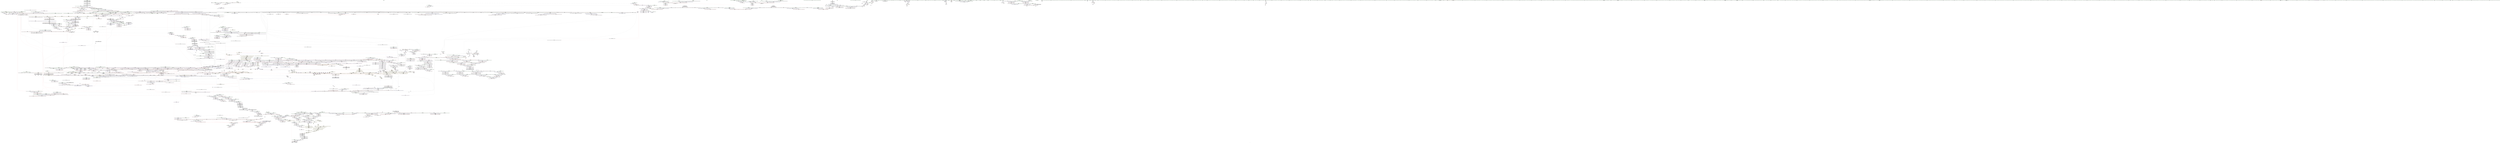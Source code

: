 digraph "SVFG" {
	label="SVFG";

	Node0x55af3509de80 [shape=record,color=grey,label="{NodeID: 0\nNullPtr}"];
	Node0x55af3509de80 -> Node0x55af3571d740[style=solid];
	Node0x55af3509de80 -> Node0x55af3571d840[style=solid];
	Node0x55af3509de80 -> Node0x55af3571d910[style=solid];
	Node0x55af3509de80 -> Node0x55af3571d9e0[style=solid];
	Node0x55af3509de80 -> Node0x55af3571dab0[style=solid];
	Node0x55af3509de80 -> Node0x55af3571db80[style=solid];
	Node0x55af3509de80 -> Node0x55af3571dc50[style=solid];
	Node0x55af3509de80 -> Node0x55af3571dd20[style=solid];
	Node0x55af3509de80 -> Node0x55af3571ddf0[style=solid];
	Node0x55af3509de80 -> Node0x55af3571dec0[style=solid];
	Node0x55af3509de80 -> Node0x55af3571df90[style=solid];
	Node0x55af3509de80 -> Node0x55af3571e060[style=solid];
	Node0x55af3509de80 -> Node0x55af3571e130[style=solid];
	Node0x55af3509de80 -> Node0x55af3571e200[style=solid];
	Node0x55af3509de80 -> Node0x55af3571e2d0[style=solid];
	Node0x55af3509de80 -> Node0x55af3571e3a0[style=solid];
	Node0x55af3509de80 -> Node0x55af3571e470[style=solid];
	Node0x55af3509de80 -> Node0x55af3571e540[style=solid];
	Node0x55af3509de80 -> Node0x55af3571e610[style=solid];
	Node0x55af3509de80 -> Node0x55af3571e6e0[style=solid];
	Node0x55af3509de80 -> Node0x55af3571e7b0[style=solid];
	Node0x55af3509de80 -> Node0x55af3571e880[style=solid];
	Node0x55af3509de80 -> Node0x55af3571e950[style=solid];
	Node0x55af3509de80 -> Node0x55af3571ea20[style=solid];
	Node0x55af3509de80 -> Node0x55af3571eaf0[style=solid];
	Node0x55af3509de80 -> Node0x55af3571ebc0[style=solid];
	Node0x55af3509de80 -> Node0x55af3571ec90[style=solid];
	Node0x55af3509de80 -> Node0x55af3571ed60[style=solid];
	Node0x55af3509de80 -> Node0x55af3571ee30[style=solid];
	Node0x55af3509de80 -> Node0x55af3571ef00[style=solid];
	Node0x55af3509de80 -> Node0x55af3571efd0[style=solid];
	Node0x55af3509de80 -> Node0x55af3571f0a0[style=solid];
	Node0x55af3509de80 -> Node0x55af3571f170[style=solid];
	Node0x55af3509de80 -> Node0x55af3571f240[style=solid];
	Node0x55af3509de80 -> Node0x55af3571f310[style=solid];
	Node0x55af3509de80 -> Node0x55af3571f3e0[style=solid];
	Node0x55af3509de80 -> Node0x55af3571f4b0[style=solid];
	Node0x55af3509de80 -> Node0x55af3571f580[style=solid];
	Node0x55af3509de80 -> Node0x55af3571f650[style=solid];
	Node0x55af3509de80 -> Node0x55af3571f720[style=solid];
	Node0x55af3509de80 -> Node0x55af3571f7f0[style=solid];
	Node0x55af3509de80 -> Node0x55af3571f8c0[style=solid];
	Node0x55af3509de80 -> Node0x55af3571f990[style=solid];
	Node0x55af3509de80 -> Node0x55af3571fa60[style=solid];
	Node0x55af3509de80 -> Node0x55af3571fb30[style=solid];
	Node0x55af3509de80 -> Node0x55af3571fc00[style=solid];
	Node0x55af3509de80 -> Node0x55af3571fcd0[style=solid];
	Node0x55af3509de80 -> Node0x55af3571fda0[style=solid];
	Node0x55af3509de80 -> Node0x55af3571fe70[style=solid];
	Node0x55af3509de80 -> Node0x55af3571ff40[style=solid];
	Node0x55af3509de80 -> Node0x55af35720010[style=solid];
	Node0x55af3509de80 -> Node0x55af3575b1e0[style=solid];
	Node0x55af3509de80 -> Node0x55af3575dab0[style=solid];
	Node0x55af3509de80 -> Node0x55af357631a0[style=solid];
	Node0x55af3509de80 -> Node0x55af357634e0[style=solid];
	Node0x55af3509de80 -> Node0x55af35763820[style=solid];
	Node0x55af3509de80 -> Node0x55af357638f0[style=solid];
	Node0x55af3509de80 -> Node0x55af35763b60[style=solid];
	Node0x55af3509de80 -> Node0x55af35767510[style=solid];
	Node0x55af3509de80 -> Node0x55af3579d100[style=solid];
	Node0x55af3509de80 -> Node0x55af3579d400[style=solid];
	Node0x55af3509de80 -> Node0x55af3579d700[style=solid];
	Node0x55af3509de80 -> Node0x55af3579d880[style=solid];
	Node0x55af3509de80 -> Node0x55af3579e180[style=solid];
	Node0x55af3509de80 -> Node0x55af3579e480[style=solid];
	Node0x55af3509de80 -> Node0x55af3579ed80[style=solid];
	Node0x55af3509de80:s64 -> Node0x55af358d4640[style=solid,color=red];
	Node0x55af3571fcd0 [shape=record,color=black,label="{NodeID: 443\n1849\<--3\nlpad.val14\<--dummyVal\n_ZNSt8_Rb_treeINSt7__cxx1112basic_stringIcSt11char_traitsIcESaIcEEESt4pairIKS5_iESt10_Select1stIS8_ESt4lessIS5_ESaIS8_EE17_M_construct_nodeIJRKSt21piecewise_construct_tSt5tupleIJRS7_EESJ_IJEEEEEvPSt13_Rb_tree_nodeIS8_EDpOT_\n}"];
	Node0x55af3572f330 [shape=record,color=red,label="{NodeID: 886\n661\<--638\n\<--__x.addr\n_ZNSt8_Rb_treeINSt7__cxx1112basic_stringIcSt11char_traitsIcESaIcEEESt4pairIKS5_iESt10_Select1stIS8_ESt4lessIS5_ESaIS8_EE8_M_eraseEPSt13_Rb_tree_nodeIS8_E\n|{<s0>61}}"];
	Node0x55af3572f330:s0 -> Node0x55af358dc500[style=solid,color=red];
	Node0x55af35765560 [shape=record,color=blue,label="{NodeID: 1329\n1959\<--1953\n__p.addr\<--__p\n_ZN9__gnu_cxx13new_allocatorISt13_Rb_tree_nodeISt4pairIKNSt7__cxx1112basic_stringIcSt11char_traitsIcESaIcEEEiEEE9constructISA_JRKSt21piecewise_construct_tSt5tupleIJRS9_EESH_IJEEEEEvPT_DpOT0_\n}"];
	Node0x55af35765560 -> Node0x55af35757220[style=dashed];
	Node0x55af357182c0 [shape=record,color=green,label="{NodeID: 222\n1294\<--1295\nthis.addr\<--this.addr_field_insensitive\n_ZNSt8_Rb_treeINSt7__cxx1112basic_stringIcSt11char_traitsIcESaIcEEESt4pairIKS5_iESt10_Select1stIS8_ESt4lessIS5_ESaIS8_EE6_M_endEv\n}"];
	Node0x55af357182c0 -> Node0x55af35753050[style=solid];
	Node0x55af357182c0 -> Node0x55af35761bb0[style=solid];
	Node0x55af3573b950 [shape=record,color=purple,label="{NodeID: 665\n583\<--573\n_M_right\<--this1\n_ZNSt15_Rb_tree_header8_M_resetEv\n}"];
	Node0x55af3573b950 -> Node0x55af3575dc50[style=solid];
	Node0x55af358d1140 [shape=record,color=black,label="{NodeID: 3322\n1655 = PHI(2191, )\n|{<s0>156}}"];
	Node0x55af358d1140:s0 -> Node0x55af358d9a30[style=solid,color=red];
	Node0x55af357f75d0 [shape=record,color=black,label="{NodeID: 2215\nMR_68V_4 = PHI(MR_68V_3, MR_68V_2, )\npts\{4130000 \}\n|{<s0>43}}"];
	Node0x55af357f75d0:s0 -> Node0x55af3580a020[style=dashed,color=red];
	Node0x55af3575a140 [shape=record,color=red,label="{NodeID: 1108\n2416\<--2415\n\<--\n_ZNSt4pairIPSt18_Rb_tree_node_baseS1_EC2IRS1_Lb1EEEOT_RKS1_\n}"];
	Node0x55af3575a140 -> Node0x55af35768140[style=solid];
	Node0x55af3509df10 [shape=record,color=green,label="{NodeID: 1\n7\<--1\n__dso_handle\<--dummyObj\nGlob }"];
	Node0x55af3571fda0 [shape=record,color=black,label="{NodeID: 444\n1851\<--3\n\<--dummyVal\n_ZNSt8_Rb_treeINSt7__cxx1112basic_stringIcSt11char_traitsIcESaIcEEESt4pairIKS5_iESt10_Select1stIS8_ESt4lessIS5_ESaIS8_EE17_M_construct_nodeIJRKSt21piecewise_construct_tSt5tupleIJRS7_EESJ_IJEEEEEvPSt13_Rb_tree_nodeIS8_EDpOT_\n}"];
	Node0x55af3572f400 [shape=record,color=red,label="{NodeID: 887\n665\<--640\n\<--__y\n_ZNSt8_Rb_treeINSt7__cxx1112basic_stringIcSt11char_traitsIcESaIcEEESt4pairIKS5_iESt10_Select1stIS8_ESt4lessIS5_ESaIS8_EE8_M_eraseEPSt13_Rb_tree_nodeIS8_E\n}"];
	Node0x55af3572f400 -> Node0x55af3575e2d0[style=solid];
	Node0x55af35765630 [shape=record,color=blue,label="{NodeID: 1330\n1961\<--1954\n__args.addr\<--__args\n_ZN9__gnu_cxx13new_allocatorISt13_Rb_tree_nodeISt4pairIKNSt7__cxx1112basic_stringIcSt11char_traitsIcESaIcEEEiEEE9constructISA_JRKSt21piecewise_construct_tSt5tupleIJRS9_EESH_IJEEEEEvPT_DpOT0_\n}"];
	Node0x55af35765630 -> Node0x55af357572f0[style=dashed];
	Node0x55af35718390 [shape=record,color=green,label="{NodeID: 223\n1306\<--1307\n__x.addr\<--__x.addr_field_insensitive\n_ZNSt8_Rb_treeINSt7__cxx1112basic_stringIcSt11char_traitsIcESaIcEEESt4pairIKS5_iESt10_Select1stIS8_ESt4lessIS5_ESaIS8_EE6_S_keyEPKSt13_Rb_tree_nodeIS8_E\n}"];
	Node0x55af35718390 -> Node0x55af35753120[style=solid];
	Node0x55af35718390 -> Node0x55af35761c80[style=solid];
	Node0x55af3573ba20 [shape=record,color=purple,label="{NodeID: 666\n585\<--573\n_M_node_count\<--this1\n_ZNSt15_Rb_tree_header8_M_resetEv\n}"];
	Node0x55af3573ba20 -> Node0x55af3575dd20[style=solid];
	Node0x55af358d1280 [shape=record,color=black,label="{NodeID: 3323\n1662 = PHI(2380, )\n}"];
	Node0x55af358d1280 -> Node0x55af357404e0[style=solid];
	Node0x55af357f7ad0 [shape=record,color=black,label="{NodeID: 2216\nMR_72V_3 = PHI(MR_72V_2, MR_72V_1, )\npts\{4210000 \}\n}"];
	Node0x55af3575a210 [shape=record,color=red,label="{NodeID: 1109\n2424\<--2421\n\<--__x.addr\n_ZNSt8_Rb_treeINSt7__cxx1112basic_stringIcSt11char_traitsIcESaIcEEESt4pairIKS5_iESt10_Select1stIS8_ESt4lessIS5_ESaIS8_EE8_S_valueEPKSt18_Rb_tree_node_base\n}"];
	Node0x55af3575a210 -> Node0x55af35738aa0[style=solid];
	Node0x55af356ef350 [shape=record,color=green,label="{NodeID: 2\n17\<--1\n.str\<--dummyObj\nGlob }"];
	Node0x55af3571fe70 [shape=record,color=black,label="{NodeID: 445\n1852\<--3\n\<--dummyVal\n_ZNSt8_Rb_treeINSt7__cxx1112basic_stringIcSt11char_traitsIcESaIcEEESt4pairIKS5_iESt10_Select1stIS8_ESt4lessIS5_ESaIS8_EE17_M_construct_nodeIJRKSt21piecewise_construct_tSt5tupleIJRS7_EESJ_IJEEEEEvPSt13_Rb_tree_nodeIS8_EDpOT_\n|{<s0>183}}"];
	Node0x55af3571fe70:s0 -> Node0x55af358e24a0[style=solid,color=red];
	Node0x55af3572f4d0 [shape=record,color=red,label="{NodeID: 888\n674\<--671\nthis1\<--this.addr\n_ZNSt8_Rb_treeINSt7__cxx1112basic_stringIcSt11char_traitsIcESaIcEEESt4pairIKS5_iESt10_Select1stIS8_ESt4lessIS5_ESaIS8_EE8_M_beginEv\n}"];
	Node0x55af3572f4d0 -> Node0x55af3573bc90[style=solid];
	Node0x55af35765700 [shape=record,color=blue,label="{NodeID: 1331\n1963\<--1955\n__args.addr2\<--__args1\n_ZN9__gnu_cxx13new_allocatorISt13_Rb_tree_nodeISt4pairIKNSt7__cxx1112basic_stringIcSt11char_traitsIcESaIcEEEiEEE9constructISA_JRKSt21piecewise_construct_tSt5tupleIJRS9_EESH_IJEEEEEvPT_DpOT0_\n}"];
	Node0x55af35765700 -> Node0x55af357573c0[style=dashed];
	Node0x55af35718460 [shape=record,color=green,label="{NodeID: 224\n1308\<--1309\nref.tmp\<--ref.tmp_field_insensitive\n_ZNSt8_Rb_treeINSt7__cxx1112basic_stringIcSt11char_traitsIcESaIcEEESt4pairIKS5_iESt10_Select1stIS8_ESt4lessIS5_ESaIS8_EE6_S_keyEPKSt13_Rb_tree_nodeIS8_E\n|{<s0>116}}"];
	Node0x55af35718460:s0 -> Node0x55af358d7330[style=solid,color=red];
	Node0x55af3573baf0 [shape=record,color=purple,label="{NodeID: 667\n617\<--610\n_M_impl\<--this1\n_ZNSt8_Rb_treeINSt7__cxx1112basic_stringIcSt11char_traitsIcESaIcEEESt4pairIKS5_iESt10_Select1stIS8_ESt4lessIS5_ESaIS8_EED2Ev\n|{<s0>55}}"];
	Node0x55af3573baf0:s0 -> Node0x55af358da800[style=solid,color=red];
	Node0x55af358d13c0 [shape=record,color=black,label="{NodeID: 3324\n1667 = PHI(2178, )\n|{<s0>159}}"];
	Node0x55af358d13c0:s0 -> Node0x55af358df650[style=solid,color=red];
	Node0x55af357f7fd0 [shape=record,color=black,label="{NodeID: 2217\nMR_74V_3 = PHI(MR_74V_2, MR_74V_1, )\npts\{4230000 \}\n}"];
	Node0x55af3575a2e0 [shape=record,color=red,label="{NodeID: 1110\n2433\<--2430\n\<--__t.addr\n_ZSt7forwardIRPSt18_Rb_tree_node_baseEOT_RNSt16remove_referenceIS3_E4typeE\n}"];
	Node0x55af3575a2e0 -> Node0x55af35738c40[style=solid];
	Node0x55af356ddae0 [shape=record,color=green,label="{NodeID: 3\n19\<--1\n.str.2\<--dummyObj\nGlob }"];
	Node0x55af3571ff40 [shape=record,color=black,label="{NodeID: 446\n2053\<--3\n\<--dummyVal\n_ZNSt11_Tuple_implILm0EJRKNSt7__cxx1112basic_stringIcSt11char_traitsIcESaIcEEEEEC2EOS8_\n}"];
	Node0x55af3572f5a0 [shape=record,color=red,label="{NodeID: 889\n681\<--680\n\<--_M_parent\n_ZNSt8_Rb_treeINSt7__cxx1112basic_stringIcSt11char_traitsIcESaIcEEESt4pairIKS5_iESt10_Select1stIS8_ESt4lessIS5_ESaIS8_EE8_M_beginEv\n}"];
	Node0x55af3572f5a0 -> Node0x55af357321d0[style=solid];
	Node0x55af35816d50 [shape=record,color=yellow,style=double,label="{NodeID: 2439\n365V_1 = ENCHI(MR_365V_0)\npts\{1071 \}\nFun[_ZNSt8_Rb_treeINSt7__cxx1112basic_stringIcSt11char_traitsIcESaIcEEESt4pairIKS5_iESt10_Select1stIS8_ESt4lessIS5_ESaIS8_EE22_M_emplace_hint_uniqueIJRKSt21piecewise_construct_tSt5tupleIJRS7_EESJ_IJEEEEESt17_Rb_tree_iteratorIS8_ESt23_Rb_tree_const_iteratorIS8_EDpOT_]}"];
	Node0x55af35816d50 -> Node0x55af35760c40[style=dashed];
	Node0x55af357657d0 [shape=record,color=blue,label="{NodeID: 1332\n1965\<--1956\n__args.addr4\<--__args3\n_ZN9__gnu_cxx13new_allocatorISt13_Rb_tree_nodeISt4pairIKNSt7__cxx1112basic_stringIcSt11char_traitsIcESaIcEEEiEEE9constructISA_JRKSt21piecewise_construct_tSt5tupleIJRS9_EESH_IJEEEEEvPT_DpOT0_\n}"];
	Node0x55af357657d0 -> Node0x55af35757490[style=dashed];
	Node0x55af35718530 [shape=record,color=green,label="{NodeID: 225\n1313\<--1314\n_ZNSt8_Rb_treeINSt7__cxx1112basic_stringIcSt11char_traitsIcESaIcEEESt4pairIKS5_iESt10_Select1stIS8_ESt4lessIS5_ESaIS8_EE8_S_valueEPKSt13_Rb_tree_nodeIS8_E\<--_ZNSt8_Rb_treeINSt7__cxx1112basic_stringIcSt11char_traitsIcESaIcEEESt4pairIKS5_iESt10_Select1stIS8_ESt4lessIS5_ESaIS8_EE8_S_valueEPKSt13_Rb_tree_nodeIS8_E_field_insensitive\n}"];
	Node0x55af3573bbc0 [shape=record,color=purple,label="{NodeID: 668\n627\<--610\n_M_impl2\<--this1\n_ZNSt8_Rb_treeINSt7__cxx1112basic_stringIcSt11char_traitsIcESaIcEEESt4pairIKS5_iESt10_Select1stIS8_ESt4lessIS5_ESaIS8_EED2Ev\n|{<s0>56}}"];
	Node0x55af3573bbc0:s0 -> Node0x55af358da800[style=solid,color=red];
	Node0x55af358d1500 [shape=record,color=black,label="{NodeID: 3325\n1668 = PHI(1011, )\n}"];
	Node0x55af357f84d0 [shape=record,color=black,label="{NodeID: 2218\nMR_76V_3 = PHI(MR_76V_2, MR_76V_1, )\npts\{4250000 \}\n}"];
	Node0x55af3575a3b0 [shape=record,color=red,label="{NodeID: 1111\n2442\<--2439\nthis1\<--this.addr\n_ZNSt8_Rb_treeINSt7__cxx1112basic_stringIcSt11char_traitsIcESaIcEEESt4pairIKS5_iESt10_Select1stIS8_ESt4lessIS5_ESaIS8_EE5beginEv\n}"];
	Node0x55af3575a3b0 -> Node0x55af3572b3d0[style=solid];
	Node0x55af356dde20 [shape=record,color=green,label="{NodeID: 4\n21\<--1\nstdin\<--dummyObj\nGlob }"];
	Node0x55af35720010 [shape=record,color=black,label="{NodeID: 447\n2054\<--3\n\<--dummyVal\n_ZNSt11_Tuple_implILm0EJRKNSt7__cxx1112basic_stringIcSt11char_traitsIcESaIcEEEEEC2EOS8_\n|{<s0>202}}"];
	Node0x55af35720010:s0 -> Node0x55af358e24a0[style=solid,color=red];
	Node0x55af3572f670 [shape=record,color=red,label="{NodeID: 890\n689\<--686\nthis1\<--this.addr\n_ZNSt8_Rb_treeINSt7__cxx1112basic_stringIcSt11char_traitsIcESaIcEEESt4pairIKS5_iESt10_Select1stIS8_ESt4lessIS5_ESaIS8_EE13_Rb_tree_implISC_Lb1EED2Ev\n}"];
	Node0x55af3572f670 -> Node0x55af35732370[style=solid];
	Node0x55af35816e30 [shape=record,color=yellow,style=double,label="{NodeID: 2440\n367V_1 = ENCHI(MR_367V_0)\npts\{1073 \}\nFun[_ZNSt8_Rb_treeINSt7__cxx1112basic_stringIcSt11char_traitsIcESaIcEEESt4pairIKS5_iESt10_Select1stIS8_ESt4lessIS5_ESaIS8_EE22_M_emplace_hint_uniqueIJRKSt21piecewise_construct_tSt5tupleIJRS7_EESJ_IJEEEEESt17_Rb_tree_iteratorIS8_ESt23_Rb_tree_const_iteratorIS8_EDpOT_]}"];
	Node0x55af35816e30 -> Node0x55af35760d10[style=dashed];
	Node0x55af357658a0 [shape=record,color=blue,label="{NodeID: 1333\n1998\<--1996\nthis.addr\<--this\n_ZNSt5tupleIJRKNSt7__cxx1112basic_stringIcSt11char_traitsIcESaIcEEEEEC2EOS8_\n}"];
	Node0x55af357658a0 -> Node0x55af35757560[style=dashed];
	Node0x55af35718630 [shape=record,color=green,label="{NodeID: 226\n1316\<--1317\n_ZNKSt10_Select1stISt4pairIKNSt7__cxx1112basic_stringIcSt11char_traitsIcESaIcEEEiEEclERKS8_\<--_ZNKSt10_Select1stISt4pairIKNSt7__cxx1112basic_stringIcSt11char_traitsIcESaIcEEEiEEclERKS8__field_insensitive\n}"];
	Node0x55af3573bc90 [shape=record,color=purple,label="{NodeID: 669\n675\<--674\n_M_impl\<--this1\n_ZNSt8_Rb_treeINSt7__cxx1112basic_stringIcSt11char_traitsIcESaIcEEESt4pairIKS5_iESt10_Select1stIS8_ESt4lessIS5_ESaIS8_EE8_M_beginEv\n}"];
	Node0x55af3573bc90 -> Node0x55af35732030[style=solid];
	Node0x55af358d1610 [shape=record,color=black,label="{NodeID: 3326\n1946 = PHI(1489, )\n|{<s0>191}}"];
	Node0x55af358d1610:s0 -> Node0x55af358e1a50[style=solid,color=red];
	Node0x55af357f89d0 [shape=record,color=black,label="{NodeID: 2219\nMR_78V_3 = PHI(MR_78V_2, MR_78V_1, )\npts\{160004 19010008 \}\n|{<s0>19|<s1>19|<s2>20|<s3>20|<s4>23|<s5>23|<s6>23|<s7>24|<s8>24|<s9>25|<s10>25|<s11>26|<s12>26|<s13>26}}"];
	Node0x55af357f89d0:s0 -> Node0x55af357750b0[style=dashed,color=blue];
	Node0x55af357f89d0:s1 -> Node0x55af35775190[style=dashed,color=blue];
	Node0x55af357f89d0:s2 -> Node0x55af3575bfe0[style=dashed,color=blue];
	Node0x55af357f89d0:s3 -> Node0x55af357ec9c0[style=dashed,color=blue];
	Node0x55af357f89d0:s4 -> Node0x55af3572e080[style=dashed,color=blue];
	Node0x55af357f89d0:s5 -> Node0x55af357ec4c0[style=dashed,color=blue];
	Node0x55af357f89d0:s6 -> Node0x55af357ec9c0[style=dashed,color=blue];
	Node0x55af357f89d0:s7 -> Node0x55af35775a10[style=dashed,color=blue];
	Node0x55af357f89d0:s8 -> Node0x55af35775af0[style=dashed,color=blue];
	Node0x55af357f89d0:s9 -> Node0x55af3575c4c0[style=dashed,color=blue];
	Node0x55af357f89d0:s10 -> Node0x55af357f6bd0[style=dashed,color=blue];
	Node0x55af357f89d0:s11 -> Node0x55af3572e220[style=dashed,color=blue];
	Node0x55af357f89d0:s12 -> Node0x55af357f66d0[style=dashed,color=blue];
	Node0x55af357f89d0:s13 -> Node0x55af357f6bd0[style=dashed,color=blue];
	Node0x55af3575a480 [shape=record,color=red,label="{NodeID: 1112\n2449\<--2448\n\<--_M_left\n_ZNSt8_Rb_treeINSt7__cxx1112basic_stringIcSt11char_traitsIcESaIcEEESt4pairIKS5_iESt10_Select1stIS8_ESt4lessIS5_ESaIS8_EE5beginEv\n|{<s0>234}}"];
	Node0x55af3575a480:s0 -> Node0x55af358da320[style=solid,color=red];
	Node0x55af356ddee0 [shape=record,color=green,label="{NodeID: 5\n22\<--1\n.str.3\<--dummyObj\nGlob }"];
	Node0x55af357200e0 [shape=record,color=black,label="{NodeID: 448\n12\<--11\n\<--flag\nCan only get source location for instruction, argument, global var or function.}"];
	Node0x55af3572f740 [shape=record,color=red,label="{NodeID: 891\n700\<--697\n\<--__x.addr\n_ZNSt8_Rb_treeINSt7__cxx1112basic_stringIcSt11char_traitsIcESaIcEEESt4pairIKS5_iESt10_Select1stIS8_ESt4lessIS5_ESaIS8_EE8_S_rightEPSt18_Rb_tree_node_base\n}"];
	Node0x55af3572f740 -> Node0x55af3573bfd0[style=solid];
	Node0x55af35816f10 [shape=record,color=yellow,style=double,label="{NodeID: 2441\n51V_1 = ENCHI(MR_51V_0)\npts\{160002 \}\nFun[_ZNSt8_Rb_treeINSt7__cxx1112basic_stringIcSt11char_traitsIcESaIcEEESt4pairIKS5_iESt10_Select1stIS8_ESt4lessIS5_ESaIS8_EE22_M_emplace_hint_uniqueIJRKSt21piecewise_construct_tSt5tupleIJRS7_EESJ_IJEEEEESt17_Rb_tree_iteratorIS8_ESt23_Rb_tree_const_iteratorIS8_EDpOT_]|{<s0>93}}"];
	Node0x55af35816f10:s0 -> Node0x55af3581b120[style=dashed,color=red];
	Node0x55af35765970 [shape=record,color=blue,label="{NodeID: 1334\n2000\<--1997\n.addr\<--\n_ZNSt5tupleIJRKNSt7__cxx1112basic_stringIcSt11char_traitsIcESaIcEEEEEC2EOS8_\n}"];
	Node0x55af35765970 -> Node0x55af35757630[style=dashed];
	Node0x55af35718730 [shape=record,color=green,label="{NodeID: 227\n1322\<--1323\nthis.addr\<--this.addr_field_insensitive\n_ZNSt17_Rb_tree_iteratorISt4pairIKNSt7__cxx1112basic_stringIcSt11char_traitsIcESaIcEEEiEEC2EPSt18_Rb_tree_node_base\n}"];
	Node0x55af35718730 -> Node0x55af357531f0[style=solid];
	Node0x55af35718730 -> Node0x55af35761d50[style=solid];
	Node0x55af3573bd60 [shape=record,color=purple,label="{NodeID: 670\n677\<--676\nadd.ptr\<--\n_ZNSt8_Rb_treeINSt7__cxx1112basic_stringIcSt11char_traitsIcESaIcEEESt4pairIKS5_iESt10_Select1stIS8_ESt4lessIS5_ESaIS8_EE8_M_beginEv\n}"];
	Node0x55af3573bd60 -> Node0x55af35732100[style=solid];
	Node0x55af358d1780 [shape=record,color=black,label="{NodeID: 3327\n1983 = PHI(1475, )\n}"];
	Node0x55af357f8f00 [shape=record,color=black,label="{NodeID: 2220\nMR_81V_3 = PHI(MR_81V_2, MR_81V_1, )\npts\{160001 160002 160003 \}\n|{<s0>19|<s1>19|<s2>20|<s3>20|<s4>23|<s5>23|<s6>23|<s7>24|<s8>24|<s9>25|<s10>25|<s11>26|<s12>26|<s13>26}}"];
	Node0x55af357f8f00:s0 -> Node0x55af35774f50[style=dashed,color=blue];
	Node0x55af357f8f00:s1 -> Node0x55af35775190[style=dashed,color=blue];
	Node0x55af357f8f00:s2 -> Node0x55af3575bfe0[style=dashed,color=blue];
	Node0x55af357f8f00:s3 -> Node0x55af357ec9c0[style=dashed,color=blue];
	Node0x55af357f8f00:s4 -> Node0x55af3572e080[style=dashed,color=blue];
	Node0x55af357f8f00:s5 -> Node0x55af357ebfc0[style=dashed,color=blue];
	Node0x55af357f8f00:s6 -> Node0x55af357ec9c0[style=dashed,color=blue];
	Node0x55af357f8f00:s7 -> Node0x55af357758b0[style=dashed,color=blue];
	Node0x55af357f8f00:s8 -> Node0x55af35775af0[style=dashed,color=blue];
	Node0x55af357f8f00:s9 -> Node0x55af3575c4c0[style=dashed,color=blue];
	Node0x55af357f8f00:s10 -> Node0x55af357f6bd0[style=dashed,color=blue];
	Node0x55af357f8f00:s11 -> Node0x55af3572e220[style=dashed,color=blue];
	Node0x55af357f8f00:s12 -> Node0x55af357f61d0[style=dashed,color=blue];
	Node0x55af357f8f00:s13 -> Node0x55af357f6bd0[style=dashed,color=blue];
	Node0x55af3575a550 [shape=record,color=red,label="{NodeID: 1113\n2452\<--2451\n\<--coerce.dive\n_ZNSt8_Rb_treeINSt7__cxx1112basic_stringIcSt11char_traitsIcESaIcEEESt4pairIKS5_iESt10_Select1stIS8_ESt4lessIS5_ESaIS8_EE5beginEv\n}"];
	Node0x55af3575a550 -> Node0x55af35738eb0[style=solid];
	Node0x55af356ddfa0 [shape=record,color=green,label="{NodeID: 6\n24\<--1\n.str.4\<--dummyObj\nGlob }"];
	Node0x55af357201e0 [shape=record,color=black,label="{NodeID: 449\n46\<--47\n\<--_ZNSt8ios_base4InitD1Ev\nCan only get source location for instruction, argument, global var or function.}"];
	Node0x55af3572f810 [shape=record,color=red,label="{NodeID: 892\n702\<--701\n\<--_M_right\n_ZNSt8_Rb_treeINSt7__cxx1112basic_stringIcSt11char_traitsIcESaIcEEESt4pairIKS5_iESt10_Select1stIS8_ESt4lessIS5_ESaIS8_EE8_S_rightEPSt18_Rb_tree_node_base\n}"];
	Node0x55af3572f810 -> Node0x55af35732440[style=solid];
	Node0x55af35816ff0 [shape=record,color=yellow,style=double,label="{NodeID: 2442\n76V_1 = ENCHI(MR_76V_0)\npts\{4250000 \}\nFun[_ZNSt8_Rb_treeINSt7__cxx1112basic_stringIcSt11char_traitsIcESaIcEEESt4pairIKS5_iESt10_Select1stIS8_ESt4lessIS5_ESaIS8_EE22_M_emplace_hint_uniqueIJRKSt21piecewise_construct_tSt5tupleIJRS7_EESJ_IJEEEEESt17_Rb_tree_iteratorIS8_ESt23_Rb_tree_const_iteratorIS8_EDpOT_]|{<s0>93}}"];
	Node0x55af35816ff0:s0 -> Node0x55af3581b040[style=dashed,color=red];
	Node0x55af35765a40 [shape=record,color=blue,label="{NodeID: 1335\n2019\<--2013\nthis.addr\<--this\n_ZNSt4pairIKNSt7__cxx1112basic_stringIcSt11char_traitsIcESaIcEEEiEC2IJRS6_EJEEESt21piecewise_construct_tSt5tupleIJDpT_EESB_IJDpT0_EE\n}"];
	Node0x55af35765a40 -> Node0x55af35757700[style=dashed];
	Node0x55af35720cb0 [shape=record,color=green,label="{NodeID: 228\n1324\<--1325\n__x.addr\<--__x.addr_field_insensitive\n_ZNSt17_Rb_tree_iteratorISt4pairIKNSt7__cxx1112basic_stringIcSt11char_traitsIcESaIcEEEiEEC2EPSt18_Rb_tree_node_base\n}"];
	Node0x55af35720cb0 -> Node0x55af357532c0[style=solid];
	Node0x55af35720cb0 -> Node0x55af35761e20[style=solid];
	Node0x55af3573be30 [shape=record,color=purple,label="{NodeID: 671\n679\<--678\n_M_header\<--\n_ZNSt8_Rb_treeINSt7__cxx1112basic_stringIcSt11char_traitsIcESaIcEEESt4pairIKS5_iESt10_Select1stIS8_ESt4lessIS5_ESaIS8_EE8_M_beginEv\n}"];
	Node0x55af358d1890 [shape=record,color=black,label="{NodeID: 3328\n1985 = PHI(1482, )\n|{<s0>194}}"];
	Node0x55af358d1890:s0 -> Node0x55af358d7dd0[style=solid,color=red];
	Node0x55af3575a620 [shape=record,color=red,label="{NodeID: 1114\n2467\<--2458\nthis1\<--this.addr\n_ZNSt4pairIPSt18_Rb_tree_node_baseS1_EC2IRPSt13_Rb_tree_nodeIS_IKNSt7__cxx1112basic_stringIcSt11char_traitsIcESaIcEEEiEERS1_Lb1EEEOT_OT0_\n}"];
	Node0x55af3575a620 -> Node0x55af35738f80[style=solid];
	Node0x55af3575a620 -> Node0x55af3572b710[style=solid];
	Node0x55af3575a620 -> Node0x55af3572b7e0[style=solid];
	Node0x55af356de810 [shape=record,color=green,label="{NodeID: 7\n26\<--1\nstdout\<--dummyObj\nGlob }"];
	Node0x55af357202e0 [shape=record,color=black,label="{NodeID: 450\n68\<--69\n\<--_ZNSt3mapINSt7__cxx1112basic_stringIcSt11char_traitsIcESaIcEEEiSt4lessIS5_ESaISt4pairIKS5_iEEED2Ev\nCan only get source location for instruction, argument, global var or function.}"];
	Node0x55af3572f8e0 [shape=record,color=red,label="{NodeID: 893\n710\<--707\n\<--__x.addr\n_ZNSt8_Rb_treeINSt7__cxx1112basic_stringIcSt11char_traitsIcESaIcEEESt4pairIKS5_iESt10_Select1stIS8_ESt4lessIS5_ESaIS8_EE7_S_leftEPSt18_Rb_tree_node_base\n}"];
	Node0x55af3572f8e0 -> Node0x55af3573c0a0[style=solid];
	Node0x55af358170d0 [shape=record,color=yellow,style=double,label="{NodeID: 2443\n371V_1 = ENCHI(MR_371V_0)\npts\{10530000 \}\nFun[_ZNSt8_Rb_treeINSt7__cxx1112basic_stringIcSt11char_traitsIcESaIcEEESt4pairIKS5_iESt10_Select1stIS8_ESt4lessIS5_ESaIS8_EE22_M_emplace_hint_uniqueIJRKSt21piecewise_construct_tSt5tupleIJRS7_EESJ_IJEEEEESt17_Rb_tree_iteratorIS8_ESt23_Rb_tree_const_iteratorIS8_EDpOT_]|{|<s1>102}}"];
	Node0x55af358170d0 -> Node0x55af35760b70[style=dashed];
	Node0x55af358170d0:s1 -> Node0x55af35761ef0[style=dashed,color=red];
	Node0x55af35765b10 [shape=record,color=blue,label="{NodeID: 1336\n2034\<--2032\nthis.addr\<--this\n_ZNSt11_Tuple_implILm0EJRKNSt7__cxx1112basic_stringIcSt11char_traitsIcESaIcEEEEEC2EOS8_\n}"];
	Node0x55af35765b10 -> Node0x55af357577d0[style=dashed];
	Node0x55af35720d80 [shape=record,color=green,label="{NodeID: 229\n1336\<--1337\nthis.addr\<--this.addr_field_insensitive\n_ZNKSt10_Select1stISt4pairIKNSt7__cxx1112basic_stringIcSt11char_traitsIcESaIcEEEiEEclERKS8_\n}"];
	Node0x55af35720d80 -> Node0x55af35753390[style=solid];
	Node0x55af35720d80 -> Node0x55af35761fc0[style=solid];
	Node0x55af3573bf00 [shape=record,color=purple,label="{NodeID: 672\n680\<--678\n_M_parent\<--\n_ZNSt8_Rb_treeINSt7__cxx1112basic_stringIcSt11char_traitsIcESaIcEEESt4pairIKS5_iESt10_Select1stIS8_ESt4lessIS5_ESaIS8_EE8_M_beginEv\n}"];
	Node0x55af3573bf00 -> Node0x55af3572f5a0[style=solid];
	Node0x55af358d1a00 [shape=record,color=black,label="{NodeID: 3329\n1990 = PHI(1489, )\n}"];
	Node0x55af3575a6f0 [shape=record,color=red,label="{NodeID: 1115\n2470\<--2460\n\<--__x.addr\n_ZNSt4pairIPSt18_Rb_tree_node_baseS1_EC2IRPSt13_Rb_tree_nodeIS_IKNSt7__cxx1112basic_stringIcSt11char_traitsIcESaIcEEEiEERS1_Lb1EEEOT_OT0_\n|{<s0>235}}"];
	Node0x55af3575a6f0:s0 -> Node0x55af358d4780[style=solid,color=red];
	Node0x55af356de8d0 [shape=record,color=green,label="{NodeID: 8\n27\<--1\n_ZSt3cin\<--dummyObj\nGlob }"];
	Node0x55af357203e0 [shape=record,color=black,label="{NodeID: 451\n115\<--114\nidxprom\<--\n_Z3dfsiii\n}"];
	Node0x55af3572f9b0 [shape=record,color=red,label="{NodeID: 894\n712\<--711\n\<--_M_left\n_ZNSt8_Rb_treeINSt7__cxx1112basic_stringIcSt11char_traitsIcESaIcEEESt4pairIKS5_iESt10_Select1stIS8_ESt4lessIS5_ESaIS8_EE7_S_leftEPSt18_Rb_tree_node_base\n}"];
	Node0x55af3572f9b0 -> Node0x55af357325e0[style=solid];
	Node0x55af35765be0 [shape=record,color=blue,label="{NodeID: 1337\n2036\<--2033\n__in.addr\<--__in\n_ZNSt11_Tuple_implILm0EJRKNSt7__cxx1112basic_stringIcSt11char_traitsIcESaIcEEEEEC2EOS8_\n}"];
	Node0x55af35765be0 -> Node0x55af357578a0[style=dashed];
	Node0x55af35720e50 [shape=record,color=green,label="{NodeID: 230\n1338\<--1339\n__x.addr\<--__x.addr_field_insensitive\n_ZNKSt10_Select1stISt4pairIKNSt7__cxx1112basic_stringIcSt11char_traitsIcESaIcEEEiEEclERKS8_\n}"];
	Node0x55af35720e50 -> Node0x55af35753460[style=solid];
	Node0x55af35720e50 -> Node0x55af35762090[style=solid];
	Node0x55af3573bfd0 [shape=record,color=purple,label="{NodeID: 673\n701\<--700\n_M_right\<--\n_ZNSt8_Rb_treeINSt7__cxx1112basic_stringIcSt11char_traitsIcESaIcEEESt4pairIKS5_iESt10_Select1stIS8_ESt4lessIS5_ESaIS8_EE8_S_rightEPSt18_Rb_tree_node_base\n}"];
	Node0x55af3573bfd0 -> Node0x55af3572f810[style=solid];
	Node0x55af358d1b10 [shape=record,color=black,label="{NodeID: 3330\n2043 = PHI(2064, )\n|{<s0>200}}"];
	Node0x55af358d1b10:s0 -> Node0x55af358d7900[style=solid,color=red];
	Node0x55af3575a7c0 [shape=record,color=red,label="{NodeID: 1116\n2478\<--2462\n\<--__y.addr\n_ZNSt4pairIPSt18_Rb_tree_node_baseS1_EC2IRPSt13_Rb_tree_nodeIS_IKNSt7__cxx1112basic_stringIcSt11char_traitsIcESaIcEEEiEERS1_Lb1EEEOT_OT0_\n|{<s0>236}}"];
	Node0x55af3575a7c0:s0 -> Node0x55af358d75d0[style=solid,color=red];
	Node0x55af356de990 [shape=record,color=green,label="{NodeID: 9\n28\<--1\n.str.5\<--dummyObj\nGlob }"];
	Node0x55af357204b0 [shape=record,color=black,label="{NodeID: 452\n126\<--125\nidxprom1\<--\n_Z3dfsiii\n}"];
	Node0x55af3572fa80 [shape=record,color=red,label="{NodeID: 895\n724\<--718\nthis1\<--this.addr\n_ZNSt8_Rb_treeINSt7__cxx1112basic_stringIcSt11char_traitsIcESaIcEEESt4pairIKS5_iESt10_Select1stIS8_ESt4lessIS5_ESaIS8_EE12_M_drop_nodeEPSt13_Rb_tree_nodeIS8_E\n|{<s0>63|<s1>64}}"];
	Node0x55af3572fa80:s0 -> Node0x55af358df9d0[style=solid,color=red];
	Node0x55af3572fa80:s1 -> Node0x55af358dd540[style=solid,color=red];
	Node0x55af35765cb0 [shape=record,color=blue,label="{NodeID: 1338\n2059\<--2058\n__t.addr\<--__t\n_ZSt7forwardIRKNSt7__cxx1112basic_stringIcSt11char_traitsIcESaIcEEEEOT_RNSt16remove_referenceIS8_E4typeE\n}"];
	Node0x55af35765cb0 -> Node0x55af35757970[style=dashed];
	Node0x55af35720f20 [shape=record,color=green,label="{NodeID: 231\n1348\<--1349\n__x.addr\<--__x.addr_field_insensitive\n_ZNSt8_Rb_treeINSt7__cxx1112basic_stringIcSt11char_traitsIcESaIcEEESt4pairIKS5_iESt10_Select1stIS8_ESt4lessIS5_ESaIS8_EE8_S_valueEPKSt13_Rb_tree_nodeIS8_E\n}"];
	Node0x55af35720f20 -> Node0x55af35753530[style=solid];
	Node0x55af35720f20 -> Node0x55af35762160[style=solid];
	Node0x55af3573c0a0 [shape=record,color=purple,label="{NodeID: 674\n711\<--710\n_M_left\<--\n_ZNSt8_Rb_treeINSt7__cxx1112basic_stringIcSt11char_traitsIcESaIcEEESt4pairIKS5_iESt10_Select1stIS8_ESt4lessIS5_ESaIS8_EE7_S_leftEPSt18_Rb_tree_node_base\n}"];
	Node0x55af3573c0a0 -> Node0x55af3572f9b0[style=solid];
	Node0x55af358d1c80 [shape=record,color=black,label="{NodeID: 3331\n2046 = PHI(2057, )\n|{<s0>201}}"];
	Node0x55af358d1c80:s0 -> Node0x55af358dc110[style=solid,color=red];
	Node0x55af3575a890 [shape=record,color=red,label="{NodeID: 1117\n2474\<--2471\n\<--call\n_ZNSt4pairIPSt18_Rb_tree_node_baseS1_EC2IRPSt13_Rb_tree_nodeIS_IKNSt7__cxx1112basic_stringIcSt11char_traitsIcESaIcEEEiEERS1_Lb1EEEOT_OT0_\n}"];
	Node0x55af3575a890 -> Node0x55af35739050[style=solid];
	Node0x55af356dea90 [shape=record,color=green,label="{NodeID: 10\n30\<--1\n.str.6\<--dummyObj\nGlob }"];
	Node0x55af35720580 [shape=record,color=black,label="{NodeID: 453\n129\<--128\nidxprom3\<--\n_Z3dfsiii\n}"];
	Node0x55af3572fb50 [shape=record,color=red,label="{NodeID: 896\n725\<--720\n\<--__p.addr\n_ZNSt8_Rb_treeINSt7__cxx1112basic_stringIcSt11char_traitsIcESaIcEEESt4pairIKS5_iESt10_Select1stIS8_ESt4lessIS5_ESaIS8_EE12_M_drop_nodeEPSt13_Rb_tree_nodeIS8_E\n|{<s0>63}}"];
	Node0x55af3572fb50:s0 -> Node0x55af358dfae0[style=solid,color=red];
	Node0x55af35765d80 [shape=record,color=blue,label="{NodeID: 1339\n2066\<--2065\n__t.addr\<--__t\n_ZNSt11_Tuple_implILm0EJRKNSt7__cxx1112basic_stringIcSt11char_traitsIcESaIcEEEEE7_M_headERS8_\n}"];
	Node0x55af35765d80 -> Node0x55af35757a40[style=dashed];
	Node0x55af35720ff0 [shape=record,color=green,label="{NodeID: 232\n1353\<--1354\n_ZNKSt13_Rb_tree_nodeISt4pairIKNSt7__cxx1112basic_stringIcSt11char_traitsIcESaIcEEEiEE9_M_valptrEv\<--_ZNKSt13_Rb_tree_nodeISt4pairIKNSt7__cxx1112basic_stringIcSt11char_traitsIcESaIcEEEiEE9_M_valptrEv_field_insensitive\n}"];
	Node0x55af3573c170 [shape=record,color=purple,label="{NodeID: 675\n803\<--802\n_M_impl\<--this1\n_ZNSt8_Rb_treeINSt7__cxx1112basic_stringIcSt11char_traitsIcESaIcEEESt4pairIKS5_iESt10_Select1stIS8_ESt4lessIS5_ESaIS8_EE21_M_get_Node_allocatorEv\n}"];
	Node0x55af3573c170 -> Node0x55af35732850[style=solid];
	Node0x55af358d1dc0 [shape=record,color=black,label="{NodeID: 3332\n2071 = PHI(2089, )\n}"];
	Node0x55af358d1dc0 -> Node0x55af357370a0[style=solid];
	Node0x55af3575a960 [shape=record,color=red,label="{NodeID: 1118\n2480\<--2479\n\<--call2\n_ZNSt4pairIPSt18_Rb_tree_node_baseS1_EC2IRPSt13_Rb_tree_nodeIS_IKNSt7__cxx1112basic_stringIcSt11char_traitsIcESaIcEEEiEERS1_Lb1EEEOT_OT0_\n}"];
	Node0x55af3575a960 -> Node0x55af357687c0[style=solid];
	Node0x55af356dec10 [shape=record,color=green,label="{NodeID: 11\n32\<--1\n_ZStL19piecewise_construct\<--dummyObj\nGlob |{<s0>41}}"];
	Node0x55af356dec10:s0 -> Node0x55af358dcb10[style=solid,color=red];
	Node0x55af35720650 [shape=record,color=black,label="{NodeID: 454\n132\<--131\ntobool\<--\n_Z3dfsiii\n}"];
	Node0x55af3572fc20 [shape=record,color=red,label="{NodeID: 897\n729\<--720\n\<--__p.addr\n_ZNSt8_Rb_treeINSt7__cxx1112basic_stringIcSt11char_traitsIcESaIcEEESt4pairIKS5_iESt10_Select1stIS8_ESt4lessIS5_ESaIS8_EE12_M_drop_nodeEPSt13_Rb_tree_nodeIS8_E\n|{<s0>64}}"];
	Node0x55af3572fc20:s0 -> Node0x55af358dd750[style=solid,color=red];
	Node0x55af35765e50 [shape=record,color=blue,label="{NodeID: 1340\n2078\<--2076\nthis.addr\<--this\n_ZNSt10_Head_baseILm0ERKNSt7__cxx1112basic_stringIcSt11char_traitsIcESaIcEEELb0EEC2ES7_\n}"];
	Node0x55af35765e50 -> Node0x55af35757b10[style=dashed];
	Node0x55af357210f0 [shape=record,color=green,label="{NodeID: 233\n1358\<--1359\nthis.addr\<--this.addr_field_insensitive\n_ZNKSt13_Rb_tree_nodeISt4pairIKNSt7__cxx1112basic_stringIcSt11char_traitsIcESaIcEEEiEE9_M_valptrEv\n}"];
	Node0x55af357210f0 -> Node0x55af35753600[style=solid];
	Node0x55af357210f0 -> Node0x55af35762230[style=solid];
	Node0x55af3573c240 [shape=record,color=purple,label="{NodeID: 676\n812\<--811\n_M_storage\<--this1\n_ZNSt13_Rb_tree_nodeISt4pairIKNSt7__cxx1112basic_stringIcSt11char_traitsIcESaIcEEEiEE9_M_valptrEv\n|{<s0>73}}"];
	Node0x55af3573c240:s0 -> Node0x55af358e1c70[style=solid,color=red];
	Node0x55af358d1f00 [shape=record,color=black,label="{NodeID: 3333\n2119 = PHI(2129, )\n|{<s0>205}}"];
	Node0x55af358d1f00:s0 -> Node0x55af358d7900[style=solid,color=red];
	Node0x55af3575aa30 [shape=record,color=red,label="{NodeID: 1119\n2488\<--2485\n\<--__t.addr\n_ZSt7forwardIRPSt13_Rb_tree_nodeISt4pairIKNSt7__cxx1112basic_stringIcSt11char_traitsIcESaIcEEEiEEEOT_RNSt16remove_referenceISD_E4typeE\n}"];
	Node0x55af3575aa30 -> Node0x55af35739120[style=solid];
	Node0x55af356ded10 [shape=record,color=green,label="{NodeID: 12\n34\<--1\n\<--dummyObj\nCan only get source location for instruction, argument, global var or function.}"];
	Node0x55af35720720 [shape=record,color=black,label="{NodeID: 455\n135\<--134\nidxprom5\<--\n_Z3dfsiii\n}"];
	Node0x55af3572fcf0 [shape=record,color=red,label="{NodeID: 898\n743\<--737\nthis1\<--this.addr\n_ZNSt8_Rb_treeINSt7__cxx1112basic_stringIcSt11char_traitsIcESaIcEEESt4pairIKS5_iESt10_Select1stIS8_ESt4lessIS5_ESaIS8_EE15_M_destroy_nodeEPSt13_Rb_tree_nodeIS8_E\n|{<s0>65}}"];
	Node0x55af3572fcf0:s0 -> Node0x55af358d6de0[style=solid,color=red];
	Node0x55af35817530 [shape=record,color=yellow,style=double,label="{NodeID: 2448\n53V_1 = ENCHI(MR_53V_0)\npts\{19010008 \}\nFun[_ZNSt8_Rb_treeINSt7__cxx1112basic_stringIcSt11char_traitsIcESaIcEEESt4pairIKS5_iESt10_Select1stIS8_ESt4lessIS5_ESaIS8_EE22_M_emplace_hint_uniqueIJRKSt21piecewise_construct_tSt5tupleIJRS7_EESJ_IJEEEEESt17_Rb_tree_iteratorIS8_ESt23_Rb_tree_const_iteratorIS8_EDpOT_]|{<s0>93}}"];
	Node0x55af35817530:s0 -> Node0x55af3581b120[style=dashed,color=red];
	Node0x55af35765f20 [shape=record,color=blue,label="{NodeID: 1341\n2080\<--2077\n__h.addr\<--__h\n_ZNSt10_Head_baseILm0ERKNSt7__cxx1112basic_stringIcSt11char_traitsIcESaIcEEELb0EEC2ES7_\n}"];
	Node0x55af35765f20 -> Node0x55af35757be0[style=dashed];
	Node0x55af357211c0 [shape=record,color=green,label="{NodeID: 234\n1364\<--1365\n_ZNK9__gnu_cxx16__aligned_membufISt4pairIKNSt7__cxx1112basic_stringIcSt11char_traitsIcESaIcEEEiEE6_M_ptrEv\<--_ZNK9__gnu_cxx16__aligned_membufISt4pairIKNSt7__cxx1112basic_stringIcSt11char_traitsIcESaIcEEEiEE6_M_ptrEv_field_insensitive\n}"];
	Node0x55af3573c310 [shape=record,color=purple,label="{NodeID: 677\n838\<--837\nfirst\<--this1\n_ZNSt4pairIKNSt7__cxx1112basic_stringIcSt11char_traitsIcESaIcEEEiED2Ev\n}"];
	Node0x55af358d2040 [shape=record,color=black,label="{NodeID: 3334\n2122 = PHI(2057, )\n}"];
	Node0x55af3575ab00 [shape=record,color=red,label="{NodeID: 1120\n2508\<--2502\nthis1\<--this.addr\n_ZNSt11_Tuple_implILm0EJRKNSt7__cxx1112basic_stringIcSt11char_traitsIcESaIcEEEEEC2ES7_\n}"];
	Node0x55af3575ab00 -> Node0x55af357391f0[style=solid];
	Node0x55af356dee10 [shape=record,color=green,label="{NodeID: 13\n119\<--1\n\<--dummyObj\nCan only get source location for instruction, argument, global var or function.|{<s0>29}}"];
	Node0x55af356dee10:s0 -> Node0x55af358e2240[style=solid,color=red];
	Node0x55af357207f0 [shape=record,color=black,label="{NodeID: 456\n145\<--144\nidxprom9\<--\n_Z3dfsiii\n}"];
	Node0x55af3572fdc0 [shape=record,color=red,label="{NodeID: 899\n747\<--739\n\<--__p.addr\n_ZNSt8_Rb_treeINSt7__cxx1112basic_stringIcSt11char_traitsIcESaIcEEESt4pairIKS5_iESt10_Select1stIS8_ESt4lessIS5_ESaIS8_EE15_M_destroy_nodeEPSt13_Rb_tree_nodeIS8_E\n|{<s0>66}}"];
	Node0x55af3572fdc0:s0 -> Node0x55af358d5b60[style=solid,color=red];
	Node0x55af35817610 [shape=record,color=yellow,style=double,label="{NodeID: 2449\n55V_1 = ENCHI(MR_55V_0)\npts\{19010002 19010003 \}\nFun[_ZNSt8_Rb_treeINSt7__cxx1112basic_stringIcSt11char_traitsIcESaIcEEESt4pairIKS5_iESt10_Select1stIS8_ESt4lessIS5_ESaIS8_EE22_M_emplace_hint_uniqueIJRKSt21piecewise_construct_tSt5tupleIJRS7_EESJ_IJEEEEESt17_Rb_tree_iteratorIS8_ESt23_Rb_tree_const_iteratorIS8_EDpOT_]|{<s0>96|<s1>96}}"];
	Node0x55af35817610:s0 -> Node0x55af3581a8e0[style=dashed,color=red];
	Node0x55af35817610:s1 -> Node0x55af3581aaa0[style=dashed,color=red];
	Node0x55af35765ff0 [shape=record,color=blue,label="{NodeID: 1342\n2085\<--2086\n_M_head_impl\<--\n_ZNSt10_Head_baseILm0ERKNSt7__cxx1112basic_stringIcSt11char_traitsIcESaIcEEELb0EEC2ES7_\n|{<s0>201|<s1>237}}"];
	Node0x55af35765ff0:s0 -> Node0x55af35779500[style=dashed,color=blue];
	Node0x55af35765ff0:s1 -> Node0x55af3580bba0[style=dashed,color=blue];
	Node0x55af357212c0 [shape=record,color=green,label="{NodeID: 235\n1369\<--1370\nthis.addr\<--this.addr_field_insensitive\n_ZNK9__gnu_cxx16__aligned_membufISt4pairIKNSt7__cxx1112basic_stringIcSt11char_traitsIcESaIcEEEiEE6_M_ptrEv\n}"];
	Node0x55af357212c0 -> Node0x55af357536d0[style=solid];
	Node0x55af357212c0 -> Node0x55af35762300[style=solid];
	Node0x55af3573c3e0 [shape=record,color=purple,label="{NodeID: 678\n858\<--857\n_M_storage\<--this1\n_ZN9__gnu_cxx16__aligned_membufISt4pairIKNSt7__cxx1112basic_stringIcSt11char_traitsIcESaIcEEEiEE7_M_addrEv\n}"];
	Node0x55af3573c3e0 -> Node0x55af35732c60[style=solid];
	Node0x55af358d2180 [shape=record,color=black,label="{NodeID: 3335\n2136 = PHI(2143, )\n}"];
	Node0x55af358d2180 -> Node0x55af357373e0[style=solid];
	Node0x55af357fb700 [shape=record,color=black,label="{NodeID: 2228\nMR_567V_2 = PHI(MR_567V_3, MR_567V_1, MR_567V_1, )\npts\{2251 \}\n}"];
	Node0x55af3575abd0 [shape=record,color=red,label="{NodeID: 1121\n2510\<--2504\n\<--__head.addr\n_ZNSt11_Tuple_implILm0EJRKNSt7__cxx1112basic_stringIcSt11char_traitsIcESaIcEEEEEC2ES7_\n|{<s0>237}}"];
	Node0x55af3575abd0:s0 -> Node0x55af358dc110[style=solid,color=red];
	Node0x55af356def10 [shape=record,color=green,label="{NodeID: 14\n142\<--1\n\<--dummyObj\nCan only get source location for instruction, argument, global var or function.}"];
	Node0x55af357208c0 [shape=record,color=black,label="{NodeID: 457\n174\<--149\nmain_ret\<--\nmain\n}"];
	Node0x55af3572fe90 [shape=record,color=red,label="{NodeID: 900\n754\<--739\n\<--__p.addr\n_ZNSt8_Rb_treeINSt7__cxx1112basic_stringIcSt11char_traitsIcESaIcEEESt4pairIKS5_iESt10_Select1stIS8_ESt4lessIS5_ESaIS8_EE15_M_destroy_nodeEPSt13_Rb_tree_nodeIS8_E\n}"];
	Node0x55af358176f0 [shape=record,color=yellow,style=double,label="{NodeID: 2450\n57V_1 = ENCHI(MR_57V_0)\npts\{160001 160003 160004 \}\nFun[_ZNSt8_Rb_treeINSt7__cxx1112basic_stringIcSt11char_traitsIcESaIcEEESt4pairIKS5_iESt10_Select1stIS8_ESt4lessIS5_ESaIS8_EE22_M_emplace_hint_uniqueIJRKSt21piecewise_construct_tSt5tupleIJRS7_EESJ_IJEEEEESt17_Rb_tree_iteratorIS8_ESt23_Rb_tree_const_iteratorIS8_EDpOT_]|{|<s1>96|<s2>96|<s3>96|<s4>97|<s5>97|<s6>97|<s7>97}}"];
	Node0x55af358176f0 -> Node0x55af357f43d0[style=dashed];
	Node0x55af358176f0:s1 -> Node0x55af3581a1e0[style=dashed,color=red];
	Node0x55af358176f0:s2 -> Node0x55af3581a2c0[style=dashed,color=red];
	Node0x55af358176f0:s3 -> Node0x55af3581aaa0[style=dashed,color=red];
	Node0x55af358176f0:s4 -> Node0x55af35755d00[style=dashed,color=red];
	Node0x55af358176f0:s5 -> Node0x55af35764040[style=dashed,color=red];
	Node0x55af358176f0:s6 -> Node0x55af357641e0[style=dashed,color=red];
	Node0x55af358176f0:s7 -> Node0x55af357642b0[style=dashed,color=red];
	Node0x55af357660c0 [shape=record,color=blue,label="{NodeID: 1343\n2091\<--2090\n__b.addr\<--__b\n_ZNSt10_Head_baseILm0ERKNSt7__cxx1112basic_stringIcSt11char_traitsIcESaIcEEELb0EE7_M_headERS8_\n}"];
	Node0x55af357660c0 -> Node0x55af35757cb0[style=dashed];
	Node0x55af35721390 [shape=record,color=green,label="{NodeID: 236\n1374\<--1375\n_ZNK9__gnu_cxx16__aligned_membufISt4pairIKNSt7__cxx1112basic_stringIcSt11char_traitsIcESaIcEEEiEE7_M_addrEv\<--_ZNK9__gnu_cxx16__aligned_membufISt4pairIKNSt7__cxx1112basic_stringIcSt11char_traitsIcESaIcEEEiEE7_M_addrEv_field_insensitive\n}"];
	Node0x55af3573c4b0 [shape=record,color=purple,label="{NodeID: 679\n930\<--927\n_M_impl\<--this1\n_ZNSt8_Rb_treeINSt7__cxx1112basic_stringIcSt11char_traitsIcESaIcEEESt4pairIKS5_iESt10_Select1stIS8_ESt4lessIS5_ESaIS8_EE5clearEv\n}"];
	Node0x55af3573c4b0 -> Node0x55af35733070[style=solid];
	Node0x55af358d22c0 [shape=record,color=black,label="{NodeID: 3336\n2149 = PHI(2064, )\n}"];
	Node0x55af358d22c0 -> Node0x55af357374b0[style=solid];
	Node0x55af357fbc00 [shape=record,color=black,label="{NodeID: 2229\nMR_503V_4 = PHI(MR_503V_5, MR_503V_2, MR_503V_5, )\npts\{22470000 \}\n}"];
	Node0x55af3575aca0 [shape=record,color=red,label="{NodeID: 1122\n2523\<--2522\ndummyVal\<--offset_0\n_ZNSt3mapINSt7__cxx1112basic_stringIcSt11char_traitsIcESaIcEEEiSt4lessIS5_ESaISt4pairIKS5_iEEEixERS9_\n}"];
	Node0x55af3575aca0 -> Node0x55af3575d360[style=solid];
	Node0x55af356df010 [shape=record,color=green,label="{NodeID: 15\n149\<--1\n\<--dummyObj\nCan only get source location for instruction, argument, global var or function.}"];
	Node0x55af35720990 [shape=record,color=black,label="{NodeID: 458\n96\<--170\n_Z3dfsiii_ret\<--\n_Z3dfsiii\n|{<s0>7|<s1>29}}"];
	Node0x55af35720990:s0 -> Node0x55af358ca810[style=solid,color=blue];
	Node0x55af35720990:s1 -> Node0x55af358cc280[style=solid,color=blue];
	Node0x55af3572ff60 [shape=record,color=red,label="{NodeID: 901\n769\<--763\nthis1\<--this.addr\n_ZNSt8_Rb_treeINSt7__cxx1112basic_stringIcSt11char_traitsIcESaIcEEESt4pairIKS5_iESt10_Select1stIS8_ESt4lessIS5_ESaIS8_EE11_M_put_nodeEPSt13_Rb_tree_nodeIS8_E\n|{<s0>69}}"];
	Node0x55af3572ff60:s0 -> Node0x55af358d6de0[style=solid,color=red];
	Node0x55af35766190 [shape=record,color=blue,label="{NodeID: 1344\n2106\<--2099\nthis.addr\<--this\n_ZNSt4pairIKNSt7__cxx1112basic_stringIcSt11char_traitsIcESaIcEEEiEC2IJRS6_EJLm0EEJEJEEERSt5tupleIJDpT_EERSA_IJDpT1_EESt12_Index_tupleIJXspT0_EEESJ_IJXspT2_EEE\n}"];
	Node0x55af35766190 -> Node0x55af35757e50[style=dashed];
	Node0x55af35721490 [shape=record,color=green,label="{NodeID: 237\n1380\<--1381\nthis.addr\<--this.addr_field_insensitive\n_ZNK9__gnu_cxx16__aligned_membufISt4pairIKNSt7__cxx1112basic_stringIcSt11char_traitsIcESaIcEEEiEE7_M_addrEv\n}"];
	Node0x55af35721490 -> Node0x55af357537a0[style=solid];
	Node0x55af35721490 -> Node0x55af357623d0[style=solid];
	Node0x55af3573c580 [shape=record,color=purple,label="{NodeID: 680\n932\<--931\nadd.ptr\<--\n_ZNSt8_Rb_treeINSt7__cxx1112basic_stringIcSt11char_traitsIcESaIcEEESt4pairIKS5_iESt10_Select1stIS8_ESt4lessIS5_ESaIS8_EE5clearEv\n}"];
	Node0x55af3573c580 -> Node0x55af35733140[style=solid];
	Node0x55af358d2400 [shape=record,color=black,label="{NodeID: 3337\n2186 = PHI(2419, )\n|{<s0>211}}"];
	Node0x55af358d2400:s0 -> Node0x55af358d7480[style=solid,color=red];
	Node0x55af357fc100 [shape=record,color=black,label="{NodeID: 2230\nMR_576V_3 = PHI(MR_576V_4, MR_576V_2, MR_576V_4, )\npts\{22490000 \}\n}"];
	Node0x55af3575ad70 [shape=record,color=red,label="{NodeID: 1123\n2526\<--2525\ndummyVal\<--offset_0\n_ZNSt8_Rb_treeINSt7__cxx1112basic_stringIcSt11char_traitsIcESaIcEEESt4pairIKS5_iESt10_Select1stIS8_ESt4lessIS5_ESaIS8_EE22_M_emplace_hint_uniqueIJRKSt21piecewise_construct_tSt5tupleIJRS7_EESJ_IJEEEEESt17_Rb_tree_iteratorIS8_ESt23_Rb_tree_const_iteratorIS8_EDpOT_\n}"];
	Node0x55af3575ad70 -> Node0x55af35760900[style=solid];
	Node0x55af356df110 [shape=record,color=green,label="{NodeID: 16\n168\<--1\n\<--dummyObj\nCan only get source location for instruction, argument, global var or function.}"];
	Node0x55af35720a60 [shape=record,color=black,label="{NodeID: 459\n209\<--206\ncall\<--\nmain\n}"];
	Node0x55af35730030 [shape=record,color=red,label="{NodeID: 902\n771\<--765\n\<--__p.addr\n_ZNSt8_Rb_treeINSt7__cxx1112basic_stringIcSt11char_traitsIcESaIcEEESt4pairIKS5_iESt10_Select1stIS8_ESt4lessIS5_ESaIS8_EE11_M_put_nodeEPSt13_Rb_tree_nodeIS8_E\n|{<s0>70}}"];
	Node0x55af35730030:s0 -> Node0x55af358e0790[style=solid,color=red];
	Node0x55af35766260 [shape=record,color=blue,label="{NodeID: 1345\n2108\<--2100\n__tuple1.addr\<--__tuple1\n_ZNSt4pairIKNSt7__cxx1112basic_stringIcSt11char_traitsIcESaIcEEEiEC2IJRS6_EJLm0EEJEJEEERSt5tupleIJDpT_EERSA_IJDpT1_EESt12_Index_tupleIJXspT0_EEESJ_IJXspT2_EEE\n}"];
	Node0x55af35766260 -> Node0x55af35757f20[style=dashed];
	Node0x55af35721560 [shape=record,color=green,label="{NodeID: 238\n1389\<--1390\nretval\<--retval_field_insensitive\n_ZNSt8_Rb_treeINSt7__cxx1112basic_stringIcSt11char_traitsIcESaIcEEESt4pairIKS5_iESt10_Select1stIS8_ESt4lessIS5_ESaIS8_EE3endEv\n|{|<s1>120}}"];
	Node0x55af35721560 -> Node0x55af3573e390[style=solid];
	Node0x55af35721560:s1 -> Node0x55af358d9e50[style=solid,color=red];
	Node0x55af3573c650 [shape=record,color=purple,label="{NodeID: 681\n957\<--943\ncoerce.dive\<--retval\n_ZNSt3mapINSt7__cxx1112basic_stringIcSt11char_traitsIcESaIcEEEiSt4lessIS5_ESaISt4pairIKS5_iEEE11lower_boundERS9_\n}"];
	Node0x55af3573c650 -> Node0x55af3575fc00[style=solid];
	Node0x55af358d2540 [shape=record,color=black,label="{NodeID: 3338\n2189 = PHI(1333, )\n}"];
	Node0x55af358d2540 -> Node0x55af357378c0[style=solid];
	Node0x55af357fc600 [shape=record,color=black,label="{NodeID: 2231\nMR_578V_3 = PHI(MR_578V_5, MR_578V_2, MR_578V_4, )\npts\{22350000 22350001 \}\n}"];
	Node0x55af3575ae40 [shape=record,color=red,label="{NodeID: 1124\n2529\<--2528\ndummyVal\<--offset_0\n_ZNSt8_Rb_treeINSt7__cxx1112basic_stringIcSt11char_traitsIcESaIcEEESt4pairIKS5_iESt10_Select1stIS8_ESt4lessIS5_ESaIS8_EE29_M_get_insert_hint_unique_posESt23_Rb_tree_const_iteratorIS8_ERS7_\n}"];
	Node0x55af3575ae40 -> Node0x55af35763410[style=solid];
	Node0x55af356df210 [shape=record,color=green,label="{NodeID: 17\n225\<--1\n\<--dummyObj\nCan only get source location for instruction, argument, global var or function.}"];
	Node0x55af35720b30 [shape=record,color=black,label="{NodeID: 460\n215\<--212\ncall1\<--\nmain\n}"];
	Node0x55af35730100 [shape=record,color=red,label="{NodeID: 903\n790\<--784\n\<--__a.addr\n_ZNSt16allocator_traitsISaISt13_Rb_tree_nodeISt4pairIKNSt7__cxx1112basic_stringIcSt11char_traitsIcESaIcEEEiEEEE7destroyIS9_EEvRSB_PT_\n}"];
	Node0x55af35730100 -> Node0x55af35732780[style=solid];
	Node0x55af35766330 [shape=record,color=blue,label="{NodeID: 1346\n2110\<--2101\n__tuple2.addr\<--__tuple2\n_ZNSt4pairIKNSt7__cxx1112basic_stringIcSt11char_traitsIcESaIcEEEiEC2IJRS6_EJLm0EEJEJEEERSt5tupleIJDpT_EERSA_IJDpT1_EESt12_Index_tupleIJXspT0_EEESJ_IJXspT2_EEE\n}"];
	Node0x55af35721630 [shape=record,color=green,label="{NodeID: 239\n1391\<--1392\nthis.addr\<--this.addr_field_insensitive\n_ZNSt8_Rb_treeINSt7__cxx1112basic_stringIcSt11char_traitsIcESaIcEEESt4pairIKS5_iESt10_Select1stIS8_ESt4lessIS5_ESaIS8_EE3endEv\n}"];
	Node0x55af35721630 -> Node0x55af35753870[style=solid];
	Node0x55af35721630 -> Node0x55af357624a0[style=solid];
	Node0x55af3573c720 [shape=record,color=purple,label="{NodeID: 682\n959\<--943\ncoerce.dive2\<--retval\n_ZNSt3mapINSt7__cxx1112basic_stringIcSt11char_traitsIcESaIcEEEiSt4lessIS5_ESaISt4pairIKS5_iEEE11lower_boundERS9_\n}"];
	Node0x55af3573c720 -> Node0x55af35731070[style=solid];
	Node0x55af358d2680 [shape=record,color=black,label="{NodeID: 3339\n2225 = PHI(2428, )\n}"];
	Node0x55af358d2680 -> Node0x55af35758a80[style=solid];
	Node0x55af3575af10 [shape=record,color=red,label="{NodeID: 1125\n2532\<--2531\ndummyVal\<--offset_0\n_ZNSt8_Rb_treeINSt7__cxx1112basic_stringIcSt11char_traitsIcESaIcEEESt4pairIKS5_iESt10_Select1stIS8_ESt4lessIS5_ESaIS8_EE29_M_get_insert_hint_unique_posESt23_Rb_tree_const_iteratorIS8_ERS7_\n}"];
	Node0x55af3575af10 -> Node0x55af35763750[style=solid];
	Node0x55af356df310 [shape=record,color=green,label="{NodeID: 18\n231\<--1\n\<--dummyObj\nCan only get source location for instruction, argument, global var or function.}"];
	Node0x55af35731370 [shape=record,color=black,label="{NodeID: 461\n300\<--299\nidxprom\<--\nmain\n}"];
	Node0x55af357301d0 [shape=record,color=red,label="{NodeID: 904\n792\<--786\n\<--__p.addr\n_ZNSt16allocator_traitsISaISt13_Rb_tree_nodeISt4pairIKNSt7__cxx1112basic_stringIcSt11char_traitsIcESaIcEEEiEEEE7destroyIS9_EEvRSB_PT_\n|{<s0>72}}"];
	Node0x55af357301d0:s0 -> Node0x55af358d6280[style=solid,color=red];
	Node0x55af35817ad0 [shape=record,color=yellow,style=double,label="{NodeID: 2454\n76V_1 = ENCHI(MR_76V_0)\npts\{4250000 \}\nFun[_ZNSt5tupleIJRKNSt7__cxx1112basic_stringIcSt11char_traitsIcESaIcEEEEEC2EOS8_]|{<s0>197}}"];
	Node0x55af35817ad0:s0 -> Node0x55af358188c0[style=dashed,color=red];
	Node0x55af35766400 [shape=record,color=blue,label="{NodeID: 1347\n2126\<--149\nsecond\<--\n_ZNSt4pairIKNSt7__cxx1112basic_stringIcSt11char_traitsIcESaIcEEEiEC2IJRS6_EJLm0EEJEJEEERSt5tupleIJDpT_EERSA_IJDpT1_EESt12_Index_tupleIJXspT0_EEESJ_IJXspT2_EEE\n|{<s0>198}}"];
	Node0x55af35766400:s0 -> Node0x55af35779370[style=dashed,color=blue];
	Node0x55af35721700 [shape=record,color=green,label="{NodeID: 240\n1406\<--1407\nretval\<--retval_field_insensitive\n_ZNKSt8_Rb_treeINSt7__cxx1112basic_stringIcSt11char_traitsIcESaIcEEESt4pairIKS5_iESt10_Select1stIS8_ESt4lessIS5_ESaIS8_EE8key_compEv\n}"];
	Node0x55af3573c7f0 [shape=record,color=purple,label="{NodeID: 683\n952\<--951\n_M_t\<--this1\n_ZNSt3mapINSt7__cxx1112basic_stringIcSt11char_traitsIcESaIcEEEiSt4lessIS5_ESaISt4pairIKS5_iEEE11lower_boundERS9_\n|{<s0>84}}"];
	Node0x55af3573c7f0:s0 -> Node0x55af358d6670[style=solid,color=red];
	Node0x55af358d27c0 [shape=record,color=black,label="{NodeID: 3340\n2255 = PHI(669, )\n}"];
	Node0x55af358d27c0 -> Node0x55af35766f60[style=solid];
	Node0x55af3575afe0 [shape=record,color=blue,label="{NodeID: 1126\n2518\<--34\nllvm.global_ctors_0\<--\nGlob }"];
	Node0x55af356df410 [shape=record,color=green,label="{NodeID: 19\n232\<--1\n\<--dummyObj\nCan only get source location for instruction, argument, global var or function.}"];
	Node0x55af35731400 [shape=record,color=black,label="{NodeID: 462\n303\<--302\nidxprom26\<--\nmain\n}"];
	Node0x55af357302a0 [shape=record,color=red,label="{NodeID: 905\n802\<--799\nthis1\<--this.addr\n_ZNSt8_Rb_treeINSt7__cxx1112basic_stringIcSt11char_traitsIcESaIcEEESt4pairIKS5_iESt10_Select1stIS8_ESt4lessIS5_ESaIS8_EE21_M_get_Node_allocatorEv\n}"];
	Node0x55af357302a0 -> Node0x55af3573c170[style=solid];
	Node0x55af35817bb0 [shape=record,color=yellow,style=double,label="{NodeID: 2455\n211V_1 = ENCHI(MR_211V_0)\npts\{19700000 \}\nFun[_ZNSt5tupleIJRKNSt7__cxx1112basic_stringIcSt11char_traitsIcESaIcEEEEEC2EOS8_]|{<s0>197}}"];
	Node0x55af35817bb0:s0 -> Node0x55af358189a0[style=dashed,color=red];
	Node0x55af357664d0 [shape=record,color=blue,label="{NodeID: 1348\n2131\<--2130\n__t.addr\<--__t\n_ZSt3getILm0EJRKNSt7__cxx1112basic_stringIcSt11char_traitsIcESaIcEEEEERNSt13tuple_elementIXT_ESt5tupleIJDpT0_EEE4typeERSC_\n}"];
	Node0x55af357664d0 -> Node0x55af35757ff0[style=dashed];
	Node0x55af357217d0 [shape=record,color=green,label="{NodeID: 241\n1408\<--1409\nthis.addr\<--this.addr_field_insensitive\n_ZNKSt8_Rb_treeINSt7__cxx1112basic_stringIcSt11char_traitsIcESaIcEEESt4pairIKS5_iESt10_Select1stIS8_ESt4lessIS5_ESaIS8_EE8key_compEv\n}"];
	Node0x55af357217d0 -> Node0x55af35753a10[style=solid];
	Node0x55af357217d0 -> Node0x55af35762570[style=solid];
	Node0x55af3573c8c0 [shape=record,color=purple,label="{NodeID: 684\n972\<--971\n_M_node\<--this1\n_ZNKSt17_Rb_tree_iteratorISt4pairIKNSt7__cxx1112basic_stringIcSt11char_traitsIcESaIcEEEiEEeqERKS9_\n}"];
	Node0x55af3573c8c0 -> Node0x55af357312e0[style=solid];
	Node0x55af358d2900 [shape=record,color=black,label="{NodeID: 3341\n2257 = PHI(1292, )\n}"];
	Node0x55af358d2900 -> Node0x55af35767030[style=solid];
	Node0x55af357fd500 [shape=record,color=black,label="{NodeID: 2234\nMR_329V_3 = PHI(MR_329V_4, MR_329V_2, )\npts\{2241 \}\n|{|<s6>222|<s7>226}}"];
	Node0x55af357fd500 -> Node0x55af35758dc0[style=dashed];
	Node0x55af357fd500 -> Node0x55af35758e90[style=dashed];
	Node0x55af357fd500 -> Node0x55af35758f60[style=dashed];
	Node0x55af357fd500 -> Node0x55af35759030[style=dashed];
	Node0x55af357fd500 -> Node0x55af35759100[style=dashed];
	Node0x55af357fd500 -> Node0x55af35767370[style=dashed];
	Node0x55af357fd500:s6 -> Node0x55af3580a9f0[style=dashed,color=red];
	Node0x55af357fd500:s7 -> Node0x55af3580a9f0[style=dashed,color=red];
	Node0x55af3575b0e0 [shape=record,color=blue,label="{NodeID: 1127\n2519\<--35\nllvm.global_ctors_1\<--_GLOBAL__sub_I_chx123456_0_0.cpp\nGlob }"];
	Node0x55af356df510 [shape=record,color=green,label="{NodeID: 20\n236\<--1\n\<--dummyObj\nCan only get source location for instruction, argument, global var or function.}"];
	Node0x55af357314d0 [shape=record,color=black,label="{NodeID: 463\n307\<--306\nidxprom28\<--\nmain\n}"];
	Node0x55af35730370 [shape=record,color=red,label="{NodeID: 906\n811\<--808\nthis1\<--this.addr\n_ZNSt13_Rb_tree_nodeISt4pairIKNSt7__cxx1112basic_stringIcSt11char_traitsIcESaIcEEEiEE9_M_valptrEv\n}"];
	Node0x55af35730370 -> Node0x55af3573c240[style=solid];
	Node0x55af357665a0 [shape=record,color=blue,label="{NodeID: 1349\n2145\<--2144\n__t.addr\<--__t\n_ZSt12__get_helperILm0ERKNSt7__cxx1112basic_stringIcSt11char_traitsIcESaIcEEEJEERT0_RSt11_Tuple_implIXT_EJS8_DpT1_EE\n}"];
	Node0x55af357665a0 -> Node0x55af357580c0[style=dashed];
	Node0x55af357218a0 [shape=record,color=green,label="{NodeID: 242\n1419\<--1420\n__lhs.addr\<--__lhs.addr_field_insensitive\n_ZStltIcSt11char_traitsIcESaIcEEbRKNSt7__cxx1112basic_stringIT_T0_T1_EESA_\n}"];
	Node0x55af357218a0 -> Node0x55af35753ae0[style=solid];
	Node0x55af357218a0 -> Node0x55af35762640[style=solid];
	Node0x55af3573c990 [shape=record,color=purple,label="{NodeID: 685\n975\<--974\n_M_node2\<--\n_ZNKSt17_Rb_tree_iteratorISt4pairIKNSt7__cxx1112basic_stringIcSt11char_traitsIcESaIcEEEiEEeqERKS9_\n}"];
	Node0x55af3573c990 -> Node0x55af35750d60[style=solid];
	Node0x55af358d2a40 [shape=record,color=black,label="{NodeID: 3342\n2272 = PHI(1304, )\n|{<s0>216}}"];
	Node0x55af358d2a40:s0 -> Node0x55af358df650[style=solid,color=red];
	Node0x55af357fda00 [shape=record,color=black,label="{NodeID: 2235\nMR_563V_3 = PHI(MR_563V_4, MR_563V_2, )\npts\{2243 \}\n|{|<s2>222|<s3>226}}"];
	Node0x55af357fda00 -> Node0x55af357591d0[style=dashed];
	Node0x55af357fda00 -> Node0x55af357671d0[style=dashed];
	Node0x55af357fda00:s2 -> Node0x55af3580a820[style=dashed,color=red];
	Node0x55af357fda00:s3 -> Node0x55af3580a820[style=dashed,color=red];
	Node0x55af3575b1e0 [shape=record,color=blue, style = dotted,label="{NodeID: 1128\n2520\<--3\nllvm.global_ctors_2\<--dummyVal\nGlob }"];
	Node0x55af356df610 [shape=record,color=green,label="{NodeID: 21\n364\<--1\n\<--dummyObj\nCan only get source location for instruction, argument, global var or function.}"];
	Node0x55af357315a0 [shape=record,color=black,label="{NodeID: 464\n310\<--309\nidxprom30\<--\nmain\n}"];
	Node0x55af35730440 [shape=record,color=red,label="{NodeID: 907\n826\<--820\nthis1\<--this.addr\n_ZN9__gnu_cxx13new_allocatorISt13_Rb_tree_nodeISt4pairIKNSt7__cxx1112basic_stringIcSt11char_traitsIcESaIcEEEiEEE7destroyISA_EEvPT_\n}"];
	Node0x55af35817da0 [shape=record,color=yellow,style=double,label="{NodeID: 2457\n509V_1 = ENCHI(MR_509V_0)\npts\{4250000 19700000 \}\nFun[_ZNSt11_Tuple_implILm0EJRKNSt7__cxx1112basic_stringIcSt11char_traitsIcESaIcEEEEE7_M_headERS8_]|{<s0>203}}"];
	Node0x55af35817da0:s0 -> Node0x55af3581b450[style=dashed,color=red];
	Node0x55af35766670 [shape=record,color=blue,label="{NodeID: 1350\n2155\<--2152\nthis.addr\<--this\n_ZNKSt23_Rb_tree_const_iteratorISt4pairIKNSt7__cxx1112basic_stringIcSt11char_traitsIcESaIcEEEiEE13_M_const_castEv\n}"];
	Node0x55af35766670 -> Node0x55af35758190[style=dashed];
	Node0x55af35721970 [shape=record,color=green,label="{NodeID: 243\n1421\<--1422\n__rhs.addr\<--__rhs.addr_field_insensitive\n_ZStltIcSt11char_traitsIcESaIcEEbRKNSt7__cxx1112basic_stringIT_T0_T1_EESA_\n}"];
	Node0x55af35721970 -> Node0x55af35753bb0[style=solid];
	Node0x55af35721970 -> Node0x55af35762710[style=solid];
	Node0x55af3573ca60 [shape=record,color=purple,label="{NodeID: 686\n991\<--981\ncoerce.dive\<--retval\n_ZNSt3mapINSt7__cxx1112basic_stringIcSt11char_traitsIcESaIcEEEiSt4lessIS5_ESaISt4pairIKS5_iEEE3endEv\n}"];
	Node0x55af3573ca60 -> Node0x55af3575ff40[style=solid];
	Node0x55af358d2b80 [shape=record,color=black,label="{NodeID: 3343\n2273 = PHI(1011, )\n}"];
	Node0x55af358d2b80 -> Node0x55af35737f40[style=solid];
	Node0x55af357fdf00 [shape=record,color=black,label="{NodeID: 2236\nMR_565V_3 = PHI(MR_565V_4, MR_565V_2, )\npts\{2245 \}\n}"];
	Node0x55af357fdf00 -> Node0x55af35759370[style=dashed];
	Node0x55af357fdf00 -> Node0x55af357672a0[style=dashed];
	Node0x55af3575b2e0 [shape=record,color=blue,label="{NodeID: 1129\n73\<--72\nthis.addr\<--this\n_ZNSt3mapINSt7__cxx1112basic_stringIcSt11char_traitsIcESaIcEEEiSt4lessIS5_ESaISt4pairIKS5_iEEEC2Ev\n}"];
	Node0x55af3575b2e0 -> Node0x55af3572ba50[style=dashed];
	Node0x55af356df710 [shape=record,color=green,label="{NodeID: 22\n478\<--1\n\<--dummyObj\nCan only get source location for instruction, argument, global var or function.}"];
	Node0x55af35731670 [shape=record,color=black,label="{NodeID: 465\n328\<--327\nidxprom36\<--\nmain\n}"];
	Node0x55af35730510 [shape=record,color=red,label="{NodeID: 908\n827\<--822\n\<--__p.addr\n_ZN9__gnu_cxx13new_allocatorISt13_Rb_tree_nodeISt4pairIKNSt7__cxx1112basic_stringIcSt11char_traitsIcESaIcEEEiEEE7destroyISA_EEvPT_\n|{<s0>74}}"];
	Node0x55af35730510:s0 -> Node0x55af358d4000[style=solid,color=red];
	Node0x55af35766740 [shape=record,color=blue,label="{NodeID: 1351\n2167\<--2166\nthis.addr\<--this\n_ZNKSt8_Rb_treeINSt7__cxx1112basic_stringIcSt11char_traitsIcESaIcEEESt4pairIKS5_iESt10_Select1stIS8_ESt4lessIS5_ESaIS8_EE4sizeEv\n}"];
	Node0x55af35766740 -> Node0x55af35758400[style=dashed];
	Node0x55af35721a40 [shape=record,color=green,label="{NodeID: 244\n1428\<--1429\n_ZNKSt7__cxx1112basic_stringIcSt11char_traitsIcESaIcEE7compareERKS4_\<--_ZNKSt7__cxx1112basic_stringIcSt11char_traitsIcESaIcEE7compareERKS4__field_insensitive\n}"];
	Node0x55af3573cb30 [shape=record,color=purple,label="{NodeID: 687\n993\<--981\ncoerce.dive2\<--retval\n_ZNSt3mapINSt7__cxx1112basic_stringIcSt11char_traitsIcESaIcEEEiSt4lessIS5_ESaISt4pairIKS5_iEEE3endEv\n}"];
	Node0x55af3573cb30 -> Node0x55af35750f00[style=solid];
	Node0x55af358d2cc0 [shape=record,color=black,label="{NodeID: 3344\n2281 = PHI(705, )\n}"];
	Node0x55af358d2cc0 -> Node0x55af34156930[style=solid];
	Node0x55af3575b3b0 [shape=record,color=blue,label="{NodeID: 1130\n85\<--84\nthis.addr\<--this\n_ZNSt3mapINSt7__cxx1112basic_stringIcSt11char_traitsIcESaIcEEEiSt4lessIS5_ESaISt4pairIKS5_iEEED2Ev\n}"];
	Node0x55af3575b3b0 -> Node0x55af3572bb20[style=dashed];
	Node0x55af356df810 [shape=record,color=green,label="{NodeID: 23\n587\<--1\n\<--dummyObj\nCan only get source location for instruction, argument, global var or function.}"];
	Node0x55af35731740 [shape=record,color=black,label="{NodeID: 466\n347\<--346\ntobool\<--\nmain\n}"];
	Node0x55af357305e0 [shape=record,color=red,label="{NodeID: 909\n837\<--834\nthis1\<--this.addr\n_ZNSt4pairIKNSt7__cxx1112basic_stringIcSt11char_traitsIcESaIcEEEiED2Ev\n}"];
	Node0x55af357305e0 -> Node0x55af3573c310[style=solid];
	Node0x55af35766810 [shape=record,color=blue,label="{NodeID: 1352\n2180\<--2179\n__x.addr\<--__x\n_ZNSt8_Rb_treeINSt7__cxx1112basic_stringIcSt11char_traitsIcESaIcEEESt4pairIKS5_iESt10_Select1stIS8_ESt4lessIS5_ESaIS8_EE6_S_keyEPKSt18_Rb_tree_node_base\n}"];
	Node0x55af35766810 -> Node0x55af357585a0[style=dashed];
	Node0x55af35721b40 [shape=record,color=green,label="{NodeID: 245\n1444\<--1445\nthis.addr\<--this.addr_field_insensitive\n_ZNSt8_Rb_treeINSt7__cxx1112basic_stringIcSt11char_traitsIcESaIcEEESt4pairIKS5_iESt10_Select1stIS8_ESt4lessIS5_ESaIS8_EE14_M_create_nodeIJRKSt21piecewise_construct_tSt5tupleIJRS7_EESJ_IJEEEEEPSt13_Rb_tree_nodeIS8_EDpOT_\n}"];
	Node0x55af35721b40 -> Node0x55af35753c80[style=solid];
	Node0x55af35721b40 -> Node0x55af357627e0[style=solid];
	Node0x55af3573cc00 [shape=record,color=purple,label="{NodeID: 688\n987\<--986\n_M_t\<--this1\n_ZNSt3mapINSt7__cxx1112basic_stringIcSt11char_traitsIcESaIcEEEiSt4lessIS5_ESaISt4pairIKS5_iEEE3endEv\n|{<s0>85}}"];
	Node0x55af3573cc00:s0 -> Node0x55af358e2390[style=solid,color=red];
	Node0x55af358d2e00 [shape=record,color=black,label="{NodeID: 3345\n2285 = PHI(695, )\n}"];
	Node0x55af358d2e00 -> Node0x55af34156930[style=solid];
	Node0x55af357fe900 [shape=record,color=black,label="{NodeID: 2238\nMR_23V_3 = PHI(MR_23V_5, MR_23V_2, )\npts\{130000 \}\n|{|<s3>29}}"];
	Node0x55af357fe900 -> Node0x55af3572e2f0[style=dashed];
	Node0x55af357fe900 -> Node0x55af357f20d0[style=dashed];
	Node0x55af357fe900 -> Node0x55af357fe900[style=dashed];
	Node0x55af357fe900:s3 -> Node0x55af3575b6f0[style=dashed,color=red];
	Node0x55af3575b480 [shape=record,color=blue,label="{NodeID: 1131\n102\<--97\ncur.addr\<--cur\n_Z3dfsiii\n}"];
	Node0x55af3575b480 -> Node0x55af3572bcc0[style=dashed];
	Node0x55af3575b480 -> Node0x55af3572bd90[style=dashed];
	Node0x55af356df910 [shape=record,color=green,label="{NodeID: 24\n773\<--1\n\<--dummyObj\nCan only get source location for instruction, argument, global var or function.|{<s0>70|<s1>172}}"];
	Node0x55af356df910:s0 -> Node0x55af358e08a0[style=solid,color=red];
	Node0x55af356df910:s1 -> Node0x55af358d8fc0[style=solid,color=red];
	Node0x55af35731810 [shape=record,color=black,label="{NodeID: 467\n475\<--412\n\<--__i\n_ZNSt3mapINSt7__cxx1112basic_stringIcSt11char_traitsIcESaIcEEEiSt4lessIS5_ESaISt4pairIKS5_iEEEixERS9_\n}"];
	Node0x55af35731810 -> Node0x55af3573ac50[style=solid];
	Node0x55af357306b0 [shape=record,color=red,label="{NodeID: 910\n846\<--843\nthis1\<--this.addr\n_ZN9__gnu_cxx16__aligned_membufISt4pairIKNSt7__cxx1112basic_stringIcSt11char_traitsIcESaIcEEEiEE6_M_ptrEv\n|{<s0>76}}"];
	Node0x55af357306b0:s0 -> Node0x55af358e2cd0[style=solid,color=red];
	Node0x55af357668e0 [shape=record,color=blue,label="{NodeID: 1353\n2193\<--2192\nthis.addr\<--this\n_ZNSt8_Rb_treeINSt7__cxx1112basic_stringIcSt11char_traitsIcESaIcEEESt4pairIKS5_iESt10_Select1stIS8_ESt4lessIS5_ESaIS8_EE12_M_rightmostEv\n}"];
	Node0x55af357668e0 -> Node0x55af35758670[style=dashed];
	Node0x55af35721c10 [shape=record,color=green,label="{NodeID: 246\n1446\<--1447\n__args.addr\<--__args.addr_field_insensitive\n_ZNSt8_Rb_treeINSt7__cxx1112basic_stringIcSt11char_traitsIcESaIcEEESt4pairIKS5_iESt10_Select1stIS8_ESt4lessIS5_ESaIS8_EE14_M_create_nodeIJRKSt21piecewise_construct_tSt5tupleIJRS7_EESJ_IJEEEEEPSt13_Rb_tree_nodeIS8_EDpOT_\n}"];
	Node0x55af35721c10 -> Node0x55af35753d50[style=solid];
	Node0x55af35721c10 -> Node0x55af357628b0[style=solid];
	Node0x55af3573ccd0 [shape=record,color=purple,label="{NodeID: 689\n1006\<--1005\n_M_t\<--this1\n_ZNKSt3mapINSt7__cxx1112basic_stringIcSt11char_traitsIcESaIcEEEiSt4lessIS5_ESaISt4pairIKS5_iEEE8key_compEv\n|{<s0>86}}"];
	Node0x55af3573ccd0:s0 -> Node0x55af358e12a0[style=solid,color=red];
	Node0x55af358d2f40 [shape=record,color=black,label="{NodeID: 3346\n2295 = PHI(2435, )\n}"];
	Node0x55af358d2f40 -> Node0x55af35767440[style=solid];
	Node0x55af357fee00 [shape=record,color=black,label="{NodeID: 2239\nMR_503V_5 = PHI(MR_503V_3, MR_503V_2, )\npts\{22470000 \}\n|{|<s2>227}}"];
	Node0x55af357fee00 -> Node0x55af35759440[style=dashed];
	Node0x55af357fee00 -> Node0x55af357fbc00[style=dashed];
	Node0x55af357fee00:s2 -> Node0x55af35811de0[style=dashed,color=red];
	Node0x55af3575b550 [shape=record,color=blue,label="{NodeID: 1132\n104\<--98\nn.addr\<--n\n_Z3dfsiii\n}"];
	Node0x55af3575b550 -> Node0x55af3572be60[style=dashed];
	Node0x55af3575b550 -> Node0x55af3572bf30[style=dashed];
	Node0x55af356dfa10 [shape=record,color=green,label="{NodeID: 25\n1899\<--1\n\<--dummyObj\nCan only get source location for instruction, argument, global var or function.}"];
	Node0x55af357318e0 [shape=record,color=black,label="{NodeID: 468\n476\<--420\n\<--ref.tmp8\n_ZNSt3mapINSt7__cxx1112basic_stringIcSt11char_traitsIcESaIcEEEiSt4lessIS5_ESaISt4pairIKS5_iEEEixERS9_\n}"];
	Node0x55af357318e0 -> Node0x55af3573ad20[style=solid];
	Node0x55af35730780 [shape=record,color=red,label="{NodeID: 911\n857\<--854\nthis1\<--this.addr\n_ZN9__gnu_cxx16__aligned_membufISt4pairIKNSt7__cxx1112basic_stringIcSt11char_traitsIcESaIcEEEiEE7_M_addrEv\n}"];
	Node0x55af35730780 -> Node0x55af3573c3e0[style=solid];
	Node0x55af357669b0 [shape=record,color=blue,label="{NodeID: 1354\n2208\<--2205\nthis.addr\<--this\n_ZNSt4pairIPSt18_Rb_tree_node_baseS1_EC2IRS1_Lb1EEERKS1_OT_\n}"];
	Node0x55af357669b0 -> Node0x55af35758740[style=dashed];
	Node0x55af35721ce0 [shape=record,color=green,label="{NodeID: 247\n1448\<--1449\n__args.addr2\<--__args.addr2_field_insensitive\n_ZNSt8_Rb_treeINSt7__cxx1112basic_stringIcSt11char_traitsIcESaIcEEESt4pairIKS5_iESt10_Select1stIS8_ESt4lessIS5_ESaIS8_EE14_M_create_nodeIJRKSt21piecewise_construct_tSt5tupleIJRS7_EESJ_IJEEEEEPSt13_Rb_tree_nodeIS8_EDpOT_\n}"];
	Node0x55af35721ce0 -> Node0x55af35753e20[style=solid];
	Node0x55af35721ce0 -> Node0x55af35762980[style=solid];
	Node0x55af3573cda0 [shape=record,color=purple,label="{NodeID: 690\n1037\<--1036\n_M_node\<--this1\n_ZNKSt17_Rb_tree_iteratorISt4pairIKNSt7__cxx1112basic_stringIcSt11char_traitsIcESaIcEEEiEEdeEv\n}"];
	Node0x55af3573cda0 -> Node0x55af357513e0[style=solid];
	Node0x55af358d3080 [shape=record,color=black,label="{NodeID: 3347\n2300 = PHI(962, )\n}"];
	Node0x55af3575b620 [shape=record,color=blue,label="{NodeID: 1133\n106\<--99\ncolor.addr\<--color\n_Z3dfsiii\n}"];
	Node0x55af3575b620 -> Node0x55af3572c000[style=dashed];
	Node0x55af3575b620 -> Node0x55af3572c0d0[style=dashed];
	Node0x55af3575b620 -> Node0x55af3572c1a0[style=dashed];
	Node0x55af356dfb10 [shape=record,color=green,label="{NodeID: 26\n1913\<--1\n\<--dummyObj\nCan only get source location for instruction, argument, global var or function.}"];
	Node0x55af357319b0 [shape=record,color=black,label="{NodeID: 469\n405\<--483\n_ZNSt3mapINSt7__cxx1112basic_stringIcSt11char_traitsIcESaIcEEEiSt4lessIS5_ESaISt4pairIKS5_iEEEixERS9__ret\<--second\n_ZNSt3mapINSt7__cxx1112basic_stringIcSt11char_traitsIcESaIcEEEiSt4lessIS5_ESaISt4pairIKS5_iEEEixERS9_\n|{<s0>19|<s1>20|<s2>23|<s3>24|<s4>25|<s5>26}}"];
	Node0x55af357319b0:s0 -> Node0x55af358cba40[style=solid,color=blue];
	Node0x55af357319b0:s1 -> Node0x55af358cbc40[style=solid,color=blue];
	Node0x55af357319b0:s2 -> Node0x55af358cbd80[style=solid,color=blue];
	Node0x55af357319b0:s3 -> Node0x55af358cbec0[style=solid,color=blue];
	Node0x55af357319b0:s4 -> Node0x55af358cc000[style=solid,color=blue];
	Node0x55af357319b0:s5 -> Node0x55af358cc140[style=solid,color=blue];
	Node0x55af35730850 [shape=record,color=red,label="{NodeID: 912\n874\<--865\n\<--__a.addr\n_ZNSt16allocator_traitsISaISt13_Rb_tree_nodeISt4pairIKNSt7__cxx1112basic_stringIcSt11char_traitsIcESaIcEEEiEEEE10deallocateERSB_PSA_m\n}"];
	Node0x55af35730850 -> Node0x55af35732e00[style=solid];
	Node0x55af35766a80 [shape=record,color=blue,label="{NodeID: 1355\n2210\<--2206\n__x.addr\<--__x\n_ZNSt4pairIPSt18_Rb_tree_node_baseS1_EC2IRS1_Lb1EEERKS1_OT_\n}"];
	Node0x55af35766a80 -> Node0x55af35758810[style=dashed];
	Node0x55af35721db0 [shape=record,color=green,label="{NodeID: 248\n1450\<--1451\n__args.addr4\<--__args.addr4_field_insensitive\n_ZNSt8_Rb_treeINSt7__cxx1112basic_stringIcSt11char_traitsIcESaIcEEESt4pairIKS5_iESt10_Select1stIS8_ESt4lessIS5_ESaIS8_EE14_M_create_nodeIJRKSt21piecewise_construct_tSt5tupleIJRS7_EESJ_IJEEEEEPSt13_Rb_tree_nodeIS8_EDpOT_\n}"];
	Node0x55af35721db0 -> Node0x55af35753ef0[style=solid];
	Node0x55af35721db0 -> Node0x55af35762a50[style=solid];
	Node0x55af3573ce70 [shape=record,color=purple,label="{NodeID: 691\n1128\<--1052\ncoerce.dive16\<--retval\n_ZNSt8_Rb_treeINSt7__cxx1112basic_stringIcSt11char_traitsIcESaIcEEESt4pairIKS5_iESt10_Select1stIS8_ESt4lessIS5_ESaIS8_EE22_M_emplace_hint_uniqueIJRKSt21piecewise_construct_tSt5tupleIJRS7_EESJ_IJEEEEESt17_Rb_tree_iteratorIS8_ESt23_Rb_tree_const_iteratorIS8_EDpOT_\n}"];
	Node0x55af3573ce70 -> Node0x55af35760b70[style=solid];
	Node0x55af358d3190 [shape=record,color=black,label="{NodeID: 3348\n2306 = PHI(2366, )\n}"];
	Node0x55af3575b6f0 [shape=record,color=blue,label="{NodeID: 1134\n116\<--113\narrayidx\<--\n_Z3dfsiii\n}"];
	Node0x55af3575b6f0 -> Node0x55af35801100[style=dashed];
	Node0x55af356dfc10 [shape=record,color=green,label="{NodeID: 27\n4\<--6\n_ZStL8__ioinit\<--_ZStL8__ioinit_field_insensitive\nGlob }"];
	Node0x55af356dfc10 -> Node0x55af357392c0[style=solid];
	Node0x55af35731a80 [shape=record,color=black,label="{NodeID: 470\n507\<--506\n\<--this1\n_ZNSt8_Rb_treeINSt7__cxx1112basic_stringIcSt11char_traitsIcESaIcEEESt4pairIKS5_iESt10_Select1stIS8_ESt4lessIS5_ESaIS8_EE13_Rb_tree_implISC_Lb1EEC2Ev\n|{<s0>45}}"];
	Node0x55af35731a80:s0 -> Node0x55af358d4140[style=solid,color=red];
	Node0x55af35730920 [shape=record,color=red,label="{NodeID: 913\n876\<--867\n\<--__p.addr\n_ZNSt16allocator_traitsISaISt13_Rb_tree_nodeISt4pairIKNSt7__cxx1112basic_stringIcSt11char_traitsIcESaIcEEEiEEEE10deallocateERSB_PSA_m\n|{<s0>77}}"];
	Node0x55af35730920:s0 -> Node0x55af358dd2c0[style=solid,color=red];
	Node0x55af35766b50 [shape=record,color=blue,label="{NodeID: 1356\n2212\<--2207\n__y.addr\<--__y\n_ZNSt4pairIPSt18_Rb_tree_node_baseS1_EC2IRS1_Lb1EEERKS1_OT_\n}"];
	Node0x55af35766b50 -> Node0x55af357588e0[style=dashed];
	Node0x55af35721e80 [shape=record,color=green,label="{NodeID: 249\n1452\<--1453\n__tmp\<--__tmp_field_insensitive\n_ZNSt8_Rb_treeINSt7__cxx1112basic_stringIcSt11char_traitsIcESaIcEEESt4pairIKS5_iESt10_Select1stIS8_ESt4lessIS5_ESaIS8_EE14_M_create_nodeIJRKSt21piecewise_construct_tSt5tupleIJRS7_EESJ_IJEEEEEPSt13_Rb_tree_nodeIS8_EDpOT_\n}"];
	Node0x55af35721e80 -> Node0x55af35753fc0[style=solid];
	Node0x55af35721e80 -> Node0x55af35754090[style=solid];
	Node0x55af35721e80 -> Node0x55af35762b20[style=solid];
	Node0x55af3573cf40 [shape=record,color=purple,label="{NodeID: 692\n1165\<--1052\ncoerce.dive20\<--retval\n_ZNSt8_Rb_treeINSt7__cxx1112basic_stringIcSt11char_traitsIcESaIcEEESt4pairIKS5_iESt10_Select1stIS8_ESt4lessIS5_ESaIS8_EE22_M_emplace_hint_uniqueIJRKSt21piecewise_construct_tSt5tupleIJRS7_EESJ_IJEEEEESt17_Rb_tree_iteratorIS8_ESt23_Rb_tree_const_iteratorIS8_EDpOT_\n}"];
	Node0x55af3573cf40 -> Node0x55af357521b0[style=solid];
	Node0x55af358d32a0 [shape=record,color=black,label="{NodeID: 3349\n2314 = PHI(2178, )\n|{<s0>225}}"];
	Node0x55af358d32a0:s0 -> Node0x55af358df2d0[style=solid,color=red];
	Node0x55af3575b7c0 [shape=record,color=blue,label="{NodeID: 1135\n108\<--119\ni\<--\n_Z3dfsiii\n}"];
	Node0x55af3575b7c0 -> Node0x55af35800c00[style=dashed];
	Node0x55af356dfd10 [shape=record,color=green,label="{NodeID: 28\n8\<--10\ngraph\<--graph_field_insensitive\nGlob }"];
	Node0x55af356dfd10 -> Node0x55af35739390[style=solid];
	Node0x55af356dfd10 -> Node0x55af35739460[style=solid];
	Node0x55af356dfd10 -> Node0x55af35739530[style=solid];
	Node0x55af356dfd10 -> Node0x55af35739600[style=solid];
	Node0x55af356dfd10 -> Node0x55af357396d0[style=solid];
	Node0x55af356dfd10 -> Node0x55af357397a0[style=solid];
	Node0x55af356dfd10 -> Node0x55af35739870[style=solid];
	Node0x55af35731b50 [shape=record,color=black,label="{NodeID: 471\n511\<--506\n\<--this1\n_ZNSt8_Rb_treeINSt7__cxx1112basic_stringIcSt11char_traitsIcESaIcEEESt4pairIKS5_iESt10_Select1stIS8_ESt4lessIS5_ESaIS8_EE13_Rb_tree_implISC_Lb1EEC2Ev\n|{<s0>46}}"];
	Node0x55af35731b50:s0 -> Node0x55af358d5cf0[style=solid,color=red];
	Node0x55af357309f0 [shape=record,color=red,label="{NodeID: 914\n877\<--869\n\<--__n.addr\n_ZNSt16allocator_traitsISaISt13_Rb_tree_nodeISt4pairIKNSt7__cxx1112basic_stringIcSt11char_traitsIcESaIcEEEiEEEE10deallocateERSB_PSA_m\n|{<s0>77}}"];
	Node0x55af357309f0:s0 -> Node0x55af358dd400[style=solid,color=red];
	Node0x55af358184b0 [shape=record,color=yellow,style=double,label="{NodeID: 2464\n105V_1 = ENCHI(MR_105V_0)\npts\{4130000 22470000 \}\nFun[_ZNKSt17_Rb_tree_iteratorISt4pairIKNSt7__cxx1112basic_stringIcSt11char_traitsIcESaIcEEEiEEeqERKS9_]}"];
	Node0x55af358184b0 -> Node0x55af357312e0[style=dashed];
	Node0x55af35766c20 [shape=record,color=blue,label="{NodeID: 1357\n2219\<--2221\nfirst\<--\n_ZNSt4pairIPSt18_Rb_tree_node_baseS1_EC2IRS1_Lb1EEERKS1_OT_\n|{<s0>135|<s1>148|<s2>156|<s3>161}}"];
	Node0x55af35766c20:s0 -> Node0x55af35807a30[style=dashed,color=blue];
	Node0x55af35766c20:s1 -> Node0x55af35807a30[style=dashed,color=blue];
	Node0x55af35766c20:s2 -> Node0x55af35807a30[style=dashed,color=blue];
	Node0x55af35766c20:s3 -> Node0x55af35807a30[style=dashed,color=blue];
	Node0x55af35721f50 [shape=record,color=green,label="{NodeID: 250\n1460\<--1461\n_ZNSt8_Rb_treeINSt7__cxx1112basic_stringIcSt11char_traitsIcESaIcEEESt4pairIKS5_iESt10_Select1stIS8_ESt4lessIS5_ESaIS8_EE11_M_get_nodeEv\<--_ZNSt8_Rb_treeINSt7__cxx1112basic_stringIcSt11char_traitsIcESaIcEEESt4pairIKS5_iESt10_Select1stIS8_ESt4lessIS5_ESaIS8_EE11_M_get_nodeEv_field_insensitive\n}"];
	Node0x55af3573d010 [shape=record,color=purple,label="{NodeID: 693\n1074\<--1054\ncoerce.dive\<--__pos\n_ZNSt8_Rb_treeINSt7__cxx1112basic_stringIcSt11char_traitsIcESaIcEEESt4pairIKS5_iESt10_Select1stIS8_ESt4lessIS5_ESaIS8_EE22_M_emplace_hint_uniqueIJRKSt21piecewise_construct_tSt5tupleIJRS7_EESJ_IJEEEEESt17_Rb_tree_iteratorIS8_ESt23_Rb_tree_const_iteratorIS8_EDpOT_\n}"];
	Node0x55af3573d010 -> Node0x55af35760420[style=solid];
	Node0x55af358d3440 [shape=record,color=black,label="{NodeID: 3350\n2316 = PHI(1011, )\n}"];
	Node0x55af3575b890 [shape=record,color=blue,label="{NodeID: 1136\n100\<--142\nretval\<--\n_Z3dfsiii\n}"];
	Node0x55af3575b890 -> Node0x55af35805200[style=dashed];
	Node0x55af356dfe10 [shape=record,color=green,label="{NodeID: 29\n11\<--13\nflag\<--flag_field_insensitive\nGlob }"];
	Node0x55af356dfe10 -> Node0x55af357200e0[style=solid];
	Node0x55af356dfe10 -> Node0x55af35739940[style=solid];
	Node0x55af356dfe10 -> Node0x55af35739a10[style=solid];
	Node0x55af356dfe10 -> Node0x55af35739ae0[style=solid];
	Node0x55af356dfe10 -> Node0x55af35739bb0[style=solid];
	Node0x55af35731c20 [shape=record,color=black,label="{NodeID: 472\n515\<--506\n\<--this1\n_ZNSt8_Rb_treeINSt7__cxx1112basic_stringIcSt11char_traitsIcESaIcEEESt4pairIKS5_iESt10_Select1stIS8_ESt4lessIS5_ESaIS8_EE13_Rb_tree_implISC_Lb1EEC2Ev\n}"];
	Node0x55af35731c20 -> Node0x55af3573af90[style=solid];
	Node0x55af35730ac0 [shape=record,color=red,label="{NodeID: 915\n895\<--886\nthis1\<--this.addr\n_ZN9__gnu_cxx13new_allocatorISt13_Rb_tree_nodeISt4pairIKNSt7__cxx1112basic_stringIcSt11char_traitsIcESaIcEEEiEEE10deallocateEPSB_m\n}"];
	Node0x55af358185c0 [shape=record,color=yellow,style=double,label="{NodeID: 2465\n107V_1 = ENCHI(MR_107V_0)\npts\{4150000 22490000 \}\nFun[_ZNKSt17_Rb_tree_iteratorISt4pairIKNSt7__cxx1112basic_stringIcSt11char_traitsIcESaIcEEEiEEeqERKS9_]}"];
	Node0x55af358185c0 -> Node0x55af35750d60[style=dashed];
	Node0x55af35766cf0 [shape=record,color=blue,label="{NodeID: 1358\n2223\<--2228\nsecond\<--\n_ZNSt4pairIPSt18_Rb_tree_node_baseS1_EC2IRS1_Lb1EEERKS1_OT_\n|{<s0>135|<s1>148|<s2>156|<s3>161}}"];
	Node0x55af35766cf0:s0 -> Node0x55af35807f30[style=dashed,color=blue];
	Node0x55af35766cf0:s1 -> Node0x55af35807f30[style=dashed,color=blue];
	Node0x55af35766cf0:s2 -> Node0x55af35807f30[style=dashed,color=blue];
	Node0x55af35766cf0:s3 -> Node0x55af35807f30[style=dashed,color=blue];
	Node0x55af35722050 [shape=record,color=green,label="{NodeID: 251\n1471\<--1472\n_ZNSt8_Rb_treeINSt7__cxx1112basic_stringIcSt11char_traitsIcESaIcEEESt4pairIKS5_iESt10_Select1stIS8_ESt4lessIS5_ESaIS8_EE17_M_construct_nodeIJRKSt21piecewise_construct_tSt5tupleIJRS7_EESJ_IJEEEEEvPSt13_Rb_tree_nodeIS8_EDpOT_\<--_ZNSt8_Rb_treeINSt7__cxx1112basic_stringIcSt11char_traitsIcESaIcEEESt4pairIKS5_iESt10_Select1stIS8_ESt4lessIS5_ESaIS8_EE17_M_construct_nodeIJRKSt21piecewise_construct_tSt5tupleIJRS7_EESJ_IJEEEEEvPSt13_Rb_tree_nodeIS8_EDpOT__field_insensitive\n}"];
	Node0x55af3573d0e0 [shape=record,color=purple,label="{NodeID: 694\n1116\<--1066\nsecond\<--__res\n_ZNSt8_Rb_treeINSt7__cxx1112basic_stringIcSt11char_traitsIcESaIcEEESt4pairIKS5_iESt10_Select1stIS8_ESt4lessIS5_ESaIS8_EE22_M_emplace_hint_uniqueIJRKSt21piecewise_construct_tSt5tupleIJRS7_EESJ_IJEEEEESt17_Rb_tree_iteratorIS8_ESt23_Rb_tree_const_iteratorIS8_EDpOT_\n}"];
	Node0x55af3573d0e0 -> Node0x55af35751e70[style=solid];
	Node0x55af358d3550 [shape=record,color=black,label="{NodeID: 3351\n2426 = PHI(1356, )\n}"];
	Node0x55af358d3550 -> Node0x55af35738b70[style=solid];
	Node0x55af3575b960 [shape=record,color=blue,label="{NodeID: 1137\n100\<--142\nretval\<--\n_Z3dfsiii\n}"];
	Node0x55af3575b960 -> Node0x55af35805200[style=dashed];
	Node0x55af356dff10 [shape=record,color=green,label="{NodeID: 30\n14\<--16\n_Z4HashB5cxx11\<--_Z4HashB5cxx11_field_insensitive\nGlob |{|<s1>3|<s2>11|<s3>19|<s4>20|<s5>23|<s6>24|<s7>25|<s8>26}}"];
	Node0x55af356dff10 -> Node0x55af35739c80[style=solid];
	Node0x55af356dff10:s1 -> Node0x55af358dc260[style=solid,color=red];
	Node0x55af356dff10:s2 -> Node0x55af358da6f0[style=solid,color=red];
	Node0x55af356dff10:s3 -> Node0x55af358e0bd0[style=solid,color=red];
	Node0x55af356dff10:s4 -> Node0x55af358e0bd0[style=solid,color=red];
	Node0x55af356dff10:s5 -> Node0x55af358e0bd0[style=solid,color=red];
	Node0x55af356dff10:s6 -> Node0x55af358e0bd0[style=solid,color=red];
	Node0x55af356dff10:s7 -> Node0x55af358e0bd0[style=solid,color=red];
	Node0x55af356dff10:s8 -> Node0x55af358e0bd0[style=solid,color=red];
	Node0x55af35731cf0 [shape=record,color=black,label="{NodeID: 473\n517\<--516\n\<--\n_ZNSt8_Rb_treeINSt7__cxx1112basic_stringIcSt11char_traitsIcESaIcEEESt4pairIKS5_iESt10_Select1stIS8_ESt4lessIS5_ESaIS8_EE13_Rb_tree_implISC_Lb1EEC2Ev\n|{<s0>47}}"];
	Node0x55af35731cf0:s0 -> Node0x55af358e0ac0[style=solid,color=red];
	Node0x55af35730b90 [shape=record,color=red,label="{NodeID: 916\n896\<--888\n\<--__p.addr\n_ZN9__gnu_cxx13new_allocatorISt13_Rb_tree_nodeISt4pairIKNSt7__cxx1112basic_stringIcSt11char_traitsIcESaIcEEEiEEE10deallocateEPSB_m\n}"];
	Node0x55af35730b90 -> Node0x55af35732ed0[style=solid];
	Node0x55af35766dc0 [shape=record,color=blue,label="{NodeID: 1359\n2236\<--2232\nthis.addr\<--this\n_ZNSt8_Rb_treeINSt7__cxx1112basic_stringIcSt11char_traitsIcESaIcEEESt4pairIKS5_iESt10_Select1stIS8_ESt4lessIS5_ESaIS8_EE24_M_get_insert_unique_posERS7_\n}"];
	Node0x55af35766dc0 -> Node0x55af35758b50[style=dashed];
	Node0x55af35722150 [shape=record,color=green,label="{NodeID: 252\n1477\<--1478\n__t.addr\<--__t.addr_field_insensitive\n_ZSt7forwardIRKSt21piecewise_construct_tEOT_RNSt16remove_referenceIS3_E4typeE\n}"];
	Node0x55af35722150 -> Node0x55af35754160[style=solid];
	Node0x55af35722150 -> Node0x55af35762bf0[style=solid];
	Node0x55af3573d1b0 [shape=record,color=purple,label="{NodeID: 695\n1120\<--1066\nfirst\<--__res\n_ZNSt8_Rb_treeINSt7__cxx1112basic_stringIcSt11char_traitsIcESaIcEEESt4pairIKS5_iESt10_Select1stIS8_ESt4lessIS5_ESaIS8_EE22_M_emplace_hint_uniqueIJRKSt21piecewise_construct_tSt5tupleIJRS7_EESJ_IJEEEEESt17_Rb_tree_iteratorIS8_ESt23_Rb_tree_const_iteratorIS8_EDpOT_\n}"];
	Node0x55af3573d1b0 -> Node0x55af35751f40[style=solid];
	Node0x55af358d36c0 [shape=record,color=black,label="{NodeID: 3352\n2471 = PHI(2483, )\n}"];
	Node0x55af358d36c0 -> Node0x55af3575a890[style=solid];
	Node0x55af35800c00 [shape=record,color=black,label="{NodeID: 2245\nMR_19V_3 = PHI(MR_19V_4, MR_19V_2, )\npts\{109 \}\n}"];
	Node0x55af35800c00 -> Node0x55af3572c270[style=dashed];
	Node0x55af35800c00 -> Node0x55af3572c340[style=dashed];
	Node0x55af35800c00 -> Node0x55af3572c410[style=dashed];
	Node0x55af35800c00 -> Node0x55af3572c4e0[style=dashed];
	Node0x55af35800c00 -> Node0x55af3572c5b0[style=dashed];
	Node0x55af35800c00 -> Node0x55af3572c680[style=dashed];
	Node0x55af35800c00 -> Node0x55af3575ba30[style=dashed];
	Node0x55af3575ba30 [shape=record,color=blue,label="{NodeID: 1138\n108\<--164\ni\<--inc\n_Z3dfsiii\n}"];
	Node0x55af3575ba30 -> Node0x55af35800c00[style=dashed];
	Node0x55af356e0010 [shape=record,color=green,label="{NodeID: 31\n33\<--37\nllvm.global_ctors\<--llvm.global_ctors_field_insensitive\nGlob }"];
	Node0x55af356e0010 -> Node0x55af3573a230[style=solid];
	Node0x55af356e0010 -> Node0x55af3573a300[style=solid];
	Node0x55af356e0010 -> Node0x55af3573a400[style=solid];
	Node0x55af35731dc0 [shape=record,color=black,label="{NodeID: 474\n528\<--527\n\<--this1\n_ZNSaISt13_Rb_tree_nodeISt4pairIKNSt7__cxx1112basic_stringIcSt11char_traitsIcESaIcEEEiEEEC2Ev\n|{<s0>48}}"];
	Node0x55af35731dc0:s0 -> Node0x55af358e1190[style=solid,color=red];
	Node0x55af35730c60 [shape=record,color=red,label="{NodeID: 917\n909\<--906\nthis1\<--this.addr\n_ZNSaISt13_Rb_tree_nodeISt4pairIKNSt7__cxx1112basic_stringIcSt11char_traitsIcESaIcEEEiEEED2Ev\n}"];
	Node0x55af35730c60 -> Node0x55af35732fa0[style=solid];
	Node0x55af35766e90 [shape=record,color=blue,label="{NodeID: 1360\n2238\<--2233\n__k.addr\<--__k\n_ZNSt8_Rb_treeINSt7__cxx1112basic_stringIcSt11char_traitsIcESaIcEEESt4pairIKS5_iESt10_Select1stIS8_ESt4lessIS5_ESaIS8_EE24_M_get_insert_unique_posERS7_\n}"];
	Node0x55af35766e90 -> Node0x55af35758c20[style=dashed];
	Node0x55af35766e90 -> Node0x55af35758cf0[style=dashed];
	Node0x55af35722220 [shape=record,color=green,label="{NodeID: 253\n1484\<--1485\n__t.addr\<--__t.addr_field_insensitive\n_ZSt7forwardISt5tupleIJRKNSt7__cxx1112basic_stringIcSt11char_traitsIcESaIcEEEEEEOT_RNSt16remove_referenceISA_E4typeE\n}"];
	Node0x55af35722220 -> Node0x55af35754230[style=solid];
	Node0x55af35722220 -> Node0x55af35762cc0[style=solid];
	Node0x55af3573d280 [shape=record,color=purple,label="{NodeID: 696\n1122\<--1066\nsecond13\<--__res\n_ZNSt8_Rb_treeINSt7__cxx1112basic_stringIcSt11char_traitsIcESaIcEEESt4pairIKS5_iESt10_Select1stIS8_ESt4lessIS5_ESaIS8_EE22_M_emplace_hint_uniqueIJRKSt21piecewise_construct_tSt5tupleIJRS7_EESJ_IJEEEEESt17_Rb_tree_iteratorIS8_ESt23_Rb_tree_const_iteratorIS8_EDpOT_\n}"];
	Node0x55af3573d280 -> Node0x55af35752010[style=solid];
	Node0x55af358d3800 [shape=record,color=black,label="{NodeID: 3353\n2479 = PHI(2428, )\n}"];
	Node0x55af358d3800 -> Node0x55af3575a960[style=solid];
	Node0x55af35801100 [shape=record,color=black,label="{NodeID: 2246\nMR_23V_3 = PHI(MR_23V_6, MR_23V_2, )\npts\{130000 \}\n|{|<s4>7}}"];
	Node0x55af35801100 -> Node0x55af3572c820[style=dashed];
	Node0x55af35801100 -> Node0x55af3572c8f0[style=dashed];
	Node0x55af35801100 -> Node0x55af35801100[style=dashed];
	Node0x55af35801100 -> Node0x55af35805700[style=dashed];
	Node0x55af35801100:s4 -> Node0x55af3575b6f0[style=dashed,color=red];
	Node0x55af3575bb00 [shape=record,color=blue,label="{NodeID: 1139\n100\<--168\nretval\<--\n_Z3dfsiii\n}"];
	Node0x55af3575bb00 -> Node0x55af35805200[style=dashed];
	Node0x55af35711f20 [shape=record,color=green,label="{NodeID: 32\n38\<--39\n__cxx_global_var_init\<--__cxx_global_var_init_field_insensitive\n}"];
	Node0x55af35731e90 [shape=record,color=black,label="{NodeID: 475\n650\<--649\n\<--\n_ZNSt8_Rb_treeINSt7__cxx1112basic_stringIcSt11char_traitsIcESaIcEEESt4pairIKS5_iESt10_Select1stIS8_ESt4lessIS5_ESaIS8_EE8_M_eraseEPSt13_Rb_tree_nodeIS8_E\n|{<s0>58}}"];
	Node0x55af35731e90:s0 -> Node0x55af358dff20[style=solid,color=red];
	Node0x55af35730d30 [shape=record,color=red,label="{NodeID: 918\n920\<--917\nthis1\<--this.addr\n_ZN9__gnu_cxx13new_allocatorISt13_Rb_tree_nodeISt4pairIKNSt7__cxx1112basic_stringIcSt11char_traitsIcESaIcEEEiEEED2Ev\n}"];
	Node0x55af358188c0 [shape=record,color=yellow,style=double,label="{NodeID: 2468\n76V_1 = ENCHI(MR_76V_0)\npts\{4250000 \}\nFun[_ZNSt11_Tuple_implILm0EJRKNSt7__cxx1112basic_stringIcSt11char_traitsIcESaIcEEEEEC2EOS8_]|{<s0>199}}"];
	Node0x55af358188c0:s0 -> Node0x55af35817da0[style=dashed,color=red];
	Node0x55af35766f60 [shape=record,color=blue,label="{NodeID: 1361\n2240\<--2255\n__x\<--call\n_ZNSt8_Rb_treeINSt7__cxx1112basic_stringIcSt11char_traitsIcESaIcEEESt4pairIKS5_iESt10_Select1stIS8_ESt4lessIS5_ESaIS8_EE24_M_get_insert_unique_posERS7_\n}"];
	Node0x55af35766f60 -> Node0x55af357fd500[style=dashed];
	Node0x55af357222f0 [shape=record,color=green,label="{NodeID: 254\n1491\<--1492\n__t.addr\<--__t.addr_field_insensitive\n_ZSt7forwardISt5tupleIJEEEOT_RNSt16remove_referenceIS2_E4typeE\n}"];
	Node0x55af357222f0 -> Node0x55af35754300[style=solid];
	Node0x55af357222f0 -> Node0x55af35762d90[style=solid];
	Node0x55af3573d350 [shape=record,color=purple,label="{NodeID: 697\n1146\<--1066\nfirst17\<--__res\n_ZNSt8_Rb_treeINSt7__cxx1112basic_stringIcSt11char_traitsIcESaIcEEESt4pairIKS5_iESt10_Select1stIS8_ESt4lessIS5_ESaIS8_EE22_M_emplace_hint_uniqueIJRKSt21piecewise_construct_tSt5tupleIJRS7_EESJ_IJEEEEESt17_Rb_tree_iteratorIS8_ESt23_Rb_tree_const_iteratorIS8_EDpOT_\n}"];
	Node0x55af3573d350 -> Node0x55af357520e0[style=solid];
	Node0x55af358d3940 [shape=record,color=black,label="{NodeID: 3354\n2456 = PHI(2240, 2240, )\n1st arg _ZNSt4pairIPSt18_Rb_tree_node_baseS1_EC2IRPSt13_Rb_tree_nodeIS_IKNSt7__cxx1112basic_stringIcSt11char_traitsIcESaIcEEEiEERS1_Lb1EEEOT_OT0_ }"];
	Node0x55af358d3940 -> Node0x55af35768550[style=solid];
	Node0x55af3575bbd0 [shape=record,color=blue,label="{NodeID: 1140\n175\<--149\nretval\<--\nmain\n}"];
	Node0x55af35711fb0 [shape=record,color=green,label="{NodeID: 33\n42\<--43\n_ZNSt8ios_base4InitC1Ev\<--_ZNSt8ios_base4InitC1Ev_field_insensitive\n}"];
	Node0x55af35731f60 [shape=record,color=black,label="{NodeID: 476\n656\<--655\n\<--\n_ZNSt8_Rb_treeINSt7__cxx1112basic_stringIcSt11char_traitsIcESaIcEEESt4pairIKS5_iESt10_Select1stIS8_ESt4lessIS5_ESaIS8_EE8_M_eraseEPSt13_Rb_tree_nodeIS8_E\n|{<s0>60}}"];
	Node0x55af35731f60:s0 -> Node0x55af358e1d80[style=solid,color=red];
	Node0x55af35730e00 [shape=record,color=red,label="{NodeID: 919\n927\<--924\nthis1\<--this.addr\n_ZNSt8_Rb_treeINSt7__cxx1112basic_stringIcSt11char_traitsIcESaIcEEESt4pairIKS5_iESt10_Select1stIS8_ESt4lessIS5_ESaIS8_EE5clearEv\n|{|<s1>80|<s2>81}}"];
	Node0x55af35730e00 -> Node0x55af3573c4b0[style=solid];
	Node0x55af35730e00:s1 -> Node0x55af358d7130[style=solid,color=red];
	Node0x55af35730e00:s2 -> Node0x55af358d9100[style=solid,color=red];
	Node0x55af358189a0 [shape=record,color=yellow,style=double,label="{NodeID: 2469\n211V_1 = ENCHI(MR_211V_0)\npts\{19700000 \}\nFun[_ZNSt11_Tuple_implILm0EJRKNSt7__cxx1112basic_stringIcSt11char_traitsIcESaIcEEEEEC2EOS8_]|{<s0>201}}"];
	Node0x55af358189a0:s0 -> Node0x55af35765ff0[style=dashed,color=red];
	Node0x55af35767030 [shape=record,color=blue,label="{NodeID: 1362\n2242\<--2257\n__y\<--call2\n_ZNSt8_Rb_treeINSt7__cxx1112basic_stringIcSt11char_traitsIcESaIcEEESt4pairIKS5_iESt10_Select1stIS8_ESt4lessIS5_ESaIS8_EE24_M_get_insert_unique_posERS7_\n}"];
	Node0x55af35767030 -> Node0x55af357fda00[style=dashed];
	Node0x55af357223c0 [shape=record,color=green,label="{NodeID: 255\n1500\<--1501\nretval\<--retval_field_insensitive\n_ZNSt8_Rb_treeINSt7__cxx1112basic_stringIcSt11char_traitsIcESaIcEEESt4pairIKS5_iESt10_Select1stIS8_ESt4lessIS5_ESaIS8_EE29_M_get_insert_hint_unique_posESt23_Rb_tree_const_iteratorIS8_ERS7_\n|{|<s4>135|<s5>143|<s6>148|<s7>149|<s8>156|<s9>161|<s10>162|<s11>164}}"];
	Node0x55af357223c0 -> Node0x55af35735020[style=solid];
	Node0x55af357223c0 -> Node0x55af357350f0[style=solid];
	Node0x55af357223c0 -> Node0x55af357351c0[style=solid];
	Node0x55af357223c0 -> Node0x55af35735290[style=solid];
	Node0x55af357223c0:s4 -> Node0x55af358d95a0[style=solid,color=red];
	Node0x55af357223c0:s5 -> Node0x55af358db750[style=solid,color=red];
	Node0x55af357223c0:s6 -> Node0x55af358d95a0[style=solid,color=red];
	Node0x55af357223c0:s7 -> Node0x55af358db750[style=solid,color=red];
	Node0x55af357223c0:s8 -> Node0x55af358d95a0[style=solid,color=red];
	Node0x55af357223c0:s9 -> Node0x55af358d95a0[style=solid,color=red];
	Node0x55af357223c0:s10 -> Node0x55af358db750[style=solid,color=red];
	Node0x55af357223c0:s11 -> Node0x55af358d8760[style=solid,color=red];
	Node0x55af3573d420 [shape=record,color=purple,label="{NodeID: 698\n1104\<--1068\ncoerce.dive10\<--agg.tmp\n_ZNSt8_Rb_treeINSt7__cxx1112basic_stringIcSt11char_traitsIcESaIcEEESt4pairIKS5_iESt10_Select1stIS8_ESt4lessIS5_ESaIS8_EE22_M_emplace_hint_uniqueIJRKSt21piecewise_construct_tSt5tupleIJRS7_EESJ_IJEEEEESt17_Rb_tree_iteratorIS8_ESt23_Rb_tree_const_iteratorIS8_EDpOT_\n}"];
	Node0x55af3573d420 -> Node0x55af35751da0[style=solid];
	Node0x55af358d3b50 [shape=record,color=black,label="{NodeID: 3355\n2457 = PHI(2242, 2242, )\n2nd arg _ZNSt4pairIPSt18_Rb_tree_node_baseS1_EC2IRPSt13_Rb_tree_nodeIS_IKNSt7__cxx1112basic_stringIcSt11char_traitsIcESaIcEEEiEERS1_Lb1EEEOT_OT0_ }"];
	Node0x55af358d3b50 -> Node0x55af35768620[style=solid];
	Node0x55af3575bca0 [shape=record,color=blue,label="{NodeID: 1141\n185\<--119\ncase_num\<--\nmain\n}"];
	Node0x55af3575bca0 -> Node0x55af357f02d0[style=dashed];
	Node0x55af35712040 [shape=record,color=green,label="{NodeID: 34\n48\<--49\n__cxa_atexit\<--__cxa_atexit_field_insensitive\n}"];
	Node0x55af35732030 [shape=record,color=black,label="{NodeID: 477\n676\<--675\n\<--_M_impl\n_ZNSt8_Rb_treeINSt7__cxx1112basic_stringIcSt11char_traitsIcESaIcEEESt4pairIKS5_iESt10_Select1stIS8_ESt4lessIS5_ESaIS8_EE8_M_beginEv\n}"];
	Node0x55af35732030 -> Node0x55af3573bd60[style=solid];
	Node0x55af35774200 [shape=record,color=yellow,style=double,label="{NodeID: 3134\n198V_2 = CSCHI(MR_198V_1)\npts\{160002 19010008 \}\nCS[]|{<s0>127}}"];
	Node0x55af35774200:s0 -> Node0x55af35774b80[style=dashed,color=blue];
	Node0x55af35730ed0 [shape=record,color=red,label="{NodeID: 920\n951\<--945\nthis1\<--this.addr\n_ZNSt3mapINSt7__cxx1112basic_stringIcSt11char_traitsIcESaIcEEEiSt4lessIS5_ESaISt4pairIKS5_iEEE11lower_boundERS9_\n}"];
	Node0x55af35730ed0 -> Node0x55af3573c7f0[style=solid];
	Node0x55af35818a80 [shape=record,color=yellow,style=double,label="{NodeID: 2470\n2V_1 = ENCHI(MR_2V_0)\npts\{160000 160001 160002 160003 160004 \}\nFun[__cxx_global_var_init.1]|{<s0>3}}"];
	Node0x55af35818a80:s0 -> Node0x55af358164b0[style=dashed,color=red];
	Node0x55af35767100 [shape=record,color=blue,label="{NodeID: 1363\n2244\<--225\n__comp\<--\n_ZNSt8_Rb_treeINSt7__cxx1112basic_stringIcSt11char_traitsIcESaIcEEESt4pairIKS5_iESt10_Select1stIS8_ESt4lessIS5_ESaIS8_EE24_M_get_insert_unique_posERS7_\n}"];
	Node0x55af35767100 -> Node0x55af357fdf00[style=dashed];
	Node0x55af35722490 [shape=record,color=green,label="{NodeID: 256\n1502\<--1503\n__position\<--__position_field_insensitive\n_ZNSt8_Rb_treeINSt7__cxx1112basic_stringIcSt11char_traitsIcESaIcEEESt4pairIKS5_iESt10_Select1stIS8_ESt4lessIS5_ESaIS8_EE29_M_get_insert_hint_unique_posESt23_Rb_tree_const_iteratorIS8_ERS7_\n|{|<s1>128}}"];
	Node0x55af35722490 -> Node0x55af3573e870[style=solid];
	Node0x55af35722490:s1 -> Node0x55af358d3cd0[style=solid,color=red];
	Node0x55af3573d4f0 [shape=record,color=purple,label="{NodeID: 699\n2524\<--1097\noffset_0\<--\n}"];
	Node0x55af3573d4f0 -> Node0x55af35760900[style=solid];
	Node0x55af358d3cd0 [shape=record,color=black,label="{NodeID: 3356\n2152 = PHI(1502, )\n0th arg _ZNKSt23_Rb_tree_const_iteratorISt4pairIKNSt7__cxx1112basic_stringIcSt11char_traitsIcESaIcEEEiEE13_M_const_castEv }"];
	Node0x55af358d3cd0 -> Node0x55af35766670[style=solid];
	Node0x55af3575bd70 [shape=record,color=blue,label="{NodeID: 1142\n187\<--225\nresult\<--\nmain\n}"];
	Node0x55af3575bd70 -> Node0x55af3572d2b0[style=dashed];
	Node0x55af3575bd70 -> Node0x55af3575cb40[style=dashed];
	Node0x55af3575bd70 -> Node0x55af357f07d0[style=dashed];
	Node0x55af35712100 [shape=record,color=green,label="{NodeID: 35\n47\<--53\n_ZNSt8ios_base4InitD1Ev\<--_ZNSt8ios_base4InitD1Ev_field_insensitive\n}"];
	Node0x55af35712100 -> Node0x55af357201e0[style=solid];
	Node0x55af35732100 [shape=record,color=black,label="{NodeID: 478\n678\<--677\n\<--add.ptr\n_ZNSt8_Rb_treeINSt7__cxx1112basic_stringIcSt11char_traitsIcESaIcEEESt4pairIKS5_iESt10_Select1stIS8_ESt4lessIS5_ESaIS8_EE8_M_beginEv\n}"];
	Node0x55af35732100 -> Node0x55af3573be30[style=solid];
	Node0x55af35732100 -> Node0x55af3573bf00[style=solid];
	Node0x55af35730fa0 [shape=record,color=red,label="{NodeID: 921\n953\<--947\n\<--__x.addr\n_ZNSt3mapINSt7__cxx1112basic_stringIcSt11char_traitsIcESaIcEEEiSt4lessIS5_ESaISt4pairIKS5_iEEE11lower_boundERS9_\n|{<s0>84}}"];
	Node0x55af35730fa0:s0 -> Node0x55af358d6780[style=solid,color=red];
	Node0x55af357671d0 [shape=record,color=blue,label="{NodeID: 1364\n2242\<--2265\n__y\<--\n_ZNSt8_Rb_treeINSt7__cxx1112basic_stringIcSt11char_traitsIcESaIcEEESt4pairIKS5_iESt10_Select1stIS8_ESt4lessIS5_ESaIS8_EE24_M_get_insert_unique_posERS7_\n}"];
	Node0x55af357671d0 -> Node0x55af357fda00[style=dashed];
	Node0x55af35722560 [shape=record,color=green,label="{NodeID: 257\n1504\<--1505\nthis.addr\<--this.addr_field_insensitive\n_ZNSt8_Rb_treeINSt7__cxx1112basic_stringIcSt11char_traitsIcESaIcEEESt4pairIKS5_iESt10_Select1stIS8_ESt4lessIS5_ESaIS8_EE29_M_get_insert_hint_unique_posESt23_Rb_tree_const_iteratorIS8_ERS7_\n}"];
	Node0x55af35722560 -> Node0x55af357543d0[style=solid];
	Node0x55af35722560 -> Node0x55af35762f30[style=solid];
	Node0x55af3573d5c0 [shape=record,color=purple,label="{NodeID: 700\n2525\<--1098\noffset_0\<--\n}"];
	Node0x55af3573d5c0 -> Node0x55af3575ad70[style=solid];
	Node0x55af358d3de0 [shape=record,color=black,label="{NodeID: 3357\n2500 = PHI(1205, )\n0th arg _ZNSt11_Tuple_implILm0EJRKNSt7__cxx1112basic_stringIcSt11char_traitsIcESaIcEEEEEC2ES7_ }"];
	Node0x55af358d3de0 -> Node0x55af35768960[style=solid];
	Node0x55af3575be40 [shape=record,color=blue,label="{NodeID: 1143\n191\<--119\nnext\<--\nmain\n}"];
	Node0x55af3575be40 -> Node0x55af357f4dd0[style=dashed];
	Node0x55af35712200 [shape=record,color=green,label="{NodeID: 36\n60\<--61\n__cxx_global_var_init.1\<--__cxx_global_var_init.1_field_insensitive\n}"];
	Node0x55af357321d0 [shape=record,color=black,label="{NodeID: 479\n682\<--681\n\<--\n_ZNSt8_Rb_treeINSt7__cxx1112basic_stringIcSt11char_traitsIcESaIcEEESt4pairIKS5_iESt10_Select1stIS8_ESt4lessIS5_ESaIS8_EE8_M_beginEv\n}"];
	Node0x55af357321d0 -> Node0x55af357322a0[style=solid];
	Node0x55af35731070 [shape=record,color=red,label="{NodeID: 922\n960\<--959\n\<--coerce.dive2\n_ZNSt3mapINSt7__cxx1112basic_stringIcSt11char_traitsIcESaIcEEEiSt4lessIS5_ESaISt4pairIKS5_iEEE11lower_boundERS9_\n}"];
	Node0x55af35731070 -> Node0x55af35733210[style=solid];
	Node0x55af357672a0 [shape=record,color=blue,label="{NodeID: 1365\n2244\<--2274\n__comp\<--frombool\n_ZNSt8_Rb_treeINSt7__cxx1112basic_stringIcSt11char_traitsIcESaIcEEESt4pairIKS5_iESt10_Select1stIS8_ESt4lessIS5_ESaIS8_EE24_M_get_insert_unique_posERS7_\n}"];
	Node0x55af357672a0 -> Node0x55af357592a0[style=dashed];
	Node0x55af357672a0 -> Node0x55af357fdf00[style=dashed];
	Node0x55af35722630 [shape=record,color=green,label="{NodeID: 258\n1506\<--1507\n__k.addr\<--__k.addr_field_insensitive\n_ZNSt8_Rb_treeINSt7__cxx1112basic_stringIcSt11char_traitsIcESaIcEEESt4pairIKS5_iESt10_Select1stIS8_ESt4lessIS5_ESaIS8_EE29_M_get_insert_hint_unique_posESt23_Rb_tree_const_iteratorIS8_ERS7_\n}"];
	Node0x55af35722630 -> Node0x55af357544a0[style=solid];
	Node0x55af35722630 -> Node0x55af35754570[style=solid];
	Node0x55af35722630 -> Node0x55af35754640[style=solid];
	Node0x55af35722630 -> Node0x55af35754710[style=solid];
	Node0x55af35722630 -> Node0x55af357547e0[style=solid];
	Node0x55af35722630 -> Node0x55af357548b0[style=solid];
	Node0x55af35722630 -> Node0x55af35754980[style=solid];
	Node0x55af35722630 -> Node0x55af35754a50[style=solid];
	Node0x55af35722630 -> Node0x55af35763000[style=solid];
	Node0x55af3573d690 [shape=record,color=purple,label="{NodeID: 701\n1110\<--1109\n\<--\n_ZNSt8_Rb_treeINSt7__cxx1112basic_stringIcSt11char_traitsIcESaIcEEESt4pairIKS5_iESt10_Select1stIS8_ESt4lessIS5_ESaIS8_EE22_M_emplace_hint_uniqueIJRKSt21piecewise_construct_tSt5tupleIJRS7_EESJ_IJEEEEESt17_Rb_tree_iteratorIS8_ESt23_Rb_tree_const_iteratorIS8_EDpOT_\n}"];
	Node0x55af3573d690 -> Node0x55af357609d0[style=solid];
	Node0x55af358d3ef0 [shape=record,color=black,label="{NodeID: 3358\n2501 = PHI(1206, )\n1st arg _ZNSt11_Tuple_implILm0EJRKNSt7__cxx1112basic_stringIcSt11char_traitsIcESaIcEEEEEC2ES7_ }"];
	Node0x55af358d3ef0 -> Node0x55af35768a30[style=solid];
	Node0x55af3575bf10 [shape=record,color=blue,label="{NodeID: 1144\n177\<--149\ni\<--\nmain\n}"];
	Node0x55af3575bf10 -> Node0x55af3572c9c0[style=dashed];
	Node0x55af3575bf10 -> Node0x55af3572ca90[style=dashed];
	Node0x55af3575bf10 -> Node0x55af3575c9a0[style=dashed];
	Node0x55af3575bf10 -> Node0x55af3575ca70[style=dashed];
	Node0x55af35712300 [shape=record,color=green,label="{NodeID: 37\n64\<--65\n_ZNSt3mapINSt7__cxx1112basic_stringIcSt11char_traitsIcESaIcEEEiSt4lessIS5_ESaISt4pairIKS5_iEEEC2Ev\<--_ZNSt3mapINSt7__cxx1112basic_stringIcSt11char_traitsIcESaIcEEEiSt4lessIS5_ESaISt4pairIKS5_iEEEC2Ev_field_insensitive\n}"];
	Node0x55af357322a0 [shape=record,color=black,label="{NodeID: 480\n669\<--682\n_ZNSt8_Rb_treeINSt7__cxx1112basic_stringIcSt11char_traitsIcESaIcEEESt4pairIKS5_iESt10_Select1stIS8_ESt4lessIS5_ESaIS8_EE8_M_beginEv_ret\<--\n_ZNSt8_Rb_treeINSt7__cxx1112basic_stringIcSt11char_traitsIcESaIcEEESt4pairIKS5_iESt10_Select1stIS8_ESt4lessIS5_ESaIS8_EE8_M_beginEv\n|{<s0>53|<s1>80|<s2>107|<s3>213}}"];
	Node0x55af357322a0:s0 -> Node0x55af358ccc10[style=solid,color=blue];
	Node0x55af357322a0:s1 -> Node0x55af358cd7f0[style=solid,color=blue];
	Node0x55af357322a0:s2 -> Node0x55af358ced10[style=solid,color=blue];
	Node0x55af357322a0:s3 -> Node0x55af358d27c0[style=solid,color=blue];
	Node0x55af35731140 [shape=record,color=red,label="{NodeID: 923\n971\<--965\nthis1\<--this.addr\n_ZNKSt17_Rb_tree_iteratorISt4pairIKNSt7__cxx1112basic_stringIcSt11char_traitsIcESaIcEEEiEEeqERKS9_\n}"];
	Node0x55af35731140 -> Node0x55af3573c8c0[style=solid];
	Node0x55af35767370 [shape=record,color=blue,label="{NodeID: 1366\n2240\<--2287\n__x\<--cond\n_ZNSt8_Rb_treeINSt7__cxx1112basic_stringIcSt11char_traitsIcESaIcEEESt4pairIKS5_iESt10_Select1stIS8_ESt4lessIS5_ESaIS8_EE24_M_get_insert_unique_posERS7_\n}"];
	Node0x55af35767370 -> Node0x55af357fd500[style=dashed];
	Node0x55af35722700 [shape=record,color=green,label="{NodeID: 259\n1508\<--1509\n__pos\<--__pos_field_insensitive\n_ZNSt8_Rb_treeINSt7__cxx1112basic_stringIcSt11char_traitsIcESaIcEEESt4pairIKS5_iESt10_Select1stIS8_ESt4lessIS5_ESaIS8_EE29_M_get_insert_hint_unique_posESt23_Rb_tree_const_iteratorIS8_ERS7_\n}"];
	Node0x55af35722700 -> Node0x55af35735360[style=solid];
	Node0x55af35722700 -> Node0x55af35735430[style=solid];
	Node0x55af35722700 -> Node0x55af3573e940[style=solid];
	Node0x55af35722700 -> Node0x55af3573ea10[style=solid];
	Node0x55af35722700 -> Node0x55af3573eae0[style=solid];
	Node0x55af35722700 -> Node0x55af3573ebb0[style=solid];
	Node0x55af35722700 -> Node0x55af3573ec80[style=solid];
	Node0x55af35722700 -> Node0x55af3573ed50[style=solid];
	Node0x55af35722700 -> Node0x55af3573ee20[style=solid];
	Node0x55af35722700 -> Node0x55af3573eef0[style=solid];
	Node0x55af35722700 -> Node0x55af3573efc0[style=solid];
	Node0x55af35722700 -> Node0x55af3573f090[style=solid];
	Node0x55af35722700 -> Node0x55af3573f160[style=solid];
	Node0x55af3573d760 [shape=record,color=purple,label="{NodeID: 702\n1113\<--1109\n\<--\n_ZNSt8_Rb_treeINSt7__cxx1112basic_stringIcSt11char_traitsIcESaIcEEESt4pairIKS5_iESt10_Select1stIS8_ESt4lessIS5_ESaIS8_EE22_M_emplace_hint_uniqueIJRKSt21piecewise_construct_tSt5tupleIJRS7_EESJ_IJEEEEESt17_Rb_tree_iteratorIS8_ESt23_Rb_tree_const_iteratorIS8_EDpOT_\n}"];
	Node0x55af3573d760 -> Node0x55af35760aa0[style=solid];
	Node0x55af358d4000 [shape=record,color=black,label="{NodeID: 3359\n833 = PHI(827, )\n0th arg _ZNSt4pairIKNSt7__cxx1112basic_stringIcSt11char_traitsIcESaIcEEEiED2Ev }"];
	Node0x55af358d4000 -> Node0x55af3575f0a0[style=solid];
	Node0x55af3575bfe0 [shape=record,color=blue,label="{NodeID: 1145\n260\<--259\ncall12\<--\nmain\n}"];
	Node0x55af3575bfe0 -> Node0x55af357ebfc0[style=dashed];
	Node0x55af3575bfe0 -> Node0x55af357ec4c0[style=dashed];
	Node0x55af35712400 [shape=record,color=green,label="{NodeID: 38\n73\<--74\nthis.addr\<--this.addr_field_insensitive\n_ZNSt3mapINSt7__cxx1112basic_stringIcSt11char_traitsIcESaIcEEEiSt4lessIS5_ESaISt4pairIKS5_iEEEC2Ev\n}"];
	Node0x55af35712400 -> Node0x55af3572ba50[style=solid];
	Node0x55af35712400 -> Node0x55af3575b2e0[style=solid];
	Node0x55af35732370 [shape=record,color=black,label="{NodeID: 481\n690\<--689\n\<--this1\n_ZNSt8_Rb_treeINSt7__cxx1112basic_stringIcSt11char_traitsIcESaIcEEESt4pairIKS5_iESt10_Select1stIS8_ESt4lessIS5_ESaIS8_EE13_Rb_tree_implISC_Lb1EED2Ev\n|{<s0>62}}"];
	Node0x55af35732370:s0 -> Node0x55af358dae10[style=solid,color=red];
	Node0x55af35774760 [shape=record,color=yellow,style=double,label="{NodeID: 3138\n2V_2 = CSCHI(MR_2V_1)\npts\{160000 160001 160002 160003 160004 \}\nCS[]|{<s0>239}}"];
	Node0x55af35774760:s0 -> Node0x55af3580bd00[style=dashed,color=blue];
	Node0x55af35731210 [shape=record,color=red,label="{NodeID: 924\n974\<--967\n\<--__x.addr\n_ZNKSt17_Rb_tree_iteratorISt4pairIKNSt7__cxx1112basic_stringIcSt11char_traitsIcESaIcEEEiEEeqERKS9_\n}"];
	Node0x55af35731210 -> Node0x55af3573c990[style=solid];
	Node0x55af35767440 [shape=record,color=blue,label="{NodeID: 1367\n2298\<--2295\ncoerce.dive\<--call8\n_ZNSt8_Rb_treeINSt7__cxx1112basic_stringIcSt11char_traitsIcESaIcEEESt4pairIKS5_iESt10_Select1stIS8_ESt4lessIS5_ESaIS8_EE24_M_get_insert_unique_posERS7_\n|{|<s1>221}}"];
	Node0x55af35767440 -> Node0x55af357fc100[style=dashed];
	Node0x55af35767440:s1 -> Node0x55af358185c0[style=dashed,color=red];
	Node0x55af357227d0 [shape=record,color=green,label="{NodeID: 260\n1510\<--1511\nref.tmp\<--ref.tmp_field_insensitive\n_ZNSt8_Rb_treeINSt7__cxx1112basic_stringIcSt11char_traitsIcESaIcEEESt4pairIKS5_iESt10_Select1stIS8_ESt4lessIS5_ESaIS8_EE29_M_get_insert_hint_unique_posESt23_Rb_tree_const_iteratorIS8_ERS7_\n|{|<s1>135}}"];
	Node0x55af357227d0 -> Node0x55af357631a0[style=solid];
	Node0x55af357227d0:s1 -> Node0x55af358d9830[style=solid,color=red];
	Node0x55af3573d830 [shape=record,color=purple,label="{NodeID: 703\n1189\<--1188\n_M_node\<--this1\n_ZNSt23_Rb_tree_const_iteratorISt4pairIKNSt7__cxx1112basic_stringIcSt11char_traitsIcESaIcEEEiEEC2ERKSt17_Rb_tree_iteratorIS8_E\n}"];
	Node0x55af3573d830 -> Node0x55af35761120[style=solid];
	Node0x55af358d4140 [shape=record,color=black,label="{NodeID: 3360\n523 = PHI(507, )\n0th arg _ZNSaISt13_Rb_tree_nodeISt4pairIKNSt7__cxx1112basic_stringIcSt11char_traitsIcESaIcEEEiEEEC2Ev }"];
	Node0x55af358d4140 -> Node0x55af3575d5d0[style=solid];
	Node0x55af3575c0b0 [shape=record,color=blue,label="{NodeID: 1146\n193\<--262\nindex1\<--\nmain\n}"];
	Node0x55af3575c0b0 -> Node0x55af3572dad0[style=dashed];
	Node0x55af3575c0b0 -> Node0x55af3572dba0[style=dashed];
	Node0x55af3575c0b0 -> Node0x55af3575c0b0[style=dashed];
	Node0x55af3575c0b0 -> Node0x55af3575c3f0[style=dashed];
	Node0x55af3575c0b0 -> Node0x55af357f11d0[style=dashed];
	Node0x55af357124d0 [shape=record,color=green,label="{NodeID: 39\n79\<--80\n_ZNSt8_Rb_treeINSt7__cxx1112basic_stringIcSt11char_traitsIcESaIcEEESt4pairIKS5_iESt10_Select1stIS8_ESt4lessIS5_ESaIS8_EEC2Ev\<--_ZNSt8_Rb_treeINSt7__cxx1112basic_stringIcSt11char_traitsIcESaIcEEESt4pairIKS5_iESt10_Select1stIS8_ESt4lessIS5_ESaIS8_EEC2Ev_field_insensitive\n}"];
	Node0x55af35732440 [shape=record,color=black,label="{NodeID: 482\n703\<--702\n\<--\n_ZNSt8_Rb_treeINSt7__cxx1112basic_stringIcSt11char_traitsIcESaIcEEESt4pairIKS5_iESt10_Select1stIS8_ESt4lessIS5_ESaIS8_EE8_S_rightEPSt18_Rb_tree_node_base\n}"];
	Node0x55af35732440 -> Node0x55af35732510[style=solid];
	Node0x55af357748c0 [shape=record,color=yellow,style=double,label="{NodeID: 3139\n2V_2 = CSCHI(MR_2V_1)\npts\{160000 160001 160002 160003 160004 \}\nCS[]|{<s0>3}}"];
	Node0x55af357748c0:s0 -> Node0x55af35774760[style=dashed,color=blue];
	Node0x55af357312e0 [shape=record,color=red,label="{NodeID: 925\n973\<--972\n\<--_M_node\n_ZNKSt17_Rb_tree_iteratorISt4pairIKNSt7__cxx1112basic_stringIcSt11char_traitsIcESaIcEEEiEEeqERKS9_\n}"];
	Node0x55af357312e0 -> Node0x55af3579cc80[style=solid];
	Node0x55af35767510 [shape=record,color=blue, style = dotted,label="{NodeID: 1368\n2250\<--3\nref.tmp20\<--dummyVal\n_ZNSt8_Rb_treeINSt7__cxx1112basic_stringIcSt11char_traitsIcESaIcEEESt4pairIKS5_iESt10_Select1stIS8_ESt4lessIS5_ESaIS8_EE24_M_get_insert_unique_posERS7_\n|{|<s1>227}}"];
	Node0x55af35767510 -> Node0x55af357fb700[style=dashed];
	Node0x55af35767510:s1 -> Node0x55af35811ab0[style=dashed,color=red];
	Node0x55af357228a0 [shape=record,color=green,label="{NodeID: 261\n1512\<--1513\n__before\<--__before_field_insensitive\n_ZNSt8_Rb_treeINSt7__cxx1112basic_stringIcSt11char_traitsIcESaIcEEESt4pairIKS5_iESt10_Select1stIS8_ESt4lessIS5_ESaIS8_EE29_M_get_insert_hint_unique_posESt23_Rb_tree_const_iteratorIS8_ERS7_\n|{|<s3>144}}"];
	Node0x55af357228a0 -> Node0x55af35735500[style=solid];
	Node0x55af357228a0 -> Node0x55af3573f230[style=solid];
	Node0x55af357228a0 -> Node0x55af3573f300[style=solid];
	Node0x55af357228a0:s3 -> Node0x55af358d8030[style=solid,color=red];
	Node0x55af3573d900 [shape=record,color=purple,label="{NodeID: 704\n1191\<--1190\n_M_node2\<--\n_ZNSt23_Rb_tree_const_iteratorISt4pairIKNSt7__cxx1112basic_stringIcSt11char_traitsIcESaIcEEEiEEC2ERKSt17_Rb_tree_iteratorIS8_E\n}"];
	Node0x55af3573d900 -> Node0x55af35752420[style=solid];
	Node0x55af358d4280 [shape=record,color=black,label="{NodeID: 3361\n1368 = PHI(1362, )\n0th arg _ZNK9__gnu_cxx16__aligned_membufISt4pairIKNSt7__cxx1112basic_stringIcSt11char_traitsIcESaIcEEEiEE6_M_ptrEv }"];
	Node0x55af358d4280 -> Node0x55af35762300[style=solid];
	Node0x55af35803900 [shape=record,color=black,label="{NodeID: 2254\nMR_405V_3 = PHI(MR_405V_5, MR_405V_2, )\npts\{1251 \}\n}"];
	Node0x55af35803900 -> Node0x55af357529d0[style=dashed];
	Node0x55af35803900 -> Node0x55af35752aa0[style=dashed];
	Node0x55af35803900 -> Node0x55af35752b70[style=dashed];
	Node0x55af35803900 -> Node0x55af35752c40[style=dashed];
	Node0x55af35803900 -> Node0x55af35752d10[style=dashed];
	Node0x55af35803900 -> Node0x55af35761a10[style=dashed];
	Node0x55af35803900 -> Node0x55af35761ae0[style=dashed];
	Node0x55af3575c180 [shape=record,color=blue,label="{NodeID: 1147\n191\<--265\nnext\<--inc\nmain\n}"];
	Node0x55af3575c180 -> Node0x55af3572d6c0[style=dashed];
	Node0x55af3575c180 -> Node0x55af3572d790[style=dashed];
	Node0x55af3575c180 -> Node0x55af3572d860[style=dashed];
	Node0x55af3575c180 -> Node0x55af3575c660[style=dashed];
	Node0x55af3575c180 -> Node0x55af357f4dd0[style=dashed];
	Node0x55af357125d0 [shape=record,color=green,label="{NodeID: 40\n69\<--82\n_ZNSt3mapINSt7__cxx1112basic_stringIcSt11char_traitsIcESaIcEEEiSt4lessIS5_ESaISt4pairIKS5_iEEED2Ev\<--_ZNSt3mapINSt7__cxx1112basic_stringIcSt11char_traitsIcESaIcEEEiSt4lessIS5_ESaISt4pairIKS5_iEEED2Ev_field_insensitive\n}"];
	Node0x55af357125d0 -> Node0x55af357202e0[style=solid];
	Node0x55af35732510 [shape=record,color=black,label="{NodeID: 483\n695\<--703\n_ZNSt8_Rb_treeINSt7__cxx1112basic_stringIcSt11char_traitsIcESaIcEEESt4pairIKS5_iESt10_Select1stIS8_ESt4lessIS5_ESaIS8_EE8_S_rightEPSt18_Rb_tree_node_base_ret\<--\n_ZNSt8_Rb_treeINSt7__cxx1112basic_stringIcSt11char_traitsIcESaIcEEESt4pairIKS5_iESt10_Select1stIS8_ESt4lessIS5_ESaIS8_EE8_S_rightEPSt18_Rb_tree_node_base\n|{<s0>58|<s1>113|<s2>147|<s3>160|<s4>218}}"];
	Node0x55af35732510:s0 -> Node0x55af358cce90[style=solid,color=blue];
	Node0x55af35732510:s1 -> Node0x55af358cb340[style=solid,color=blue];
	Node0x55af35732510:s2 -> Node0x55af358d0ad0[style=solid,color=blue];
	Node0x55af35732510:s3 -> Node0x55af358cdc00[style=solid,color=blue];
	Node0x55af35732510:s4 -> Node0x55af358d2e00[style=solid,color=blue];
	Node0x55af35774a20 [shape=record,color=yellow,style=double,label="{NodeID: 3140\n411V_2 = CSCHI(MR_411V_1)\npts\{12470000 \}\nCS[]}"];
	Node0x55af35774a20 -> Node0x55af35752f80[style=dashed];
	Node0x55af35750d60 [shape=record,color=red,label="{NodeID: 926\n976\<--975\n\<--_M_node2\n_ZNKSt17_Rb_tree_iteratorISt4pairIKNSt7__cxx1112basic_stringIcSt11char_traitsIcESaIcEEEiEEeqERKS9_\n}"];
	Node0x55af35750d60 -> Node0x55af3579cc80[style=solid];
	Node0x55af35819050 [shape=record,color=yellow,style=double,label="{NodeID: 2476\n211V_1 = ENCHI(MR_211V_0)\npts\{19700000 \}\nFun[_ZNSt4pairIKNSt7__cxx1112basic_stringIcSt11char_traitsIcESaIcEEEiEC2IJRS6_EJLm0EEJEJEEERSt5tupleIJDpT_EERSA_IJDpT1_EESt12_Index_tupleIJXspT0_EEESJ_IJXspT2_EEE]|{<s0>204}}"];
	Node0x55af35819050:s0 -> Node0x55af3581cb90[style=dashed,color=red];
	Node0x55af357675e0 [shape=record,color=blue,label="{NodeID: 1369\n2329\<--2328\nthis.addr\<--this\n_ZNSt8_Rb_treeINSt7__cxx1112basic_stringIcSt11char_traitsIcESaIcEEESt4pairIKS5_iESt10_Select1stIS8_ESt4lessIS5_ESaIS8_EE11_M_leftmostEv\n}"];
	Node0x55af357675e0 -> Node0x55af357595e0[style=dashed];
	Node0x55af35722970 [shape=record,color=green,label="{NodeID: 262\n1514\<--1515\nref.tmp37\<--ref.tmp37_field_insensitive\n_ZNSt8_Rb_treeINSt7__cxx1112basic_stringIcSt11char_traitsIcESaIcEEESt4pairIKS5_iESt10_Select1stIS8_ESt4lessIS5_ESaIS8_EE29_M_get_insert_hint_unique_posESt23_Rb_tree_const_iteratorIS8_ERS7_\n|{|<s1>148}}"];
	Node0x55af35722970 -> Node0x55af357634e0[style=solid];
	Node0x55af35722970:s1 -> Node0x55af358d9830[style=solid,color=red];
	Node0x55af3573d9d0 [shape=record,color=purple,label="{NodeID: 705\n1236\<--1219\ncoerce.dive\<--retval\n_ZNSt8_Rb_treeINSt7__cxx1112basic_stringIcSt11char_traitsIcESaIcEEESt4pairIKS5_iESt10_Select1stIS8_ESt4lessIS5_ESaIS8_EE11lower_boundERS7_\n}"];
	Node0x55af3573d9d0 -> Node0x55af35761530[style=solid];
	Node0x55af358d43c0 [shape=record,color=black,label="{NodeID: 3362\n1874 = PHI(1867, )\n0th arg _ZN9__gnu_cxx13new_allocatorISt13_Rb_tree_nodeISt4pairIKNSt7__cxx1112basic_stringIcSt11char_traitsIcESaIcEEEiEEE8allocateEmPKv }"];
	Node0x55af358d43c0 -> Node0x55af35764d40[style=solid];
	Node0x55af35803e00 [shape=record,color=black,label="{NodeID: 2255\nMR_407V_3 = PHI(MR_407V_4, MR_407V_2, )\npts\{1253 \}\n}"];
	Node0x55af35803e00 -> Node0x55af35752de0[style=dashed];
	Node0x55af35803e00 -> Node0x55af35761940[style=dashed];
	Node0x55af35803e00 -> Node0x55af35803e00[style=dashed];
	Node0x55af3575c250 [shape=record,color=blue,label="{NodeID: 1148\n201\<--269\nexn.slot\<--\nmain\n}"];
	Node0x55af3575c250 -> Node0x55af3572de10[style=dashed];
	Node0x55af357126d0 [shape=record,color=green,label="{NodeID: 41\n85\<--86\nthis.addr\<--this.addr_field_insensitive\n_ZNSt3mapINSt7__cxx1112basic_stringIcSt11char_traitsIcESaIcEEEiSt4lessIS5_ESaISt4pairIKS5_iEEED2Ev\n}"];
	Node0x55af357126d0 -> Node0x55af3572bb20[style=solid];
	Node0x55af357126d0 -> Node0x55af3575b3b0[style=solid];
	Node0x55af357325e0 [shape=record,color=black,label="{NodeID: 484\n713\<--712\n\<--\n_ZNSt8_Rb_treeINSt7__cxx1112basic_stringIcSt11char_traitsIcESaIcEEESt4pairIKS5_iESt10_Select1stIS8_ESt4lessIS5_ESaIS8_EE7_S_leftEPSt18_Rb_tree_node_base\n}"];
	Node0x55af357325e0 -> Node0x55af357326b0[style=solid];
	Node0x55af35774b80 [shape=record,color=yellow,style=double,label="{NodeID: 3141\n198V_2 = CSCHI(MR_198V_1)\npts\{160002 19010008 \}\nCS[]|{<s0>93|<s1>93}}"];
	Node0x55af35774b80:s0 -> Node0x55af357771c0[style=dashed,color=blue];
	Node0x55af35774b80:s1 -> Node0x55af35777320[style=dashed,color=blue];
	Node0x55af35750e30 [shape=record,color=red,label="{NodeID: 927\n986\<--983\nthis1\<--this.addr\n_ZNSt3mapINSt7__cxx1112basic_stringIcSt11char_traitsIcESaIcEEEiSt4lessIS5_ESaISt4pairIKS5_iEEE3endEv\n}"];
	Node0x55af35750e30 -> Node0x55af3573cc00[style=solid];
	Node0x55af357676b0 [shape=record,color=blue,label="{NodeID: 1370\n2344\<--2341\nthis.addr\<--this\n_ZNSt4pairIPSt18_Rb_tree_node_baseS1_EC2IRS1_S4_Lb1EEEOT_OT0_\n}"];
	Node0x55af357676b0 -> Node0x55af357596b0[style=dashed];
	Node0x55af35722a40 [shape=record,color=green,label="{NodeID: 263\n1516\<--1517\n__after\<--__after_field_insensitive\n_ZNSt8_Rb_treeINSt7__cxx1112basic_stringIcSt11char_traitsIcESaIcEEESt4pairIKS5_iESt10_Select1stIS8_ESt4lessIS5_ESaIS8_EE29_M_get_insert_hint_unique_posESt23_Rb_tree_const_iteratorIS8_ERS7_\n|{|<s3>157}}"];
	Node0x55af35722a40 -> Node0x55af357355d0[style=solid];
	Node0x55af35722a40 -> Node0x55af3573f3d0[style=solid];
	Node0x55af35722a40 -> Node0x55af3573f4a0[style=solid];
	Node0x55af35722a40:s3 -> Node0x55af358d8180[style=solid,color=red];
	Node0x55af3573daa0 [shape=record,color=purple,label="{NodeID: 706\n1238\<--1219\ncoerce.dive4\<--retval\n_ZNSt8_Rb_treeINSt7__cxx1112basic_stringIcSt11char_traitsIcESaIcEEESt4pairIKS5_iESt10_Select1stIS8_ESt4lessIS5_ESaIS8_EE11lower_boundERS7_\n}"];
	Node0x55af3573daa0 -> Node0x55af35752830[style=solid];
	Node0x55af358d4500 [shape=record,color=black,label="{NodeID: 3363\n1875 = PHI(1868, )\n1st arg _ZN9__gnu_cxx13new_allocatorISt13_Rb_tree_nodeISt4pairIKNSt7__cxx1112basic_stringIcSt11char_traitsIcESaIcEEEiEEE8allocateEmPKv }"];
	Node0x55af358d4500 -> Node0x55af35764e10[style=solid];
	Node0x55af3575c320 [shape=record,color=blue,label="{NodeID: 1149\n203\<--271\nehselector.slot\<--\nmain\n}"];
	Node0x55af3575c320 -> Node0x55af3572dee0[style=dashed];
	Node0x55af357127a0 [shape=record,color=green,label="{NodeID: 42\n91\<--92\n_ZNSt8_Rb_treeINSt7__cxx1112basic_stringIcSt11char_traitsIcESaIcEEESt4pairIKS5_iESt10_Select1stIS8_ESt4lessIS5_ESaIS8_EED2Ev\<--_ZNSt8_Rb_treeINSt7__cxx1112basic_stringIcSt11char_traitsIcESaIcEEESt4pairIKS5_iESt10_Select1stIS8_ESt4lessIS5_ESaIS8_EED2Ev_field_insensitive\n}"];
	Node0x55af357326b0 [shape=record,color=black,label="{NodeID: 485\n705\<--713\n_ZNSt8_Rb_treeINSt7__cxx1112basic_stringIcSt11char_traitsIcESaIcEEESt4pairIKS5_iESt10_Select1stIS8_ESt4lessIS5_ESaIS8_EE7_S_leftEPSt18_Rb_tree_node_base_ret\<--\n_ZNSt8_Rb_treeINSt7__cxx1112basic_stringIcSt11char_traitsIcESaIcEEESt4pairIKS5_iESt10_Select1stIS8_ESt4lessIS5_ESaIS8_EE7_S_leftEPSt18_Rb_tree_node_base\n|{<s0>60|<s1>112|<s2>217}}"];
	Node0x55af357326b0:s0 -> Node0x55af358ccfd0[style=solid,color=blue];
	Node0x55af357326b0:s1 -> Node0x55af358cb1d0[style=solid,color=blue];
	Node0x55af357326b0:s2 -> Node0x55af358d2cc0[style=solid,color=blue];
	Node0x55af35750f00 [shape=record,color=red,label="{NodeID: 928\n994\<--993\n\<--coerce.dive2\n_ZNSt3mapINSt7__cxx1112basic_stringIcSt11char_traitsIcESaIcEEEiSt4lessIS5_ESaISt4pairIKS5_iEEE3endEv\n}"];
	Node0x55af35750f00 -> Node0x55af357333b0[style=solid];
	Node0x55af35767780 [shape=record,color=blue,label="{NodeID: 1371\n2346\<--2342\n__x.addr\<--__x\n_ZNSt4pairIPSt18_Rb_tree_node_baseS1_EC2IRS1_S4_Lb1EEEOT_OT0_\n}"];
	Node0x55af35767780 -> Node0x55af35759780[style=dashed];
	Node0x55af35722b10 [shape=record,color=green,label="{NodeID: 264\n1518\<--1519\nref.tmp55\<--ref.tmp55_field_insensitive\n_ZNSt8_Rb_treeINSt7__cxx1112basic_stringIcSt11char_traitsIcESaIcEEESt4pairIKS5_iESt10_Select1stIS8_ESt4lessIS5_ESaIS8_EE29_M_get_insert_hint_unique_posESt23_Rb_tree_const_iteratorIS8_ERS7_\n|{|<s1>156}}"];
	Node0x55af35722b10 -> Node0x55af35763820[style=solid];
	Node0x55af35722b10:s1 -> Node0x55af358d9830[style=solid,color=red];
	Node0x55af3573db70 [shape=record,color=purple,label="{NodeID: 707\n1289\<--1246\ncoerce.dive\<--retval\n_ZNSt8_Rb_treeINSt7__cxx1112basic_stringIcSt11char_traitsIcESaIcEEESt4pairIKS5_iESt10_Select1stIS8_ESt4lessIS5_ESaIS8_EE14_M_lower_boundEPSt13_Rb_tree_nodeIS8_EPSt18_Rb_tree_node_baseRS7_\n}"];
	Node0x55af3573db70 -> Node0x55af35752f80[style=solid];
	Node0x55af358d4640 [shape=record,color=black,label="{NodeID: 3364\n1876 = PHI(3, )\n2nd arg _ZN9__gnu_cxx13new_allocatorISt13_Rb_tree_nodeISt4pairIKNSt7__cxx1112basic_stringIcSt11char_traitsIcESaIcEEEiEEE8allocateEmPKv }"];
	Node0x55af358d4640 -> Node0x55af35764ee0[style=solid];
	Node0x55af3575c3f0 [shape=record,color=blue,label="{NodeID: 1150\n193\<--279\nindex1\<--\nmain\n}"];
	Node0x55af3575c3f0 -> Node0x55af3572dad0[style=dashed];
	Node0x55af3575c3f0 -> Node0x55af3572dba0[style=dashed];
	Node0x55af3575c3f0 -> Node0x55af3575c0b0[style=dashed];
	Node0x55af3575c3f0 -> Node0x55af3575c3f0[style=dashed];
	Node0x55af3575c3f0 -> Node0x55af357f11d0[style=dashed];
	Node0x55af357128a0 [shape=record,color=green,label="{NodeID: 43\n94\<--95\n_Z3dfsiii\<--_Z3dfsiii_field_insensitive\n}"];
	Node0x55af35732780 [shape=record,color=black,label="{NodeID: 486\n791\<--790\n\<--\n_ZNSt16allocator_traitsISaISt13_Rb_tree_nodeISt4pairIKNSt7__cxx1112basic_stringIcSt11char_traitsIcESaIcEEEiEEEE7destroyIS9_EEvRSB_PT_\n|{<s0>72}}"];
	Node0x55af35732780:s0 -> Node0x55af358d6170[style=solid,color=red];
	Node0x55af35750fd0 [shape=record,color=red,label="{NodeID: 929\n1005\<--1000\nthis1\<--this.addr\n_ZNKSt3mapINSt7__cxx1112basic_stringIcSt11char_traitsIcESaIcEEEiSt4lessIS5_ESaISt4pairIKS5_iEEE8key_compEv\n}"];
	Node0x55af35750fd0 -> Node0x55af3573ccd0[style=solid];
	Node0x55af35767850 [shape=record,color=blue,label="{NodeID: 1372\n2348\<--2343\n__y.addr\<--__y\n_ZNSt4pairIPSt18_Rb_tree_node_baseS1_EC2IRS1_S4_Lb1EEEOT_OT0_\n}"];
	Node0x55af35767850 -> Node0x55af35759850[style=dashed];
	Node0x55af35722be0 [shape=record,color=green,label="{NodeID: 265\n1520\<--1521\nref.tmp69\<--ref.tmp69_field_insensitive\n_ZNSt8_Rb_treeINSt7__cxx1112basic_stringIcSt11char_traitsIcESaIcEEESt4pairIKS5_iESt10_Select1stIS8_ESt4lessIS5_ESaIS8_EE29_M_get_insert_hint_unique_posESt23_Rb_tree_const_iteratorIS8_ERS7_\n|{|<s1>161}}"];
	Node0x55af35722be0 -> Node0x55af357638f0[style=solid];
	Node0x55af35722be0:s1 -> Node0x55af358d9830[style=solid,color=red];
	Node0x55af3573dc40 [shape=record,color=purple,label="{NodeID: 708\n1265\<--1260\n_M_impl\<--this1\n_ZNSt8_Rb_treeINSt7__cxx1112basic_stringIcSt11char_traitsIcESaIcEEESt4pairIKS5_iESt10_Select1stIS8_ESt4lessIS5_ESaIS8_EE14_M_lower_boundEPSt13_Rb_tree_nodeIS8_EPSt18_Rb_tree_node_baseRS7_\n}"];
	Node0x55af3573dc40 -> Node0x55af35733bd0[style=solid];
	Node0x55af358d4780 [shape=record,color=black,label="{NodeID: 3365\n2484 = PHI(2470, )\n0th arg _ZSt7forwardIRPSt13_Rb_tree_nodeISt4pairIKNSt7__cxx1112basic_stringIcSt11char_traitsIcESaIcEEEiEEEOT_RNSt16remove_referenceISD_E4typeE }"];
	Node0x55af358d4780 -> Node0x55af35768890[style=solid];
	Node0x55af3575c4c0 [shape=record,color=blue,label="{NodeID: 1151\n287\<--286\ncall20\<--\nmain\n}"];
	Node0x55af3575c4c0 -> Node0x55af357f61d0[style=dashed];
	Node0x55af3575c4c0 -> Node0x55af357f66d0[style=dashed];
	Node0x55af357129a0 [shape=record,color=green,label="{NodeID: 44\n100\<--101\nretval\<--retval_field_insensitive\n_Z3dfsiii\n}"];
	Node0x55af357129a0 -> Node0x55af3572bbf0[style=solid];
	Node0x55af357129a0 -> Node0x55af3575b890[style=solid];
	Node0x55af357129a0 -> Node0x55af3575b960[style=solid];
	Node0x55af357129a0 -> Node0x55af3575bb00[style=solid];
	Node0x55af35732850 [shape=record,color=black,label="{NodeID: 487\n804\<--803\n\<--_M_impl\n_ZNSt8_Rb_treeINSt7__cxx1112basic_stringIcSt11char_traitsIcESaIcEEESt4pairIKS5_iESt10_Select1stIS8_ESt4lessIS5_ESaIS8_EE21_M_get_Node_allocatorEv\n}"];
	Node0x55af35732850 -> Node0x55af35732920[style=solid];
	Node0x55af35774f50 [shape=record,color=yellow,style=double,label="{NodeID: 3144\n51V_5 = CSCHI(MR_51V_4)\npts\{160002 \}\nCS[]|{|<s1>20|<s2>23}}"];
	Node0x55af35774f50 -> Node0x55af3572dfb0[style=dashed];
	Node0x55af35774f50:s1 -> Node0x55af3581d780[style=dashed,color=red];
	Node0x55af35774f50:s2 -> Node0x55af3581d780[style=dashed,color=red];
	Node0x55af357510a0 [shape=record,color=red,label="{NodeID: 930\n1024\<--1015\nthis1\<--this.addr\n_ZNKSt4lessINSt7__cxx1112basic_stringIcSt11char_traitsIcESaIcEEEEclERKS5_S8_\n}"];
	Node0x55af35767920 [shape=record,color=blue,label="{NodeID: 1373\n2355\<--2358\nfirst\<--\n_ZNSt4pairIPSt18_Rb_tree_node_baseS1_EC2IRS1_S4_Lb1EEEOT_OT0_\n|{<s0>143|<s1>149|<s2>162}}"];
	Node0x55af35767920:s0 -> Node0x55af35807a30[style=dashed,color=blue];
	Node0x55af35767920:s1 -> Node0x55af35807a30[style=dashed,color=blue];
	Node0x55af35767920:s2 -> Node0x55af35807a30[style=dashed,color=blue];
	Node0x55af35722cb0 [shape=record,color=green,label="{NodeID: 266\n1522\<--1523\nref.tmp78\<--ref.tmp78_field_insensitive\n_ZNSt8_Rb_treeINSt7__cxx1112basic_stringIcSt11char_traitsIcESaIcEEESt4pairIKS5_iESt10_Select1stIS8_ESt4lessIS5_ESaIS8_EE29_M_get_insert_hint_unique_posESt23_Rb_tree_const_iteratorIS8_ERS7_\n|{|<s1>164}}"];
	Node0x55af35722cb0 -> Node0x55af35763b60[style=solid];
	Node0x55af35722cb0:s1 -> Node0x55af358d8a00[style=solid,color=red];
	Node0x55af3573dd10 [shape=record,color=purple,label="{NodeID: 709\n1267\<--1266\n_M_key_compare\<--\n_ZNSt8_Rb_treeINSt7__cxx1112basic_stringIcSt11char_traitsIcESaIcEEESt4pairIKS5_iESt10_Select1stIS8_ESt4lessIS5_ESaIS8_EE14_M_lower_boundEPSt13_Rb_tree_nodeIS8_EPSt18_Rb_tree_node_baseRS7_\n|{<s0>111}}"];
	Node0x55af3573dd10:s0 -> Node0x55af358deb60[style=solid,color=red];
	Node0x55af358d48c0 [shape=record,color=black,label="{NodeID: 3366\n2436 = PHI(2254, )\n0th arg _ZNSt8_Rb_treeINSt7__cxx1112basic_stringIcSt11char_traitsIcESaIcEEESt4pairIKS5_iESt10_Select1stIS8_ESt4lessIS5_ESaIS8_EE5beginEv }"];
	Node0x55af358d48c0 -> Node0x55af357683b0[style=solid];
	Node0x55af35805200 [shape=record,color=black,label="{NodeID: 2259\nMR_11V_4 = PHI(MR_11V_5, MR_11V_2, MR_11V_3, )\npts\{101 \}\n}"];
	Node0x55af35805200 -> Node0x55af3572bbf0[style=dashed];
	Node0x55af3575c590 [shape=record,color=blue,label="{NodeID: 1152\n195\<--289\nindex2\<--\nmain\n}"];
	Node0x55af3575c590 -> Node0x55af3572dc70[style=dashed];
	Node0x55af3575c590 -> Node0x55af3572dd40[style=dashed];
	Node0x55af3575c590 -> Node0x55af3575c590[style=dashed];
	Node0x55af3575c590 -> Node0x55af3575c730[style=dashed];
	Node0x55af3575c590 -> Node0x55af357f16d0[style=dashed];
	Node0x55af35712a70 [shape=record,color=green,label="{NodeID: 45\n102\<--103\ncur.addr\<--cur.addr_field_insensitive\n_Z3dfsiii\n}"];
	Node0x55af35712a70 -> Node0x55af3572bcc0[style=solid];
	Node0x55af35712a70 -> Node0x55af3572bd90[style=solid];
	Node0x55af35712a70 -> Node0x55af3575b480[style=solid];
	Node0x55af35732920 [shape=record,color=black,label="{NodeID: 488\n797\<--804\n_ZNSt8_Rb_treeINSt7__cxx1112basic_stringIcSt11char_traitsIcESaIcEEESt4pairIKS5_iESt10_Select1stIS8_ESt4lessIS5_ESaIS8_EE21_M_get_Node_allocatorEv_ret\<--\n_ZNSt8_Rb_treeINSt7__cxx1112basic_stringIcSt11char_traitsIcESaIcEEESt4pairIKS5_iESt10_Select1stIS8_ESt4lessIS5_ESaIS8_EE21_M_get_Node_allocatorEv\n|{<s0>65|<s1>69|<s2>171|<s3>173}}"];
	Node0x55af35732920:s0 -> Node0x55af358cd3e0[style=solid,color=blue];
	Node0x55af35732920:s1 -> Node0x55af358cd580[style=solid,color=blue];
	Node0x55af35732920:s2 -> Node0x55af358cdda0[style=solid,color=blue];
	Node0x55af35732920:s3 -> Node0x55af358cdf40[style=solid,color=blue];
	Node0x55af357750b0 [shape=record,color=yellow,style=double,label="{NodeID: 3145\n53V_4 = CSCHI(MR_53V_3)\npts\{19010008 \}\nCS[]|{|<s1>20|<s2>23}}"];
	Node0x55af357750b0 -> Node0x55af3572dfb0[style=dashed];
	Node0x55af357750b0:s1 -> Node0x55af3581d3d0[style=dashed,color=red];
	Node0x55af357750b0:s2 -> Node0x55af3581d3d0[style=dashed,color=red];
	Node0x55af35751170 [shape=record,color=red,label="{NodeID: 931\n1025\<--1017\n\<--__x.addr\n_ZNKSt4lessINSt7__cxx1112basic_stringIcSt11char_traitsIcESaIcEEEEclERKS5_S8_\n|{<s0>87}}"];
	Node0x55af35751170:s0 -> Node0x55af358dfd00[style=solid,color=red];
	Node0x55af357679f0 [shape=record,color=blue,label="{NodeID: 1374\n2360\<--2363\nsecond\<--\n_ZNSt4pairIPSt18_Rb_tree_node_baseS1_EC2IRS1_S4_Lb1EEEOT_OT0_\n|{<s0>143|<s1>149|<s2>162}}"];
	Node0x55af357679f0:s0 -> Node0x55af35807f30[style=dashed,color=blue];
	Node0x55af357679f0:s1 -> Node0x55af35807f30[style=dashed,color=blue];
	Node0x55af357679f0:s2 -> Node0x55af35807f30[style=dashed,color=blue];
	Node0x55af35722d80 [shape=record,color=green,label="{NodeID: 267\n1530\<--1531\n_ZNKSt23_Rb_tree_const_iteratorISt4pairIKNSt7__cxx1112basic_stringIcSt11char_traitsIcESaIcEEEiEE13_M_const_castEv\<--_ZNKSt23_Rb_tree_const_iteratorISt4pairIKNSt7__cxx1112basic_stringIcSt11char_traitsIcESaIcEEEiEE13_M_const_castEv_field_insensitive\n}"];
	Node0x55af3573dde0 [shape=record,color=purple,label="{NodeID: 710\n1298\<--1297\n_M_impl\<--this1\n_ZNSt8_Rb_treeINSt7__cxx1112basic_stringIcSt11char_traitsIcESaIcEEESt4pairIKS5_iESt10_Select1stIS8_ESt4lessIS5_ESaIS8_EE6_M_endEv\n}"];
	Node0x55af3573dde0 -> Node0x55af35733fe0[style=solid];
	Node0x55af358d4a00 [shape=record,color=black,label="{NodeID: 3367\n1242 = PHI(1227, )\n0th arg _ZNSt8_Rb_treeINSt7__cxx1112basic_stringIcSt11char_traitsIcESaIcEEESt4pairIKS5_iESt10_Select1stIS8_ESt4lessIS5_ESaIS8_EE14_M_lower_boundEPSt13_Rb_tree_nodeIS8_EPSt18_Rb_tree_node_baseRS7_ }"];
	Node0x55af358d4a00 -> Node0x55af35761600[style=solid];
	Node0x55af35805700 [shape=record,color=black,label="{NodeID: 2260\nMR_23V_7 = PHI(MR_23V_3, MR_23V_3, MR_23V_4, )\npts\{130000 \}\n|{<s0>7|<s1>7|<s2>29|<s3>29}}"];
	Node0x55af35805700:s0 -> Node0x55af35801100[style=dashed,color=blue];
	Node0x55af35805700:s1 -> Node0x55af35805700[style=dashed,color=blue];
	Node0x55af35805700:s2 -> Node0x55af357f20d0[style=dashed,color=blue];
	Node0x55af35805700:s3 -> Node0x55af357fe900[style=dashed,color=blue];
	Node0x55af3575c660 [shape=record,color=blue,label="{NodeID: 1153\n191\<--292\nnext\<--inc21\nmain\n}"];
	Node0x55af3575c660 -> Node0x55af357f4dd0[style=dashed];
	Node0x55af35712b40 [shape=record,color=green,label="{NodeID: 46\n104\<--105\nn.addr\<--n.addr_field_insensitive\n_Z3dfsiii\n}"];
	Node0x55af35712b40 -> Node0x55af3572be60[style=solid];
	Node0x55af35712b40 -> Node0x55af3572bf30[style=solid];
	Node0x55af35712b40 -> Node0x55af3575b550[style=solid];
	Node0x55af357329f0 [shape=record,color=black,label="{NodeID: 489\n806\<--813\n_ZNSt13_Rb_tree_nodeISt4pairIKNSt7__cxx1112basic_stringIcSt11char_traitsIcESaIcEEEiEE9_M_valptrEv_ret\<--call\n_ZNSt13_Rb_tree_nodeISt4pairIKNSt7__cxx1112basic_stringIcSt11char_traitsIcESaIcEEEiEE9_M_valptrEv\n|{<s0>66|<s1>88|<s2>174}}"];
	Node0x55af357329f0:s0 -> Node0x55af358cd4b0[style=solid,color=blue];
	Node0x55af357329f0:s1 -> Node0x55af358cdb30[style=solid,color=blue];
	Node0x55af357329f0:s2 -> Node0x55af358ce010[style=solid,color=blue];
	Node0x55af35775190 [shape=record,color=yellow,style=double,label="{NodeID: 3146\n57V_5 = CSCHI(MR_57V_4)\npts\{160001 160003 160004 \}\nCS[]|{<s0>20|<s1>20|<s2>23|<s3>23}}"];
	Node0x55af35775190:s0 -> Node0x55af3581d3d0[style=dashed,color=red];
	Node0x55af35775190:s1 -> Node0x55af3581d780[style=dashed,color=red];
	Node0x55af35775190:s2 -> Node0x55af3581d3d0[style=dashed,color=red];
	Node0x55af35775190:s3 -> Node0x55af3581d780[style=dashed,color=red];
	Node0x55af35751240 [shape=record,color=red,label="{NodeID: 932\n1026\<--1019\n\<--__y.addr\n_ZNKSt4lessINSt7__cxx1112basic_stringIcSt11char_traitsIcESaIcEEEEclERKS5_S8_\n|{<s0>87}}"];
	Node0x55af35751240:s0 -> Node0x55af358dfe10[style=solid,color=red];
	Node0x55af35819620 [shape=record,color=yellow,style=double,label="{NodeID: 2482\n149V_1 = ENCHI(MR_149V_0)\npts\{606 \}\nFun[_ZNSt8_Rb_treeINSt7__cxx1112basic_stringIcSt11char_traitsIcESaIcEEESt4pairIKS5_iESt10_Select1stIS8_ESt4lessIS5_ESaIS8_EED2Ev]}"];
	Node0x55af35819620 -> Node0x55af3575dec0[style=dashed];
	Node0x55af35767ac0 [shape=record,color=blue,label="{NodeID: 1375\n2368\<--2367\nthis.addr\<--this\n_ZNSt17_Rb_tree_iteratorISt4pairIKNSt7__cxx1112basic_stringIcSt11char_traitsIcESaIcEEEiEEmmEv\n}"];
	Node0x55af35767ac0 -> Node0x55af35759ac0[style=dashed];
	Node0x55af35722e80 [shape=record,color=green,label="{NodeID: 268\n1540\<--1541\n_ZNKSt8_Rb_treeINSt7__cxx1112basic_stringIcSt11char_traitsIcESaIcEEESt4pairIKS5_iESt10_Select1stIS8_ESt4lessIS5_ESaIS8_EE4sizeEv\<--_ZNKSt8_Rb_treeINSt7__cxx1112basic_stringIcSt11char_traitsIcESaIcEEESt4pairIKS5_iESt10_Select1stIS8_ESt4lessIS5_ESaIS8_EE4sizeEv_field_insensitive\n}"];
	Node0x55af3573deb0 [shape=record,color=purple,label="{NodeID: 711\n1300\<--1299\nadd.ptr\<--\n_ZNSt8_Rb_treeINSt7__cxx1112basic_stringIcSt11char_traitsIcESaIcEEESt4pairIKS5_iESt10_Select1stIS8_ESt4lessIS5_ESaIS8_EE6_M_endEv\n}"];
	Node0x55af3573deb0 -> Node0x55af357340b0[style=solid];
	Node0x55af358d4b40 [shape=record,color=black,label="{NodeID: 3368\n1243 = PHI(1228, )\n1st arg _ZNSt8_Rb_treeINSt7__cxx1112basic_stringIcSt11char_traitsIcESaIcEEESt4pairIKS5_iESt10_Select1stIS8_ESt4lessIS5_ESaIS8_EE14_M_lower_boundEPSt13_Rb_tree_nodeIS8_EPSt18_Rb_tree_node_baseRS7_ }"];
	Node0x55af358d4b40 -> Node0x55af357616d0[style=solid];
	Node0x55af3575c730 [shape=record,color=blue,label="{NodeID: 1154\n195\<--296\nindex2\<--\nmain\n}"];
	Node0x55af3575c730 -> Node0x55af3572dc70[style=dashed];
	Node0x55af3575c730 -> Node0x55af3572dd40[style=dashed];
	Node0x55af3575c730 -> Node0x55af3575c590[style=dashed];
	Node0x55af3575c730 -> Node0x55af3575c730[style=dashed];
	Node0x55af3575c730 -> Node0x55af357f16d0[style=dashed];
	Node0x55af35712c10 [shape=record,color=green,label="{NodeID: 47\n106\<--107\ncolor.addr\<--color.addr_field_insensitive\n_Z3dfsiii\n}"];
	Node0x55af35712c10 -> Node0x55af3572c000[style=solid];
	Node0x55af35712c10 -> Node0x55af3572c0d0[style=solid];
	Node0x55af35712c10 -> Node0x55af3572c1a0[style=solid];
	Node0x55af35712c10 -> Node0x55af3575b620[style=solid];
	Node0x55af35732ac0 [shape=record,color=black,label="{NodeID: 490\n850\<--847\n\<--call\n_ZN9__gnu_cxx16__aligned_membufISt4pairIKNSt7__cxx1112basic_stringIcSt11char_traitsIcESaIcEEEiEE6_M_ptrEv\n}"];
	Node0x55af35732ac0 -> Node0x55af35732b90[style=solid];
	Node0x55af35751310 [shape=record,color=red,label="{NodeID: 933\n1036\<--1033\nthis1\<--this.addr\n_ZNKSt17_Rb_tree_iteratorISt4pairIKNSt7__cxx1112basic_stringIcSt11char_traitsIcESaIcEEEiEEdeEv\n}"];
	Node0x55af35751310 -> Node0x55af3573cda0[style=solid];
	Node0x55af35819700 [shape=record,color=yellow,style=double,label="{NodeID: 2483\n151V_1 = ENCHI(MR_151V_0)\npts\{608 \}\nFun[_ZNSt8_Rb_treeINSt7__cxx1112basic_stringIcSt11char_traitsIcESaIcEEESt4pairIKS5_iESt10_Select1stIS8_ESt4lessIS5_ESaIS8_EED2Ev]}"];
	Node0x55af35819700 -> Node0x55af3575df90[style=dashed];
	Node0x55af35767b90 [shape=record,color=blue,label="{NodeID: 1376\n2377\<--2374\n_M_node2\<--call\n_ZNSt17_Rb_tree_iteratorISt4pairIKNSt7__cxx1112basic_stringIcSt11char_traitsIcESaIcEEEiEEmmEv\n|{<s0>144|<s1>223}}"];
	Node0x55af35767b90:s0 -> Node0x55af35777ee0[style=dashed,color=blue];
	Node0x55af35767b90:s1 -> Node0x55af357fee00[style=dashed,color=blue];
	Node0x55af35722f80 [shape=record,color=green,label="{NodeID: 269\n1548\<--1549\n_ZNSt8_Rb_treeINSt7__cxx1112basic_stringIcSt11char_traitsIcESaIcEEESt4pairIKS5_iESt10_Select1stIS8_ESt4lessIS5_ESaIS8_EE12_M_rightmostEv\<--_ZNSt8_Rb_treeINSt7__cxx1112basic_stringIcSt11char_traitsIcESaIcEEESt4pairIKS5_iESt10_Select1stIS8_ESt4lessIS5_ESaIS8_EE12_M_rightmostEv_field_insensitive\n}"];
	Node0x55af3573df80 [shape=record,color=purple,label="{NodeID: 712\n1302\<--1301\n_M_header\<--\n_ZNSt8_Rb_treeINSt7__cxx1112basic_stringIcSt11char_traitsIcESaIcEEESt4pairIKS5_iESt10_Select1stIS8_ESt4lessIS5_ESaIS8_EE6_M_endEv\n}"];
	Node0x55af3573df80 -> Node0x55af35734180[style=solid];
	Node0x55af358d4c80 [shape=record,color=black,label="{NodeID: 3369\n1244 = PHI(1229, )\n2nd arg _ZNSt8_Rb_treeINSt7__cxx1112basic_stringIcSt11char_traitsIcESaIcEEESt4pairIKS5_iESt10_Select1stIS8_ESt4lessIS5_ESaIS8_EE14_M_lower_boundEPSt13_Rb_tree_nodeIS8_EPSt18_Rb_tree_node_baseRS7_ }"];
	Node0x55af358d4c80 -> Node0x55af357617a0[style=solid];
	Node0x55af35806130 [shape=record,color=black,label="{NodeID: 2262\nMR_477V_3 = PHI(MR_477V_1, MR_477V_1, MR_477V_1, MR_477V_1, MR_477V_1, MR_477V_1, MR_477V_1, MR_477V_1, MR_477V_1, MR_477V_2, MR_477V_1, )\npts\{1511 \}\n}"];
	Node0x55af3575c800 [shape=record,color=blue,label="{NodeID: 1155\n304\<--225\narrayidx27\<--\nmain\n}"];
	Node0x55af3575c800 -> Node0x55af3575c8d0[style=dashed];
	Node0x55af35713d00 [shape=record,color=green,label="{NodeID: 48\n108\<--109\ni\<--i_field_insensitive\n_Z3dfsiii\n}"];
	Node0x55af35713d00 -> Node0x55af3572c270[style=solid];
	Node0x55af35713d00 -> Node0x55af3572c340[style=solid];
	Node0x55af35713d00 -> Node0x55af3572c410[style=solid];
	Node0x55af35713d00 -> Node0x55af3572c4e0[style=solid];
	Node0x55af35713d00 -> Node0x55af3572c5b0[style=solid];
	Node0x55af35713d00 -> Node0x55af3572c680[style=solid];
	Node0x55af35713d00 -> Node0x55af3575b7c0[style=solid];
	Node0x55af35713d00 -> Node0x55af3575ba30[style=solid];
	Node0x55af35732b90 [shape=record,color=black,label="{NodeID: 491\n841\<--850\n_ZN9__gnu_cxx16__aligned_membufISt4pairIKNSt7__cxx1112basic_stringIcSt11char_traitsIcESaIcEEEiEE6_M_ptrEv_ret\<--\n_ZN9__gnu_cxx16__aligned_membufISt4pairIKNSt7__cxx1112basic_stringIcSt11char_traitsIcESaIcEEEiEE6_M_ptrEv\n|{<s0>73}}"];
	Node0x55af35732b90:s0 -> Node0x55af358cd650[style=solid,color=blue];
	Node0x55af357513e0 [shape=record,color=red,label="{NodeID: 934\n1038\<--1037\n\<--_M_node\n_ZNKSt17_Rb_tree_iteratorISt4pairIKNSt7__cxx1112basic_stringIcSt11char_traitsIcESaIcEEEiEEdeEv\n}"];
	Node0x55af357513e0 -> Node0x55af35733550[style=solid];
	Node0x55af358197e0 [shape=record,color=yellow,style=double,label="{NodeID: 2484\n87V_1 = ENCHI(MR_87V_0)\npts\{160001 \}\nFun[_ZNSt8_Rb_treeINSt7__cxx1112basic_stringIcSt11char_traitsIcESaIcEEESt4pairIKS5_iESt10_Select1stIS8_ESt4lessIS5_ESaIS8_EED2Ev]|{<s0>53}}"];
	Node0x55af358197e0:s0 -> Node0x55af358105a0[style=dashed,color=red];
	Node0x55af35767c60 [shape=record,color=blue,label="{NodeID: 1377\n2382\<--2381\nthis.addr\<--this\n_ZNSt17_Rb_tree_iteratorISt4pairIKNSt7__cxx1112basic_stringIcSt11char_traitsIcESaIcEEEiEEppEv\n}"];
	Node0x55af35767c60 -> Node0x55af35759c60[style=dashed];
	Node0x55af35723080 [shape=record,color=green,label="{NodeID: 270\n1552\<--1553\n_ZNSt8_Rb_treeINSt7__cxx1112basic_stringIcSt11char_traitsIcESaIcEEESt4pairIKS5_iESt10_Select1stIS8_ESt4lessIS5_ESaIS8_EE6_S_keyEPKSt18_Rb_tree_node_base\<--_ZNSt8_Rb_treeINSt7__cxx1112basic_stringIcSt11char_traitsIcESaIcEEESt4pairIKS5_iESt10_Select1stIS8_ESt4lessIS5_ESaIS8_EE6_S_keyEPKSt18_Rb_tree_node_base_field_insensitive\n}"];
	Node0x55af3573e050 [shape=record,color=purple,label="{NodeID: 713\n1329\<--1328\n_M_node\<--this1\n_ZNSt17_Rb_tree_iteratorISt4pairIKNSt7__cxx1112basic_stringIcSt11char_traitsIcESaIcEEEiEEC2EPSt18_Rb_tree_node_base\n}"];
	Node0x55af3573e050 -> Node0x55af35761ef0[style=solid];
	Node0x55af358d4dc0 [shape=record,color=black,label="{NodeID: 3370\n1245 = PHI(1232, )\n3rd arg _ZNSt8_Rb_treeINSt7__cxx1112basic_stringIcSt11char_traitsIcESaIcEEESt4pairIKS5_iESt10_Select1stIS8_ESt4lessIS5_ESaIS8_EE14_M_lower_boundEPSt13_Rb_tree_nodeIS8_EPSt18_Rb_tree_node_baseRS7_ }"];
	Node0x55af358d4dc0 -> Node0x55af35761870[style=solid];
	Node0x55af35806630 [shape=record,color=black,label="{NodeID: 2263\nMR_479V_2 = PHI(MR_479V_1, MR_479V_3, MR_479V_1, MR_479V_1, MR_479V_1, MR_479V_1, MR_479V_1, MR_479V_1, MR_479V_1, MR_479V_1, MR_479V_1, )\npts\{1515 \}\n}"];
	Node0x55af3575c8d0 [shape=record,color=blue,label="{NodeID: 1156\n311\<--225\narrayidx31\<--\nmain\n}"];
	Node0x55af3575c8d0 -> Node0x55af357f5cd0[style=dashed];
	Node0x55af35713dd0 [shape=record,color=green,label="{NodeID: 49\n172\<--173\nmain\<--main_field_insensitive\n}"];
	Node0x55af35732c60 [shape=record,color=black,label="{NodeID: 492\n859\<--858\n\<--_M_storage\n_ZN9__gnu_cxx16__aligned_membufISt4pairIKNSt7__cxx1112basic_stringIcSt11char_traitsIcESaIcEEEiEE7_M_addrEv\n}"];
	Node0x55af35732c60 -> Node0x55af35732d30[style=solid];
	Node0x55af357514b0 [shape=record,color=red,label="{NodeID: 935\n1080\<--1056\nthis5\<--this.addr\n_ZNSt8_Rb_treeINSt7__cxx1112basic_stringIcSt11char_traitsIcESaIcEEESt4pairIKS5_iESt10_Select1stIS8_ESt4lessIS5_ESaIS8_EE22_M_emplace_hint_uniqueIJRKSt21piecewise_construct_tSt5tupleIJRS7_EESJ_IJEEEEESt17_Rb_tree_iteratorIS8_ESt23_Rb_tree_const_iteratorIS8_EDpOT_\n|{<s0>93|<s1>96|<s2>97|<s3>99|<s4>101}}"];
	Node0x55af357514b0:s0 -> Node0x55af358de100[style=solid,color=red];
	Node0x55af357514b0:s1 -> Node0x55af358ddd40[style=solid,color=red];
	Node0x55af357514b0:s2 -> Node0x55af358d69a0[style=solid,color=red];
	Node0x55af357514b0:s3 -> Node0x55af358dc370[style=solid,color=red];
	Node0x55af357514b0:s4 -> Node0x55af358dc370[style=solid,color=red];
	Node0x55af358198c0 [shape=record,color=yellow,style=double,label="{NodeID: 2485\n154V_1 = ENCHI(MR_154V_0)\npts\{160002 160003 19010002 19010003 \}\nFun[_ZNSt8_Rb_treeINSt7__cxx1112basic_stringIcSt11char_traitsIcESaIcEEESt4pairIKS5_iESt10_Select1stIS8_ESt4lessIS5_ESaIS8_EED2Ev]|{<s0>54|<s1>54}}"];
	Node0x55af358198c0:s0 -> Node0x55af35812930[style=dashed,color=red];
	Node0x55af358198c0:s1 -> Node0x55af35812a40[style=dashed,color=red];
	Node0x55af35767d30 [shape=record,color=blue,label="{NodeID: 1378\n2391\<--2388\n_M_node2\<--call\n_ZNSt17_Rb_tree_iteratorISt4pairIKNSt7__cxx1112basic_stringIcSt11char_traitsIcESaIcEEEiEEppEv\n|{<s0>157}}"];
	Node0x55af35767d30:s0 -> Node0x55af35778700[style=dashed,color=blue];
	Node0x55af35723180 [shape=record,color=green,label="{NodeID: 271\n1560\<--1561\n_ZNSt4pairIPSt18_Rb_tree_node_baseS1_EC2IRS1_Lb1EEERKS1_OT_\<--_ZNSt4pairIPSt18_Rb_tree_node_baseS1_EC2IRS1_Lb1EEERKS1_OT__field_insensitive\n}"];
	Node0x55af3573e120 [shape=record,color=purple,label="{NodeID: 714\n1344\<--1343\nfirst\<--\n_ZNKSt10_Select1stISt4pairIKNSt7__cxx1112basic_stringIcSt11char_traitsIcESaIcEEEiEEclERKS8_\n}"];
	Node0x55af3573e120 -> Node0x55af35734320[style=solid];
	Node0x55af358d4f00 [shape=record,color=black,label="{NodeID: 3371\n1785 = PHI(1458, )\n0th arg _ZNSt8_Rb_treeINSt7__cxx1112basic_stringIcSt11char_traitsIcESaIcEEESt4pairIKS5_iESt10_Select1stIS8_ESt4lessIS5_ESaIS8_EE17_M_construct_nodeIJRKSt21piecewise_construct_tSt5tupleIJRS7_EESJ_IJEEEEEvPSt13_Rb_tree_nodeIS8_EDpOT_ }"];
	Node0x55af358d4f00 -> Node0x55af35764450[style=solid];
	Node0x55af35806b30 [shape=record,color=black,label="{NodeID: 2264\nMR_481V_2 = PHI(MR_481V_1, MR_481V_1, MR_481V_1, MR_481V_1, MR_481V_3, MR_481V_1, MR_481V_1, MR_481V_1, MR_481V_1, MR_481V_1, MR_481V_1, )\npts\{1519 \}\n}"];
	Node0x55af3575c9a0 [shape=record,color=blue,label="{NodeID: 1157\n177\<--317\ni\<--inc32\nmain\n}"];
	Node0x55af3575c9a0 -> Node0x55af3572c9c0[style=dashed];
	Node0x55af3575c9a0 -> Node0x55af3572ca90[style=dashed];
	Node0x55af3575c9a0 -> Node0x55af3575c9a0[style=dashed];
	Node0x55af3575c9a0 -> Node0x55af3575ca70[style=dashed];
	Node0x55af35713ed0 [shape=record,color=green,label="{NodeID: 50\n175\<--176\nretval\<--retval_field_insensitive\nmain\n}"];
	Node0x55af35713ed0 -> Node0x55af3575bbd0[style=solid];
	Node0x55af35732d30 [shape=record,color=black,label="{NodeID: 493\n852\<--859\n_ZN9__gnu_cxx16__aligned_membufISt4pairIKNSt7__cxx1112basic_stringIcSt11char_traitsIcESaIcEEEiEE7_M_addrEv_ret\<--\n_ZN9__gnu_cxx16__aligned_membufISt4pairIKNSt7__cxx1112basic_stringIcSt11char_traitsIcESaIcEEEiEE7_M_addrEv\n|{<s0>76}}"];
	Node0x55af35732d30:s0 -> Node0x55af358cd720[style=solid,color=blue];
	Node0x55af35751580 [shape=record,color=red,label="{NodeID: 936\n1081\<--1058\n\<--__args.addr\n_ZNSt8_Rb_treeINSt7__cxx1112basic_stringIcSt11char_traitsIcESaIcEEESt4pairIKS5_iESt10_Select1stIS8_ESt4lessIS5_ESaIS8_EE22_M_emplace_hint_uniqueIJRKSt21piecewise_construct_tSt5tupleIJRS7_EESJ_IJEEEEESt17_Rb_tree_iteratorIS8_ESt23_Rb_tree_const_iteratorIS8_EDpOT_\n|{<s0>90}}"];
	Node0x55af35751580:s0 -> Node0x55af358dbc60[style=solid,color=red];
	Node0x55af358199d0 [shape=record,color=yellow,style=double,label="{NodeID: 2486\n471V_1 = ENCHI(MR_471V_0)\npts\{1501 \}\nFun[_ZNSt8_Rb_treeINSt7__cxx1112basic_stringIcSt11char_traitsIcESaIcEEESt4pairIKS5_iESt10_Select1stIS8_ESt4lessIS5_ESaIS8_EE29_M_get_insert_hint_unique_posESt23_Rb_tree_const_iteratorIS8_ERS7_]}"];
	Node0x55af358199d0 -> Node0x55af357554e0[style=dashed];
	Node0x55af35767e00 [shape=record,color=blue,label="{NodeID: 1379\n2398\<--2395\nthis.addr\<--this\n_ZNSt4pairIPSt18_Rb_tree_node_baseS1_EC2IRS1_Lb1EEEOT_RKS1_\n}"];
	Node0x55af35767e00 -> Node0x55af35759e00[style=dashed];
	Node0x55af35723280 [shape=record,color=green,label="{NodeID: 272\n1565\<--1566\n_ZNSt8_Rb_treeINSt7__cxx1112basic_stringIcSt11char_traitsIcESaIcEEESt4pairIKS5_iESt10_Select1stIS8_ESt4lessIS5_ESaIS8_EE24_M_get_insert_unique_posERS7_\<--_ZNSt8_Rb_treeINSt7__cxx1112basic_stringIcSt11char_traitsIcESaIcEEESt4pairIKS5_iESt10_Select1stIS8_ESt4lessIS5_ESaIS8_EE24_M_get_insert_unique_posERS7__field_insensitive\n}"];
	Node0x55af3573e1f0 [shape=record,color=purple,label="{NodeID: 715\n1362\<--1361\n_M_storage\<--this1\n_ZNKSt13_Rb_tree_nodeISt4pairIKNSt7__cxx1112basic_stringIcSt11char_traitsIcESaIcEEEiEE9_M_valptrEv\n|{<s0>118}}"];
	Node0x55af3573e1f0:s0 -> Node0x55af358d4280[style=solid,color=red];
	Node0x55af358d5040 [shape=record,color=black,label="{NodeID: 3372\n1786 = PHI(1463, )\n1st arg _ZNSt8_Rb_treeINSt7__cxx1112basic_stringIcSt11char_traitsIcESaIcEEESt4pairIKS5_iESt10_Select1stIS8_ESt4lessIS5_ESaIS8_EE17_M_construct_nodeIJRKSt21piecewise_construct_tSt5tupleIJRS7_EESJ_IJEEEEEvPSt13_Rb_tree_nodeIS8_EDpOT_ }"];
	Node0x55af358d5040 -> Node0x55af35764520[style=solid];
	Node0x55af35807030 [shape=record,color=black,label="{NodeID: 2265\nMR_483V_2 = PHI(MR_483V_1, MR_483V_1, MR_483V_1, MR_483V_1, MR_483V_1, MR_483V_1, MR_483V_1, MR_483V_1, MR_483V_3, MR_483V_1, MR_483V_1, )\npts\{1521 \}\n}"];
	Node0x55af3575ca70 [shape=record,color=blue,label="{NodeID: 1158\n177\<--119\ni\<--\nmain\n}"];
	Node0x55af3575ca70 -> Node0x55af3572cb60[style=dashed];
	Node0x55af3575ca70 -> Node0x55af3572cc30[style=dashed];
	Node0x55af3575ca70 -> Node0x55af3572cd00[style=dashed];
	Node0x55af3575ca70 -> Node0x55af3572cdd0[style=dashed];
	Node0x55af3575ca70 -> Node0x55af3575cc10[style=dashed];
	Node0x55af3575ca70 -> Node0x55af357ef930[style=dashed];
	Node0x55af35713fa0 [shape=record,color=green,label="{NodeID: 51\n177\<--178\ni\<--i_field_insensitive\nmain\n}"];
	Node0x55af35713fa0 -> Node0x55af3572c9c0[style=solid];
	Node0x55af35713fa0 -> Node0x55af3572ca90[style=solid];
	Node0x55af35713fa0 -> Node0x55af3572cb60[style=solid];
	Node0x55af35713fa0 -> Node0x55af3572cc30[style=solid];
	Node0x55af35713fa0 -> Node0x55af3572cd00[style=solid];
	Node0x55af35713fa0 -> Node0x55af3572cdd0[style=solid];
	Node0x55af35713fa0 -> Node0x55af3575bf10[style=solid];
	Node0x55af35713fa0 -> Node0x55af3575c9a0[style=solid];
	Node0x55af35713fa0 -> Node0x55af3575ca70[style=solid];
	Node0x55af35713fa0 -> Node0x55af3575cc10[style=solid];
	Node0x55af35732e00 [shape=record,color=black,label="{NodeID: 494\n875\<--874\n\<--\n_ZNSt16allocator_traitsISaISt13_Rb_tree_nodeISt4pairIKNSt7__cxx1112basic_stringIcSt11char_traitsIcESaIcEEEiEEEE10deallocateERSB_PSA_m\n|{<s0>77}}"];
	Node0x55af35732e00:s0 -> Node0x55af358dd1b0[style=solid,color=red];
	Node0x55af35751650 [shape=record,color=red,label="{NodeID: 937\n1085\<--1060\n\<--__args.addr2\n_ZNSt8_Rb_treeINSt7__cxx1112basic_stringIcSt11char_traitsIcESaIcEEESt4pairIKS5_iESt10_Select1stIS8_ESt4lessIS5_ESaIS8_EE22_M_emplace_hint_uniqueIJRKSt21piecewise_construct_tSt5tupleIJRS7_EESJ_IJEEEEESt17_Rb_tree_iteratorIS8_ESt23_Rb_tree_const_iteratorIS8_EDpOT_\n|{<s0>91}}"];
	Node0x55af35751650:s0 -> Node0x55af358daf20[style=solid,color=red];
	Node0x55af35767ed0 [shape=record,color=blue,label="{NodeID: 1380\n2400\<--2396\n__x.addr\<--__x\n_ZNSt4pairIPSt18_Rb_tree_node_baseS1_EC2IRS1_Lb1EEEOT_RKS1_\n}"];
	Node0x55af35767ed0 -> Node0x55af35759ed0[style=dashed];
	Node0x55af35723380 [shape=record,color=green,label="{NodeID: 273\n1590\<--1591\n_ZNSt8_Rb_treeINSt7__cxx1112basic_stringIcSt11char_traitsIcESaIcEEESt4pairIKS5_iESt10_Select1stIS8_ESt4lessIS5_ESaIS8_EE11_M_leftmostEv\<--_ZNSt8_Rb_treeINSt7__cxx1112basic_stringIcSt11char_traitsIcESaIcEEESt4pairIKS5_iESt10_Select1stIS8_ESt4lessIS5_ESaIS8_EE11_M_leftmostEv_field_insensitive\n}"];
	Node0x55af3573e2c0 [shape=record,color=purple,label="{NodeID: 716\n1384\<--1383\n_M_storage\<--this1\n_ZNK9__gnu_cxx16__aligned_membufISt4pairIKNSt7__cxx1112basic_stringIcSt11char_traitsIcESaIcEEEiEE7_M_addrEv\n}"];
	Node0x55af3573e2c0 -> Node0x55af35734730[style=solid];
	Node0x55af358d5180 [shape=record,color=black,label="{NodeID: 3373\n1787 = PHI(1465, )\n2nd arg _ZNSt8_Rb_treeINSt7__cxx1112basic_stringIcSt11char_traitsIcESaIcEEESt4pairIKS5_iESt10_Select1stIS8_ESt4lessIS5_ESaIS8_EE17_M_construct_nodeIJRKSt21piecewise_construct_tSt5tupleIJRS7_EESJ_IJEEEEEvPSt13_Rb_tree_nodeIS8_EDpOT_ }"];
	Node0x55af358d5180 -> Node0x55af357645f0[style=solid];
	Node0x55af35807530 [shape=record,color=black,label="{NodeID: 2266\nMR_485V_2 = PHI(MR_485V_3, MR_485V_1, MR_485V_1, MR_485V_1, MR_485V_1, MR_485V_1, MR_485V_1, MR_485V_1, MR_485V_1, MR_485V_1, MR_485V_1, )\npts\{1523 \}\n}"];
	Node0x55af3575cb40 [shape=record,color=blue,label="{NodeID: 1159\n187\<--231\nresult\<--\nmain\n}"];
	Node0x55af3575cb40 -> Node0x55af3572d2b0[style=dashed];
	Node0x55af3575cb40 -> Node0x55af357f07d0[style=dashed];
	Node0x55af35714070 [shape=record,color=green,label="{NodeID: 52\n179\<--180\nj\<--j_field_insensitive\nmain\n}"];
	Node0x55af35732ed0 [shape=record,color=black,label="{NodeID: 495\n897\<--896\n\<--\n_ZN9__gnu_cxx13new_allocatorISt13_Rb_tree_nodeISt4pairIKNSt7__cxx1112basic_stringIcSt11char_traitsIcESaIcEEEiEEE10deallocateEPSB_m\n}"];
	Node0x55af35751720 [shape=record,color=red,label="{NodeID: 938\n1089\<--1062\n\<--__args.addr4\n_ZNSt8_Rb_treeINSt7__cxx1112basic_stringIcSt11char_traitsIcESaIcEEESt4pairIKS5_iESt10_Select1stIS8_ESt4lessIS5_ESaIS8_EE22_M_emplace_hint_uniqueIJRKSt21piecewise_construct_tSt5tupleIJRS7_EESJ_IJEEEEESt17_Rb_tree_iteratorIS8_ESt23_Rb_tree_const_iteratorIS8_EDpOT_\n|{<s0>92}}"];
	Node0x55af35751720:s0 -> Node0x55af358d7a50[style=solid,color=red];
	Node0x55af35767fa0 [shape=record,color=blue,label="{NodeID: 1381\n2402\<--2397\n__y.addr\<--__y\n_ZNSt4pairIPSt18_Rb_tree_node_baseS1_EC2IRS1_Lb1EEEOT_RKS1_\n}"];
	Node0x55af35767fa0 -> Node0x55af35759fa0[style=dashed];
	Node0x55af35723480 [shape=record,color=green,label="{NodeID: 274\n1598\<--1599\n_ZNSt4pairIPSt18_Rb_tree_node_baseS1_EC2IRS1_S4_Lb1EEEOT_OT0_\<--_ZNSt4pairIPSt18_Rb_tree_node_baseS1_EC2IRS1_S4_Lb1EEEOT_OT0__field_insensitive\n}"];
	Node0x55af3573e390 [shape=record,color=purple,label="{NodeID: 717\n1401\<--1389\ncoerce.dive\<--retval\n_ZNSt8_Rb_treeINSt7__cxx1112basic_stringIcSt11char_traitsIcESaIcEEESt4pairIKS5_iESt10_Select1stIS8_ESt4lessIS5_ESaIS8_EE3endEv\n}"];
	Node0x55af3573e390 -> Node0x55af35753940[style=solid];
	Node0x55af358d52c0 [shape=record,color=black,label="{NodeID: 3374\n1788 = PHI(1467, )\n3rd arg _ZNSt8_Rb_treeINSt7__cxx1112basic_stringIcSt11char_traitsIcESaIcEEESt4pairIKS5_iESt10_Select1stIS8_ESt4lessIS5_ESaIS8_EE17_M_construct_nodeIJRKSt21piecewise_construct_tSt5tupleIJRS7_EESJ_IJEEEEEvPSt13_Rb_tree_nodeIS8_EDpOT_ }"];
	Node0x55af358d52c0 -> Node0x55af357646c0[style=solid];
	Node0x55af35807a30 [shape=record,color=black,label="{NodeID: 2267\nMR_490V_4 = PHI(MR_490V_13, MR_490V_6, MR_490V_11, MR_490V_3, MR_490V_9, MR_490V_7, MR_490V_12, MR_490V_5, MR_490V_10, MR_490V_2, MR_490V_8, )\npts\{15010000 \}\n}"];
	Node0x55af3575cc10 [shape=record,color=blue,label="{NodeID: 1160\n177\<--343\ni\<--inc46\nmain\n}"];
	Node0x55af3575cc10 -> Node0x55af3572cb60[style=dashed];
	Node0x55af3575cc10 -> Node0x55af3572cc30[style=dashed];
	Node0x55af3575cc10 -> Node0x55af3572cd00[style=dashed];
	Node0x55af3575cc10 -> Node0x55af3572cdd0[style=dashed];
	Node0x55af3575cc10 -> Node0x55af3575cc10[style=dashed];
	Node0x55af3575cc10 -> Node0x55af357ef930[style=dashed];
	Node0x55af35714140 [shape=record,color=green,label="{NodeID: 53\n181\<--182\nk\<--k_field_insensitive\nmain\n}"];
	Node0x55af35732fa0 [shape=record,color=black,label="{NodeID: 496\n910\<--909\n\<--this1\n_ZNSaISt13_Rb_tree_nodeISt4pairIKNSt7__cxx1112basic_stringIcSt11char_traitsIcESaIcEEEiEEED2Ev\n|{<s0>79}}"];
	Node0x55af35732fa0:s0 -> Node0x55af358e13b0[style=solid,color=red];
	Node0x55af357758b0 [shape=record,color=yellow,style=double,label="{NodeID: 3153\n51V_9 = CSCHI(MR_51V_8)\npts\{160002 \}\nCS[]|{|<s1>25|<s2>26}}"];
	Node0x55af357758b0 -> Node0x55af3572e150[style=dashed];
	Node0x55af357758b0:s1 -> Node0x55af3581d780[style=dashed,color=red];
	Node0x55af357758b0:s2 -> Node0x55af3581d780[style=dashed,color=red];
	Node0x55af357517f0 [shape=record,color=red,label="{NodeID: 939\n1100\<--1064\n\<--__z\n_ZNSt8_Rb_treeINSt7__cxx1112basic_stringIcSt11char_traitsIcESaIcEEESt4pairIKS5_iESt10_Select1stIS8_ESt4lessIS5_ESaIS8_EE22_M_emplace_hint_uniqueIJRKSt21piecewise_construct_tSt5tupleIJRS7_EESJ_IJEEEEESt17_Rb_tree_iteratorIS8_ESt23_Rb_tree_const_iteratorIS8_EDpOT_\n|{<s0>95}}"];
	Node0x55af357517f0:s0 -> Node0x55af358dab70[style=solid,color=red];
	Node0x55af35768070 [shape=record,color=blue,label="{NodeID: 1382\n2409\<--2412\nfirst\<--\n_ZNSt4pairIPSt18_Rb_tree_node_baseS1_EC2IRS1_Lb1EEEOT_RKS1_\n|{<s0>164|<s1>227}}"];
	Node0x55af35768070:s0 -> Node0x55af35807a30[style=dashed,color=blue];
	Node0x55af35768070:s1 -> Node0x55af357fc600[style=dashed,color=blue];
	Node0x55af35723580 [shape=record,color=green,label="{NodeID: 275\n1605\<--1606\n_ZNSt17_Rb_tree_iteratorISt4pairIKNSt7__cxx1112basic_stringIcSt11char_traitsIcESaIcEEEiEEmmEv\<--_ZNSt17_Rb_tree_iteratorISt4pairIKNSt7__cxx1112basic_stringIcSt11char_traitsIcESaIcEEEiEEmmEv_field_insensitive\n}"];
	Node0x55af3573e460 [shape=record,color=purple,label="{NodeID: 718\n1395\<--1394\n_M_impl\<--this1\n_ZNSt8_Rb_treeINSt7__cxx1112basic_stringIcSt11char_traitsIcESaIcEEESt4pairIKS5_iESt10_Select1stIS8_ESt4lessIS5_ESaIS8_EE3endEv\n}"];
	Node0x55af3573e460 -> Node0x55af357348d0[style=solid];
	Node0x55af358d5400 [shape=record,color=black,label="{NodeID: 3375\n1789 = PHI(1469, )\n4th arg _ZNSt8_Rb_treeINSt7__cxx1112basic_stringIcSt11char_traitsIcESaIcEEESt4pairIKS5_iESt10_Select1stIS8_ESt4lessIS5_ESaIS8_EE17_M_construct_nodeIJRKSt21piecewise_construct_tSt5tupleIJRS7_EESJ_IJEEEEEvPSt13_Rb_tree_nodeIS8_EDpOT_ }"];
	Node0x55af358d5400 -> Node0x55af35764790[style=solid];
	Node0x55af35807f30 [shape=record,color=black,label="{NodeID: 2268\nMR_492V_4 = PHI(MR_492V_13, MR_492V_6, MR_492V_11, MR_492V_3, MR_492V_9, MR_492V_7, MR_492V_12, MR_492V_5, MR_492V_10, MR_492V_2, MR_492V_8, )\npts\{15010001 \}\n}"];
	Node0x55af3575cce0 [shape=record,color=blue,label="{NodeID: 1161\n185\<--360\ncase_num\<--inc53\nmain\n}"];
	Node0x55af3575cce0 -> Node0x55af357f02d0[style=dashed];
	Node0x55af35714210 [shape=record,color=green,label="{NodeID: 54\n183\<--184\ntest\<--test_field_insensitive\nmain\n}"];
	Node0x55af35714210 -> Node0x55af3572cea0[style=solid];
	Node0x55af35714210 -> Node0x55af3572cf70[style=solid];
	Node0x55af35714210 -> Node0x55af3575cdb0[style=solid];
	Node0x55af35733070 [shape=record,color=black,label="{NodeID: 497\n931\<--930\n\<--_M_impl\n_ZNSt8_Rb_treeINSt7__cxx1112basic_stringIcSt11char_traitsIcESaIcEEESt4pairIKS5_iESt10_Select1stIS8_ESt4lessIS5_ESaIS8_EE5clearEv\n}"];
	Node0x55af35733070 -> Node0x55af3573c580[style=solid];
	Node0x55af35775a10 [shape=record,color=yellow,style=double,label="{NodeID: 3154\n53V_8 = CSCHI(MR_53V_7)\npts\{19010008 \}\nCS[]|{|<s1>25|<s2>26}}"];
	Node0x55af35775a10 -> Node0x55af3572e150[style=dashed];
	Node0x55af35775a10:s1 -> Node0x55af3581d3d0[style=dashed,color=red];
	Node0x55af35775a10:s2 -> Node0x55af3581d3d0[style=dashed,color=red];
	Node0x55af357518c0 [shape=record,color=red,label="{NodeID: 940\n1124\<--1064\n\<--__z\n_ZNSt8_Rb_treeINSt7__cxx1112basic_stringIcSt11char_traitsIcESaIcEEESt4pairIKS5_iESt10_Select1stIS8_ESt4lessIS5_ESaIS8_EE22_M_emplace_hint_uniqueIJRKSt21piecewise_construct_tSt5tupleIJRS7_EESJ_IJEEEEESt17_Rb_tree_iteratorIS8_ESt23_Rb_tree_const_iteratorIS8_EDpOT_\n|{<s0>97}}"];
	Node0x55af357518c0:s0 -> Node0x55af358d6cd0[style=solid,color=red];
	Node0x55af35768140 [shape=record,color=blue,label="{NodeID: 1383\n2414\<--2416\nsecond\<--\n_ZNSt4pairIPSt18_Rb_tree_node_baseS1_EC2IRS1_Lb1EEEOT_RKS1_\n|{<s0>164|<s1>227}}"];
	Node0x55af35768140:s0 -> Node0x55af35807f30[style=dashed,color=blue];
	Node0x55af35768140:s1 -> Node0x55af357fc600[style=dashed,color=blue];
	Node0x55af35723680 [shape=record,color=green,label="{NodeID: 276\n1663\<--1664\n_ZNSt17_Rb_tree_iteratorISt4pairIKNSt7__cxx1112basic_stringIcSt11char_traitsIcESaIcEEEiEEppEv\<--_ZNSt17_Rb_tree_iteratorISt4pairIKNSt7__cxx1112basic_stringIcSt11char_traitsIcESaIcEEEiEEppEv_field_insensitive\n}"];
	Node0x55af3573e530 [shape=record,color=purple,label="{NodeID: 719\n1397\<--1396\nadd.ptr\<--\n_ZNSt8_Rb_treeINSt7__cxx1112basic_stringIcSt11char_traitsIcESaIcEEESt4pairIKS5_iESt10_Select1stIS8_ESt4lessIS5_ESaIS8_EE3endEv\n}"];
	Node0x55af3573e530 -> Node0x55af357349a0[style=solid];
	Node0x55af358d5540 [shape=record,color=black,label="{NodeID: 3376\n2179 = PHI(1550, 1580, 1608, 1640, 1666, 1736, 2313, )\n0th arg _ZNSt8_Rb_treeINSt7__cxx1112basic_stringIcSt11char_traitsIcESaIcEEESt4pairIKS5_iESt10_Select1stIS8_ESt4lessIS5_ESaIS8_EE6_S_keyEPKSt18_Rb_tree_node_base }"];
	Node0x55af358d5540 -> Node0x55af35766810[style=solid];
	Node0x55af35808430 [shape=record,color=black,label="{NodeID: 2269\nMR_498V_2 = PHI(MR_498V_1, MR_498V_4, MR_498V_1, MR_498V_1, MR_498V_1, MR_498V_4, MR_498V_1, MR_498V_3, MR_498V_1, MR_498V_1, MR_498V_4, )\npts\{15130000 \}\n}"];
	Node0x55af3575cdb0 [shape=record,color=blue,label="{NodeID: 1162\n183\<--363\ntest\<--dec\nmain\n}"];
	Node0x55af3575cdb0 -> Node0x55af357efe00[style=dashed];
	Node0x55af357142e0 [shape=record,color=green,label="{NodeID: 55\n185\<--186\ncase_num\<--case_num_field_insensitive\nmain\n}"];
	Node0x55af357142e0 -> Node0x55af3572d040[style=solid];
	Node0x55af357142e0 -> Node0x55af3572d110[style=solid];
	Node0x55af357142e0 -> Node0x55af3572d1e0[style=solid];
	Node0x55af357142e0 -> Node0x55af3575bca0[style=solid];
	Node0x55af357142e0 -> Node0x55af3575cce0[style=solid];
	Node0x55af35733140 [shape=record,color=black,label="{NodeID: 498\n933\<--932\n\<--add.ptr\n_ZNSt8_Rb_treeINSt7__cxx1112basic_stringIcSt11char_traitsIcESaIcEEESt4pairIKS5_iESt10_Select1stIS8_ESt4lessIS5_ESaIS8_EE5clearEv\n|{<s0>82}}"];
	Node0x55af35733140:s0 -> Node0x55af358e14c0[style=solid,color=red];
	Node0x55af35775af0 [shape=record,color=yellow,style=double,label="{NodeID: 3155\n57V_8 = CSCHI(MR_57V_7)\npts\{160001 160003 160004 \}\nCS[]|{<s0>25|<s1>25|<s2>26|<s3>26}}"];
	Node0x55af35775af0:s0 -> Node0x55af3581d3d0[style=dashed,color=red];
	Node0x55af35775af0:s1 -> Node0x55af3581d780[style=dashed,color=red];
	Node0x55af35775af0:s2 -> Node0x55af3581d3d0[style=dashed,color=red];
	Node0x55af35775af0:s3 -> Node0x55af3581d780[style=dashed,color=red];
	Node0x55af35751990 [shape=record,color=red,label="{NodeID: 941\n1139\<--1064\n\<--__z\n_ZNSt8_Rb_treeINSt7__cxx1112basic_stringIcSt11char_traitsIcESaIcEEESt4pairIKS5_iESt10_Select1stIS8_ESt4lessIS5_ESaIS8_EE22_M_emplace_hint_uniqueIJRKSt21piecewise_construct_tSt5tupleIJRS7_EESJ_IJEEEEESt17_Rb_tree_iteratorIS8_ESt23_Rb_tree_const_iteratorIS8_EDpOT_\n|{<s0>99}}"];
	Node0x55af35751990:s0 -> Node0x55af358dc500[style=solid,color=red];
	Node0x55af35768210 [shape=record,color=blue,label="{NodeID: 1384\n2421\<--2420\n__x.addr\<--__x\n_ZNSt8_Rb_treeINSt7__cxx1112basic_stringIcSt11char_traitsIcESaIcEEESt4pairIKS5_iESt10_Select1stIS8_ESt4lessIS5_ESaIS8_EE8_S_valueEPKSt18_Rb_tree_node_base\n}"];
	Node0x55af35768210 -> Node0x55af3575a210[style=dashed];
	Node0x55af35723780 [shape=record,color=green,label="{NodeID: 277\n1696\<--1697\n_ZNSt4pairIPSt18_Rb_tree_node_baseS1_EC2IRS1_Lb1EEEOT_RKS1_\<--_ZNSt4pairIPSt18_Rb_tree_node_baseS1_EC2IRS1_Lb1EEEOT_RKS1__field_insensitive\n}"];
	Node0x55af3573e600 [shape=record,color=purple,label="{NodeID: 720\n1399\<--1398\n_M_header\<--\n_ZNSt8_Rb_treeINSt7__cxx1112basic_stringIcSt11char_traitsIcESaIcEEESt4pairIKS5_iESt10_Select1stIS8_ESt4lessIS5_ESaIS8_EE3endEv\n|{<s0>120}}"];
	Node0x55af3573e600:s0 -> Node0x55af358da320[style=solid,color=red];
	Node0x55af358d5b60 [shape=record,color=black,label="{NodeID: 3377\n807 = PHI(747, 1039, 1814, )\n0th arg _ZNSt13_Rb_tree_nodeISt4pairIKNSt7__cxx1112basic_stringIcSt11char_traitsIcESaIcEEEiEE9_M_valptrEv }"];
	Node0x55af358d5b60 -> Node0x55af3575ee30[style=solid];
	Node0x55af35808930 [shape=record,color=black,label="{NodeID: 2270\nMR_304V_2 = PHI(MR_304V_1, MR_304V_1, MR_304V_4, MR_304V_1, MR_304V_3, MR_304V_1, MR_304V_4, MR_304V_1, MR_304V_4, MR_304V_1, MR_304V_1, )\npts\{15170000 \}\n}"];
	Node0x55af3575ce80 [shape=record,color=blue,label="{NodeID: 1163\n382\<--381\nthis.addr\<--this\n_ZNSt3mapINSt7__cxx1112basic_stringIcSt11char_traitsIcESaIcEEEiSt4lessIS5_ESaISt4pairIKS5_iEEE5clearEv\n}"];
	Node0x55af3575ce80 -> Node0x55af3572e3c0[style=dashed];
	Node0x55af357143b0 [shape=record,color=green,label="{NodeID: 56\n187\<--188\nresult\<--result_field_insensitive\nmain\n}"];
	Node0x55af357143b0 -> Node0x55af3572d2b0[style=solid];
	Node0x55af357143b0 -> Node0x55af3575bd70[style=solid];
	Node0x55af357143b0 -> Node0x55af3575cb40[style=solid];
	Node0x55af35733210 [shape=record,color=black,label="{NodeID: 499\n940\<--960\n_ZNSt3mapINSt7__cxx1112basic_stringIcSt11char_traitsIcESaIcEEEiSt4lessIS5_ESaISt4pairIKS5_iEEE11lower_boundERS9__ret\<--\n_ZNSt3mapINSt7__cxx1112basic_stringIcSt11char_traitsIcESaIcEEEiSt4lessIS5_ESaISt4pairIKS5_iEEE11lower_boundERS9_\n|{<s0>33}}"];
	Node0x55af35733210:s0 -> Node0x55af358cc390[style=solid,color=blue];
	Node0x55af35751a60 [shape=record,color=red,label="{NodeID: 942\n1144\<--1064\n\<--__z\n_ZNSt8_Rb_treeINSt7__cxx1112basic_stringIcSt11char_traitsIcESaIcEEESt4pairIKS5_iESt10_Select1stIS8_ESt4lessIS5_ESaIS8_EE22_M_emplace_hint_uniqueIJRKSt21piecewise_construct_tSt5tupleIJRS7_EESJ_IJEEEEESt17_Rb_tree_iteratorIS8_ESt23_Rb_tree_const_iteratorIS8_EDpOT_\n|{<s0>101}}"];
	Node0x55af35751a60:s0 -> Node0x55af358dc500[style=solid,color=red];
	Node0x55af357682e0 [shape=record,color=blue,label="{NodeID: 1385\n2430\<--2429\n__t.addr\<--__t\n_ZSt7forwardIRPSt18_Rb_tree_node_baseEOT_RNSt16remove_referenceIS3_E4typeE\n}"];
	Node0x55af357682e0 -> Node0x55af3575a2e0[style=dashed];
	Node0x55af35723880 [shape=record,color=green,label="{NodeID: 278\n1707\<--1708\nretval\<--retval_field_insensitive\n_ZNSt8_Rb_treeINSt7__cxx1112basic_stringIcSt11char_traitsIcESaIcEEESt4pairIKS5_iESt10_Select1stIS8_ESt4lessIS5_ESaIS8_EE14_M_insert_nodeEPSt18_Rb_tree_node_baseSG_PSt13_Rb_tree_nodeIS8_E\n|{|<s1>170}}"];
	Node0x55af35723880 -> Node0x55af35740750[style=solid];
	Node0x55af35723880:s1 -> Node0x55af358d9e50[style=solid,color=red];
	Node0x55af3573e6d0 [shape=record,color=purple,label="{NodeID: 721\n1412\<--1411\n_M_impl\<--this1\n_ZNKSt8_Rb_treeINSt7__cxx1112basic_stringIcSt11char_traitsIcESaIcEEESt4pairIKS5_iESt10_Select1stIS8_ESt4lessIS5_ESaIS8_EE8key_compEv\n}"];
	Node0x55af3573e6d0 -> Node0x55af35734b40[style=solid];
	Node0x55af358d5cf0 [shape=record,color=black,label="{NodeID: 3378\n534 = PHI(511, )\n0th arg _ZNSt20_Rb_tree_key_compareISt4lessINSt7__cxx1112basic_stringIcSt11char_traitsIcESaIcEEEEEC2Ev }"];
	Node0x55af358d5cf0 -> Node0x55af3575d6a0[style=solid];
	Node0x55af3575cf50 [shape=record,color=blue,label="{NodeID: 1164\n408\<--406\nthis.addr\<--this\n_ZNSt3mapINSt7__cxx1112basic_stringIcSt11char_traitsIcESaIcEEEiSt4lessIS5_ESaISt4pairIKS5_iEEEixERS9_\n}"];
	Node0x55af3575cf50 -> Node0x55af3572e490[style=dashed];
	Node0x55af35714480 [shape=record,color=green,label="{NodeID: 57\n189\<--190\nm\<--m_field_insensitive\nmain\n}"];
	Node0x55af35714480 -> Node0x55af3572d380[style=solid];
	Node0x55af357332e0 [shape=record,color=black,label="{NodeID: 500\n962\<--977\n_ZNKSt17_Rb_tree_iteratorISt4pairIKNSt7__cxx1112basic_stringIcSt11char_traitsIcESaIcEEEiEEeqERKS9__ret\<--cmp\n_ZNKSt17_Rb_tree_iteratorISt4pairIKNSt7__cxx1112basic_stringIcSt11char_traitsIcESaIcEEEiEEeqERKS9_\n|{<s0>35|<s1>221}}"];
	Node0x55af357332e0:s0 -> Node0x55af358cc640[style=solid,color=blue];
	Node0x55af357332e0:s1 -> Node0x55af358d3080[style=solid,color=blue];
	Node0x55af35751b30 [shape=record,color=red,label="{NodeID: 943\n1137\<--1070\nexn\<--exn.slot\n_ZNSt8_Rb_treeINSt7__cxx1112basic_stringIcSt11char_traitsIcESaIcEEESt4pairIKS5_iESt10_Select1stIS8_ESt4lessIS5_ESaIS8_EE22_M_emplace_hint_uniqueIJRKSt21piecewise_construct_tSt5tupleIJRS7_EESJ_IJEEEEESt17_Rb_tree_iteratorIS8_ESt23_Rb_tree_const_iteratorIS8_EDpOT_\n}"];
	Node0x55af357683b0 [shape=record,color=blue,label="{NodeID: 1386\n2439\<--2436\nthis.addr\<--this\n_ZNSt8_Rb_treeINSt7__cxx1112basic_stringIcSt11char_traitsIcESaIcEEESt4pairIKS5_iESt10_Select1stIS8_ESt4lessIS5_ESaIS8_EE5beginEv\n}"];
	Node0x55af357683b0 -> Node0x55af3575a3b0[style=dashed];
	Node0x55af35723950 [shape=record,color=green,label="{NodeID: 279\n1709\<--1710\nthis.addr\<--this.addr_field_insensitive\n_ZNSt8_Rb_treeINSt7__cxx1112basic_stringIcSt11char_traitsIcESaIcEEESt4pairIKS5_iESt10_Select1stIS8_ESt4lessIS5_ESaIS8_EE14_M_insert_nodeEPSt18_Rb_tree_node_baseSG_PSt13_Rb_tree_nodeIS8_E\n}"];
	Node0x55af35723950 -> Node0x55af357555b0[style=solid];
	Node0x55af35723950 -> Node0x55af35763c30[style=solid];
	Node0x55af3573e7a0 [shape=record,color=purple,label="{NodeID: 722\n1414\<--1413\n_M_key_compare\<--\n_ZNKSt8_Rb_treeINSt7__cxx1112basic_stringIcSt11char_traitsIcESaIcEEESt4pairIKS5_iESt10_Select1stIS8_ESt4lessIS5_ESaIS8_EE8key_compEv\n}"];
	Node0x55af358d5e00 [shape=record,color=black,label="{NodeID: 3379\n1907 = PHI(1886, )\n0th arg _ZNK9__gnu_cxx13new_allocatorISt13_Rb_tree_nodeISt4pairIKNSt7__cxx1112basic_stringIcSt11char_traitsIcESaIcEEEiEEE8max_sizeEv }"];
	Node0x55af358d5e00 -> Node0x55af35764fb0[style=solid];
	Node0x55af3575d020 [shape=record,color=blue,label="{NodeID: 1165\n410\<--407\n__k.addr\<--__k\n_ZNSt3mapINSt7__cxx1112basic_stringIcSt11char_traitsIcESaIcEEEiSt4lessIS5_ESaISt4pairIKS5_iEEEixERS9_\n}"];
	Node0x55af3575d020 -> Node0x55af3572e560[style=dashed];
	Node0x55af3575d020 -> Node0x55af3572e630[style=dashed];
	Node0x55af3575d020 -> Node0x55af3572e700[style=dashed];
	Node0x55af35714550 [shape=record,color=green,label="{NodeID: 58\n191\<--192\nnext\<--next_field_insensitive\nmain\n}"];
	Node0x55af35714550 -> Node0x55af3572d450[style=solid];
	Node0x55af35714550 -> Node0x55af3572d520[style=solid];
	Node0x55af35714550 -> Node0x55af3572d5f0[style=solid];
	Node0x55af35714550 -> Node0x55af3572d6c0[style=solid];
	Node0x55af35714550 -> Node0x55af3572d790[style=solid];
	Node0x55af35714550 -> Node0x55af3572d860[style=solid];
	Node0x55af35714550 -> Node0x55af3572d930[style=solid];
	Node0x55af35714550 -> Node0x55af3572da00[style=solid];
	Node0x55af35714550 -> Node0x55af3575be40[style=solid];
	Node0x55af35714550 -> Node0x55af3575c180[style=solid];
	Node0x55af35714550 -> Node0x55af3575c660[style=solid];
	Node0x55af357333b0 [shape=record,color=black,label="{NodeID: 501\n979\<--994\n_ZNSt3mapINSt7__cxx1112basic_stringIcSt11char_traitsIcESaIcEEEiSt4lessIS5_ESaISt4pairIKS5_iEEE3endEv_ret\<--\n_ZNSt3mapINSt7__cxx1112basic_stringIcSt11char_traitsIcESaIcEEEiSt4lessIS5_ESaISt4pairIKS5_iEEE3endEv\n|{<s0>34}}"];
	Node0x55af357333b0:s0 -> Node0x55af358cc500[style=solid,color=blue];
	Node0x55af35751c00 [shape=record,color=red,label="{NodeID: 944\n1168\<--1070\nexn21\<--exn.slot\n_ZNSt8_Rb_treeINSt7__cxx1112basic_stringIcSt11char_traitsIcESaIcEEESt4pairIKS5_iESt10_Select1stIS8_ESt4lessIS5_ESaIS8_EE22_M_emplace_hint_uniqueIJRKSt21piecewise_construct_tSt5tupleIJRS7_EESJ_IJEEEEESt17_Rb_tree_iteratorIS8_ESt23_Rb_tree_const_iteratorIS8_EDpOT_\n}"];
	Node0x55af3581a100 [shape=record,color=yellow,style=double,label="{NodeID: 2494\n51V_1 = ENCHI(MR_51V_0)\npts\{160002 \}\nFun[_ZNSt8_Rb_treeINSt7__cxx1112basic_stringIcSt11char_traitsIcESaIcEEESt4pairIKS5_iESt10_Select1stIS8_ESt4lessIS5_ESaIS8_EE29_M_get_insert_hint_unique_posESt23_Rb_tree_const_iteratorIS8_ERS7_]|{|<s1>135|<s2>136|<s3>143|<s4>148|<s5>149|<s6>150|<s7>156|<s8>161|<s9>162|<s10>163|<s11>164}}"];
	Node0x55af3581a100 -> Node0x55af35754e60[style=dashed];
	Node0x55af3581a100:s1 -> Node0x55af358130c0[style=dashed,color=red];
	Node0x55af3581a100:s2 -> Node0x55af358111c0[style=dashed,color=red];
	Node0x55af3581a100:s3 -> Node0x55af35815dc0[style=dashed,color=red];
	Node0x55af3581a100:s4 -> Node0x55af358130c0[style=dashed,color=red];
	Node0x55af3581a100:s5 -> Node0x55af35815dc0[style=dashed,color=red];
	Node0x55af3581a100:s6 -> Node0x55af358111c0[style=dashed,color=red];
	Node0x55af3581a100:s7 -> Node0x55af358130c0[style=dashed,color=red];
	Node0x55af3581a100:s8 -> Node0x55af358130c0[style=dashed,color=red];
	Node0x55af3581a100:s9 -> Node0x55af35815dc0[style=dashed,color=red];
	Node0x55af3581a100:s10 -> Node0x55af358111c0[style=dashed,color=red];
	Node0x55af3581a100:s11 -> Node0x55af35811de0[style=dashed,color=red];
	Node0x55af35768480 [shape=record,color=blue,label="{NodeID: 1387\n2458\<--2455\nthis.addr\<--this\n_ZNSt4pairIPSt18_Rb_tree_node_baseS1_EC2IRPSt13_Rb_tree_nodeIS_IKNSt7__cxx1112basic_stringIcSt11char_traitsIcESaIcEEEiEERS1_Lb1EEEOT_OT0_\n}"];
	Node0x55af35768480 -> Node0x55af3575a620[style=dashed];
	Node0x55af35723a20 [shape=record,color=green,label="{NodeID: 280\n1711\<--1712\n__x.addr\<--__x.addr_field_insensitive\n_ZNSt8_Rb_treeINSt7__cxx1112basic_stringIcSt11char_traitsIcESaIcEEESt4pairIKS5_iESt10_Select1stIS8_ESt4lessIS5_ESaIS8_EE14_M_insert_nodeEPSt18_Rb_tree_node_baseSG_PSt13_Rb_tree_nodeIS8_E\n}"];
	Node0x55af35723a20 -> Node0x55af35755680[style=solid];
	Node0x55af35723a20 -> Node0x55af35763d00[style=solid];
	Node0x55af3573e870 [shape=record,color=purple,label="{NodeID: 723\n1524\<--1502\ncoerce.dive\<--__position\n_ZNSt8_Rb_treeINSt7__cxx1112basic_stringIcSt11char_traitsIcESaIcEEESt4pairIKS5_iESt10_Select1stIS8_ESt4lessIS5_ESaIS8_EE29_M_get_insert_hint_unique_posESt23_Rb_tree_const_iteratorIS8_ERS7_\n}"];
	Node0x55af3573e870 -> Node0x55af35762e60[style=solid];
	Node0x55af358d5f10 [shape=record,color=black,label="{NodeID: 3380\n1357 = PHI(1351, 2425, )\n0th arg _ZNKSt13_Rb_tree_nodeISt4pairIKNSt7__cxx1112basic_stringIcSt11char_traitsIcESaIcEEEiEE9_M_valptrEv }"];
	Node0x55af358d5f10 -> Node0x55af35762230[style=solid];
	Node0x55af3575d0f0 [shape=record,color=blue,label="{NodeID: 1166\n435\<--432\ncoerce.dive\<--call\n_ZNSt3mapINSt7__cxx1112basic_stringIcSt11char_traitsIcESaIcEEEiSt4lessIS5_ESaISt4pairIKS5_iEEEixERS9_\n|{|<s2>35|<s3>37|<s4>39}}"];
	Node0x55af3575d0f0 -> Node0x55af3575d360[style=dashed];
	Node0x55af3575d0f0 -> Node0x55af357f75d0[style=dashed];
	Node0x55af3575d0f0:s2 -> Node0x55af358184b0[style=dashed,color=red];
	Node0x55af3575d0f0:s3 -> Node0x55af3580a020[style=dashed,color=red];
	Node0x55af3575d0f0:s4 -> Node0x55af35813290[style=dashed,color=red];
	Node0x55af35714620 [shape=record,color=green,label="{NodeID: 59\n193\<--194\nindex1\<--index1_field_insensitive\nmain\n}"];
	Node0x55af35714620 -> Node0x55af3572dad0[style=solid];
	Node0x55af35714620 -> Node0x55af3572dba0[style=solid];
	Node0x55af35714620 -> Node0x55af3575c0b0[style=solid];
	Node0x55af35714620 -> Node0x55af3575c3f0[style=solid];
	Node0x55af35733480 [shape=record,color=black,label="{NodeID: 502\n1011\<--1027\n_ZNKSt4lessINSt7__cxx1112basic_stringIcSt11char_traitsIcESaIcEEEEclERKS5_S8__ret\<--call\n_ZNKSt4lessINSt7__cxx1112basic_stringIcSt11char_traitsIcESaIcEEEEclERKS5_S8_\n|{<s0>38|<s1>111|<s2>133|<s3>138|<s4>146|<s5>152|<s6>159|<s7>168|<s8>216|<s9>225}}"];
	Node0x55af35733480:s0 -> Node0x55af358cc8c0[style=solid,color=blue];
	Node0x55af35733480:s1 -> Node0x55af358cb0c0[style=solid,color=blue];
	Node0x55af35733480:s2 -> Node0x55af358cfe20[style=solid,color=blue];
	Node0x55af35733480:s3 -> Node0x55af358d0240[style=solid,color=blue];
	Node0x55af35733480:s4 -> Node0x55af358d09c0[style=solid,color=blue];
	Node0x55af35733480:s5 -> Node0x55af358d0ec0[style=solid,color=blue];
	Node0x55af35733480:s6 -> Node0x55af358d1500[style=solid,color=blue];
	Node0x55af35733480:s7 -> Node0x55af358cd310[style=solid,color=blue];
	Node0x55af35733480:s8 -> Node0x55af358d2b80[style=solid,color=blue];
	Node0x55af35733480:s9 -> Node0x55af358d3440[style=solid,color=blue];
	Node0x55af35751cd0 [shape=record,color=red,label="{NodeID: 945\n1169\<--1072\nsel\<--ehselector.slot\n_ZNSt8_Rb_treeINSt7__cxx1112basic_stringIcSt11char_traitsIcESaIcEEESt4pairIKS5_iESt10_Select1stIS8_ESt4lessIS5_ESaIS8_EE22_M_emplace_hint_uniqueIJRKSt21piecewise_construct_tSt5tupleIJRS7_EESJ_IJEEEEESt17_Rb_tree_iteratorIS8_ESt23_Rb_tree_const_iteratorIS8_EDpOT_\n}"];
	Node0x55af3581a1e0 [shape=record,color=yellow,style=double,label="{NodeID: 2495\n144V_1 = ENCHI(MR_144V_0)\npts\{160003 \}\nFun[_ZNSt8_Rb_treeINSt7__cxx1112basic_stringIcSt11char_traitsIcESaIcEEESt4pairIKS5_iESt10_Select1stIS8_ESt4lessIS5_ESaIS8_EE29_M_get_insert_hint_unique_posESt23_Rb_tree_const_iteratorIS8_ERS7_]|{|<s2>135|<s3>136|<s4>143|<s5>147|<s6>148|<s7>149|<s8>150|<s9>156|<s10>160|<s11>161|<s12>162|<s13>163|<s14>164}}"];
	Node0x55af3581a1e0 -> Node0x55af35754bf0[style=dashed];
	Node0x55af3581a1e0 -> Node0x55af35755270[style=dashed];
	Node0x55af3581a1e0:s2 -> Node0x55af358130c0[style=dashed,color=red];
	Node0x55af3581a1e0:s3 -> Node0x55af358112a0[style=dashed,color=red];
	Node0x55af3581a1e0:s4 -> Node0x55af35815dc0[style=dashed,color=red];
	Node0x55af3581a1e0:s5 -> Node0x55af3581c020[style=dashed,color=red];
	Node0x55af3581a1e0:s6 -> Node0x55af358130c0[style=dashed,color=red];
	Node0x55af3581a1e0:s7 -> Node0x55af35815dc0[style=dashed,color=red];
	Node0x55af3581a1e0:s8 -> Node0x55af358112a0[style=dashed,color=red];
	Node0x55af3581a1e0:s9 -> Node0x55af358130c0[style=dashed,color=red];
	Node0x55af3581a1e0:s10 -> Node0x55af3581c020[style=dashed,color=red];
	Node0x55af3581a1e0:s11 -> Node0x55af358130c0[style=dashed,color=red];
	Node0x55af3581a1e0:s12 -> Node0x55af35815dc0[style=dashed,color=red];
	Node0x55af3581a1e0:s13 -> Node0x55af358112a0[style=dashed,color=red];
	Node0x55af3581a1e0:s14 -> Node0x55af35811de0[style=dashed,color=red];
	Node0x55af35768550 [shape=record,color=blue,label="{NodeID: 1388\n2460\<--2456\n__x.addr\<--__x\n_ZNSt4pairIPSt18_Rb_tree_node_baseS1_EC2IRPSt13_Rb_tree_nodeIS_IKNSt7__cxx1112basic_stringIcSt11char_traitsIcESaIcEEEiEERS1_Lb1EEEOT_OT0_\n}"];
	Node0x55af35768550 -> Node0x55af3575a6f0[style=dashed];
	Node0x55af35723af0 [shape=record,color=green,label="{NodeID: 281\n1713\<--1714\n__p.addr\<--__p.addr_field_insensitive\n_ZNSt8_Rb_treeINSt7__cxx1112basic_stringIcSt11char_traitsIcESaIcEEESt4pairIKS5_iESt10_Select1stIS8_ESt4lessIS5_ESaIS8_EE14_M_insert_nodeEPSt18_Rb_tree_node_baseSG_PSt13_Rb_tree_nodeIS8_E\n}"];
	Node0x55af35723af0 -> Node0x55af35755750[style=solid];
	Node0x55af35723af0 -> Node0x55af35755820[style=solid];
	Node0x55af35723af0 -> Node0x55af357558f0[style=solid];
	Node0x55af35723af0 -> Node0x55af35763dd0[style=solid];
	Node0x55af3573e940 [shape=record,color=purple,label="{NodeID: 724\n1532\<--1508\ncoerce.dive2\<--__pos\n_ZNSt8_Rb_treeINSt7__cxx1112basic_stringIcSt11char_traitsIcESaIcEEESt4pairIKS5_iESt10_Select1stIS8_ESt4lessIS5_ESaIS8_EE29_M_get_insert_hint_unique_posESt23_Rb_tree_const_iteratorIS8_ERS7_\n}"];
	Node0x55af3573e940 -> Node0x55af357630d0[style=solid];
	Node0x55af358d6060 [shape=record,color=black,label="{NodeID: 3381\n2166 = PHI(1528, )\n0th arg _ZNKSt8_Rb_treeINSt7__cxx1112basic_stringIcSt11char_traitsIcESaIcEEESt4pairIKS5_iESt10_Select1stIS8_ESt4lessIS5_ESaIS8_EE4sizeEv }"];
	Node0x55af358d6060 -> Node0x55af35766740[style=solid];
	Node0x55af34d98ad0 [shape=record,color=yellow,style=double,label="{NodeID: 2274\n2V_1 = ENCHI(MR_2V_0)\npts\{160000 160001 160002 160003 160004 \}\nFun[_GLOBAL__sub_I_chx123456_0_0.cpp]|{<s0>239}}"];
	Node0x55af34d98ad0:s0 -> Node0x55af35818a80[style=dashed,color=red];
	Node0x55af3575d1c0 [shape=record,color=blue,label="{NodeID: 1167\n440\<--437\ncoerce.dive3\<--call2\n_ZNSt3mapINSt7__cxx1112basic_stringIcSt11char_traitsIcESaIcEEEiSt4lessIS5_ESaISt4pairIKS5_iEEEixERS9_\n|{<s0>35}}"];
	Node0x55af3575d1c0:s0 -> Node0x55af358185c0[style=dashed,color=red];
	Node0x55af357146f0 [shape=record,color=green,label="{NodeID: 60\n195\<--196\nindex2\<--index2_field_insensitive\nmain\n}"];
	Node0x55af357146f0 -> Node0x55af3572dc70[style=solid];
	Node0x55af357146f0 -> Node0x55af3572dd40[style=solid];
	Node0x55af357146f0 -> Node0x55af3575c590[style=solid];
	Node0x55af357146f0 -> Node0x55af3575c730[style=solid];
	Node0x55af35733550 [shape=record,color=black,label="{NodeID: 503\n1039\<--1038\n\<--\n_ZNKSt17_Rb_tree_iteratorISt4pairIKNSt7__cxx1112basic_stringIcSt11char_traitsIcESaIcEEEiEEdeEv\n|{<s0>88}}"];
	Node0x55af35733550:s0 -> Node0x55af358d5b60[style=solid,color=red];
	Node0x55af35751da0 [shape=record,color=red,label="{NodeID: 946\n1105\<--1104\n\<--coerce.dive10\n_ZNSt8_Rb_treeINSt7__cxx1112basic_stringIcSt11char_traitsIcESaIcEEESt4pairIKS5_iESt10_Select1stIS8_ESt4lessIS5_ESaIS8_EE22_M_emplace_hint_uniqueIJRKSt21piecewise_construct_tSt5tupleIJRS7_EESJ_IJEEEEESt17_Rb_tree_iteratorIS8_ESt23_Rb_tree_const_iteratorIS8_EDpOT_\n|{<s0>96}}"];
	Node0x55af35751da0:s0 -> Node0x55af358dde80[style=solid,color=red];
	Node0x55af3581a2c0 [shape=record,color=yellow,style=double,label="{NodeID: 2496\n89V_1 = ENCHI(MR_89V_0)\npts\{160004 \}\nFun[_ZNSt8_Rb_treeINSt7__cxx1112basic_stringIcSt11char_traitsIcESaIcEEESt4pairIKS5_iESt10_Select1stIS8_ESt4lessIS5_ESaIS8_EE29_M_get_insert_hint_unique_posESt23_Rb_tree_const_iteratorIS8_ERS7_]|{<s0>130}}"];
	Node0x55af3581a2c0:s0 -> Node0x55af357ee460[style=dashed,color=red];
	Node0x55af35768620 [shape=record,color=blue,label="{NodeID: 1389\n2462\<--2457\n__y.addr\<--__y\n_ZNSt4pairIPSt18_Rb_tree_node_baseS1_EC2IRPSt13_Rb_tree_nodeIS_IKNSt7__cxx1112basic_stringIcSt11char_traitsIcESaIcEEEiEERS1_Lb1EEEOT_OT0_\n}"];
	Node0x55af35768620 -> Node0x55af3575a7c0[style=dashed];
	Node0x55af35723bc0 [shape=record,color=green,label="{NodeID: 282\n1715\<--1716\n__z.addr\<--__z.addr_field_insensitive\n_ZNSt8_Rb_treeINSt7__cxx1112basic_stringIcSt11char_traitsIcESaIcEEESt4pairIKS5_iESt10_Select1stIS8_ESt4lessIS5_ESaIS8_EE14_M_insert_nodeEPSt18_Rb_tree_node_baseSG_PSt13_Rb_tree_nodeIS8_E\n}"];
	Node0x55af35723bc0 -> Node0x55af357559c0[style=solid];
	Node0x55af35723bc0 -> Node0x55af35755a90[style=solid];
	Node0x55af35723bc0 -> Node0x55af35755b60[style=solid];
	Node0x55af35723bc0 -> Node0x55af35763ea0[style=solid];
	Node0x55af3573ea10 [shape=record,color=purple,label="{NodeID: 725\n1534\<--1508\n_M_node\<--__pos\n_ZNSt8_Rb_treeINSt7__cxx1112basic_stringIcSt11char_traitsIcESaIcEEESt4pairIKS5_iESt10_Select1stIS8_ESt4lessIS5_ESaIS8_EE29_M_get_insert_hint_unique_posESt23_Rb_tree_const_iteratorIS8_ERS7_\n}"];
	Node0x55af3573ea10 -> Node0x55af35754b20[style=solid];
	Node0x55af358d6170 [shape=record,color=black,label="{NodeID: 3382\n818 = PHI(791, )\n0th arg _ZN9__gnu_cxx13new_allocatorISt13_Rb_tree_nodeISt4pairIKNSt7__cxx1112basic_stringIcSt11char_traitsIcESaIcEEEiEEE7destroyISA_EEvPT_ }"];
	Node0x55af358d6170 -> Node0x55af3575ef00[style=solid];
	Node0x55af3575d290 [shape=record,color=blue,label="{NodeID: 1168\n473\<--470\ncoerce.dive13\<--call12\n_ZNSt3mapINSt7__cxx1112basic_stringIcSt11char_traitsIcESaIcEEEiSt4lessIS5_ESaISt4pairIKS5_iEEEixERS9_\n}"];
	Node0x55af3575d290 -> Node0x55af3575aca0[style=dashed];
	Node0x55af3575d290 -> Node0x55af357f7ad0[style=dashed];
	Node0x55af357147c0 [shape=record,color=green,label="{NodeID: 61\n197\<--198\nname1\<--name1_field_insensitive\nmain\n|{<s0>19|<s1>20|<s2>23}}"];
	Node0x55af357147c0:s0 -> Node0x55af358e0f10[style=solid,color=red];
	Node0x55af357147c0:s1 -> Node0x55af358e0f10[style=solid,color=red];
	Node0x55af357147c0:s2 -> Node0x55af358e0f10[style=solid,color=red];
	Node0x55af35733620 [shape=record,color=black,label="{NodeID: 504\n1031\<--1040\n_ZNKSt17_Rb_tree_iteratorISt4pairIKNSt7__cxx1112basic_stringIcSt11char_traitsIcESaIcEEEiEEdeEv_ret\<--call\n_ZNKSt17_Rb_tree_iteratorISt4pairIKNSt7__cxx1112basic_stringIcSt11char_traitsIcESaIcEEEiEEdeEv\n|{<s0>37|<s1>43}}"];
	Node0x55af35733620:s0 -> Node0x55af358cc750[style=solid,color=blue];
	Node0x55af35733620:s1 -> Node0x55af358cca00[style=solid,color=blue];
	Node0x55af35751e70 [shape=record,color=red,label="{NodeID: 947\n1117\<--1116\n\<--second\n_ZNSt8_Rb_treeINSt7__cxx1112basic_stringIcSt11char_traitsIcESaIcEEESt4pairIKS5_iESt10_Select1stIS8_ESt4lessIS5_ESaIS8_EE22_M_emplace_hint_uniqueIJRKSt21piecewise_construct_tSt5tupleIJRS7_EESJ_IJEEEEESt17_Rb_tree_iteratorIS8_ESt23_Rb_tree_const_iteratorIS8_EDpOT_\n}"];
	Node0x55af35751e70 -> Node0x55af3579d700[style=solid];
	Node0x55af3581a3a0 [shape=record,color=yellow,style=double,label="{NodeID: 2497\n490V_1 = ENCHI(MR_490V_0)\npts\{15010000 \}\nFun[_ZNSt8_Rb_treeINSt7__cxx1112basic_stringIcSt11char_traitsIcESaIcEEESt4pairIKS5_iESt10_Select1stIS8_ESt4lessIS5_ESaIS8_EE29_M_get_insert_hint_unique_posESt23_Rb_tree_const_iteratorIS8_ERS7_]|{|<s3>135|<s4>143|<s5>148|<s6>149|<s7>156|<s8>161|<s9>162|<s10>164}}"];
	Node0x55af3581a3a0 -> Node0x55af35763270[style=dashed];
	Node0x55af3581a3a0 -> Node0x55af357635b0[style=dashed];
	Node0x55af3581a3a0 -> Node0x55af357639c0[style=dashed];
	Node0x55af3581a3a0:s3 -> Node0x55af35766c20[style=dashed,color=red];
	Node0x55af3581a3a0:s4 -> Node0x55af35767920[style=dashed,color=red];
	Node0x55af3581a3a0:s5 -> Node0x55af35766c20[style=dashed,color=red];
	Node0x55af3581a3a0:s6 -> Node0x55af35767920[style=dashed,color=red];
	Node0x55af3581a3a0:s7 -> Node0x55af35766c20[style=dashed,color=red];
	Node0x55af3581a3a0:s8 -> Node0x55af35766c20[style=dashed,color=red];
	Node0x55af3581a3a0:s9 -> Node0x55af35767920[style=dashed,color=red];
	Node0x55af3581a3a0:s10 -> Node0x55af35768070[style=dashed,color=red];
	Node0x55af357686f0 [shape=record,color=blue,label="{NodeID: 1390\n2469\<--2475\nfirst\<--\n_ZNSt4pairIPSt18_Rb_tree_node_baseS1_EC2IRPSt13_Rb_tree_nodeIS_IKNSt7__cxx1112basic_stringIcSt11char_traitsIcESaIcEEEiEERS1_Lb1EEEOT_OT0_\n|{<s0>222|<s1>226}}"];
	Node0x55af357686f0:s0 -> Node0x55af357fc600[style=dashed,color=blue];
	Node0x55af357686f0:s1 -> Node0x55af357fc600[style=dashed,color=blue];
	Node0x55af35723c90 [shape=record,color=green,label="{NodeID: 283\n1717\<--1718\n__insert_left\<--__insert_left_field_insensitive\n_ZNSt8_Rb_treeINSt7__cxx1112basic_stringIcSt11char_traitsIcESaIcEEESt4pairIKS5_iESt10_Select1stIS8_ESt4lessIS5_ESaIS8_EE14_M_insert_nodeEPSt18_Rb_tree_node_baseSG_PSt13_Rb_tree_nodeIS8_E\n}"];
	Node0x55af35723c90 -> Node0x55af35755c30[style=solid];
	Node0x55af35723c90 -> Node0x55af35763f70[style=solid];
	Node0x55af3573eae0 [shape=record,color=purple,label="{NodeID: 726\n1579\<--1508\n_M_node15\<--__pos\n_ZNSt8_Rb_treeINSt7__cxx1112basic_stringIcSt11char_traitsIcESaIcEEESt4pairIKS5_iESt10_Select1stIS8_ESt4lessIS5_ESaIS8_EE29_M_get_insert_hint_unique_posESt23_Rb_tree_const_iteratorIS8_ERS7_\n}"];
	Node0x55af3573eae0 -> Node0x55af35754cc0[style=solid];
	Node0x55af358d6280 [shape=record,color=black,label="{NodeID: 3383\n819 = PHI(792, )\n1st arg _ZN9__gnu_cxx13new_allocatorISt13_Rb_tree_nodeISt4pairIKNSt7__cxx1112basic_stringIcSt11char_traitsIcESaIcEEEiEEE7destroyISA_EEvPT_ }"];
	Node0x55af358d6280 -> Node0x55af3575efd0[style=solid];
	Node0x55af34d98b80 [shape=record,color=yellow,style=double,label="{NodeID: 2276\n2V_1 = ENCHI(MR_2V_0)\npts\{160000 160001 160002 160003 160004 \}\nFun[_ZNSt8_Rb_treeINSt7__cxx1112basic_stringIcSt11char_traitsIcESaIcEEESt4pairIKS5_iESt10_Select1stIS8_ESt4lessIS5_ESaIS8_EE13_Rb_tree_implISC_Lb1EEC2Ev]|{<s0>47|<s1>47}}"];
	Node0x55af34d98b80:s0 -> Node0x55af3575d840[style=dashed,color=red];
	Node0x55af34d98b80:s1 -> Node0x55af3581ce60[style=dashed,color=red];
	Node0x55af3575d360 [shape=record,color=blue, style = dotted,label="{NodeID: 1169\n2521\<--2523\noffset_0\<--dummyVal\n_ZNSt3mapINSt7__cxx1112basic_stringIcSt11char_traitsIcESaIcEEEiSt4lessIS5_ESaISt4pairIKS5_iEEEixERS9_\n}"];
	Node0x55af3575d360 -> Node0x55af357f75d0[style=dashed];
	Node0x55af35714890 [shape=record,color=green,label="{NodeID: 62\n199\<--200\nname2\<--name2_field_insensitive\nmain\n|{<s0>24|<s1>25|<s2>26}}"];
	Node0x55af35714890:s0 -> Node0x55af358e0f10[style=solid,color=red];
	Node0x55af35714890:s1 -> Node0x55af358e0f10[style=solid,color=red];
	Node0x55af35714890:s2 -> Node0x55af358e0f10[style=solid,color=red];
	Node0x55af357336f0 [shape=record,color=black,label="{NodeID: 505\n1098\<--1054\n\<--__pos\n_ZNSt8_Rb_treeINSt7__cxx1112basic_stringIcSt11char_traitsIcESaIcEEESt4pairIKS5_iESt10_Select1stIS8_ESt4lessIS5_ESaIS8_EE22_M_emplace_hint_uniqueIJRKSt21piecewise_construct_tSt5tupleIJRS7_EESJ_IJEEEEESt17_Rb_tree_iteratorIS8_ESt23_Rb_tree_const_iteratorIS8_EDpOT_\n}"];
	Node0x55af357336f0 -> Node0x55af3573d5c0[style=solid];
	Node0x55af35751f40 [shape=record,color=red,label="{NodeID: 948\n1121\<--1120\n\<--first\n_ZNSt8_Rb_treeINSt7__cxx1112basic_stringIcSt11char_traitsIcESaIcEEESt4pairIKS5_iESt10_Select1stIS8_ESt4lessIS5_ESaIS8_EE22_M_emplace_hint_uniqueIJRKSt21piecewise_construct_tSt5tupleIJRS7_EESJ_IJEEEEESt17_Rb_tree_iteratorIS8_ESt23_Rb_tree_const_iteratorIS8_EDpOT_\n|{<s0>97}}"];
	Node0x55af35751f40:s0 -> Node0x55af358d6ab0[style=solid,color=red];
	Node0x55af3581a480 [shape=record,color=yellow,style=double,label="{NodeID: 2498\n492V_1 = ENCHI(MR_492V_0)\npts\{15010001 \}\nFun[_ZNSt8_Rb_treeINSt7__cxx1112basic_stringIcSt11char_traitsIcESaIcEEESt4pairIKS5_iESt10_Select1stIS8_ESt4lessIS5_ESaIS8_EE29_M_get_insert_hint_unique_posESt23_Rb_tree_const_iteratorIS8_ERS7_]|{|<s3>135|<s4>143|<s5>148|<s6>149|<s7>156|<s8>161|<s9>162|<s10>164}}"];
	Node0x55af3581a480 -> Node0x55af35763340[style=dashed];
	Node0x55af3581a480 -> Node0x55af35763680[style=dashed];
	Node0x55af3581a480 -> Node0x55af35763a90[style=dashed];
	Node0x55af3581a480:s3 -> Node0x55af35766cf0[style=dashed,color=red];
	Node0x55af3581a480:s4 -> Node0x55af357679f0[style=dashed,color=red];
	Node0x55af3581a480:s5 -> Node0x55af35766cf0[style=dashed,color=red];
	Node0x55af3581a480:s6 -> Node0x55af357679f0[style=dashed,color=red];
	Node0x55af3581a480:s7 -> Node0x55af35766cf0[style=dashed,color=red];
	Node0x55af3581a480:s8 -> Node0x55af35766cf0[style=dashed,color=red];
	Node0x55af3581a480:s9 -> Node0x55af357679f0[style=dashed,color=red];
	Node0x55af3581a480:s10 -> Node0x55af35768140[style=dashed,color=red];
	Node0x55af357687c0 [shape=record,color=blue,label="{NodeID: 1391\n2477\<--2480\nsecond\<--\n_ZNSt4pairIPSt18_Rb_tree_node_baseS1_EC2IRPSt13_Rb_tree_nodeIS_IKNSt7__cxx1112basic_stringIcSt11char_traitsIcESaIcEEEiEERS1_Lb1EEEOT_OT0_\n|{<s0>222|<s1>226}}"];
	Node0x55af357687c0:s0 -> Node0x55af357fc600[style=dashed,color=blue];
	Node0x55af357687c0:s1 -> Node0x55af357fc600[style=dashed,color=blue];
	Node0x55af35723d60 [shape=record,color=green,label="{NodeID: 284\n1754\<--1755\n_ZSt29_Rb_tree_insert_and_rebalancebPSt18_Rb_tree_node_baseS0_RS_\<--_ZSt29_Rb_tree_insert_and_rebalancebPSt18_Rb_tree_node_baseS0_RS__field_insensitive\n}"];
	Node0x55af3573ebb0 [shape=record,color=purple,label="{NodeID: 727\n1587\<--1508\n_M_node19\<--__pos\n_ZNSt8_Rb_treeINSt7__cxx1112basic_stringIcSt11char_traitsIcESaIcEEESt4pairIKS5_iESt10_Select1stIS8_ESt4lessIS5_ESaIS8_EE29_M_get_insert_hint_unique_posESt23_Rb_tree_const_iteratorIS8_ERS7_\n}"];
	Node0x55af3573ebb0 -> Node0x55af35754d90[style=solid];
	Node0x55af358d6390 [shape=record,color=black,label="{NodeID: 3384\n1774 = PHI(1458, )\n0th arg _ZNSt8_Rb_treeINSt7__cxx1112basic_stringIcSt11char_traitsIcESaIcEEESt4pairIKS5_iESt10_Select1stIS8_ESt4lessIS5_ESaIS8_EE11_M_get_nodeEv }"];
	Node0x55af358d6390 -> Node0x55af35764380[style=solid];
	Node0x55af3575d430 [shape=record,color=blue,label="{NodeID: 1170\n492\<--491\nthis.addr\<--this\n_ZNSt8_Rb_treeINSt7__cxx1112basic_stringIcSt11char_traitsIcESaIcEEESt4pairIKS5_iESt10_Select1stIS8_ESt4lessIS5_ESaIS8_EEC2Ev\n}"];
	Node0x55af3575d430 -> Node0x55af3572e8a0[style=dashed];
	Node0x55af35714960 [shape=record,color=green,label="{NodeID: 63\n201\<--202\nexn.slot\<--exn.slot_field_insensitive\nmain\n}"];
	Node0x55af35714960 -> Node0x55af3572de10[style=solid];
	Node0x55af35714960 -> Node0x55af3575c250[style=solid];
	Node0x55af357337c0 [shape=record,color=black,label="{NodeID: 506\n1109\<--1066\n\<--__res\n_ZNSt8_Rb_treeINSt7__cxx1112basic_stringIcSt11char_traitsIcESaIcEEESt4pairIKS5_iESt10_Select1stIS8_ESt4lessIS5_ESaIS8_EE22_M_emplace_hint_uniqueIJRKSt21piecewise_construct_tSt5tupleIJRS7_EESJ_IJEEEEESt17_Rb_tree_iteratorIS8_ESt23_Rb_tree_const_iteratorIS8_EDpOT_\n}"];
	Node0x55af357337c0 -> Node0x55af3573d690[style=solid];
	Node0x55af357337c0 -> Node0x55af3573d760[style=solid];
	Node0x55af35776370 [shape=record,color=yellow,style=double,label="{NodeID: 3163\n62V_2 = CSCHI(MR_62V_1)\npts\{160001 160002 160003 160004 \}\nCS[]|{<s0>11|<s1>11}}"];
	Node0x55af35776370:s0 -> Node0x55af357f61d0[style=dashed,color=blue];
	Node0x55af35776370:s1 -> Node0x55af357f6bd0[style=dashed,color=blue];
	Node0x55af35752010 [shape=record,color=red,label="{NodeID: 949\n1123\<--1122\n\<--second13\n_ZNSt8_Rb_treeINSt7__cxx1112basic_stringIcSt11char_traitsIcESaIcEEESt4pairIKS5_iESt10_Select1stIS8_ESt4lessIS5_ESaIS8_EE22_M_emplace_hint_uniqueIJRKSt21piecewise_construct_tSt5tupleIJRS7_EESJ_IJEEEEESt17_Rb_tree_iteratorIS8_ESt23_Rb_tree_const_iteratorIS8_EDpOT_\n|{<s0>97}}"];
	Node0x55af35752010:s0 -> Node0x55af358d6bc0[style=solid,color=red];
	Node0x55af35768890 [shape=record,color=blue,label="{NodeID: 1392\n2485\<--2484\n__t.addr\<--__t\n_ZSt7forwardIRPSt13_Rb_tree_nodeISt4pairIKNSt7__cxx1112basic_stringIcSt11char_traitsIcESaIcEEEiEEEOT_RNSt16remove_referenceISD_E4typeE\n}"];
	Node0x55af35768890 -> Node0x55af3575aa30[style=dashed];
	Node0x55af35723e60 [shape=record,color=green,label="{NodeID: 285\n1775\<--1776\nthis.addr\<--this.addr_field_insensitive\n_ZNSt8_Rb_treeINSt7__cxx1112basic_stringIcSt11char_traitsIcESaIcEEESt4pairIKS5_iESt10_Select1stIS8_ESt4lessIS5_ESaIS8_EE11_M_get_nodeEv\n}"];
	Node0x55af35723e60 -> Node0x55af35755ea0[style=solid];
	Node0x55af35723e60 -> Node0x55af35764380[style=solid];
	Node0x55af3573ec80 [shape=record,color=purple,label="{NodeID: 728\n1622\<--1508\n_M_node40\<--__pos\n_ZNSt8_Rb_treeINSt7__cxx1112basic_stringIcSt11char_traitsIcESaIcEEESt4pairIKS5_iESt10_Select1stIS8_ESt4lessIS5_ESaIS8_EE29_M_get_insert_hint_unique_posESt23_Rb_tree_const_iteratorIS8_ERS7_\n|{<s0>149}}"];
	Node0x55af3573ec80:s0 -> Node0x55af358db8e0[style=solid,color=red];
	Node0x55af358d64a0 [shape=record,color=black,label="{NodeID: 3385\n2192 = PHI(1528, 1528, 1528, 1528, )\n0th arg _ZNSt8_Rb_treeINSt7__cxx1112basic_stringIcSt11char_traitsIcESaIcEEESt4pairIKS5_iESt10_Select1stIS8_ESt4lessIS5_ESaIS8_EE12_M_rightmostEv }"];
	Node0x55af358d64a0 -> Node0x55af357668e0[style=solid];
	Node0x55af3575d500 [shape=record,color=blue,label="{NodeID: 1171\n503\<--502\nthis.addr\<--this\n_ZNSt8_Rb_treeINSt7__cxx1112basic_stringIcSt11char_traitsIcESaIcEEESt4pairIKS5_iESt10_Select1stIS8_ESt4lessIS5_ESaIS8_EE13_Rb_tree_implISC_Lb1EEC2Ev\n}"];
	Node0x55af3575d500 -> Node0x55af3572e970[style=dashed];
	Node0x55af35714a30 [shape=record,color=green,label="{NodeID: 64\n203\<--204\nehselector.slot\<--ehselector.slot_field_insensitive\nmain\n}"];
	Node0x55af35714a30 -> Node0x55af3572dee0[style=solid];
	Node0x55af35714a30 -> Node0x55af3575c320[style=solid];
	Node0x55af35733890 [shape=record,color=black,label="{NodeID: 507\n1097\<--1068\n\<--agg.tmp\n_ZNSt8_Rb_treeINSt7__cxx1112basic_stringIcSt11char_traitsIcESaIcEEESt4pairIKS5_iESt10_Select1stIS8_ESt4lessIS5_ESaIS8_EE22_M_emplace_hint_uniqueIJRKSt21piecewise_construct_tSt5tupleIJRS7_EESJ_IJEEEEESt17_Rb_tree_iteratorIS8_ESt23_Rb_tree_const_iteratorIS8_EDpOT_\n}"];
	Node0x55af35733890 -> Node0x55af3573d4f0[style=solid];
	Node0x55af357520e0 [shape=record,color=red,label="{NodeID: 950\n1147\<--1146\n\<--first17\n_ZNSt8_Rb_treeINSt7__cxx1112basic_stringIcSt11char_traitsIcESaIcEEESt4pairIKS5_iESt10_Select1stIS8_ESt4lessIS5_ESaIS8_EE22_M_emplace_hint_uniqueIJRKSt21piecewise_construct_tSt5tupleIJRS7_EESJ_IJEEEEESt17_Rb_tree_iteratorIS8_ESt23_Rb_tree_const_iteratorIS8_EDpOT_\n|{<s0>102}}"];
	Node0x55af357520e0:s0 -> Node0x55af358da320[style=solid,color=red];
	Node0x55af35768960 [shape=record,color=blue,label="{NodeID: 1393\n2502\<--2500\nthis.addr\<--this\n_ZNSt11_Tuple_implILm0EJRKNSt7__cxx1112basic_stringIcSt11char_traitsIcESaIcEEEEEC2ES7_\n}"];
	Node0x55af35768960 -> Node0x55af3575ab00[style=dashed];
	Node0x55af35723f30 [shape=record,color=green,label="{NodeID: 286\n1781\<--1782\n_ZNSt16allocator_traitsISaISt13_Rb_tree_nodeISt4pairIKNSt7__cxx1112basic_stringIcSt11char_traitsIcESaIcEEEiEEEE8allocateERSB_m\<--_ZNSt16allocator_traitsISaISt13_Rb_tree_nodeISt4pairIKNSt7__cxx1112basic_stringIcSt11char_traitsIcESaIcEEEiEEEE8allocateERSB_m_field_insensitive\n}"];
	Node0x55af3573ed50 [shape=record,color=purple,label="{NodeID: 729\n1623\<--1508\n_M_node41\<--__pos\n_ZNSt8_Rb_treeINSt7__cxx1112basic_stringIcSt11char_traitsIcESaIcEEESt4pairIKS5_iESt10_Select1stIS8_ESt4lessIS5_ESaIS8_EE29_M_get_insert_hint_unique_posESt23_Rb_tree_const_iteratorIS8_ERS7_\n|{<s0>149}}"];
	Node0x55af3573ed50:s0 -> Node0x55af358dbaa0[style=solid,color=red];
	Node0x55af358d6670 [shape=record,color=black,label="{NodeID: 3386\n1217 = PHI(952, )\n0th arg _ZNSt8_Rb_treeINSt7__cxx1112basic_stringIcSt11char_traitsIcESaIcEEESt4pairIKS5_iESt10_Select1stIS8_ESt4lessIS5_ESaIS8_EE11lower_boundERS7_ }"];
	Node0x55af358d6670 -> Node0x55af35761390[style=solid];
	Node0x55af3575d5d0 [shape=record,color=blue,label="{NodeID: 1172\n524\<--523\nthis.addr\<--this\n_ZNSaISt13_Rb_tree_nodeISt4pairIKNSt7__cxx1112basic_stringIcSt11char_traitsIcESaIcEEEiEEEC2Ev\n}"];
	Node0x55af3575d5d0 -> Node0x55af3572ea40[style=dashed];
	Node0x55af35714b00 [shape=record,color=green,label="{NodeID: 65\n210\<--211\nfreopen\<--freopen_field_insensitive\n}"];
	Node0x55af35733960 [shape=record,color=black,label="{NodeID: 508\n1046\<--1166\n_ZNSt8_Rb_treeINSt7__cxx1112basic_stringIcSt11char_traitsIcESaIcEEESt4pairIKS5_iESt10_Select1stIS8_ESt4lessIS5_ESaIS8_EE22_M_emplace_hint_uniqueIJRKSt21piecewise_construct_tSt5tupleIJRS7_EESJ_IJEEEEESt17_Rb_tree_iteratorIS8_ESt23_Rb_tree_const_iteratorIS8_EDpOT__ret\<--\n_ZNSt8_Rb_treeINSt7__cxx1112basic_stringIcSt11char_traitsIcESaIcEEESt4pairIKS5_iESt10_Select1stIS8_ESt4lessIS5_ESaIS8_EE22_M_emplace_hint_uniqueIJRKSt21piecewise_construct_tSt5tupleIJRS7_EESJ_IJEEEEESt17_Rb_tree_iteratorIS8_ESt23_Rb_tree_const_iteratorIS8_EDpOT_\n|{<s0>41}}"];
	Node0x55af35733960:s0 -> Node0x55af358cab50[style=solid,color=blue];
	Node0x55af35776630 [shape=record,color=yellow,style=double,label="{NodeID: 3165\n76V_2 = CSCHI(MR_76V_1)\npts\{4250000 \}\nCS[]|{|<s1>41}}"];
	Node0x55af35776630 -> Node0x55af357f84d0[style=dashed];
	Node0x55af35776630:s1 -> Node0x55af35816ff0[style=dashed,color=red];
	Node0x55af357521b0 [shape=record,color=red,label="{NodeID: 951\n1166\<--1165\n\<--coerce.dive20\n_ZNSt8_Rb_treeINSt7__cxx1112basic_stringIcSt11char_traitsIcESaIcEEESt4pairIKS5_iESt10_Select1stIS8_ESt4lessIS5_ESaIS8_EE22_M_emplace_hint_uniqueIJRKSt21piecewise_construct_tSt5tupleIJRS7_EESJ_IJEEEEESt17_Rb_tree_iteratorIS8_ESt23_Rb_tree_const_iteratorIS8_EDpOT_\n}"];
	Node0x55af357521b0 -> Node0x55af35733960[style=solid];
	Node0x55af35768a30 [shape=record,color=blue,label="{NodeID: 1394\n2504\<--2501\n__head.addr\<--__head\n_ZNSt11_Tuple_implILm0EJRKNSt7__cxx1112basic_stringIcSt11char_traitsIcESaIcEEEEEC2ES7_\n}"];
	Node0x55af35768a30 -> Node0x55af3575abd0[style=dashed];
	Node0x55af35724030 [shape=record,color=green,label="{NodeID: 287\n1790\<--1791\nthis.addr\<--this.addr_field_insensitive\n_ZNSt8_Rb_treeINSt7__cxx1112basic_stringIcSt11char_traitsIcESaIcEEESt4pairIKS5_iESt10_Select1stIS8_ESt4lessIS5_ESaIS8_EE17_M_construct_nodeIJRKSt21piecewise_construct_tSt5tupleIJRS7_EESJ_IJEEEEEvPSt13_Rb_tree_nodeIS8_EDpOT_\n}"];
	Node0x55af35724030 -> Node0x55af35755f70[style=solid];
	Node0x55af35724030 -> Node0x55af35764450[style=solid];
	Node0x55af3573ee20 [shape=record,color=purple,label="{NodeID: 730\n1639\<--1508\n_M_node47\<--__pos\n_ZNSt8_Rb_treeINSt7__cxx1112basic_stringIcSt11char_traitsIcESaIcEEESt4pairIKS5_iESt10_Select1stIS8_ESt4lessIS5_ESaIS8_EE29_M_get_insert_hint_unique_posESt23_Rb_tree_const_iteratorIS8_ERS7_\n}"];
	Node0x55af3573ee20 -> Node0x55af357550d0[style=solid];
	Node0x55af358d6780 [shape=record,color=black,label="{NodeID: 3387\n1218 = PHI(953, )\n1st arg _ZNSt8_Rb_treeINSt7__cxx1112basic_stringIcSt11char_traitsIcESaIcEEESt4pairIKS5_iESt10_Select1stIS8_ESt4lessIS5_ESaIS8_EE11lower_boundERS7_ }"];
	Node0x55af358d6780 -> Node0x55af35761460[style=solid];
	Node0x55af3575d6a0 [shape=record,color=blue,label="{NodeID: 1173\n535\<--534\nthis.addr\<--this\n_ZNSt20_Rb_tree_key_compareISt4lessINSt7__cxx1112basic_stringIcSt11char_traitsIcESaIcEEEEEC2Ev\n}"];
	Node0x55af3575d6a0 -> Node0x55af3572eb10[style=dashed];
	Node0x55af35714c00 [shape=record,color=green,label="{NodeID: 66\n218\<--219\n_ZNSirsERi\<--_ZNSirsERi_field_insensitive\n}"];
	Node0x55af35733a30 [shape=record,color=black,label="{NodeID: 509\n1205\<--1204\n\<--this1\n_ZNSt5tupleIJRKNSt7__cxx1112basic_stringIcSt11char_traitsIcESaIcEEEEEC2IvLb1EEES7_\n|{<s0>106}}"];
	Node0x55af35733a30:s0 -> Node0x55af358d3de0[style=solid,color=red];
	Node0x55af35776790 [shape=record,color=yellow,style=double,label="{NodeID: 3166\n2V_2 = CSCHI(MR_2V_1)\npts\{160000 160001 160002 160003 160004 \}\nCS[]|{<s0>5}}"];
	Node0x55af35776790:s0 -> Node0x55af357748c0[style=dashed,color=blue];
	Node0x55af35752280 [shape=record,color=red,label="{NodeID: 952\n1188\<--1182\nthis1\<--this.addr\n_ZNSt23_Rb_tree_const_iteratorISt4pairIKNSt7__cxx1112basic_stringIcSt11char_traitsIcESaIcEEEiEEC2ERKSt17_Rb_tree_iteratorIS8_E\n}"];
	Node0x55af35752280 -> Node0x55af3573d830[style=solid];
	Node0x55af35724100 [shape=record,color=green,label="{NodeID: 288\n1792\<--1793\n__node.addr\<--__node.addr_field_insensitive\n_ZNSt8_Rb_treeINSt7__cxx1112basic_stringIcSt11char_traitsIcESaIcEEESt4pairIKS5_iESt10_Select1stIS8_ESt4lessIS5_ESaIS8_EE17_M_construct_nodeIJRKSt21piecewise_construct_tSt5tupleIJRS7_EESJ_IJEEEEEvPSt13_Rb_tree_nodeIS8_EDpOT_\n}"];
	Node0x55af35724100 -> Node0x55af35756040[style=solid];
	Node0x55af35724100 -> Node0x55af35756110[style=solid];
	Node0x55af35724100 -> Node0x55af357561e0[style=solid];
	Node0x55af35724100 -> Node0x55af357562b0[style=solid];
	Node0x55af35724100 -> Node0x55af35764520[style=solid];
	Node0x55af3573eef0 [shape=record,color=purple,label="{NodeID: 731\n1648\<--1508\n_M_node51\<--__pos\n_ZNSt8_Rb_treeINSt7__cxx1112basic_stringIcSt11char_traitsIcESaIcEEESt4pairIKS5_iESt10_Select1stIS8_ESt4lessIS5_ESaIS8_EE29_M_get_insert_hint_unique_posESt23_Rb_tree_const_iteratorIS8_ERS7_\n}"];
	Node0x55af3573eef0 -> Node0x55af357551a0[style=solid];
	Node0x55af358d6890 [shape=record,color=black,label="{NodeID: 3388\n1347 = PHI(1311, )\n0th arg _ZNSt8_Rb_treeINSt7__cxx1112basic_stringIcSt11char_traitsIcESaIcEEESt4pairIKS5_iESt10_Select1stIS8_ESt4lessIS5_ESaIS8_EE8_S_valueEPKSt13_Rb_tree_nodeIS8_E }"];
	Node0x55af358d6890 -> Node0x55af35762160[style=solid];
	Node0x55af3575d770 [shape=record,color=blue,label="{NodeID: 1174\n543\<--542\nthis.addr\<--this\n_ZNSt15_Rb_tree_headerC2Ev\n}"];
	Node0x55af3575d770 -> Node0x55af3572ebe0[style=dashed];
	Node0x55af35714d00 [shape=record,color=green,label="{NodeID: 67\n227\<--228\n_ZNSt3mapINSt7__cxx1112basic_stringIcSt11char_traitsIcESaIcEEEiSt4lessIS5_ESaISt4pairIKS5_iEEE5clearEv\<--_ZNSt3mapINSt7__cxx1112basic_stringIcSt11char_traitsIcESaIcEEEiSt4lessIS5_ESaISt4pairIKS5_iEEE5clearEv_field_insensitive\n}"];
	Node0x55af35733b00 [shape=record,color=black,label="{NodeID: 510\n1216\<--1239\n_ZNSt8_Rb_treeINSt7__cxx1112basic_stringIcSt11char_traitsIcESaIcEEESt4pairIKS5_iESt10_Select1stIS8_ESt4lessIS5_ESaIS8_EE11lower_boundERS7__ret\<--\n_ZNSt8_Rb_treeINSt7__cxx1112basic_stringIcSt11char_traitsIcESaIcEEESt4pairIKS5_iESt10_Select1stIS8_ESt4lessIS5_ESaIS8_EE11lower_boundERS7_\n|{<s0>84}}"];
	Node0x55af35733b00:s0 -> Node0x55af358cd8c0[style=solid,color=blue];
	Node0x55af357768f0 [shape=record,color=yellow,style=double,label="{NodeID: 3167\n2V_2 = CSCHI(MR_2V_1)\npts\{160000 160001 160002 160003 160004 \}\nCS[]|{<s0>44}}"];
	Node0x55af357768f0:s0 -> Node0x55af35776790[style=dashed,color=blue];
	Node0x55af35752350 [shape=record,color=red,label="{NodeID: 953\n1190\<--1184\n\<--__it.addr\n_ZNSt23_Rb_tree_const_iteratorISt4pairIKNSt7__cxx1112basic_stringIcSt11char_traitsIcESaIcEEEiEEC2ERKSt17_Rb_tree_iteratorIS8_E\n}"];
	Node0x55af35752350 -> Node0x55af3573d900[style=solid];
	Node0x55af3581a8e0 [shape=record,color=yellow,style=double,label="{NodeID: 2503\n501V_1 = ENCHI(MR_501V_0)\npts\{19010003 \}\nFun[_ZNSt8_Rb_treeINSt7__cxx1112basic_stringIcSt11char_traitsIcESaIcEEESt4pairIKS5_iESt10_Select1stIS8_ESt4lessIS5_ESaIS8_EE29_M_get_insert_hint_unique_posESt23_Rb_tree_const_iteratorIS8_ERS7_]|{<s0>136|<s1>147|<s2>150|<s3>160|<s4>163}}"];
	Node0x55af3581a8e0:s0 -> Node0x55af35811460[style=dashed,color=red];
	Node0x55af3581a8e0:s1 -> Node0x55af3581c020[style=dashed,color=red];
	Node0x55af3581a8e0:s2 -> Node0x55af35811460[style=dashed,color=red];
	Node0x55af3581a8e0:s3 -> Node0x55af3581c020[style=dashed,color=red];
	Node0x55af3581a8e0:s4 -> Node0x55af35811460[style=dashed,color=red];
	Node0x55af357241d0 [shape=record,color=green,label="{NodeID: 289\n1794\<--1795\n__args.addr\<--__args.addr_field_insensitive\n_ZNSt8_Rb_treeINSt7__cxx1112basic_stringIcSt11char_traitsIcESaIcEEESt4pairIKS5_iESt10_Select1stIS8_ESt4lessIS5_ESaIS8_EE17_M_construct_nodeIJRKSt21piecewise_construct_tSt5tupleIJRS7_EESJ_IJEEEEEvPSt13_Rb_tree_nodeIS8_EDpOT_\n}"];
	Node0x55af357241d0 -> Node0x55af35756380[style=solid];
	Node0x55af357241d0 -> Node0x55af357645f0[style=solid];
	Node0x55af3573efc0 [shape=record,color=purple,label="{NodeID: 732\n1670\<--1508\n_M_node65\<--__pos\n_ZNSt8_Rb_treeINSt7__cxx1112basic_stringIcSt11char_traitsIcESaIcEEESt4pairIKS5_iESt10_Select1stIS8_ESt4lessIS5_ESaIS8_EE29_M_get_insert_hint_unique_posESt23_Rb_tree_const_iteratorIS8_ERS7_\n}"];
	Node0x55af3573efc0 -> Node0x55af35755410[style=solid];
	Node0x55af358d69a0 [shape=record,color=black,label="{NodeID: 3389\n1703 = PHI(1080, )\n0th arg _ZNSt8_Rb_treeINSt7__cxx1112basic_stringIcSt11char_traitsIcESaIcEEESt4pairIKS5_iESt10_Select1stIS8_ESt4lessIS5_ESaIS8_EE14_M_insert_nodeEPSt18_Rb_tree_node_baseSG_PSt13_Rb_tree_nodeIS8_E }"];
	Node0x55af358d69a0 -> Node0x55af35763c30[style=solid];
	Node0x55af3580a820 [shape=record,color=yellow,style=double,label="{NodeID: 2282\n318V_1 = ENCHI(MR_318V_0)\npts\{2243 160002 160003 15090000 15130000 15170000 22470000 \}\nFun[_ZNSt4pairIPSt18_Rb_tree_node_baseS1_EC2IRPSt13_Rb_tree_nodeIS_IKNSt7__cxx1112basic_stringIcSt11char_traitsIcESaIcEEEiEERS1_Lb1EEEOT_OT0_]}"];
	Node0x55af3580a820 -> Node0x55af3575a960[style=dashed];
	Node0x55af3575d840 [shape=record,color=blue,label="{NodeID: 1175\n549\<--149\n_M_color\<--\n_ZNSt15_Rb_tree_headerC2Ev\n|{<s0>47}}"];
	Node0x55af3575d840:s0 -> Node0x55af357768f0[style=dashed,color=blue];
	Node0x55af35714e00 [shape=record,color=green,label="{NodeID: 68\n233\<--234\nllvm.memset.p0i8.i64\<--llvm.memset.p0i8.i64_field_insensitive\n}"];
	Node0x55af35733bd0 [shape=record,color=black,label="{NodeID: 511\n1266\<--1265\n\<--_M_impl\n_ZNSt8_Rb_treeINSt7__cxx1112basic_stringIcSt11char_traitsIcESaIcEEESt4pairIKS5_iESt10_Select1stIS8_ESt4lessIS5_ESaIS8_EE14_M_lower_boundEPSt13_Rb_tree_nodeIS8_EPSt18_Rb_tree_node_baseRS7_\n}"];
	Node0x55af35733bd0 -> Node0x55af3573dd10[style=solid];
	Node0x55af35776a50 [shape=record,color=yellow,style=double,label="{NodeID: 3168\n62V_2 = CSCHI(MR_62V_1)\npts\{160001 160002 160003 160004 \}\nCS[]|{<s0>47}}"];
	Node0x55af35776a50:s0 -> Node0x55af357768f0[style=dashed,color=blue];
	Node0x55af35752420 [shape=record,color=red,label="{NodeID: 954\n1192\<--1191\n\<--_M_node2\n_ZNSt23_Rb_tree_const_iteratorISt4pairIKNSt7__cxx1112basic_stringIcSt11char_traitsIcESaIcEEEiEEC2ERKSt17_Rb_tree_iteratorIS8_E\n}"];
	Node0x55af35752420 -> Node0x55af35761120[style=solid];
	Node0x55af3581a9c0 [shape=record,color=yellow,style=double,label="{NodeID: 2504\n503V_1 = ENCHI(MR_503V_0)\npts\{22470000 \}\nFun[_ZNSt8_Rb_treeINSt7__cxx1112basic_stringIcSt11char_traitsIcESaIcEEESt4pairIKS5_iESt10_Select1stIS8_ESt4lessIS5_ESaIS8_EE29_M_get_insert_hint_unique_posESt23_Rb_tree_const_iteratorIS8_ERS7_]}"];
	Node0x55af3581a9c0 -> Node0x55af35754f30[style=dashed];
	Node0x55af357242a0 [shape=record,color=green,label="{NodeID: 290\n1796\<--1797\n__args.addr2\<--__args.addr2_field_insensitive\n_ZNSt8_Rb_treeINSt7__cxx1112basic_stringIcSt11char_traitsIcESaIcEEESt4pairIKS5_iESt10_Select1stIS8_ESt4lessIS5_ESaIS8_EE17_M_construct_nodeIJRKSt21piecewise_construct_tSt5tupleIJRS7_EESJ_IJEEEEEvPSt13_Rb_tree_nodeIS8_EDpOT_\n}"];
	Node0x55af357242a0 -> Node0x55af35756450[style=solid];
	Node0x55af357242a0 -> Node0x55af357646c0[style=solid];
	Node0x55af3573f090 [shape=record,color=purple,label="{NodeID: 733\n1676\<--1508\n_M_node70\<--__pos\n_ZNSt8_Rb_treeINSt7__cxx1112basic_stringIcSt11char_traitsIcESaIcEEESt4pairIKS5_iESt10_Select1stIS8_ESt4lessIS5_ESaIS8_EE29_M_get_insert_hint_unique_posESt23_Rb_tree_const_iteratorIS8_ERS7_\n|{<s0>161}}"];
	Node0x55af3573f090:s0 -> Node0x55af358d9a30[style=solid,color=red];
	Node0x55af358d6ab0 [shape=record,color=black,label="{NodeID: 3390\n1704 = PHI(1121, )\n1st arg _ZNSt8_Rb_treeINSt7__cxx1112basic_stringIcSt11char_traitsIcESaIcEEESt4pairIKS5_iESt10_Select1stIS8_ESt4lessIS5_ESaIS8_EE14_M_insert_nodeEPSt18_Rb_tree_node_baseSG_PSt13_Rb_tree_nodeIS8_E }"];
	Node0x55af358d6ab0 -> Node0x55af35763d00[style=solid];
	Node0x55af3580a9f0 [shape=record,color=yellow,style=double,label="{NodeID: 2283\n329V_1 = ENCHI(MR_329V_0)\npts\{2241 \}\nFun[_ZNSt4pairIPSt18_Rb_tree_node_baseS1_EC2IRPSt13_Rb_tree_nodeIS_IKNSt7__cxx1112basic_stringIcSt11char_traitsIcESaIcEEEiEERS1_Lb1EEEOT_OT0_]}"];
	Node0x55af3580a9f0 -> Node0x55af3575a890[style=dashed];
	Node0x55af3575d910 [shape=record,color=blue,label="{NodeID: 1176\n563\<--562\nthis.addr\<--this\n_ZN9__gnu_cxx13new_allocatorISt13_Rb_tree_nodeISt4pairIKNSt7__cxx1112basic_stringIcSt11char_traitsIcESaIcEEEiEEEC2Ev\n}"];
	Node0x55af3575d910 -> Node0x55af3572ecb0[style=dashed];
	Node0x55af35714f00 [shape=record,color=green,label="{NodeID: 69\n246\<--247\n_ZNSt7__cxx1112basic_stringIcSt11char_traitsIcESaIcEEC1Ev\<--_ZNSt7__cxx1112basic_stringIcSt11char_traitsIcESaIcEEC1Ev_field_insensitive\n}"];
	Node0x55af35733ca0 [shape=record,color=black,label="{NodeID: 512\n1274\<--1273\n\<--\n_ZNSt8_Rb_treeINSt7__cxx1112basic_stringIcSt11char_traitsIcESaIcEEESt4pairIKS5_iESt10_Select1stIS8_ESt4lessIS5_ESaIS8_EE14_M_lower_boundEPSt13_Rb_tree_nodeIS8_EPSt18_Rb_tree_node_baseRS7_\n}"];
	Node0x55af35733ca0 -> Node0x55af35761940[style=solid];
	Node0x55af35776bb0 [shape=record,color=yellow,style=double,label="{NodeID: 3169\n173V_2 = CSCHI(MR_173V_1)\npts\{17080000 \}\nCS[]}"];
	Node0x55af35776bb0 -> Node0x55af35755dd0[style=dashed];
	Node0x55af357524f0 [shape=record,color=red,label="{NodeID: 955\n1204\<--1198\nthis1\<--this.addr\n_ZNSt5tupleIJRKNSt7__cxx1112basic_stringIcSt11char_traitsIcESaIcEEEEEC2IvLb1EEES7_\n}"];
	Node0x55af357524f0 -> Node0x55af35733a30[style=solid];
	Node0x55af3581aaa0 [shape=record,color=yellow,style=double,label="{NodeID: 2505\n505V_1 = ENCHI(MR_505V_0)\npts\{160001 19010002 \}\nFun[_ZNSt8_Rb_treeINSt7__cxx1112basic_stringIcSt11char_traitsIcESaIcEEESt4pairIKS5_iESt10_Select1stIS8_ESt4lessIS5_ESaIS8_EE29_M_get_insert_hint_unique_posESt23_Rb_tree_const_iteratorIS8_ERS7_]|{<s0>136|<s1>136|<s2>150|<s3>150|<s4>163|<s5>163}}"];
	Node0x55af3581aaa0:s0 -> Node0x55af358110e0[style=dashed,color=red];
	Node0x55af3581aaa0:s1 -> Node0x55af35811380[style=dashed,color=red];
	Node0x55af3581aaa0:s2 -> Node0x55af358110e0[style=dashed,color=red];
	Node0x55af3581aaa0:s3 -> Node0x55af35811380[style=dashed,color=red];
	Node0x55af3581aaa0:s4 -> Node0x55af358110e0[style=dashed,color=red];
	Node0x55af3581aaa0:s5 -> Node0x55af35811380[style=dashed,color=red];
	Node0x55af35724370 [shape=record,color=green,label="{NodeID: 291\n1798\<--1799\n__args.addr4\<--__args.addr4_field_insensitive\n_ZNSt8_Rb_treeINSt7__cxx1112basic_stringIcSt11char_traitsIcESaIcEEESt4pairIKS5_iESt10_Select1stIS8_ESt4lessIS5_ESaIS8_EE17_M_construct_nodeIJRKSt21piecewise_construct_tSt5tupleIJRS7_EESJ_IJEEEEEvPSt13_Rb_tree_nodeIS8_EDpOT_\n}"];
	Node0x55af35724370 -> Node0x55af35756520[style=solid];
	Node0x55af35724370 -> Node0x55af35764790[style=solid];
	Node0x55af3573f160 [shape=record,color=purple,label="{NodeID: 734\n1693\<--1508\n_M_node77\<--__pos\n_ZNSt8_Rb_treeINSt7__cxx1112basic_stringIcSt11char_traitsIcESaIcEEESt4pairIKS5_iESt10_Select1stIS8_ESt4lessIS5_ESaIS8_EE29_M_get_insert_hint_unique_posESt23_Rb_tree_const_iteratorIS8_ERS7_\n|{<s0>164}}"];
	Node0x55af3573f160:s0 -> Node0x55af358d88b0[style=solid,color=red];
	Node0x55af358d6bc0 [shape=record,color=black,label="{NodeID: 3391\n1705 = PHI(1123, )\n2nd arg _ZNSt8_Rb_treeINSt7__cxx1112basic_stringIcSt11char_traitsIcESaIcEEESt4pairIKS5_iESt10_Select1stIS8_ESt4lessIS5_ESaIS8_EE14_M_insert_nodeEPSt18_Rb_tree_node_baseSG_PSt13_Rb_tree_nodeIS8_E }"];
	Node0x55af358d6bc0 -> Node0x55af35763dd0[style=solid];
	Node0x55af3575d9e0 [shape=record,color=blue,label="{NodeID: 1177\n570\<--569\nthis.addr\<--this\n_ZNSt15_Rb_tree_header8_M_resetEv\n}"];
	Node0x55af3575d9e0 -> Node0x55af3572ed80[style=dashed];
	Node0x55af35715000 [shape=record,color=green,label="{NodeID: 70\n250\<--251\n_ZStrsIcSt11char_traitsIcESaIcEERSt13basic_istreamIT_T0_ES7_RNSt7__cxx1112basic_stringIS4_S5_T1_EE\<--_ZStrsIcSt11char_traitsIcESaIcEERSt13basic_istreamIT_T0_ES7_RNSt7__cxx1112basic_stringIS4_S5_T1_EE_field_insensitive\n}"];
	Node0x55af35733d70 [shape=record,color=black,label="{NodeID: 513\n1277\<--1276\n\<--\n_ZNSt8_Rb_treeINSt7__cxx1112basic_stringIcSt11char_traitsIcESaIcEEESt4pairIKS5_iESt10_Select1stIS8_ESt4lessIS5_ESaIS8_EE14_M_lower_boundEPSt13_Rb_tree_nodeIS8_EPSt18_Rb_tree_node_baseRS7_\n|{<s0>112}}"];
	Node0x55af35733d70:s0 -> Node0x55af358e1d80[style=solid,color=red];
	Node0x55af35776d10 [shape=record,color=yellow,style=double,label="{NodeID: 3170\n198V_2 = CSCHI(MR_198V_1)\npts\{160002 19010008 \}\nCS[]|{<s0>178}}"];
	Node0x55af35776d10:s0 -> Node0x55af35774200[style=dashed,color=blue];
	Node0x55af357525c0 [shape=record,color=red,label="{NodeID: 956\n1206\<--1200\n\<--__elements.addr\n_ZNSt5tupleIJRKNSt7__cxx1112basic_stringIcSt11char_traitsIcESaIcEEEEEC2IvLb1EEES7_\n|{<s0>106}}"];
	Node0x55af357525c0:s0 -> Node0x55af358d3ef0[style=solid,color=red];
	Node0x55af35724440 [shape=record,color=green,label="{NodeID: 292\n1800\<--1801\nexn.slot\<--exn.slot_field_insensitive\n_ZNSt8_Rb_treeINSt7__cxx1112basic_stringIcSt11char_traitsIcESaIcEEESt4pairIKS5_iESt10_Select1stIS8_ESt4lessIS5_ESaIS8_EE17_M_construct_nodeIJRKSt21piecewise_construct_tSt5tupleIJRS7_EESJ_IJEEEEEvPSt13_Rb_tree_nodeIS8_EDpOT_\n}"];
	Node0x55af35724440 -> Node0x55af357565f0[style=solid];
	Node0x55af35724440 -> Node0x55af357566c0[style=solid];
	Node0x55af35724440 -> Node0x55af35764860[style=solid];
	Node0x55af35724440 -> Node0x55af35764a00[style=solid];
	Node0x55af3573f230 [shape=record,color=purple,label="{NodeID: 735\n1613\<--1512\n_M_node33\<--__before\n_ZNSt8_Rb_treeINSt7__cxx1112basic_stringIcSt11char_traitsIcESaIcEEESt4pairIKS5_iESt10_Select1stIS8_ESt4lessIS5_ESaIS8_EE29_M_get_insert_hint_unique_posESt23_Rb_tree_const_iteratorIS8_ERS7_\n}"];
	Node0x55af3573f230 -> Node0x55af35755000[style=solid];
	Node0x55af358d6cd0 [shape=record,color=black,label="{NodeID: 3392\n1706 = PHI(1124, )\n3rd arg _ZNSt8_Rb_treeINSt7__cxx1112basic_stringIcSt11char_traitsIcESaIcEEESt4pairIKS5_iESt10_Select1stIS8_ESt4lessIS5_ESaIS8_EE14_M_insert_nodeEPSt18_Rb_tree_node_baseSG_PSt13_Rb_tree_nodeIS8_E }"];
	Node0x55af358d6cd0 -> Node0x55af35763ea0[style=solid];
	Node0x55af3580abe0 [shape=record,color=yellow,style=double,label="{NodeID: 2285\n494V_1 = ENCHI(MR_494V_0)\npts\{15030000 \}\nFun[_ZNKSt23_Rb_tree_const_iteratorISt4pairIKNSt7__cxx1112basic_stringIcSt11char_traitsIcESaIcEEEiEE13_M_const_castEv]}"];
	Node0x55af3580abe0 -> Node0x55af35758260[style=dashed];
	Node0x55af3575dab0 [shape=record,color=blue, style = dotted,label="{NodeID: 1178\n575\<--3\n_M_parent\<--dummyVal\n_ZNSt15_Rb_tree_header8_M_resetEv\n|{<s0>49|<s1>82}}"];
	Node0x55af3575dab0:s0 -> Node0x55af35776a50[style=dashed,color=blue];
	Node0x55af3575dab0:s1 -> Node0x55af35776ea0[style=dashed,color=blue];
	Node0x55af35715100 [shape=record,color=green,label="{NodeID: 71\n254\<--255\n_ZNSt3mapINSt7__cxx1112basic_stringIcSt11char_traitsIcESaIcEEEiSt4lessIS5_ESaISt4pairIKS5_iEEEixERS9_\<--_ZNSt3mapINSt7__cxx1112basic_stringIcSt11char_traitsIcESaIcEEEiSt4lessIS5_ESaISt4pairIKS5_iEEEixERS9__field_insensitive\n}"];
	Node0x55af35733e40 [shape=record,color=black,label="{NodeID: 514\n1282\<--1281\n\<--\n_ZNSt8_Rb_treeINSt7__cxx1112basic_stringIcSt11char_traitsIcESaIcEEESt4pairIKS5_iESt10_Select1stIS8_ESt4lessIS5_ESaIS8_EE14_M_lower_boundEPSt13_Rb_tree_nodeIS8_EPSt18_Rb_tree_node_baseRS7_\n|{<s0>113}}"];
	Node0x55af35733e40:s0 -> Node0x55af358dff20[style=solid,color=red];
	Node0x55af35776ea0 [shape=record,color=yellow,style=double,label="{NodeID: 3171\n87V_2 = CSCHI(MR_87V_1)\npts\{160001 \}\nCS[]|{<s0>32}}"];
	Node0x55af35776ea0:s0 -> Node0x55af35776370[style=dashed,color=blue];
	Node0x55af35752690 [shape=record,color=red,label="{NodeID: 957\n1227\<--1221\nthis1\<--this.addr\n_ZNSt8_Rb_treeINSt7__cxx1112basic_stringIcSt11char_traitsIcESaIcEEESt4pairIKS5_iESt10_Select1stIS8_ESt4lessIS5_ESaIS8_EE11lower_boundERS7_\n|{<s0>107|<s1>108|<s2>109}}"];
	Node0x55af35752690:s0 -> Node0x55af358d7130[style=solid,color=red];
	Node0x55af35752690:s1 -> Node0x55af358dc690[style=solid,color=red];
	Node0x55af35752690:s2 -> Node0x55af358d4a00[style=solid,color=red];
	Node0x55af35724510 [shape=record,color=green,label="{NodeID: 293\n1802\<--1803\nehselector.slot\<--ehselector.slot_field_insensitive\n_ZNSt8_Rb_treeINSt7__cxx1112basic_stringIcSt11char_traitsIcESaIcEEESt4pairIKS5_iESt10_Select1stIS8_ESt4lessIS5_ESaIS8_EE17_M_construct_nodeIJRKSt21piecewise_construct_tSt5tupleIJRS7_EESJ_IJEEEEEvPSt13_Rb_tree_nodeIS8_EDpOT_\n}"];
	Node0x55af35724510 -> Node0x55af35756790[style=solid];
	Node0x55af35724510 -> Node0x55af35764930[style=solid];
	Node0x55af35724510 -> Node0x55af35764ad0[style=solid];
	Node0x55af3573f300 [shape=record,color=purple,label="{NodeID: 736\n1619\<--1512\n_M_node38\<--__before\n_ZNSt8_Rb_treeINSt7__cxx1112basic_stringIcSt11char_traitsIcESaIcEEESt4pairIKS5_iESt10_Select1stIS8_ESt4lessIS5_ESaIS8_EE29_M_get_insert_hint_unique_posESt23_Rb_tree_const_iteratorIS8_ERS7_\n|{<s0>148}}"];
	Node0x55af3573f300:s0 -> Node0x55af358d9a30[style=solid,color=red];
	Node0x55af358d6de0 [shape=record,color=black,label="{NodeID: 3393\n798 = PHI(743, 769, 1778, 1809, )\n0th arg _ZNSt8_Rb_treeINSt7__cxx1112basic_stringIcSt11char_traitsIcESaIcEEESt4pairIKS5_iESt10_Select1stIS8_ESt4lessIS5_ESaIS8_EE21_M_get_Node_allocatorEv }"];
	Node0x55af358d6de0 -> Node0x55af3575ed60[style=solid];
	Node0x55af3580acc0 [shape=record,color=yellow,style=double,label="{NodeID: 2286\n536V_1 = ENCHI(MR_536V_0)\npts\{21540000 \}\nFun[_ZNKSt23_Rb_tree_const_iteratorISt4pairIKNSt7__cxx1112basic_stringIcSt11char_traitsIcESaIcEEEiEE13_M_const_castEv]|{<s0>209}}"];
	Node0x55af3580acc0:s0 -> Node0x55af35761ef0[style=dashed,color=red];
	Node0x55af3575db80 [shape=record,color=blue,label="{NodeID: 1179\n579\<--577\n_M_left\<--_M_header2\n_ZNSt15_Rb_tree_header8_M_resetEv\n|{<s0>49|<s1>82}}"];
	Node0x55af3575db80:s0 -> Node0x55af35776a50[style=dashed,color=blue];
	Node0x55af3575db80:s1 -> Node0x55af357770e0[style=dashed,color=blue];
	Node0x55af35715200 [shape=record,color=green,label="{NodeID: 72\n274\<--275\n_ZNSt7__cxx1112basic_stringIcSt11char_traitsIcESaIcEED1Ev\<--_ZNSt7__cxx1112basic_stringIcSt11char_traitsIcESaIcEED1Ev_field_insensitive\n}"];
	Node0x55af35733f10 [shape=record,color=black,label="{NodeID: 515\n1241\<--1290\n_ZNSt8_Rb_treeINSt7__cxx1112basic_stringIcSt11char_traitsIcESaIcEEESt4pairIKS5_iESt10_Select1stIS8_ESt4lessIS5_ESaIS8_EE14_M_lower_boundEPSt13_Rb_tree_nodeIS8_EPSt18_Rb_tree_node_baseRS7__ret\<--\n_ZNSt8_Rb_treeINSt7__cxx1112basic_stringIcSt11char_traitsIcESaIcEEESt4pairIKS5_iESt10_Select1stIS8_ESt4lessIS5_ESaIS8_EE14_M_lower_boundEPSt13_Rb_tree_nodeIS8_EPSt18_Rb_tree_node_baseRS7_\n|{<s0>109}}"];
	Node0x55af35733f10:s0 -> Node0x55af358ceeb0[style=solid,color=blue];
	Node0x55af35777000 [shape=record,color=yellow,style=double,label="{NodeID: 3172\n89V_2 = CSCHI(MR_89V_1)\npts\{160004 \}\nCS[]|{<s0>32}}"];
	Node0x55af35777000:s0 -> Node0x55af35776370[style=dashed,color=blue];
	Node0x55af35752760 [shape=record,color=red,label="{NodeID: 958\n1232\<--1223\n\<--__k.addr\n_ZNSt8_Rb_treeINSt7__cxx1112basic_stringIcSt11char_traitsIcESaIcEEESt4pairIKS5_iESt10_Select1stIS8_ESt4lessIS5_ESaIS8_EE11lower_boundERS7_\n|{<s0>109}}"];
	Node0x55af35752760:s0 -> Node0x55af358d4dc0[style=solid,color=red];
	Node0x55af357245e0 [shape=record,color=green,label="{NodeID: 294\n1823\<--1824\n_ZNSt16allocator_traitsISaISt13_Rb_tree_nodeISt4pairIKNSt7__cxx1112basic_stringIcSt11char_traitsIcESaIcEEEiEEEE9constructIS9_JRKSt21piecewise_construct_tSt5tupleIJRS8_EESH_IJEEEEEvRSB_PT_DpOT0_\<--_ZNSt16allocator_traitsISaISt13_Rb_tree_nodeISt4pairIKNSt7__cxx1112basic_stringIcSt11char_traitsIcESaIcEEEiEEEE9constructIS9_JRKSt21piecewise_construct_tSt5tupleIJRS8_EESH_IJEEEEEvRSB_PT_DpOT0__field_insensitive\n}"];
	Node0x55af3573f3d0 [shape=record,color=purple,label="{NodeID: 737\n1679\<--1516\n_M_node72\<--__after\n_ZNSt8_Rb_treeINSt7__cxx1112basic_stringIcSt11char_traitsIcESaIcEEESt4pairIKS5_iESt10_Select1stIS8_ESt4lessIS5_ESaIS8_EE29_M_get_insert_hint_unique_posESt23_Rb_tree_const_iteratorIS8_ERS7_\n|{<s0>162}}"];
	Node0x55af3573f3d0:s0 -> Node0x55af358db8e0[style=solid,color=red];
	Node0x55af358d7130 [shape=record,color=black,label="{NodeID: 3394\n670 = PHI(610, 927, 1227, 2254, )\n0th arg _ZNSt8_Rb_treeINSt7__cxx1112basic_stringIcSt11char_traitsIcESaIcEEESt4pairIKS5_iESt10_Select1stIS8_ESt4lessIS5_ESaIS8_EE8_M_beginEv }"];
	Node0x55af358d7130 -> Node0x55af3575e3a0[style=solid];
	Node0x55af3575dc50 [shape=record,color=blue,label="{NodeID: 1180\n583\<--581\n_M_right\<--_M_header4\n_ZNSt15_Rb_tree_header8_M_resetEv\n|{<s0>49|<s1>82}}"];
	Node0x55af3575dc50:s0 -> Node0x55af35776a50[style=dashed,color=blue];
	Node0x55af3575dc50:s1 -> Node0x55af357770e0[style=dashed,color=blue];
	Node0x55af35715300 [shape=record,color=green,label="{NodeID: 73\n352\<--353\nprintf\<--printf_field_insensitive\n}"];
	Node0x55af35733fe0 [shape=record,color=black,label="{NodeID: 516\n1299\<--1298\n\<--_M_impl\n_ZNSt8_Rb_treeINSt7__cxx1112basic_stringIcSt11char_traitsIcESaIcEEESt4pairIKS5_iESt10_Select1stIS8_ESt4lessIS5_ESaIS8_EE6_M_endEv\n}"];
	Node0x55af35733fe0 -> Node0x55af3573deb0[style=solid];
	Node0x55af357770e0 [shape=record,color=yellow,style=double,label="{NodeID: 3173\n91V_2 = CSCHI(MR_91V_1)\npts\{160002 160003 \}\nCS[]|{<s0>32}}"];
	Node0x55af357770e0:s0 -> Node0x55af35776370[style=dashed,color=blue];
	Node0x55af35752830 [shape=record,color=red,label="{NodeID: 959\n1239\<--1238\n\<--coerce.dive4\n_ZNSt8_Rb_treeINSt7__cxx1112basic_stringIcSt11char_traitsIcESaIcEEESt4pairIKS5_iESt10_Select1stIS8_ESt4lessIS5_ESaIS8_EE11lower_boundERS7_\n}"];
	Node0x55af35752830 -> Node0x55af35733b00[style=solid];
	Node0x55af357246e0 [shape=record,color=green,label="{NodeID: 295\n1860\<--1861\n__a.addr\<--__a.addr_field_insensitive\n_ZNSt16allocator_traitsISaISt13_Rb_tree_nodeISt4pairIKNSt7__cxx1112basic_stringIcSt11char_traitsIcESaIcEEEiEEEE8allocateERSB_m\n}"];
	Node0x55af357246e0 -> Node0x55af35756860[style=solid];
	Node0x55af357246e0 -> Node0x55af35764ba0[style=solid];
	Node0x55af3573f4a0 [shape=record,color=purple,label="{NodeID: 738\n1680\<--1516\n_M_node73\<--__after\n_ZNSt8_Rb_treeINSt7__cxx1112basic_stringIcSt11char_traitsIcESaIcEEESt4pairIKS5_iESt10_Select1stIS8_ESt4lessIS5_ESaIS8_EE29_M_get_insert_hint_unique_posESt23_Rb_tree_const_iteratorIS8_ERS7_\n|{<s0>162}}"];
	Node0x55af3573f4a0:s0 -> Node0x55af358dbaa0[style=solid,color=red];
	Node0x55af358d7330 [shape=record,color=black,label="{NodeID: 3395\n1334 = PHI(1308, 2182, )\n0th arg _ZNKSt10_Select1stISt4pairIKNSt7__cxx1112basic_stringIcSt11char_traitsIcESaIcEEEiEEclERKS8_ }"];
	Node0x55af358d7330 -> Node0x55af35761fc0[style=solid];
	Node0x55af3575dd20 [shape=record,color=blue,label="{NodeID: 1181\n585\<--587\n_M_node_count\<--\n_ZNSt15_Rb_tree_header8_M_resetEv\n|{<s0>49|<s1>82}}"];
	Node0x55af3575dd20:s0 -> Node0x55af35776a50[style=dashed,color=blue];
	Node0x55af3575dd20:s1 -> Node0x55af35777000[style=dashed,color=blue];
	Node0x55af35715400 [shape=record,color=green,label="{NodeID: 74\n382\<--383\nthis.addr\<--this.addr_field_insensitive\n_ZNSt3mapINSt7__cxx1112basic_stringIcSt11char_traitsIcESaIcEEEiSt4lessIS5_ESaISt4pairIKS5_iEEE5clearEv\n}"];
	Node0x55af35715400 -> Node0x55af3572e3c0[style=solid];
	Node0x55af35715400 -> Node0x55af3575ce80[style=solid];
	Node0x55af357340b0 [shape=record,color=black,label="{NodeID: 517\n1301\<--1300\n\<--add.ptr\n_ZNSt8_Rb_treeINSt7__cxx1112basic_stringIcSt11char_traitsIcESaIcEEESt4pairIKS5_iESt10_Select1stIS8_ESt4lessIS5_ESaIS8_EE6_M_endEv\n}"];
	Node0x55af357340b0 -> Node0x55af3573df80[style=solid];
	Node0x55af357771c0 [shape=record,color=yellow,style=double,label="{NodeID: 3174\n51V_2 = CSCHI(MR_51V_1)\npts\{160002 \}\nCS[]|{|<s1>96|<s2>97}}"];
	Node0x55af357771c0 -> Node0x55af357f39d0[style=dashed];
	Node0x55af357771c0:s1 -> Node0x55af3581a100[style=dashed,color=red];
	Node0x55af357771c0:s2 -> Node0x55af35764110[style=dashed,color=red];
	Node0x55af35752900 [shape=record,color=red,label="{NodeID: 960\n1260\<--1248\nthis1\<--this.addr\n_ZNSt8_Rb_treeINSt7__cxx1112basic_stringIcSt11char_traitsIcESaIcEEESt4pairIKS5_iESt10_Select1stIS8_ESt4lessIS5_ESaIS8_EE14_M_lower_boundEPSt13_Rb_tree_nodeIS8_EPSt18_Rb_tree_node_baseRS7_\n}"];
	Node0x55af35752900 -> Node0x55af3573dc40[style=solid];
	Node0x55af357247b0 [shape=record,color=green,label="{NodeID: 296\n1862\<--1863\n__n.addr\<--__n.addr_field_insensitive\n_ZNSt16allocator_traitsISaISt13_Rb_tree_nodeISt4pairIKNSt7__cxx1112basic_stringIcSt11char_traitsIcESaIcEEEiEEEE8allocateERSB_m\n}"];
	Node0x55af357247b0 -> Node0x55af35756930[style=solid];
	Node0x55af357247b0 -> Node0x55af35764c70[style=solid];
	Node0x55af3573f570 [shape=record,color=purple,label="{NodeID: 739\n1544\<--1528\n_M_impl\<--this1\n_ZNSt8_Rb_treeINSt7__cxx1112basic_stringIcSt11char_traitsIcESaIcEEESt4pairIKS5_iESt10_Select1stIS8_ESt4lessIS5_ESaIS8_EE29_M_get_insert_hint_unique_posESt23_Rb_tree_const_iteratorIS8_ERS7_\n}"];
	Node0x55af3573f570 -> Node0x55af357356a0[style=solid];
	Node0x55af358d7480 [shape=record,color=black,label="{NodeID: 3396\n1335 = PHI(1312, 2186, )\n1st arg _ZNKSt10_Select1stISt4pairIKNSt7__cxx1112basic_stringIcSt11char_traitsIcESaIcEEEiEEclERKS8_ }"];
	Node0x55af358d7480 -> Node0x55af35762090[style=solid];
	Node0x55af3580af90 [shape=record,color=yellow,style=double,label="{NodeID: 2289\n76V_1 = ENCHI(MR_76V_0)\npts\{4250000 \}\nFun[_ZNSt11_Tuple_implILm0EJRKNSt7__cxx1112basic_stringIcSt11char_traitsIcESaIcEEEEEC2ES7_]|{<s0>237}}"];
	Node0x55af3580af90:s0 -> Node0x55af35765ff0[style=dashed,color=red];
	Node0x55af3575ddf0 [shape=record,color=blue,label="{NodeID: 1182\n603\<--602\nthis.addr\<--this\n_ZNSt8_Rb_treeINSt7__cxx1112basic_stringIcSt11char_traitsIcESaIcEEESt4pairIKS5_iESt10_Select1stIS8_ESt4lessIS5_ESaIS8_EED2Ev\n}"];
	Node0x55af3575ddf0 -> Node0x55af3572ee50[style=dashed];
	Node0x55af357154d0 [shape=record,color=green,label="{NodeID: 75\n388\<--389\n_ZNSt8_Rb_treeINSt7__cxx1112basic_stringIcSt11char_traitsIcESaIcEEESt4pairIKS5_iESt10_Select1stIS8_ESt4lessIS5_ESaIS8_EE5clearEv\<--_ZNSt8_Rb_treeINSt7__cxx1112basic_stringIcSt11char_traitsIcESaIcEEESt4pairIKS5_iESt10_Select1stIS8_ESt4lessIS5_ESaIS8_EE5clearEv_field_insensitive\n}"];
	Node0x55af35734180 [shape=record,color=black,label="{NodeID: 518\n1292\<--1302\n_ZNSt8_Rb_treeINSt7__cxx1112basic_stringIcSt11char_traitsIcESaIcEEESt4pairIKS5_iESt10_Select1stIS8_ESt4lessIS5_ESaIS8_EE6_M_endEv_ret\<--_M_header\n_ZNSt8_Rb_treeINSt7__cxx1112basic_stringIcSt11char_traitsIcESaIcEEESt4pairIKS5_iESt10_Select1stIS8_ESt4lessIS5_ESaIS8_EE6_M_endEv\n|{<s0>108|<s1>129|<s2>165|<s3>214}}"];
	Node0x55af35734180:s0 -> Node0x55af358cede0[style=solid,color=blue];
	Node0x55af35734180:s1 -> Node0x55af358cfae0[style=solid,color=blue];
	Node0x55af35734180:s2 -> Node0x55af358cd0a0[style=solid,color=blue];
	Node0x55af35734180:s3 -> Node0x55af358d2900[style=solid,color=blue];
	Node0x55af35777320 [shape=record,color=yellow,style=double,label="{NodeID: 3175\n53V_2 = CSCHI(MR_53V_1)\npts\{19010008 \}\nCS[]|{<s0>41}}"];
	Node0x55af35777320:s0 -> Node0x55af357f89d0[style=dashed,color=blue];
	Node0x55af357529d0 [shape=record,color=red,label="{NodeID: 961\n1262\<--1250\n\<--__x.addr\n_ZNSt8_Rb_treeINSt7__cxx1112basic_stringIcSt11char_traitsIcESaIcEEESt4pairIKS5_iESt10_Select1stIS8_ESt4lessIS5_ESaIS8_EE14_M_lower_boundEPSt13_Rb_tree_nodeIS8_EPSt18_Rb_tree_node_baseRS7_\n}"];
	Node0x55af357529d0 -> Node0x55af3579ed80[style=solid];
	Node0x55af3581b040 [shape=record,color=yellow,style=double,label="{NodeID: 2511\n76V_1 = ENCHI(MR_76V_0)\npts\{4250000 \}\nFun[_ZNSt8_Rb_treeINSt7__cxx1112basic_stringIcSt11char_traitsIcESaIcEEESt4pairIKS5_iESt10_Select1stIS8_ESt4lessIS5_ESaIS8_EE14_M_create_nodeIJRKSt21piecewise_construct_tSt5tupleIJRS7_EESJ_IJEEEEEPSt13_Rb_tree_nodeIS8_EDpOT_]|{<s0>127}}"];
	Node0x55af3581b040:s0 -> Node0x55af357edc10[style=dashed,color=red];
	Node0x55af35724880 [shape=record,color=green,label="{NodeID: 297\n1870\<--1871\n_ZN9__gnu_cxx13new_allocatorISt13_Rb_tree_nodeISt4pairIKNSt7__cxx1112basic_stringIcSt11char_traitsIcESaIcEEEiEEE8allocateEmPKv\<--_ZN9__gnu_cxx13new_allocatorISt13_Rb_tree_nodeISt4pairIKNSt7__cxx1112basic_stringIcSt11char_traitsIcESaIcEEEiEEE8allocateEmPKv_field_insensitive\n}"];
	Node0x55af3573f640 [shape=record,color=purple,label="{NodeID: 740\n1575\<--1528\n_M_impl13\<--this1\n_ZNSt8_Rb_treeINSt7__cxx1112basic_stringIcSt11char_traitsIcESaIcEEESt4pairIKS5_iESt10_Select1stIS8_ESt4lessIS5_ESaIS8_EE29_M_get_insert_hint_unique_posESt23_Rb_tree_const_iteratorIS8_ERS7_\n}"];
	Node0x55af3573f640 -> Node0x55af35735770[style=solid];
	Node0x55af358d75d0 [shape=record,color=black,label="{NodeID: 3397\n2429 = PHI(2224, 2356, 2361, 2410, 2478, )\n0th arg _ZSt7forwardIRPSt18_Rb_tree_node_baseEOT_RNSt16remove_referenceIS3_E4typeE }"];
	Node0x55af358d75d0 -> Node0x55af357682e0[style=solid];
	Node0x55af3575dec0 [shape=record,color=blue,label="{NodeID: 1183\n605\<--623\nexn.slot\<--\n_ZNSt8_Rb_treeINSt7__cxx1112basic_stringIcSt11char_traitsIcESaIcEEESt4pairIKS5_iESt10_Select1stIS8_ESt4lessIS5_ESaIS8_EED2Ev\n}"];
	Node0x55af3575dec0 -> Node0x55af3572ef20[style=dashed];
	Node0x55af357155d0 [shape=record,color=green,label="{NodeID: 76\n401\<--402\n__gxx_personality_v0\<--__gxx_personality_v0_field_insensitive\n}"];
	Node0x55af35734250 [shape=record,color=black,label="{NodeID: 519\n1304\<--1315\n_ZNSt8_Rb_treeINSt7__cxx1112basic_stringIcSt11char_traitsIcESaIcEEESt4pairIKS5_iESt10_Select1stIS8_ESt4lessIS5_ESaIS8_EE6_S_keyEPKSt13_Rb_tree_nodeIS8_E_ret\<--call1\n_ZNSt8_Rb_treeINSt7__cxx1112basic_stringIcSt11char_traitsIcESaIcEEESt4pairIKS5_iESt10_Select1stIS8_ESt4lessIS5_ESaIS8_EE6_S_keyEPKSt13_Rb_tree_nodeIS8_E\n|{<s0>95|<s1>110|<s2>166|<s3>215}}"];
	Node0x55af35734250:s0 -> Node0x55af358ceaa0[style=solid,color=blue];
	Node0x55af35734250:s1 -> Node0x55af358caf20[style=solid,color=blue];
	Node0x55af35734250:s2 -> Node0x55af358cd170[style=solid,color=blue];
	Node0x55af35734250:s3 -> Node0x55af358d2a40[style=solid,color=blue];
	Node0x55af35752aa0 [shape=record,color=red,label="{NodeID: 962\n1268\<--1250\n\<--__x.addr\n_ZNSt8_Rb_treeINSt7__cxx1112basic_stringIcSt11char_traitsIcESaIcEEESt4pairIKS5_iESt10_Select1stIS8_ESt4lessIS5_ESaIS8_EE14_M_lower_boundEPSt13_Rb_tree_nodeIS8_EPSt18_Rb_tree_node_baseRS7_\n|{<s0>110}}"];
	Node0x55af35752aa0:s0 -> Node0x55af358dab70[style=solid,color=red];
	Node0x55af3581b120 [shape=record,color=yellow,style=double,label="{NodeID: 2512\n198V_1 = ENCHI(MR_198V_0)\npts\{160002 19010008 \}\nFun[_ZNSt8_Rb_treeINSt7__cxx1112basic_stringIcSt11char_traitsIcESaIcEEESt4pairIKS5_iESt10_Select1stIS8_ESt4lessIS5_ESaIS8_EE14_M_create_nodeIJRKSt21piecewise_construct_tSt5tupleIJRS7_EESJ_IJEEEEEPSt13_Rb_tree_nodeIS8_EDpOT_]|{<s0>127}}"];
	Node0x55af3581b120:s0 -> Node0x55af357edcf0[style=dashed,color=red];
	Node0x55af35724980 [shape=record,color=green,label="{NodeID: 298\n1877\<--1878\nthis.addr\<--this.addr_field_insensitive\n_ZN9__gnu_cxx13new_allocatorISt13_Rb_tree_nodeISt4pairIKNSt7__cxx1112basic_stringIcSt11char_traitsIcESaIcEEEiEEE8allocateEmPKv\n}"];
	Node0x55af35724980 -> Node0x55af35756a00[style=solid];
	Node0x55af35724980 -> Node0x55af35764d40[style=solid];
	Node0x55af3573f710 [shape=record,color=purple,label="{NodeID: 741\n1601\<--1528\n_M_impl26\<--this1\n_ZNSt8_Rb_treeINSt7__cxx1112basic_stringIcSt11char_traitsIcESaIcEEESt4pairIKS5_iESt10_Select1stIS8_ESt4lessIS5_ESaIS8_EE29_M_get_insert_hint_unique_posESt23_Rb_tree_const_iteratorIS8_ERS7_\n}"];
	Node0x55af3573f710 -> Node0x55af35735840[style=solid];
	Node0x55af358d7900 [shape=record,color=black,label="{NodeID: 3398\n2058 = PHI(2043, 2119, )\n0th arg _ZSt7forwardIRKNSt7__cxx1112basic_stringIcSt11char_traitsIcESaIcEEEEOT_RNSt16remove_referenceIS8_E4typeE }"];
	Node0x55af358d7900 -> Node0x55af35765cb0[style=solid];
	Node0x55af3575df90 [shape=record,color=blue,label="{NodeID: 1184\n607\<--625\nehselector.slot\<--\n_ZNSt8_Rb_treeINSt7__cxx1112basic_stringIcSt11char_traitsIcESaIcEEESt4pairIKS5_iESt10_Select1stIS8_ESt4lessIS5_ESaIS8_EED2Ev\n}"];
	Node0x55af357156d0 [shape=record,color=green,label="{NodeID: 77\n408\<--409\nthis.addr\<--this.addr_field_insensitive\n_ZNSt3mapINSt7__cxx1112basic_stringIcSt11char_traitsIcESaIcEEEiSt4lessIS5_ESaISt4pairIKS5_iEEEixERS9_\n}"];
	Node0x55af357156d0 -> Node0x55af3572e490[style=solid];
	Node0x55af357156d0 -> Node0x55af3575cf50[style=solid];
	Node0x55af35734320 [shape=record,color=black,label="{NodeID: 520\n1333\<--1344\n_ZNKSt10_Select1stISt4pairIKNSt7__cxx1112basic_stringIcSt11char_traitsIcESaIcEEEiEEclERKS8__ret\<--first\n_ZNKSt10_Select1stISt4pairIKNSt7__cxx1112basic_stringIcSt11char_traitsIcESaIcEEEiEEclERKS8_\n|{<s0>116|<s1>211}}"];
	Node0x55af35734320:s0 -> Node0x55af358cb5c0[style=solid,color=blue];
	Node0x55af35734320:s1 -> Node0x55af358d2540[style=solid,color=blue];
	Node0x55af35752b70 [shape=record,color=red,label="{NodeID: 963\n1273\<--1250\n\<--__x.addr\n_ZNSt8_Rb_treeINSt7__cxx1112basic_stringIcSt11char_traitsIcESaIcEEESt4pairIKS5_iESt10_Select1stIS8_ESt4lessIS5_ESaIS8_EE14_M_lower_boundEPSt13_Rb_tree_nodeIS8_EPSt18_Rb_tree_node_baseRS7_\n}"];
	Node0x55af35752b70 -> Node0x55af35733ca0[style=solid];
	Node0x55af35724a50 [shape=record,color=green,label="{NodeID: 299\n1879\<--1880\n__n.addr\<--__n.addr_field_insensitive\n_ZN9__gnu_cxx13new_allocatorISt13_Rb_tree_nodeISt4pairIKNSt7__cxx1112basic_stringIcSt11char_traitsIcESaIcEEEiEEE8allocateEmPKv\n}"];
	Node0x55af35724a50 -> Node0x55af35756ad0[style=solid];
	Node0x55af35724a50 -> Node0x55af35756ba0[style=solid];
	Node0x55af35724a50 -> Node0x55af35764e10[style=solid];
	Node0x55af3573f7e0 [shape=record,color=purple,label="{NodeID: 742\n1636\<--1528\n_M_impl45\<--this1\n_ZNSt8_Rb_treeINSt7__cxx1112basic_stringIcSt11char_traitsIcESaIcEEESt4pairIKS5_iESt10_Select1stIS8_ESt4lessIS5_ESaIS8_EE29_M_get_insert_hint_unique_posESt23_Rb_tree_const_iteratorIS8_ERS7_\n}"];
	Node0x55af3573f7e0 -> Node0x55af35735910[style=solid];
	Node0x55af358d7a50 [shape=record,color=black,label="{NodeID: 3399\n1490 = PHI(1089, 1468, 1820, 1945, 1989, )\n0th arg _ZSt7forwardISt5tupleIJEEEOT_RNSt16remove_referenceIS2_E4typeE }"];
	Node0x55af358d7a50 -> Node0x55af35762d90[style=solid];
	Node0x55af3575e060 [shape=record,color=blue,label="{NodeID: 1185\n636\<--634\nthis.addr\<--this\n_ZNSt8_Rb_treeINSt7__cxx1112basic_stringIcSt11char_traitsIcESaIcEEESt4pairIKS5_iESt10_Select1stIS8_ESt4lessIS5_ESaIS8_EE8_M_eraseEPSt13_Rb_tree_nodeIS8_E\n}"];
	Node0x55af3575e060 -> Node0x55af3572eff0[style=dashed];
	Node0x55af357157a0 [shape=record,color=green,label="{NodeID: 78\n410\<--411\n__k.addr\<--__k.addr_field_insensitive\n_ZNSt3mapINSt7__cxx1112basic_stringIcSt11char_traitsIcESaIcEEEiSt4lessIS5_ESaISt4pairIKS5_iEEEixERS9_\n}"];
	Node0x55af357157a0 -> Node0x55af3572e560[style=solid];
	Node0x55af357157a0 -> Node0x55af3572e630[style=solid];
	Node0x55af357157a0 -> Node0x55af3572e700[style=solid];
	Node0x55af357157a0 -> Node0x55af3575d020[style=solid];
	Node0x55af357343f0 [shape=record,color=black,label="{NodeID: 521\n1346\<--1352\n_ZNSt8_Rb_treeINSt7__cxx1112basic_stringIcSt11char_traitsIcESaIcEEESt4pairIKS5_iESt10_Select1stIS8_ESt4lessIS5_ESaIS8_EE8_S_valueEPKSt13_Rb_tree_nodeIS8_E_ret\<--call\n_ZNSt8_Rb_treeINSt7__cxx1112basic_stringIcSt11char_traitsIcESaIcEEESt4pairIKS5_iESt10_Select1stIS8_ESt4lessIS5_ESaIS8_EE8_S_valueEPKSt13_Rb_tree_nodeIS8_E\n|{<s0>115}}"];
	Node0x55af357343f0:s0 -> Node0x55af358cb480[style=solid,color=blue];
	Node0x55af35752c40 [shape=record,color=red,label="{NodeID: 964\n1276\<--1250\n\<--__x.addr\n_ZNSt8_Rb_treeINSt7__cxx1112basic_stringIcSt11char_traitsIcESaIcEEESt4pairIKS5_iESt10_Select1stIS8_ESt4lessIS5_ESaIS8_EE14_M_lower_boundEPSt13_Rb_tree_nodeIS8_EPSt18_Rb_tree_node_baseRS7_\n}"];
	Node0x55af35752c40 -> Node0x55af35733d70[style=solid];
	Node0x55af35724b20 [shape=record,color=green,label="{NodeID: 300\n1881\<--1882\n.addr\<--.addr_field_insensitive\n_ZN9__gnu_cxx13new_allocatorISt13_Rb_tree_nodeISt4pairIKNSt7__cxx1112basic_stringIcSt11char_traitsIcESaIcEEEiEEE8allocateEmPKv\n}"];
	Node0x55af35724b20 -> Node0x55af35764ee0[style=solid];
	Node0x55af3573f8b0 [shape=record,color=purple,label="{NodeID: 743\n1658\<--1528\n_M_impl58\<--this1\n_ZNSt8_Rb_treeINSt7__cxx1112basic_stringIcSt11char_traitsIcESaIcEEESt4pairIKS5_iESt10_Select1stIS8_ESt4lessIS5_ESaIS8_EE29_M_get_insert_hint_unique_posESt23_Rb_tree_const_iteratorIS8_ERS7_\n}"];
	Node0x55af3573f8b0 -> Node0x55af357359e0[style=solid];
	Node0x55af358d7cc0 [shape=record,color=black,label="{NodeID: 3400\n1996 = PHI(1969, )\n0th arg _ZNSt5tupleIJRKNSt7__cxx1112basic_stringIcSt11char_traitsIcESaIcEEEEEC2EOS8_ }"];
	Node0x55af358d7cc0 -> Node0x55af357658a0[style=solid];
	Node0x55af3575e130 [shape=record,color=blue,label="{NodeID: 1186\n638\<--635\n__x.addr\<--__x\n_ZNSt8_Rb_treeINSt7__cxx1112basic_stringIcSt11char_traitsIcESaIcEEESt4pairIKS5_iESt10_Select1stIS8_ESt4lessIS5_ESaIS8_EE8_M_eraseEPSt13_Rb_tree_nodeIS8_E\n}"];
	Node0x55af3575e130 -> Node0x55af357ecab0[style=dashed];
	Node0x55af35715870 [shape=record,color=green,label="{NodeID: 79\n412\<--413\n__i\<--__i_field_insensitive\n_ZNSt3mapINSt7__cxx1112basic_stringIcSt11char_traitsIcESaIcEEEiSt4lessIS5_ESaISt4pairIKS5_iEEEixERS9_\n|{|<s2>35|<s3>37|<s4>39|<s5>43}}"];
	Node0x55af35715870 -> Node0x55af35731810[style=solid];
	Node0x55af35715870 -> Node0x55af3573a770[style=solid];
	Node0x55af35715870:s2 -> Node0x55af358d8290[style=solid,color=red];
	Node0x55af35715870:s3 -> Node0x55af358db600[style=solid,color=red];
	Node0x55af35715870:s4 -> Node0x55af358d9d40[style=solid,color=red];
	Node0x55af35715870:s5 -> Node0x55af358db600[style=solid,color=red];
	Node0x55af357344c0 [shape=record,color=black,label="{NodeID: 522\n1356\<--1363\n_ZNKSt13_Rb_tree_nodeISt4pairIKNSt7__cxx1112basic_stringIcSt11char_traitsIcESaIcEEEiEE9_M_valptrEv_ret\<--call\n_ZNKSt13_Rb_tree_nodeISt4pairIKNSt7__cxx1112basic_stringIcSt11char_traitsIcESaIcEEEiEE9_M_valptrEv\n|{<s0>117|<s1>233}}"];
	Node0x55af357344c0:s0 -> Node0x55af358cf390[style=solid,color=blue];
	Node0x55af357344c0:s1 -> Node0x55af358d3550[style=solid,color=blue];
	Node0x55af357777a0 [shape=record,color=yellow,style=double,label="{NodeID: 3179\n76V_2 = CSCHI(MR_76V_1)\npts\{4250000 \}\nCS[]|{<s0>40}}"];
	Node0x55af357777a0:s0 -> Node0x55af35776630[style=dashed,color=blue];
	Node0x55af35752d10 [shape=record,color=red,label="{NodeID: 965\n1281\<--1250\n\<--__x.addr\n_ZNSt8_Rb_treeINSt7__cxx1112basic_stringIcSt11char_traitsIcESaIcEEESt4pairIKS5_iESt10_Select1stIS8_ESt4lessIS5_ESaIS8_EE14_M_lower_boundEPSt13_Rb_tree_nodeIS8_EPSt18_Rb_tree_node_baseRS7_\n}"];
	Node0x55af35752d10 -> Node0x55af35733e40[style=solid];
	Node0x55af3581b450 [shape=record,color=yellow,style=double,label="{NodeID: 2515\n509V_1 = ENCHI(MR_509V_0)\npts\{4250000 19700000 \}\nFun[_ZNSt10_Head_baseILm0ERKNSt7__cxx1112basic_stringIcSt11char_traitsIcESaIcEEELb0EE7_M_headERS8_]}"];
	Node0x55af3581b450 -> Node0x55af35757d80[style=dashed];
	Node0x55af35724bf0 [shape=record,color=green,label="{NodeID: 301\n1889\<--1890\n_ZNK9__gnu_cxx13new_allocatorISt13_Rb_tree_nodeISt4pairIKNSt7__cxx1112basic_stringIcSt11char_traitsIcESaIcEEEiEEE8max_sizeEv\<--_ZNK9__gnu_cxx13new_allocatorISt13_Rb_tree_nodeISt4pairIKNSt7__cxx1112basic_stringIcSt11char_traitsIcESaIcEEEiEEE8max_sizeEv_field_insensitive\n}"];
	Node0x55af3573f980 [shape=record,color=purple,label="{NodeID: 744\n1546\<--1545\n_M_key_compare\<--\n_ZNSt8_Rb_treeINSt7__cxx1112basic_stringIcSt11char_traitsIcESaIcEEESt4pairIKS5_iESt10_Select1stIS8_ESt4lessIS5_ESaIS8_EE29_M_get_insert_hint_unique_posESt23_Rb_tree_const_iteratorIS8_ERS7_\n|{<s0>133}}"];
	Node0x55af3573f980:s0 -> Node0x55af358deb60[style=solid,color=red];
	Node0x55af358d7dd0 [shape=record,color=black,label="{NodeID: 3401\n1997 = PHI(1985, )\n1st arg _ZNSt5tupleIJRKNSt7__cxx1112basic_stringIcSt11char_traitsIcESaIcEEEEEC2EOS8_ }"];
	Node0x55af358d7dd0 -> Node0x55af35765970[style=solid];
	Node0x55af3575e200 [shape=record,color=blue,label="{NodeID: 1187\n640\<--657\n__y\<--call2\n_ZNSt8_Rb_treeINSt7__cxx1112basic_stringIcSt11char_traitsIcESaIcEEESt4pairIKS5_iESt10_Select1stIS8_ESt4lessIS5_ESaIS8_EE8_M_eraseEPSt13_Rb_tree_nodeIS8_E\n}"];
	Node0x55af3575e200 -> Node0x55af3572f400[style=dashed];
	Node0x55af3575e200 -> Node0x55af357ecba0[style=dashed];
	Node0x55af35715940 [shape=record,color=green,label="{NodeID: 80\n414\<--415\nref.tmp\<--ref.tmp_field_insensitive\n_ZNSt3mapINSt7__cxx1112basic_stringIcSt11char_traitsIcESaIcEEEiSt4lessIS5_ESaISt4pairIKS5_iEEEixERS9_\n|{|<s1>35}}"];
	Node0x55af35715940 -> Node0x55af3573a840[style=solid];
	Node0x55af35715940:s1 -> Node0x55af358dce40[style=solid,color=red];
	Node0x55af35734590 [shape=record,color=black,label="{NodeID: 523\n1376\<--1373\n\<--call\n_ZNK9__gnu_cxx16__aligned_membufISt4pairIKNSt7__cxx1112basic_stringIcSt11char_traitsIcESaIcEEEiEE6_M_ptrEv\n}"];
	Node0x55af35734590 -> Node0x55af35734660[style=solid];
	Node0x55af35777900 [shape=record,color=yellow,style=double,label="{NodeID: 3180\n445V_2 = CSCHI(MR_445V_1)\npts\{13900000 \}\nCS[]}"];
	Node0x55af35777900 -> Node0x55af35753940[style=dashed];
	Node0x55af35752de0 [shape=record,color=red,label="{NodeID: 966\n1287\<--1252\n\<--__y.addr\n_ZNSt8_Rb_treeINSt7__cxx1112basic_stringIcSt11char_traitsIcESaIcEEESt4pairIKS5_iESt10_Select1stIS8_ESt4lessIS5_ESaIS8_EE14_M_lower_boundEPSt13_Rb_tree_nodeIS8_EPSt18_Rb_tree_node_baseRS7_\n|{<s0>114}}"];
	Node0x55af35752de0:s0 -> Node0x55af358da320[style=solid,color=red];
	Node0x55af35724cf0 [shape=record,color=green,label="{NodeID: 302\n1894\<--1895\n_ZSt17__throw_bad_allocv\<--_ZSt17__throw_bad_allocv_field_insensitive\n}"];
	Node0x55af3573fa50 [shape=record,color=purple,label="{NodeID: 745\n1568\<--1567\n\<--\n_ZNSt8_Rb_treeINSt7__cxx1112basic_stringIcSt11char_traitsIcESaIcEEESt4pairIKS5_iESt10_Select1stIS8_ESt4lessIS5_ESaIS8_EE29_M_get_insert_hint_unique_posESt23_Rb_tree_const_iteratorIS8_ERS7_\n}"];
	Node0x55af3573fa50 -> Node0x55af35763270[style=solid];
	Node0x55af358d7ee0 [shape=record,color=black,label="{NodeID: 3402\n2065 = PHI(2042, 2148, )\n0th arg _ZNSt11_Tuple_implILm0EJRKNSt7__cxx1112basic_stringIcSt11char_traitsIcESaIcEEEEE7_M_headERS8_ }"];
	Node0x55af358d7ee0 -> Node0x55af35765d80[style=solid];
	Node0x55af3575e2d0 [shape=record,color=blue,label="{NodeID: 1188\n638\<--665\n__x.addr\<--\n_ZNSt8_Rb_treeINSt7__cxx1112basic_stringIcSt11char_traitsIcESaIcEEESt4pairIKS5_iESt10_Select1stIS8_ESt4lessIS5_ESaIS8_EE8_M_eraseEPSt13_Rb_tree_nodeIS8_E\n}"];
	Node0x55af3575e2d0 -> Node0x55af357ecab0[style=dashed];
	Node0x55af35715a10 [shape=record,color=green,label="{NodeID: 81\n416\<--417\nref.tmp5\<--ref.tmp5_field_insensitive\n_ZNSt3mapINSt7__cxx1112basic_stringIcSt11char_traitsIcESaIcEEEiSt4lessIS5_ESaISt4pairIKS5_iEEEixERS9_\n|{<s0>38}}"];
	Node0x55af35715a10:s0 -> Node0x55af358deb60[style=solid,color=red];
	Node0x55af35734660 [shape=record,color=black,label="{NodeID: 524\n1367\<--1376\n_ZNK9__gnu_cxx16__aligned_membufISt4pairIKNSt7__cxx1112basic_stringIcSt11char_traitsIcESaIcEEEiEE6_M_ptrEv_ret\<--\n_ZNK9__gnu_cxx16__aligned_membufISt4pairIKNSt7__cxx1112basic_stringIcSt11char_traitsIcESaIcEEEiEE6_M_ptrEv\n|{<s0>118}}"];
	Node0x55af35734660:s0 -> Node0x55af358cf460[style=solid,color=blue];
	Node0x55af35752eb0 [shape=record,color=red,label="{NodeID: 967\n1270\<--1254\n\<--__k.addr\n_ZNSt8_Rb_treeINSt7__cxx1112basic_stringIcSt11char_traitsIcESaIcEEESt4pairIKS5_iESt10_Select1stIS8_ESt4lessIS5_ESaIS8_EE14_M_lower_boundEPSt13_Rb_tree_nodeIS8_EPSt18_Rb_tree_node_baseRS7_\n|{<s0>111}}"];
	Node0x55af35752eb0:s0 -> Node0x55af358df650[style=solid,color=red];
	Node0x55af35724df0 [shape=record,color=green,label="{NodeID: 303\n1900\<--1901\ncall2\<--call2_field_insensitive\n_ZN9__gnu_cxx13new_allocatorISt13_Rb_tree_nodeISt4pairIKNSt7__cxx1112basic_stringIcSt11char_traitsIcESaIcEEEiEEE8allocateEmPKv\n}"];
	Node0x55af35724df0 -> Node0x55af357367b0[style=solid];
	Node0x55af3573fb20 [shape=record,color=purple,label="{NodeID: 746\n1571\<--1567\n\<--\n_ZNSt8_Rb_treeINSt7__cxx1112basic_stringIcSt11char_traitsIcESaIcEEESt4pairIKS5_iESt10_Select1stIS8_ESt4lessIS5_ESaIS8_EE29_M_get_insert_hint_unique_posESt23_Rb_tree_const_iteratorIS8_ERS7_\n}"];
	Node0x55af3573fb20 -> Node0x55af35763340[style=solid];
	Node0x55af358d8030 [shape=record,color=black,label="{NodeID: 3403\n2367 = PHI(1512, 2246, )\n0th arg _ZNSt17_Rb_tree_iteratorISt4pairIKNSt7__cxx1112basic_stringIcSt11char_traitsIcESaIcEEEiEEmmEv }"];
	Node0x55af358d8030 -> Node0x55af35767ac0[style=solid];
	Node0x55af3575e3a0 [shape=record,color=blue,label="{NodeID: 1189\n671\<--670\nthis.addr\<--this\n_ZNSt8_Rb_treeINSt7__cxx1112basic_stringIcSt11char_traitsIcESaIcEEESt4pairIKS5_iESt10_Select1stIS8_ESt4lessIS5_ESaIS8_EE8_M_beginEv\n}"];
	Node0x55af3575e3a0 -> Node0x55af3572f4d0[style=dashed];
	Node0x55af35715ae0 [shape=record,color=green,label="{NodeID: 82\n418\<--419\nundef.agg.tmp\<--undef.agg.tmp_field_insensitive\n_ZNSt3mapINSt7__cxx1112basic_stringIcSt11char_traitsIcESaIcEEEiSt4lessIS5_ESaISt4pairIKS5_iEEEixERS9_\n}"];
	Node0x55af35734730 [shape=record,color=black,label="{NodeID: 525\n1385\<--1384\n\<--_M_storage\n_ZNK9__gnu_cxx16__aligned_membufISt4pairIKNSt7__cxx1112basic_stringIcSt11char_traitsIcESaIcEEEiEE7_M_addrEv\n}"];
	Node0x55af35734730 -> Node0x55af35734800[style=solid];
	Node0x55af35752f80 [shape=record,color=red,label="{NodeID: 968\n1290\<--1289\n\<--coerce.dive\n_ZNSt8_Rb_treeINSt7__cxx1112basic_stringIcSt11char_traitsIcESaIcEEESt4pairIKS5_iESt10_Select1stIS8_ESt4lessIS5_ESaIS8_EE14_M_lower_boundEPSt13_Rb_tree_nodeIS8_EPSt18_Rb_tree_node_baseRS7_\n}"];
	Node0x55af35752f80 -> Node0x55af35733f10[style=solid];
	Node0x55af35724ec0 [shape=record,color=green,label="{NodeID: 304\n1902\<--1903\n_Znwm\<--_Znwm_field_insensitive\n}"];
	Node0x55af3573fbf0 [shape=record,color=purple,label="{NodeID: 747\n1577\<--1576\n_M_key_compare14\<--\n_ZNSt8_Rb_treeINSt7__cxx1112basic_stringIcSt11char_traitsIcESaIcEEESt4pairIKS5_iESt10_Select1stIS8_ESt4lessIS5_ESaIS8_EE29_M_get_insert_hint_unique_posESt23_Rb_tree_const_iteratorIS8_ERS7_\n|{<s0>138}}"];
	Node0x55af3573fbf0:s0 -> Node0x55af358deb60[style=solid,color=red];
	Node0x55af358d8180 [shape=record,color=black,label="{NodeID: 3404\n2381 = PHI(1516, )\n0th arg _ZNSt17_Rb_tree_iteratorISt4pairIKNSt7__cxx1112basic_stringIcSt11char_traitsIcESaIcEEEiEEppEv }"];
	Node0x55af358d8180 -> Node0x55af35767c60[style=solid];
	Node0x55af3575e470 [shape=record,color=blue,label="{NodeID: 1190\n686\<--685\nthis.addr\<--this\n_ZNSt8_Rb_treeINSt7__cxx1112basic_stringIcSt11char_traitsIcESaIcEEESt4pairIKS5_iESt10_Select1stIS8_ESt4lessIS5_ESaIS8_EE13_Rb_tree_implISC_Lb1EED2Ev\n}"];
	Node0x55af3575e470 -> Node0x55af3572f670[style=dashed];
	Node0x55af35715bb0 [shape=record,color=green,label="{NodeID: 83\n420\<--421\nref.tmp8\<--ref.tmp8_field_insensitive\n_ZNSt3mapINSt7__cxx1112basic_stringIcSt11char_traitsIcESaIcEEEiSt4lessIS5_ESaISt4pairIKS5_iEEEixERS9_\n}"];
	Node0x55af35715bb0 -> Node0x55af357318e0[style=solid];
	Node0x55af35715bb0 -> Node0x55af3573a910[style=solid];
	Node0x55af3582ab70 [shape=record,color=yellow,style=double,label="{NodeID: 2740\nRETMU(7V_2)\npts\{86 \}\nFun[_ZNSt3mapINSt7__cxx1112basic_stringIcSt11char_traitsIcESaIcEEEiSt4lessIS5_ESaISt4pairIKS5_iEEED2Ev]}"];
	Node0x55af35734800 [shape=record,color=black,label="{NodeID: 526\n1378\<--1385\n_ZNK9__gnu_cxx16__aligned_membufISt4pairIKNSt7__cxx1112basic_stringIcSt11char_traitsIcESaIcEEEiEE7_M_addrEv_ret\<--\n_ZNK9__gnu_cxx16__aligned_membufISt4pairIKNSt7__cxx1112basic_stringIcSt11char_traitsIcESaIcEEEiEE7_M_addrEv\n|{<s0>119}}"];
	Node0x55af35734800:s0 -> Node0x55af358cf530[style=solid,color=blue];
	Node0x55af35753050 [shape=record,color=red,label="{NodeID: 969\n1297\<--1294\nthis1\<--this.addr\n_ZNSt8_Rb_treeINSt7__cxx1112basic_stringIcSt11char_traitsIcESaIcEEESt4pairIKS5_iESt10_Select1stIS8_ESt4lessIS5_ESaIS8_EE6_M_endEv\n}"];
	Node0x55af35753050 -> Node0x55af3573dde0[style=solid];
	Node0x55af35724fc0 [shape=record,color=green,label="{NodeID: 305\n1908\<--1909\nthis.addr\<--this.addr_field_insensitive\n_ZNK9__gnu_cxx13new_allocatorISt13_Rb_tree_nodeISt4pairIKNSt7__cxx1112basic_stringIcSt11char_traitsIcESaIcEEEiEEE8max_sizeEv\n}"];
	Node0x55af35724fc0 -> Node0x55af35756c70[style=solid];
	Node0x55af35724fc0 -> Node0x55af35764fb0[style=solid];
	Node0x55af3573fcc0 [shape=record,color=purple,label="{NodeID: 748\n2527\<--1584\noffset_0\<--\n}"];
	Node0x55af3573fcc0 -> Node0x55af35763410[style=solid];
	Node0x55af358d8290 [shape=record,color=black,label="{NodeID: 3405\n963 = PHI(412, 2246, )\n0th arg _ZNKSt17_Rb_tree_iteratorISt4pairIKNSt7__cxx1112basic_stringIcSt11char_traitsIcESaIcEEEiEEeqERKS9_ }"];
	Node0x55af358d8290 -> Node0x55af3575fcd0[style=solid];
	Node0x55af357ecd20 [shape=record,color=yellow,style=double,label="{NodeID: 2298\n51V_1 = ENCHI(MR_51V_0)\npts\{160002 \}\nFun[_ZNSt8_Rb_treeINSt7__cxx1112basic_stringIcSt11char_traitsIcESaIcEEESt4pairIKS5_iESt10_Select1stIS8_ESt4lessIS5_ESaIS8_EE5beginEv]}"];
	Node0x55af357ecd20 -> Node0x55af3575a480[style=dashed];
	Node0x55af3575e540 [shape=record,color=blue,label="{NodeID: 1191\n697\<--696\n__x.addr\<--__x\n_ZNSt8_Rb_treeINSt7__cxx1112basic_stringIcSt11char_traitsIcESaIcEEESt4pairIKS5_iESt10_Select1stIS8_ESt4lessIS5_ESaIS8_EE8_S_rightEPSt18_Rb_tree_node_base\n}"];
	Node0x55af3575e540 -> Node0x55af3572f740[style=dashed];
	Node0x55af35715c80 [shape=record,color=green,label="{NodeID: 84\n422\<--423\nagg.tmp\<--agg.tmp_field_insensitive\n_ZNSt3mapINSt7__cxx1112basic_stringIcSt11char_traitsIcESaIcEEEiSt4lessIS5_ESaISt4pairIKS5_iEEEixERS9_\n|{|<s1>39}}"];
	Node0x55af35715c80 -> Node0x55af3573a9e0[style=solid];
	Node0x55af35715c80:s1 -> Node0x55af358d9c30[style=solid,color=red];
	Node0x55af3582ac80 [shape=record,color=yellow,style=double,label="{NodeID: 2741\nRETMU(9V_1)\npts\{160001 160002 160003 19010002 19010003 \}\nFun[_ZNSt3mapINSt7__cxx1112basic_stringIcSt11char_traitsIcESaIcEEEiSt4lessIS5_ESaISt4pairIKS5_iEEED2Ev]}"];
	Node0x55af357348d0 [shape=record,color=black,label="{NodeID: 527\n1396\<--1395\n\<--_M_impl\n_ZNSt8_Rb_treeINSt7__cxx1112basic_stringIcSt11char_traitsIcESaIcEEESt4pairIKS5_iESt10_Select1stIS8_ESt4lessIS5_ESaIS8_EE3endEv\n}"];
	Node0x55af357348d0 -> Node0x55af3573e530[style=solid];
	Node0x55af35753120 [shape=record,color=red,label="{NodeID: 970\n1311\<--1306\n\<--__x.addr\n_ZNSt8_Rb_treeINSt7__cxx1112basic_stringIcSt11char_traitsIcESaIcEEESt4pairIKS5_iESt10_Select1stIS8_ESt4lessIS5_ESaIS8_EE6_S_keyEPKSt13_Rb_tree_nodeIS8_E\n|{<s0>115}}"];
	Node0x55af35753120:s0 -> Node0x55af358d6890[style=solid,color=red];
	Node0x55af35725090 [shape=record,color=green,label="{NodeID: 306\n1923\<--1924\n__a.addr\<--__a.addr_field_insensitive\n_ZNSt16allocator_traitsISaISt13_Rb_tree_nodeISt4pairIKNSt7__cxx1112basic_stringIcSt11char_traitsIcESaIcEEEiEEEE9constructIS9_JRKSt21piecewise_construct_tSt5tupleIJRS8_EESH_IJEEEEEvRSB_PT_DpOT0_\n}"];
	Node0x55af35725090 -> Node0x55af35756d40[style=solid];
	Node0x55af35725090 -> Node0x55af35765080[style=solid];
	Node0x55af3573fd90 [shape=record,color=purple,label="{NodeID: 749\n2528\<--1585\noffset_0\<--\n}"];
	Node0x55af3573fd90 -> Node0x55af3575ae40[style=solid];
	Node0x55af358d83e0 [shape=record,color=black,label="{NodeID: 3406\n2232 = PHI(1528, 1528, 1528, )\n0th arg _ZNSt8_Rb_treeINSt7__cxx1112basic_stringIcSt11char_traitsIcESaIcEEESt4pairIKS5_iESt10_Select1stIS8_ESt4lessIS5_ESaIS8_EE24_M_get_insert_unique_posERS7_ }"];
	Node0x55af358d83e0 -> Node0x55af35766dc0[style=solid];
	Node0x55af357ece00 [shape=record,color=yellow,style=double,label="{NodeID: 2299\n327V_1 = ENCHI(MR_327V_0)\npts\{24380000 \}\nFun[_ZNSt8_Rb_treeINSt7__cxx1112basic_stringIcSt11char_traitsIcESaIcEEESt4pairIKS5_iESt10_Select1stIS8_ESt4lessIS5_ESaIS8_EE5beginEv]|{<s0>234}}"];
	Node0x55af357ece00:s0 -> Node0x55af35761ef0[style=dashed,color=red];
	Node0x55af3575e610 [shape=record,color=blue,label="{NodeID: 1192\n707\<--706\n__x.addr\<--__x\n_ZNSt8_Rb_treeINSt7__cxx1112basic_stringIcSt11char_traitsIcESaIcEEESt4pairIKS5_iESt10_Select1stIS8_ESt4lessIS5_ESaIS8_EE7_S_leftEPSt18_Rb_tree_node_base\n}"];
	Node0x55af3575e610 -> Node0x55af3572f8e0[style=dashed];
	Node0x55af35715d50 [shape=record,color=green,label="{NodeID: 85\n424\<--425\nref.tmp9\<--ref.tmp9_field_insensitive\n_ZNSt3mapINSt7__cxx1112basic_stringIcSt11char_traitsIcESaIcEEEiSt4lessIS5_ESaISt4pairIKS5_iEEEixERS9_\n|{<s0>40|<s1>41}}"];
	Node0x55af35715d50:s0 -> Node0x55af358d8b50[style=solid,color=red];
	Node0x55af35715d50:s1 -> Node0x55af358dcc20[style=solid,color=red];
	Node0x55af357349a0 [shape=record,color=black,label="{NodeID: 528\n1398\<--1397\n\<--add.ptr\n_ZNSt8_Rb_treeINSt7__cxx1112basic_stringIcSt11char_traitsIcESaIcEEESt4pairIKS5_iESt10_Select1stIS8_ESt4lessIS5_ESaIS8_EE3endEv\n}"];
	Node0x55af357349a0 -> Node0x55af3573e600[style=solid];
	Node0x55af35777ee0 [shape=record,color=yellow,style=double,label="{NodeID: 3185\n498V_4 = CSCHI(MR_498V_3)\npts\{15130000 \}\nCS[]|{|<s3>148}}"];
	Node0x55af35777ee0 -> Node0x55af35754f30[style=dashed];
	Node0x55af35777ee0 -> Node0x55af35755000[style=dashed];
	Node0x55af35777ee0 -> Node0x55af35808430[style=dashed];
	Node0x55af35777ee0:s3 -> Node0x55af358130c0[style=dashed,color=red];
	Node0x55af357531f0 [shape=record,color=red,label="{NodeID: 971\n1328\<--1322\nthis1\<--this.addr\n_ZNSt17_Rb_tree_iteratorISt4pairIKNSt7__cxx1112basic_stringIcSt11char_traitsIcESaIcEEEiEEC2EPSt18_Rb_tree_node_base\n}"];
	Node0x55af357531f0 -> Node0x55af3573e050[style=solid];
	Node0x55af35725160 [shape=record,color=green,label="{NodeID: 307\n1925\<--1926\n__p.addr\<--__p.addr_field_insensitive\n_ZNSt16allocator_traitsISaISt13_Rb_tree_nodeISt4pairIKNSt7__cxx1112basic_stringIcSt11char_traitsIcESaIcEEEiEEEE9constructIS9_JRKSt21piecewise_construct_tSt5tupleIJRS8_EESH_IJEEEEEvRSB_PT_DpOT0_\n}"];
	Node0x55af35725160 -> Node0x55af35756e10[style=solid];
	Node0x55af35725160 -> Node0x55af35765150[style=solid];
	Node0x55af3573fe60 [shape=record,color=purple,label="{NodeID: 750\n1603\<--1602\n_M_key_compare27\<--\n_ZNSt8_Rb_treeINSt7__cxx1112basic_stringIcSt11char_traitsIcESaIcEEESt4pairIKS5_iESt10_Select1stIS8_ESt4lessIS5_ESaIS8_EE29_M_get_insert_hint_unique_posESt23_Rb_tree_const_iteratorIS8_ERS7_\n|{<s0>146}}"];
	Node0x55af3573fe60:s0 -> Node0x55af358deb60[style=solid,color=red];
	Node0x55af358d85a0 [shape=record,color=black,label="{NodeID: 3407\n2233 = PHI(1563, 1626, 1683, )\n1st arg _ZNSt8_Rb_treeINSt7__cxx1112basic_stringIcSt11char_traitsIcESaIcEEESt4pairIKS5_iESt10_Select1stIS8_ESt4lessIS5_ESaIS8_EE24_M_get_insert_unique_posERS7_ }"];
	Node0x55af358d85a0 -> Node0x55af35766e90[style=solid];
	Node0x55af3575e6e0 [shape=record,color=blue,label="{NodeID: 1193\n718\<--716\nthis.addr\<--this\n_ZNSt8_Rb_treeINSt7__cxx1112basic_stringIcSt11char_traitsIcESaIcEEESt4pairIKS5_iESt10_Select1stIS8_ESt4lessIS5_ESaIS8_EE12_M_drop_nodeEPSt13_Rb_tree_nodeIS8_E\n}"];
	Node0x55af3575e6e0 -> Node0x55af3572fa80[style=dashed];
	Node0x55af35715e20 [shape=record,color=green,label="{NodeID: 86\n426\<--427\nref.tmp10\<--ref.tmp10_field_insensitive\n_ZNSt3mapINSt7__cxx1112basic_stringIcSt11char_traitsIcESaIcEEEiSt4lessIS5_ESaISt4pairIKS5_iEEEixERS9_\n|{<s0>41}}"];
	Node0x55af35715e20:s0 -> Node0x55af358dcd30[style=solid,color=red];
	Node0x55af35734a70 [shape=record,color=black,label="{NodeID: 529\n1387\<--1402\n_ZNSt8_Rb_treeINSt7__cxx1112basic_stringIcSt11char_traitsIcESaIcEEESt4pairIKS5_iESt10_Select1stIS8_ESt4lessIS5_ESaIS8_EE3endEv_ret\<--\n_ZNSt8_Rb_treeINSt7__cxx1112basic_stringIcSt11char_traitsIcESaIcEEESt4pairIKS5_iESt10_Select1stIS8_ESt4lessIS5_ESaIS8_EE3endEv\n|{<s0>85}}"];
	Node0x55af35734a70:s0 -> Node0x55af358cd990[style=solid,color=blue];
	Node0x55af357532c0 [shape=record,color=red,label="{NodeID: 972\n1330\<--1324\n\<--__x.addr\n_ZNSt17_Rb_tree_iteratorISt4pairIKNSt7__cxx1112basic_stringIcSt11char_traitsIcESaIcEEEiEEC2EPSt18_Rb_tree_node_base\n}"];
	Node0x55af357532c0 -> Node0x55af35761ef0[style=solid];
	Node0x55af35725230 [shape=record,color=green,label="{NodeID: 308\n1927\<--1928\n__args.addr\<--__args.addr_field_insensitive\n_ZNSt16allocator_traitsISaISt13_Rb_tree_nodeISt4pairIKNSt7__cxx1112basic_stringIcSt11char_traitsIcESaIcEEEiEEEE9constructIS9_JRKSt21piecewise_construct_tSt5tupleIJRS8_EESH_IJEEEEEvRSB_PT_DpOT0_\n}"];
	Node0x55af35725230 -> Node0x55af35756ee0[style=solid];
	Node0x55af35725230 -> Node0x55af35765220[style=solid];
	Node0x55af3573ff30 [shape=record,color=purple,label="{NodeID: 751\n1607\<--1604\n_M_node29\<--call28\n_ZNSt8_Rb_treeINSt7__cxx1112basic_stringIcSt11char_traitsIcESaIcEEESt4pairIKS5_iESt10_Select1stIS8_ESt4lessIS5_ESaIS8_EE29_M_get_insert_hint_unique_posESt23_Rb_tree_const_iteratorIS8_ERS7_\n}"];
	Node0x55af3573ff30 -> Node0x55af35754f30[style=solid];
	Node0x55af358d8760 [shape=record,color=black,label="{NodeID: 3408\n2395 = PHI(1500, 2234, )\n0th arg _ZNSt4pairIPSt18_Rb_tree_node_baseS1_EC2IRS1_Lb1EEEOT_RKS1_ }"];
	Node0x55af358d8760 -> Node0x55af35767e00[style=solid];
	Node0x55af3575e7b0 [shape=record,color=blue,label="{NodeID: 1194\n720\<--717\n__p.addr\<--__p\n_ZNSt8_Rb_treeINSt7__cxx1112basic_stringIcSt11char_traitsIcESaIcEEESt4pairIKS5_iESt10_Select1stIS8_ESt4lessIS5_ESaIS8_EE12_M_drop_nodeEPSt13_Rb_tree_nodeIS8_E\n}"];
	Node0x55af3575e7b0 -> Node0x55af3572fb50[style=dashed];
	Node0x55af3575e7b0 -> Node0x55af3572fc20[style=dashed];
	Node0x55af35715ef0 [shape=record,color=green,label="{NodeID: 87\n433\<--434\n_ZNSt3mapINSt7__cxx1112basic_stringIcSt11char_traitsIcESaIcEEEiSt4lessIS5_ESaISt4pairIKS5_iEEE11lower_boundERS9_\<--_ZNSt3mapINSt7__cxx1112basic_stringIcSt11char_traitsIcESaIcEEEiSt4lessIS5_ESaISt4pairIKS5_iEEE11lower_boundERS9__field_insensitive\n}"];
	Node0x55af35734b40 [shape=record,color=black,label="{NodeID: 530\n1413\<--1412\n\<--_M_impl\n_ZNKSt8_Rb_treeINSt7__cxx1112basic_stringIcSt11char_traitsIcESaIcEEESt4pairIKS5_iESt10_Select1stIS8_ESt4lessIS5_ESaIS8_EE8key_compEv\n}"];
	Node0x55af35734b40 -> Node0x55af3573e7a0[style=solid];
	Node0x55af35753390 [shape=record,color=red,label="{NodeID: 973\n1342\<--1336\nthis1\<--this.addr\n_ZNKSt10_Select1stISt4pairIKNSt7__cxx1112basic_stringIcSt11char_traitsIcESaIcEEEiEEclERKS8_\n}"];
	Node0x55af35725300 [shape=record,color=green,label="{NodeID: 309\n1929\<--1930\n__args.addr2\<--__args.addr2_field_insensitive\n_ZNSt16allocator_traitsISaISt13_Rb_tree_nodeISt4pairIKNSt7__cxx1112basic_stringIcSt11char_traitsIcESaIcEEEiEEEE9constructIS9_JRKSt21piecewise_construct_tSt5tupleIJRS8_EESH_IJEEEEEvRSB_PT_DpOT0_\n}"];
	Node0x55af35725300 -> Node0x55af35756fb0[style=solid];
	Node0x55af35725300 -> Node0x55af357652f0[style=solid];
	Node0x55af35740000 [shape=record,color=purple,label="{NodeID: 752\n1629\<--1628\n\<--\n_ZNSt8_Rb_treeINSt7__cxx1112basic_stringIcSt11char_traitsIcESaIcEEESt4pairIKS5_iESt10_Select1stIS8_ESt4lessIS5_ESaIS8_EE29_M_get_insert_hint_unique_posESt23_Rb_tree_const_iteratorIS8_ERS7_\n}"];
	Node0x55af35740000 -> Node0x55af357635b0[style=solid];
	Node0x55af358d88b0 [shape=record,color=black,label="{NodeID: 3409\n2396 = PHI(1693, 2320, )\n1st arg _ZNSt4pairIPSt18_Rb_tree_node_baseS1_EC2IRS1_Lb1EEEOT_RKS1_ }"];
	Node0x55af358d88b0 -> Node0x55af35767ed0[style=solid];
	Node0x55af3575e880 [shape=record,color=blue,label="{NodeID: 1195\n737\<--735\nthis.addr\<--this\n_ZNSt8_Rb_treeINSt7__cxx1112basic_stringIcSt11char_traitsIcESaIcEEESt4pairIKS5_iESt10_Select1stIS8_ESt4lessIS5_ESaIS8_EE15_M_destroy_nodeEPSt13_Rb_tree_nodeIS8_E\n}"];
	Node0x55af3575e880 -> Node0x55af3572fcf0[style=dashed];
	Node0x55af35715ff0 [shape=record,color=green,label="{NodeID: 88\n438\<--439\n_ZNSt3mapINSt7__cxx1112basic_stringIcSt11char_traitsIcESaIcEEEiSt4lessIS5_ESaISt4pairIKS5_iEEE3endEv\<--_ZNSt3mapINSt7__cxx1112basic_stringIcSt11char_traitsIcESaIcEEEiSt4lessIS5_ESaISt4pairIKS5_iEEE3endEv_field_insensitive\n}"];
	Node0x55af35734c10 [shape=record,color=black,label="{NodeID: 531\n1416\<--1430\n_ZStltIcSt11char_traitsIcESaIcEEbRKNSt7__cxx1112basic_stringIT_T0_T1_EESA__ret\<--cmp\n_ZStltIcSt11char_traitsIcESaIcEEbRKNSt7__cxx1112basic_stringIT_T0_T1_EESA_\n|{<s0>87}}"];
	Node0x55af35734c10:s0 -> Node0x55af358cda60[style=solid,color=blue];
	Node0x55af35753460 [shape=record,color=red,label="{NodeID: 974\n1343\<--1338\n\<--__x.addr\n_ZNKSt10_Select1stISt4pairIKNSt7__cxx1112basic_stringIcSt11char_traitsIcESaIcEEEiEEclERKS8_\n}"];
	Node0x55af35753460 -> Node0x55af3573e120[style=solid];
	Node0x55af357253d0 [shape=record,color=green,label="{NodeID: 310\n1931\<--1932\n__args.addr4\<--__args.addr4_field_insensitive\n_ZNSt16allocator_traitsISaISt13_Rb_tree_nodeISt4pairIKNSt7__cxx1112basic_stringIcSt11char_traitsIcESaIcEEEiEEEE9constructIS9_JRKSt21piecewise_construct_tSt5tupleIJRS8_EESH_IJEEEEEvRSB_PT_DpOT0_\n}"];
	Node0x55af357253d0 -> Node0x55af35757080[style=solid];
	Node0x55af357253d0 -> Node0x55af357653c0[style=solid];
	Node0x55af357400d0 [shape=record,color=purple,label="{NodeID: 753\n1632\<--1628\n\<--\n_ZNSt8_Rb_treeINSt7__cxx1112basic_stringIcSt11char_traitsIcESaIcEEESt4pairIKS5_iESt10_Select1stIS8_ESt4lessIS5_ESaIS8_EE29_M_get_insert_hint_unique_posESt23_Rb_tree_const_iteratorIS8_ERS7_\n}"];
	Node0x55af357400d0 -> Node0x55af35763680[style=solid];
	Node0x55af358d8a00 [shape=record,color=black,label="{NodeID: 3410\n2397 = PHI(1522, 2250, )\n2nd arg _ZNSt4pairIPSt18_Rb_tree_node_baseS1_EC2IRS1_Lb1EEEOT_RKS1_ }"];
	Node0x55af358d8a00 -> Node0x55af35767fa0[style=solid];
	Node0x55af3575e950 [shape=record,color=blue,label="{NodeID: 1196\n739\<--736\n__p.addr\<--__p\n_ZNSt8_Rb_treeINSt7__cxx1112basic_stringIcSt11char_traitsIcESaIcEEESt4pairIKS5_iESt10_Select1stIS8_ESt4lessIS5_ESaIS8_EE15_M_destroy_nodeEPSt13_Rb_tree_nodeIS8_E\n}"];
	Node0x55af3575e950 -> Node0x55af3572fdc0[style=dashed];
	Node0x55af3575e950 -> Node0x55af3572fe90[style=dashed];
	Node0x55af357160f0 [shape=record,color=green,label="{NodeID: 89\n443\<--444\n_ZNKSt17_Rb_tree_iteratorISt4pairIKNSt7__cxx1112basic_stringIcSt11char_traitsIcESaIcEEEiEEeqERKS9_\<--_ZNKSt17_Rb_tree_iteratorISt4pairIKNSt7__cxx1112basic_stringIcSt11char_traitsIcESaIcEEEiEEeqERKS9__field_insensitive\n}"];
	Node0x55af35734ce0 [shape=record,color=black,label="{NodeID: 532\n1439\<--1473\n_ZNSt8_Rb_treeINSt7__cxx1112basic_stringIcSt11char_traitsIcESaIcEEESt4pairIKS5_iESt10_Select1stIS8_ESt4lessIS5_ESaIS8_EE14_M_create_nodeIJRKSt21piecewise_construct_tSt5tupleIJRS7_EESJ_IJEEEEEPSt13_Rb_tree_nodeIS8_EDpOT__ret\<--\n_ZNSt8_Rb_treeINSt7__cxx1112basic_stringIcSt11char_traitsIcESaIcEEESt4pairIKS5_iESt10_Select1stIS8_ESt4lessIS5_ESaIS8_EE14_M_create_nodeIJRKSt21piecewise_construct_tSt5tupleIJRS7_EESJ_IJEEEEEPSt13_Rb_tree_nodeIS8_EDpOT_\n|{<s0>93}}"];
	Node0x55af35734ce0:s0 -> Node0x55af358ce9d0[style=solid,color=blue];
	Node0x55af35753530 [shape=record,color=red,label="{NodeID: 975\n1351\<--1348\n\<--__x.addr\n_ZNSt8_Rb_treeINSt7__cxx1112basic_stringIcSt11char_traitsIcESaIcEEESt4pairIKS5_iESt10_Select1stIS8_ESt4lessIS5_ESaIS8_EE8_S_valueEPKSt13_Rb_tree_nodeIS8_E\n|{<s0>117}}"];
	Node0x55af35753530:s0 -> Node0x55af358d5f10[style=solid,color=red];
	Node0x55af357254a0 [shape=record,color=green,label="{NodeID: 311\n1948\<--1949\n_ZN9__gnu_cxx13new_allocatorISt13_Rb_tree_nodeISt4pairIKNSt7__cxx1112basic_stringIcSt11char_traitsIcESaIcEEEiEEE9constructISA_JRKSt21piecewise_construct_tSt5tupleIJRS9_EESH_IJEEEEEvPT_DpOT0_\<--_ZN9__gnu_cxx13new_allocatorISt13_Rb_tree_nodeISt4pairIKNSt7__cxx1112basic_stringIcSt11char_traitsIcESaIcEEEiEEE9constructISA_JRKSt21piecewise_construct_tSt5tupleIJRS9_EESH_IJEEEEEvPT_DpOT0__field_insensitive\n}"];
	Node0x55af357401a0 [shape=record,color=purple,label="{NodeID: 754\n1638\<--1637\n_M_key_compare46\<--\n_ZNSt8_Rb_treeINSt7__cxx1112basic_stringIcSt11char_traitsIcESaIcEEESt4pairIKS5_iESt10_Select1stIS8_ESt4lessIS5_ESaIS8_EE29_M_get_insert_hint_unique_posESt23_Rb_tree_const_iteratorIS8_ERS7_\n|{<s0>152}}"];
	Node0x55af357401a0:s0 -> Node0x55af358deb60[style=solid,color=red];
	Node0x55af358d8b50 [shape=record,color=black,label="{NodeID: 3411\n1196 = PHI(424, )\n0th arg _ZNSt5tupleIJRKNSt7__cxx1112basic_stringIcSt11char_traitsIcESaIcEEEEEC2IvLb1EEES7_ }"];
	Node0x55af358d8b50 -> Node0x55af357611f0[style=solid];
	Node0x55af357ed290 [shape=record,color=yellow,style=double,label="{NodeID: 2304\n411V_1 = ENCHI(MR_411V_0)\npts\{12470000 \}\nFun[_ZNSt8_Rb_treeINSt7__cxx1112basic_stringIcSt11char_traitsIcESaIcEEESt4pairIKS5_iESt10_Select1stIS8_ESt4lessIS5_ESaIS8_EE14_M_lower_boundEPSt13_Rb_tree_nodeIS8_EPSt18_Rb_tree_node_baseRS7_]|{<s0>114}}"];
	Node0x55af357ed290:s0 -> Node0x55af35761ef0[style=dashed,color=red];
	Node0x55af3575ea20 [shape=record,color=blue,label="{NodeID: 1197\n763\<--761\nthis.addr\<--this\n_ZNSt8_Rb_treeINSt7__cxx1112basic_stringIcSt11char_traitsIcESaIcEEESt4pairIKS5_iESt10_Select1stIS8_ESt4lessIS5_ESaIS8_EE11_M_put_nodeEPSt13_Rb_tree_nodeIS8_E\n}"];
	Node0x55af3575ea20 -> Node0x55af3572ff60[style=dashed];
	Node0x55af357161f0 [shape=record,color=green,label="{NodeID: 90\n447\<--448\n_ZNKSt3mapINSt7__cxx1112basic_stringIcSt11char_traitsIcESaIcEEEiSt4lessIS5_ESaISt4pairIKS5_iEEE8key_compEv\<--_ZNKSt3mapINSt7__cxx1112basic_stringIcSt11char_traitsIcESaIcEEEiSt4lessIS5_ESaISt4pairIKS5_iEEE8key_compEv_field_insensitive\n}"];
	Node0x55af35734db0 [shape=record,color=black,label="{NodeID: 533\n1475\<--1480\n_ZSt7forwardIRKSt21piecewise_construct_tEOT_RNSt16remove_referenceIS3_E4typeE_ret\<--\n_ZSt7forwardIRKSt21piecewise_construct_tEOT_RNSt16remove_referenceIS3_E4typeE\n|{<s0>90|<s1>124|<s2>175|<s3>188|<s4>192}}"];
	Node0x55af35734db0:s0 -> Node0x55af358ce760[style=solid,color=blue];
	Node0x55af35734db0:s1 -> Node0x55af358cf7a0[style=solid,color=blue];
	Node0x55af35734db0:s2 -> Node0x55af358ce0e0[style=solid,color=blue];
	Node0x55af35734db0:s3 -> Node0x55af358ce5c0[style=solid,color=blue];
	Node0x55af35734db0:s4 -> Node0x55af358d1780[style=solid,color=blue];
	Node0x55af35753600 [shape=record,color=red,label="{NodeID: 976\n1361\<--1358\nthis1\<--this.addr\n_ZNKSt13_Rb_tree_nodeISt4pairIKNSt7__cxx1112basic_stringIcSt11char_traitsIcESaIcEEEiEE9_M_valptrEv\n}"];
	Node0x55af35753600 -> Node0x55af3573e1f0[style=solid];
	Node0x55af357255a0 [shape=record,color=green,label="{NodeID: 312\n1957\<--1958\nthis.addr\<--this.addr_field_insensitive\n_ZN9__gnu_cxx13new_allocatorISt13_Rb_tree_nodeISt4pairIKNSt7__cxx1112basic_stringIcSt11char_traitsIcESaIcEEEiEEE9constructISA_JRKSt21piecewise_construct_tSt5tupleIJRS9_EESH_IJEEEEEvPT_DpOT0_\n}"];
	Node0x55af357255a0 -> Node0x55af35757150[style=solid];
	Node0x55af357255a0 -> Node0x55af35765490[style=solid];
	Node0x55af35740270 [shape=record,color=purple,label="{NodeID: 755\n2530\<--1645\noffset_0\<--\n}"];
	Node0x55af35740270 -> Node0x55af35763750[style=solid];
	Node0x55af358d8c60 [shape=record,color=black,label="{NodeID: 3412\n1197 = PHI(464, )\n1st arg _ZNSt5tupleIJRKNSt7__cxx1112basic_stringIcSt11char_traitsIcESaIcEEEEEC2IvLb1EEES7_ }"];
	Node0x55af358d8c60 -> Node0x55af357612c0[style=solid];
	Node0x55af357ed3a0 [shape=record,color=yellow,style=double,label="{NodeID: 2305\n122V_1 = ENCHI(MR_122V_0)\npts\{160002 19010002 \}\nFun[_ZNSt8_Rb_treeINSt7__cxx1112basic_stringIcSt11char_traitsIcESaIcEEESt4pairIKS5_iESt10_Select1stIS8_ESt4lessIS5_ESaIS8_EE14_M_lower_boundEPSt13_Rb_tree_nodeIS8_EPSt18_Rb_tree_node_baseRS7_]|{<s0>112}}"];
	Node0x55af357ed3a0:s0 -> Node0x55af3581fbb0[style=dashed,color=red];
	Node0x55af3575eaf0 [shape=record,color=blue,label="{NodeID: 1198\n765\<--762\n__p.addr\<--__p\n_ZNSt8_Rb_treeINSt7__cxx1112basic_stringIcSt11char_traitsIcESaIcEEESt4pairIKS5_iESt10_Select1stIS8_ESt4lessIS5_ESaIS8_EE11_M_put_nodeEPSt13_Rb_tree_nodeIS8_E\n}"];
	Node0x55af3575eaf0 -> Node0x55af35730030[style=dashed];
	Node0x55af357162f0 [shape=record,color=green,label="{NodeID: 91\n451\<--452\n_ZNKSt17_Rb_tree_iteratorISt4pairIKNSt7__cxx1112basic_stringIcSt11char_traitsIcESaIcEEEiEEdeEv\<--_ZNKSt17_Rb_tree_iteratorISt4pairIKNSt7__cxx1112basic_stringIcSt11char_traitsIcESaIcEEEiEEdeEv_field_insensitive\n}"];
	Node0x55af35734e80 [shape=record,color=black,label="{NodeID: 534\n1482\<--1487\n_ZSt7forwardISt5tupleIJRKNSt7__cxx1112basic_stringIcSt11char_traitsIcESaIcEEEEEEOT_RNSt16remove_referenceISA_E4typeE_ret\<--\n_ZSt7forwardISt5tupleIJRKNSt7__cxx1112basic_stringIcSt11char_traitsIcESaIcEEEEEEOT_RNSt16remove_referenceISA_E4typeE\n|{<s0>91|<s1>125|<s2>176|<s3>189|<s4>193}}"];
	Node0x55af35734e80:s0 -> Node0x55af358ce830[style=solid,color=blue];
	Node0x55af35734e80:s1 -> Node0x55af358cf870[style=solid,color=blue];
	Node0x55af35734e80:s2 -> Node0x55af358ce1b0[style=solid,color=blue];
	Node0x55af35734e80:s3 -> Node0x55af358ce690[style=solid,color=blue];
	Node0x55af35734e80:s4 -> Node0x55af358d1890[style=solid,color=blue];
	Node0x55af357536d0 [shape=record,color=red,label="{NodeID: 977\n1372\<--1369\nthis1\<--this.addr\n_ZNK9__gnu_cxx16__aligned_membufISt4pairIKNSt7__cxx1112basic_stringIcSt11char_traitsIcESaIcEEEiEE6_M_ptrEv\n|{<s0>119}}"];
	Node0x55af357536d0:s0 -> Node0x55af34155f80[style=solid,color=red];
	Node0x55af3581c020 [shape=record,color=yellow,style=double,label="{NodeID: 2527\n124V_1 = ENCHI(MR_124V_0)\npts\{160003 19010003 \}\nFun[_ZNSt8_Rb_treeINSt7__cxx1112basic_stringIcSt11char_traitsIcESaIcEEESt4pairIKS5_iESt10_Select1stIS8_ESt4lessIS5_ESaIS8_EE8_S_rightEPSt18_Rb_tree_node_base]}"];
	Node0x55af3581c020 -> Node0x55af3572f810[style=dashed];
	Node0x55af35725670 [shape=record,color=green,label="{NodeID: 313\n1959\<--1960\n__p.addr\<--__p.addr_field_insensitive\n_ZN9__gnu_cxx13new_allocatorISt13_Rb_tree_nodeISt4pairIKNSt7__cxx1112basic_stringIcSt11char_traitsIcESaIcEEEiEEE9constructISA_JRKSt21piecewise_construct_tSt5tupleIJRS9_EESH_IJEEEEEvPT_DpOT0_\n}"];
	Node0x55af35725670 -> Node0x55af35757220[style=solid];
	Node0x55af35725670 -> Node0x55af35765560[style=solid];
	Node0x55af35740340 [shape=record,color=purple,label="{NodeID: 756\n2531\<--1646\noffset_0\<--\n}"];
	Node0x55af35740340 -> Node0x55af3575af10[style=solid];
	Node0x55af358d8d70 [shape=record,color=black,label="{NodeID: 3413\n491 = PHI(77, )\n0th arg _ZNSt8_Rb_treeINSt7__cxx1112basic_stringIcSt11char_traitsIcESaIcEEESt4pairIKS5_iESt10_Select1stIS8_ESt4lessIS5_ESaIS8_EEC2Ev }"];
	Node0x55af358d8d70 -> Node0x55af3575d430[style=solid];
	Node0x55af357ed4b0 [shape=record,color=yellow,style=double,label="{NodeID: 2306\n124V_1 = ENCHI(MR_124V_0)\npts\{160003 19010003 \}\nFun[_ZNSt8_Rb_treeINSt7__cxx1112basic_stringIcSt11char_traitsIcESaIcEEESt4pairIKS5_iESt10_Select1stIS8_ESt4lessIS5_ESaIS8_EE14_M_lower_boundEPSt13_Rb_tree_nodeIS8_EPSt18_Rb_tree_node_baseRS7_]|{<s0>113}}"];
	Node0x55af357ed4b0:s0 -> Node0x55af3581c020[style=dashed,color=red];
	Node0x55af3575ebc0 [shape=record,color=blue,label="{NodeID: 1199\n784\<--782\n__a.addr\<--__a\n_ZNSt16allocator_traitsISaISt13_Rb_tree_nodeISt4pairIKNSt7__cxx1112basic_stringIcSt11char_traitsIcESaIcEEEiEEEE7destroyIS9_EEvRSB_PT_\n}"];
	Node0x55af3575ebc0 -> Node0x55af35730100[style=dashed];
	Node0x55af357163f0 [shape=record,color=green,label="{NodeID: 92\n455\<--456\n_ZNKSt4lessINSt7__cxx1112basic_stringIcSt11char_traitsIcESaIcEEEEclERKS5_S8_\<--_ZNKSt4lessINSt7__cxx1112basic_stringIcSt11char_traitsIcESaIcEEEEclERKS5_S8__field_insensitive\n}"];
	Node0x55af35734f50 [shape=record,color=black,label="{NodeID: 535\n1489\<--1494\n_ZSt7forwardISt5tupleIJEEEOT_RNSt16remove_referenceIS2_E4typeE_ret\<--\n_ZSt7forwardISt5tupleIJEEEOT_RNSt16remove_referenceIS2_E4typeE\n|{<s0>92|<s1>126|<s2>177|<s3>190|<s4>195}}"];
	Node0x55af35734f50:s0 -> Node0x55af358ce900[style=solid,color=blue];
	Node0x55af35734f50:s1 -> Node0x55af358cf940[style=solid,color=blue];
	Node0x55af35734f50:s2 -> Node0x55af358ce280[style=solid,color=blue];
	Node0x55af35734f50:s3 -> Node0x55af358d1610[style=solid,color=blue];
	Node0x55af35734f50:s4 -> Node0x55af358d1a00[style=solid,color=blue];
	Node0x55af35778700 [shape=record,color=yellow,style=double,label="{NodeID: 3192\n304V_4 = CSCHI(MR_304V_3)\npts\{15170000 \}\nCS[]|{|<s2>162}}"];
	Node0x55af35778700 -> Node0x55af35755340[style=dashed];
	Node0x55af35778700 -> Node0x55af35808930[style=dashed];
	Node0x55af35778700:s2 -> Node0x55af35815dc0[style=dashed,color=red];
	Node0x55af357537a0 [shape=record,color=red,label="{NodeID: 978\n1383\<--1380\nthis1\<--this.addr\n_ZNK9__gnu_cxx16__aligned_membufISt4pairIKNSt7__cxx1112basic_stringIcSt11char_traitsIcESaIcEEEiEE7_M_addrEv\n}"];
	Node0x55af357537a0 -> Node0x55af3573e2c0[style=solid];
	Node0x55af35725740 [shape=record,color=green,label="{NodeID: 314\n1961\<--1962\n__args.addr\<--__args.addr_field_insensitive\n_ZN9__gnu_cxx13new_allocatorISt13_Rb_tree_nodeISt4pairIKNSt7__cxx1112basic_stringIcSt11char_traitsIcESaIcEEEiEEE9constructISA_JRKSt21piecewise_construct_tSt5tupleIJRS9_EESH_IJEEEEEvPT_DpOT0_\n}"];
	Node0x55af35725740 -> Node0x55af357572f0[style=solid];
	Node0x55af35725740 -> Node0x55af35765630[style=solid];
	Node0x55af35740410 [shape=record,color=purple,label="{NodeID: 757\n1660\<--1659\n_M_key_compare59\<--\n_ZNSt8_Rb_treeINSt7__cxx1112basic_stringIcSt11char_traitsIcESaIcEEESt4pairIKS5_iESt10_Select1stIS8_ESt4lessIS5_ESaIS8_EE29_M_get_insert_hint_unique_posESt23_Rb_tree_const_iteratorIS8_ERS7_\n|{<s0>159}}"];
	Node0x55af35740410:s0 -> Node0x55af358deb60[style=solid,color=red];
	Node0x55af358d8e80 [shape=record,color=black,label="{NodeID: 3414\n1858 = PHI(1779, )\n0th arg _ZNSt16allocator_traitsISaISt13_Rb_tree_nodeISt4pairIKNSt7__cxx1112basic_stringIcSt11char_traitsIcESaIcEEEiEEEE8allocateERSB_m }"];
	Node0x55af358d8e80 -> Node0x55af35764ba0[style=solid];
	Node0x55af3575ec90 [shape=record,color=blue,label="{NodeID: 1200\n786\<--783\n__p.addr\<--__p\n_ZNSt16allocator_traitsISaISt13_Rb_tree_nodeISt4pairIKNSt7__cxx1112basic_stringIcSt11char_traitsIcESaIcEEEiEEEE7destroyIS9_EEvRSB_PT_\n}"];
	Node0x55af3575ec90 -> Node0x55af357301d0[style=dashed];
	Node0x55af357164f0 [shape=record,color=green,label="{NodeID: 93\n462\<--463\n_ZNSt23_Rb_tree_const_iteratorISt4pairIKNSt7__cxx1112basic_stringIcSt11char_traitsIcESaIcEEEiEEC2ERKSt17_Rb_tree_iteratorIS8_E\<--_ZNSt23_Rb_tree_const_iteratorISt4pairIKNSt7__cxx1112basic_stringIcSt11char_traitsIcESaIcEEEiEEC2ERKSt17_Rb_tree_iteratorIS8_E_field_insensitive\n}"];
	Node0x55af35735020 [shape=record,color=black,label="{NodeID: 536\n1567\<--1500\n\<--retval\n_ZNSt8_Rb_treeINSt7__cxx1112basic_stringIcSt11char_traitsIcESaIcEEESt4pairIKS5_iESt10_Select1stIS8_ESt4lessIS5_ESaIS8_EE29_M_get_insert_hint_unique_posESt23_Rb_tree_const_iteratorIS8_ERS7_\n}"];
	Node0x55af35735020 -> Node0x55af3573fa50[style=solid];
	Node0x55af35735020 -> Node0x55af3573fb20[style=solid];
	Node0x55af35753870 [shape=record,color=red,label="{NodeID: 979\n1394\<--1391\nthis1\<--this.addr\n_ZNSt8_Rb_treeINSt7__cxx1112basic_stringIcSt11char_traitsIcESaIcEEESt4pairIKS5_iESt10_Select1stIS8_ESt4lessIS5_ESaIS8_EE3endEv\n}"];
	Node0x55af35753870 -> Node0x55af3573e460[style=solid];
	Node0x55af35725810 [shape=record,color=green,label="{NodeID: 315\n1963\<--1964\n__args.addr2\<--__args.addr2_field_insensitive\n_ZN9__gnu_cxx13new_allocatorISt13_Rb_tree_nodeISt4pairIKNSt7__cxx1112basic_stringIcSt11char_traitsIcESaIcEEEiEEE9constructISA_JRKSt21piecewise_construct_tSt5tupleIJRS9_EESH_IJEEEEEvPT_DpOT0_\n}"];
	Node0x55af35725810 -> Node0x55af357573c0[style=solid];
	Node0x55af35725810 -> Node0x55af35765700[style=solid];
	Node0x55af357404e0 [shape=record,color=purple,label="{NodeID: 758\n1665\<--1662\n_M_node61\<--call60\n_ZNSt8_Rb_treeINSt7__cxx1112basic_stringIcSt11char_traitsIcESaIcEEESt4pairIKS5_iESt10_Select1stIS8_ESt4lessIS5_ESaIS8_EE29_M_get_insert_hint_unique_posESt23_Rb_tree_const_iteratorIS8_ERS7_\n}"];
	Node0x55af357404e0 -> Node0x55af35755340[style=solid];
	Node0x55af358d8fc0 [shape=record,color=black,label="{NodeID: 3415\n1859 = PHI(773, )\n1st arg _ZNSt16allocator_traitsISaISt13_Rb_tree_nodeISt4pairIKNSt7__cxx1112basic_stringIcSt11char_traitsIcESaIcEEEiEEEE8allocateERSB_m }"];
	Node0x55af358d8fc0 -> Node0x55af35764c70[style=solid];
	Node0x55af3575ed60 [shape=record,color=blue,label="{NodeID: 1201\n799\<--798\nthis.addr\<--this\n_ZNSt8_Rb_treeINSt7__cxx1112basic_stringIcSt11char_traitsIcESaIcEEESt4pairIKS5_iESt10_Select1stIS8_ESt4lessIS5_ESaIS8_EE21_M_get_Node_allocatorEv\n}"];
	Node0x55af3575ed60 -> Node0x55af357302a0[style=dashed];
	Node0x55af357165f0 [shape=record,color=green,label="{NodeID: 94\n466\<--467\n_ZNSt5tupleIJRKNSt7__cxx1112basic_stringIcSt11char_traitsIcESaIcEEEEEC2IvLb1EEES7_\<--_ZNSt5tupleIJRKNSt7__cxx1112basic_stringIcSt11char_traitsIcESaIcEEEEEC2IvLb1EEES7__field_insensitive\n}"];
	Node0x55af357350f0 [shape=record,color=black,label="{NodeID: 537\n1628\<--1500\n\<--retval\n_ZNSt8_Rb_treeINSt7__cxx1112basic_stringIcSt11char_traitsIcESaIcEEESt4pairIKS5_iESt10_Select1stIS8_ESt4lessIS5_ESaIS8_EE29_M_get_insert_hint_unique_posESt23_Rb_tree_const_iteratorIS8_ERS7_\n}"];
	Node0x55af357350f0 -> Node0x55af35740000[style=solid];
	Node0x55af357350f0 -> Node0x55af357400d0[style=solid];
	Node0x55af35753940 [shape=record,color=red,label="{NodeID: 980\n1402\<--1401\n\<--coerce.dive\n_ZNSt8_Rb_treeINSt7__cxx1112basic_stringIcSt11char_traitsIcESaIcEEESt4pairIKS5_iESt10_Select1stIS8_ESt4lessIS5_ESaIS8_EE3endEv\n}"];
	Node0x55af35753940 -> Node0x55af35734a70[style=solid];
	Node0x55af357258e0 [shape=record,color=green,label="{NodeID: 316\n1965\<--1966\n__args.addr4\<--__args.addr4_field_insensitive\n_ZN9__gnu_cxx13new_allocatorISt13_Rb_tree_nodeISt4pairIKNSt7__cxx1112basic_stringIcSt11char_traitsIcESaIcEEEiEEE9constructISA_JRKSt21piecewise_construct_tSt5tupleIJRS9_EESH_IJEEEEEvPT_DpOT0_\n}"];
	Node0x55af357258e0 -> Node0x55af35757490[style=solid];
	Node0x55af357258e0 -> Node0x55af357657d0[style=solid];
	Node0x55af357405b0 [shape=record,color=purple,label="{NodeID: 759\n1686\<--1685\n\<--\n_ZNSt8_Rb_treeINSt7__cxx1112basic_stringIcSt11char_traitsIcESaIcEEESt4pairIKS5_iESt10_Select1stIS8_ESt4lessIS5_ESaIS8_EE29_M_get_insert_hint_unique_posESt23_Rb_tree_const_iteratorIS8_ERS7_\n}"];
	Node0x55af357405b0 -> Node0x55af357639c0[style=solid];
	Node0x55af358d9100 [shape=record,color=black,label="{NodeID: 3416\n634 = PHI(610, 644, 927, )\n0th arg _ZNSt8_Rb_treeINSt7__cxx1112basic_stringIcSt11char_traitsIcESaIcEEESt4pairIKS5_iESt10_Select1stIS8_ESt4lessIS5_ESaIS8_EE8_M_eraseEPSt13_Rb_tree_nodeIS8_E }"];
	Node0x55af358d9100 -> Node0x55af3575e060[style=solid];
	Node0x55af3575ee30 [shape=record,color=blue,label="{NodeID: 1202\n808\<--807\nthis.addr\<--this\n_ZNSt13_Rb_tree_nodeISt4pairIKNSt7__cxx1112basic_stringIcSt11char_traitsIcESaIcEEEiEE9_M_valptrEv\n}"];
	Node0x55af3575ee30 -> Node0x55af35730370[style=dashed];
	Node0x55af357166f0 [shape=record,color=green,label="{NodeID: 95\n471\<--472\n_ZNSt8_Rb_treeINSt7__cxx1112basic_stringIcSt11char_traitsIcESaIcEEESt4pairIKS5_iESt10_Select1stIS8_ESt4lessIS5_ESaIS8_EE22_M_emplace_hint_uniqueIJRKSt21piecewise_construct_tSt5tupleIJRS7_EESJ_IJEEEEESt17_Rb_tree_iteratorIS8_ESt23_Rb_tree_const_iteratorIS8_EDpOT_\<--_ZNSt8_Rb_treeINSt7__cxx1112basic_stringIcSt11char_traitsIcESaIcEEESt4pairIKS5_iESt10_Select1stIS8_ESt4lessIS5_ESaIS8_EE22_M_emplace_hint_uniqueIJRKSt21piecewise_construct_tSt5tupleIJRS7_EESJ_IJEEEEESt17_Rb_tree_iteratorIS8_ESt23_Rb_tree_const_iteratorIS8_EDpOT__field_insensitive\n}"];
	Node0x55af357351c0 [shape=record,color=black,label="{NodeID: 538\n1685\<--1500\n\<--retval\n_ZNSt8_Rb_treeINSt7__cxx1112basic_stringIcSt11char_traitsIcESaIcEEESt4pairIKS5_iESt10_Select1stIS8_ESt4lessIS5_ESaIS8_EE29_M_get_insert_hint_unique_posESt23_Rb_tree_const_iteratorIS8_ERS7_\n}"];
	Node0x55af357351c0 -> Node0x55af357405b0[style=solid];
	Node0x55af357351c0 -> Node0x55af35740680[style=solid];
	Node0x55af35753a10 [shape=record,color=red,label="{NodeID: 981\n1411\<--1408\nthis1\<--this.addr\n_ZNKSt8_Rb_treeINSt7__cxx1112basic_stringIcSt11char_traitsIcESaIcEEESt4pairIKS5_iESt10_Select1stIS8_ESt4lessIS5_ESaIS8_EE8key_compEv\n}"];
	Node0x55af35753a10 -> Node0x55af3573e6d0[style=solid];
	Node0x55af357259b0 [shape=record,color=green,label="{NodeID: 317\n1967\<--1968\nagg.tmp\<--agg.tmp_field_insensitive\n_ZN9__gnu_cxx13new_allocatorISt13_Rb_tree_nodeISt4pairIKNSt7__cxx1112basic_stringIcSt11char_traitsIcESaIcEEEiEEE9constructISA_JRKSt21piecewise_construct_tSt5tupleIJRS9_EESH_IJEEEEEvPT_DpOT0_\n}"];
	Node0x55af35740680 [shape=record,color=purple,label="{NodeID: 760\n1689\<--1685\n\<--\n_ZNSt8_Rb_treeINSt7__cxx1112basic_stringIcSt11char_traitsIcESaIcEEESt4pairIKS5_iESt10_Select1stIS8_ESt4lessIS5_ESaIS8_EE29_M_get_insert_hint_unique_posESt23_Rb_tree_const_iteratorIS8_ERS7_\n}"];
	Node0x55af35740680 -> Node0x55af35763a90[style=solid];
	Node0x55af358d93e0 [shape=record,color=black,label="{NodeID: 3417\n635 = PHI(611, 651, 928, )\n1st arg _ZNSt8_Rb_treeINSt7__cxx1112basic_stringIcSt11char_traitsIcESaIcEEESt4pairIKS5_iESt10_Select1stIS8_ESt4lessIS5_ESaIS8_EE8_M_eraseEPSt13_Rb_tree_nodeIS8_E }"];
	Node0x55af358d93e0 -> Node0x55af3575e130[style=solid];
	Node0x55af3575ef00 [shape=record,color=blue,label="{NodeID: 1203\n820\<--818\nthis.addr\<--this\n_ZN9__gnu_cxx13new_allocatorISt13_Rb_tree_nodeISt4pairIKNSt7__cxx1112basic_stringIcSt11char_traitsIcESaIcEEEiEEE7destroyISA_EEvPT_\n}"];
	Node0x55af3575ef00 -> Node0x55af35730440[style=dashed];
	Node0x55af35712d10 [shape=record,color=green,label="{NodeID: 96\n479\<--480\nllvm.memcpy.p0i8.p0i8.i64\<--llvm.memcpy.p0i8.p0i8.i64_field_insensitive\n}"];
	Node0x55af35735290 [shape=record,color=black,label="{NodeID: 539\n1699\<--1500\n\<--retval\n_ZNSt8_Rb_treeINSt7__cxx1112basic_stringIcSt11char_traitsIcESaIcEEESt4pairIKS5_iESt10_Select1stIS8_ESt4lessIS5_ESaIS8_EE29_M_get_insert_hint_unique_posESt23_Rb_tree_const_iteratorIS8_ERS7_\n}"];
	Node0x55af35735290 -> Node0x55af357554e0[style=solid];
	Node0x55af35753ae0 [shape=record,color=red,label="{NodeID: 982\n1425\<--1419\n\<--__lhs.addr\n_ZStltIcSt11char_traitsIcESaIcEEbRKNSt7__cxx1112basic_stringIT_T0_T1_EESA_\n}"];
	Node0x55af35725a80 [shape=record,color=green,label="{NodeID: 318\n1969\<--1970\nagg.tmp6\<--agg.tmp6_field_insensitive\n_ZN9__gnu_cxx13new_allocatorISt13_Rb_tree_nodeISt4pairIKNSt7__cxx1112basic_stringIcSt11char_traitsIcESaIcEEEiEEE9constructISA_JRKSt21piecewise_construct_tSt5tupleIJRS9_EESH_IJEEEEEvPT_DpOT0_\n|{<s0>194|<s1>196}}"];
	Node0x55af35725a80:s0 -> Node0x55af358d7cc0[style=solid,color=red];
	Node0x55af35725a80:s1 -> Node0x55af358db4f0[style=solid,color=red];
	Node0x55af35740750 [shape=record,color=purple,label="{NodeID: 761\n1767\<--1707\ncoerce.dive\<--retval\n_ZNSt8_Rb_treeINSt7__cxx1112basic_stringIcSt11char_traitsIcESaIcEEESt4pairIKS5_iESt10_Select1stIS8_ESt4lessIS5_ESaIS8_EE14_M_insert_nodeEPSt18_Rb_tree_node_baseSG_PSt13_Rb_tree_nodeIS8_E\n}"];
	Node0x55af35740750 -> Node0x55af35755dd0[style=solid];
	Node0x55af358d95a0 [shape=record,color=black,label="{NodeID: 3418\n2205 = PHI(1500, 1500, 1500, 1500, )\n0th arg _ZNSt4pairIPSt18_Rb_tree_node_baseS1_EC2IRS1_Lb1EEERKS1_OT_ }"];
	Node0x55af358d95a0 -> Node0x55af357669b0[style=solid];
	Node0x55af3575efd0 [shape=record,color=blue,label="{NodeID: 1204\n822\<--819\n__p.addr\<--__p\n_ZN9__gnu_cxx13new_allocatorISt13_Rb_tree_nodeISt4pairIKNSt7__cxx1112basic_stringIcSt11char_traitsIcESaIcEEEiEEE7destroyISA_EEvPT_\n}"];
	Node0x55af3575efd0 -> Node0x55af35730510[style=dashed];
	Node0x55af35712e10 [shape=record,color=green,label="{NodeID: 97\n492\<--493\nthis.addr\<--this.addr_field_insensitive\n_ZNSt8_Rb_treeINSt7__cxx1112basic_stringIcSt11char_traitsIcESaIcEEESt4pairIKS5_iESt10_Select1stIS8_ESt4lessIS5_ESaIS8_EEC2Ev\n}"];
	Node0x55af35712e10 -> Node0x55af3572e8a0[style=solid];
	Node0x55af35712e10 -> Node0x55af3575d430[style=solid];
	Node0x55af35735360 [shape=record,color=black,label="{NodeID: 540\n1585\<--1508\n\<--__pos\n_ZNSt8_Rb_treeINSt7__cxx1112basic_stringIcSt11char_traitsIcESaIcEEESt4pairIKS5_iESt10_Select1stIS8_ESt4lessIS5_ESaIS8_EE29_M_get_insert_hint_unique_posESt23_Rb_tree_const_iteratorIS8_ERS7_\n}"];
	Node0x55af35735360 -> Node0x55af3573fd90[style=solid];
	Node0x55af35753bb0 [shape=record,color=red,label="{NodeID: 983\n1426\<--1421\n\<--__rhs.addr\n_ZStltIcSt11char_traitsIcESaIcEEbRKNSt7__cxx1112basic_stringIT_T0_T1_EESA_\n}"];
	Node0x55af3581c5c0 [shape=record,color=yellow,style=double,label="{NodeID: 2533\n76V_1 = ENCHI(MR_76V_0)\npts\{4250000 \}\nFun[_ZNSt16allocator_traitsISaISt13_Rb_tree_nodeISt4pairIKNSt7__cxx1112basic_stringIcSt11char_traitsIcESaIcEEEiEEEE9constructIS9_JRKSt21piecewise_construct_tSt5tupleIJRS8_EESH_IJEEEEEvRSB_PT_DpOT0_]|{<s0>191}}"];
	Node0x55af3581c5c0:s0 -> Node0x55af3581f4d0[style=dashed,color=red];
	Node0x55af35725b50 [shape=record,color=green,label="{NodeID: 319\n1971\<--1972\nagg.tmp8\<--agg.tmp8_field_insensitive\n_ZN9__gnu_cxx13new_allocatorISt13_Rb_tree_nodeISt4pairIKNSt7__cxx1112basic_stringIcSt11char_traitsIcESaIcEEEiEEE9constructISA_JRKSt21piecewise_construct_tSt5tupleIJRS9_EESH_IJEEEEEvPT_DpOT0_\n}"];
	Node0x55af35740820 [shape=record,color=purple,label="{NodeID: 762\n1731\<--1723\n_M_impl\<--this1\n_ZNSt8_Rb_treeINSt7__cxx1112basic_stringIcSt11char_traitsIcESaIcEEESt4pairIKS5_iESt10_Select1stIS8_ESt4lessIS5_ESaIS8_EE14_M_insert_nodeEPSt18_Rb_tree_node_baseSG_PSt13_Rb_tree_nodeIS8_E\n}"];
	Node0x55af35740820 -> Node0x55af35735b80[style=solid];
	Node0x55af358d9830 [shape=record,color=black,label="{NodeID: 3419\n2206 = PHI(1510, 1514, 1518, 1520, )\n1st arg _ZNSt4pairIPSt18_Rb_tree_node_baseS1_EC2IRS1_Lb1EEERKS1_OT_ }"];
	Node0x55af358d9830 -> Node0x55af35766a80[style=solid];
	Node0x55af357eda50 [shape=record,color=yellow,style=double,label="{NodeID: 2312\n246V_1 = ENCHI(MR_246V_0)\npts\{1801 \}\nFun[_ZNSt8_Rb_treeINSt7__cxx1112basic_stringIcSt11char_traitsIcESaIcEEESt4pairIKS5_iESt10_Select1stIS8_ESt4lessIS5_ESaIS8_EE17_M_construct_nodeIJRKSt21piecewise_construct_tSt5tupleIJRS7_EESJ_IJEEEEEvPSt13_Rb_tree_nodeIS8_EDpOT_]}"];
	Node0x55af357eda50 -> Node0x55af35764860[style=dashed];
	Node0x55af3575f0a0 [shape=record,color=blue,label="{NodeID: 1205\n834\<--833\nthis.addr\<--this\n_ZNSt4pairIKNSt7__cxx1112basic_stringIcSt11char_traitsIcESaIcEEEiED2Ev\n}"];
	Node0x55af3575f0a0 -> Node0x55af357305e0[style=dashed];
	Node0x55af35712ee0 [shape=record,color=green,label="{NodeID: 98\n498\<--499\n_ZNSt8_Rb_treeINSt7__cxx1112basic_stringIcSt11char_traitsIcESaIcEEESt4pairIKS5_iESt10_Select1stIS8_ESt4lessIS5_ESaIS8_EE13_Rb_tree_implISC_Lb1EEC2Ev\<--_ZNSt8_Rb_treeINSt7__cxx1112basic_stringIcSt11char_traitsIcESaIcEEESt4pairIKS5_iESt10_Select1stIS8_ESt4lessIS5_ESaIS8_EE13_Rb_tree_implISC_Lb1EEC2Ev_field_insensitive\n}"];
	Node0x55af35735430 [shape=record,color=black,label="{NodeID: 541\n1646\<--1508\n\<--__pos\n_ZNSt8_Rb_treeINSt7__cxx1112basic_stringIcSt11char_traitsIcESaIcEEESt4pairIKS5_iESt10_Select1stIS8_ESt4lessIS5_ESaIS8_EE29_M_get_insert_hint_unique_posESt23_Rb_tree_const_iteratorIS8_ERS7_\n}"];
	Node0x55af35735430 -> Node0x55af35740340[style=solid];
	Node0x55af35753c80 [shape=record,color=red,label="{NodeID: 984\n1458\<--1444\nthis5\<--this.addr\n_ZNSt8_Rb_treeINSt7__cxx1112basic_stringIcSt11char_traitsIcESaIcEEESt4pairIKS5_iESt10_Select1stIS8_ESt4lessIS5_ESaIS8_EE14_M_create_nodeIJRKSt21piecewise_construct_tSt5tupleIJRS7_EESJ_IJEEEEEPSt13_Rb_tree_nodeIS8_EDpOT_\n|{<s0>123|<s1>127}}"];
	Node0x55af35753c80:s0 -> Node0x55af358d6390[style=solid,color=red];
	Node0x55af35753c80:s1 -> Node0x55af358d4f00[style=solid,color=red];
	Node0x55af3581c6a0 [shape=record,color=yellow,style=double,label="{NodeID: 2534\n198V_1 = ENCHI(MR_198V_0)\npts\{160002 19010008 \}\nFun[_ZNSt16allocator_traitsISaISt13_Rb_tree_nodeISt4pairIKNSt7__cxx1112basic_stringIcSt11char_traitsIcESaIcEEEiEEEE9constructIS9_JRKSt21piecewise_construct_tSt5tupleIJRS8_EESH_IJEEEEEvRSB_PT_DpOT0_]|{<s0>191}}"];
	Node0x55af3581c6a0:s0 -> Node0x55af3581f690[style=dashed,color=red];
	Node0x55af35725c20 [shape=record,color=green,label="{NodeID: 320\n1987\<--1988\n_ZNSt5tupleIJRKNSt7__cxx1112basic_stringIcSt11char_traitsIcESaIcEEEEEC2EOS8_\<--_ZNSt5tupleIJRKNSt7__cxx1112basic_stringIcSt11char_traitsIcESaIcEEEEEC2EOS8__field_insensitive\n}"];
	Node0x55af357408f0 [shape=record,color=purple,label="{NodeID: 763\n1748\<--1723\n_M_impl6\<--this1\n_ZNSt8_Rb_treeINSt7__cxx1112basic_stringIcSt11char_traitsIcESaIcEEESt4pairIKS5_iESt10_Select1stIS8_ESt4lessIS5_ESaIS8_EE14_M_insert_nodeEPSt18_Rb_tree_node_baseSG_PSt13_Rb_tree_nodeIS8_E\n}"];
	Node0x55af357408f0 -> Node0x55af35735ec0[style=solid];
	Node0x55af358d9a30 [shape=record,color=black,label="{NodeID: 3420\n2207 = PHI(1558, 1619, 1655, 1676, )\n2nd arg _ZNSt4pairIPSt18_Rb_tree_node_baseS1_EC2IRS1_Lb1EEERKS1_OT_ }"];
	Node0x55af358d9a30 -> Node0x55af35766b50[style=solid];
	Node0x55af357edb30 [shape=record,color=yellow,style=double,label="{NodeID: 2313\n248V_1 = ENCHI(MR_248V_0)\npts\{1803 \}\nFun[_ZNSt8_Rb_treeINSt7__cxx1112basic_stringIcSt11char_traitsIcESaIcEEESt4pairIKS5_iESt10_Select1stIS8_ESt4lessIS5_ESaIS8_EE17_M_construct_nodeIJRKSt21piecewise_construct_tSt5tupleIJRS7_EESJ_IJEEEEEvPSt13_Rb_tree_nodeIS8_EDpOT_]}"];
	Node0x55af357edb30 -> Node0x55af35764930[style=dashed];
	Node0x55af3575f170 [shape=record,color=blue,label="{NodeID: 1206\n843\<--842\nthis.addr\<--this\n_ZN9__gnu_cxx16__aligned_membufISt4pairIKNSt7__cxx1112basic_stringIcSt11char_traitsIcESaIcEEEiEE6_M_ptrEv\n}"];
	Node0x55af3575f170 -> Node0x55af357306b0[style=dashed];
	Node0x55af35712fe0 [shape=record,color=green,label="{NodeID: 99\n503\<--504\nthis.addr\<--this.addr_field_insensitive\n_ZNSt8_Rb_treeINSt7__cxx1112basic_stringIcSt11char_traitsIcESaIcEEESt4pairIKS5_iESt10_Select1stIS8_ESt4lessIS5_ESaIS8_EE13_Rb_tree_implISC_Lb1EEC2Ev\n}"];
	Node0x55af35712fe0 -> Node0x55af3572e970[style=solid];
	Node0x55af35712fe0 -> Node0x55af3575d500[style=solid];
	Node0x55af35735500 [shape=record,color=black,label="{NodeID: 542\n1584\<--1512\n\<--__before\n_ZNSt8_Rb_treeINSt7__cxx1112basic_stringIcSt11char_traitsIcESaIcEEESt4pairIKS5_iESt10_Select1stIS8_ESt4lessIS5_ESaIS8_EE29_M_get_insert_hint_unique_posESt23_Rb_tree_const_iteratorIS8_ERS7_\n}"];
	Node0x55af35735500 -> Node0x55af3573fcc0[style=solid];
	Node0x55af35778f20 [shape=record,color=yellow,style=double,label="{NodeID: 3199\n211V_2 = CSCHI(MR_211V_1)\npts\{19700000 \}\nCS[]|{<s0>196}}"];
	Node0x55af35778f20:s0 -> Node0x55af35809e30[style=dashed,color=red];
	Node0x55af35753d50 [shape=record,color=red,label="{NodeID: 985\n1464\<--1446\n\<--__args.addr\n_ZNSt8_Rb_treeINSt7__cxx1112basic_stringIcSt11char_traitsIcESaIcEEESt4pairIKS5_iESt10_Select1stIS8_ESt4lessIS5_ESaIS8_EE14_M_create_nodeIJRKSt21piecewise_construct_tSt5tupleIJRS7_EESJ_IJEEEEEPSt13_Rb_tree_nodeIS8_EDpOT_\n|{<s0>124}}"];
	Node0x55af35753d50:s0 -> Node0x55af358dbc60[style=solid,color=red];
	Node0x55af35725d20 [shape=record,color=green,label="{NodeID: 321\n1992\<--1993\n_ZNSt4pairIKNSt7__cxx1112basic_stringIcSt11char_traitsIcESaIcEEEiEC2IJRS6_EJEEESt21piecewise_construct_tSt5tupleIJDpT_EESB_IJDpT0_EE\<--_ZNSt4pairIKNSt7__cxx1112basic_stringIcSt11char_traitsIcESaIcEEEiEC2IJRS6_EJEEESt21piecewise_construct_tSt5tupleIJDpT_EESB_IJDpT0_EE_field_insensitive\n}"];
	Node0x55af357409c0 [shape=record,color=purple,label="{NodeID: 764\n1756\<--1723\n_M_impl7\<--this1\n_ZNSt8_Rb_treeINSt7__cxx1112basic_stringIcSt11char_traitsIcESaIcEEESt4pairIKS5_iESt10_Select1stIS8_ESt4lessIS5_ESaIS8_EE14_M_insert_nodeEPSt18_Rb_tree_node_baseSG_PSt13_Rb_tree_nodeIS8_E\n}"];
	Node0x55af357409c0 -> Node0x55af35736060[style=solid];
	Node0x55af358d9c30 [shape=record,color=black,label="{NodeID: 3421\n1180 = PHI(422, )\n0th arg _ZNSt23_Rb_tree_const_iteratorISt4pairIKNSt7__cxx1112basic_stringIcSt11char_traitsIcESaIcEEEiEEC2ERKSt17_Rb_tree_iteratorIS8_E }"];
	Node0x55af358d9c30 -> Node0x55af35760f80[style=solid];
	Node0x55af357edc10 [shape=record,color=yellow,style=double,label="{NodeID: 2314\n76V_1 = ENCHI(MR_76V_0)\npts\{4250000 \}\nFun[_ZNSt8_Rb_treeINSt7__cxx1112basic_stringIcSt11char_traitsIcESaIcEEESt4pairIKS5_iESt10_Select1stIS8_ESt4lessIS5_ESaIS8_EE17_M_construct_nodeIJRKSt21piecewise_construct_tSt5tupleIJRS7_EESJ_IJEEEEEvPSt13_Rb_tree_nodeIS8_EDpOT_]|{<s0>178}}"];
	Node0x55af357edc10:s0 -> Node0x55af3581c5c0[style=dashed,color=red];
	Node0x55af3575f240 [shape=record,color=blue,label="{NodeID: 1207\n854\<--853\nthis.addr\<--this\n_ZN9__gnu_cxx16__aligned_membufISt4pairIKNSt7__cxx1112basic_stringIcSt11char_traitsIcESaIcEEEiEE7_M_addrEv\n}"];
	Node0x55af3575f240 -> Node0x55af35730780[style=dashed];
	Node0x55af357130b0 [shape=record,color=green,label="{NodeID: 100\n509\<--510\n_ZNSaISt13_Rb_tree_nodeISt4pairIKNSt7__cxx1112basic_stringIcSt11char_traitsIcESaIcEEEiEEEC2Ev\<--_ZNSaISt13_Rb_tree_nodeISt4pairIKNSt7__cxx1112basic_stringIcSt11char_traitsIcESaIcEEEiEEEC2Ev_field_insensitive\n}"];
	Node0x55af357355d0 [shape=record,color=black,label="{NodeID: 543\n1645\<--1516\n\<--__after\n_ZNSt8_Rb_treeINSt7__cxx1112basic_stringIcSt11char_traitsIcESaIcEEESt4pairIKS5_iESt10_Select1stIS8_ESt4lessIS5_ESaIS8_EE29_M_get_insert_hint_unique_posESt23_Rb_tree_const_iteratorIS8_ERS7_\n}"];
	Node0x55af357355d0 -> Node0x55af35740270[style=solid];
	Node0x55af35779080 [shape=record,color=yellow,style=double,label="{NodeID: 3200\n198V_2 = CSCHI(MR_198V_1)\npts\{160002 19010008 \}\nCS[]|{<s0>191}}"];
	Node0x55af35779080:s0 -> Node0x55af35776d10[style=dashed,color=blue];
	Node0x55af35753e20 [shape=record,color=red,label="{NodeID: 986\n1466\<--1448\n\<--__args.addr2\n_ZNSt8_Rb_treeINSt7__cxx1112basic_stringIcSt11char_traitsIcESaIcEEESt4pairIKS5_iESt10_Select1stIS8_ESt4lessIS5_ESaIS8_EE14_M_create_nodeIJRKSt21piecewise_construct_tSt5tupleIJRS7_EESJ_IJEEEEEPSt13_Rb_tree_nodeIS8_EDpOT_\n|{<s0>125}}"];
	Node0x55af35753e20:s0 -> Node0x55af358daf20[style=solid,color=red];
	Node0x55af35725e20 [shape=record,color=green,label="{NodeID: 322\n1998\<--1999\nthis.addr\<--this.addr_field_insensitive\n_ZNSt5tupleIJRKNSt7__cxx1112basic_stringIcSt11char_traitsIcESaIcEEEEEC2EOS8_\n}"];
	Node0x55af35725e20 -> Node0x55af35757560[style=solid];
	Node0x55af35725e20 -> Node0x55af357658a0[style=solid];
	Node0x55af35740a90 [shape=record,color=purple,label="{NodeID: 765\n1733\<--1732\n_M_key_compare\<--\n_ZNSt8_Rb_treeINSt7__cxx1112basic_stringIcSt11char_traitsIcESaIcEEESt4pairIKS5_iESt10_Select1stIS8_ESt4lessIS5_ESaIS8_EE14_M_insert_nodeEPSt18_Rb_tree_node_baseSG_PSt13_Rb_tree_nodeIS8_E\n|{<s0>168}}"];
	Node0x55af35740a90:s0 -> Node0x55af358deb60[style=solid,color=red];
	Node0x55af358d9d40 [shape=record,color=black,label="{NodeID: 3422\n1181 = PHI(412, )\n1st arg _ZNSt23_Rb_tree_const_iteratorISt4pairIKNSt7__cxx1112basic_stringIcSt11char_traitsIcESaIcEEEiEEC2ERKSt17_Rb_tree_iteratorIS8_E }"];
	Node0x55af358d9d40 -> Node0x55af35761050[style=solid];
	Node0x55af357edcf0 [shape=record,color=yellow,style=double,label="{NodeID: 2315\n198V_1 = ENCHI(MR_198V_0)\npts\{160002 19010008 \}\nFun[_ZNSt8_Rb_treeINSt7__cxx1112basic_stringIcSt11char_traitsIcESaIcEEESt4pairIKS5_iESt10_Select1stIS8_ESt4lessIS5_ESaIS8_EE17_M_construct_nodeIJRKSt21piecewise_construct_tSt5tupleIJRS7_EESJ_IJEEEEEvPSt13_Rb_tree_nodeIS8_EDpOT_]|{<s0>178}}"];
	Node0x55af357edcf0:s0 -> Node0x55af3581c6a0[style=dashed,color=red];
	Node0x55af3575f310 [shape=record,color=blue,label="{NodeID: 1208\n865\<--862\n__a.addr\<--__a\n_ZNSt16allocator_traitsISaISt13_Rb_tree_nodeISt4pairIKNSt7__cxx1112basic_stringIcSt11char_traitsIcESaIcEEEiEEEE10deallocateERSB_PSA_m\n}"];
	Node0x55af3575f310 -> Node0x55af35730850[style=dashed];
	Node0x55af357131b0 [shape=record,color=green,label="{NodeID: 101\n513\<--514\n_ZNSt20_Rb_tree_key_compareISt4lessINSt7__cxx1112basic_stringIcSt11char_traitsIcESaIcEEEEEC2Ev\<--_ZNSt20_Rb_tree_key_compareISt4lessINSt7__cxx1112basic_stringIcSt11char_traitsIcESaIcEEEEEC2Ev_field_insensitive\n}"];
	Node0x55af357356a0 [shape=record,color=black,label="{NodeID: 544\n1545\<--1544\n\<--_M_impl\n_ZNSt8_Rb_treeINSt7__cxx1112basic_stringIcSt11char_traitsIcESaIcEEESt4pairIKS5_iESt10_Select1stIS8_ESt4lessIS5_ESaIS8_EE29_M_get_insert_hint_unique_posESt23_Rb_tree_const_iteratorIS8_ERS7_\n}"];
	Node0x55af357356a0 -> Node0x55af3573f980[style=solid];
	Node0x55af35779210 [shape=record,color=yellow,style=double,label="{NodeID: 3201\n211V_2 = CSCHI(MR_211V_1)\npts\{19700000 \}\nCS[]|{<s0>194}}"];
	Node0x55af35779210:s0 -> Node0x55af35778f20[style=dashed,color=blue];
	Node0x55af35753ef0 [shape=record,color=red,label="{NodeID: 987\n1468\<--1450\n\<--__args.addr4\n_ZNSt8_Rb_treeINSt7__cxx1112basic_stringIcSt11char_traitsIcESaIcEEESt4pairIKS5_iESt10_Select1stIS8_ESt4lessIS5_ESaIS8_EE14_M_create_nodeIJRKSt21piecewise_construct_tSt5tupleIJRS7_EESJ_IJEEEEEPSt13_Rb_tree_nodeIS8_EDpOT_\n|{<s0>126}}"];
	Node0x55af35753ef0:s0 -> Node0x55af358d7a50[style=solid,color=red];
	Node0x55af35725ef0 [shape=record,color=green,label="{NodeID: 323\n2000\<--2001\n.addr\<--.addr_field_insensitive\n_ZNSt5tupleIJRKNSt7__cxx1112basic_stringIcSt11char_traitsIcESaIcEEEEEC2EOS8_\n}"];
	Node0x55af35725ef0 -> Node0x55af35757630[style=solid];
	Node0x55af35725ef0 -> Node0x55af35765970[style=solid];
	Node0x55af35740b60 [shape=record,color=purple,label="{NodeID: 766\n1750\<--1749\nadd.ptr\<--\n_ZNSt8_Rb_treeINSt7__cxx1112basic_stringIcSt11char_traitsIcESaIcEEESt4pairIKS5_iESt10_Select1stIS8_ESt4lessIS5_ESaIS8_EE14_M_insert_nodeEPSt18_Rb_tree_node_baseSG_PSt13_Rb_tree_nodeIS8_E\n}"];
	Node0x55af35740b60 -> Node0x55af35735f90[style=solid];
	Node0x55af358d9e50 [shape=record,color=black,label="{NodeID: 3423\n1320 = PHI(1052, 1246, 1389, 1707, 2153, 2246, 2437, )\n0th arg _ZNSt17_Rb_tree_iteratorISt4pairIKNSt7__cxx1112basic_stringIcSt11char_traitsIcESaIcEEEiEEC2EPSt18_Rb_tree_node_base }"];
	Node0x55af358d9e50 -> Node0x55af35761d50[style=solid];
	Node0x55af3575f3e0 [shape=record,color=blue,label="{NodeID: 1209\n867\<--863\n__p.addr\<--__p\n_ZNSt16allocator_traitsISaISt13_Rb_tree_nodeISt4pairIKNSt7__cxx1112basic_stringIcSt11char_traitsIcESaIcEEEiEEEE10deallocateERSB_PSA_m\n}"];
	Node0x55af3575f3e0 -> Node0x55af35730920[style=dashed];
	Node0x55af357132b0 [shape=record,color=green,label="{NodeID: 102\n519\<--520\n_ZNSt15_Rb_tree_headerC2Ev\<--_ZNSt15_Rb_tree_headerC2Ev_field_insensitive\n}"];
	Node0x55af35735770 [shape=record,color=black,label="{NodeID: 545\n1576\<--1575\n\<--_M_impl13\n_ZNSt8_Rb_treeINSt7__cxx1112basic_stringIcSt11char_traitsIcESaIcEEESt4pairIKS5_iESt10_Select1stIS8_ESt4lessIS5_ESaIS8_EE29_M_get_insert_hint_unique_posESt23_Rb_tree_const_iteratorIS8_ERS7_\n}"];
	Node0x55af35735770 -> Node0x55af3573fbf0[style=solid];
	Node0x55af35779370 [shape=record,color=yellow,style=double,label="{NodeID: 3202\n198V_2 = CSCHI(MR_198V_1)\npts\{160002 19010008 \}\nCS[]|{<s0>196}}"];
	Node0x55af35779370:s0 -> Node0x55af35779080[style=dashed,color=blue];
	Node0x55af35753fc0 [shape=record,color=red,label="{NodeID: 988\n1463\<--1452\n\<--__tmp\n_ZNSt8_Rb_treeINSt7__cxx1112basic_stringIcSt11char_traitsIcESaIcEEESt4pairIKS5_iESt10_Select1stIS8_ESt4lessIS5_ESaIS8_EE14_M_create_nodeIJRKSt21piecewise_construct_tSt5tupleIJRS7_EESJ_IJEEEEEPSt13_Rb_tree_nodeIS8_EDpOT_\n|{<s0>127}}"];
	Node0x55af35753fc0:s0 -> Node0x55af358d5040[style=solid,color=red];
	Node0x55af35725fc0 [shape=record,color=green,label="{NodeID: 324\n2009\<--2010\n_ZNSt11_Tuple_implILm0EJRKNSt7__cxx1112basic_stringIcSt11char_traitsIcESaIcEEEEEC2EOS8_\<--_ZNSt11_Tuple_implILm0EJRKNSt7__cxx1112basic_stringIcSt11char_traitsIcESaIcEEEEEC2EOS8__field_insensitive\n}"];
	Node0x55af35740c30 [shape=record,color=purple,label="{NodeID: 767\n1752\<--1751\n_M_header\<--\n_ZNSt8_Rb_treeINSt7__cxx1112basic_stringIcSt11char_traitsIcESaIcEEESt4pairIKS5_iESt10_Select1stIS8_ESt4lessIS5_ESaIS8_EE14_M_insert_nodeEPSt18_Rb_tree_node_baseSG_PSt13_Rb_tree_nodeIS8_E\n}"];
	Node0x55af358da320 [shape=record,color=black,label="{NodeID: 3424\n1321 = PHI(1147, 1287, 1399, 1765, 2160, 2290, 2449, )\n1st arg _ZNSt17_Rb_tree_iteratorISt4pairIKNSt7__cxx1112basic_stringIcSt11char_traitsIcESaIcEEEiEEC2EPSt18_Rb_tree_node_base }"];
	Node0x55af358da320 -> Node0x55af35761e20[style=solid];
	Node0x55af3575f4b0 [shape=record,color=blue,label="{NodeID: 1210\n869\<--864\n__n.addr\<--__n\n_ZNSt16allocator_traitsISaISt13_Rb_tree_nodeISt4pairIKNSt7__cxx1112basic_stringIcSt11char_traitsIcESaIcEEEiEEEE10deallocateERSB_PSA_m\n}"];
	Node0x55af3575f4b0 -> Node0x55af357309f0[style=dashed];
	Node0x55af357133b0 [shape=record,color=green,label="{NodeID: 103\n524\<--525\nthis.addr\<--this.addr_field_insensitive\n_ZNSaISt13_Rb_tree_nodeISt4pairIKNSt7__cxx1112basic_stringIcSt11char_traitsIcESaIcEEEiEEEC2Ev\n}"];
	Node0x55af357133b0 -> Node0x55af3572ea40[style=solid];
	Node0x55af357133b0 -> Node0x55af3575d5d0[style=solid];
	Node0x55af35735840 [shape=record,color=black,label="{NodeID: 546\n1602\<--1601\n\<--_M_impl26\n_ZNSt8_Rb_treeINSt7__cxx1112basic_stringIcSt11char_traitsIcESaIcEEESt4pairIKS5_iESt10_Select1stIS8_ESt4lessIS5_ESaIS8_EE29_M_get_insert_hint_unique_posESt23_Rb_tree_const_iteratorIS8_ERS7_\n}"];
	Node0x55af35735840 -> Node0x55af3573fe60[style=solid];
	Node0x55af35779500 [shape=record,color=yellow,style=double,label="{NodeID: 3203\n211V_2 = CSCHI(MR_211V_1)\npts\{19700000 \}\nCS[]|{<s0>197}}"];
	Node0x55af35779500:s0 -> Node0x55af35779210[style=dashed,color=blue];
	Node0x55af35754090 [shape=record,color=red,label="{NodeID: 989\n1473\<--1452\n\<--__tmp\n_ZNSt8_Rb_treeINSt7__cxx1112basic_stringIcSt11char_traitsIcESaIcEEESt4pairIKS5_iESt10_Select1stIS8_ESt4lessIS5_ESaIS8_EE14_M_create_nodeIJRKSt21piecewise_construct_tSt5tupleIJRS7_EESJ_IJEEEEEPSt13_Rb_tree_nodeIS8_EDpOT_\n}"];
	Node0x55af35754090 -> Node0x55af35734ce0[style=solid];
	Node0x55af3581cb90 [shape=record,color=yellow,style=double,label="{NodeID: 2539\n211V_1 = ENCHI(MR_211V_0)\npts\{19700000 \}\nFun[_ZSt3getILm0EJRKNSt7__cxx1112basic_stringIcSt11char_traitsIcESaIcEEEEERNSt13tuple_elementIXT_ESt5tupleIJDpT0_EEE4typeERSC_]|{<s0>207}}"];
	Node0x55af3581cb90:s0 -> Node0x55af3581f8b0[style=dashed,color=red];
	Node0x55af357260c0 [shape=record,color=green,label="{NodeID: 325\n2015\<--2016\n\<--field_insensitive\n_ZNSt4pairIKNSt7__cxx1112basic_stringIcSt11char_traitsIcESaIcEEEiEC2IJRS6_EJEEESt21piecewise_construct_tSt5tupleIJDpT_EESB_IJDpT0_EE\n}"];
	Node0x55af35729350 [shape=record,color=purple,label="{NodeID: 768\n2533\<--1751\n_M_header_1\<--\n}"];
	Node0x55af35729350 -> Node0x55af35764040[style=solid];
	Node0x55af358da5e0 [shape=record,color=black,label="{NodeID: 3425\n2420 = PHI(2185, )\n0th arg _ZNSt8_Rb_treeINSt7__cxx1112basic_stringIcSt11char_traitsIcESaIcEEESt4pairIKS5_iESt10_Select1stIS8_ESt4lessIS5_ESaIS8_EE8_S_valueEPKSt18_Rb_tree_node_base }"];
	Node0x55af358da5e0 -> Node0x55af35768210[style=solid];
	Node0x55af3575f580 [shape=record,color=blue,label="{NodeID: 1211\n886\<--883\nthis.addr\<--this\n_ZN9__gnu_cxx13new_allocatorISt13_Rb_tree_nodeISt4pairIKNSt7__cxx1112basic_stringIcSt11char_traitsIcESaIcEEEiEEE10deallocateEPSB_m\n}"];
	Node0x55af3575f580 -> Node0x55af35730ac0[style=dashed];
	Node0x55af35713480 [shape=record,color=green,label="{NodeID: 104\n530\<--531\n_ZN9__gnu_cxx13new_allocatorISt13_Rb_tree_nodeISt4pairIKNSt7__cxx1112basic_stringIcSt11char_traitsIcESaIcEEEiEEEC2Ev\<--_ZN9__gnu_cxx13new_allocatorISt13_Rb_tree_nodeISt4pairIKNSt7__cxx1112basic_stringIcSt11char_traitsIcESaIcEEEiEEEC2Ev_field_insensitive\n}"];
	Node0x55af35735910 [shape=record,color=black,label="{NodeID: 547\n1637\<--1636\n\<--_M_impl45\n_ZNSt8_Rb_treeINSt7__cxx1112basic_stringIcSt11char_traitsIcESaIcEEESt4pairIKS5_iESt10_Select1stIS8_ESt4lessIS5_ESaIS8_EE29_M_get_insert_hint_unique_posESt23_Rb_tree_const_iteratorIS8_ERS7_\n}"];
	Node0x55af35735910 -> Node0x55af357401a0[style=solid];
	Node0x55af35779660 [shape=record,color=yellow,style=double,label="{NodeID: 3204\n536V_2 = CSCHI(MR_536V_1)\npts\{21540000 \}\nCS[]}"];
	Node0x55af35779660 -> Node0x55af35758330[style=dashed];
	Node0x55af35754160 [shape=record,color=red,label="{NodeID: 990\n1480\<--1477\n\<--__t.addr\n_ZSt7forwardIRKSt21piecewise_construct_tEOT_RNSt16remove_referenceIS3_E4typeE\n}"];
	Node0x55af35754160 -> Node0x55af35734db0[style=solid];
	Node0x55af35726190 [shape=record,color=green,label="{NodeID: 326\n2017\<--2018\n__second\<--__second_field_insensitive\n_ZNSt4pairIKNSt7__cxx1112basic_stringIcSt11char_traitsIcESaIcEEEiEC2IJRS6_EJEEESt21piecewise_construct_tSt5tupleIJDpT_EESB_IJDpT0_EE\n|{<s0>198}}"];
	Node0x55af35726190:s0 -> Node0x55af358ddaf0[style=solid,color=red];
	Node0x55af35729420 [shape=record,color=purple,label="{NodeID: 769\n2534\<--1751\n_M_header_2\<--\n}"];
	Node0x55af35729420 -> Node0x55af35764110[style=solid];
	Node0x55af358da6f0 [shape=record,color=black,label="{NodeID: 3426\n381 = PHI(14, )\n0th arg _ZNSt3mapINSt7__cxx1112basic_stringIcSt11char_traitsIcESaIcEEEiSt4lessIS5_ESaISt4pairIKS5_iEEE5clearEv }"];
	Node0x55af358da6f0 -> Node0x55af3575ce80[style=solid];
	Node0x55af3575f650 [shape=record,color=blue,label="{NodeID: 1212\n888\<--884\n__p.addr\<--__p\n_ZN9__gnu_cxx13new_allocatorISt13_Rb_tree_nodeISt4pairIKNSt7__cxx1112basic_stringIcSt11char_traitsIcESaIcEEEiEEE10deallocateEPSB_m\n}"];
	Node0x55af3575f650 -> Node0x55af35730b90[style=dashed];
	Node0x55af35713580 [shape=record,color=green,label="{NodeID: 105\n535\<--536\nthis.addr\<--this.addr_field_insensitive\n_ZNSt20_Rb_tree_key_compareISt4lessINSt7__cxx1112basic_stringIcSt11char_traitsIcESaIcEEEEEC2Ev\n}"];
	Node0x55af35713580 -> Node0x55af3572eb10[style=solid];
	Node0x55af35713580 -> Node0x55af3575d6a0[style=solid];
	Node0x55af357359e0 [shape=record,color=black,label="{NodeID: 548\n1659\<--1658\n\<--_M_impl58\n_ZNSt8_Rb_treeINSt7__cxx1112basic_stringIcSt11char_traitsIcESaIcEEESt4pairIKS5_iESt10_Select1stIS8_ESt4lessIS5_ESaIS8_EE29_M_get_insert_hint_unique_posESt23_Rb_tree_const_iteratorIS8_ERS7_\n}"];
	Node0x55af357359e0 -> Node0x55af35740410[style=solid];
	Node0x55af357797c0 [shape=record,color=yellow,style=double,label="{NodeID: 3205\n503V_2 = CSCHI(MR_503V_1)\npts\{22470000 \}\nCS[]|{|<s2>221|<s3>223|<s4>223}}"];
	Node0x55af357797c0 -> Node0x55af357fbc00[style=dashed];
	Node0x55af357797c0 -> Node0x55af357fee00[style=dashed];
	Node0x55af357797c0:s2 -> Node0x55af358184b0[style=dashed,color=red];
	Node0x55af357797c0:s3 -> Node0x55af35759b90[style=dashed,color=red];
	Node0x55af357797c0:s4 -> Node0x55af35767b90[style=dashed,color=red];
	Node0x55af35754230 [shape=record,color=red,label="{NodeID: 991\n1487\<--1484\n\<--__t.addr\n_ZSt7forwardISt5tupleIJRKNSt7__cxx1112basic_stringIcSt11char_traitsIcESaIcEEEEEEOT_RNSt16remove_referenceISA_E4typeE\n}"];
	Node0x55af35754230 -> Node0x55af35734e80[style=solid];
	Node0x55af35726260 [shape=record,color=green,label="{NodeID: 327\n2019\<--2020\nthis.addr\<--this.addr_field_insensitive\n_ZNSt4pairIKNSt7__cxx1112basic_stringIcSt11char_traitsIcESaIcEEEiEC2IJRS6_EJEEESt21piecewise_construct_tSt5tupleIJDpT_EESB_IJDpT0_EE\n}"];
	Node0x55af35726260 -> Node0x55af35757700[style=solid];
	Node0x55af35726260 -> Node0x55af35765a40[style=solid];
	Node0x55af357294f0 [shape=record,color=purple,label="{NodeID: 770\n2535\<--1751\n_M_header_3\<--\n}"];
	Node0x55af357294f0 -> Node0x55af357641e0[style=solid];
	Node0x55af358da800 [shape=record,color=black,label="{NodeID: 3427\n685 = PHI(617, 627, )\n0th arg _ZNSt8_Rb_treeINSt7__cxx1112basic_stringIcSt11char_traitsIcESaIcEEESt4pairIKS5_iESt10_Select1stIS8_ESt4lessIS5_ESaIS8_EE13_Rb_tree_implISC_Lb1EED2Ev }"];
	Node0x55af358da800 -> Node0x55af3575e470[style=solid];
	Node0x55af3575f720 [shape=record,color=blue,label="{NodeID: 1213\n890\<--885\n.addr\<--\n_ZN9__gnu_cxx13new_allocatorISt13_Rb_tree_nodeISt4pairIKNSt7__cxx1112basic_stringIcSt11char_traitsIcESaIcEEEiEEE10deallocateEPSB_m\n}"];
	Node0x55af35713650 [shape=record,color=green,label="{NodeID: 106\n543\<--544\nthis.addr\<--this.addr_field_insensitive\n_ZNSt15_Rb_tree_headerC2Ev\n}"];
	Node0x55af35713650 -> Node0x55af3572ebe0[style=solid];
	Node0x55af35713650 -> Node0x55af3575d770[style=solid];
	Node0x55af35735ab0 [shape=record,color=black,label="{NodeID: 549\n1496\<--1700\n_ZNSt8_Rb_treeINSt7__cxx1112basic_stringIcSt11char_traitsIcESaIcEEESt4pairIKS5_iESt10_Select1stIS8_ESt4lessIS5_ESaIS8_EE29_M_get_insert_hint_unique_posESt23_Rb_tree_const_iteratorIS8_ERS7__ret\<--\n_ZNSt8_Rb_treeINSt7__cxx1112basic_stringIcSt11char_traitsIcESaIcEEESt4pairIKS5_iESt10_Select1stIS8_ESt4lessIS5_ESaIS8_EE29_M_get_insert_hint_unique_posESt23_Rb_tree_const_iteratorIS8_ERS7_\n|{<s0>96}}"];
	Node0x55af35735ab0:s0 -> Node0x55af358ccd80[style=solid,color=blue];
	Node0x55af35754300 [shape=record,color=red,label="{NodeID: 992\n1494\<--1491\n\<--__t.addr\n_ZSt7forwardISt5tupleIJEEEOT_RNSt16remove_referenceIS2_E4typeE\n}"];
	Node0x55af35754300 -> Node0x55af35734f50[style=solid];
	Node0x55af3581ce60 [shape=record,color=yellow,style=double,label="{NodeID: 2542\n62V_1 = ENCHI(MR_62V_0)\npts\{160001 160002 160003 160004 \}\nFun[_ZNSt15_Rb_tree_headerC2Ev]|{<s0>49|<s1>49|<s2>49|<s3>49}}"];
	Node0x55af3581ce60:s0 -> Node0x55af3575dab0[style=dashed,color=red];
	Node0x55af3581ce60:s1 -> Node0x55af3575db80[style=dashed,color=red];
	Node0x55af3581ce60:s2 -> Node0x55af3575dc50[style=dashed,color=red];
	Node0x55af3581ce60:s3 -> Node0x55af3575dd20[style=dashed,color=red];
	Node0x55af35726330 [shape=record,color=green,label="{NodeID: 328\n2021\<--2022\nagg.tmp\<--agg.tmp_field_insensitive\n_ZNSt4pairIKNSt7__cxx1112basic_stringIcSt11char_traitsIcESaIcEEEiEC2IJRS6_EJEEESt21piecewise_construct_tSt5tupleIJDpT_EESB_IJDpT0_EE\n}"];
	Node0x55af357295c0 [shape=record,color=purple,label="{NodeID: 771\n1758\<--1757\nadd.ptr8\<--\n_ZNSt8_Rb_treeINSt7__cxx1112basic_stringIcSt11char_traitsIcESaIcEEESt4pairIKS5_iESt10_Select1stIS8_ESt4lessIS5_ESaIS8_EE14_M_insert_nodeEPSt18_Rb_tree_node_baseSG_PSt13_Rb_tree_nodeIS8_E\n}"];
	Node0x55af357295c0 -> Node0x55af35736130[style=solid];
	Node0x55af358da950 [shape=record,color=black,label="{NodeID: 3428\n782 = PHI(744, )\n0th arg _ZNSt16allocator_traitsISaISt13_Rb_tree_nodeISt4pairIKNSt7__cxx1112basic_stringIcSt11char_traitsIcESaIcEEEiEEEE7destroyIS9_EEvRSB_PT_ }"];
	Node0x55af358da950 -> Node0x55af3575ebc0[style=solid];
	Node0x55af3575f7f0 [shape=record,color=blue,label="{NodeID: 1214\n906\<--905\nthis.addr\<--this\n_ZNSaISt13_Rb_tree_nodeISt4pairIKNSt7__cxx1112basic_stringIcSt11char_traitsIcESaIcEEEiEEED2Ev\n}"];
	Node0x55af3575f7f0 -> Node0x55af35730c60[style=dashed];
	Node0x55af35713720 [shape=record,color=green,label="{NodeID: 107\n552\<--553\n_ZNSt15_Rb_tree_header8_M_resetEv\<--_ZNSt15_Rb_tree_header8_M_resetEv_field_insensitive\n}"];
	Node0x55af35735b80 [shape=record,color=black,label="{NodeID: 550\n1732\<--1731\n\<--_M_impl\n_ZNSt8_Rb_treeINSt7__cxx1112basic_stringIcSt11char_traitsIcESaIcEEESt4pairIKS5_iESt10_Select1stIS8_ESt4lessIS5_ESaIS8_EE14_M_insert_nodeEPSt18_Rb_tree_node_baseSG_PSt13_Rb_tree_nodeIS8_E\n}"];
	Node0x55af35735b80 -> Node0x55af35740a90[style=solid];
	Node0x55af357543d0 [shape=record,color=red,label="{NodeID: 993\n1528\<--1504\nthis1\<--this.addr\n_ZNSt8_Rb_treeINSt7__cxx1112basic_stringIcSt11char_traitsIcESaIcEEESt4pairIKS5_iESt10_Select1stIS8_ESt4lessIS5_ESaIS8_EE29_M_get_insert_hint_unique_posESt23_Rb_tree_const_iteratorIS8_ERS7_\n|{|<s5>129|<s6>130|<s7>131|<s8>134|<s9>136|<s10>140|<s11>141|<s12>142|<s13>150|<s14>154|<s15>155|<s16>163}}"];
	Node0x55af357543d0 -> Node0x55af3573f570[style=solid];
	Node0x55af357543d0 -> Node0x55af3573f640[style=solid];
	Node0x55af357543d0 -> Node0x55af3573f710[style=solid];
	Node0x55af357543d0 -> Node0x55af3573f7e0[style=solid];
	Node0x55af357543d0 -> Node0x55af3573f8b0[style=solid];
	Node0x55af357543d0:s5 -> Node0x55af358dc690[style=solid,color=red];
	Node0x55af357543d0:s6 -> Node0x55af358d6060[style=solid,color=red];
	Node0x55af357543d0:s7 -> Node0x55af358d64a0[style=solid,color=red];
	Node0x55af357543d0:s8 -> Node0x55af358d64a0[style=solid,color=red];
	Node0x55af357543d0:s9 -> Node0x55af358d83e0[style=solid,color=red];
	Node0x55af357543d0:s10 -> Node0x55af358de880[style=solid,color=red];
	Node0x55af357543d0:s11 -> Node0x55af358de880[style=solid,color=red];
	Node0x55af357543d0:s12 -> Node0x55af358de880[style=solid,color=red];
	Node0x55af357543d0:s13 -> Node0x55af358d83e0[style=solid,color=red];
	Node0x55af357543d0:s14 -> Node0x55af358d64a0[style=solid,color=red];
	Node0x55af357543d0:s15 -> Node0x55af358d64a0[style=solid,color=red];
	Node0x55af357543d0:s16 -> Node0x55af358d83e0[style=solid,color=red];
	Node0x55af35726400 [shape=record,color=green,label="{NodeID: 329\n2023\<--2024\nagg.tmp3\<--agg.tmp3_field_insensitive\n_ZNSt4pairIKNSt7__cxx1112basic_stringIcSt11char_traitsIcESaIcEEEiEC2IJRS6_EJEEESt21piecewise_construct_tSt5tupleIJDpT_EESB_IJDpT0_EE\n}"];
	Node0x55af35729690 [shape=record,color=purple,label="{NodeID: 772\n1760\<--1759\n_M_node_count\<--\n_ZNSt8_Rb_treeINSt7__cxx1112basic_stringIcSt11char_traitsIcESaIcEEESt4pairIKS5_iESt10_Select1stIS8_ESt4lessIS5_ESaIS8_EE14_M_insert_nodeEPSt18_Rb_tree_node_baseSG_PSt13_Rb_tree_nodeIS8_E\n}"];
	Node0x55af35729690 -> Node0x55af35755d00[style=solid];
	Node0x55af35729690 -> Node0x55af357642b0[style=solid];
	Node0x55af358daa60 [shape=record,color=black,label="{NodeID: 3429\n783 = PHI(748, )\n1st arg _ZNSt16allocator_traitsISaISt13_Rb_tree_nodeISt4pairIKNSt7__cxx1112basic_stringIcSt11char_traitsIcESaIcEEEiEEEE7destroyIS9_EEvRSB_PT_ }"];
	Node0x55af358daa60 -> Node0x55af3575ec90[style=solid];
	Node0x55af357ee460 [shape=record,color=yellow,style=double,label="{NodeID: 2322\n89V_1 = ENCHI(MR_89V_0)\npts\{160004 \}\nFun[_ZNKSt8_Rb_treeINSt7__cxx1112basic_stringIcSt11char_traitsIcESaIcEEESt4pairIKS5_iESt10_Select1stIS8_ESt4lessIS5_ESaIS8_EE4sizeEv]}"];
	Node0x55af357ee460 -> Node0x55af357584d0[style=dashed];
	Node0x55af3575f8c0 [shape=record,color=blue,label="{NodeID: 1215\n917\<--916\nthis.addr\<--this\n_ZN9__gnu_cxx13new_allocatorISt13_Rb_tree_nodeISt4pairIKNSt7__cxx1112basic_stringIcSt11char_traitsIcESaIcEEEiEEED2Ev\n}"];
	Node0x55af3575f8c0 -> Node0x55af35730d30[style=dashed];
	Node0x55af35713820 [shape=record,color=green,label="{NodeID: 108\n558\<--559\n__clang_call_terminate\<--__clang_call_terminate_field_insensitive\n}"];
	Node0x55af35735c50 [shape=record,color=black,label="{NodeID: 551\n1741\<--1740\nfrombool\<--\n_ZNSt8_Rb_treeINSt7__cxx1112basic_stringIcSt11char_traitsIcESaIcEEESt4pairIKS5_iESt10_Select1stIS8_ESt4lessIS5_ESaIS8_EE14_M_insert_nodeEPSt18_Rb_tree_node_baseSG_PSt13_Rb_tree_nodeIS8_E\n}"];
	Node0x55af35735c50 -> Node0x55af35763f70[style=solid];
	Node0x55af357544a0 [shape=record,color=red,label="{NodeID: 994\n1554\<--1506\n\<--__k.addr\n_ZNSt8_Rb_treeINSt7__cxx1112basic_stringIcSt11char_traitsIcESaIcEEESt4pairIKS5_iESt10_Select1stIS8_ESt4lessIS5_ESaIS8_EE29_M_get_insert_hint_unique_posESt23_Rb_tree_const_iteratorIS8_ERS7_\n|{<s0>133}}"];
	Node0x55af357544a0:s0 -> Node0x55af358df650[style=solid,color=red];
	Node0x55af357264d0 [shape=record,color=green,label="{NodeID: 330\n2028\<--2029\n_ZNSt4pairIKNSt7__cxx1112basic_stringIcSt11char_traitsIcESaIcEEEiEC2IJRS6_EJLm0EEJEJEEERSt5tupleIJDpT_EERSA_IJDpT1_EESt12_Index_tupleIJXspT0_EEESJ_IJXspT2_EEE\<--_ZNSt4pairIKNSt7__cxx1112basic_stringIcSt11char_traitsIcESaIcEEEiEC2IJRS6_EJLm0EEJEJEEERSt5tupleIJDpT_EERSA_IJDpT1_EESt12_Index_tupleIJXspT0_EEESJ_IJXspT2_EEE_field_insensitive\n}"];
	Node0x55af35729760 [shape=record,color=purple,label="{NodeID: 773\n2085\<--2084\n_M_head_impl\<--this1\n_ZNSt10_Head_baseILm0ERKNSt7__cxx1112basic_stringIcSt11char_traitsIcESaIcEEELb0EEC2ES7_\n}"];
	Node0x55af35729760 -> Node0x55af35765ff0[style=solid];
	Node0x55af358dab70 [shape=record,color=black,label="{NodeID: 3430\n1305 = PHI(1100, 1268, 1734, 2271, )\n0th arg _ZNSt8_Rb_treeINSt7__cxx1112basic_stringIcSt11char_traitsIcESaIcEEESt4pairIKS5_iESt10_Select1stIS8_ESt4lessIS5_ESaIS8_EE6_S_keyEPKSt13_Rb_tree_nodeIS8_E }"];
	Node0x55af358dab70 -> Node0x55af35761c80[style=solid];
	Node0x55af3575f990 [shape=record,color=blue,label="{NodeID: 1216\n924\<--923\nthis.addr\<--this\n_ZNSt8_Rb_treeINSt7__cxx1112basic_stringIcSt11char_traitsIcESaIcEEESt4pairIKS5_iESt10_Select1stIS8_ESt4lessIS5_ESaIS8_EE5clearEv\n}"];
	Node0x55af3575f990 -> Node0x55af35730e00[style=dashed];
	Node0x55af35713920 [shape=record,color=green,label="{NodeID: 109\n563\<--564\nthis.addr\<--this.addr_field_insensitive\n_ZN9__gnu_cxx13new_allocatorISt13_Rb_tree_nodeISt4pairIKNSt7__cxx1112basic_stringIcSt11char_traitsIcESaIcEEEiEEEC2Ev\n}"];
	Node0x55af35713920 -> Node0x55af3572ecb0[style=solid];
	Node0x55af35713920 -> Node0x55af3575d910[style=solid];
	Node0x55af35735d20 [shape=record,color=black,label="{NodeID: 552\n1744\<--1743\ntobool\<--\n_ZNSt8_Rb_treeINSt7__cxx1112basic_stringIcSt11char_traitsIcESaIcEEESt4pairIKS5_iESt10_Select1stIS8_ESt4lessIS5_ESaIS8_EE14_M_insert_nodeEPSt18_Rb_tree_node_baseSG_PSt13_Rb_tree_nodeIS8_E\n}"];
	Node0x55af35754570 [shape=record,color=red,label="{NodeID: 995\n1563\<--1506\n\<--__k.addr\n_ZNSt8_Rb_treeINSt7__cxx1112basic_stringIcSt11char_traitsIcESaIcEEESt4pairIKS5_iESt10_Select1stIS8_ESt4lessIS5_ESaIS8_EE29_M_get_insert_hint_unique_posESt23_Rb_tree_const_iteratorIS8_ERS7_\n|{<s0>136}}"];
	Node0x55af35754570:s0 -> Node0x55af358d85a0[style=solid,color=red];
	Node0x55af357265d0 [shape=record,color=green,label="{NodeID: 331\n2034\<--2035\nthis.addr\<--this.addr_field_insensitive\n_ZNSt11_Tuple_implILm0EJRKNSt7__cxx1112basic_stringIcSt11char_traitsIcESaIcEEEEEC2EOS8_\n}"];
	Node0x55af357265d0 -> Node0x55af357577d0[style=solid];
	Node0x55af357265d0 -> Node0x55af35765b10[style=solid];
	Node0x55af35729830 [shape=record,color=purple,label="{NodeID: 774\n2095\<--2094\n_M_head_impl\<--\n_ZNSt10_Head_baseILm0ERKNSt7__cxx1112basic_stringIcSt11char_traitsIcESaIcEEELb0EE7_M_headERS8_\n}"];
	Node0x55af35729830 -> Node0x55af35757d80[style=solid];
	Node0x55af358dad40 [shape=record,color=black,label="{NodeID: 3431\n84 = PHI()\n0th arg _ZNSt3mapINSt7__cxx1112basic_stringIcSt11char_traitsIcESaIcEEEiSt4lessIS5_ESaISt4pairIKS5_iEEED2Ev }"];
	Node0x55af358dad40 -> Node0x55af3575b3b0[style=solid];
	Node0x55af3575fa60 [shape=record,color=blue,label="{NodeID: 1217\n945\<--941\nthis.addr\<--this\n_ZNSt3mapINSt7__cxx1112basic_stringIcSt11char_traitsIcESaIcEEEiSt4lessIS5_ESaISt4pairIKS5_iEEE11lower_boundERS9_\n}"];
	Node0x55af3575fa60 -> Node0x55af35730ed0[style=dashed];
	Node0x55af357139f0 [shape=record,color=green,label="{NodeID: 110\n570\<--571\nthis.addr\<--this.addr_field_insensitive\n_ZNSt15_Rb_tree_header8_M_resetEv\n}"];
	Node0x55af357139f0 -> Node0x55af3572ed80[style=solid];
	Node0x55af357139f0 -> Node0x55af3575d9e0[style=solid];
	Node0x55af35735df0 [shape=record,color=black,label="{NodeID: 553\n1746\<--1745\n\<--\n_ZNSt8_Rb_treeINSt7__cxx1112basic_stringIcSt11char_traitsIcESaIcEEESt4pairIKS5_iESt10_Select1stIS8_ESt4lessIS5_ESaIS8_EE14_M_insert_nodeEPSt18_Rb_tree_node_baseSG_PSt13_Rb_tree_nodeIS8_E\n}"];
	Node0x55af35735df0 -> Node0x55af35764040[style=solid];
	Node0x55af35735df0 -> Node0x55af35764110[style=solid];
	Node0x55af35735df0 -> Node0x55af357641e0[style=solid];
	Node0x55af3580ba40 [shape=record,color=yellow,style=double,label="{NodeID: 3210\n327V_2 = CSCHI(MR_327V_1)\npts\{24380000 \}\nCS[]}"];
	Node0x55af3580ba40 -> Node0x55af3575a550[style=dashed];
	Node0x55af35754640 [shape=record,color=red,label="{NodeID: 996\n1578\<--1506\n\<--__k.addr\n_ZNSt8_Rb_treeINSt7__cxx1112basic_stringIcSt11char_traitsIcESaIcEEESt4pairIKS5_iESt10_Select1stIS8_ESt4lessIS5_ESaIS8_EE29_M_get_insert_hint_unique_posESt23_Rb_tree_const_iteratorIS8_ERS7_\n|{<s0>138}}"];
	Node0x55af35754640:s0 -> Node0x55af358df2d0[style=solid,color=red];
	Node0x55af3581d210 [shape=record,color=yellow,style=double,label="{NodeID: 2546\n74V_1 = ENCHI(MR_74V_0)\npts\{4230000 \}\nFun[_ZNSt3mapINSt7__cxx1112basic_stringIcSt11char_traitsIcESaIcEEEiSt4lessIS5_ESaISt4pairIKS5_iEEEixERS9_]|{|<s1>39}}"];
	Node0x55af3581d210 -> Node0x55af357f7fd0[style=dashed];
	Node0x55af3581d210:s1 -> Node0x55af35761120[style=dashed,color=red];
	Node0x55af357266a0 [shape=record,color=green,label="{NodeID: 332\n2036\<--2037\n__in.addr\<--__in.addr_field_insensitive\n_ZNSt11_Tuple_implILm0EJRKNSt7__cxx1112basic_stringIcSt11char_traitsIcESaIcEEEEEC2EOS8_\n}"];
	Node0x55af357266a0 -> Node0x55af357578a0[style=solid];
	Node0x55af357266a0 -> Node0x55af35765be0[style=solid];
	Node0x55af35729900 [shape=record,color=purple,label="{NodeID: 775\n2117\<--2115\nfirst\<--this2\n_ZNSt4pairIKNSt7__cxx1112basic_stringIcSt11char_traitsIcESaIcEEEiEC2IJRS6_EJLm0EEJEJEEERSt5tupleIJDpT_EERSA_IJDpT1_EESt12_Index_tupleIJXspT0_EEESJ_IJXspT2_EEE\n}"];
	Node0x55af358dae10 [shape=record,color=black,label="{NodeID: 3432\n905 = PHI(690, )\n0th arg _ZNSaISt13_Rb_tree_nodeISt4pairIKNSt7__cxx1112basic_stringIcSt11char_traitsIcESaIcEEEiEEED2Ev }"];
	Node0x55af358dae10 -> Node0x55af3575f7f0[style=solid];
	Node0x55af3575fb30 [shape=record,color=blue,label="{NodeID: 1218\n947\<--942\n__x.addr\<--__x\n_ZNSt3mapINSt7__cxx1112basic_stringIcSt11char_traitsIcESaIcEEEiSt4lessIS5_ESaISt4pairIKS5_iEEE11lower_boundERS9_\n}"];
	Node0x55af3575fb30 -> Node0x55af35730fa0[style=dashed];
	Node0x55af35713ac0 [shape=record,color=green,label="{NodeID: 111\n592\<--593\n__cxa_begin_catch\<--__cxa_begin_catch_field_insensitive\n}"];
	Node0x55af35735ec0 [shape=record,color=black,label="{NodeID: 554\n1749\<--1748\n\<--_M_impl6\n_ZNSt8_Rb_treeINSt7__cxx1112basic_stringIcSt11char_traitsIcESaIcEEESt4pairIKS5_iESt10_Select1stIS8_ESt4lessIS5_ESaIS8_EE14_M_insert_nodeEPSt18_Rb_tree_node_baseSG_PSt13_Rb_tree_nodeIS8_E\n}"];
	Node0x55af35735ec0 -> Node0x55af35740b60[style=solid];
	Node0x55af3580bba0 [shape=record,color=yellow,style=double,label="{NodeID: 3211\n76V_2 = CSCHI(MR_76V_1)\npts\{4250000 \}\nCS[]|{<s0>106}}"];
	Node0x55af3580bba0:s0 -> Node0x55af357777a0[style=dashed,color=blue];
	Node0x55af35754710 [shape=record,color=red,label="{NodeID: 997\n1610\<--1506\n\<--__k.addr\n_ZNSt8_Rb_treeINSt7__cxx1112basic_stringIcSt11char_traitsIcESaIcEEESt4pairIKS5_iESt10_Select1stIS8_ESt4lessIS5_ESaIS8_EE29_M_get_insert_hint_unique_posESt23_Rb_tree_const_iteratorIS8_ERS7_\n|{<s0>146}}"];
	Node0x55af35754710:s0 -> Node0x55af358df650[style=solid,color=red];
	Node0x55af3581d2f0 [shape=record,color=yellow,style=double,label="{NodeID: 2547\n76V_1 = ENCHI(MR_76V_0)\npts\{4250000 \}\nFun[_ZNSt3mapINSt7__cxx1112basic_stringIcSt11char_traitsIcESaIcEEEiSt4lessIS5_ESaISt4pairIKS5_iEEEixERS9_]|{|<s1>40}}"];
	Node0x55af3581d2f0 -> Node0x55af357f84d0[style=dashed];
	Node0x55af3581d2f0:s1 -> Node0x55af358121a0[style=dashed,color=red];
	Node0x55af35726770 [shape=record,color=green,label="{NodeID: 333\n2044\<--2045\n_ZNSt11_Tuple_implILm0EJRKNSt7__cxx1112basic_stringIcSt11char_traitsIcESaIcEEEEE7_M_headERS8_\<--_ZNSt11_Tuple_implILm0EJRKNSt7__cxx1112basic_stringIcSt11char_traitsIcESaIcEEEEE7_M_headERS8__field_insensitive\n}"];
	Node0x55af357299d0 [shape=record,color=purple,label="{NodeID: 776\n2126\<--2115\nsecond\<--this2\n_ZNSt4pairIKNSt7__cxx1112basic_stringIcSt11char_traitsIcESaIcEEEiEC2IJRS6_EJLm0EEJEJEEERSt5tupleIJDpT_EERSA_IJDpT1_EESt12_Index_tupleIJXspT0_EEESJ_IJXspT2_EEE\n}"];
	Node0x55af357299d0 -> Node0x55af35766400[style=solid];
	Node0x55af358daf20 [shape=record,color=black,label="{NodeID: 3433\n1483 = PHI(1085, 1466, 1818, 1943, 1984, )\n0th arg _ZSt7forwardISt5tupleIJRKNSt7__cxx1112basic_stringIcSt11char_traitsIcESaIcEEEEEEOT_RNSt16remove_referenceISA_E4typeE }"];
	Node0x55af358daf20 -> Node0x55af35762cc0[style=solid];
	Node0x55af3575fc00 [shape=record,color=blue,label="{NodeID: 1219\n957\<--954\ncoerce.dive\<--call\n_ZNSt3mapINSt7__cxx1112basic_stringIcSt11char_traitsIcESaIcEEEiSt4lessIS5_ESaISt4pairIKS5_iEEE11lower_boundERS9_\n}"];
	Node0x55af3575fc00 -> Node0x55af35731070[style=dashed];
	Node0x55af35713bc0 [shape=record,color=green,label="{NodeID: 112\n595\<--596\n_ZSt9terminatev\<--_ZSt9terminatev_field_insensitive\n}"];
	Node0x55af35735f90 [shape=record,color=black,label="{NodeID: 555\n1751\<--1750\n\<--add.ptr\n_ZNSt8_Rb_treeINSt7__cxx1112basic_stringIcSt11char_traitsIcESaIcEEESt4pairIKS5_iESt10_Select1stIS8_ESt4lessIS5_ESaIS8_EE14_M_insert_nodeEPSt18_Rb_tree_node_baseSG_PSt13_Rb_tree_nodeIS8_E\n}"];
	Node0x55af35735f90 -> Node0x55af35740c30[style=solid];
	Node0x55af35735f90 -> Node0x55af35729350[style=solid];
	Node0x55af35735f90 -> Node0x55af35729420[style=solid];
	Node0x55af35735f90 -> Node0x55af357294f0[style=solid];
	Node0x55af3580bd00 [shape=record,color=yellow,style=double,label="{NodeID: 3212\n2V_2 = CSCHI(MR_2V_1)\npts\{160000 160001 160002 160003 160004 \}\nCS[]}"];
	Node0x55af357547e0 [shape=record,color=red,label="{NodeID: 998\n1626\<--1506\n\<--__k.addr\n_ZNSt8_Rb_treeINSt7__cxx1112basic_stringIcSt11char_traitsIcESaIcEEESt4pairIKS5_iESt10_Select1stIS8_ESt4lessIS5_ESaIS8_EE29_M_get_insert_hint_unique_posESt23_Rb_tree_const_iteratorIS8_ERS7_\n|{<s0>150}}"];
	Node0x55af357547e0:s0 -> Node0x55af358d85a0[style=solid,color=red];
	Node0x55af3581d3d0 [shape=record,color=yellow,style=double,label="{NodeID: 2548\n78V_1 = ENCHI(MR_78V_0)\npts\{160004 19010008 \}\nFun[_ZNSt3mapINSt7__cxx1112basic_stringIcSt11char_traitsIcESaIcEEEiSt4lessIS5_ESaISt4pairIKS5_iEEEixERS9_]|{|<s1>41|<s2>41}}"];
	Node0x55af3581d3d0 -> Node0x55af357f89d0[style=dashed];
	Node0x55af3581d3d0:s1 -> Node0x55af35817530[style=dashed,color=red];
	Node0x55af3581d3d0:s2 -> Node0x55af358176f0[style=dashed,color=red];
	Node0x55af35726870 [shape=record,color=green,label="{NodeID: 334\n2047\<--2048\n_ZSt7forwardIRKNSt7__cxx1112basic_stringIcSt11char_traitsIcESaIcEEEEOT_RNSt16remove_referenceIS8_E4typeE\<--_ZSt7forwardIRKNSt7__cxx1112basic_stringIcSt11char_traitsIcESaIcEEEEOT_RNSt16remove_referenceIS8_E4typeE_field_insensitive\n}"];
	Node0x55af35729aa0 [shape=record,color=purple,label="{NodeID: 777\n2162\<--2153\ncoerce.dive\<--retval\n_ZNKSt23_Rb_tree_const_iteratorISt4pairIKNSt7__cxx1112basic_stringIcSt11char_traitsIcESaIcEEEiEE13_M_const_castEv\n}"];
	Node0x55af35729aa0 -> Node0x55af35758330[style=solid];
	Node0x55af358db1c0 [shape=record,color=black,label="{NodeID: 3434\n941 = PHI(430, )\n0th arg _ZNSt3mapINSt7__cxx1112basic_stringIcSt11char_traitsIcESaIcEEEiSt4lessIS5_ESaISt4pairIKS5_iEEE11lower_boundERS9_ }"];
	Node0x55af358db1c0 -> Node0x55af3575fa60[style=solid];
	Node0x55af3575fcd0 [shape=record,color=blue,label="{NodeID: 1220\n965\<--963\nthis.addr\<--this\n_ZNKSt17_Rb_tree_iteratorISt4pairIKNSt7__cxx1112basic_stringIcSt11char_traitsIcESaIcEEEiEEeqERKS9_\n}"];
	Node0x55af3575fcd0 -> Node0x55af35731140[style=dashed];
	Node0x55af357187e0 [shape=record,color=green,label="{NodeID: 113\n603\<--604\nthis.addr\<--this.addr_field_insensitive\n_ZNSt8_Rb_treeINSt7__cxx1112basic_stringIcSt11char_traitsIcESaIcEEESt4pairIKS5_iESt10_Select1stIS8_ESt4lessIS5_ESaIS8_EED2Ev\n}"];
	Node0x55af357187e0 -> Node0x55af3572ee50[style=solid];
	Node0x55af357187e0 -> Node0x55af3575ddf0[style=solid];
	Node0x55af35736060 [shape=record,color=black,label="{NodeID: 556\n1757\<--1756\n\<--_M_impl7\n_ZNSt8_Rb_treeINSt7__cxx1112basic_stringIcSt11char_traitsIcESaIcEEESt4pairIKS5_iESt10_Select1stIS8_ESt4lessIS5_ESaIS8_EE14_M_insert_nodeEPSt18_Rb_tree_node_baseSG_PSt13_Rb_tree_nodeIS8_E\n}"];
	Node0x55af35736060 -> Node0x55af357295c0[style=solid];
	Node0x55af34155f80 [shape=record,color=black,label="{NodeID: 3213\n1379 = PHI(1372, )\n0th arg _ZNK9__gnu_cxx16__aligned_membufISt4pairIKNSt7__cxx1112basic_stringIcSt11char_traitsIcESaIcEEEiEE7_M_addrEv }"];
	Node0x55af34155f80 -> Node0x55af357623d0[style=solid];
	Node0x55af357548b0 [shape=record,color=red,label="{NodeID: 999\n1642\<--1506\n\<--__k.addr\n_ZNSt8_Rb_treeINSt7__cxx1112basic_stringIcSt11char_traitsIcESaIcEEESt4pairIKS5_iESt10_Select1stIS8_ESt4lessIS5_ESaIS8_EE29_M_get_insert_hint_unique_posESt23_Rb_tree_const_iteratorIS8_ERS7_\n|{<s0>152}}"];
	Node0x55af357548b0:s0 -> Node0x55af358df650[style=solid,color=red];
	Node0x55af35726970 [shape=record,color=green,label="{NodeID: 335\n2050\<--2051\n_ZNSt10_Head_baseILm0ERKNSt7__cxx1112basic_stringIcSt11char_traitsIcESaIcEEELb0EEC2ES7_\<--_ZNSt10_Head_baseILm0ERKNSt7__cxx1112basic_stringIcSt11char_traitsIcESaIcEEELb0EEC2ES7__field_insensitive\n}"];
	Node0x55af35729b70 [shape=record,color=purple,label="{NodeID: 778\n2159\<--2158\n_M_node\<--this1\n_ZNKSt23_Rb_tree_const_iteratorISt4pairIKNSt7__cxx1112basic_stringIcSt11char_traitsIcESaIcEEEiEE13_M_const_castEv\n}"];
	Node0x55af35729b70 -> Node0x55af35758260[style=solid];
	Node0x55af358db2d0 [shape=record,color=black,label="{NodeID: 3435\n942 = PHI(431, )\n1st arg _ZNSt3mapINSt7__cxx1112basic_stringIcSt11char_traitsIcESaIcEEEiSt4lessIS5_ESaISt4pairIKS5_iEEE11lower_boundERS9_ }"];
	Node0x55af358db2d0 -> Node0x55af3575fb30[style=solid];
	Node0x55af3575fda0 [shape=record,color=blue,label="{NodeID: 1221\n967\<--964\n__x.addr\<--__x\n_ZNKSt17_Rb_tree_iteratorISt4pairIKNSt7__cxx1112basic_stringIcSt11char_traitsIcESaIcEEEiEEeqERKS9_\n}"];
	Node0x55af3575fda0 -> Node0x55af35731210[style=dashed];
	Node0x55af35718870 [shape=record,color=green,label="{NodeID: 114\n605\<--606\nexn.slot\<--exn.slot_field_insensitive\n_ZNSt8_Rb_treeINSt7__cxx1112basic_stringIcSt11char_traitsIcESaIcEEESt4pairIKS5_iESt10_Select1stIS8_ESt4lessIS5_ESaIS8_EED2Ev\n}"];
	Node0x55af35718870 -> Node0x55af3572ef20[style=solid];
	Node0x55af35718870 -> Node0x55af3575dec0[style=solid];
	Node0x55af35736130 [shape=record,color=black,label="{NodeID: 557\n1759\<--1758\n\<--add.ptr8\n_ZNSt8_Rb_treeINSt7__cxx1112basic_stringIcSt11char_traitsIcESaIcEEESt4pairIKS5_iESt10_Select1stIS8_ESt4lessIS5_ESaIS8_EE14_M_insert_nodeEPSt18_Rb_tree_node_baseSG_PSt13_Rb_tree_nodeIS8_E\n}"];
	Node0x55af35736130 -> Node0x55af35729690[style=solid];
	Node0x55af34155e30 [shape=record,color=black,label="{NodeID: 3214\n502 = PHI(496, )\n0th arg _ZNSt8_Rb_treeINSt7__cxx1112basic_stringIcSt11char_traitsIcESaIcEEESt4pairIKS5_iESt10_Select1stIS8_ESt4lessIS5_ESaIS8_EE13_Rb_tree_implISC_Lb1EEC2Ev }"];
	Node0x55af34155e30 -> Node0x55af3575d500[style=solid];
	Node0x55af35754980 [shape=record,color=red,label="{NodeID: 1000\n1661\<--1506\n\<--__k.addr\n_ZNSt8_Rb_treeINSt7__cxx1112basic_stringIcSt11char_traitsIcESaIcEEESt4pairIKS5_iESt10_Select1stIS8_ESt4lessIS5_ESaIS8_EE29_M_get_insert_hint_unique_posESt23_Rb_tree_const_iteratorIS8_ERS7_\n|{<s0>159}}"];
	Node0x55af35754980:s0 -> Node0x55af358df2d0[style=solid,color=red];
	Node0x55af35726a70 [shape=record,color=green,label="{NodeID: 336\n2059\<--2060\n__t.addr\<--__t.addr_field_insensitive\n_ZSt7forwardIRKNSt7__cxx1112basic_stringIcSt11char_traitsIcESaIcEEEEOT_RNSt16remove_referenceIS8_E4typeE\n}"];
	Node0x55af35726a70 -> Node0x55af35757970[style=solid];
	Node0x55af35726a70 -> Node0x55af35765cb0[style=solid];
	Node0x55af35729c40 [shape=record,color=purple,label="{NodeID: 779\n2171\<--2170\n_M_impl\<--this1\n_ZNKSt8_Rb_treeINSt7__cxx1112basic_stringIcSt11char_traitsIcESaIcEEESt4pairIKS5_iESt10_Select1stIS8_ESt4lessIS5_ESaIS8_EE4sizeEv\n}"];
	Node0x55af35729c40 -> Node0x55af35737650[style=solid];
	Node0x55af358db3e0 [shape=record,color=black,label="{NodeID: 3436\n2013 = PHI(1981, )\n0th arg _ZNSt4pairIKNSt7__cxx1112basic_stringIcSt11char_traitsIcESaIcEEEiEC2IJRS6_EJEEESt21piecewise_construct_tSt5tupleIJDpT_EESB_IJDpT0_EE }"];
	Node0x55af358db3e0 -> Node0x55af35765a40[style=solid];
	Node0x55af357eeb40 [shape=record,color=yellow,style=double,label="{NodeID: 2329\n87V_1 = ENCHI(MR_87V_0)\npts\{160001 \}\nFun[_ZNSt8_Rb_treeINSt7__cxx1112basic_stringIcSt11char_traitsIcESaIcEEESt4pairIKS5_iESt10_Select1stIS8_ESt4lessIS5_ESaIS8_EE11lower_boundERS7_]|{<s0>107}}"];
	Node0x55af357eeb40:s0 -> Node0x55af358105a0[style=dashed,color=red];
	Node0x55af3575fe70 [shape=record,color=blue,label="{NodeID: 1222\n983\<--980\nthis.addr\<--this\n_ZNSt3mapINSt7__cxx1112basic_stringIcSt11char_traitsIcESaIcEEEiSt4lessIS5_ESaISt4pairIKS5_iEEE3endEv\n}"];
	Node0x55af3575fe70 -> Node0x55af35750e30[style=dashed];
	Node0x55af35718940 [shape=record,color=green,label="{NodeID: 115\n607\<--608\nehselector.slot\<--ehselector.slot_field_insensitive\n_ZNSt8_Rb_treeINSt7__cxx1112basic_stringIcSt11char_traitsIcESaIcEEESt4pairIKS5_iESt10_Select1stIS8_ESt4lessIS5_ESaIS8_EED2Ev\n}"];
	Node0x55af35718940 -> Node0x55af3575df90[style=solid];
	Node0x55af35736200 [shape=record,color=black,label="{NodeID: 558\n1765\<--1764\n\<--\n_ZNSt8_Rb_treeINSt7__cxx1112basic_stringIcSt11char_traitsIcESaIcEEESt4pairIKS5_iESt10_Select1stIS8_ESt4lessIS5_ESaIS8_EE14_M_insert_nodeEPSt18_Rb_tree_node_baseSG_PSt13_Rb_tree_nodeIS8_E\n|{<s0>170}}"];
	Node0x55af35736200:s0 -> Node0x55af358da320[style=solid,color=red];
	Node0x55af34167200 [shape=record,color=black,label="{NodeID: 3215\n2455 = PHI(2234, 2234, )\n0th arg _ZNSt4pairIPSt18_Rb_tree_node_baseS1_EC2IRPSt13_Rb_tree_nodeIS_IKNSt7__cxx1112basic_stringIcSt11char_traitsIcESaIcEEEiEERS1_Lb1EEEOT_OT0_ }"];
	Node0x55af34167200 -> Node0x55af35768480[style=solid];
	Node0x55af35754a50 [shape=record,color=red,label="{NodeID: 1001\n1683\<--1506\n\<--__k.addr\n_ZNSt8_Rb_treeINSt7__cxx1112basic_stringIcSt11char_traitsIcESaIcEEESt4pairIKS5_iESt10_Select1stIS8_ESt4lessIS5_ESaIS8_EE29_M_get_insert_hint_unique_posESt23_Rb_tree_const_iteratorIS8_ERS7_\n|{<s0>163}}"];
	Node0x55af35754a50:s0 -> Node0x55af358d85a0[style=solid,color=red];
	Node0x55af3581d6a0 [shape=record,color=yellow,style=double,label="{NodeID: 2551\n55V_1 = ENCHI(MR_55V_0)\npts\{19010002 19010003 \}\nFun[_ZNSt3mapINSt7__cxx1112basic_stringIcSt11char_traitsIcESaIcEEEiSt4lessIS5_ESaISt4pairIKS5_iEEEixERS9_]|{<s0>33|<s1>41}}"];
	Node0x55af3581d6a0:s0 -> Node0x55af35809b00[style=dashed,color=red];
	Node0x55af3581d6a0:s1 -> Node0x55af35817610[style=dashed,color=red];
	Node0x55af35726b40 [shape=record,color=green,label="{NodeID: 337\n2066\<--2067\n__t.addr\<--__t.addr_field_insensitive\n_ZNSt11_Tuple_implILm0EJRKNSt7__cxx1112basic_stringIcSt11char_traitsIcESaIcEEEEE7_M_headERS8_\n}"];
	Node0x55af35726b40 -> Node0x55af35757a40[style=solid];
	Node0x55af35726b40 -> Node0x55af35765d80[style=solid];
	Node0x55af35729d10 [shape=record,color=purple,label="{NodeID: 780\n2173\<--2172\nadd.ptr\<--\n_ZNKSt8_Rb_treeINSt7__cxx1112basic_stringIcSt11char_traitsIcESaIcEEESt4pairIKS5_iESt10_Select1stIS8_ESt4lessIS5_ESaIS8_EE4sizeEv\n}"];
	Node0x55af35729d10 -> Node0x55af35737720[style=solid];
	Node0x55af358db4f0 [shape=record,color=black,label="{NodeID: 3437\n2014 = PHI(1969, )\n1st arg _ZNSt4pairIKNSt7__cxx1112basic_stringIcSt11char_traitsIcESaIcEEEiEC2IJRS6_EJEEESt21piecewise_construct_tSt5tupleIJDpT_EESB_IJDpT0_EE |{<s0>198}}"];
	Node0x55af358db4f0:s0 -> Node0x55af358dd9e0[style=solid,color=red];
	Node0x55af3575ff40 [shape=record,color=blue,label="{NodeID: 1223\n991\<--988\ncoerce.dive\<--call\n_ZNSt3mapINSt7__cxx1112basic_stringIcSt11char_traitsIcESaIcEEEiSt4lessIS5_ESaISt4pairIKS5_iEEE3endEv\n}"];
	Node0x55af3575ff40 -> Node0x55af35750f00[style=dashed];
	Node0x55af35718a10 [shape=record,color=green,label="{NodeID: 116\n612\<--613\n_ZNSt8_Rb_treeINSt7__cxx1112basic_stringIcSt11char_traitsIcESaIcEEESt4pairIKS5_iESt10_Select1stIS8_ESt4lessIS5_ESaIS8_EE8_M_beginEv\<--_ZNSt8_Rb_treeINSt7__cxx1112basic_stringIcSt11char_traitsIcESaIcEEESt4pairIKS5_iESt10_Select1stIS8_ESt4lessIS5_ESaIS8_EE8_M_beginEv_field_insensitive\n}"];
	Node0x55af357362d0 [shape=record,color=black,label="{NodeID: 559\n1702\<--1768\n_ZNSt8_Rb_treeINSt7__cxx1112basic_stringIcSt11char_traitsIcESaIcEEESt4pairIKS5_iESt10_Select1stIS8_ESt4lessIS5_ESaIS8_EE14_M_insert_nodeEPSt18_Rb_tree_node_baseSG_PSt13_Rb_tree_nodeIS8_E_ret\<--\n_ZNSt8_Rb_treeINSt7__cxx1112basic_stringIcSt11char_traitsIcESaIcEEESt4pairIKS5_iESt10_Select1stIS8_ESt4lessIS5_ESaIS8_EE14_M_insert_nodeEPSt18_Rb_tree_node_baseSG_PSt13_Rb_tree_nodeIS8_E\n|{<s0>97}}"];
	Node0x55af357362d0:s0 -> Node0x55af358ceb70[style=solid,color=blue];
	Node0x55af358ca810 [shape=record,color=black,label="{NodeID: 3216\n155 = PHI(96, )\n}"];
	Node0x55af35754b20 [shape=record,color=red,label="{NodeID: 1002\n1535\<--1534\n\<--_M_node\n_ZNSt8_Rb_treeINSt7__cxx1112basic_stringIcSt11char_traitsIcESaIcEEESt4pairIKS5_iESt10_Select1stIS8_ESt4lessIS5_ESaIS8_EE29_M_get_insert_hint_unique_posESt23_Rb_tree_const_iteratorIS8_ERS7_\n}"];
	Node0x55af35754b20 -> Node0x55af3579dd00[style=solid];
	Node0x55af3581d780 [shape=record,color=yellow,style=double,label="{NodeID: 2552\n81V_1 = ENCHI(MR_81V_0)\npts\{160001 160002 160003 \}\nFun[_ZNSt3mapINSt7__cxx1112basic_stringIcSt11char_traitsIcESaIcEEEiSt4lessIS5_ESaISt4pairIKS5_iEEEixERS9_]|{|<s1>33|<s2>41|<s3>41}}"];
	Node0x55af3581d780 -> Node0x55af357f8f00[style=dashed];
	Node0x55af3581d780:s1 -> Node0x55af35809b00[style=dashed,color=red];
	Node0x55af3581d780:s2 -> Node0x55af35816f10[style=dashed,color=red];
	Node0x55af3581d780:s3 -> Node0x55af358176f0[style=dashed,color=red];
	Node0x55af35726c10 [shape=record,color=green,label="{NodeID: 338\n2072\<--2073\n_ZNSt10_Head_baseILm0ERKNSt7__cxx1112basic_stringIcSt11char_traitsIcESaIcEEELb0EE7_M_headERS8_\<--_ZNSt10_Head_baseILm0ERKNSt7__cxx1112basic_stringIcSt11char_traitsIcESaIcEEELb0EE7_M_headERS8__field_insensitive\n}"];
	Node0x55af35729de0 [shape=record,color=purple,label="{NodeID: 781\n2175\<--2174\n_M_node_count\<--\n_ZNKSt8_Rb_treeINSt7__cxx1112basic_stringIcSt11char_traitsIcESaIcEEESt4pairIKS5_iESt10_Select1stIS8_ESt4lessIS5_ESaIS8_EE4sizeEv\n}"];
	Node0x55af35729de0 -> Node0x55af357584d0[style=solid];
	Node0x55af358db600 [shape=record,color=black,label="{NodeID: 3438\n1032 = PHI(412, 412, )\n0th arg _ZNKSt17_Rb_tree_iteratorISt4pairIKNSt7__cxx1112basic_stringIcSt11char_traitsIcESaIcEEEiEEdeEv }"];
	Node0x55af358db600 -> Node0x55af35760350[style=solid];
	Node0x55af3580f870 [shape=record,color=yellow,style=double,label="{NodeID: 2331\n154V_1 = ENCHI(MR_154V_0)\npts\{160002 160003 19010002 19010003 \}\nFun[_ZNSt8_Rb_treeINSt7__cxx1112basic_stringIcSt11char_traitsIcESaIcEEESt4pairIKS5_iESt10_Select1stIS8_ESt4lessIS5_ESaIS8_EE11lower_boundERS7_]|{<s0>109|<s1>109}}"];
	Node0x55af3580f870:s0 -> Node0x55af357ed3a0[style=dashed,color=red];
	Node0x55af3580f870:s1 -> Node0x55af357ed4b0[style=dashed,color=red];
	Node0x55af35760010 [shape=record,color=blue,label="{NodeID: 1224\n1000\<--997\nthis.addr\<--this\n_ZNKSt3mapINSt7__cxx1112basic_stringIcSt11char_traitsIcESaIcEEEiSt4lessIS5_ESaISt4pairIKS5_iEEE8key_compEv\n}"];
	Node0x55af35760010 -> Node0x55af35750fd0[style=dashed];
	Node0x55af35718b10 [shape=record,color=green,label="{NodeID: 117\n615\<--616\n_ZNSt8_Rb_treeINSt7__cxx1112basic_stringIcSt11char_traitsIcESaIcEEESt4pairIKS5_iESt10_Select1stIS8_ESt4lessIS5_ESaIS8_EE8_M_eraseEPSt13_Rb_tree_nodeIS8_E\<--_ZNSt8_Rb_treeINSt7__cxx1112basic_stringIcSt11char_traitsIcESaIcEEESt4pairIKS5_iESt10_Select1stIS8_ESt4lessIS5_ESaIS8_EE8_M_eraseEPSt13_Rb_tree_nodeIS8_E_field_insensitive\n}"];
	Node0x55af357363a0 [shape=record,color=black,label="{NodeID: 560\n1773\<--1780\n_ZNSt8_Rb_treeINSt7__cxx1112basic_stringIcSt11char_traitsIcESaIcEEESt4pairIKS5_iESt10_Select1stIS8_ESt4lessIS5_ESaIS8_EE11_M_get_nodeEv_ret\<--call2\n_ZNSt8_Rb_treeINSt7__cxx1112basic_stringIcSt11char_traitsIcESaIcEEESt4pairIKS5_iESt10_Select1stIS8_ESt4lessIS5_ESaIS8_EE11_M_get_nodeEv\n|{<s0>123}}"];
	Node0x55af357363a0:s0 -> Node0x55af358cf6d0[style=solid,color=blue];
	Node0x55af358ca9b0 [shape=record,color=black,label="{NodeID: 3217\n351 = PHI()\n}"];
	Node0x55af35754bf0 [shape=record,color=red,label="{NodeID: 1003\n1550\<--1547\n\<--call6\n_ZNSt8_Rb_treeINSt7__cxx1112basic_stringIcSt11char_traitsIcESaIcEEESt4pairIKS5_iESt10_Select1stIS8_ESt4lessIS5_ESaIS8_EE29_M_get_insert_hint_unique_posESt23_Rb_tree_const_iteratorIS8_ERS7_\n|{<s0>132}}"];
	Node0x55af35754bf0:s0 -> Node0x55af358d5540[style=solid,color=red];
	Node0x55af35726d10 [shape=record,color=green,label="{NodeID: 339\n2078\<--2079\nthis.addr\<--this.addr_field_insensitive\n_ZNSt10_Head_baseILm0ERKNSt7__cxx1112basic_stringIcSt11char_traitsIcESaIcEEELb0EEC2ES7_\n}"];
	Node0x55af35726d10 -> Node0x55af35757b10[style=solid];
	Node0x55af35726d10 -> Node0x55af35765e50[style=solid];
	Node0x55af35729eb0 [shape=record,color=purple,label="{NodeID: 782\n2197\<--2196\n_M_impl\<--this1\n_ZNSt8_Rb_treeINSt7__cxx1112basic_stringIcSt11char_traitsIcESaIcEEESt4pairIKS5_iESt10_Select1stIS8_ESt4lessIS5_ESaIS8_EE12_M_rightmostEv\n}"];
	Node0x55af35729eb0 -> Node0x55af35737990[style=solid];
	Node0x55af358db750 [shape=record,color=black,label="{NodeID: 3439\n2341 = PHI(1500, 1500, 1500, )\n0th arg _ZNSt4pairIPSt18_Rb_tree_node_baseS1_EC2IRS1_S4_Lb1EEEOT_OT0_ }"];
	Node0x55af358db750 -> Node0x55af357676b0[style=solid];
	Node0x55af357600e0 [shape=record,color=blue,label="{NodeID: 1225\n1015\<--1012\nthis.addr\<--this\n_ZNKSt4lessINSt7__cxx1112basic_stringIcSt11char_traitsIcESaIcEEEEclERKS5_S8_\n}"];
	Node0x55af357600e0 -> Node0x55af357510a0[style=dashed];
	Node0x55af35718c10 [shape=record,color=green,label="{NodeID: 118\n619\<--620\n_ZNSt8_Rb_treeINSt7__cxx1112basic_stringIcSt11char_traitsIcESaIcEEESt4pairIKS5_iESt10_Select1stIS8_ESt4lessIS5_ESaIS8_EE13_Rb_tree_implISC_Lb1EED2Ev\<--_ZNSt8_Rb_treeINSt7__cxx1112basic_stringIcSt11char_traitsIcESaIcEEESt4pairIKS5_iESt10_Select1stIS8_ESt4lessIS5_ESaIS8_EE13_Rb_tree_implISC_Lb1EED2Ev_field_insensitive\n}"];
	Node0x55af35736470 [shape=record,color=black,label="{NodeID: 561\n1811\<--1810\n\<--\n_ZNSt8_Rb_treeINSt7__cxx1112basic_stringIcSt11char_traitsIcESaIcEEESt4pairIKS5_iESt10_Select1stIS8_ESt4lessIS5_ESaIS8_EE17_M_construct_nodeIJRKSt21piecewise_construct_tSt5tupleIJRS7_EESJ_IJEEEEEvPSt13_Rb_tree_nodeIS8_EDpOT_\n}"];
	Node0x55af35736470 -> Node0x55af35736540[style=solid];
	Node0x55af358caa80 [shape=record,color=black,label="{NodeID: 3218\n357 = PHI()\n}"];
	Node0x55af35754cc0 [shape=record,color=red,label="{NodeID: 1004\n1580\<--1579\n\<--_M_node15\n_ZNSt8_Rb_treeINSt7__cxx1112basic_stringIcSt11char_traitsIcESaIcEEESt4pairIKS5_iESt10_Select1stIS8_ESt4lessIS5_ESaIS8_EE29_M_get_insert_hint_unique_posESt23_Rb_tree_const_iteratorIS8_ERS7_\n|{<s0>137}}"];
	Node0x55af35754cc0:s0 -> Node0x55af358d5540[style=solid,color=red];
	Node0x55af3581d970 [shape=record,color=yellow,style=double,label="{NodeID: 2554\n25V_1 = ENCHI(MR_25V_0)\npts\{1 \}\nFun[main]}"];
	Node0x55af3581d970 -> Node0x55af3572b8b0[style=dashed];
	Node0x55af3581d970 -> Node0x55af3572b980[style=dashed];
	Node0x55af35726de0 [shape=record,color=green,label="{NodeID: 340\n2080\<--2081\n__h.addr\<--__h.addr_field_insensitive\n_ZNSt10_Head_baseILm0ERKNSt7__cxx1112basic_stringIcSt11char_traitsIcESaIcEEELb0EEC2ES7_\n}"];
	Node0x55af35726de0 -> Node0x55af35757be0[style=solid];
	Node0x55af35726de0 -> Node0x55af35765f20[style=solid];
	Node0x55af35729f80 [shape=record,color=purple,label="{NodeID: 783\n2199\<--2198\nadd.ptr\<--\n_ZNSt8_Rb_treeINSt7__cxx1112basic_stringIcSt11char_traitsIcESaIcEEESt4pairIKS5_iESt10_Select1stIS8_ESt4lessIS5_ESaIS8_EE12_M_rightmostEv\n}"];
	Node0x55af35729f80 -> Node0x55af35737a60[style=solid];
	Node0x55af358db8e0 [shape=record,color=black,label="{NodeID: 3440\n2342 = PHI(1595, 1622, 1679, )\n1st arg _ZNSt4pairIPSt18_Rb_tree_node_baseS1_EC2IRS1_S4_Lb1EEEOT_OT0_ }"];
	Node0x55af358db8e0 -> Node0x55af35767780[style=solid];
	Node0x55af357601b0 [shape=record,color=blue,label="{NodeID: 1226\n1017\<--1013\n__x.addr\<--__x\n_ZNKSt4lessINSt7__cxx1112basic_stringIcSt11char_traitsIcESaIcEEEEclERKS5_S8_\n}"];
	Node0x55af357601b0 -> Node0x55af35751170[style=dashed];
	Node0x55af35718d10 [shape=record,color=green,label="{NodeID: 119\n636\<--637\nthis.addr\<--this.addr_field_insensitive\n_ZNSt8_Rb_treeINSt7__cxx1112basic_stringIcSt11char_traitsIcESaIcEEESt4pairIKS5_iESt10_Select1stIS8_ESt4lessIS5_ESaIS8_EE8_M_eraseEPSt13_Rb_tree_nodeIS8_E\n}"];
	Node0x55af35718d10 -> Node0x55af3572eff0[style=solid];
	Node0x55af35718d10 -> Node0x55af3575e060[style=solid];
	Node0x55af35736540 [shape=record,color=black,label="{NodeID: 562\n1812\<--1811\n\<--\n_ZNSt8_Rb_treeINSt7__cxx1112basic_stringIcSt11char_traitsIcESaIcEEESt4pairIKS5_iESt10_Select1stIS8_ESt4lessIS5_ESaIS8_EE17_M_construct_nodeIJRKSt21piecewise_construct_tSt5tupleIJRS7_EESJ_IJEEEEEvPSt13_Rb_tree_nodeIS8_EDpOT_\n}"];
	Node0x55af358cab50 [shape=record,color=black,label="{NodeID: 3219\n470 = PHI(1046, )\n}"];
	Node0x55af358cab50 -> Node0x55af3575d290[style=solid];
	Node0x55af35754d90 [shape=record,color=red,label="{NodeID: 1005\n1588\<--1587\n\<--_M_node19\n_ZNSt8_Rb_treeINSt7__cxx1112basic_stringIcSt11char_traitsIcESaIcEEESt4pairIKS5_iESt10_Select1stIS8_ESt4lessIS5_ESaIS8_EE29_M_get_insert_hint_unique_posESt23_Rb_tree_const_iteratorIS8_ERS7_\n}"];
	Node0x55af35754d90 -> Node0x55af3579cf80[style=solid];
	Node0x55af35726eb0 [shape=record,color=green,label="{NodeID: 341\n2091\<--2092\n__b.addr\<--__b.addr_field_insensitive\n_ZNSt10_Head_baseILm0ERKNSt7__cxx1112basic_stringIcSt11char_traitsIcESaIcEEELb0EE7_M_headERS8_\n}"];
	Node0x55af35726eb0 -> Node0x55af35757cb0[style=solid];
	Node0x55af35726eb0 -> Node0x55af357660c0[style=solid];
	Node0x55af3572a050 [shape=record,color=purple,label="{NodeID: 784\n2201\<--2200\n_M_header\<--\n_ZNSt8_Rb_treeINSt7__cxx1112basic_stringIcSt11char_traitsIcESaIcEEESt4pairIKS5_iESt10_Select1stIS8_ESt4lessIS5_ESaIS8_EE12_M_rightmostEv\n}"];
	Node0x55af358dbaa0 [shape=record,color=black,label="{NodeID: 3441\n2343 = PHI(1596, 1623, 1680, )\n2nd arg _ZNSt4pairIPSt18_Rb_tree_node_baseS1_EC2IRS1_S4_Lb1EEEOT_OT0_ }"];
	Node0x55af358dbaa0 -> Node0x55af35767850[style=solid];
	Node0x55af35760280 [shape=record,color=blue,label="{NodeID: 1227\n1019\<--1014\n__y.addr\<--__y\n_ZNKSt4lessINSt7__cxx1112basic_stringIcSt11char_traitsIcESaIcEEEEclERKS5_S8_\n}"];
	Node0x55af35760280 -> Node0x55af35751240[style=dashed];
	Node0x55af35718de0 [shape=record,color=green,label="{NodeID: 120\n638\<--639\n__x.addr\<--__x.addr_field_insensitive\n_ZNSt8_Rb_treeINSt7__cxx1112basic_stringIcSt11char_traitsIcESaIcEEESt4pairIKS5_iESt10_Select1stIS8_ESt4lessIS5_ESaIS8_EE8_M_eraseEPSt13_Rb_tree_nodeIS8_E\n}"];
	Node0x55af35718de0 -> Node0x55af3572f0c0[style=solid];
	Node0x55af35718de0 -> Node0x55af3572f190[style=solid];
	Node0x55af35718de0 -> Node0x55af3572f260[style=solid];
	Node0x55af35718de0 -> Node0x55af3572f330[style=solid];
	Node0x55af35718de0 -> Node0x55af3575e130[style=solid];
	Node0x55af35718de0 -> Node0x55af3575e2d0[style=solid];
	Node0x55af35736610 [shape=record,color=black,label="{NodeID: 563\n1867\<--1866\n\<--\n_ZNSt16allocator_traitsISaISt13_Rb_tree_nodeISt4pairIKNSt7__cxx1112basic_stringIcSt11char_traitsIcESaIcEEEiEEEE8allocateERSB_m\n|{<s0>184}}"];
	Node0x55af35736610:s0 -> Node0x55af358d43c0[style=solid,color=red];
	Node0x55af358cad80 [shape=record,color=black,label="{NodeID: 3220\n45 = PHI()\n}"];
	Node0x55af35754e60 [shape=record,color=red,label="{NodeID: 1006\n1592\<--1589\n\<--call20\n_ZNSt8_Rb_treeINSt7__cxx1112basic_stringIcSt11char_traitsIcESaIcEEESt4pairIKS5_iESt10_Select1stIS8_ESt4lessIS5_ESaIS8_EE29_M_get_insert_hint_unique_posESt23_Rb_tree_const_iteratorIS8_ERS7_\n}"];
	Node0x55af35754e60 -> Node0x55af3579cf80[style=solid];
	Node0x55af35726f80 [shape=record,color=green,label="{NodeID: 342\n2102\<--2103\n\<--field_insensitive\n_ZNSt4pairIKNSt7__cxx1112basic_stringIcSt11char_traitsIcESaIcEEEiEC2IJRS6_EJLm0EEJEJEEERSt5tupleIJDpT_EERSA_IJDpT1_EESt12_Index_tupleIJXspT0_EEESJ_IJXspT2_EEE\n}"];
	Node0x55af3572a120 [shape=record,color=purple,label="{NodeID: 785\n2202\<--2200\n_M_right\<--\n_ZNSt8_Rb_treeINSt7__cxx1112basic_stringIcSt11char_traitsIcESaIcEEESt4pairIKS5_iESt10_Select1stIS8_ESt4lessIS5_ESaIS8_EE12_M_rightmostEv\n}"];
	Node0x55af3572a120 -> Node0x55af35737b30[style=solid];
	Node0x55af358dbc60 [shape=record,color=black,label="{NodeID: 3442\n1476 = PHI(1081, 1464, 1816, 1941, 1982, )\n0th arg _ZSt7forwardIRKSt21piecewise_construct_tEOT_RNSt16remove_referenceIS3_E4typeE }"];
	Node0x55af358dbc60 -> Node0x55af35762bf0[style=solid];
	Node0x55af35760350 [shape=record,color=blue,label="{NodeID: 1228\n1033\<--1032\nthis.addr\<--this\n_ZNKSt17_Rb_tree_iteratorISt4pairIKNSt7__cxx1112basic_stringIcSt11char_traitsIcESaIcEEEiEEdeEv\n}"];
	Node0x55af35760350 -> Node0x55af35751310[style=dashed];
	Node0x55af35718eb0 [shape=record,color=green,label="{NodeID: 121\n640\<--641\n__y\<--__y_field_insensitive\n_ZNSt8_Rb_treeINSt7__cxx1112basic_stringIcSt11char_traitsIcESaIcEEESt4pairIKS5_iESt10_Select1stIS8_ESt4lessIS5_ESaIS8_EE8_M_eraseEPSt13_Rb_tree_nodeIS8_E\n}"];
	Node0x55af35718eb0 -> Node0x55af3572f400[style=solid];
	Node0x55af35718eb0 -> Node0x55af3575e200[style=solid];
	Node0x55af357366e0 [shape=record,color=black,label="{NodeID: 564\n1857\<--1869\n_ZNSt16allocator_traitsISaISt13_Rb_tree_nodeISt4pairIKNSt7__cxx1112basic_stringIcSt11char_traitsIcESaIcEEEiEEEE8allocateERSB_m_ret\<--call\n_ZNSt16allocator_traitsISaISt13_Rb_tree_nodeISt4pairIKNSt7__cxx1112basic_stringIcSt11char_traitsIcESaIcEEEiEEEE8allocateERSB_m\n|{<s0>172}}"];
	Node0x55af357366e0:s0 -> Node0x55af358cde70[style=solid,color=blue];
	Node0x55af358cae50 [shape=record,color=black,label="{NodeID: 3221\n67 = PHI()\n}"];
	Node0x55af35754f30 [shape=record,color=red,label="{NodeID: 1007\n1608\<--1607\n\<--_M_node29\n_ZNSt8_Rb_treeINSt7__cxx1112basic_stringIcSt11char_traitsIcESaIcEEESt4pairIKS5_iESt10_Select1stIS8_ESt4lessIS5_ESaIS8_EE29_M_get_insert_hint_unique_posESt23_Rb_tree_const_iteratorIS8_ERS7_\n|{<s0>145}}"];
	Node0x55af35754f30:s0 -> Node0x55af358d5540[style=solid,color=red];
	Node0x55af35727050 [shape=record,color=green,label="{NodeID: 343\n2104\<--2105\n\<--field_insensitive\n_ZNSt4pairIKNSt7__cxx1112basic_stringIcSt11char_traitsIcESaIcEEEiEC2IJRS6_EJLm0EEJEJEEERSt5tupleIJDpT_EERSA_IJDpT1_EESt12_Index_tupleIJXspT0_EEESJ_IJXspT2_EEE\n}"];
	Node0x55af3572a1f0 [shape=record,color=purple,label="{NodeID: 786\n2219\<--2217\nfirst\<--this1\n_ZNSt4pairIPSt18_Rb_tree_node_baseS1_EC2IRS1_Lb1EEERKS1_OT_\n}"];
	Node0x55af3572a1f0 -> Node0x55af35766c20[style=solid];
	Node0x55af358dbfc0 [shape=record,color=black,label="{NodeID: 3443\n2076 = PHI(2041, 2509, )\n0th arg _ZNSt10_Head_baseILm0ERKNSt7__cxx1112basic_stringIcSt11char_traitsIcESaIcEEELb0EEC2ES7_ }"];
	Node0x55af358dbfc0 -> Node0x55af35765e50[style=solid];
	Node0x55af35760420 [shape=record,color=blue,label="{NodeID: 1229\n1074\<--1048\ncoerce.dive\<--__pos.coerce\n_ZNSt8_Rb_treeINSt7__cxx1112basic_stringIcSt11char_traitsIcESaIcEEESt4pairIKS5_iESt10_Select1stIS8_ESt4lessIS5_ESaIS8_EE22_M_emplace_hint_uniqueIJRKSt21piecewise_construct_tSt5tupleIJRS7_EESJ_IJEEEEESt17_Rb_tree_iteratorIS8_ESt23_Rb_tree_const_iteratorIS8_EDpOT_\n}"];
	Node0x55af35760420 -> Node0x55af3575ad70[style=dashed];
	Node0x55af35718f80 [shape=record,color=green,label="{NodeID: 122\n652\<--653\n_ZNSt8_Rb_treeINSt7__cxx1112basic_stringIcSt11char_traitsIcESaIcEEESt4pairIKS5_iESt10_Select1stIS8_ESt4lessIS5_ESaIS8_EE8_S_rightEPSt18_Rb_tree_node_base\<--_ZNSt8_Rb_treeINSt7__cxx1112basic_stringIcSt11char_traitsIcESaIcEEESt4pairIKS5_iESt10_Select1stIS8_ESt4lessIS5_ESaIS8_EE8_S_rightEPSt18_Rb_tree_node_base_field_insensitive\n}"];
	Node0x55af357367b0 [shape=record,color=black,label="{NodeID: 565\n1904\<--1900\n\<--call2\n_ZN9__gnu_cxx13new_allocatorISt13_Rb_tree_nodeISt4pairIKNSt7__cxx1112basic_stringIcSt11char_traitsIcESaIcEEEiEEE8allocateEmPKv\n}"];
	Node0x55af357367b0 -> Node0x55af35736880[style=solid];
	Node0x55af358caf20 [shape=record,color=black,label="{NodeID: 3222\n1269 = PHI(1304, )\n|{<s0>111}}"];
	Node0x55af358caf20:s0 -> Node0x55af358df2d0[style=solid,color=red];
	Node0x55af35755000 [shape=record,color=red,label="{NodeID: 1008\n1614\<--1613\n\<--_M_node33\n_ZNSt8_Rb_treeINSt7__cxx1112basic_stringIcSt11char_traitsIcESaIcEEESt4pairIKS5_iESt10_Select1stIS8_ESt4lessIS5_ESaIS8_EE29_M_get_insert_hint_unique_posESt23_Rb_tree_const_iteratorIS8_ERS7_\n|{<s0>147}}"];
	Node0x55af35755000:s0 -> Node0x55af358dff20[style=solid,color=red];
	Node0x55af35727120 [shape=record,color=green,label="{NodeID: 344\n2106\<--2107\nthis.addr\<--this.addr_field_insensitive\n_ZNSt4pairIKNSt7__cxx1112basic_stringIcSt11char_traitsIcESaIcEEEiEC2IJRS6_EJLm0EEJEJEEERSt5tupleIJDpT_EERSA_IJDpT1_EESt12_Index_tupleIJXspT0_EEESJ_IJXspT2_EEE\n}"];
	Node0x55af35727120 -> Node0x55af35757e50[style=solid];
	Node0x55af35727120 -> Node0x55af35766190[style=solid];
	Node0x55af3572a2c0 [shape=record,color=purple,label="{NodeID: 787\n2223\<--2217\nsecond\<--this1\n_ZNSt4pairIPSt18_Rb_tree_node_baseS1_EC2IRS1_Lb1EEERKS1_OT_\n}"];
	Node0x55af3572a2c0 -> Node0x55af35766cf0[style=solid];
	Node0x55af358dc110 [shape=record,color=black,label="{NodeID: 3444\n2077 = PHI(2046, 2510, )\n1st arg _ZNSt10_Head_baseILm0ERKNSt7__cxx1112basic_stringIcSt11char_traitsIcESaIcEEELb0EEC2ES7_ }"];
	Node0x55af358dc110 -> Node0x55af35765f20[style=solid];
	Node0x55af357604f0 [shape=record,color=blue,label="{NodeID: 1230\n1056\<--1047\nthis.addr\<--this\n_ZNSt8_Rb_treeINSt7__cxx1112basic_stringIcSt11char_traitsIcESaIcEEESt4pairIKS5_iESt10_Select1stIS8_ESt4lessIS5_ESaIS8_EE22_M_emplace_hint_uniqueIJRKSt21piecewise_construct_tSt5tupleIJRS7_EESJ_IJEEEEESt17_Rb_tree_iteratorIS8_ESt23_Rb_tree_const_iteratorIS8_EDpOT_\n}"];
	Node0x55af357604f0 -> Node0x55af357514b0[style=dashed];
	Node0x55af35719080 [shape=record,color=green,label="{NodeID: 123\n658\<--659\n_ZNSt8_Rb_treeINSt7__cxx1112basic_stringIcSt11char_traitsIcESaIcEEESt4pairIKS5_iESt10_Select1stIS8_ESt4lessIS5_ESaIS8_EE7_S_leftEPSt18_Rb_tree_node_base\<--_ZNSt8_Rb_treeINSt7__cxx1112basic_stringIcSt11char_traitsIcESaIcEEESt4pairIKS5_iESt10_Select1stIS8_ESt4lessIS5_ESaIS8_EE7_S_leftEPSt18_Rb_tree_node_base_field_insensitive\n}"];
	Node0x55af35736880 [shape=record,color=black,label="{NodeID: 566\n1873\<--1904\n_ZN9__gnu_cxx13new_allocatorISt13_Rb_tree_nodeISt4pairIKNSt7__cxx1112basic_stringIcSt11char_traitsIcESaIcEEEiEEE8allocateEmPKv_ret\<--\n_ZN9__gnu_cxx13new_allocatorISt13_Rb_tree_nodeISt4pairIKNSt7__cxx1112basic_stringIcSt11char_traitsIcESaIcEEEiEEE8allocateEmPKv\n|{<s0>184}}"];
	Node0x55af35736880:s0 -> Node0x55af358ce420[style=solid,color=blue];
	Node0x55af358cb0c0 [shape=record,color=black,label="{NodeID: 3223\n1271 = PHI(1011, )\n}"];
	Node0x55af357550d0 [shape=record,color=red,label="{NodeID: 1009\n1640\<--1639\n\<--_M_node47\n_ZNSt8_Rb_treeINSt7__cxx1112basic_stringIcSt11char_traitsIcESaIcEEESt4pairIKS5_iESt10_Select1stIS8_ESt4lessIS5_ESaIS8_EE29_M_get_insert_hint_unique_posESt23_Rb_tree_const_iteratorIS8_ERS7_\n|{<s0>151}}"];
	Node0x55af357550d0:s0 -> Node0x55af358d5540[style=solid,color=red];
	Node0x55af357271f0 [shape=record,color=green,label="{NodeID: 345\n2108\<--2109\n__tuple1.addr\<--__tuple1.addr_field_insensitive\n_ZNSt4pairIKNSt7__cxx1112basic_stringIcSt11char_traitsIcESaIcEEEiEC2IJRS6_EJLm0EEJEJEEERSt5tupleIJDpT_EERSA_IJDpT1_EESt12_Index_tupleIJXspT0_EEESJ_IJXspT2_EEE\n}"];
	Node0x55af357271f0 -> Node0x55af35757f20[style=solid];
	Node0x55af357271f0 -> Node0x55af35766260[style=solid];
	Node0x55af3572a390 [shape=record,color=purple,label="{NodeID: 788\n2312\<--2246\n_M_node\<--__j\n_ZNSt8_Rb_treeINSt7__cxx1112basic_stringIcSt11char_traitsIcESaIcEEESt4pairIKS5_iESt10_Select1stIS8_ESt4lessIS5_ESaIS8_EE24_M_get_insert_unique_posERS7_\n}"];
	Node0x55af3572a390 -> Node0x55af35759440[style=solid];
	Node0x55af358dc260 [shape=record,color=black,label="{NodeID: 3445\n72 = PHI(14, )\n0th arg _ZNSt3mapINSt7__cxx1112basic_stringIcSt11char_traitsIcESaIcEEEiSt4lessIS5_ESaISt4pairIKS5_iEEEC2Ev }"];
	Node0x55af358dc260 -> Node0x55af3575b2e0[style=solid];
	Node0x55af357605c0 [shape=record,color=blue,label="{NodeID: 1231\n1058\<--1049\n__args.addr\<--__args\n_ZNSt8_Rb_treeINSt7__cxx1112basic_stringIcSt11char_traitsIcESaIcEEESt4pairIKS5_iESt10_Select1stIS8_ESt4lessIS5_ESaIS8_EE22_M_emplace_hint_uniqueIJRKSt21piecewise_construct_tSt5tupleIJRS7_EESJ_IJEEEEESt17_Rb_tree_iteratorIS8_ESt23_Rb_tree_const_iteratorIS8_EDpOT_\n}"];
	Node0x55af357605c0 -> Node0x55af35751580[style=dashed];
	Node0x55af35719180 [shape=record,color=green,label="{NodeID: 124\n663\<--664\n_ZNSt8_Rb_treeINSt7__cxx1112basic_stringIcSt11char_traitsIcESaIcEEESt4pairIKS5_iESt10_Select1stIS8_ESt4lessIS5_ESaIS8_EE12_M_drop_nodeEPSt13_Rb_tree_nodeIS8_E\<--_ZNSt8_Rb_treeINSt7__cxx1112basic_stringIcSt11char_traitsIcESaIcEEESt4pairIKS5_iESt10_Select1stIS8_ESt4lessIS5_ESaIS8_EE12_M_drop_nodeEPSt13_Rb_tree_nodeIS8_E_field_insensitive\n}"];
	Node0x55af35736950 [shape=record,color=black,label="{NodeID: 567\n1906\<--1913\n_ZNK9__gnu_cxx13new_allocatorISt13_Rb_tree_nodeISt4pairIKNSt7__cxx1112basic_stringIcSt11char_traitsIcESaIcEEEiEEE8max_sizeEv_ret\<--\n_ZNK9__gnu_cxx13new_allocatorISt13_Rb_tree_nodeISt4pairIKNSt7__cxx1112basic_stringIcSt11char_traitsIcESaIcEEEiEEE8max_sizeEv\n|{<s0>185}}"];
	Node0x55af35736950:s0 -> Node0x55af358ce4f0[style=solid,color=blue];
	Node0x55af358cb1d0 [shape=record,color=black,label="{NodeID: 3224\n1278 = PHI(705, )\n}"];
	Node0x55af358cb1d0 -> Node0x55af35761a10[style=solid];
	Node0x55af357551a0 [shape=record,color=red,label="{NodeID: 1010\n1649\<--1648\n\<--_M_node51\n_ZNSt8_Rb_treeINSt7__cxx1112basic_stringIcSt11char_traitsIcESaIcEEESt4pairIKS5_iESt10_Select1stIS8_ESt4lessIS5_ESaIS8_EE29_M_get_insert_hint_unique_posESt23_Rb_tree_const_iteratorIS8_ERS7_\n}"];
	Node0x55af357551a0 -> Node0x55af3579d280[style=solid];
	Node0x55af3581dee0 [shape=record,color=yellow,style=double,label="{NodeID: 2560\n37V_1 = ENCHI(MR_37V_0)\npts\{190 \}\nFun[main]}"];
	Node0x55af3581dee0 -> Node0x55af3572d380[style=dashed];
	Node0x55af357272c0 [shape=record,color=green,label="{NodeID: 346\n2110\<--2111\n__tuple2.addr\<--__tuple2.addr_field_insensitive\n_ZNSt4pairIKNSt7__cxx1112basic_stringIcSt11char_traitsIcESaIcEEEiEC2IJRS6_EJLm0EEJEJEEERSt5tupleIJDpT_EERSA_IJDpT1_EESt12_Index_tupleIJXspT0_EEESJ_IJXspT2_EEE\n}"];
	Node0x55af357272c0 -> Node0x55af35766330[style=solid];
	Node0x55af3572a460 [shape=record,color=purple,label="{NodeID: 789\n2320\<--2246\n_M_node19\<--__j\n_ZNSt8_Rb_treeINSt7__cxx1112basic_stringIcSt11char_traitsIcESaIcEEESt4pairIKS5_iESt10_Select1stIS8_ESt4lessIS5_ESaIS8_EE24_M_get_insert_unique_posERS7_\n|{<s0>227}}"];
	Node0x55af3572a460:s0 -> Node0x55af358d88b0[style=solid,color=red];
	Node0x55af358dc370 [shape=record,color=black,label="{NodeID: 3446\n716 = PHI(644, 1080, 1080, )\n0th arg _ZNSt8_Rb_treeINSt7__cxx1112basic_stringIcSt11char_traitsIcESaIcEEESt4pairIKS5_iESt10_Select1stIS8_ESt4lessIS5_ESaIS8_EE12_M_drop_nodeEPSt13_Rb_tree_nodeIS8_E }"];
	Node0x55af358dc370 -> Node0x55af3575e6e0[style=solid];
	Node0x55af35760690 [shape=record,color=blue,label="{NodeID: 1232\n1060\<--1050\n__args.addr2\<--__args1\n_ZNSt8_Rb_treeINSt7__cxx1112basic_stringIcSt11char_traitsIcESaIcEEESt4pairIKS5_iESt10_Select1stIS8_ESt4lessIS5_ESaIS8_EE22_M_emplace_hint_uniqueIJRKSt21piecewise_construct_tSt5tupleIJRS7_EESJ_IJEEEEESt17_Rb_tree_iteratorIS8_ESt23_Rb_tree_const_iteratorIS8_EDpOT_\n}"];
	Node0x55af35760690 -> Node0x55af35751650[style=dashed];
	Node0x55af35719280 [shape=record,color=green,label="{NodeID: 125\n671\<--672\nthis.addr\<--this.addr_field_insensitive\n_ZNSt8_Rb_treeINSt7__cxx1112basic_stringIcSt11char_traitsIcESaIcEEESt4pairIKS5_iESt10_Select1stIS8_ESt4lessIS5_ESaIS8_EE8_M_beginEv\n}"];
	Node0x55af35719280 -> Node0x55af3572f4d0[style=solid];
	Node0x55af35719280 -> Node0x55af3575e3a0[style=solid];
	Node0x55af35736a20 [shape=record,color=black,label="{NodeID: 568\n1939\<--1938\n\<--\n_ZNSt16allocator_traitsISaISt13_Rb_tree_nodeISt4pairIKNSt7__cxx1112basic_stringIcSt11char_traitsIcESaIcEEEiEEEE9constructIS9_JRKSt21piecewise_construct_tSt5tupleIJRS8_EESH_IJEEEEEvRSB_PT_DpOT0_\n|{<s0>191}}"];
	Node0x55af35736a20:s0 -> Node0x55af358e1610[style=solid,color=red];
	Node0x55af358cb340 [shape=record,color=black,label="{NodeID: 3225\n1283 = PHI(695, )\n}"];
	Node0x55af358cb340 -> Node0x55af35761ae0[style=solid];
	Node0x55af35755270 [shape=record,color=red,label="{NodeID: 1011\n1651\<--1650\n\<--call52\n_ZNSt8_Rb_treeINSt7__cxx1112basic_stringIcSt11char_traitsIcESaIcEEESt4pairIKS5_iESt10_Select1stIS8_ESt4lessIS5_ESaIS8_EE29_M_get_insert_hint_unique_posESt23_Rb_tree_const_iteratorIS8_ERS7_\n}"];
	Node0x55af35755270 -> Node0x55af3579d280[style=solid];
	Node0x55af35727390 [shape=record,color=green,label="{NodeID: 347\n2120\<--2121\n_ZSt3getILm0EJRKNSt7__cxx1112basic_stringIcSt11char_traitsIcESaIcEEEEERNSt13tuple_elementIXT_ESt5tupleIJDpT0_EEE4typeERSC_\<--_ZSt3getILm0EJRKNSt7__cxx1112basic_stringIcSt11char_traitsIcESaIcEEEEERNSt13tuple_elementIXT_ESt5tupleIJDpT0_EEE4typeERSC__field_insensitive\n}"];
	Node0x55af3572a530 [shape=record,color=purple,label="{NodeID: 790\n2298\<--2248\ncoerce.dive\<--ref.tmp\n_ZNSt8_Rb_treeINSt7__cxx1112basic_stringIcSt11char_traitsIcESaIcEEESt4pairIKS5_iESt10_Select1stIS8_ESt4lessIS5_ESaIS8_EE24_M_get_insert_unique_posERS7_\n}"];
	Node0x55af3572a530 -> Node0x55af35767440[style=solid];
	Node0x55af358dc500 [shape=record,color=black,label="{NodeID: 3447\n717 = PHI(661, 1139, 1144, )\n1st arg _ZNSt8_Rb_treeINSt7__cxx1112basic_stringIcSt11char_traitsIcESaIcEEESt4pairIKS5_iESt10_Select1stIS8_ESt4lessIS5_ESaIS8_EE12_M_drop_nodeEPSt13_Rb_tree_nodeIS8_E }"];
	Node0x55af358dc500 -> Node0x55af3575e7b0[style=solid];
	Node0x55af35760760 [shape=record,color=blue,label="{NodeID: 1233\n1062\<--1051\n__args.addr4\<--__args3\n_ZNSt8_Rb_treeINSt7__cxx1112basic_stringIcSt11char_traitsIcESaIcEEESt4pairIKS5_iESt10_Select1stIS8_ESt4lessIS5_ESaIS8_EE22_M_emplace_hint_uniqueIJRKSt21piecewise_construct_tSt5tupleIJRS7_EESJ_IJEEEEESt17_Rb_tree_iteratorIS8_ESt23_Rb_tree_const_iteratorIS8_EDpOT_\n}"];
	Node0x55af35760760 -> Node0x55af35751720[style=dashed];
	Node0x55af35719350 [shape=record,color=green,label="{NodeID: 126\n686\<--687\nthis.addr\<--this.addr_field_insensitive\n_ZNSt8_Rb_treeINSt7__cxx1112basic_stringIcSt11char_traitsIcESaIcEEESt4pairIKS5_iESt10_Select1stIS8_ESt4lessIS5_ESaIS8_EE13_Rb_tree_implISC_Lb1EED2Ev\n}"];
	Node0x55af35719350 -> Node0x55af3572f670[style=solid];
	Node0x55af35719350 -> Node0x55af3575e470[style=solid];
	Node0x55af35736af0 [shape=record,color=black,label="{NodeID: 569\n1980\<--1979\n\<--\n_ZN9__gnu_cxx13new_allocatorISt13_Rb_tree_nodeISt4pairIKNSt7__cxx1112basic_stringIcSt11char_traitsIcESaIcEEEiEEE9constructISA_JRKSt21piecewise_construct_tSt5tupleIJRS9_EESH_IJEEEEEvPT_DpOT0_\n}"];
	Node0x55af35736af0 -> Node0x55af35736bc0[style=solid];
	Node0x55af358cb480 [shape=record,color=black,label="{NodeID: 3226\n1312 = PHI(1346, )\n|{<s0>116}}"];
	Node0x55af358cb480:s0 -> Node0x55af358d7480[style=solid,color=red];
	Node0x55af35755340 [shape=record,color=red,label="{NodeID: 1012\n1666\<--1665\n\<--_M_node61\n_ZNSt8_Rb_treeINSt7__cxx1112basic_stringIcSt11char_traitsIcESaIcEEESt4pairIKS5_iESt10_Select1stIS8_ESt4lessIS5_ESaIS8_EE29_M_get_insert_hint_unique_posESt23_Rb_tree_const_iteratorIS8_ERS7_\n|{<s0>158}}"];
	Node0x55af35755340:s0 -> Node0x55af358d5540[style=solid,color=red];
	Node0x55af35727490 [shape=record,color=green,label="{NodeID: 348\n2124\<--2125\n_ZNSt7__cxx1112basic_stringIcSt11char_traitsIcESaIcEEC1ERKS4_\<--_ZNSt7__cxx1112basic_stringIcSt11char_traitsIcESaIcEEC1ERKS4__field_insensitive\n}"];
	Node0x55af3572a600 [shape=record,color=purple,label="{NodeID: 791\n2267\<--2254\n_M_impl\<--this1\n_ZNSt8_Rb_treeINSt7__cxx1112basic_stringIcSt11char_traitsIcESaIcEEESt4pairIKS5_iESt10_Select1stIS8_ESt4lessIS5_ESaIS8_EE24_M_get_insert_unique_posERS7_\n}"];
	Node0x55af3572a600 -> Node0x55af35737e70[style=solid];
	Node0x55af358dc690 [shape=record,color=black,label="{NodeID: 3448\n1293 = PHI(1227, 1528, 1723, 2254, )\n0th arg _ZNSt8_Rb_treeINSt7__cxx1112basic_stringIcSt11char_traitsIcESaIcEEESt4pairIKS5_iESt10_Select1stIS8_ESt4lessIS5_ESaIS8_EE6_M_endEv }"];
	Node0x55af358dc690 -> Node0x55af35761bb0[style=solid];
	Node0x55af35760830 [shape=record,color=blue,label="{NodeID: 1234\n1064\<--1093\n__z\<--call8\n_ZNSt8_Rb_treeINSt7__cxx1112basic_stringIcSt11char_traitsIcESaIcEEESt4pairIKS5_iESt10_Select1stIS8_ESt4lessIS5_ESaIS8_EE22_M_emplace_hint_uniqueIJRKSt21piecewise_construct_tSt5tupleIJRS7_EESJ_IJEEEEESt17_Rb_tree_iteratorIS8_ESt23_Rb_tree_const_iteratorIS8_EDpOT_\n}"];
	Node0x55af35760830 -> Node0x55af357517f0[style=dashed];
	Node0x55af35760830 -> Node0x55af357518c0[style=dashed];
	Node0x55af35760830 -> Node0x55af35751990[style=dashed];
	Node0x55af35760830 -> Node0x55af35751a60[style=dashed];
	Node0x55af35719420 [shape=record,color=green,label="{NodeID: 127\n692\<--693\n_ZNSaISt13_Rb_tree_nodeISt4pairIKNSt7__cxx1112basic_stringIcSt11char_traitsIcESaIcEEEiEEED2Ev\<--_ZNSaISt13_Rb_tree_nodeISt4pairIKNSt7__cxx1112basic_stringIcSt11char_traitsIcESaIcEEEiEEED2Ev_field_insensitive\n}"];
	Node0x55af35736bc0 [shape=record,color=black,label="{NodeID: 570\n1981\<--1980\n\<--\n_ZN9__gnu_cxx13new_allocatorISt13_Rb_tree_nodeISt4pairIKNSt7__cxx1112basic_stringIcSt11char_traitsIcESaIcEEEiEEE9constructISA_JRKSt21piecewise_construct_tSt5tupleIJRS9_EESH_IJEEEEEvPT_DpOT0_\n|{<s0>196}}"];
	Node0x55af35736bc0:s0 -> Node0x55af358db3e0[style=solid,color=red];
	Node0x55af358cb5c0 [shape=record,color=black,label="{NodeID: 3227\n1315 = PHI(1333, )\n}"];
	Node0x55af358cb5c0 -> Node0x55af35734250[style=solid];
	Node0x55af35755410 [shape=record,color=red,label="{NodeID: 1013\n1671\<--1670\n\<--_M_node65\n_ZNSt8_Rb_treeINSt7__cxx1112basic_stringIcSt11char_traitsIcESaIcEEESt4pairIKS5_iESt10_Select1stIS8_ESt4lessIS5_ESaIS8_EE29_M_get_insert_hint_unique_posESt23_Rb_tree_const_iteratorIS8_ERS7_\n|{<s0>160}}"];
	Node0x55af35755410:s0 -> Node0x55af358dff20[style=solid,color=red];
	Node0x55af35727590 [shape=record,color=green,label="{NodeID: 349\n2131\<--2132\n__t.addr\<--__t.addr_field_insensitive\n_ZSt3getILm0EJRKNSt7__cxx1112basic_stringIcSt11char_traitsIcESaIcEEEEERNSt13tuple_elementIXT_ESt5tupleIJDpT0_EEE4typeERSC_\n}"];
	Node0x55af35727590 -> Node0x55af35757ff0[style=solid];
	Node0x55af35727590 -> Node0x55af357664d0[style=solid];
	Node0x55af3572a6d0 [shape=record,color=purple,label="{NodeID: 792\n2309\<--2254\n_M_impl13\<--this1\n_ZNSt8_Rb_treeINSt7__cxx1112basic_stringIcSt11char_traitsIcESaIcEEESt4pairIKS5_iESt10_Select1stIS8_ESt4lessIS5_ESaIS8_EE24_M_get_insert_unique_posERS7_\n}"];
	Node0x55af3572a6d0 -> Node0x55af35738350[style=solid];
	Node0x55af358dc8f0 [shape=record,color=black,label="{NodeID: 3449\n1047 = PHI(460, )\n0th arg _ZNSt8_Rb_treeINSt7__cxx1112basic_stringIcSt11char_traitsIcESaIcEEESt4pairIKS5_iESt10_Select1stIS8_ESt4lessIS5_ESaIS8_EE22_M_emplace_hint_uniqueIJRKSt21piecewise_construct_tSt5tupleIJRS7_EESJ_IJEEEEESt17_Rb_tree_iteratorIS8_ESt23_Rb_tree_const_iteratorIS8_EDpOT_ }"];
	Node0x55af358dc8f0 -> Node0x55af357604f0[style=solid];
	Node0x55af358102a0 [shape=record,color=yellow,style=double,label="{NodeID: 2342\n173V_1 = ENCHI(MR_173V_0)\npts\{17080000 \}\nFun[_ZNSt8_Rb_treeINSt7__cxx1112basic_stringIcSt11char_traitsIcESaIcEEESt4pairIKS5_iESt10_Select1stIS8_ESt4lessIS5_ESaIS8_EE14_M_insert_nodeEPSt18_Rb_tree_node_baseSG_PSt13_Rb_tree_nodeIS8_E]|{<s0>170}}"];
	Node0x55af358102a0:s0 -> Node0x55af35761ef0[style=dashed,color=red];
	Node0x55af35760900 [shape=record,color=blue, style = dotted,label="{NodeID: 1235\n2524\<--2526\noffset_0\<--dummyVal\n_ZNSt8_Rb_treeINSt7__cxx1112basic_stringIcSt11char_traitsIcESaIcEEESt4pairIKS5_iESt10_Select1stIS8_ESt4lessIS5_ESaIS8_EE22_M_emplace_hint_uniqueIJRKSt21piecewise_construct_tSt5tupleIJRS7_EESJ_IJEEEEESt17_Rb_tree_iteratorIS8_ESt23_Rb_tree_const_iteratorIS8_EDpOT_\n}"];
	Node0x55af35760900 -> Node0x55af35751da0[style=dashed];
	Node0x55af35719520 [shape=record,color=green,label="{NodeID: 128\n697\<--698\n__x.addr\<--__x.addr_field_insensitive\n_ZNSt8_Rb_treeINSt7__cxx1112basic_stringIcSt11char_traitsIcESaIcEEESt4pairIKS5_iESt10_Select1stIS8_ESt4lessIS5_ESaIS8_EE8_S_rightEPSt18_Rb_tree_node_base\n}"];
	Node0x55af35719520 -> Node0x55af3572f740[style=solid];
	Node0x55af35719520 -> Node0x55af3575e540[style=solid];
	Node0x55af35736c90 [shape=record,color=black,label="{NodeID: 571\n2005\<--2004\n\<--this1\n_ZNSt5tupleIJRKNSt7__cxx1112basic_stringIcSt11char_traitsIcESaIcEEEEEC2EOS8_\n|{<s0>197}}"];
	Node0x55af35736c90:s0 -> Node0x55af358dcf90[style=solid,color=red];
	Node0x55af358cb700 [shape=record,color=black,label="{NodeID: 3228\n217 = PHI()\n}"];
	Node0x55af357554e0 [shape=record,color=red,label="{NodeID: 1014\n1700\<--1699\n\<--\n_ZNSt8_Rb_treeINSt7__cxx1112basic_stringIcSt11char_traitsIcESaIcEEESt4pairIKS5_iESt10_Select1stIS8_ESt4lessIS5_ESaIS8_EE29_M_get_insert_hint_unique_posESt23_Rb_tree_const_iteratorIS8_ERS7_\n}"];
	Node0x55af357554e0 -> Node0x55af35735ab0[style=solid];
	Node0x55af3581e290 [shape=record,color=yellow,style=double,label="{NodeID: 2564\n45V_1 = ENCHI(MR_45V_0)\npts\{202 \}\nFun[main]}"];
	Node0x55af3581e290 -> Node0x55af3575c250[style=dashed];
	Node0x55af35727660 [shape=record,color=green,label="{NodeID: 350\n2137\<--2138\n_ZSt12__get_helperILm0ERKNSt7__cxx1112basic_stringIcSt11char_traitsIcESaIcEEEJEERT0_RSt11_Tuple_implIXT_EJS8_DpT1_EE\<--_ZSt12__get_helperILm0ERKNSt7__cxx1112basic_stringIcSt11char_traitsIcESaIcEEEJEERT0_RSt11_Tuple_implIXT_EJS8_DpT1_EE_field_insensitive\n}"];
	Node0x55af3572a7a0 [shape=record,color=purple,label="{NodeID: 793\n2269\<--2268\n_M_key_compare\<--\n_ZNSt8_Rb_treeINSt7__cxx1112basic_stringIcSt11char_traitsIcESaIcEEESt4pairIKS5_iESt10_Select1stIS8_ESt4lessIS5_ESaIS8_EE24_M_get_insert_unique_posERS7_\n|{<s0>216}}"];
	Node0x55af3572a7a0:s0 -> Node0x55af358deb60[style=solid,color=red];
	Node0x55af358dca00 [shape=record,color=black,label="{NodeID: 3450\n1048 = PHI(469, )\n1st arg _ZNSt8_Rb_treeINSt7__cxx1112basic_stringIcSt11char_traitsIcESaIcEEESt4pairIKS5_iESt10_Select1stIS8_ESt4lessIS5_ESaIS8_EE22_M_emplace_hint_uniqueIJRKSt21piecewise_construct_tSt5tupleIJRS7_EESJ_IJEEEEESt17_Rb_tree_iteratorIS8_ESt23_Rb_tree_const_iteratorIS8_EDpOT_ }"];
	Node0x55af358dca00 -> Node0x55af35760420[style=solid];
	Node0x55af357609d0 [shape=record,color=blue,label="{NodeID: 1236\n1110\<--1111\n\<--\n_ZNSt8_Rb_treeINSt7__cxx1112basic_stringIcSt11char_traitsIcESaIcEEESt4pairIKS5_iESt10_Select1stIS8_ESt4lessIS5_ESaIS8_EE22_M_emplace_hint_uniqueIJRKSt21piecewise_construct_tSt5tupleIJRS7_EESJ_IJEEEEESt17_Rb_tree_iteratorIS8_ESt23_Rb_tree_const_iteratorIS8_EDpOT_\n}"];
	Node0x55af357609d0 -> Node0x55af35751f40[style=dashed];
	Node0x55af357609d0 -> Node0x55af357520e0[style=dashed];
	Node0x55af357195f0 [shape=record,color=green,label="{NodeID: 129\n707\<--708\n__x.addr\<--__x.addr_field_insensitive\n_ZNSt8_Rb_treeINSt7__cxx1112basic_stringIcSt11char_traitsIcESaIcEEESt4pairIKS5_iESt10_Select1stIS8_ESt4lessIS5_ESaIS8_EE7_S_leftEPSt18_Rb_tree_node_base\n}"];
	Node0x55af357195f0 -> Node0x55af3572f8e0[style=solid];
	Node0x55af357195f0 -> Node0x55af3575e610[style=solid];
	Node0x55af35736d60 [shape=record,color=black,label="{NodeID: 572\n2007\<--2006\n\<--\n_ZNSt5tupleIJRKNSt7__cxx1112basic_stringIcSt11char_traitsIcESaIcEEEEEC2EOS8_\n|{<s0>197}}"];
	Node0x55af35736d60:s0 -> Node0x55af358dd0a0[style=solid,color=red];
	Node0x55af358cb7d0 [shape=record,color=black,label="{NodeID: 3229\n238 = PHI()\n}"];
	Node0x55af357555b0 [shape=record,color=red,label="{NodeID: 1015\n1723\<--1709\nthis1\<--this.addr\n_ZNSt8_Rb_treeINSt7__cxx1112basic_stringIcSt11char_traitsIcESaIcEEESt4pairIKS5_iESt10_Select1stIS8_ESt4lessIS5_ESaIS8_EE14_M_insert_nodeEPSt18_Rb_tree_node_baseSG_PSt13_Rb_tree_nodeIS8_E\n|{|<s3>165}}"];
	Node0x55af357555b0 -> Node0x55af35740820[style=solid];
	Node0x55af357555b0 -> Node0x55af357408f0[style=solid];
	Node0x55af357555b0 -> Node0x55af357409c0[style=solid];
	Node0x55af357555b0:s3 -> Node0x55af358dc690[style=solid,color=red];
	Node0x55af3581e370 [shape=record,color=yellow,style=double,label="{NodeID: 2565\n47V_1 = ENCHI(MR_47V_0)\npts\{204 \}\nFun[main]}"];
	Node0x55af3581e370 -> Node0x55af3575c320[style=dashed];
	Node0x55af35727760 [shape=record,color=green,label="{NodeID: 351\n2145\<--2146\n__t.addr\<--__t.addr_field_insensitive\n_ZSt12__get_helperILm0ERKNSt7__cxx1112basic_stringIcSt11char_traitsIcESaIcEEEJEERT0_RSt11_Tuple_implIXT_EJS8_DpT1_EE\n}"];
	Node0x55af35727760 -> Node0x55af357580c0[style=solid];
	Node0x55af35727760 -> Node0x55af357665a0[style=solid];
	Node0x55af3572a870 [shape=record,color=purple,label="{NodeID: 794\n2311\<--2310\n_M_key_compare14\<--\n_ZNSt8_Rb_treeINSt7__cxx1112basic_stringIcSt11char_traitsIcESaIcEEESt4pairIKS5_iESt10_Select1stIS8_ESt4lessIS5_ESaIS8_EE24_M_get_insert_unique_posERS7_\n|{<s0>225}}"];
	Node0x55af3572a870:s0 -> Node0x55af358deb60[style=solid,color=red];
	Node0x55af358dcb10 [shape=record,color=black,label="{NodeID: 3451\n1049 = PHI(32, )\n2nd arg _ZNSt8_Rb_treeINSt7__cxx1112basic_stringIcSt11char_traitsIcESaIcEEESt4pairIKS5_iESt10_Select1stIS8_ESt4lessIS5_ESaIS8_EE22_M_emplace_hint_uniqueIJRKSt21piecewise_construct_tSt5tupleIJRS7_EESJ_IJEEEEESt17_Rb_tree_iteratorIS8_ESt23_Rb_tree_const_iteratorIS8_EDpOT_ }"];
	Node0x55af358dcb10 -> Node0x55af357605c0[style=solid];
	Node0x55af35760aa0 [shape=record,color=blue,label="{NodeID: 1237\n1113\<--1114\n\<--\n_ZNSt8_Rb_treeINSt7__cxx1112basic_stringIcSt11char_traitsIcESaIcEEESt4pairIKS5_iESt10_Select1stIS8_ESt4lessIS5_ESaIS8_EE22_M_emplace_hint_uniqueIJRKSt21piecewise_construct_tSt5tupleIJRS7_EESJ_IJEEEEESt17_Rb_tree_iteratorIS8_ESt23_Rb_tree_const_iteratorIS8_EDpOT_\n}"];
	Node0x55af35760aa0 -> Node0x55af35751e70[style=dashed];
	Node0x55af35760aa0 -> Node0x55af35752010[style=dashed];
	Node0x55af357196c0 [shape=record,color=green,label="{NodeID: 130\n718\<--719\nthis.addr\<--this.addr_field_insensitive\n_ZNSt8_Rb_treeINSt7__cxx1112basic_stringIcSt11char_traitsIcESaIcEEESt4pairIKS5_iESt10_Select1stIS8_ESt4lessIS5_ESaIS8_EE12_M_drop_nodeEPSt13_Rb_tree_nodeIS8_E\n}"];
	Node0x55af357196c0 -> Node0x55af3572fa80[style=solid];
	Node0x55af357196c0 -> Node0x55af3575e6e0[style=solid];
	Node0x55af35736e30 [shape=record,color=black,label="{NodeID: 573\n2041\<--2040\n\<--this1\n_ZNSt11_Tuple_implILm0EJRKNSt7__cxx1112basic_stringIcSt11char_traitsIcESaIcEEEEEC2EOS8_\n|{<s0>201}}"];
	Node0x55af35736e30:s0 -> Node0x55af358dbfc0[style=solid,color=red];
	Node0x55af358cb8a0 [shape=record,color=black,label="{NodeID: 3230\n249 = PHI()\n}"];
	Node0x55af35755680 [shape=record,color=red,label="{NodeID: 1016\n1724\<--1711\n\<--__x.addr\n_ZNSt8_Rb_treeINSt7__cxx1112basic_stringIcSt11char_traitsIcESaIcEEESt4pairIKS5_iESt10_Select1stIS8_ESt4lessIS5_ESaIS8_EE14_M_insert_nodeEPSt18_Rb_tree_node_baseSG_PSt13_Rb_tree_nodeIS8_E\n}"];
	Node0x55af35755680 -> Node0x55af3579e180[style=solid];
	Node0x55af35727830 [shape=record,color=green,label="{NodeID: 352\n2153\<--2154\nretval\<--retval_field_insensitive\n_ZNKSt23_Rb_tree_const_iteratorISt4pairIKNSt7__cxx1112basic_stringIcSt11char_traitsIcESaIcEEEiEE13_M_const_castEv\n|{|<s1>209}}"];
	Node0x55af35727830 -> Node0x55af35729aa0[style=solid];
	Node0x55af35727830:s1 -> Node0x55af358d9e50[style=solid,color=red];
	Node0x55af3572a940 [shape=record,color=purple,label="{NodeID: 795\n2333\<--2332\n_M_impl\<--this1\n_ZNSt8_Rb_treeINSt7__cxx1112basic_stringIcSt11char_traitsIcESaIcEEESt4pairIKS5_iESt10_Select1stIS8_ESt4lessIS5_ESaIS8_EE11_M_leftmostEv\n}"];
	Node0x55af3572a940 -> Node0x55af357384f0[style=solid];
	Node0x55af358dcc20 [shape=record,color=black,label="{NodeID: 3452\n1050 = PHI(424, )\n3rd arg _ZNSt8_Rb_treeINSt7__cxx1112basic_stringIcSt11char_traitsIcESaIcEEESt4pairIKS5_iESt10_Select1stIS8_ESt4lessIS5_ESaIS8_EE22_M_emplace_hint_uniqueIJRKSt21piecewise_construct_tSt5tupleIJRS7_EESJ_IJEEEEESt17_Rb_tree_iteratorIS8_ESt23_Rb_tree_const_iteratorIS8_EDpOT_ }"];
	Node0x55af358dcc20 -> Node0x55af35760690[style=solid];
	Node0x55af358105a0 [shape=record,color=yellow,style=double,label="{NodeID: 2345\n87V_1 = ENCHI(MR_87V_0)\npts\{160001 \}\nFun[_ZNSt8_Rb_treeINSt7__cxx1112basic_stringIcSt11char_traitsIcESaIcEEESt4pairIKS5_iESt10_Select1stIS8_ESt4lessIS5_ESaIS8_EE8_M_beginEv]}"];
	Node0x55af358105a0 -> Node0x55af3572f5a0[style=dashed];
	Node0x55af35760b70 [shape=record,color=blue,label="{NodeID: 1238\n1128\<--1125\ncoerce.dive16\<--call15\n_ZNSt8_Rb_treeINSt7__cxx1112basic_stringIcSt11char_traitsIcESaIcEEESt4pairIKS5_iESt10_Select1stIS8_ESt4lessIS5_ESaIS8_EE22_M_emplace_hint_uniqueIJRKSt21piecewise_construct_tSt5tupleIJRS7_EESJ_IJEEEEESt17_Rb_tree_iteratorIS8_ESt23_Rb_tree_const_iteratorIS8_EDpOT_\n}"];
	Node0x55af35760b70 -> Node0x55af357f3ed0[style=dashed];
	Node0x55af35719790 [shape=record,color=green,label="{NodeID: 131\n720\<--721\n__p.addr\<--__p.addr_field_insensitive\n_ZNSt8_Rb_treeINSt7__cxx1112basic_stringIcSt11char_traitsIcESaIcEEESt4pairIKS5_iESt10_Select1stIS8_ESt4lessIS5_ESaIS8_EE12_M_drop_nodeEPSt13_Rb_tree_nodeIS8_E\n}"];
	Node0x55af35719790 -> Node0x55af3572fb50[style=solid];
	Node0x55af35719790 -> Node0x55af3572fc20[style=solid];
	Node0x55af35719790 -> Node0x55af3575e7b0[style=solid];
	Node0x55af35736f00 [shape=record,color=black,label="{NodeID: 574\n2057\<--2062\n_ZSt7forwardIRKNSt7__cxx1112basic_stringIcSt11char_traitsIcESaIcEEEEOT_RNSt16remove_referenceIS8_E4typeE_ret\<--\n_ZSt7forwardIRKNSt7__cxx1112basic_stringIcSt11char_traitsIcESaIcEEEEOT_RNSt16remove_referenceIS8_E4typeE\n|{<s0>200|<s1>205}}"];
	Node0x55af35736f00:s0 -> Node0x55af358d1c80[style=solid,color=blue];
	Node0x55af35736f00:s1 -> Node0x55af358d2040[style=solid,color=blue];
	Node0x55af358cb970 [shape=record,color=black,label="{NodeID: 3231\n252 = PHI()\n}"];
	Node0x55af35755750 [shape=record,color=red,label="{NodeID: 1017\n1727\<--1713\n\<--__p.addr\n_ZNSt8_Rb_treeINSt7__cxx1112basic_stringIcSt11char_traitsIcESaIcEEESt4pairIKS5_iESt10_Select1stIS8_ESt4lessIS5_ESaIS8_EE14_M_insert_nodeEPSt18_Rb_tree_node_baseSG_PSt13_Rb_tree_nodeIS8_E\n}"];
	Node0x55af35755750 -> Node0x55af3579e300[style=solid];
	Node0x55af35727900 [shape=record,color=green,label="{NodeID: 353\n2155\<--2156\nthis.addr\<--this.addr_field_insensitive\n_ZNKSt23_Rb_tree_const_iteratorISt4pairIKNSt7__cxx1112basic_stringIcSt11char_traitsIcESaIcEEEiEE13_M_const_castEv\n}"];
	Node0x55af35727900 -> Node0x55af35758190[style=solid];
	Node0x55af35727900 -> Node0x55af35766670[style=solid];
	Node0x55af3572aa10 [shape=record,color=purple,label="{NodeID: 796\n2335\<--2334\nadd.ptr\<--\n_ZNSt8_Rb_treeINSt7__cxx1112basic_stringIcSt11char_traitsIcESaIcEEESt4pairIKS5_iESt10_Select1stIS8_ESt4lessIS5_ESaIS8_EE11_M_leftmostEv\n}"];
	Node0x55af3572aa10 -> Node0x55af357385c0[style=solid];
	Node0x55af358dcd30 [shape=record,color=black,label="{NodeID: 3453\n1051 = PHI(426, )\n4th arg _ZNSt8_Rb_treeINSt7__cxx1112basic_stringIcSt11char_traitsIcESaIcEEESt4pairIKS5_iESt10_Select1stIS8_ESt4lessIS5_ESaIS8_EE22_M_emplace_hint_uniqueIJRKSt21piecewise_construct_tSt5tupleIJRS7_EESJ_IJEEEEESt17_Rb_tree_iteratorIS8_ESt23_Rb_tree_const_iteratorIS8_EDpOT_ }"];
	Node0x55af358dcd30 -> Node0x55af35760760[style=solid];
	Node0x55af35760c40 [shape=record,color=blue,label="{NodeID: 1239\n1070\<--1132\nexn.slot\<--\n_ZNSt8_Rb_treeINSt7__cxx1112basic_stringIcSt11char_traitsIcESaIcEEESt4pairIKS5_iESt10_Select1stIS8_ESt4lessIS5_ESaIS8_EE22_M_emplace_hint_uniqueIJRKSt21piecewise_construct_tSt5tupleIJRS7_EESJ_IJEEEEESt17_Rb_tree_iteratorIS8_ESt23_Rb_tree_const_iteratorIS8_EDpOT_\n}"];
	Node0x55af35760c40 -> Node0x55af35751b30[style=dashed];
	Node0x55af35760c40 -> Node0x55af35760de0[style=dashed];
	Node0x55af35719860 [shape=record,color=green,label="{NodeID: 132\n727\<--728\n_ZNSt8_Rb_treeINSt7__cxx1112basic_stringIcSt11char_traitsIcESaIcEEESt4pairIKS5_iESt10_Select1stIS8_ESt4lessIS5_ESaIS8_EE15_M_destroy_nodeEPSt13_Rb_tree_nodeIS8_E\<--_ZNSt8_Rb_treeINSt7__cxx1112basic_stringIcSt11char_traitsIcESaIcEEESt4pairIKS5_iESt10_Select1stIS8_ESt4lessIS5_ESaIS8_EE15_M_destroy_nodeEPSt13_Rb_tree_nodeIS8_E_field_insensitive\n}"];
	Node0x55af35736fd0 [shape=record,color=black,label="{NodeID: 575\n2070\<--2069\n\<--\n_ZNSt11_Tuple_implILm0EJRKNSt7__cxx1112basic_stringIcSt11char_traitsIcESaIcEEEEE7_M_headERS8_\n|{<s0>203}}"];
	Node0x55af35736fd0:s0 -> Node0x55af358de740[style=solid,color=red];
	Node0x55af358cba40 [shape=record,color=black,label="{NodeID: 3232\n253 = PHI(405, )\n}"];
	Node0x55af358cba40 -> Node0x55af3572dfb0[style=solid];
	Node0x55af35755820 [shape=record,color=red,label="{NodeID: 1018\n1736\<--1713\n\<--__p.addr\n_ZNSt8_Rb_treeINSt7__cxx1112basic_stringIcSt11char_traitsIcESaIcEEESt4pairIKS5_iESt10_Select1stIS8_ESt4lessIS5_ESaIS8_EE14_M_insert_nodeEPSt18_Rb_tree_node_baseSG_PSt13_Rb_tree_nodeIS8_E\n|{<s0>167}}"];
	Node0x55af35755820:s0 -> Node0x55af358d5540[style=solid,color=red];
	Node0x55af357279d0 [shape=record,color=green,label="{NodeID: 354\n2167\<--2168\nthis.addr\<--this.addr_field_insensitive\n_ZNKSt8_Rb_treeINSt7__cxx1112basic_stringIcSt11char_traitsIcESaIcEEESt4pairIKS5_iESt10_Select1stIS8_ESt4lessIS5_ESaIS8_EE4sizeEv\n}"];
	Node0x55af357279d0 -> Node0x55af35758400[style=solid];
	Node0x55af357279d0 -> Node0x55af35766740[style=solid];
	Node0x55af3572aae0 [shape=record,color=purple,label="{NodeID: 797\n2337\<--2336\n_M_header\<--\n_ZNSt8_Rb_treeINSt7__cxx1112basic_stringIcSt11char_traitsIcESaIcEEESt4pairIKS5_iESt10_Select1stIS8_ESt4lessIS5_ESaIS8_EE11_M_leftmostEv\n}"];
	Node0x55af358dce40 [shape=record,color=black,label="{NodeID: 3454\n964 = PHI(414, 2248, )\n1st arg _ZNKSt17_Rb_tree_iteratorISt4pairIKNSt7__cxx1112basic_stringIcSt11char_traitsIcESaIcEEEiEEeqERKS9_ }"];
	Node0x55af358dce40 -> Node0x55af3575fda0[style=solid];
	Node0x55af35760d10 [shape=record,color=blue,label="{NodeID: 1240\n1072\<--1134\nehselector.slot\<--\n_ZNSt8_Rb_treeINSt7__cxx1112basic_stringIcSt11char_traitsIcESaIcEEESt4pairIKS5_iESt10_Select1stIS8_ESt4lessIS5_ESaIS8_EE22_M_emplace_hint_uniqueIJRKSt21piecewise_construct_tSt5tupleIJRS7_EESJ_IJEEEEESt17_Rb_tree_iteratorIS8_ESt23_Rb_tree_const_iteratorIS8_EDpOT_\n}"];
	Node0x55af35760d10 -> Node0x55af35760eb0[style=dashed];
	Node0x55af35719960 [shape=record,color=green,label="{NodeID: 133\n731\<--732\n_ZNSt8_Rb_treeINSt7__cxx1112basic_stringIcSt11char_traitsIcESaIcEEESt4pairIKS5_iESt10_Select1stIS8_ESt4lessIS5_ESaIS8_EE11_M_put_nodeEPSt13_Rb_tree_nodeIS8_E\<--_ZNSt8_Rb_treeINSt7__cxx1112basic_stringIcSt11char_traitsIcESaIcEEESt4pairIKS5_iESt10_Select1stIS8_ESt4lessIS5_ESaIS8_EE11_M_put_nodeEPSt13_Rb_tree_nodeIS8_E_field_insensitive\n}"];
	Node0x55af357370a0 [shape=record,color=black,label="{NodeID: 576\n2064\<--2071\n_ZNSt11_Tuple_implILm0EJRKNSt7__cxx1112basic_stringIcSt11char_traitsIcESaIcEEEEE7_M_headERS8__ret\<--call\n_ZNSt11_Tuple_implILm0EJRKNSt7__cxx1112basic_stringIcSt11char_traitsIcESaIcEEEEE7_M_headERS8_\n|{<s0>199|<s1>208}}"];
	Node0x55af357370a0:s0 -> Node0x55af358d1b10[style=solid,color=blue];
	Node0x55af357370a0:s1 -> Node0x55af358d22c0[style=solid,color=blue];
	Node0x55af358cbc40 [shape=record,color=black,label="{NodeID: 3233\n260 = PHI(405, )\n}"];
	Node0x55af358cbc40 -> Node0x55af3575bfe0[style=solid];
	Node0x55af357558f0 [shape=record,color=red,label="{NodeID: 1019\n1747\<--1713\n\<--__p.addr\n_ZNSt8_Rb_treeINSt7__cxx1112basic_stringIcSt11char_traitsIcESaIcEEESt4pairIKS5_iESt10_Select1stIS8_ESt4lessIS5_ESaIS8_EE14_M_insert_nodeEPSt18_Rb_tree_node_baseSG_PSt13_Rb_tree_nodeIS8_E\n}"];
	Node0x55af35727aa0 [shape=record,color=green,label="{NodeID: 355\n2180\<--2181\n__x.addr\<--__x.addr_field_insensitive\n_ZNSt8_Rb_treeINSt7__cxx1112basic_stringIcSt11char_traitsIcESaIcEEESt4pairIKS5_iESt10_Select1stIS8_ESt4lessIS5_ESaIS8_EE6_S_keyEPKSt18_Rb_tree_node_base\n}"];
	Node0x55af35727aa0 -> Node0x55af357585a0[style=solid];
	Node0x55af35727aa0 -> Node0x55af35766810[style=solid];
	Node0x55af3572abb0 [shape=record,color=purple,label="{NodeID: 798\n2338\<--2336\n_M_left\<--\n_ZNSt8_Rb_treeINSt7__cxx1112basic_stringIcSt11char_traitsIcESaIcEEESt4pairIKS5_iESt10_Select1stIS8_ESt4lessIS5_ESaIS8_EE11_M_leftmostEv\n}"];
	Node0x55af3572abb0 -> Node0x55af35738690[style=solid];
	Node0x55af358dcf90 [shape=record,color=black,label="{NodeID: 3455\n2032 = PHI(2005, )\n0th arg _ZNSt11_Tuple_implILm0EJRKNSt7__cxx1112basic_stringIcSt11char_traitsIcESaIcEEEEEC2EOS8_ }"];
	Node0x55af358dcf90 -> Node0x55af35765b10[style=solid];
	Node0x55af35760de0 [shape=record,color=blue,label="{NodeID: 1241\n1070\<--1153\nexn.slot\<--\n_ZNSt8_Rb_treeINSt7__cxx1112basic_stringIcSt11char_traitsIcESaIcEEESt4pairIKS5_iESt10_Select1stIS8_ESt4lessIS5_ESaIS8_EE22_M_emplace_hint_uniqueIJRKSt21piecewise_construct_tSt5tupleIJRS7_EESJ_IJEEEEESt17_Rb_tree_iteratorIS8_ESt23_Rb_tree_const_iteratorIS8_EDpOT_\n}"];
	Node0x55af35760de0 -> Node0x55af35751c00[style=dashed];
	Node0x55af35719a60 [shape=record,color=green,label="{NodeID: 134\n737\<--738\nthis.addr\<--this.addr_field_insensitive\n_ZNSt8_Rb_treeINSt7__cxx1112basic_stringIcSt11char_traitsIcESaIcEEESt4pairIKS5_iESt10_Select1stIS8_ESt4lessIS5_ESaIS8_EE15_M_destroy_nodeEPSt13_Rb_tree_nodeIS8_E\n}"];
	Node0x55af35719a60 -> Node0x55af3572fcf0[style=solid];
	Node0x55af35719a60 -> Node0x55af3575e880[style=solid];
	Node0x55af35737170 [shape=record,color=black,label="{NodeID: 577\n2089\<--2096\n_ZNSt10_Head_baseILm0ERKNSt7__cxx1112basic_stringIcSt11char_traitsIcESaIcEEELb0EE7_M_headERS8__ret\<--\n_ZNSt10_Head_baseILm0ERKNSt7__cxx1112basic_stringIcSt11char_traitsIcESaIcEEELb0EE7_M_headERS8_\n|{<s0>203}}"];
	Node0x55af35737170:s0 -> Node0x55af358d1dc0[style=solid,color=blue];
	Node0x55af358cbd80 [shape=record,color=black,label="{NodeID: 3234\n278 = PHI(405, )\n}"];
	Node0x55af358cbd80 -> Node0x55af3572e080[style=solid];
	Node0x55af357559c0 [shape=record,color=red,label="{NodeID: 1020\n1734\<--1715\n\<--__z.addr\n_ZNSt8_Rb_treeINSt7__cxx1112basic_stringIcSt11char_traitsIcESaIcEEESt4pairIKS5_iESt10_Select1stIS8_ESt4lessIS5_ESaIS8_EE14_M_insert_nodeEPSt18_Rb_tree_node_baseSG_PSt13_Rb_tree_nodeIS8_E\n|{<s0>166}}"];
	Node0x55af357559c0:s0 -> Node0x55af358dab70[style=solid,color=red];
	Node0x55af3581e7d0 [shape=record,color=yellow,style=double,label="{NodeID: 2570\n55V_1 = ENCHI(MR_55V_0)\npts\{19010002 19010003 \}\nFun[main]|{<s0>11|<s1>19|<s2>20|<s3>23|<s4>24|<s5>25|<s6>26}}"];
	Node0x55af3581e7d0:s0 -> Node0x55af35813c50[style=dashed,color=red];
	Node0x55af3581e7d0:s1 -> Node0x55af3581d6a0[style=dashed,color=red];
	Node0x55af3581e7d0:s2 -> Node0x55af3581d6a0[style=dashed,color=red];
	Node0x55af3581e7d0:s3 -> Node0x55af3581d6a0[style=dashed,color=red];
	Node0x55af3581e7d0:s4 -> Node0x55af3581d6a0[style=dashed,color=red];
	Node0x55af3581e7d0:s5 -> Node0x55af3581d6a0[style=dashed,color=red];
	Node0x55af3581e7d0:s6 -> Node0x55af3581d6a0[style=dashed,color=red];
	Node0x55af35727b70 [shape=record,color=green,label="{NodeID: 356\n2182\<--2183\nref.tmp\<--ref.tmp_field_insensitive\n_ZNSt8_Rb_treeINSt7__cxx1112basic_stringIcSt11char_traitsIcESaIcEEESt4pairIKS5_iESt10_Select1stIS8_ESt4lessIS5_ESaIS8_EE6_S_keyEPKSt18_Rb_tree_node_base\n|{<s0>211}}"];
	Node0x55af35727b70:s0 -> Node0x55af358d7330[style=solid,color=red];
	Node0x55af3572ac80 [shape=record,color=purple,label="{NodeID: 799\n2355\<--2353\nfirst\<--this1\n_ZNSt4pairIPSt18_Rb_tree_node_baseS1_EC2IRS1_S4_Lb1EEEOT_OT0_\n}"];
	Node0x55af3572ac80 -> Node0x55af35767920[style=solid];
	Node0x55af358dd0a0 [shape=record,color=black,label="{NodeID: 3456\n2033 = PHI(2007, )\n1st arg _ZNSt11_Tuple_implILm0EJRKNSt7__cxx1112basic_stringIcSt11char_traitsIcESaIcEEEEEC2EOS8_ }"];
	Node0x55af358dd0a0 -> Node0x55af35765be0[style=solid];
	Node0x55af35760eb0 [shape=record,color=blue,label="{NodeID: 1242\n1072\<--1155\nehselector.slot\<--\n_ZNSt8_Rb_treeINSt7__cxx1112basic_stringIcSt11char_traitsIcESaIcEEESt4pairIKS5_iESt10_Select1stIS8_ESt4lessIS5_ESaIS8_EE22_M_emplace_hint_uniqueIJRKSt21piecewise_construct_tSt5tupleIJRS7_EESJ_IJEEEEESt17_Rb_tree_iteratorIS8_ESt23_Rb_tree_const_iteratorIS8_EDpOT_\n}"];
	Node0x55af35760eb0 -> Node0x55af35751cd0[style=dashed];
	Node0x55af35719b30 [shape=record,color=green,label="{NodeID: 135\n739\<--740\n__p.addr\<--__p.addr_field_insensitive\n_ZNSt8_Rb_treeINSt7__cxx1112basic_stringIcSt11char_traitsIcESaIcEEESt4pairIKS5_iESt10_Select1stIS8_ESt4lessIS5_ESaIS8_EE15_M_destroy_nodeEPSt13_Rb_tree_nodeIS8_E\n}"];
	Node0x55af35719b30 -> Node0x55af3572fdc0[style=solid];
	Node0x55af35719b30 -> Node0x55af3572fe90[style=solid];
	Node0x55af35719b30 -> Node0x55af3575e950[style=solid];
	Node0x55af35737240 [shape=record,color=black,label="{NodeID: 578\n2116\<--2115\n\<--this2\n_ZNSt4pairIKNSt7__cxx1112basic_stringIcSt11char_traitsIcESaIcEEEiEC2IJRS6_EJLm0EEJEJEEERSt5tupleIJDpT_EERSA_IJDpT1_EESt12_Index_tupleIJXspT0_EEESJ_IJXspT2_EEE\n}"];
	Node0x55af358cbec0 [shape=record,color=black,label="{NodeID: 3235\n282 = PHI(405, )\n}"];
	Node0x55af358cbec0 -> Node0x55af3572e150[style=solid];
	Node0x55af35755a90 [shape=record,color=red,label="{NodeID: 1021\n1745\<--1715\n\<--__z.addr\n_ZNSt8_Rb_treeINSt7__cxx1112basic_stringIcSt11char_traitsIcESaIcEEESt4pairIKS5_iESt10_Select1stIS8_ESt4lessIS5_ESaIS8_EE14_M_insert_nodeEPSt18_Rb_tree_node_baseSG_PSt13_Rb_tree_nodeIS8_E\n}"];
	Node0x55af35755a90 -> Node0x55af35735df0[style=solid];
	Node0x55af35727c40 [shape=record,color=green,label="{NodeID: 357\n2187\<--2188\n_ZNSt8_Rb_treeINSt7__cxx1112basic_stringIcSt11char_traitsIcESaIcEEESt4pairIKS5_iESt10_Select1stIS8_ESt4lessIS5_ESaIS8_EE8_S_valueEPKSt18_Rb_tree_node_base\<--_ZNSt8_Rb_treeINSt7__cxx1112basic_stringIcSt11char_traitsIcESaIcEEESt4pairIKS5_iESt10_Select1stIS8_ESt4lessIS5_ESaIS8_EE8_S_valueEPKSt18_Rb_tree_node_base_field_insensitive\n}"];
	Node0x55af3572ad50 [shape=record,color=purple,label="{NodeID: 800\n2360\<--2353\nsecond\<--this1\n_ZNSt4pairIPSt18_Rb_tree_node_baseS1_EC2IRS1_S4_Lb1EEEOT_OT0_\n}"];
	Node0x55af3572ad50 -> Node0x55af357679f0[style=solid];
	Node0x55af358dd1b0 [shape=record,color=black,label="{NodeID: 3457\n883 = PHI(875, )\n0th arg _ZN9__gnu_cxx13new_allocatorISt13_Rb_tree_nodeISt4pairIKNSt7__cxx1112basic_stringIcSt11char_traitsIcESaIcEEEiEEE10deallocateEPSB_m }"];
	Node0x55af358dd1b0 -> Node0x55af3575f580[style=solid];
	Node0x55af35810a90 [shape=record,color=yellow,style=double,label="{NodeID: 2350\n556V_1 = ENCHI(MR_556V_0)\npts\{2235 \}\nFun[_ZNSt8_Rb_treeINSt7__cxx1112basic_stringIcSt11char_traitsIcESaIcEEESt4pairIKS5_iESt10_Select1stIS8_ESt4lessIS5_ESaIS8_EE24_M_get_insert_unique_posERS7_]}"];
	Node0x55af35810a90 -> Node0x55af35759510[style=dashed];
	Node0x55af35760f80 [shape=record,color=blue,label="{NodeID: 1243\n1182\<--1180\nthis.addr\<--this\n_ZNSt23_Rb_tree_const_iteratorISt4pairIKNSt7__cxx1112basic_stringIcSt11char_traitsIcESaIcEEEiEEC2ERKSt17_Rb_tree_iteratorIS8_E\n}"];
	Node0x55af35760f80 -> Node0x55af35752280[style=dashed];
	Node0x55af35719c00 [shape=record,color=green,label="{NodeID: 136\n745\<--746\n_ZNSt8_Rb_treeINSt7__cxx1112basic_stringIcSt11char_traitsIcESaIcEEESt4pairIKS5_iESt10_Select1stIS8_ESt4lessIS5_ESaIS8_EE21_M_get_Node_allocatorEv\<--_ZNSt8_Rb_treeINSt7__cxx1112basic_stringIcSt11char_traitsIcESaIcEEESt4pairIKS5_iESt10_Select1stIS8_ESt4lessIS5_ESaIS8_EE21_M_get_Node_allocatorEv_field_insensitive\n}"];
	Node0x55af35737310 [shape=record,color=black,label="{NodeID: 579\n2135\<--2134\n\<--\n_ZSt3getILm0EJRKNSt7__cxx1112basic_stringIcSt11char_traitsIcESaIcEEEEERNSt13tuple_elementIXT_ESt5tupleIJDpT0_EEE4typeERSC_\n|{<s0>207}}"];
	Node0x55af35737310:s0 -> Node0x55af358e1b60[style=solid,color=red];
	Node0x55af358cc000 [shape=record,color=black,label="{NodeID: 3236\n287 = PHI(405, )\n}"];
	Node0x55af358cc000 -> Node0x55af3575c4c0[style=solid];
	Node0x55af35755b60 [shape=record,color=red,label="{NodeID: 1022\n1764\<--1715\n\<--__z.addr\n_ZNSt8_Rb_treeINSt7__cxx1112basic_stringIcSt11char_traitsIcESaIcEEESt4pairIKS5_iESt10_Select1stIS8_ESt4lessIS5_ESaIS8_EE14_M_insert_nodeEPSt18_Rb_tree_node_baseSG_PSt13_Rb_tree_nodeIS8_E\n}"];
	Node0x55af35755b60 -> Node0x55af35736200[style=solid];
	Node0x55af35727d40 [shape=record,color=green,label="{NodeID: 358\n2193\<--2194\nthis.addr\<--this.addr_field_insensitive\n_ZNSt8_Rb_treeINSt7__cxx1112basic_stringIcSt11char_traitsIcESaIcEEESt4pairIKS5_iESt10_Select1stIS8_ESt4lessIS5_ESaIS8_EE12_M_rightmostEv\n}"];
	Node0x55af35727d40 -> Node0x55af35758670[style=solid];
	Node0x55af35727d40 -> Node0x55af357668e0[style=solid];
	Node0x55af3572ae20 [shape=record,color=purple,label="{NodeID: 801\n2372\<--2371\n_M_node\<--this1\n_ZNSt17_Rb_tree_iteratorISt4pairIKNSt7__cxx1112basic_stringIcSt11char_traitsIcESaIcEEEiEEmmEv\n}"];
	Node0x55af3572ae20 -> Node0x55af35759b90[style=solid];
	Node0x55af358dd2c0 [shape=record,color=black,label="{NodeID: 3458\n884 = PHI(876, )\n1st arg _ZN9__gnu_cxx13new_allocatorISt13_Rb_tree_nodeISt4pairIKNSt7__cxx1112basic_stringIcSt11char_traitsIcESaIcEEEiEEE10deallocateEPSB_m }"];
	Node0x55af358dd2c0 -> Node0x55af3575f650[style=solid];
	Node0x55af35761050 [shape=record,color=blue,label="{NodeID: 1244\n1184\<--1181\n__it.addr\<--__it\n_ZNSt23_Rb_tree_const_iteratorISt4pairIKNSt7__cxx1112basic_stringIcSt11char_traitsIcESaIcEEEiEEC2ERKSt17_Rb_tree_iteratorIS8_E\n}"];
	Node0x55af35761050 -> Node0x55af35752350[style=dashed];
	Node0x55af35719d00 [shape=record,color=green,label="{NodeID: 137\n749\<--750\n_ZNSt13_Rb_tree_nodeISt4pairIKNSt7__cxx1112basic_stringIcSt11char_traitsIcESaIcEEEiEE9_M_valptrEv\<--_ZNSt13_Rb_tree_nodeISt4pairIKNSt7__cxx1112basic_stringIcSt11char_traitsIcESaIcEEEiEE9_M_valptrEv_field_insensitive\n}"];
	Node0x55af357373e0 [shape=record,color=black,label="{NodeID: 580\n2129\<--2136\n_ZSt3getILm0EJRKNSt7__cxx1112basic_stringIcSt11char_traitsIcESaIcEEEEERNSt13tuple_elementIXT_ESt5tupleIJDpT0_EEE4typeERSC__ret\<--call\n_ZSt3getILm0EJRKNSt7__cxx1112basic_stringIcSt11char_traitsIcESaIcEEEEERNSt13tuple_elementIXT_ESt5tupleIJDpT0_EEE4typeERSC_\n|{<s0>204}}"];
	Node0x55af357373e0:s0 -> Node0x55af358d1f00[style=solid,color=blue];
	Node0x55af358cc140 [shape=record,color=black,label="{NodeID: 3237\n295 = PHI(405, )\n}"];
	Node0x55af358cc140 -> Node0x55af3572e220[style=solid];
	Node0x55af35755c30 [shape=record,color=red,label="{NodeID: 1023\n1743\<--1717\n\<--__insert_left\n_ZNSt8_Rb_treeINSt7__cxx1112basic_stringIcSt11char_traitsIcESaIcEEESt4pairIKS5_iESt10_Select1stIS8_ESt4lessIS5_ESaIS8_EE14_M_insert_nodeEPSt18_Rb_tree_node_baseSG_PSt13_Rb_tree_nodeIS8_E\n}"];
	Node0x55af35755c30 -> Node0x55af35735d20[style=solid];
	Node0x55af35727e10 [shape=record,color=green,label="{NodeID: 359\n2208\<--2209\nthis.addr\<--this.addr_field_insensitive\n_ZNSt4pairIPSt18_Rb_tree_node_baseS1_EC2IRS1_Lb1EEERKS1_OT_\n}"];
	Node0x55af35727e10 -> Node0x55af35758740[style=solid];
	Node0x55af35727e10 -> Node0x55af357669b0[style=solid];
	Node0x55af3572aef0 [shape=record,color=purple,label="{NodeID: 802\n2377\<--2371\n_M_node2\<--this1\n_ZNSt17_Rb_tree_iteratorISt4pairIKNSt7__cxx1112basic_stringIcSt11char_traitsIcESaIcEEEiEEmmEv\n}"];
	Node0x55af3572aef0 -> Node0x55af35767b90[style=solid];
	Node0x55af358dd400 [shape=record,color=black,label="{NodeID: 3459\n885 = PHI(877, )\n2nd arg _ZN9__gnu_cxx13new_allocatorISt13_Rb_tree_nodeISt4pairIKNSt7__cxx1112basic_stringIcSt11char_traitsIcESaIcEEEiEEE10deallocateEPSB_m }"];
	Node0x55af358dd400 -> Node0x55af3575f720[style=solid];
	Node0x55af35761120 [shape=record,color=blue,label="{NodeID: 1245\n1189\<--1192\n_M_node\<--\n_ZNSt23_Rb_tree_const_iteratorISt4pairIKNSt7__cxx1112basic_stringIcSt11char_traitsIcESaIcEEEiEEC2ERKSt17_Rb_tree_iteratorIS8_E\n|{<s0>39|<s1>39}}"];
	Node0x55af35761120:s0 -> Node0x55af3572e7d0[style=dashed,color=blue];
	Node0x55af35761120:s1 -> Node0x55af357f7fd0[style=dashed,color=blue];
	Node0x55af35719e00 [shape=record,color=green,label="{NodeID: 138\n752\<--753\n_ZNSt16allocator_traitsISaISt13_Rb_tree_nodeISt4pairIKNSt7__cxx1112basic_stringIcSt11char_traitsIcESaIcEEEiEEEE7destroyIS9_EEvRSB_PT_\<--_ZNSt16allocator_traitsISaISt13_Rb_tree_nodeISt4pairIKNSt7__cxx1112basic_stringIcSt11char_traitsIcESaIcEEEiEEEE7destroyIS9_EEvRSB_PT__field_insensitive\n}"];
	Node0x55af357374b0 [shape=record,color=black,label="{NodeID: 581\n2143\<--2149\n_ZSt12__get_helperILm0ERKNSt7__cxx1112basic_stringIcSt11char_traitsIcESaIcEEEJEERT0_RSt11_Tuple_implIXT_EJS8_DpT1_EE_ret\<--call\n_ZSt12__get_helperILm0ERKNSt7__cxx1112basic_stringIcSt11char_traitsIcESaIcEEEJEERT0_RSt11_Tuple_implIXT_EJS8_DpT1_EE\n|{<s0>207}}"];
	Node0x55af357374b0:s0 -> Node0x55af358d2180[style=solid,color=blue];
	Node0x55af358cc280 [shape=record,color=black,label="{NodeID: 3238\n336 = PHI(96, )\n}"];
	Node0x55af35755d00 [shape=record,color=red,label="{NodeID: 1024\n1761\<--1760\n\<--_M_node_count\n_ZNSt8_Rb_treeINSt7__cxx1112basic_stringIcSt11char_traitsIcESaIcEEESt4pairIKS5_iESt10_Select1stIS8_ESt4lessIS5_ESaIS8_EE14_M_insert_nodeEPSt18_Rb_tree_node_baseSG_PSt13_Rb_tree_nodeIS8_E\n}"];
	Node0x55af35755d00 -> Node0x55af3579c680[style=solid];
	Node0x55af35727ee0 [shape=record,color=green,label="{NodeID: 360\n2210\<--2211\n__x.addr\<--__x.addr_field_insensitive\n_ZNSt4pairIPSt18_Rb_tree_node_baseS1_EC2IRS1_Lb1EEERKS1_OT_\n}"];
	Node0x55af35727ee0 -> Node0x55af35758810[style=solid];
	Node0x55af35727ee0 -> Node0x55af35766a80[style=solid];
	Node0x55af3572afc0 [shape=record,color=purple,label="{NodeID: 803\n2386\<--2385\n_M_node\<--this1\n_ZNSt17_Rb_tree_iteratorISt4pairIKNSt7__cxx1112basic_stringIcSt11char_traitsIcESaIcEEEiEEppEv\n}"];
	Node0x55af3572afc0 -> Node0x55af35759d30[style=solid];
	Node0x55af358dd540 [shape=record,color=black,label="{NodeID: 3460\n761 = PHI(724, 1809, )\n0th arg _ZNSt8_Rb_treeINSt7__cxx1112basic_stringIcSt11char_traitsIcESaIcEEESt4pairIKS5_iESt10_Select1stIS8_ESt4lessIS5_ESaIS8_EE11_M_put_nodeEPSt13_Rb_tree_nodeIS8_E }"];
	Node0x55af358dd540 -> Node0x55af3575ea20[style=solid];
	Node0x55af357611f0 [shape=record,color=blue,label="{NodeID: 1246\n1198\<--1196\nthis.addr\<--this\n_ZNSt5tupleIJRKNSt7__cxx1112basic_stringIcSt11char_traitsIcESaIcEEEEEC2IvLb1EEES7_\n}"];
	Node0x55af357611f0 -> Node0x55af357524f0[style=dashed];
	Node0x55af35719f00 [shape=record,color=green,label="{NodeID: 139\n763\<--764\nthis.addr\<--this.addr_field_insensitive\n_ZNSt8_Rb_treeINSt7__cxx1112basic_stringIcSt11char_traitsIcESaIcEEESt4pairIKS5_iESt10_Select1stIS8_ESt4lessIS5_ESaIS8_EE11_M_put_nodeEPSt13_Rb_tree_nodeIS8_E\n}"];
	Node0x55af35719f00 -> Node0x55af3572ff60[style=solid];
	Node0x55af35719f00 -> Node0x55af3575ea20[style=solid];
	Node0x55af35737580 [shape=record,color=black,label="{NodeID: 582\n2151\<--2163\n_ZNKSt23_Rb_tree_const_iteratorISt4pairIKNSt7__cxx1112basic_stringIcSt11char_traitsIcESaIcEEEiEE13_M_const_castEv_ret\<--\n_ZNKSt23_Rb_tree_const_iteratorISt4pairIKNSt7__cxx1112basic_stringIcSt11char_traitsIcESaIcEEEiEE13_M_const_castEv\n|{<s0>128}}"];
	Node0x55af35737580:s0 -> Node0x55af358cfa10[style=solid,color=blue];
	Node0x55af358cc390 [shape=record,color=black,label="{NodeID: 3239\n432 = PHI(940, )\n}"];
	Node0x55af358cc390 -> Node0x55af3575d0f0[style=solid];
	Node0x55af35755dd0 [shape=record,color=red,label="{NodeID: 1025\n1768\<--1767\n\<--coerce.dive\n_ZNSt8_Rb_treeINSt7__cxx1112basic_stringIcSt11char_traitsIcESaIcEEESt4pairIKS5_iESt10_Select1stIS8_ESt4lessIS5_ESaIS8_EE14_M_insert_nodeEPSt18_Rb_tree_node_baseSG_PSt13_Rb_tree_nodeIS8_E\n}"];
	Node0x55af35755dd0 -> Node0x55af357362d0[style=solid];
	Node0x55af35727fb0 [shape=record,color=green,label="{NodeID: 361\n2212\<--2213\n__y.addr\<--__y.addr_field_insensitive\n_ZNSt4pairIPSt18_Rb_tree_node_baseS1_EC2IRS1_Lb1EEERKS1_OT_\n}"];
	Node0x55af35727fb0 -> Node0x55af357588e0[style=solid];
	Node0x55af35727fb0 -> Node0x55af35766b50[style=solid];
	Node0x55af3572b090 [shape=record,color=purple,label="{NodeID: 804\n2391\<--2385\n_M_node2\<--this1\n_ZNSt17_Rb_tree_iteratorISt4pairIKNSt7__cxx1112basic_stringIcSt11char_traitsIcESaIcEEEiEEppEv\n}"];
	Node0x55af3572b090 -> Node0x55af35767d30[style=solid];
	Node0x55af358dd750 [shape=record,color=black,label="{NodeID: 3461\n762 = PHI(729, 1835, )\n1st arg _ZNSt8_Rb_treeINSt7__cxx1112basic_stringIcSt11char_traitsIcESaIcEEESt4pairIKS5_iESt10_Select1stIS8_ESt4lessIS5_ESaIS8_EE11_M_put_nodeEPSt13_Rb_tree_nodeIS8_E }"];
	Node0x55af358dd750 -> Node0x55af3575eaf0[style=solid];
	Node0x55af357612c0 [shape=record,color=blue,label="{NodeID: 1247\n1200\<--1197\n__elements.addr\<--__elements\n_ZNSt5tupleIJRKNSt7__cxx1112basic_stringIcSt11char_traitsIcESaIcEEEEEC2IvLb1EEES7_\n}"];
	Node0x55af357612c0 -> Node0x55af357525c0[style=dashed];
	Node0x55af35719fd0 [shape=record,color=green,label="{NodeID: 140\n765\<--766\n__p.addr\<--__p.addr_field_insensitive\n_ZNSt8_Rb_treeINSt7__cxx1112basic_stringIcSt11char_traitsIcESaIcEEESt4pairIKS5_iESt10_Select1stIS8_ESt4lessIS5_ESaIS8_EE11_M_put_nodeEPSt13_Rb_tree_nodeIS8_E\n}"];
	Node0x55af35719fd0 -> Node0x55af35730030[style=solid];
	Node0x55af35719fd0 -> Node0x55af3575eaf0[style=solid];
	Node0x55af35737650 [shape=record,color=black,label="{NodeID: 583\n2172\<--2171\n\<--_M_impl\n_ZNKSt8_Rb_treeINSt7__cxx1112basic_stringIcSt11char_traitsIcESaIcEEESt4pairIKS5_iESt10_Select1stIS8_ESt4lessIS5_ESaIS8_EE4sizeEv\n}"];
	Node0x55af35737650 -> Node0x55af35729d10[style=solid];
	Node0x55af358cc500 [shape=record,color=black,label="{NodeID: 3240\n437 = PHI(979, )\n}"];
	Node0x55af358cc500 -> Node0x55af3575d1c0[style=solid];
	Node0x55af35755ea0 [shape=record,color=red,label="{NodeID: 1026\n1778\<--1775\nthis1\<--this.addr\n_ZNSt8_Rb_treeINSt7__cxx1112basic_stringIcSt11char_traitsIcESaIcEEESt4pairIKS5_iESt10_Select1stIS8_ESt4lessIS5_ESaIS8_EE11_M_get_nodeEv\n|{<s0>171}}"];
	Node0x55af35755ea0:s0 -> Node0x55af358d6de0[style=solid,color=red];
	Node0x55af35728080 [shape=record,color=green,label="{NodeID: 362\n2226\<--2227\n_ZSt7forwardIRPSt18_Rb_tree_node_baseEOT_RNSt16remove_referenceIS3_E4typeE\<--_ZSt7forwardIRPSt18_Rb_tree_node_baseEOT_RNSt16remove_referenceIS3_E4typeE_field_insensitive\n}"];
	Node0x55af3572b160 [shape=record,color=purple,label="{NodeID: 805\n2409\<--2407\nfirst\<--this1\n_ZNSt4pairIPSt18_Rb_tree_node_baseS1_EC2IRS1_Lb1EEEOT_RKS1_\n}"];
	Node0x55af3572b160 -> Node0x55af35768070[style=solid];
	Node0x55af358dd8d0 [shape=record,color=black,label="{NodeID: 3462\n2099 = PHI(2026, )\n0th arg _ZNSt4pairIKNSt7__cxx1112basic_stringIcSt11char_traitsIcESaIcEEEiEC2IJRS6_EJLm0EEJEJEEERSt5tupleIJDpT_EERSA_IJDpT1_EESt12_Index_tupleIJXspT0_EEESJ_IJXspT2_EEE }"];
	Node0x55af358dd8d0 -> Node0x55af35766190[style=solid];
	Node0x55af35761390 [shape=record,color=blue,label="{NodeID: 1248\n1221\<--1217\nthis.addr\<--this\n_ZNSt8_Rb_treeINSt7__cxx1112basic_stringIcSt11char_traitsIcESaIcEEESt4pairIKS5_iESt10_Select1stIS8_ESt4lessIS5_ESaIS8_EE11lower_boundERS7_\n}"];
	Node0x55af35761390 -> Node0x55af35752690[style=dashed];
	Node0x55af3571a0a0 [shape=record,color=green,label="{NodeID: 141\n774\<--775\n_ZNSt16allocator_traitsISaISt13_Rb_tree_nodeISt4pairIKNSt7__cxx1112basic_stringIcSt11char_traitsIcESaIcEEEiEEEE10deallocateERSB_PSA_m\<--_ZNSt16allocator_traitsISaISt13_Rb_tree_nodeISt4pairIKNSt7__cxx1112basic_stringIcSt11char_traitsIcESaIcEEEiEEEE10deallocateERSB_PSA_m_field_insensitive\n}"];
	Node0x55af35737720 [shape=record,color=black,label="{NodeID: 584\n2174\<--2173\n\<--add.ptr\n_ZNKSt8_Rb_treeINSt7__cxx1112basic_stringIcSt11char_traitsIcESaIcEEESt4pairIKS5_iESt10_Select1stIS8_ESt4lessIS5_ESaIS8_EE4sizeEv\n}"];
	Node0x55af35737720 -> Node0x55af35729de0[style=solid];
	Node0x55af358cc640 [shape=record,color=black,label="{NodeID: 3241\n442 = PHI(962, )\n}"];
	Node0x55af35755f70 [shape=record,color=red,label="{NodeID: 1027\n1809\<--1790\nthis5\<--this.addr\n_ZNSt8_Rb_treeINSt7__cxx1112basic_stringIcSt11char_traitsIcESaIcEEESt4pairIKS5_iESt10_Select1stIS8_ESt4lessIS5_ESaIS8_EE17_M_construct_nodeIJRKSt21piecewise_construct_tSt5tupleIJRS7_EESJ_IJEEEEEvPSt13_Rb_tree_nodeIS8_EDpOT_\n|{<s0>173|<s1>180}}"];
	Node0x55af35755f70:s0 -> Node0x55af358d6de0[style=solid,color=red];
	Node0x55af35755f70:s1 -> Node0x55af358dd540[style=solid,color=red];
	Node0x55af35728180 [shape=record,color=green,label="{NodeID: 363\n2234\<--2235\nretval\<--retval_field_insensitive\n_ZNSt8_Rb_treeINSt7__cxx1112basic_stringIcSt11char_traitsIcESaIcEEESt4pairIKS5_iESt10_Select1stIS8_ESt4lessIS5_ESaIS8_EE24_M_get_insert_unique_posERS7_\n|{|<s1>222|<s2>226|<s3>227}}"];
	Node0x55af35728180 -> Node0x55af35737cd0[style=solid];
	Node0x55af35728180:s1 -> Node0x55af34167200[style=solid,color=red];
	Node0x55af35728180:s2 -> Node0x55af34167200[style=solid,color=red];
	Node0x55af35728180:s3 -> Node0x55af358d8760[style=solid,color=red];
	Node0x55af3572b230 [shape=record,color=purple,label="{NodeID: 806\n2414\<--2407\nsecond\<--this1\n_ZNSt4pairIPSt18_Rb_tree_node_baseS1_EC2IRS1_Lb1EEEOT_RKS1_\n}"];
	Node0x55af3572b230 -> Node0x55af35768140[style=solid];
	Node0x55af358dd9e0 [shape=record,color=black,label="{NodeID: 3463\n2100 = PHI(2014, )\n1st arg _ZNSt4pairIKNSt7__cxx1112basic_stringIcSt11char_traitsIcESaIcEEEiEC2IJRS6_EJLm0EEJEJEEERSt5tupleIJDpT_EERSA_IJDpT1_EESt12_Index_tupleIJXspT0_EEESJ_IJXspT2_EEE }"];
	Node0x55af358dd9e0 -> Node0x55af35766260[style=solid];
	Node0x55af35761460 [shape=record,color=blue,label="{NodeID: 1249\n1223\<--1218\n__k.addr\<--__k\n_ZNSt8_Rb_treeINSt7__cxx1112basic_stringIcSt11char_traitsIcESaIcEEESt4pairIKS5_iESt10_Select1stIS8_ESt4lessIS5_ESaIS8_EE11lower_boundERS7_\n}"];
	Node0x55af35761460 -> Node0x55af35752760[style=dashed];
	Node0x55af3571a1a0 [shape=record,color=green,label="{NodeID: 142\n784\<--785\n__a.addr\<--__a.addr_field_insensitive\n_ZNSt16allocator_traitsISaISt13_Rb_tree_nodeISt4pairIKNSt7__cxx1112basic_stringIcSt11char_traitsIcESaIcEEEiEEEE7destroyIS9_EEvRSB_PT_\n}"];
	Node0x55af3571a1a0 -> Node0x55af35730100[style=solid];
	Node0x55af3571a1a0 -> Node0x55af3575ebc0[style=solid];
	Node0x55af357377f0 [shape=record,color=black,label="{NodeID: 585\n2165\<--2176\n_ZNKSt8_Rb_treeINSt7__cxx1112basic_stringIcSt11char_traitsIcESaIcEEESt4pairIKS5_iESt10_Select1stIS8_ESt4lessIS5_ESaIS8_EE4sizeEv_ret\<--\n_ZNKSt8_Rb_treeINSt7__cxx1112basic_stringIcSt11char_traitsIcESaIcEEESt4pairIKS5_iESt10_Select1stIS8_ESt4lessIS5_ESaIS8_EE4sizeEv\n|{<s0>130}}"];
	Node0x55af357377f0:s0 -> Node0x55af358cfbb0[style=solid,color=blue];
	Node0x55af358cc750 [shape=record,color=black,label="{NodeID: 3242\n450 = PHI(1031, )\n}"];
	Node0x55af358cc750 -> Node0x55af3573ab80[style=solid];
	Node0x55af35756040 [shape=record,color=red,label="{NodeID: 1028\n1810\<--1792\n\<--__node.addr\n_ZNSt8_Rb_treeINSt7__cxx1112basic_stringIcSt11char_traitsIcESaIcEEESt4pairIKS5_iESt10_Select1stIS8_ESt4lessIS5_ESaIS8_EE17_M_construct_nodeIJRKSt21piecewise_construct_tSt5tupleIJRS7_EESJ_IJEEEEEvPSt13_Rb_tree_nodeIS8_EDpOT_\n}"];
	Node0x55af35756040 -> Node0x55af35736470[style=solid];
	Node0x55af35728250 [shape=record,color=green,label="{NodeID: 364\n2236\<--2237\nthis.addr\<--this.addr_field_insensitive\n_ZNSt8_Rb_treeINSt7__cxx1112basic_stringIcSt11char_traitsIcESaIcEEESt4pairIKS5_iESt10_Select1stIS8_ESt4lessIS5_ESaIS8_EE24_M_get_insert_unique_posERS7_\n}"];
	Node0x55af35728250 -> Node0x55af35758b50[style=solid];
	Node0x55af35728250 -> Node0x55af35766dc0[style=solid];
	Node0x55af3572b300 [shape=record,color=purple,label="{NodeID: 807\n2451\<--2437\ncoerce.dive\<--retval\n_ZNSt8_Rb_treeINSt7__cxx1112basic_stringIcSt11char_traitsIcESaIcEEESt4pairIKS5_iESt10_Select1stIS8_ESt4lessIS5_ESaIS8_EE5beginEv\n}"];
	Node0x55af3572b300 -> Node0x55af3575a550[style=solid];
	Node0x55af358ddaf0 [shape=record,color=black,label="{NodeID: 3464\n2101 = PHI(2017, )\n2nd arg _ZNSt4pairIKNSt7__cxx1112basic_stringIcSt11char_traitsIcESaIcEEEiEC2IJRS6_EJLm0EEJEJEEERSt5tupleIJDpT_EERSA_IJDpT1_EESt12_Index_tupleIJXspT0_EEESJ_IJXspT2_EEE }"];
	Node0x55af358ddaf0 -> Node0x55af35766330[style=solid];
	Node0x55af358110e0 [shape=record,color=yellow,style=double,label="{NodeID: 2357\n87V_1 = ENCHI(MR_87V_0)\npts\{160001 \}\nFun[_ZNSt8_Rb_treeINSt7__cxx1112basic_stringIcSt11char_traitsIcESaIcEEESt4pairIKS5_iESt10_Select1stIS8_ESt4lessIS5_ESaIS8_EE24_M_get_insert_unique_posERS7_]|{<s0>213}}"];
	Node0x55af358110e0:s0 -> Node0x55af358105a0[style=dashed,color=red];
	Node0x55af35761530 [shape=record,color=blue,label="{NodeID: 1250\n1236\<--1233\ncoerce.dive\<--call3\n_ZNSt8_Rb_treeINSt7__cxx1112basic_stringIcSt11char_traitsIcESaIcEEESt4pairIKS5_iESt10_Select1stIS8_ESt4lessIS5_ESaIS8_EE11lower_boundERS7_\n}"];
	Node0x55af35761530 -> Node0x55af35752830[style=dashed];
	Node0x55af3571a270 [shape=record,color=green,label="{NodeID: 143\n786\<--787\n__p.addr\<--__p.addr_field_insensitive\n_ZNSt16allocator_traitsISaISt13_Rb_tree_nodeISt4pairIKNSt7__cxx1112basic_stringIcSt11char_traitsIcESaIcEEEiEEEE7destroyIS9_EEvRSB_PT_\n}"];
	Node0x55af3571a270 -> Node0x55af357301d0[style=solid];
	Node0x55af3571a270 -> Node0x55af3575ec90[style=solid];
	Node0x55af357378c0 [shape=record,color=black,label="{NodeID: 586\n2178\<--2189\n_ZNSt8_Rb_treeINSt7__cxx1112basic_stringIcSt11char_traitsIcESaIcEEESt4pairIKS5_iESt10_Select1stIS8_ESt4lessIS5_ESaIS8_EE6_S_keyEPKSt18_Rb_tree_node_base_ret\<--call1\n_ZNSt8_Rb_treeINSt7__cxx1112basic_stringIcSt11char_traitsIcESaIcEEESt4pairIKS5_iESt10_Select1stIS8_ESt4lessIS5_ESaIS8_EE6_S_keyEPKSt18_Rb_tree_node_base\n|{<s0>132|<s1>137|<s2>145|<s3>151|<s4>158|<s5>167|<s6>224}}"];
	Node0x55af357378c0:s0 -> Node0x55af358cfd50[style=solid,color=blue];
	Node0x55af357378c0:s1 -> Node0x55af358d00d0[style=solid,color=blue];
	Node0x55af357378c0:s2 -> Node0x55af358d0880[style=solid,color=blue];
	Node0x55af357378c0:s3 -> Node0x55af358d0d50[style=solid,color=blue];
	Node0x55af357378c0:s4 -> Node0x55af358d13c0[style=solid,color=blue];
	Node0x55af357378c0:s5 -> Node0x55af358cd240[style=solid,color=blue];
	Node0x55af357378c0:s6 -> Node0x55af358d32a0[style=solid,color=blue];
	Node0x55af358cc8c0 [shape=record,color=black,label="{NodeID: 3243\n454 = PHI(1011, )\n}"];
	Node0x55af358cc8c0 -> Node0x55af34156a80[style=solid];
	Node0x55af35756110 [shape=record,color=red,label="{NodeID: 1029\n1814\<--1792\n\<--__node.addr\n_ZNSt8_Rb_treeINSt7__cxx1112basic_stringIcSt11char_traitsIcESaIcEEESt4pairIKS5_iESt10_Select1stIS8_ESt4lessIS5_ESaIS8_EE17_M_construct_nodeIJRKSt21piecewise_construct_tSt5tupleIJRS7_EESJ_IJEEEEEvPSt13_Rb_tree_nodeIS8_EDpOT_\n|{<s0>174}}"];
	Node0x55af35756110:s0 -> Node0x55af358d5b60[style=solid,color=red];
	Node0x55af35728320 [shape=record,color=green,label="{NodeID: 365\n2238\<--2239\n__k.addr\<--__k.addr_field_insensitive\n_ZNSt8_Rb_treeINSt7__cxx1112basic_stringIcSt11char_traitsIcESaIcEEESt4pairIKS5_iESt10_Select1stIS8_ESt4lessIS5_ESaIS8_EE24_M_get_insert_unique_posERS7_\n}"];
	Node0x55af35728320 -> Node0x55af35758c20[style=solid];
	Node0x55af35728320 -> Node0x55af35758cf0[style=solid];
	Node0x55af35728320 -> Node0x55af35766e90[style=solid];
	Node0x55af3572b3d0 [shape=record,color=purple,label="{NodeID: 808\n2443\<--2442\n_M_impl\<--this1\n_ZNSt8_Rb_treeINSt7__cxx1112basic_stringIcSt11char_traitsIcESaIcEEESt4pairIKS5_iESt10_Select1stIS8_ESt4lessIS5_ESaIS8_EE5beginEv\n}"];
	Node0x55af3572b3d0 -> Node0x55af35738d10[style=solid];
	Node0x55af358ddc00 [shape=record,color=black,label="{NodeID: 3465\n602 = PHI(89, )\n0th arg _ZNSt8_Rb_treeINSt7__cxx1112basic_stringIcSt11char_traitsIcESaIcEEESt4pairIKS5_iESt10_Select1stIS8_ESt4lessIS5_ESaIS8_EED2Ev }"];
	Node0x55af358ddc00 -> Node0x55af3575ddf0[style=solid];
	Node0x55af358111c0 [shape=record,color=yellow,style=double,label="{NodeID: 2358\n51V_1 = ENCHI(MR_51V_0)\npts\{160002 \}\nFun[_ZNSt8_Rb_treeINSt7__cxx1112basic_stringIcSt11char_traitsIcESaIcEEESt4pairIKS5_iESt10_Select1stIS8_ESt4lessIS5_ESaIS8_EE24_M_get_insert_unique_posERS7_]|{<s0>217|<s1>220|<s2>222|<s3>226|<s4>227}}"];
	Node0x55af358111c0:s0 -> Node0x55af3581fbb0[style=dashed,color=red];
	Node0x55af358111c0:s1 -> Node0x55af357ecd20[style=dashed,color=red];
	Node0x55af358111c0:s2 -> Node0x55af3580a820[style=dashed,color=red];
	Node0x55af358111c0:s3 -> Node0x55af3580a820[style=dashed,color=red];
	Node0x55af358111c0:s4 -> Node0x55af35811de0[style=dashed,color=red];
	Node0x55af35761600 [shape=record,color=blue,label="{NodeID: 1251\n1248\<--1242\nthis.addr\<--this\n_ZNSt8_Rb_treeINSt7__cxx1112basic_stringIcSt11char_traitsIcESaIcEEESt4pairIKS5_iESt10_Select1stIS8_ESt4lessIS5_ESaIS8_EE14_M_lower_boundEPSt13_Rb_tree_nodeIS8_EPSt18_Rb_tree_node_baseRS7_\n}"];
	Node0x55af35761600 -> Node0x55af35752900[style=dashed];
	Node0x55af3571a340 [shape=record,color=green,label="{NodeID: 144\n794\<--795\n_ZN9__gnu_cxx13new_allocatorISt13_Rb_tree_nodeISt4pairIKNSt7__cxx1112basic_stringIcSt11char_traitsIcESaIcEEEiEEE7destroyISA_EEvPT_\<--_ZN9__gnu_cxx13new_allocatorISt13_Rb_tree_nodeISt4pairIKNSt7__cxx1112basic_stringIcSt11char_traitsIcESaIcEEEiEEE7destroyISA_EEvPT__field_insensitive\n}"];
	Node0x55af35737990 [shape=record,color=black,label="{NodeID: 587\n2198\<--2197\n\<--_M_impl\n_ZNSt8_Rb_treeINSt7__cxx1112basic_stringIcSt11char_traitsIcESaIcEEESt4pairIKS5_iESt10_Select1stIS8_ESt4lessIS5_ESaIS8_EE12_M_rightmostEv\n}"];
	Node0x55af35737990 -> Node0x55af35729f80[style=solid];
	Node0x55af358cca00 [shape=record,color=black,label="{NodeID: 3244\n482 = PHI(1031, )\n}"];
	Node0x55af358cca00 -> Node0x55af3573adf0[style=solid];
	Node0x55af357561e0 [shape=record,color=red,label="{NodeID: 1030\n1834\<--1792\n\<--__node.addr\n_ZNSt8_Rb_treeINSt7__cxx1112basic_stringIcSt11char_traitsIcESaIcEEESt4pairIKS5_iESt10_Select1stIS8_ESt4lessIS5_ESaIS8_EE17_M_construct_nodeIJRKSt21piecewise_construct_tSt5tupleIJRS7_EESJ_IJEEEEEvPSt13_Rb_tree_nodeIS8_EDpOT_\n}"];
	Node0x55af357283f0 [shape=record,color=green,label="{NodeID: 366\n2240\<--2241\n__x\<--__x_field_insensitive\n_ZNSt8_Rb_treeINSt7__cxx1112basic_stringIcSt11char_traitsIcESaIcEEESt4pairIKS5_iESt10_Select1stIS8_ESt4lessIS5_ESaIS8_EE24_M_get_insert_unique_posERS7_\n|{|<s7>222|<s8>226}}"];
	Node0x55af357283f0 -> Node0x55af35758dc0[style=solid];
	Node0x55af357283f0 -> Node0x55af35758e90[style=solid];
	Node0x55af357283f0 -> Node0x55af35758f60[style=solid];
	Node0x55af357283f0 -> Node0x55af35759030[style=solid];
	Node0x55af357283f0 -> Node0x55af35759100[style=solid];
	Node0x55af357283f0 -> Node0x55af35766f60[style=solid];
	Node0x55af357283f0 -> Node0x55af35767370[style=solid];
	Node0x55af357283f0:s7 -> Node0x55af358d3940[style=solid,color=red];
	Node0x55af357283f0:s8 -> Node0x55af358d3940[style=solid,color=red];
	Node0x55af3572b4a0 [shape=record,color=purple,label="{NodeID: 809\n2445\<--2444\nadd.ptr\<--\n_ZNSt8_Rb_treeINSt7__cxx1112basic_stringIcSt11char_traitsIcESaIcEEESt4pairIKS5_iESt10_Select1stIS8_ESt4lessIS5_ESaIS8_EE5beginEv\n}"];
	Node0x55af3572b4a0 -> Node0x55af35738de0[style=solid];
	Node0x55af358ddd40 [shape=record,color=black,label="{NodeID: 3466\n1497 = PHI(1080, )\n0th arg _ZNSt8_Rb_treeINSt7__cxx1112basic_stringIcSt11char_traitsIcESaIcEEESt4pairIKS5_iESt10_Select1stIS8_ESt4lessIS5_ESaIS8_EE29_M_get_insert_hint_unique_posESt23_Rb_tree_const_iteratorIS8_ERS7_ }"];
	Node0x55af358ddd40 -> Node0x55af35762f30[style=solid];
	Node0x55af358112a0 [shape=record,color=yellow,style=double,label="{NodeID: 2359\n144V_1 = ENCHI(MR_144V_0)\npts\{160003 \}\nFun[_ZNSt8_Rb_treeINSt7__cxx1112basic_stringIcSt11char_traitsIcESaIcEEESt4pairIKS5_iESt10_Select1stIS8_ESt4lessIS5_ESaIS8_EE24_M_get_insert_unique_posERS7_]|{<s0>218|<s1>222|<s2>226|<s3>227}}"];
	Node0x55af358112a0:s0 -> Node0x55af3581c020[style=dashed,color=red];
	Node0x55af358112a0:s1 -> Node0x55af3580a820[style=dashed,color=red];
	Node0x55af358112a0:s2 -> Node0x55af3580a820[style=dashed,color=red];
	Node0x55af358112a0:s3 -> Node0x55af35811de0[style=dashed,color=red];
	Node0x55af357616d0 [shape=record,color=blue,label="{NodeID: 1252\n1250\<--1243\n__x.addr\<--__x\n_ZNSt8_Rb_treeINSt7__cxx1112basic_stringIcSt11char_traitsIcESaIcEEESt4pairIKS5_iESt10_Select1stIS8_ESt4lessIS5_ESaIS8_EE14_M_lower_boundEPSt13_Rb_tree_nodeIS8_EPSt18_Rb_tree_node_baseRS7_\n}"];
	Node0x55af357616d0 -> Node0x55af35803900[style=dashed];
	Node0x55af3571a440 [shape=record,color=green,label="{NodeID: 145\n799\<--800\nthis.addr\<--this.addr_field_insensitive\n_ZNSt8_Rb_treeINSt7__cxx1112basic_stringIcSt11char_traitsIcESaIcEEESt4pairIKS5_iESt10_Select1stIS8_ESt4lessIS5_ESaIS8_EE21_M_get_Node_allocatorEv\n}"];
	Node0x55af3571a440 -> Node0x55af357302a0[style=solid];
	Node0x55af3571a440 -> Node0x55af3575ed60[style=solid];
	Node0x55af35737a60 [shape=record,color=black,label="{NodeID: 588\n2200\<--2199\n\<--add.ptr\n_ZNSt8_Rb_treeINSt7__cxx1112basic_stringIcSt11char_traitsIcESaIcEEESt4pairIKS5_iESt10_Select1stIS8_ESt4lessIS5_ESaIS8_EE12_M_rightmostEv\n}"];
	Node0x55af35737a60 -> Node0x55af3572a050[style=solid];
	Node0x55af35737a60 -> Node0x55af3572a120[style=solid];
	Node0x55af358ccb40 [shape=record,color=black,label="{NodeID: 3245\n591 = PHI()\n}"];
	Node0x55af357562b0 [shape=record,color=red,label="{NodeID: 1031\n1835\<--1792\n\<--__node.addr\n_ZNSt8_Rb_treeINSt7__cxx1112basic_stringIcSt11char_traitsIcESaIcEEESt4pairIKS5_iESt10_Select1stIS8_ESt4lessIS5_ESaIS8_EE17_M_construct_nodeIJRKSt21piecewise_construct_tSt5tupleIJRS7_EESJ_IJEEEEEvPSt13_Rb_tree_nodeIS8_EDpOT_\n|{<s0>180}}"];
	Node0x55af357562b0:s0 -> Node0x55af358dd750[style=solid,color=red];
	Node0x55af357284c0 [shape=record,color=green,label="{NodeID: 367\n2242\<--2243\n__y\<--__y_field_insensitive\n_ZNSt8_Rb_treeINSt7__cxx1112basic_stringIcSt11char_traitsIcESaIcEEESt4pairIKS5_iESt10_Select1stIS8_ESt4lessIS5_ESaIS8_EE24_M_get_insert_unique_posERS7_\n|{|<s3>222|<s4>226}}"];
	Node0x55af357284c0 -> Node0x55af357591d0[style=solid];
	Node0x55af357284c0 -> Node0x55af35767030[style=solid];
	Node0x55af357284c0 -> Node0x55af357671d0[style=solid];
	Node0x55af357284c0:s3 -> Node0x55af358d3b50[style=solid,color=red];
	Node0x55af357284c0:s4 -> Node0x55af358d3b50[style=solid,color=red];
	Node0x55af3572b570 [shape=record,color=purple,label="{NodeID: 810\n2447\<--2446\n_M_header\<--\n_ZNSt8_Rb_treeINSt7__cxx1112basic_stringIcSt11char_traitsIcESaIcEEESt4pairIKS5_iESt10_Select1stIS8_ESt4lessIS5_ESaIS8_EE5beginEv\n}"];
	Node0x55af358dde80 [shape=record,color=black,label="{NodeID: 3467\n1498 = PHI(1105, )\n1st arg _ZNSt8_Rb_treeINSt7__cxx1112basic_stringIcSt11char_traitsIcESaIcEEESt4pairIKS5_iESt10_Select1stIS8_ESt4lessIS5_ESaIS8_EE29_M_get_insert_hint_unique_posESt23_Rb_tree_const_iteratorIS8_ERS7_ }"];
	Node0x55af358dde80 -> Node0x55af35762e60[style=solid];
	Node0x55af35811380 [shape=record,color=yellow,style=double,label="{NodeID: 2360\n572V_1 = ENCHI(MR_572V_0)\npts\{19010002 \}\nFun[_ZNSt8_Rb_treeINSt7__cxx1112basic_stringIcSt11char_traitsIcESaIcEEESt4pairIKS5_iESt10_Select1stIS8_ESt4lessIS5_ESaIS8_EE24_M_get_insert_unique_posERS7_]|{<s0>217}}"];
	Node0x55af35811380:s0 -> Node0x55af3581fbb0[style=dashed,color=red];
	Node0x55af357617a0 [shape=record,color=blue,label="{NodeID: 1253\n1252\<--1244\n__y.addr\<--__y\n_ZNSt8_Rb_treeINSt7__cxx1112basic_stringIcSt11char_traitsIcESaIcEEESt4pairIKS5_iESt10_Select1stIS8_ESt4lessIS5_ESaIS8_EE14_M_lower_boundEPSt13_Rb_tree_nodeIS8_EPSt18_Rb_tree_node_baseRS7_\n}"];
	Node0x55af357617a0 -> Node0x55af35803e00[style=dashed];
	Node0x55af3571a510 [shape=record,color=green,label="{NodeID: 146\n808\<--809\nthis.addr\<--this.addr_field_insensitive\n_ZNSt13_Rb_tree_nodeISt4pairIKNSt7__cxx1112basic_stringIcSt11char_traitsIcESaIcEEEiEE9_M_valptrEv\n}"];
	Node0x55af3571a510 -> Node0x55af35730370[style=solid];
	Node0x55af3571a510 -> Node0x55af3575ee30[style=solid];
	Node0x55af35737b30 [shape=record,color=black,label="{NodeID: 589\n2191\<--2202\n_ZNSt8_Rb_treeINSt7__cxx1112basic_stringIcSt11char_traitsIcESaIcEEESt4pairIKS5_iESt10_Select1stIS8_ESt4lessIS5_ESaIS8_EE12_M_rightmostEv_ret\<--_M_right\n_ZNSt8_Rb_treeINSt7__cxx1112basic_stringIcSt11char_traitsIcESaIcEEESt4pairIKS5_iESt10_Select1stIS8_ESt4lessIS5_ESaIS8_EE12_M_rightmostEv\n|{<s0>131|<s1>134|<s2>154|<s3>155}}"];
	Node0x55af35737b30:s0 -> Node0x55af358cfc80[style=solid,color=blue];
	Node0x55af35737b30:s1 -> Node0x55af358cfef0[style=solid,color=blue];
	Node0x55af35737b30:s2 -> Node0x55af358d0fd0[style=solid,color=blue];
	Node0x55af35737b30:s3 -> Node0x55af358d1140[style=solid,color=blue];
	Node0x55af358ccc10 [shape=record,color=black,label="{NodeID: 3246\n611 = PHI(669, )\n|{<s0>54}}"];
	Node0x55af358ccc10:s0 -> Node0x55af358d93e0[style=solid,color=red];
	Node0x55af35756380 [shape=record,color=red,label="{NodeID: 1032\n1816\<--1794\n\<--__args.addr\n_ZNSt8_Rb_treeINSt7__cxx1112basic_stringIcSt11char_traitsIcESaIcEEESt4pairIKS5_iESt10_Select1stIS8_ESt4lessIS5_ESaIS8_EE17_M_construct_nodeIJRKSt21piecewise_construct_tSt5tupleIJRS7_EESJ_IJEEEEEvPSt13_Rb_tree_nodeIS8_EDpOT_\n|{<s0>175}}"];
	Node0x55af35756380:s0 -> Node0x55af358dbc60[style=solid,color=red];
	Node0x55af35728590 [shape=record,color=green,label="{NodeID: 368\n2244\<--2245\n__comp\<--__comp_field_insensitive\n_ZNSt8_Rb_treeINSt7__cxx1112basic_stringIcSt11char_traitsIcESaIcEEESt4pairIKS5_iESt10_Select1stIS8_ESt4lessIS5_ESaIS8_EE24_M_get_insert_unique_posERS7_\n}"];
	Node0x55af35728590 -> Node0x55af357592a0[style=solid];
	Node0x55af35728590 -> Node0x55af35759370[style=solid];
	Node0x55af35728590 -> Node0x55af35767100[style=solid];
	Node0x55af35728590 -> Node0x55af357672a0[style=solid];
	Node0x55af3572b640 [shape=record,color=purple,label="{NodeID: 811\n2448\<--2446\n_M_left\<--\n_ZNSt8_Rb_treeINSt7__cxx1112basic_stringIcSt11char_traitsIcESaIcEEESt4pairIKS5_iESt10_Select1stIS8_ESt4lessIS5_ESaIS8_EE5beginEv\n}"];
	Node0x55af3572b640 -> Node0x55af3575a480[style=solid];
	Node0x55af358ddfc0 [shape=record,color=black,label="{NodeID: 3468\n1499 = PHI(1101, )\n2nd arg _ZNSt8_Rb_treeINSt7__cxx1112basic_stringIcSt11char_traitsIcESaIcEEESt4pairIKS5_iESt10_Select1stIS8_ESt4lessIS5_ESaIS8_EE29_M_get_insert_hint_unique_posESt23_Rb_tree_const_iteratorIS8_ERS7_ }"];
	Node0x55af358ddfc0 -> Node0x55af35763000[style=solid];
	Node0x55af35811460 [shape=record,color=yellow,style=double,label="{NodeID: 2361\n501V_1 = ENCHI(MR_501V_0)\npts\{19010003 \}\nFun[_ZNSt8_Rb_treeINSt7__cxx1112basic_stringIcSt11char_traitsIcESaIcEEESt4pairIKS5_iESt10_Select1stIS8_ESt4lessIS5_ESaIS8_EE24_M_get_insert_unique_posERS7_]|{<s0>218}}"];
	Node0x55af35811460:s0 -> Node0x55af3581c020[style=dashed,color=red];
	Node0x55af35761870 [shape=record,color=blue,label="{NodeID: 1254\n1254\<--1245\n__k.addr\<--__k\n_ZNSt8_Rb_treeINSt7__cxx1112basic_stringIcSt11char_traitsIcESaIcEEESt4pairIKS5_iESt10_Select1stIS8_ESt4lessIS5_ESaIS8_EE14_M_lower_boundEPSt13_Rb_tree_nodeIS8_EPSt18_Rb_tree_node_baseRS7_\n}"];
	Node0x55af35761870 -> Node0x55af35752eb0[style=dashed];
	Node0x55af3571a5e0 [shape=record,color=green,label="{NodeID: 147\n814\<--815\n_ZN9__gnu_cxx16__aligned_membufISt4pairIKNSt7__cxx1112basic_stringIcSt11char_traitsIcESaIcEEEiEE6_M_ptrEv\<--_ZN9__gnu_cxx16__aligned_membufISt4pairIKNSt7__cxx1112basic_stringIcSt11char_traitsIcESaIcEEEiEE6_M_ptrEv_field_insensitive\n}"];
	Node0x55af35737c00 [shape=record,color=black,label="{NodeID: 590\n2218\<--2217\n\<--this1\n_ZNSt4pairIPSt18_Rb_tree_node_baseS1_EC2IRS1_Lb1EEERKS1_OT_\n}"];
	Node0x55af358ccd80 [shape=record,color=black,label="{NodeID: 3247\n1106 = PHI(1496, )\n}"];
	Node0x55af35756450 [shape=record,color=red,label="{NodeID: 1033\n1818\<--1796\n\<--__args.addr2\n_ZNSt8_Rb_treeINSt7__cxx1112basic_stringIcSt11char_traitsIcESaIcEEESt4pairIKS5_iESt10_Select1stIS8_ESt4lessIS5_ESaIS8_EE17_M_construct_nodeIJRKSt21piecewise_construct_tSt5tupleIJRS7_EESJ_IJEEEEEvPSt13_Rb_tree_nodeIS8_EDpOT_\n|{<s0>176}}"];
	Node0x55af35756450:s0 -> Node0x55af358daf20[style=solid,color=red];
	Node0x55af35728660 [shape=record,color=green,label="{NodeID: 369\n2246\<--2247\n__j\<--__j_field_insensitive\n_ZNSt8_Rb_treeINSt7__cxx1112basic_stringIcSt11char_traitsIcESaIcEEESt4pairIKS5_iESt10_Select1stIS8_ESt4lessIS5_ESaIS8_EE24_M_get_insert_unique_posERS7_\n|{|<s2>219|<s3>221|<s4>223}}"];
	Node0x55af35728660 -> Node0x55af3572a390[style=solid];
	Node0x55af35728660 -> Node0x55af3572a460[style=solid];
	Node0x55af35728660:s2 -> Node0x55af358d9e50[style=solid,color=red];
	Node0x55af35728660:s3 -> Node0x55af358d8290[style=solid,color=red];
	Node0x55af35728660:s4 -> Node0x55af358d8030[style=solid,color=red];
	Node0x55af3572b710 [shape=record,color=purple,label="{NodeID: 812\n2469\<--2467\nfirst\<--this1\n_ZNSt4pairIPSt18_Rb_tree_node_baseS1_EC2IRPSt13_Rb_tree_nodeIS_IKNSt7__cxx1112basic_stringIcSt11char_traitsIcESaIcEEEiEERS1_Lb1EEEOT_OT0_\n}"];
	Node0x55af3572b710 -> Node0x55af357686f0[style=solid];
	Node0x55af358de100 [shape=record,color=black,label="{NodeID: 3469\n1440 = PHI(1080, )\n0th arg _ZNSt8_Rb_treeINSt7__cxx1112basic_stringIcSt11char_traitsIcESaIcEEESt4pairIKS5_iESt10_Select1stIS8_ESt4lessIS5_ESaIS8_EE14_M_create_nodeIJRKSt21piecewise_construct_tSt5tupleIJRS7_EESJ_IJEEEEEPSt13_Rb_tree_nodeIS8_EDpOT_ }"];
	Node0x55af358de100 -> Node0x55af357627e0[style=solid];
	Node0x55af35811540 [shape=record,color=yellow,style=double,label="{NodeID: 2362\n503V_1 = ENCHI(MR_503V_0)\npts\{22470000 \}\nFun[_ZNSt8_Rb_treeINSt7__cxx1112basic_stringIcSt11char_traitsIcESaIcEEESt4pairIKS5_iESt10_Select1stIS8_ESt4lessIS5_ESaIS8_EE24_M_get_insert_unique_posERS7_]|{<s0>219}}"];
	Node0x55af35811540:s0 -> Node0x55af35761ef0[style=dashed,color=red];
	Node0x55af35761940 [shape=record,color=blue,label="{NodeID: 1255\n1252\<--1274\n__y.addr\<--\n_ZNSt8_Rb_treeINSt7__cxx1112basic_stringIcSt11char_traitsIcESaIcEEESt4pairIKS5_iESt10_Select1stIS8_ESt4lessIS5_ESaIS8_EE14_M_lower_boundEPSt13_Rb_tree_nodeIS8_EPSt18_Rb_tree_node_baseRS7_\n}"];
	Node0x55af35761940 -> Node0x55af35803e00[style=dashed];
	Node0x55af3571a6e0 [shape=record,color=green,label="{NodeID: 148\n820\<--821\nthis.addr\<--this.addr_field_insensitive\n_ZN9__gnu_cxx13new_allocatorISt13_Rb_tree_nodeISt4pairIKNSt7__cxx1112basic_stringIcSt11char_traitsIcESaIcEEEiEEE7destroyISA_EEvPT_\n}"];
	Node0x55af3571a6e0 -> Node0x55af35730440[style=solid];
	Node0x55af3571a6e0 -> Node0x55af3575ef00[style=solid];
	Node0x55af35737cd0 [shape=record,color=black,label="{NodeID: 591\n2324\<--2234\n\<--retval\n_ZNSt8_Rb_treeINSt7__cxx1112basic_stringIcSt11char_traitsIcESaIcEEESt4pairIKS5_iESt10_Select1stIS8_ESt4lessIS5_ESaIS8_EE24_M_get_insert_unique_posERS7_\n}"];
	Node0x55af35737cd0 -> Node0x55af35759510[style=solid];
	Node0x55af358cce90 [shape=record,color=black,label="{NodeID: 3248\n651 = PHI(695, )\n|{<s0>59}}"];
	Node0x55af358cce90:s0 -> Node0x55af358d93e0[style=solid,color=red];
	Node0x55af35756520 [shape=record,color=red,label="{NodeID: 1034\n1820\<--1798\n\<--__args.addr4\n_ZNSt8_Rb_treeINSt7__cxx1112basic_stringIcSt11char_traitsIcESaIcEEESt4pairIKS5_iESt10_Select1stIS8_ESt4lessIS5_ESaIS8_EE17_M_construct_nodeIJRKSt21piecewise_construct_tSt5tupleIJRS7_EESJ_IJEEEEEvPSt13_Rb_tree_nodeIS8_EDpOT_\n|{<s0>177}}"];
	Node0x55af35756520:s0 -> Node0x55af358d7a50[style=solid,color=red];
	Node0x55af3581f4d0 [shape=record,color=yellow,style=double,label="{NodeID: 2584\n76V_1 = ENCHI(MR_76V_0)\npts\{4250000 \}\nFun[_ZN9__gnu_cxx13new_allocatorISt13_Rb_tree_nodeISt4pairIKNSt7__cxx1112basic_stringIcSt11char_traitsIcESaIcEEEiEEE9constructISA_JRKSt21piecewise_construct_tSt5tupleIJRS9_EESH_IJEEEEEvPT_DpOT0_]|{<s0>194}}"];
	Node0x55af3581f4d0:s0 -> Node0x55af35817ad0[style=dashed,color=red];
	Node0x55af35728730 [shape=record,color=green,label="{NodeID: 370\n2248\<--2249\nref.tmp\<--ref.tmp_field_insensitive\n_ZNSt8_Rb_treeINSt7__cxx1112basic_stringIcSt11char_traitsIcESaIcEEESt4pairIKS5_iESt10_Select1stIS8_ESt4lessIS5_ESaIS8_EE24_M_get_insert_unique_posERS7_\n|{|<s1>221}}"];
	Node0x55af35728730 -> Node0x55af3572a530[style=solid];
	Node0x55af35728730:s1 -> Node0x55af358dce40[style=solid,color=red];
	Node0x55af3572b7e0 [shape=record,color=purple,label="{NodeID: 813\n2477\<--2467\nsecond\<--this1\n_ZNSt4pairIPSt18_Rb_tree_node_baseS1_EC2IRPSt13_Rb_tree_nodeIS_IKNSt7__cxx1112basic_stringIcSt11char_traitsIcESaIcEEEiEERS1_Lb1EEEOT_OT0_\n}"];
	Node0x55af3572b7e0 -> Node0x55af357687c0[style=solid];
	Node0x55af358de240 [shape=record,color=black,label="{NodeID: 3470\n1441 = PHI(1082, )\n1st arg _ZNSt8_Rb_treeINSt7__cxx1112basic_stringIcSt11char_traitsIcESaIcEEESt4pairIKS5_iESt10_Select1stIS8_ESt4lessIS5_ESaIS8_EE14_M_create_nodeIJRKSt21piecewise_construct_tSt5tupleIJRS7_EESJ_IJEEEEEPSt13_Rb_tree_nodeIS8_EDpOT_ }"];
	Node0x55af358de240 -> Node0x55af357628b0[style=solid];
	Node0x55af35761a10 [shape=record,color=blue,label="{NodeID: 1256\n1250\<--1278\n__x.addr\<--call3\n_ZNSt8_Rb_treeINSt7__cxx1112basic_stringIcSt11char_traitsIcESaIcEEESt4pairIKS5_iESt10_Select1stIS8_ESt4lessIS5_ESaIS8_EE14_M_lower_boundEPSt13_Rb_tree_nodeIS8_EPSt18_Rb_tree_node_baseRS7_\n}"];
	Node0x55af35761a10 -> Node0x55af35803900[style=dashed];
	Node0x55af3571a7b0 [shape=record,color=green,label="{NodeID: 149\n822\<--823\n__p.addr\<--__p.addr_field_insensitive\n_ZN9__gnu_cxx13new_allocatorISt13_Rb_tree_nodeISt4pairIKNSt7__cxx1112basic_stringIcSt11char_traitsIcESaIcEEEiEEE7destroyISA_EEvPT_\n}"];
	Node0x55af3571a7b0 -> Node0x55af35730510[style=solid];
	Node0x55af3571a7b0 -> Node0x55af3575efd0[style=solid];
	Node0x55af35737da0 [shape=record,color=black,label="{NodeID: 592\n2265\<--2264\n\<--\n_ZNSt8_Rb_treeINSt7__cxx1112basic_stringIcSt11char_traitsIcESaIcEEESt4pairIKS5_iESt10_Select1stIS8_ESt4lessIS5_ESaIS8_EE24_M_get_insert_unique_posERS7_\n}"];
	Node0x55af35737da0 -> Node0x55af357671d0[style=solid];
	Node0x55af358ccfd0 [shape=record,color=black,label="{NodeID: 3249\n657 = PHI(705, )\n}"];
	Node0x55af358ccfd0 -> Node0x55af3575e200[style=solid];
	Node0x55af357565f0 [shape=record,color=red,label="{NodeID: 1035\n1832\<--1800\nexn\<--exn.slot\n_ZNSt8_Rb_treeINSt7__cxx1112basic_stringIcSt11char_traitsIcESaIcEEESt4pairIKS5_iESt10_Select1stIS8_ESt4lessIS5_ESaIS8_EE17_M_construct_nodeIJRKSt21piecewise_construct_tSt5tupleIJRS7_EESJ_IJEEEEEvPSt13_Rb_tree_nodeIS8_EDpOT_\n}"];
	Node0x55af3581f5b0 [shape=record,color=yellow,style=double,label="{NodeID: 2585\n211V_1 = ENCHI(MR_211V_0)\npts\{19700000 \}\nFun[_ZN9__gnu_cxx13new_allocatorISt13_Rb_tree_nodeISt4pairIKNSt7__cxx1112basic_stringIcSt11char_traitsIcESaIcEEEiEEE9constructISA_JRKSt21piecewise_construct_tSt5tupleIJRS9_EESH_IJEEEEEvPT_DpOT0_]|{<s0>194}}"];
	Node0x55af3581f5b0:s0 -> Node0x55af35817bb0[style=dashed,color=red];
	Node0x55af35728800 [shape=record,color=green,label="{NodeID: 371\n2250\<--2251\nref.tmp20\<--ref.tmp20_field_insensitive\n_ZNSt8_Rb_treeINSt7__cxx1112basic_stringIcSt11char_traitsIcESaIcEEESt4pairIKS5_iESt10_Select1stIS8_ESt4lessIS5_ESaIS8_EE24_M_get_insert_unique_posERS7_\n|{|<s1>227}}"];
	Node0x55af35728800 -> Node0x55af35767510[style=solid];
	Node0x55af35728800:s1 -> Node0x55af358d8a00[style=solid,color=red];
	Node0x55af3572b8b0 [shape=record,color=red,label="{NodeID: 814\n206\<--21\n\<--stdin\nmain\n}"];
	Node0x55af3572b8b0 -> Node0x55af35720a60[style=solid];
	Node0x55af358de380 [shape=record,color=black,label="{NodeID: 3471\n1442 = PHI(1086, )\n2nd arg _ZNSt8_Rb_treeINSt7__cxx1112basic_stringIcSt11char_traitsIcESaIcEEESt4pairIKS5_iESt10_Select1stIS8_ESt4lessIS5_ESaIS8_EE14_M_create_nodeIJRKSt21piecewise_construct_tSt5tupleIJRS7_EESJ_IJEEEEEPSt13_Rb_tree_nodeIS8_EDpOT_ }"];
	Node0x55af358de380 -> Node0x55af35762980[style=solid];
	Node0x55af35811700 [shape=record,color=yellow,style=double,label="{NodeID: 2364\n578V_1 = ENCHI(MR_578V_0)\npts\{22350000 22350001 \}\nFun[_ZNSt8_Rb_treeINSt7__cxx1112basic_stringIcSt11char_traitsIcESaIcEEESt4pairIKS5_iESt10_Select1stIS8_ESt4lessIS5_ESaIS8_EE24_M_get_insert_unique_posERS7_]|{<s0>222|<s1>222|<s2>226|<s3>226|<s4>227|<s5>227}}"];
	Node0x55af35811700:s0 -> Node0x55af357686f0[style=dashed,color=red];
	Node0x55af35811700:s1 -> Node0x55af357687c0[style=dashed,color=red];
	Node0x55af35811700:s2 -> Node0x55af357686f0[style=dashed,color=red];
	Node0x55af35811700:s3 -> Node0x55af357687c0[style=dashed,color=red];
	Node0x55af35811700:s4 -> Node0x55af35768070[style=dashed,color=red];
	Node0x55af35811700:s5 -> Node0x55af35768140[style=dashed,color=red];
	Node0x55af35761ae0 [shape=record,color=blue,label="{NodeID: 1257\n1250\<--1283\n__x.addr\<--call4\n_ZNSt8_Rb_treeINSt7__cxx1112basic_stringIcSt11char_traitsIcESaIcEEESt4pairIKS5_iESt10_Select1stIS8_ESt4lessIS5_ESaIS8_EE14_M_lower_boundEPSt13_Rb_tree_nodeIS8_EPSt18_Rb_tree_node_baseRS7_\n}"];
	Node0x55af35761ae0 -> Node0x55af35803900[style=dashed];
	Node0x55af3571a880 [shape=record,color=green,label="{NodeID: 150\n829\<--830\n_ZNSt4pairIKNSt7__cxx1112basic_stringIcSt11char_traitsIcESaIcEEEiED2Ev\<--_ZNSt4pairIKNSt7__cxx1112basic_stringIcSt11char_traitsIcESaIcEEEiED2Ev_field_insensitive\n}"];
	Node0x55af35737e70 [shape=record,color=black,label="{NodeID: 593\n2268\<--2267\n\<--_M_impl\n_ZNSt8_Rb_treeINSt7__cxx1112basic_stringIcSt11char_traitsIcESaIcEEESt4pairIKS5_iESt10_Select1stIS8_ESt4lessIS5_ESaIS8_EE24_M_get_insert_unique_posERS7_\n}"];
	Node0x55af35737e70 -> Node0x55af3572a7a0[style=solid];
	Node0x55af358cd0a0 [shape=record,color=black,label="{NodeID: 3250\n1728 = PHI(1292, )\n}"];
	Node0x55af358cd0a0 -> Node0x55af3579e300[style=solid];
	Node0x55af34156a80 [shape=record,color=black,label="{NodeID: 2143\n458 = PHI(168, 454, )\n}"];
	Node0x55af357566c0 [shape=record,color=red,label="{NodeID: 1036\n1846\<--1800\nexn13\<--exn.slot\n_ZNSt8_Rb_treeINSt7__cxx1112basic_stringIcSt11char_traitsIcESaIcEEESt4pairIKS5_iESt10_Select1stIS8_ESt4lessIS5_ESaIS8_EE17_M_construct_nodeIJRKSt21piecewise_construct_tSt5tupleIJRS7_EESJ_IJEEEEEvPSt13_Rb_tree_nodeIS8_EDpOT_\n}"];
	Node0x55af3581f690 [shape=record,color=yellow,style=double,label="{NodeID: 2586\n198V_1 = ENCHI(MR_198V_0)\npts\{160002 19010008 \}\nFun[_ZN9__gnu_cxx13new_allocatorISt13_Rb_tree_nodeISt4pairIKNSt7__cxx1112basic_stringIcSt11char_traitsIcESaIcEEEiEEE9constructISA_JRKSt21piecewise_construct_tSt5tupleIJRS9_EESH_IJEEEEEvPT_DpOT0_]|{<s0>196}}"];
	Node0x55af3581f690:s0 -> Node0x55af35809c10[style=dashed,color=red];
	Node0x55af357288d0 [shape=record,color=green,label="{NodeID: 372\n2296\<--2297\n_ZNSt8_Rb_treeINSt7__cxx1112basic_stringIcSt11char_traitsIcESaIcEEESt4pairIKS5_iESt10_Select1stIS8_ESt4lessIS5_ESaIS8_EE5beginEv\<--_ZNSt8_Rb_treeINSt7__cxx1112basic_stringIcSt11char_traitsIcESaIcEEESt4pairIKS5_iESt10_Select1stIS8_ESt4lessIS5_ESaIS8_EE5beginEv_field_insensitive\n}"];
	Node0x55af3572b980 [shape=record,color=red,label="{NodeID: 815\n212\<--26\n\<--stdout\nmain\n}"];
	Node0x55af3572b980 -> Node0x55af35720b30[style=solid];
	Node0x55af358de4c0 [shape=record,color=black,label="{NodeID: 3472\n1443 = PHI(1090, )\n3rd arg _ZNSt8_Rb_treeINSt7__cxx1112basic_stringIcSt11char_traitsIcESaIcEEESt4pairIKS5_iESt10_Select1stIS8_ESt4lessIS5_ESaIS8_EE14_M_create_nodeIJRKSt21piecewise_construct_tSt5tupleIJRS7_EESJ_IJEEEEEPSt13_Rb_tree_nodeIS8_EDpOT_ }"];
	Node0x55af358de4c0 -> Node0x55af35762a50[style=solid];
	Node0x55af35761bb0 [shape=record,color=blue,label="{NodeID: 1258\n1294\<--1293\nthis.addr\<--this\n_ZNSt8_Rb_treeINSt7__cxx1112basic_stringIcSt11char_traitsIcESaIcEEESt4pairIKS5_iESt10_Select1stIS8_ESt4lessIS5_ESaIS8_EE6_M_endEv\n}"];
	Node0x55af35761bb0 -> Node0x55af35753050[style=dashed];
	Node0x55af3571a980 [shape=record,color=green,label="{NodeID: 151\n834\<--835\nthis.addr\<--this.addr_field_insensitive\n_ZNSt4pairIKNSt7__cxx1112basic_stringIcSt11char_traitsIcESaIcEEEiED2Ev\n}"];
	Node0x55af3571a980 -> Node0x55af357305e0[style=solid];
	Node0x55af3571a980 -> Node0x55af3575f0a0[style=solid];
	Node0x55af35737f40 [shape=record,color=black,label="{NodeID: 594\n2274\<--2273\nfrombool\<--call4\n_ZNSt8_Rb_treeINSt7__cxx1112basic_stringIcSt11char_traitsIcESaIcEEESt4pairIKS5_iESt10_Select1stIS8_ESt4lessIS5_ESaIS8_EE24_M_get_insert_unique_posERS7_\n}"];
	Node0x55af35737f40 -> Node0x55af357672a0[style=solid];
	Node0x55af358cd170 [shape=record,color=black,label="{NodeID: 3251\n1735 = PHI(1304, )\n|{<s0>168}}"];
	Node0x55af358cd170:s0 -> Node0x55af358df2d0[style=solid,color=red];
	Node0x55af34156930 [shape=record,color=black,label="{NodeID: 2144\n2287 = PHI(2281, 2285, )\n}"];
	Node0x55af34156930 -> Node0x55af35767370[style=solid];
	Node0x55af35756790 [shape=record,color=red,label="{NodeID: 1037\n1847\<--1802\nsel\<--ehselector.slot\n_ZNSt8_Rb_treeINSt7__cxx1112basic_stringIcSt11char_traitsIcESaIcEEESt4pairIKS5_iESt10_Select1stIS8_ESt4lessIS5_ESaIS8_EE17_M_construct_nodeIJRKSt21piecewise_construct_tSt5tupleIJRS7_EESJ_IJEEEEEvPSt13_Rb_tree_nodeIS8_EDpOT_\n}"];
	Node0x55af357289d0 [shape=record,color=green,label="{NodeID: 373\n2303\<--2304\n_ZNSt4pairIPSt18_Rb_tree_node_baseS1_EC2IRPSt13_Rb_tree_nodeIS_IKNSt7__cxx1112basic_stringIcSt11char_traitsIcESaIcEEEiEERS1_Lb1EEEOT_OT0_\<--_ZNSt4pairIPSt18_Rb_tree_node_baseS1_EC2IRPSt13_Rb_tree_nodeIS_IKNSt7__cxx1112basic_stringIcSt11char_traitsIcESaIcEEEiEERS1_Lb1EEEOT_OT0__field_insensitive\n}"];
	Node0x55af3572ba50 [shape=record,color=red,label="{NodeID: 816\n76\<--73\nthis1\<--this.addr\n_ZNSt3mapINSt7__cxx1112basic_stringIcSt11char_traitsIcESaIcEEEiSt4lessIS5_ESaISt4pairIKS5_iEEEC2Ev\n}"];
	Node0x55af3572ba50 -> Node0x55af3573a500[style=solid];
	Node0x55af358de600 [shape=record,color=black,label="{NodeID: 3473\n997 = PHI(430, )\n0th arg _ZNKSt3mapINSt7__cxx1112basic_stringIcSt11char_traitsIcESaIcEEEiSt4lessIS5_ESaISt4pairIKS5_iEEE8key_compEv }"];
	Node0x55af358de600 -> Node0x55af35760010[style=solid];
	Node0x55af35761c80 [shape=record,color=blue,label="{NodeID: 1259\n1306\<--1305\n__x.addr\<--__x\n_ZNSt8_Rb_treeINSt7__cxx1112basic_stringIcSt11char_traitsIcESaIcEEESt4pairIKS5_iESt10_Select1stIS8_ESt4lessIS5_ESaIS8_EE6_S_keyEPKSt13_Rb_tree_nodeIS8_E\n}"];
	Node0x55af35761c80 -> Node0x55af35753120[style=dashed];
	Node0x55af3571aa50 [shape=record,color=green,label="{NodeID: 152\n843\<--844\nthis.addr\<--this.addr_field_insensitive\n_ZN9__gnu_cxx16__aligned_membufISt4pairIKNSt7__cxx1112basic_stringIcSt11char_traitsIcESaIcEEEiEE6_M_ptrEv\n}"];
	Node0x55af3571aa50 -> Node0x55af357306b0[style=solid];
	Node0x55af3571aa50 -> Node0x55af3575f170[style=solid];
	Node0x55af35738010 [shape=record,color=black,label="{NodeID: 595\n2277\<--2276\ntobool\<--\n_ZNSt8_Rb_treeINSt7__cxx1112basic_stringIcSt11char_traitsIcESaIcEEESt4pairIKS5_iESt10_Select1stIS8_ESt4lessIS5_ESaIS8_EE24_M_get_insert_unique_posERS7_\n}"];
	Node0x55af358cd240 [shape=record,color=black,label="{NodeID: 3252\n1737 = PHI(2178, )\n|{<s0>168}}"];
	Node0x55af358cd240:s0 -> Node0x55af358df650[style=solid,color=red];
	Node0x55af34154820 [shape=record,color=black,label="{NodeID: 2145\n1740 = PHI(168, 168, 1738, )\n}"];
	Node0x55af34154820 -> Node0x55af35735c50[style=solid];
	Node0x55af35756860 [shape=record,color=red,label="{NodeID: 1038\n1866\<--1860\n\<--__a.addr\n_ZNSt16allocator_traitsISaISt13_Rb_tree_nodeISt4pairIKNSt7__cxx1112basic_stringIcSt11char_traitsIcESaIcEEEiEEEE8allocateERSB_m\n}"];
	Node0x55af35756860 -> Node0x55af35736610[style=solid];
	Node0x55af3581f8b0 [shape=record,color=yellow,style=double,label="{NodeID: 2588\n211V_1 = ENCHI(MR_211V_0)\npts\{19700000 \}\nFun[_ZSt12__get_helperILm0ERKNSt7__cxx1112basic_stringIcSt11char_traitsIcESaIcEEEJEERT0_RSt11_Tuple_implIXT_EJS8_DpT1_EE]|{<s0>208}}"];
	Node0x55af3581f8b0:s0 -> Node0x55af35817da0[style=dashed,color=red];
	Node0x55af35728ad0 [shape=record,color=green,label="{NodeID: 374\n2329\<--2330\nthis.addr\<--this.addr_field_insensitive\n_ZNSt8_Rb_treeINSt7__cxx1112basic_stringIcSt11char_traitsIcESaIcEEESt4pairIKS5_iESt10_Select1stIS8_ESt4lessIS5_ESaIS8_EE11_M_leftmostEv\n}"];
	Node0x55af35728ad0 -> Node0x55af357595e0[style=solid];
	Node0x55af35728ad0 -> Node0x55af357675e0[style=solid];
	Node0x55af3572bb20 [shape=record,color=red,label="{NodeID: 817\n88\<--85\nthis1\<--this.addr\n_ZNSt3mapINSt7__cxx1112basic_stringIcSt11char_traitsIcESaIcEEEiSt4lessIS5_ESaISt4pairIKS5_iEEED2Ev\n}"];
	Node0x55af3572bb20 -> Node0x55af3573a5d0[style=solid];
	Node0x55af358de740 [shape=record,color=black,label="{NodeID: 3474\n2090 = PHI(2070, )\n0th arg _ZNSt10_Head_baseILm0ERKNSt7__cxx1112basic_stringIcSt11char_traitsIcESaIcEEELb0EE7_M_headERS8_ }"];
	Node0x55af358de740 -> Node0x55af357660c0[style=solid];
	Node0x55af35761d50 [shape=record,color=blue,label="{NodeID: 1260\n1322\<--1320\nthis.addr\<--this\n_ZNSt17_Rb_tree_iteratorISt4pairIKNSt7__cxx1112basic_stringIcSt11char_traitsIcESaIcEEEiEEC2EPSt18_Rb_tree_node_base\n}"];
	Node0x55af35761d50 -> Node0x55af357531f0[style=dashed];
	Node0x55af3571ab20 [shape=record,color=green,label="{NodeID: 153\n848\<--849\n_ZN9__gnu_cxx16__aligned_membufISt4pairIKNSt7__cxx1112basic_stringIcSt11char_traitsIcESaIcEEEiEE7_M_addrEv\<--_ZN9__gnu_cxx16__aligned_membufISt4pairIKNSt7__cxx1112basic_stringIcSt11char_traitsIcESaIcEEEiEE7_M_addrEv_field_insensitive\n}"];
	Node0x55af357380e0 [shape=record,color=black,label="{NodeID: 596\n2280\<--2279\n\<--\n_ZNSt8_Rb_treeINSt7__cxx1112basic_stringIcSt11char_traitsIcESaIcEEESt4pairIKS5_iESt10_Select1stIS8_ESt4lessIS5_ESaIS8_EE24_M_get_insert_unique_posERS7_\n|{<s0>217}}"];
	Node0x55af357380e0:s0 -> Node0x55af358e1d80[style=solid,color=red];
	Node0x55af358cd310 [shape=record,color=black,label="{NodeID: 3253\n1738 = PHI(1011, )\n}"];
	Node0x55af358cd310 -> Node0x55af34154820[style=solid];
	Node0x55af3579ba80 [shape=record,color=grey,label="{NodeID: 2146\n1898 = Binary(1897, 1899, )\n}"];
	Node0x55af35756930 [shape=record,color=red,label="{NodeID: 1039\n1868\<--1862\n\<--__n.addr\n_ZNSt16allocator_traitsISaISt13_Rb_tree_nodeISt4pairIKNSt7__cxx1112basic_stringIcSt11char_traitsIcESaIcEEEiEEEE8allocateERSB_m\n|{<s0>184}}"];
	Node0x55af35756930:s0 -> Node0x55af358d4500[style=solid,color=red];
	Node0x55af35728ba0 [shape=record,color=green,label="{NodeID: 375\n2344\<--2345\nthis.addr\<--this.addr_field_insensitive\n_ZNSt4pairIPSt18_Rb_tree_node_baseS1_EC2IRS1_S4_Lb1EEEOT_OT0_\n}"];
	Node0x55af35728ba0 -> Node0x55af357596b0[style=solid];
	Node0x55af35728ba0 -> Node0x55af357676b0[style=solid];
	Node0x55af3572bbf0 [shape=record,color=red,label="{NodeID: 818\n170\<--100\n\<--retval\n_Z3dfsiii\n}"];
	Node0x55af3572bbf0 -> Node0x55af35720990[style=solid];
	Node0x55af358de880 [shape=record,color=black,label="{NodeID: 3475\n2328 = PHI(1528, 1528, 1528, )\n0th arg _ZNSt8_Rb_treeINSt7__cxx1112basic_stringIcSt11char_traitsIcESaIcEEESt4pairIKS5_iESt10_Select1stIS8_ESt4lessIS5_ESaIS8_EE11_M_leftmostEv }"];
	Node0x55af358de880 -> Node0x55af357675e0[style=solid];
	Node0x55af35811ab0 [shape=record,color=yellow,style=double,label="{NodeID: 2368\n312V_1 = ENCHI(MR_312V_0)\npts\{1523 2251 \}\nFun[_ZNSt4pairIPSt18_Rb_tree_node_baseS1_EC2IRS1_Lb1EEEOT_RKS1_]}"];
	Node0x55af35811ab0 -> Node0x55af3575a140[style=dashed];
	Node0x55af35761e20 [shape=record,color=blue,label="{NodeID: 1261\n1324\<--1321\n__x.addr\<--__x\n_ZNSt17_Rb_tree_iteratorISt4pairIKNSt7__cxx1112basic_stringIcSt11char_traitsIcESaIcEEEiEEC2EPSt18_Rb_tree_node_base\n}"];
	Node0x55af35761e20 -> Node0x55af357532c0[style=dashed];
	Node0x55af3571ac20 [shape=record,color=green,label="{NodeID: 154\n854\<--855\nthis.addr\<--this.addr_field_insensitive\n_ZN9__gnu_cxx16__aligned_membufISt4pairIKNSt7__cxx1112basic_stringIcSt11char_traitsIcESaIcEEEiEE7_M_addrEv\n}"];
	Node0x55af3571ac20 -> Node0x55af35730780[style=solid];
	Node0x55af3571ac20 -> Node0x55af3575f240[style=solid];
	Node0x55af357381b0 [shape=record,color=black,label="{NodeID: 597\n2284\<--2283\n\<--\n_ZNSt8_Rb_treeINSt7__cxx1112basic_stringIcSt11char_traitsIcESaIcEEESt4pairIKS5_iESt10_Select1stIS8_ESt4lessIS5_ESaIS8_EE24_M_get_insert_unique_posERS7_\n|{<s0>218}}"];
	Node0x55af357381b0:s0 -> Node0x55af358dff20[style=solid,color=red];
	Node0x55af358cd3e0 [shape=record,color=black,label="{NodeID: 3254\n744 = PHI(797, )\n|{<s0>67}}"];
	Node0x55af358cd3e0:s0 -> Node0x55af358da950[style=solid,color=red];
	Node0x55af3579bc00 [shape=record,color=grey,label="{NodeID: 2147\n292 = Binary(291, 119, )\n}"];
	Node0x55af3579bc00 -> Node0x55af3575c660[style=solid];
	Node0x55af35756a00 [shape=record,color=red,label="{NodeID: 1040\n1886\<--1877\nthis1\<--this.addr\n_ZN9__gnu_cxx13new_allocatorISt13_Rb_tree_nodeISt4pairIKNSt7__cxx1112basic_stringIcSt11char_traitsIcESaIcEEEiEEE8allocateEmPKv\n|{<s0>185}}"];
	Node0x55af35756a00:s0 -> Node0x55af358d5e00[style=solid,color=red];
	Node0x55af35728c70 [shape=record,color=green,label="{NodeID: 376\n2346\<--2347\n__x.addr\<--__x.addr_field_insensitive\n_ZNSt4pairIPSt18_Rb_tree_node_baseS1_EC2IRS1_S4_Lb1EEEOT_OT0_\n}"];
	Node0x55af35728c70 -> Node0x55af35759780[style=solid];
	Node0x55af35728c70 -> Node0x55af35767780[style=solid];
	Node0x55af3572bcc0 [shape=record,color=red,label="{NodeID: 819\n114\<--102\n\<--cur.addr\n_Z3dfsiii\n}"];
	Node0x55af3572bcc0 -> Node0x55af357203e0[style=solid];
	Node0x55af358deb60 [shape=record,color=black,label="{NodeID: 3476\n1012 = PHI(416, 1267, 1546, 1577, 1603, 1638, 1660, 1733, 2269, 2311, )\n0th arg _ZNKSt4lessINSt7__cxx1112basic_stringIcSt11char_traitsIcESaIcEEEEclERKS5_S8_ }"];
	Node0x55af358deb60 -> Node0x55af357600e0[style=solid];
	Node0x55af35761ef0 [shape=record,color=blue,label="{NodeID: 1262\n1329\<--1330\n_M_node\<--\n_ZNSt17_Rb_tree_iteratorISt4pairIKNSt7__cxx1112basic_stringIcSt11char_traitsIcESaIcEEEiEEC2EPSt18_Rb_tree_node_base\n|{<s0>102|<s1>114|<s2>120|<s3>170|<s4>209|<s5>219|<s6>234}}"];
	Node0x55af35761ef0:s0 -> Node0x55af357f3ed0[style=dashed,color=blue];
	Node0x55af35761ef0:s1 -> Node0x55af35774a20[style=dashed,color=blue];
	Node0x55af35761ef0:s2 -> Node0x55af35777900[style=dashed,color=blue];
	Node0x55af35761ef0:s3 -> Node0x55af35776bb0[style=dashed,color=blue];
	Node0x55af35761ef0:s4 -> Node0x55af35779660[style=dashed,color=blue];
	Node0x55af35761ef0:s5 -> Node0x55af357797c0[style=dashed,color=blue];
	Node0x55af35761ef0:s6 -> Node0x55af3580ba40[style=dashed,color=blue];
	Node0x55af3571acf0 [shape=record,color=green,label="{NodeID: 155\n865\<--866\n__a.addr\<--__a.addr_field_insensitive\n_ZNSt16allocator_traitsISaISt13_Rb_tree_nodeISt4pairIKNSt7__cxx1112basic_stringIcSt11char_traitsIcESaIcEEEiEEEE10deallocateERSB_PSA_m\n}"];
	Node0x55af3571acf0 -> Node0x55af35730850[style=solid];
	Node0x55af3571acf0 -> Node0x55af3575f310[style=solid];
	Node0x55af35738280 [shape=record,color=black,label="{NodeID: 598\n2293\<--2292\ntobool7\<--\n_ZNSt8_Rb_treeINSt7__cxx1112basic_stringIcSt11char_traitsIcESaIcEEESt4pairIKS5_iESt10_Select1stIS8_ESt4lessIS5_ESaIS8_EE24_M_get_insert_unique_posERS7_\n}"];
	Node0x55af358cd4b0 [shape=record,color=black,label="{NodeID: 3255\n748 = PHI(806, )\n|{<s0>67}}"];
	Node0x55af358cd4b0:s0 -> Node0x55af358daa60[style=solid,color=red];
	Node0x55af3579bd80 [shape=record,color=grey,label="{NodeID: 2148\n265 = Binary(264, 119, )\n}"];
	Node0x55af3579bd80 -> Node0x55af3575c180[style=solid];
	Node0x55af35756ad0 [shape=record,color=red,label="{NodeID: 1041\n1887\<--1879\n\<--__n.addr\n_ZN9__gnu_cxx13new_allocatorISt13_Rb_tree_nodeISt4pairIKNSt7__cxx1112basic_stringIcSt11char_traitsIcESaIcEEEiEEE8allocateEmPKv\n}"];
	Node0x55af35756ad0 -> Node0x55af3579ce00[style=solid];
	Node0x55af3581fbb0 [shape=record,color=yellow,style=double,label="{NodeID: 2591\n122V_1 = ENCHI(MR_122V_0)\npts\{160002 19010002 \}\nFun[_ZNSt8_Rb_treeINSt7__cxx1112basic_stringIcSt11char_traitsIcESaIcEEESt4pairIKS5_iESt10_Select1stIS8_ESt4lessIS5_ESaIS8_EE7_S_leftEPSt18_Rb_tree_node_base]}"];
	Node0x55af3581fbb0 -> Node0x55af3572f9b0[style=dashed];
	Node0x55af35728d40 [shape=record,color=green,label="{NodeID: 377\n2348\<--2349\n__y.addr\<--__y.addr_field_insensitive\n_ZNSt4pairIPSt18_Rb_tree_node_baseS1_EC2IRS1_S4_Lb1EEEOT_OT0_\n}"];
	Node0x55af35728d40 -> Node0x55af35759850[style=solid];
	Node0x55af35728d40 -> Node0x55af35767850[style=solid];
	Node0x55af3572bd90 [shape=record,color=red,label="{NodeID: 820\n125\<--102\n\<--cur.addr\n_Z3dfsiii\n}"];
	Node0x55af3572bd90 -> Node0x55af357204b0[style=solid];
	Node0x55af358df2d0 [shape=record,color=black,label="{NodeID: 3477\n1013 = PHI(449, 1269, 1551, 1578, 1609, 1641, 1661, 1735, 2270, 2314, )\n1st arg _ZNKSt4lessINSt7__cxx1112basic_stringIcSt11char_traitsIcESaIcEEEEclERKS5_S8_ }"];
	Node0x55af358df2d0 -> Node0x55af357601b0[style=solid];
	Node0x55af35761fc0 [shape=record,color=blue,label="{NodeID: 1263\n1336\<--1334\nthis.addr\<--this\n_ZNKSt10_Select1stISt4pairIKNSt7__cxx1112basic_stringIcSt11char_traitsIcESaIcEEEiEEclERKS8_\n}"];
	Node0x55af35761fc0 -> Node0x55af35753390[style=dashed];
	Node0x55af3571adc0 [shape=record,color=green,label="{NodeID: 156\n867\<--868\n__p.addr\<--__p.addr_field_insensitive\n_ZNSt16allocator_traitsISaISt13_Rb_tree_nodeISt4pairIKNSt7__cxx1112basic_stringIcSt11char_traitsIcESaIcEEEiEEEE10deallocateERSB_PSA_m\n}"];
	Node0x55af3571adc0 -> Node0x55af35730920[style=solid];
	Node0x55af3571adc0 -> Node0x55af3575f3e0[style=solid];
	Node0x55af35738350 [shape=record,color=black,label="{NodeID: 599\n2310\<--2309\n\<--_M_impl13\n_ZNSt8_Rb_treeINSt7__cxx1112basic_stringIcSt11char_traitsIcESaIcEEESt4pairIKS5_iESt10_Select1stIS8_ESt4lessIS5_ESaIS8_EE24_M_get_insert_unique_posERS7_\n}"];
	Node0x55af35738350 -> Node0x55af3572a870[style=solid];
	Node0x55af358cd580 [shape=record,color=black,label="{NodeID: 3256\n770 = PHI(797, )\n|{<s0>70}}"];
	Node0x55af358cd580:s0 -> Node0x55af358e0680[style=solid,color=red];
	Node0x55af3579bf00 [shape=record,color=grey,label="{NodeID: 2149\n154 = Binary(149, 153, )\n|{<s0>7}}"];
	Node0x55af3579bf00:s0 -> Node0x55af358e2240[style=solid,color=red];
	Node0x55af35756ba0 [shape=record,color=red,label="{NodeID: 1042\n1897\<--1879\n\<--__n.addr\n_ZN9__gnu_cxx13new_allocatorISt13_Rb_tree_nodeISt4pairIKNSt7__cxx1112basic_stringIcSt11char_traitsIcESaIcEEEiEEE8allocateEmPKv\n}"];
	Node0x55af35756ba0 -> Node0x55af3579ba80[style=solid];
	Node0x55af35728e10 [shape=record,color=green,label="{NodeID: 378\n2368\<--2369\nthis.addr\<--this.addr_field_insensitive\n_ZNSt17_Rb_tree_iteratorISt4pairIKNSt7__cxx1112basic_stringIcSt11char_traitsIcESaIcEEEiEEmmEv\n}"];
	Node0x55af35728e10 -> Node0x55af35759ac0[style=solid];
	Node0x55af35728e10 -> Node0x55af35767ac0[style=solid];
	Node0x55af3572be60 [shape=record,color=red,label="{NodeID: 821\n122\<--104\n\<--n.addr\n_Z3dfsiii\n}"];
	Node0x55af3572be60 -> Node0x55af3579db80[style=solid];
	Node0x55af358df650 [shape=record,color=black,label="{NodeID: 3478\n1014 = PHI(453, 1270, 1554, 1581, 1610, 1642, 1667, 1737, 2272, 2315, )\n2nd arg _ZNKSt4lessINSt7__cxx1112basic_stringIcSt11char_traitsIcESaIcEEEEclERKS5_S8_ }"];
	Node0x55af358df650 -> Node0x55af35760280[style=solid];
	Node0x55af35811de0 [shape=record,color=yellow,style=double,label="{NodeID: 2371\n318V_1 = ENCHI(MR_318V_0)\npts\{2243 160002 160003 15090000 15130000 15170000 22470000 \}\nFun[_ZNSt4pairIPSt18_Rb_tree_node_baseS1_EC2IRS1_Lb1EEEOT_RKS1_]}"];
	Node0x55af35811de0 -> Node0x55af3575a070[style=dashed];
	Node0x55af35762090 [shape=record,color=blue,label="{NodeID: 1264\n1338\<--1335\n__x.addr\<--__x\n_ZNKSt10_Select1stISt4pairIKNSt7__cxx1112basic_stringIcSt11char_traitsIcESaIcEEEiEEclERKS8_\n}"];
	Node0x55af35762090 -> Node0x55af35753460[style=dashed];
	Node0x55af3571ae90 [shape=record,color=green,label="{NodeID: 157\n869\<--870\n__n.addr\<--__n.addr_field_insensitive\n_ZNSt16allocator_traitsISaISt13_Rb_tree_nodeISt4pairIKNSt7__cxx1112basic_stringIcSt11char_traitsIcESaIcEEEiEEEE10deallocateERSB_PSA_m\n}"];
	Node0x55af3571ae90 -> Node0x55af357309f0[style=solid];
	Node0x55af3571ae90 -> Node0x55af3575f4b0[style=solid];
	Node0x55af35738420 [shape=record,color=black,label="{NodeID: 600\n2231\<--2325\n_ZNSt8_Rb_treeINSt7__cxx1112basic_stringIcSt11char_traitsIcESaIcEEESt4pairIKS5_iESt10_Select1stIS8_ESt4lessIS5_ESaIS8_EE24_M_get_insert_unique_posERS7__ret\<--\n_ZNSt8_Rb_treeINSt7__cxx1112basic_stringIcSt11char_traitsIcESaIcEEESt4pairIKS5_iESt10_Select1stIS8_ESt4lessIS5_ESaIS8_EE24_M_get_insert_unique_posERS7_\n|{<s0>136|<s1>150|<s2>163}}"];
	Node0x55af35738420:s0 -> Node0x55af358cffc0[style=solid,color=blue];
	Node0x55af35738420:s1 -> Node0x55af358d0c40[style=solid,color=blue];
	Node0x55af35738420:s2 -> Node0x55af358cdcd0[style=solid,color=blue];
	Node0x55af358cd650 [shape=record,color=black,label="{NodeID: 3257\n813 = PHI(841, )\n}"];
	Node0x55af358cd650 -> Node0x55af357329f0[style=solid];
	Node0x55af3579c080 [shape=record,color=grey,label="{NodeID: 2150\n164 = Binary(163, 119, )\n}"];
	Node0x55af3579c080 -> Node0x55af3575ba30[style=solid];
	Node0x55af35756c70 [shape=record,color=red,label="{NodeID: 1043\n1911\<--1908\nthis1\<--this.addr\n_ZNK9__gnu_cxx13new_allocatorISt13_Rb_tree_nodeISt4pairIKNSt7__cxx1112basic_stringIcSt11char_traitsIcESaIcEEEiEEE8max_sizeEv\n}"];
	Node0x55af35728ee0 [shape=record,color=green,label="{NodeID: 379\n2375\<--2376\n_ZSt18_Rb_tree_decrementPSt18_Rb_tree_node_base\<--_ZSt18_Rb_tree_decrementPSt18_Rb_tree_node_base_field_insensitive\n}"];
	Node0x55af3572bf30 [shape=record,color=red,label="{NodeID: 822\n152\<--104\n\<--n.addr\n_Z3dfsiii\n|{<s0>7}}"];
	Node0x55af3572bf30:s0 -> Node0x55af358e20f0[style=solid,color=red];
	Node0x55af358df9d0 [shape=record,color=black,label="{NodeID: 3479\n735 = PHI(724, )\n0th arg _ZNSt8_Rb_treeINSt7__cxx1112basic_stringIcSt11char_traitsIcESaIcEEESt4pairIKS5_iESt10_Select1stIS8_ESt4lessIS5_ESaIS8_EE15_M_destroy_nodeEPSt13_Rb_tree_nodeIS8_E }"];
	Node0x55af358df9d0 -> Node0x55af3575e880[style=solid];
	Node0x55af35762160 [shape=record,color=blue,label="{NodeID: 1265\n1348\<--1347\n__x.addr\<--__x\n_ZNSt8_Rb_treeINSt7__cxx1112basic_stringIcSt11char_traitsIcESaIcEEESt4pairIKS5_iESt10_Select1stIS8_ESt4lessIS5_ESaIS8_EE8_S_valueEPKSt13_Rb_tree_nodeIS8_E\n}"];
	Node0x55af35762160 -> Node0x55af35753530[style=dashed];
	Node0x55af3571af60 [shape=record,color=green,label="{NodeID: 158\n879\<--880\n_ZN9__gnu_cxx13new_allocatorISt13_Rb_tree_nodeISt4pairIKNSt7__cxx1112basic_stringIcSt11char_traitsIcESaIcEEEiEEE10deallocateEPSB_m\<--_ZN9__gnu_cxx13new_allocatorISt13_Rb_tree_nodeISt4pairIKNSt7__cxx1112basic_stringIcSt11char_traitsIcESaIcEEEiEEE10deallocateEPSB_m_field_insensitive\n}"];
	Node0x55af357384f0 [shape=record,color=black,label="{NodeID: 601\n2334\<--2333\n\<--_M_impl\n_ZNSt8_Rb_treeINSt7__cxx1112basic_stringIcSt11char_traitsIcESaIcEEESt4pairIKS5_iESt10_Select1stIS8_ESt4lessIS5_ESaIS8_EE11_M_leftmostEv\n}"];
	Node0x55af357384f0 -> Node0x55af3572aa10[style=solid];
	Node0x55af358cd720 [shape=record,color=black,label="{NodeID: 3258\n847 = PHI(852, )\n}"];
	Node0x55af358cd720 -> Node0x55af35732ac0[style=solid];
	Node0x55af3579c200 [shape=record,color=grey,label="{NodeID: 2151\n343 = Binary(342, 119, )\n}"];
	Node0x55af3579c200 -> Node0x55af3575cc10[style=solid];
	Node0x55af35756d40 [shape=record,color=red,label="{NodeID: 1044\n1938\<--1923\n\<--__a.addr\n_ZNSt16allocator_traitsISaISt13_Rb_tree_nodeISt4pairIKNSt7__cxx1112basic_stringIcSt11char_traitsIcESaIcEEEiEEEE9constructIS9_JRKSt21piecewise_construct_tSt5tupleIJRS8_EESH_IJEEEEEvRSB_PT_DpOT0_\n}"];
	Node0x55af35756d40 -> Node0x55af35736a20[style=solid];
	Node0x55af35728fe0 [shape=record,color=green,label="{NodeID: 380\n2382\<--2383\nthis.addr\<--this.addr_field_insensitive\n_ZNSt17_Rb_tree_iteratorISt4pairIKNSt7__cxx1112basic_stringIcSt11char_traitsIcESaIcEEEiEEppEv\n}"];
	Node0x55af35728fe0 -> Node0x55af35759c60[style=solid];
	Node0x55af35728fe0 -> Node0x55af35767c60[style=solid];
	Node0x55af3572c000 [shape=record,color=red,label="{NodeID: 823\n113\<--106\n\<--color.addr\n_Z3dfsiii\n}"];
	Node0x55af3572c000 -> Node0x55af3575b6f0[style=solid];
	Node0x55af358dfae0 [shape=record,color=black,label="{NodeID: 3480\n736 = PHI(725, )\n1st arg _ZNSt8_Rb_treeINSt7__cxx1112basic_stringIcSt11char_traitsIcESaIcEEESt4pairIKS5_iESt10_Select1stIS8_ESt4lessIS5_ESaIS8_EE15_M_destroy_nodeEPSt13_Rb_tree_nodeIS8_E }"];
	Node0x55af358dfae0 -> Node0x55af3575e950[style=solid];
	Node0x55af35762230 [shape=record,color=blue,label="{NodeID: 1266\n1358\<--1357\nthis.addr\<--this\n_ZNKSt13_Rb_tree_nodeISt4pairIKNSt7__cxx1112basic_stringIcSt11char_traitsIcESaIcEEEiEE9_M_valptrEv\n}"];
	Node0x55af35762230 -> Node0x55af35753600[style=dashed];
	Node0x55af3571b060 [shape=record,color=green,label="{NodeID: 159\n886\<--887\nthis.addr\<--this.addr_field_insensitive\n_ZN9__gnu_cxx13new_allocatorISt13_Rb_tree_nodeISt4pairIKNSt7__cxx1112basic_stringIcSt11char_traitsIcESaIcEEEiEEE10deallocateEPSB_m\n}"];
	Node0x55af3571b060 -> Node0x55af35730ac0[style=solid];
	Node0x55af3571b060 -> Node0x55af3575f580[style=solid];
	Node0x55af357385c0 [shape=record,color=black,label="{NodeID: 602\n2336\<--2335\n\<--add.ptr\n_ZNSt8_Rb_treeINSt7__cxx1112basic_stringIcSt11char_traitsIcESaIcEEESt4pairIKS5_iESt10_Select1stIS8_ESt4lessIS5_ESaIS8_EE11_M_leftmostEv\n}"];
	Node0x55af357385c0 -> Node0x55af3572aae0[style=solid];
	Node0x55af357385c0 -> Node0x55af3572abb0[style=solid];
	Node0x55af358cd7f0 [shape=record,color=black,label="{NodeID: 3259\n928 = PHI(669, )\n|{<s0>81}}"];
	Node0x55af358cd7f0:s0 -> Node0x55af358d93e0[style=solid,color=red];
	Node0x55af3579c380 [shape=record,color=grey,label="{NodeID: 2152\n317 = Binary(316, 119, )\n}"];
	Node0x55af3579c380 -> Node0x55af3575c9a0[style=solid];
	Node0x55af35756e10 [shape=record,color=red,label="{NodeID: 1045\n1940\<--1925\n\<--__p.addr\n_ZNSt16allocator_traitsISaISt13_Rb_tree_nodeISt4pairIKNSt7__cxx1112basic_stringIcSt11char_traitsIcESaIcEEEiEEEE9constructIS9_JRKSt21piecewise_construct_tSt5tupleIJRS8_EESH_IJEEEEEvRSB_PT_DpOT0_\n|{<s0>191}}"];
	Node0x55af35756e10:s0 -> Node0x55af358e1720[style=solid,color=red];
	Node0x55af357290b0 [shape=record,color=green,label="{NodeID: 381\n2389\<--2390\n_ZSt18_Rb_tree_incrementPSt18_Rb_tree_node_base\<--_ZSt18_Rb_tree_incrementPSt18_Rb_tree_node_base_field_insensitive\n}"];
	Node0x55af3572c0d0 [shape=record,color=red,label="{NodeID: 824\n138\<--106\n\<--color.addr\n_Z3dfsiii\n}"];
	Node0x55af3572c0d0 -> Node0x55af3579da00[style=solid];
	Node0x55af358dfbf0 [shape=record,color=black,label="{NodeID: 3481\n980 = PHI(430, )\n0th arg _ZNSt3mapINSt7__cxx1112basic_stringIcSt11char_traitsIcESaIcEEEiSt4lessIS5_ESaISt4pairIKS5_iEEE3endEv }"];
	Node0x55af358dfbf0 -> Node0x55af3575fe70[style=solid];
	Node0x55af358121a0 [shape=record,color=yellow,style=double,label="{NodeID: 2374\n76V_1 = ENCHI(MR_76V_0)\npts\{4250000 \}\nFun[_ZNSt5tupleIJRKNSt7__cxx1112basic_stringIcSt11char_traitsIcESaIcEEEEEC2IvLb1EEES7_]|{<s0>106}}"];
	Node0x55af358121a0:s0 -> Node0x55af3580af90[style=dashed,color=red];
	Node0x55af35762300 [shape=record,color=blue,label="{NodeID: 1267\n1369\<--1368\nthis.addr\<--this\n_ZNK9__gnu_cxx16__aligned_membufISt4pairIKNSt7__cxx1112basic_stringIcSt11char_traitsIcESaIcEEEiEE6_M_ptrEv\n}"];
	Node0x55af35762300 -> Node0x55af357536d0[style=dashed];
	Node0x55af3571b130 [shape=record,color=green,label="{NodeID: 160\n888\<--889\n__p.addr\<--__p.addr_field_insensitive\n_ZN9__gnu_cxx13new_allocatorISt13_Rb_tree_nodeISt4pairIKNSt7__cxx1112basic_stringIcSt11char_traitsIcESaIcEEEiEEE10deallocateEPSB_m\n}"];
	Node0x55af3571b130 -> Node0x55af35730b90[style=solid];
	Node0x55af3571b130 -> Node0x55af3575f650[style=solid];
	Node0x55af35738690 [shape=record,color=black,label="{NodeID: 603\n2327\<--2338\n_ZNSt8_Rb_treeINSt7__cxx1112basic_stringIcSt11char_traitsIcESaIcEEESt4pairIKS5_iESt10_Select1stIS8_ESt4lessIS5_ESaIS8_EE11_M_leftmostEv_ret\<--_M_left\n_ZNSt8_Rb_treeINSt7__cxx1112basic_stringIcSt11char_traitsIcESaIcEEESt4pairIKS5_iESt10_Select1stIS8_ESt4lessIS5_ESaIS8_EE11_M_leftmostEv\n|{<s0>140|<s1>141|<s2>142}}"];
	Node0x55af35738690:s0 -> Node0x55af358d0350[style=solid,color=blue];
	Node0x55af35738690:s1 -> Node0x55af358d04c0[style=solid,color=blue];
	Node0x55af35738690:s2 -> Node0x55af358d0600[style=solid,color=blue];
	Node0x55af358cd8c0 [shape=record,color=black,label="{NodeID: 3260\n954 = PHI(1216, )\n}"];
	Node0x55af358cd8c0 -> Node0x55af3575fc00[style=solid];
	Node0x55af3579c500 [shape=record,color=grey,label="{NodeID: 2153\n360 = Binary(359, 119, )\n}"];
	Node0x55af3579c500 -> Node0x55af3575cce0[style=solid];
	Node0x55af35756ee0 [shape=record,color=red,label="{NodeID: 1046\n1941\<--1927\n\<--__args.addr\n_ZNSt16allocator_traitsISaISt13_Rb_tree_nodeISt4pairIKNSt7__cxx1112basic_stringIcSt11char_traitsIcESaIcEEEiEEEE9constructIS9_JRKSt21piecewise_construct_tSt5tupleIJRS8_EESH_IJEEEEEvRSB_PT_DpOT0_\n|{<s0>188}}"];
	Node0x55af35756ee0:s0 -> Node0x55af358dbc60[style=solid,color=red];
	Node0x55af357291b0 [shape=record,color=green,label="{NodeID: 382\n2398\<--2399\nthis.addr\<--this.addr_field_insensitive\n_ZNSt4pairIPSt18_Rb_tree_node_baseS1_EC2IRS1_Lb1EEEOT_RKS1_\n}"];
	Node0x55af357291b0 -> Node0x55af35759e00[style=solid];
	Node0x55af357291b0 -> Node0x55af35767e00[style=solid];
	Node0x55af3572c1a0 [shape=record,color=red,label="{NodeID: 825\n153\<--106\n\<--color.addr\n_Z3dfsiii\n}"];
	Node0x55af3572c1a0 -> Node0x55af3579bf00[style=solid];
	Node0x55af358dfd00 [shape=record,color=black,label="{NodeID: 3482\n1417 = PHI(1025, )\n0th arg _ZStltIcSt11char_traitsIcESaIcEEbRKNSt7__cxx1112basic_stringIT_T0_T1_EESA_ }"];
	Node0x55af358dfd00 -> Node0x55af35762640[style=solid];
	Node0x55af357623d0 [shape=record,color=blue,label="{NodeID: 1268\n1380\<--1379\nthis.addr\<--this\n_ZNK9__gnu_cxx16__aligned_membufISt4pairIKNSt7__cxx1112basic_stringIcSt11char_traitsIcESaIcEEEiEE7_M_addrEv\n}"];
	Node0x55af357623d0 -> Node0x55af357537a0[style=dashed];
	Node0x55af3571b200 [shape=record,color=green,label="{NodeID: 161\n890\<--891\n.addr\<--.addr_field_insensitive\n_ZN9__gnu_cxx13new_allocatorISt13_Rb_tree_nodeISt4pairIKNSt7__cxx1112basic_stringIcSt11char_traitsIcESaIcEEEiEEE10deallocateEPSB_m\n}"];
	Node0x55af3571b200 -> Node0x55af3575f720[style=solid];
	Node0x55af35738760 [shape=record,color=black,label="{NodeID: 604\n2354\<--2353\n\<--this1\n_ZNSt4pairIPSt18_Rb_tree_node_baseS1_EC2IRS1_S4_Lb1EEEOT_OT0_\n}"];
	Node0x55af358cd990 [shape=record,color=black,label="{NodeID: 3261\n988 = PHI(1387, )\n}"];
	Node0x55af358cd990 -> Node0x55af3575ff40[style=solid];
	Node0x55af3579c680 [shape=record,color=grey,label="{NodeID: 2154\n1762 = Binary(1761, 773, )\n}"];
	Node0x55af3579c680 -> Node0x55af357642b0[style=solid];
	Node0x55af35756fb0 [shape=record,color=red,label="{NodeID: 1047\n1943\<--1929\n\<--__args.addr2\n_ZNSt16allocator_traitsISaISt13_Rb_tree_nodeISt4pairIKNSt7__cxx1112basic_stringIcSt11char_traitsIcESaIcEEEiEEEE9constructIS9_JRKSt21piecewise_construct_tSt5tupleIJRS8_EESH_IJEEEEEvRSB_PT_DpOT0_\n|{<s0>189}}"];
	Node0x55af35756fb0:s0 -> Node0x55af358daf20[style=solid,color=red];
	Node0x55af35820150 [shape=record,color=yellow,style=double,label="{NodeID: 2597\n21V_1 = ENCHI(MR_21V_0)\npts\{100000 \}\nFun[_Z3dfsiii]|{|<s1>7}}"];
	Node0x55af35820150 -> Node0x55af3572c750[style=dashed];
	Node0x55af35820150:s1 -> Node0x55af35820150[style=dashed,color=red];
	Node0x55af35729280 [shape=record,color=green,label="{NodeID: 383\n2400\<--2401\n__x.addr\<--__x.addr_field_insensitive\n_ZNSt4pairIPSt18_Rb_tree_node_baseS1_EC2IRS1_Lb1EEEOT_RKS1_\n}"];
	Node0x55af35729280 -> Node0x55af35759ed0[style=solid];
	Node0x55af35729280 -> Node0x55af35767ed0[style=solid];
	Node0x55af3572c270 [shape=record,color=red,label="{NodeID: 826\n121\<--108\n\<--i\n_Z3dfsiii\n}"];
	Node0x55af3572c270 -> Node0x55af3579db80[style=solid];
	Node0x55af358dfe10 [shape=record,color=black,label="{NodeID: 3483\n1418 = PHI(1026, )\n1st arg _ZStltIcSt11char_traitsIcESaIcEEbRKNSt7__cxx1112basic_stringIT_T0_T1_EESA_ }"];
	Node0x55af358dfe10 -> Node0x55af35762710[style=solid];
	Node0x55af35812390 [shape=record,color=yellow,style=double,label="{NodeID: 2376\n2V_1 = ENCHI(MR_2V_0)\npts\{160000 160001 160002 160003 160004 \}\nFun[_ZNSt8_Rb_treeINSt7__cxx1112basic_stringIcSt11char_traitsIcESaIcEEESt4pairIKS5_iESt10_Select1stIS8_ESt4lessIS5_ESaIS8_EEC2Ev]|{<s0>44}}"];
	Node0x55af35812390:s0 -> Node0x55af34d98b80[style=dashed,color=red];
	Node0x55af357624a0 [shape=record,color=blue,label="{NodeID: 1269\n1391\<--1388\nthis.addr\<--this\n_ZNSt8_Rb_treeINSt7__cxx1112basic_stringIcSt11char_traitsIcESaIcEEESt4pairIKS5_iESt10_Select1stIS8_ESt4lessIS5_ESaIS8_EE3endEv\n}"];
	Node0x55af357624a0 -> Node0x55af35753870[style=dashed];
	Node0x55af3571b2d0 [shape=record,color=green,label="{NodeID: 162\n899\<--900\n_ZdlPv\<--_ZdlPv_field_insensitive\n}"];
	Node0x55af35738830 [shape=record,color=black,label="{NodeID: 605\n2366\<--2371\n_ZNSt17_Rb_tree_iteratorISt4pairIKNSt7__cxx1112basic_stringIcSt11char_traitsIcESaIcEEEiEEmmEv_ret\<--this1\n_ZNSt17_Rb_tree_iteratorISt4pairIKNSt7__cxx1112basic_stringIcSt11char_traitsIcESaIcEEEiEEmmEv\n|{<s0>144|<s1>223}}"];
	Node0x55af35738830:s0 -> Node0x55af358d0740[style=solid,color=blue];
	Node0x55af35738830:s1 -> Node0x55af358d3190[style=solid,color=blue];
	Node0x55af358cda60 [shape=record,color=black,label="{NodeID: 3262\n1027 = PHI(1416, )\n}"];
	Node0x55af358cda60 -> Node0x55af35733480[style=solid];
	Node0x55af3579c800 [shape=record,color=grey,label="{NodeID: 2155\n324 = Binary(323, 119, )\n}"];
	Node0x55af3579c800 -> Node0x55af3579ec00[style=solid];
	Node0x55af35757080 [shape=record,color=red,label="{NodeID: 1048\n1945\<--1931\n\<--__args.addr4\n_ZNSt16allocator_traitsISaISt13_Rb_tree_nodeISt4pairIKNSt7__cxx1112basic_stringIcSt11char_traitsIcESaIcEEEiEEEE9constructIS9_JRKSt21piecewise_construct_tSt5tupleIJRS8_EESH_IJEEEEEvRSB_PT_DpOT0_\n|{<s0>190}}"];
	Node0x55af35757080:s0 -> Node0x55af358d7a50[style=solid,color=red];
	Node0x55af3571cc50 [shape=record,color=green,label="{NodeID: 384\n2402\<--2403\n__y.addr\<--__y.addr_field_insensitive\n_ZNSt4pairIPSt18_Rb_tree_node_baseS1_EC2IRS1_Lb1EEEOT_RKS1_\n}"];
	Node0x55af3571cc50 -> Node0x55af35759fa0[style=solid];
	Node0x55af3571cc50 -> Node0x55af35767fa0[style=solid];
	Node0x55af3572c340 [shape=record,color=red,label="{NodeID: 827\n128\<--108\n\<--i\n_Z3dfsiii\n}"];
	Node0x55af3572c340 -> Node0x55af35720580[style=solid];
	Node0x55af358dff20 [shape=record,color=black,label="{NodeID: 3484\n696 = PHI(650, 1282, 1614, 1671, 2284, )\n0th arg _ZNSt8_Rb_treeINSt7__cxx1112basic_stringIcSt11char_traitsIcESaIcEEESt4pairIKS5_iESt10_Select1stIS8_ESt4lessIS5_ESaIS8_EE8_S_rightEPSt18_Rb_tree_node_base }"];
	Node0x55af358dff20 -> Node0x55af3575e540[style=solid];
	Node0x55af35762570 [shape=record,color=blue,label="{NodeID: 1270\n1408\<--1405\nthis.addr\<--this\n_ZNKSt8_Rb_treeINSt7__cxx1112basic_stringIcSt11char_traitsIcESaIcEEESt4pairIKS5_iESt10_Select1stIS8_ESt4lessIS5_ESaIS8_EE8key_compEv\n}"];
	Node0x55af35762570 -> Node0x55af35753a10[style=dashed];
	Node0x55af3571b3d0 [shape=record,color=green,label="{NodeID: 163\n906\<--907\nthis.addr\<--this.addr_field_insensitive\n_ZNSaISt13_Rb_tree_nodeISt4pairIKNSt7__cxx1112basic_stringIcSt11char_traitsIcESaIcEEEiEEED2Ev\n}"];
	Node0x55af3571b3d0 -> Node0x55af35730c60[style=solid];
	Node0x55af3571b3d0 -> Node0x55af3575f7f0[style=solid];
	Node0x55af35738900 [shape=record,color=black,label="{NodeID: 606\n2380\<--2385\n_ZNSt17_Rb_tree_iteratorISt4pairIKNSt7__cxx1112basic_stringIcSt11char_traitsIcESaIcEEEiEEppEv_ret\<--this1\n_ZNSt17_Rb_tree_iteratorISt4pairIKNSt7__cxx1112basic_stringIcSt11char_traitsIcESaIcEEEiEEppEv\n|{<s0>157}}"];
	Node0x55af35738900:s0 -> Node0x55af358d1280[style=solid,color=blue];
	Node0x55af358cdb30 [shape=record,color=black,label="{NodeID: 3263\n1040 = PHI(806, )\n}"];
	Node0x55af358cdb30 -> Node0x55af35733620[style=solid];
	Node0x55af3579c980 [shape=record,color=grey,label="{NodeID: 2156\n335 = Binary(334, 119, )\n|{<s0>29}}"];
	Node0x55af3579c980:s0 -> Node0x55af358e20f0[style=solid,color=red];
	Node0x55af35757150 [shape=record,color=red,label="{NodeID: 1049\n1978\<--1957\nthis5\<--this.addr\n_ZN9__gnu_cxx13new_allocatorISt13_Rb_tree_nodeISt4pairIKNSt7__cxx1112basic_stringIcSt11char_traitsIcESaIcEEEiEEE9constructISA_JRKSt21piecewise_construct_tSt5tupleIJRS9_EESH_IJEEEEEvPT_DpOT0_\n}"];
	Node0x55af3571cd20 [shape=record,color=green,label="{NodeID: 385\n2421\<--2422\n__x.addr\<--__x.addr_field_insensitive\n_ZNSt8_Rb_treeINSt7__cxx1112basic_stringIcSt11char_traitsIcESaIcEEESt4pairIKS5_iESt10_Select1stIS8_ESt4lessIS5_ESaIS8_EE8_S_valueEPKSt18_Rb_tree_node_base\n}"];
	Node0x55af3571cd20 -> Node0x55af3575a210[style=solid];
	Node0x55af3571cd20 -> Node0x55af35768210[style=solid];
	Node0x55af3572c410 [shape=record,color=red,label="{NodeID: 828\n134\<--108\n\<--i\n_Z3dfsiii\n}"];
	Node0x55af3572c410 -> Node0x55af35720720[style=solid];
	Node0x55af358e0130 [shape=record,color=black,label="{NodeID: 3485\n1918 = PHI(1813, )\n0th arg _ZNSt16allocator_traitsISaISt13_Rb_tree_nodeISt4pairIKNSt7__cxx1112basic_stringIcSt11char_traitsIcESaIcEEEiEEEE9constructIS9_JRKSt21piecewise_construct_tSt5tupleIJRS8_EESH_IJEEEEEvRSB_PT_DpOT0_ }"];
	Node0x55af358e0130 -> Node0x55af35765080[style=solid];
	Node0x55af35762640 [shape=record,color=blue,label="{NodeID: 1271\n1419\<--1417\n__lhs.addr\<--__lhs\n_ZStltIcSt11char_traitsIcESaIcEEbRKNSt7__cxx1112basic_stringIT_T0_T1_EESA_\n}"];
	Node0x55af35762640 -> Node0x55af35753ae0[style=dashed];
	Node0x55af3571b4a0 [shape=record,color=green,label="{NodeID: 164\n912\<--913\n_ZN9__gnu_cxx13new_allocatorISt13_Rb_tree_nodeISt4pairIKNSt7__cxx1112basic_stringIcSt11char_traitsIcESaIcEEEiEEED2Ev\<--_ZN9__gnu_cxx13new_allocatorISt13_Rb_tree_nodeISt4pairIKNSt7__cxx1112basic_stringIcSt11char_traitsIcESaIcEEEiEEED2Ev_field_insensitive\n}"];
	Node0x55af357389d0 [shape=record,color=black,label="{NodeID: 607\n2408\<--2407\n\<--this1\n_ZNSt4pairIPSt18_Rb_tree_node_baseS1_EC2IRS1_Lb1EEEOT_RKS1_\n}"];
	Node0x55af358cdc00 [shape=record,color=black,label="{NodeID: 3264\n1672 = PHI(695, )\n}"];
	Node0x55af358cdc00 -> Node0x55af3579d400[style=solid];
	Node0x55af3579cb00 [shape=record,color=grey,label="{NodeID: 2157\n363 = Binary(362, 364, )\n}"];
	Node0x55af3579cb00 -> Node0x55af3575cdb0[style=solid];
	Node0x55af35757220 [shape=record,color=red,label="{NodeID: 1050\n1979\<--1959\n\<--__p.addr\n_ZN9__gnu_cxx13new_allocatorISt13_Rb_tree_nodeISt4pairIKNSt7__cxx1112basic_stringIcSt11char_traitsIcESaIcEEEiEEE9constructISA_JRKSt21piecewise_construct_tSt5tupleIJRS9_EESH_IJEEEEEvPT_DpOT0_\n}"];
	Node0x55af35757220 -> Node0x55af35736af0[style=solid];
	Node0x55af35814630 [shape=record,color=yellow,style=double,label="{NodeID: 2600\n445V_1 = ENCHI(MR_445V_0)\npts\{13900000 \}\nFun[_ZNSt8_Rb_treeINSt7__cxx1112basic_stringIcSt11char_traitsIcESaIcEEESt4pairIKS5_iESt10_Select1stIS8_ESt4lessIS5_ESaIS8_EE3endEv]|{<s0>120}}"];
	Node0x55af35814630:s0 -> Node0x55af35761ef0[style=dashed,color=red];
	Node0x55af3571cdf0 [shape=record,color=green,label="{NodeID: 386\n2430\<--2431\n__t.addr\<--__t.addr_field_insensitive\n_ZSt7forwardIRPSt18_Rb_tree_node_baseEOT_RNSt16remove_referenceIS3_E4typeE\n}"];
	Node0x55af3571cdf0 -> Node0x55af3575a2e0[style=solid];
	Node0x55af3571cdf0 -> Node0x55af357682e0[style=solid];
	Node0x55af3572c4e0 [shape=record,color=red,label="{NodeID: 829\n144\<--108\n\<--i\n_Z3dfsiii\n}"];
	Node0x55af3572c4e0 -> Node0x55af357207f0[style=solid];
	Node0x55af358e0240 [shape=record,color=black,label="{NodeID: 3486\n1919 = PHI(1815, )\n1st arg _ZNSt16allocator_traitsISaISt13_Rb_tree_nodeISt4pairIKNSt7__cxx1112basic_stringIcSt11char_traitsIcESaIcEEEiEEEE9constructIS9_JRKSt21piecewise_construct_tSt5tupleIJRS8_EESH_IJEEEEEvRSB_PT_DpOT0_ }"];
	Node0x55af358e0240 -> Node0x55af35765150[style=solid];
	Node0x55af35762710 [shape=record,color=blue,label="{NodeID: 1272\n1421\<--1418\n__rhs.addr\<--__rhs\n_ZStltIcSt11char_traitsIcESaIcEEbRKNSt7__cxx1112basic_stringIT_T0_T1_EESA_\n}"];
	Node0x55af35762710 -> Node0x55af35753bb0[style=dashed];
	Node0x55af3571b5a0 [shape=record,color=green,label="{NodeID: 165\n917\<--918\nthis.addr\<--this.addr_field_insensitive\n_ZN9__gnu_cxx13new_allocatorISt13_Rb_tree_nodeISt4pairIKNSt7__cxx1112basic_stringIcSt11char_traitsIcESaIcEEEiEEED2Ev\n}"];
	Node0x55af3571b5a0 -> Node0x55af35730d30[style=solid];
	Node0x55af3571b5a0 -> Node0x55af3575f8c0[style=solid];
	Node0x55af35738aa0 [shape=record,color=black,label="{NodeID: 608\n2425\<--2424\n\<--\n_ZNSt8_Rb_treeINSt7__cxx1112basic_stringIcSt11char_traitsIcESaIcEEESt4pairIKS5_iESt10_Select1stIS8_ESt4lessIS5_ESaIS8_EE8_S_valueEPKSt18_Rb_tree_node_base\n|{<s0>233}}"];
	Node0x55af35738aa0:s0 -> Node0x55af358d5f10[style=solid,color=red];
	Node0x55af358cdcd0 [shape=record,color=black,label="{NodeID: 3265\n1684 = PHI(2231, )\n}"];
	Node0x55af3579cc80 [shape=record,color=grey,label="{NodeID: 2158\n977 = cmp(973, 976, )\n}"];
	Node0x55af3579cc80 -> Node0x55af357332e0[style=solid];
	Node0x55af357572f0 [shape=record,color=red,label="{NodeID: 1051\n1982\<--1961\n\<--__args.addr\n_ZN9__gnu_cxx13new_allocatorISt13_Rb_tree_nodeISt4pairIKNSt7__cxx1112basic_stringIcSt11char_traitsIcESaIcEEEiEEE9constructISA_JRKSt21piecewise_construct_tSt5tupleIJRS9_EESH_IJEEEEEvPT_DpOT0_\n|{<s0>192}}"];
	Node0x55af357572f0:s0 -> Node0x55af358dbc60[style=solid,color=red];
	Node0x55af3571cec0 [shape=record,color=green,label="{NodeID: 387\n2437\<--2438\nretval\<--retval_field_insensitive\n_ZNSt8_Rb_treeINSt7__cxx1112basic_stringIcSt11char_traitsIcESaIcEEESt4pairIKS5_iESt10_Select1stIS8_ESt4lessIS5_ESaIS8_EE5beginEv\n|{|<s1>234}}"];
	Node0x55af3571cec0 -> Node0x55af3572b300[style=solid];
	Node0x55af3571cec0:s1 -> Node0x55af358d9e50[style=solid,color=red];
	Node0x55af3572c5b0 [shape=record,color=red,label="{NodeID: 830\n151\<--108\n\<--i\n_Z3dfsiii\n|{<s0>7}}"];
	Node0x55af3572c5b0:s0 -> Node0x55af358e1fa0[style=solid,color=red];
	Node0x55af358e0350 [shape=record,color=black,label="{NodeID: 3487\n1920 = PHI(1817, )\n2nd arg _ZNSt16allocator_traitsISaISt13_Rb_tree_nodeISt4pairIKNSt7__cxx1112basic_stringIcSt11char_traitsIcESaIcEEEiEEEE9constructIS9_JRKSt21piecewise_construct_tSt5tupleIJRS8_EESH_IJEEEEEvRSB_PT_DpOT0_ }"];
	Node0x55af358e0350 -> Node0x55af35765220[style=solid];
	Node0x55af357627e0 [shape=record,color=blue,label="{NodeID: 1273\n1444\<--1440\nthis.addr\<--this\n_ZNSt8_Rb_treeINSt7__cxx1112basic_stringIcSt11char_traitsIcESaIcEEESt4pairIKS5_iESt10_Select1stIS8_ESt4lessIS5_ESaIS8_EE14_M_create_nodeIJRKSt21piecewise_construct_tSt5tupleIJRS7_EESJ_IJEEEEEPSt13_Rb_tree_nodeIS8_EDpOT_\n}"];
	Node0x55af357627e0 -> Node0x55af35753c80[style=dashed];
	Node0x55af3571b670 [shape=record,color=green,label="{NodeID: 166\n924\<--925\nthis.addr\<--this.addr_field_insensitive\n_ZNSt8_Rb_treeINSt7__cxx1112basic_stringIcSt11char_traitsIcESaIcEEESt4pairIKS5_iESt10_Select1stIS8_ESt4lessIS5_ESaIS8_EE5clearEv\n}"];
	Node0x55af3571b670 -> Node0x55af35730e00[style=solid];
	Node0x55af3571b670 -> Node0x55af3575f990[style=solid];
	Node0x55af35738b70 [shape=record,color=black,label="{NodeID: 609\n2419\<--2426\n_ZNSt8_Rb_treeINSt7__cxx1112basic_stringIcSt11char_traitsIcESaIcEEESt4pairIKS5_iESt10_Select1stIS8_ESt4lessIS5_ESaIS8_EE8_S_valueEPKSt18_Rb_tree_node_base_ret\<--call\n_ZNSt8_Rb_treeINSt7__cxx1112basic_stringIcSt11char_traitsIcESaIcEEESt4pairIKS5_iESt10_Select1stIS8_ESt4lessIS5_ESaIS8_EE8_S_valueEPKSt18_Rb_tree_node_base\n|{<s0>210}}"];
	Node0x55af35738b70:s0 -> Node0x55af358d2400[style=solid,color=blue];
	Node0x55af358cdda0 [shape=record,color=black,label="{NodeID: 3266\n1779 = PHI(797, )\n|{<s0>172}}"];
	Node0x55af358cdda0:s0 -> Node0x55af358d8e80[style=solid,color=red];
	Node0x55af3579ce00 [shape=record,color=grey,label="{NodeID: 2159\n1891 = cmp(1887, 1888, )\n}"];
	Node0x55af357573c0 [shape=record,color=red,label="{NodeID: 1052\n1984\<--1963\n\<--__args.addr2\n_ZN9__gnu_cxx13new_allocatorISt13_Rb_tree_nodeISt4pairIKNSt7__cxx1112basic_stringIcSt11char_traitsIcESaIcEEEiEEE9constructISA_JRKSt21piecewise_construct_tSt5tupleIJRS9_EESH_IJEEEEEvPT_DpOT0_\n|{<s0>193}}"];
	Node0x55af357573c0:s0 -> Node0x55af358daf20[style=solid,color=red];
	Node0x55af3571cf90 [shape=record,color=green,label="{NodeID: 388\n2439\<--2440\nthis.addr\<--this.addr_field_insensitive\n_ZNSt8_Rb_treeINSt7__cxx1112basic_stringIcSt11char_traitsIcESaIcEEESt4pairIKS5_iESt10_Select1stIS8_ESt4lessIS5_ESaIS8_EE5beginEv\n}"];
	Node0x55af3571cf90 -> Node0x55af3575a3b0[style=solid];
	Node0x55af3571cf90 -> Node0x55af357683b0[style=solid];
	Node0x55af3572c680 [shape=record,color=red,label="{NodeID: 831\n163\<--108\n\<--i\n_Z3dfsiii\n}"];
	Node0x55af3572c680 -> Node0x55af3579c080[style=solid];
	Node0x55af358e0460 [shape=record,color=black,label="{NodeID: 3488\n1921 = PHI(1819, )\n3rd arg _ZNSt16allocator_traitsISaISt13_Rb_tree_nodeISt4pairIKNSt7__cxx1112basic_stringIcSt11char_traitsIcESaIcEEEiEEEE9constructIS9_JRKSt21piecewise_construct_tSt5tupleIJRS8_EESH_IJEEEEEvRSB_PT_DpOT0_ }"];
	Node0x55af358e0460 -> Node0x55af357652f0[style=solid];
	Node0x55af357628b0 [shape=record,color=blue,label="{NodeID: 1274\n1446\<--1441\n__args.addr\<--__args\n_ZNSt8_Rb_treeINSt7__cxx1112basic_stringIcSt11char_traitsIcESaIcEEESt4pairIKS5_iESt10_Select1stIS8_ESt4lessIS5_ESaIS8_EE14_M_create_nodeIJRKSt21piecewise_construct_tSt5tupleIJRS7_EESJ_IJEEEEEPSt13_Rb_tree_nodeIS8_EDpOT_\n}"];
	Node0x55af357628b0 -> Node0x55af35753d50[style=dashed];
	Node0x55af3571b740 [shape=record,color=green,label="{NodeID: 167\n943\<--944\nretval\<--retval_field_insensitive\n_ZNSt3mapINSt7__cxx1112basic_stringIcSt11char_traitsIcESaIcEEEiSt4lessIS5_ESaISt4pairIKS5_iEEE11lower_boundERS9_\n}"];
	Node0x55af3571b740 -> Node0x55af3573c650[style=solid];
	Node0x55af3571b740 -> Node0x55af3573c720[style=solid];
	Node0x55af35738c40 [shape=record,color=black,label="{NodeID: 610\n2428\<--2433\n_ZSt7forwardIRPSt18_Rb_tree_node_baseEOT_RNSt16remove_referenceIS3_E4typeE_ret\<--\n_ZSt7forwardIRPSt18_Rb_tree_node_baseEOT_RNSt16remove_referenceIS3_E4typeE\n|{<s0>212|<s1>228|<s2>229|<s3>232|<s4>236}}"];
	Node0x55af35738c40:s0 -> Node0x55af358d2680[style=solid,color=blue];
	Node0x55af35738c40:s1 -> Node0x55af358cef80[style=solid,color=blue];
	Node0x55af35738c40:s2 -> Node0x55af358cf050[style=solid,color=blue];
	Node0x55af35738c40:s3 -> Node0x55af358cf2c0[style=solid,color=blue];
	Node0x55af35738c40:s4 -> Node0x55af358d3800[style=solid,color=blue];
	Node0x55af358cde70 [shape=record,color=black,label="{NodeID: 3267\n1780 = PHI(1857, )\n}"];
	Node0x55af358cde70 -> Node0x55af357363a0[style=solid];
	Node0x55af3579cf80 [shape=record,color=grey,label="{NodeID: 2160\n1593 = cmp(1588, 1592, )\n}"];
	Node0x55af35757490 [shape=record,color=red,label="{NodeID: 1053\n1989\<--1965\n\<--__args.addr4\n_ZN9__gnu_cxx13new_allocatorISt13_Rb_tree_nodeISt4pairIKNSt7__cxx1112basic_stringIcSt11char_traitsIcESaIcEEEiEEE9constructISA_JRKSt21piecewise_construct_tSt5tupleIJRS9_EESH_IJEEEEEvPT_DpOT0_\n|{<s0>195}}"];
	Node0x55af35757490:s0 -> Node0x55af358d7a50[style=solid,color=red];
	Node0x55af35814900 [shape=record,color=yellow,style=double,label="{NodeID: 2603\n87V_1 = ENCHI(MR_87V_0)\npts\{160001 \}\nFun[_ZNSt8_Rb_treeINSt7__cxx1112basic_stringIcSt11char_traitsIcESaIcEEESt4pairIKS5_iESt10_Select1stIS8_ESt4lessIS5_ESaIS8_EE5clearEv]|{<s0>80|<s1>82}}"];
	Node0x55af35814900:s0 -> Node0x55af358105a0[style=dashed,color=red];
	Node0x55af35814900:s1 -> Node0x55af3575dab0[style=dashed,color=red];
	Node0x55af3571d060 [shape=record,color=green,label="{NodeID: 389\n2458\<--2459\nthis.addr\<--this.addr_field_insensitive\n_ZNSt4pairIPSt18_Rb_tree_node_baseS1_EC2IRPSt13_Rb_tree_nodeIS_IKNSt7__cxx1112basic_stringIcSt11char_traitsIcESaIcEEEiEERS1_Lb1EEEOT_OT0_\n}"];
	Node0x55af3571d060 -> Node0x55af3575a620[style=solid];
	Node0x55af3571d060 -> Node0x55af35768480[style=solid];
	Node0x55af3572c750 [shape=record,color=red,label="{NodeID: 832\n131\<--130\n\<--arrayidx4\n_Z3dfsiii\n}"];
	Node0x55af3572c750 -> Node0x55af35720650[style=solid];
	Node0x55af358e0570 [shape=record,color=black,label="{NodeID: 3489\n1922 = PHI(1821, )\n4th arg _ZNSt16allocator_traitsISaISt13_Rb_tree_nodeISt4pairIKNSt7__cxx1112basic_stringIcSt11char_traitsIcESaIcEEEiEEEE9constructIS9_JRKSt21piecewise_construct_tSt5tupleIJRS8_EESH_IJEEEEEvRSB_PT_DpOT0_ }"];
	Node0x55af358e0570 -> Node0x55af357653c0[style=solid];
	Node0x55af35812930 [shape=record,color=yellow,style=double,label="{NodeID: 2382\n122V_1 = ENCHI(MR_122V_0)\npts\{160002 19010002 \}\nFun[_ZNSt8_Rb_treeINSt7__cxx1112basic_stringIcSt11char_traitsIcESaIcEEESt4pairIKS5_iESt10_Select1stIS8_ESt4lessIS5_ESaIS8_EE8_M_eraseEPSt13_Rb_tree_nodeIS8_E]|{<s0>59|<s1>60}}"];
	Node0x55af35812930:s0 -> Node0x55af35812930[style=dashed,color=red];
	Node0x55af35812930:s1 -> Node0x55af3581fbb0[style=dashed,color=red];
	Node0x55af35762980 [shape=record,color=blue,label="{NodeID: 1275\n1448\<--1442\n__args.addr2\<--__args1\n_ZNSt8_Rb_treeINSt7__cxx1112basic_stringIcSt11char_traitsIcESaIcEEESt4pairIKS5_iESt10_Select1stIS8_ESt4lessIS5_ESaIS8_EE14_M_create_nodeIJRKSt21piecewise_construct_tSt5tupleIJRS7_EESJ_IJEEEEEPSt13_Rb_tree_nodeIS8_EDpOT_\n}"];
	Node0x55af35762980 -> Node0x55af35753e20[style=dashed];
	Node0x55af3571b810 [shape=record,color=green,label="{NodeID: 168\n945\<--946\nthis.addr\<--this.addr_field_insensitive\n_ZNSt3mapINSt7__cxx1112basic_stringIcSt11char_traitsIcESaIcEEEiSt4lessIS5_ESaISt4pairIKS5_iEEE11lower_boundERS9_\n}"];
	Node0x55af3571b810 -> Node0x55af35730ed0[style=solid];
	Node0x55af3571b810 -> Node0x55af3575fa60[style=solid];
	Node0x55af35738d10 [shape=record,color=black,label="{NodeID: 611\n2444\<--2443\n\<--_M_impl\n_ZNSt8_Rb_treeINSt7__cxx1112basic_stringIcSt11char_traitsIcESaIcEEESt4pairIKS5_iESt10_Select1stIS8_ESt4lessIS5_ESaIS8_EE5beginEv\n}"];
	Node0x55af35738d10 -> Node0x55af3572b4a0[style=solid];
	Node0x55af358cdf40 [shape=record,color=black,label="{NodeID: 3268\n1813 = PHI(797, )\n|{<s0>178}}"];
	Node0x55af358cdf40:s0 -> Node0x55af358e0130[style=solid,color=red];
	Node0x55af3579d100 [shape=record,color=grey,label="{NodeID: 2161\n1616 = cmp(1615, 3, )\n}"];
	Node0x55af35757560 [shape=record,color=red,label="{NodeID: 1054\n2004\<--1998\nthis1\<--this.addr\n_ZNSt5tupleIJRKNSt7__cxx1112basic_stringIcSt11char_traitsIcESaIcEEEEEC2EOS8_\n}"];
	Node0x55af35757560 -> Node0x55af35736c90[style=solid];
	Node0x55af358149e0 [shape=record,color=yellow,style=double,label="{NodeID: 2604\n89V_1 = ENCHI(MR_89V_0)\npts\{160004 \}\nFun[_ZNSt8_Rb_treeINSt7__cxx1112basic_stringIcSt11char_traitsIcESaIcEEESt4pairIKS5_iESt10_Select1stIS8_ESt4lessIS5_ESaIS8_EE5clearEv]|{<s0>82}}"];
	Node0x55af358149e0:s0 -> Node0x55af3575dd20[style=dashed,color=red];
	Node0x55af3571d130 [shape=record,color=green,label="{NodeID: 390\n2460\<--2461\n__x.addr\<--__x.addr_field_insensitive\n_ZNSt4pairIPSt18_Rb_tree_node_baseS1_EC2IRPSt13_Rb_tree_nodeIS_IKNSt7__cxx1112basic_stringIcSt11char_traitsIcESaIcEEEiEERS1_Lb1EEEOT_OT0_\n}"];
	Node0x55af3571d130 -> Node0x55af3575a6f0[style=solid];
	Node0x55af3571d130 -> Node0x55af35768550[style=solid];
	Node0x55af3572c820 [shape=record,color=red,label="{NodeID: 833\n137\<--136\n\<--arrayidx6\n_Z3dfsiii\n}"];
	Node0x55af3572c820 -> Node0x55af3579da00[style=solid];
	Node0x55af358e0680 [shape=record,color=black,label="{NodeID: 3490\n862 = PHI(770, )\n0th arg _ZNSt16allocator_traitsISaISt13_Rb_tree_nodeISt4pairIKNSt7__cxx1112basic_stringIcSt11char_traitsIcESaIcEEEiEEEE10deallocateERSB_PSA_m }"];
	Node0x55af358e0680 -> Node0x55af3575f310[style=solid];
	Node0x55af35812a40 [shape=record,color=yellow,style=double,label="{NodeID: 2383\n124V_1 = ENCHI(MR_124V_0)\npts\{160003 19010003 \}\nFun[_ZNSt8_Rb_treeINSt7__cxx1112basic_stringIcSt11char_traitsIcESaIcEEESt4pairIKS5_iESt10_Select1stIS8_ESt4lessIS5_ESaIS8_EE8_M_eraseEPSt13_Rb_tree_nodeIS8_E]|{<s0>58|<s1>59}}"];
	Node0x55af35812a40:s0 -> Node0x55af3581c020[style=dashed,color=red];
	Node0x55af35812a40:s1 -> Node0x55af35812a40[style=dashed,color=red];
	Node0x55af35762a50 [shape=record,color=blue,label="{NodeID: 1276\n1450\<--1443\n__args.addr4\<--__args3\n_ZNSt8_Rb_treeINSt7__cxx1112basic_stringIcSt11char_traitsIcESaIcEEESt4pairIKS5_iESt10_Select1stIS8_ESt4lessIS5_ESaIS8_EE14_M_create_nodeIJRKSt21piecewise_construct_tSt5tupleIJRS7_EESJ_IJEEEEEPSt13_Rb_tree_nodeIS8_EDpOT_\n}"];
	Node0x55af35762a50 -> Node0x55af35753ef0[style=dashed];
	Node0x55af3571b8e0 [shape=record,color=green,label="{NodeID: 169\n947\<--948\n__x.addr\<--__x.addr_field_insensitive\n_ZNSt3mapINSt7__cxx1112basic_stringIcSt11char_traitsIcESaIcEEEiSt4lessIS5_ESaISt4pairIKS5_iEEE11lower_boundERS9_\n}"];
	Node0x55af3571b8e0 -> Node0x55af35730fa0[style=solid];
	Node0x55af3571b8e0 -> Node0x55af3575fb30[style=solid];
	Node0x55af35738de0 [shape=record,color=black,label="{NodeID: 612\n2446\<--2445\n\<--add.ptr\n_ZNSt8_Rb_treeINSt7__cxx1112basic_stringIcSt11char_traitsIcESaIcEEESt4pairIKS5_iESt10_Select1stIS8_ESt4lessIS5_ESaIS8_EE5beginEv\n}"];
	Node0x55af35738de0 -> Node0x55af3572b570[style=solid];
	Node0x55af35738de0 -> Node0x55af3572b640[style=solid];
	Node0x55af358ce010 [shape=record,color=black,label="{NodeID: 3269\n1815 = PHI(806, )\n|{<s0>178}}"];
	Node0x55af358ce010:s0 -> Node0x55af358e0240[style=solid,color=red];
	Node0x55af3579d280 [shape=record,color=grey,label="{NodeID: 2162\n1652 = cmp(1649, 1651, )\n}"];
	Node0x55af35757630 [shape=record,color=red,label="{NodeID: 1055\n2006\<--2000\n\<--.addr\n_ZNSt5tupleIJRKNSt7__cxx1112basic_stringIcSt11char_traitsIcESaIcEEEEEC2EOS8_\n}"];
	Node0x55af35757630 -> Node0x55af35736d60[style=solid];
	Node0x55af35814ac0 [shape=record,color=yellow,style=double,label="{NodeID: 2605\n91V_1 = ENCHI(MR_91V_0)\npts\{160002 160003 \}\nFun[_ZNSt8_Rb_treeINSt7__cxx1112basic_stringIcSt11char_traitsIcESaIcEEESt4pairIKS5_iESt10_Select1stIS8_ESt4lessIS5_ESaIS8_EE5clearEv]|{<s0>81|<s1>81|<s2>82|<s3>82}}"];
	Node0x55af35814ac0:s0 -> Node0x55af35812930[style=dashed,color=red];
	Node0x55af35814ac0:s1 -> Node0x55af35812a40[style=dashed,color=red];
	Node0x55af35814ac0:s2 -> Node0x55af3575db80[style=dashed,color=red];
	Node0x55af35814ac0:s3 -> Node0x55af3575dc50[style=dashed,color=red];
	Node0x55af3571d200 [shape=record,color=green,label="{NodeID: 391\n2462\<--2463\n__y.addr\<--__y.addr_field_insensitive\n_ZNSt4pairIPSt18_Rb_tree_node_baseS1_EC2IRPSt13_Rb_tree_nodeIS_IKNSt7__cxx1112basic_stringIcSt11char_traitsIcESaIcEEEiEERS1_Lb1EEEOT_OT0_\n}"];
	Node0x55af3571d200 -> Node0x55af3575a7c0[style=solid];
	Node0x55af3571d200 -> Node0x55af35768620[style=solid];
	Node0x55af3572c8f0 [shape=record,color=red,label="{NodeID: 834\n147\<--146\n\<--arrayidx10\n_Z3dfsiii\n}"];
	Node0x55af3572c8f0 -> Node0x55af3579ea80[style=solid];
	Node0x55af358e0790 [shape=record,color=black,label="{NodeID: 3491\n863 = PHI(771, )\n1st arg _ZNSt16allocator_traitsISaISt13_Rb_tree_nodeISt4pairIKNSt7__cxx1112basic_stringIcSt11char_traitsIcESaIcEEEiEEEE10deallocateERSB_PSA_m }"];
	Node0x55af358e0790 -> Node0x55af3575f3e0[style=solid];
	Node0x55af35762b20 [shape=record,color=blue,label="{NodeID: 1277\n1452\<--1459\n__tmp\<--call\n_ZNSt8_Rb_treeINSt7__cxx1112basic_stringIcSt11char_traitsIcESaIcEEESt4pairIKS5_iESt10_Select1stIS8_ESt4lessIS5_ESaIS8_EE14_M_create_nodeIJRKSt21piecewise_construct_tSt5tupleIJRS7_EESJ_IJEEEEEPSt13_Rb_tree_nodeIS8_EDpOT_\n}"];
	Node0x55af35762b20 -> Node0x55af35753fc0[style=dashed];
	Node0x55af35762b20 -> Node0x55af35754090[style=dashed];
	Node0x55af3571b9b0 [shape=record,color=green,label="{NodeID: 170\n955\<--956\n_ZNSt8_Rb_treeINSt7__cxx1112basic_stringIcSt11char_traitsIcESaIcEEESt4pairIKS5_iESt10_Select1stIS8_ESt4lessIS5_ESaIS8_EE11lower_boundERS7_\<--_ZNSt8_Rb_treeINSt7__cxx1112basic_stringIcSt11char_traitsIcESaIcEEESt4pairIKS5_iESt10_Select1stIS8_ESt4lessIS5_ESaIS8_EE11lower_boundERS7__field_insensitive\n}"];
	Node0x55af35738eb0 [shape=record,color=black,label="{NodeID: 613\n2435\<--2452\n_ZNSt8_Rb_treeINSt7__cxx1112basic_stringIcSt11char_traitsIcESaIcEEESt4pairIKS5_iESt10_Select1stIS8_ESt4lessIS5_ESaIS8_EE5beginEv_ret\<--\n_ZNSt8_Rb_treeINSt7__cxx1112basic_stringIcSt11char_traitsIcESaIcEEESt4pairIKS5_iESt10_Select1stIS8_ESt4lessIS5_ESaIS8_EE5beginEv\n|{<s0>220}}"];
	Node0x55af35738eb0:s0 -> Node0x55af358d2f40[style=solid,color=blue];
	Node0x55af358ce0e0 [shape=record,color=black,label="{NodeID: 3270\n1817 = PHI(1475, )\n|{<s0>178}}"];
	Node0x55af358ce0e0:s0 -> Node0x55af358e0350[style=solid,color=red];
	Node0x55af3579d400 [shape=record,color=grey,label="{NodeID: 2163\n1673 = cmp(1672, 3, )\n}"];
	Node0x55af35757700 [shape=record,color=red,label="{NodeID: 1056\n2026\<--2019\nthis2\<--this.addr\n_ZNSt4pairIKNSt7__cxx1112basic_stringIcSt11char_traitsIcESaIcEEEiEC2IJRS6_EJEEESt21piecewise_construct_tSt5tupleIJDpT_EESB_IJDpT0_EE\n|{<s0>198}}"];
	Node0x55af35757700:s0 -> Node0x55af358dd8d0[style=solid,color=red];
	Node0x55af35814ba0 [shape=record,color=yellow,style=double,label="{NodeID: 2606\n55V_1 = ENCHI(MR_55V_0)\npts\{19010002 19010003 \}\nFun[_ZNSt8_Rb_treeINSt7__cxx1112basic_stringIcSt11char_traitsIcESaIcEEESt4pairIKS5_iESt10_Select1stIS8_ESt4lessIS5_ESaIS8_EE5clearEv]|{<s0>81|<s1>81}}"];
	Node0x55af35814ba0:s0 -> Node0x55af35812930[style=dashed,color=red];
	Node0x55af35814ba0:s1 -> Node0x55af35812a40[style=dashed,color=red];
	Node0x55af3571d2d0 [shape=record,color=green,label="{NodeID: 392\n2472\<--2473\n_ZSt7forwardIRPSt13_Rb_tree_nodeISt4pairIKNSt7__cxx1112basic_stringIcSt11char_traitsIcESaIcEEEiEEEOT_RNSt16remove_referenceISD_E4typeE\<--_ZSt7forwardIRPSt13_Rb_tree_nodeISt4pairIKNSt7__cxx1112basic_stringIcSt11char_traitsIcESaIcEEEiEEEOT_RNSt16remove_referenceISD_E4typeE_field_insensitive\n}"];
	Node0x55af3572c9c0 [shape=record,color=red,label="{NodeID: 835\n241\<--177\n\<--i\nmain\n}"];
	Node0x55af3572c9c0 -> Node0x55af3579e600[style=solid];
	Node0x55af358e08a0 [shape=record,color=black,label="{NodeID: 3492\n864 = PHI(773, )\n2nd arg _ZNSt16allocator_traitsISaISt13_Rb_tree_nodeISt4pairIKNSt7__cxx1112basic_stringIcSt11char_traitsIcESaIcEEEiEEEE10deallocateERSB_PSA_m }"];
	Node0x55af358e08a0 -> Node0x55af3575f4b0[style=solid];
	Node0x55af35762bf0 [shape=record,color=blue,label="{NodeID: 1278\n1477\<--1476\n__t.addr\<--__t\n_ZSt7forwardIRKSt21piecewise_construct_tEOT_RNSt16remove_referenceIS3_E4typeE\n}"];
	Node0x55af35762bf0 -> Node0x55af35754160[style=dashed];
	Node0x55af3571bab0 [shape=record,color=green,label="{NodeID: 171\n965\<--966\nthis.addr\<--this.addr_field_insensitive\n_ZNKSt17_Rb_tree_iteratorISt4pairIKNSt7__cxx1112basic_stringIcSt11char_traitsIcESaIcEEEiEEeqERKS9_\n}"];
	Node0x55af3571bab0 -> Node0x55af35731140[style=solid];
	Node0x55af3571bab0 -> Node0x55af3575fcd0[style=solid];
	Node0x55af35738f80 [shape=record,color=black,label="{NodeID: 614\n2468\<--2467\n\<--this1\n_ZNSt4pairIPSt18_Rb_tree_node_baseS1_EC2IRPSt13_Rb_tree_nodeIS_IKNSt7__cxx1112basic_stringIcSt11char_traitsIcESaIcEEEiEERS1_Lb1EEEOT_OT0_\n}"];
	Node0x55af358ce1b0 [shape=record,color=black,label="{NodeID: 3271\n1819 = PHI(1482, )\n|{<s0>178}}"];
	Node0x55af358ce1b0:s0 -> Node0x55af358e0460[style=solid,color=red];
	Node0x55af3579d580 [shape=record,color=grey,label="{NodeID: 2164\n1430 = cmp(1427, 149, )\n}"];
	Node0x55af3579d580 -> Node0x55af35734c10[style=solid];
	Node0x55af357577d0 [shape=record,color=red,label="{NodeID: 1057\n2040\<--2034\nthis1\<--this.addr\n_ZNSt11_Tuple_implILm0EJRKNSt7__cxx1112basic_stringIcSt11char_traitsIcESaIcEEEEEC2EOS8_\n}"];
	Node0x55af357577d0 -> Node0x55af35736e30[style=solid];
	Node0x55af3571d3d0 [shape=record,color=green,label="{NodeID: 393\n2485\<--2486\n__t.addr\<--__t.addr_field_insensitive\n_ZSt7forwardIRPSt13_Rb_tree_nodeISt4pairIKNSt7__cxx1112basic_stringIcSt11char_traitsIcESaIcEEEiEEEOT_RNSt16remove_referenceISD_E4typeE\n}"];
	Node0x55af3571d3d0 -> Node0x55af3575aa30[style=solid];
	Node0x55af3571d3d0 -> Node0x55af35768890[style=solid];
	Node0x55af3572ca90 [shape=record,color=red,label="{NodeID: 836\n316\<--177\n\<--i\nmain\n}"];
	Node0x55af3572ca90 -> Node0x55af3579c380[style=solid];
	Node0x55af358e09b0 [shape=record,color=black,label="{NodeID: 3493\n2130 = PHI(2118, )\n0th arg _ZSt3getILm0EJRKNSt7__cxx1112basic_stringIcSt11char_traitsIcESaIcEEEEERNSt13tuple_elementIXT_ESt5tupleIJDpT0_EEE4typeERSC_ }"];
	Node0x55af358e09b0 -> Node0x55af357664d0[style=solid];
	Node0x55af35762cc0 [shape=record,color=blue,label="{NodeID: 1279\n1484\<--1483\n__t.addr\<--__t\n_ZSt7forwardISt5tupleIJRKNSt7__cxx1112basic_stringIcSt11char_traitsIcESaIcEEEEEEOT_RNSt16remove_referenceISA_E4typeE\n}"];
	Node0x55af35762cc0 -> Node0x55af35754230[style=dashed];
	Node0x55af3571bb80 [shape=record,color=green,label="{NodeID: 172\n967\<--968\n__x.addr\<--__x.addr_field_insensitive\n_ZNKSt17_Rb_tree_iteratorISt4pairIKNSt7__cxx1112basic_stringIcSt11char_traitsIcESaIcEEEiEEeqERKS9_\n}"];
	Node0x55af3571bb80 -> Node0x55af35731210[style=solid];
	Node0x55af3571bb80 -> Node0x55af3575fda0[style=solid];
	Node0x55af35739050 [shape=record,color=black,label="{NodeID: 615\n2475\<--2474\n\<--\n_ZNSt4pairIPSt18_Rb_tree_node_baseS1_EC2IRPSt13_Rb_tree_nodeIS_IKNSt7__cxx1112basic_stringIcSt11char_traitsIcESaIcEEEiEERS1_Lb1EEEOT_OT0_\n}"];
	Node0x55af35739050 -> Node0x55af357686f0[style=solid];
	Node0x55af358ce280 [shape=record,color=black,label="{NodeID: 3272\n1821 = PHI(1489, )\n|{<s0>178}}"];
	Node0x55af358ce280:s0 -> Node0x55af358e0570[style=solid,color=red];
	Node0x55af3579d700 [shape=record,color=grey,label="{NodeID: 2165\n1118 = cmp(1117, 3, )\n}"];
	Node0x55af357578a0 [shape=record,color=red,label="{NodeID: 1058\n2042\<--2036\n\<--__in.addr\n_ZNSt11_Tuple_implILm0EJRKNSt7__cxx1112basic_stringIcSt11char_traitsIcESaIcEEEEEC2EOS8_\n|{<s0>199}}"];
	Node0x55af357578a0:s0 -> Node0x55af358d7ee0[style=solid,color=red];
	Node0x55af358157a0 [shape=record,color=yellow,style=double,label="{NodeID: 2608\nRETMU(2V_2)\npts\{160000 160001 160002 160003 160004 \}\nFun[_GLOBAL__sub_I_chx123456_0_0.cpp]}"];
	Node0x55af3571d4a0 [shape=record,color=green,label="{NodeID: 394\n2502\<--2503\nthis.addr\<--this.addr_field_insensitive\n_ZNSt11_Tuple_implILm0EJRKNSt7__cxx1112basic_stringIcSt11char_traitsIcESaIcEEEEEC2ES7_\n}"];
	Node0x55af3571d4a0 -> Node0x55af3575ab00[style=solid];
	Node0x55af3571d4a0 -> Node0x55af35768960[style=solid];
	Node0x55af3572cb60 [shape=record,color=red,label="{NodeID: 837\n322\<--177\n\<--i\nmain\n}"];
	Node0x55af3572cb60 -> Node0x55af3579ec00[style=solid];
	Node0x55af358e0ac0 [shape=record,color=black,label="{NodeID: 3494\n542 = PHI(517, )\n0th arg _ZNSt15_Rb_tree_headerC2Ev }"];
	Node0x55af358e0ac0 -> Node0x55af3575d770[style=solid];
	Node0x55af35762d90 [shape=record,color=blue,label="{NodeID: 1280\n1491\<--1490\n__t.addr\<--__t\n_ZSt7forwardISt5tupleIJEEEOT_RNSt16remove_referenceIS2_E4typeE\n}"];
	Node0x55af35762d90 -> Node0x55af35754300[style=dashed];
	Node0x55af3571bc50 [shape=record,color=green,label="{NodeID: 173\n981\<--982\nretval\<--retval_field_insensitive\n_ZNSt3mapINSt7__cxx1112basic_stringIcSt11char_traitsIcESaIcEEEiSt4lessIS5_ESaISt4pairIKS5_iEEE3endEv\n}"];
	Node0x55af3571bc50 -> Node0x55af3573ca60[style=solid];
	Node0x55af3571bc50 -> Node0x55af3573cb30[style=solid];
	Node0x55af35739120 [shape=record,color=black,label="{NodeID: 616\n2483\<--2488\n_ZSt7forwardIRPSt13_Rb_tree_nodeISt4pairIKNSt7__cxx1112basic_stringIcSt11char_traitsIcESaIcEEEiEEEOT_RNSt16remove_referenceISD_E4typeE_ret\<--\n_ZSt7forwardIRPSt13_Rb_tree_nodeISt4pairIKNSt7__cxx1112basic_stringIcSt11char_traitsIcESaIcEEEiEEEOT_RNSt16remove_referenceISD_E4typeE\n|{<s0>235}}"];
	Node0x55af35739120:s0 -> Node0x55af358d36c0[style=solid,color=blue];
	Node0x55af358ce350 [shape=record,color=black,label="{NodeID: 3273\n1833 = PHI()\n}"];
	Node0x55af3579d880 [shape=record,color=grey,label="{NodeID: 2166\n647 = cmp(646, 3, )\n}"];
	Node0x55af35757970 [shape=record,color=red,label="{NodeID: 1059\n2062\<--2059\n\<--__t.addr\n_ZSt7forwardIRKNSt7__cxx1112basic_stringIcSt11char_traitsIcESaIcEEEEOT_RNSt16remove_referenceIS8_E4typeE\n}"];
	Node0x55af35757970 -> Node0x55af35736f00[style=solid];
	Node0x55af3571d570 [shape=record,color=green,label="{NodeID: 395\n2504\<--2505\n__head.addr\<--__head.addr_field_insensitive\n_ZNSt11_Tuple_implILm0EJRKNSt7__cxx1112basic_stringIcSt11char_traitsIcESaIcEEEEEC2ES7_\n}"];
	Node0x55af3571d570 -> Node0x55af3575abd0[style=solid];
	Node0x55af3571d570 -> Node0x55af35768a30[style=solid];
	Node0x55af3572cc30 [shape=record,color=red,label="{NodeID: 838\n327\<--177\n\<--i\nmain\n}"];
	Node0x55af3572cc30 -> Node0x55af35731670[style=solid];
	Node0x55af358e0bd0 [shape=record,color=black,label="{NodeID: 3495\n406 = PHI(14, 14, 14, 14, 14, 14, )\n0th arg _ZNSt3mapINSt7__cxx1112basic_stringIcSt11char_traitsIcESaIcEEEiSt4lessIS5_ESaISt4pairIKS5_iEEEixERS9_ }"];
	Node0x55af358e0bd0 -> Node0x55af3575cf50[style=solid];
	Node0x55af35762e60 [shape=record,color=blue,label="{NodeID: 1281\n1524\<--1498\ncoerce.dive\<--__position.coerce\n_ZNSt8_Rb_treeINSt7__cxx1112basic_stringIcSt11char_traitsIcESaIcEEESt4pairIKS5_iESt10_Select1stIS8_ESt4lessIS5_ESaIS8_EE29_M_get_insert_hint_unique_posESt23_Rb_tree_const_iteratorIS8_ERS7_\n|{<s0>128}}"];
	Node0x55af35762e60:s0 -> Node0x55af3580abe0[style=dashed,color=red];
	Node0x55af3571bd20 [shape=record,color=green,label="{NodeID: 174\n983\<--984\nthis.addr\<--this.addr_field_insensitive\n_ZNSt3mapINSt7__cxx1112basic_stringIcSt11char_traitsIcESaIcEEEiSt4lessIS5_ESaISt4pairIKS5_iEEE3endEv\n}"];
	Node0x55af3571bd20 -> Node0x55af35750e30[style=solid];
	Node0x55af3571bd20 -> Node0x55af3575fe70[style=solid];
	Node0x55af357391f0 [shape=record,color=black,label="{NodeID: 617\n2509\<--2508\n\<--this1\n_ZNSt11_Tuple_implILm0EJRKNSt7__cxx1112basic_stringIcSt11char_traitsIcESaIcEEEEEC2ES7_\n|{<s0>237}}"];
	Node0x55af357391f0:s0 -> Node0x55af358dbfc0[style=solid,color=red];
	Node0x55af358ce420 [shape=record,color=black,label="{NodeID: 3274\n1869 = PHI(1873, )\n}"];
	Node0x55af358ce420 -> Node0x55af357366e0[style=solid];
	Node0x55af3579da00 [shape=record,color=grey,label="{NodeID: 2167\n139 = cmp(137, 138, )\n}"];
	Node0x55af35757a40 [shape=record,color=red,label="{NodeID: 1060\n2069\<--2066\n\<--__t.addr\n_ZNSt11_Tuple_implILm0EJRKNSt7__cxx1112basic_stringIcSt11char_traitsIcESaIcEEEEE7_M_headERS8_\n}"];
	Node0x55af35757a40 -> Node0x55af35736fd0[style=solid];
	Node0x55af3571d640 [shape=record,color=green,label="{NodeID: 396\n35\<--2513\n_GLOBAL__sub_I_chx123456_0_0.cpp\<--_GLOBAL__sub_I_chx123456_0_0.cpp_field_insensitive\n}"];
	Node0x55af3571d640 -> Node0x55af3575b0e0[style=solid];
	Node0x55af3572cd00 [shape=record,color=red,label="{NodeID: 839\n333\<--177\n\<--i\nmain\n|{<s0>29}}"];
	Node0x55af3572cd00:s0 -> Node0x55af358e1fa0[style=solid,color=red];
	Node0x55af358e0f10 [shape=record,color=black,label="{NodeID: 3496\n407 = PHI(197, 197, 197, 199, 199, 199, )\n1st arg _ZNSt3mapINSt7__cxx1112basic_stringIcSt11char_traitsIcESaIcEEEiSt4lessIS5_ESaISt4pairIKS5_iEEEixERS9_ }"];
	Node0x55af358e0f10 -> Node0x55af3575d020[style=solid];
	Node0x55af35812fe0 [shape=record,color=yellow,style=double,label="{NodeID: 2389\n553V_1 = ENCHI(MR_553V_0)\npts\{1511 1515 1519 1521 \}\nFun[_ZNSt4pairIPSt18_Rb_tree_node_baseS1_EC2IRS1_Lb1EEERKS1_OT_]}"];
	Node0x55af35812fe0 -> Node0x55af357589b0[style=dashed];
	Node0x55af35762f30 [shape=record,color=blue,label="{NodeID: 1282\n1504\<--1497\nthis.addr\<--this\n_ZNSt8_Rb_treeINSt7__cxx1112basic_stringIcSt11char_traitsIcESaIcEEESt4pairIKS5_iESt10_Select1stIS8_ESt4lessIS5_ESaIS8_EE29_M_get_insert_hint_unique_posESt23_Rb_tree_const_iteratorIS8_ERS7_\n}"];
	Node0x55af35762f30 -> Node0x55af357543d0[style=dashed];
	Node0x55af3571bdf0 [shape=record,color=green,label="{NodeID: 175\n989\<--990\n_ZNSt8_Rb_treeINSt7__cxx1112basic_stringIcSt11char_traitsIcESaIcEEESt4pairIKS5_iESt10_Select1stIS8_ESt4lessIS5_ESaIS8_EE3endEv\<--_ZNSt8_Rb_treeINSt7__cxx1112basic_stringIcSt11char_traitsIcESaIcEEESt4pairIKS5_iESt10_Select1stIS8_ESt4lessIS5_ESaIS8_EE3endEv_field_insensitive\n}"];
	Node0x55af357392c0 [shape=record,color=purple,label="{NodeID: 618\n44\<--4\n\<--_ZStL8__ioinit\n__cxx_global_var_init\n}"];
	Node0x55af358ce4f0 [shape=record,color=black,label="{NodeID: 3275\n1888 = PHI(1906, )\n}"];
	Node0x55af358ce4f0 -> Node0x55af3579ce00[style=solid];
	Node0x55af3579db80 [shape=record,color=grey,label="{NodeID: 2168\n123 = cmp(121, 122, )\n}"];
	Node0x55af35757b10 [shape=record,color=red,label="{NodeID: 1061\n2084\<--2078\nthis1\<--this.addr\n_ZNSt10_Head_baseILm0ERKNSt7__cxx1112basic_stringIcSt11char_traitsIcESaIcEEELb0EEC2ES7_\n}"];
	Node0x55af35757b10 -> Node0x55af35729760[style=solid];
	Node0x55af3571d740 [shape=record,color=black,label="{NodeID: 397\n2\<--3\ndummyVal\<--dummyVal\n}"];
	Node0x55af3572cdd0 [shape=record,color=red,label="{NodeID: 840\n342\<--177\n\<--i\nmain\n}"];
	Node0x55af3572cdd0 -> Node0x55af3579c200[style=solid];
	Node0x55af358e1190 [shape=record,color=black,label="{NodeID: 3497\n562 = PHI(528, )\n0th arg _ZN9__gnu_cxx13new_allocatorISt13_Rb_tree_nodeISt4pairIKNSt7__cxx1112basic_stringIcSt11char_traitsIcESaIcEEEiEEEC2Ev }"];
	Node0x55af358e1190 -> Node0x55af3575d910[style=solid];
	Node0x55af358130c0 [shape=record,color=yellow,style=double,label="{NodeID: 2390\n318V_1 = ENCHI(MR_318V_0)\npts\{2243 160002 160003 15090000 15130000 15170000 22470000 \}\nFun[_ZNSt4pairIPSt18_Rb_tree_node_baseS1_EC2IRS1_Lb1EEERKS1_OT_]}"];
	Node0x55af358130c0 -> Node0x55af35758a80[style=dashed];
	Node0x55af35763000 [shape=record,color=blue,label="{NodeID: 1283\n1506\<--1499\n__k.addr\<--__k\n_ZNSt8_Rb_treeINSt7__cxx1112basic_stringIcSt11char_traitsIcESaIcEEESt4pairIKS5_iESt10_Select1stIS8_ESt4lessIS5_ESaIS8_EE29_M_get_insert_hint_unique_posESt23_Rb_tree_const_iteratorIS8_ERS7_\n}"];
	Node0x55af35763000 -> Node0x55af357544a0[style=dashed];
	Node0x55af35763000 -> Node0x55af35754570[style=dashed];
	Node0x55af35763000 -> Node0x55af35754640[style=dashed];
	Node0x55af35763000 -> Node0x55af35754710[style=dashed];
	Node0x55af35763000 -> Node0x55af357547e0[style=dashed];
	Node0x55af35763000 -> Node0x55af357548b0[style=dashed];
	Node0x55af35763000 -> Node0x55af35754980[style=dashed];
	Node0x55af35763000 -> Node0x55af35754a50[style=dashed];
	Node0x55af3571bef0 [shape=record,color=green,label="{NodeID: 176\n998\<--999\nretval\<--retval_field_insensitive\n_ZNKSt3mapINSt7__cxx1112basic_stringIcSt11char_traitsIcESaIcEEEiSt4lessIS5_ESaISt4pairIKS5_iEEE8key_compEv\n}"];
	Node0x55af35739390 [shape=record,color=purple,label="{NodeID: 619\n127\<--8\narrayidx2\<--graph\n_Z3dfsiii\n}"];
	Node0x55af358ce5c0 [shape=record,color=black,label="{NodeID: 3276\n1942 = PHI(1475, )\n|{<s0>191}}"];
	Node0x55af358ce5c0:s0 -> Node0x55af358e1830[style=solid,color=red];
	Node0x55af3579dd00 [shape=record,color=grey,label="{NodeID: 2169\n1537 = cmp(1535, 1536, )\n}"];
	Node0x55af35757be0 [shape=record,color=red,label="{NodeID: 1062\n2086\<--2080\n\<--__h.addr\n_ZNSt10_Head_baseILm0ERKNSt7__cxx1112basic_stringIcSt11char_traitsIcESaIcEEELb0EEC2ES7_\n}"];
	Node0x55af35757be0 -> Node0x55af35765ff0[style=solid];
	Node0x55af3571d840 [shape=record,color=black,label="{NodeID: 398\n268\<--3\n\<--dummyVal\nmain\n}"];
	Node0x55af3572cea0 [shape=record,color=red,label="{NodeID: 841\n221\<--183\n\<--test\nmain\n}"];
	Node0x55af3572cea0 -> Node0x55af3579e900[style=solid];
	Node0x55af358e12a0 [shape=record,color=black,label="{NodeID: 3498\n1405 = PHI(1006, )\n0th arg _ZNKSt8_Rb_treeINSt7__cxx1112basic_stringIcSt11char_traitsIcESaIcEEESt4pairIKS5_iESt10_Select1stIS8_ESt4lessIS5_ESaIS8_EE8key_compEv }"];
	Node0x55af358e12a0 -> Node0x55af35762570[style=solid];
	Node0x55af35813290 [shape=record,color=yellow,style=double,label="{NodeID: 2391\n68V_1 = ENCHI(MR_68V_0)\npts\{4130000 \}\nFun[_ZNSt23_Rb_tree_const_iteratorISt4pairIKNSt7__cxx1112basic_stringIcSt11char_traitsIcESaIcEEEiEEC2ERKSt17_Rb_tree_iteratorIS8_E]}"];
	Node0x55af35813290 -> Node0x55af35752420[style=dashed];
	Node0x55af357630d0 [shape=record,color=blue,label="{NodeID: 1284\n1532\<--1529\ncoerce.dive2\<--call\n_ZNSt8_Rb_treeINSt7__cxx1112basic_stringIcSt11char_traitsIcESaIcEEESt4pairIKS5_iESt10_Select1stIS8_ESt4lessIS5_ESaIS8_EE29_M_get_insert_hint_unique_posESt23_Rb_tree_const_iteratorIS8_ERS7_\n|{|<s8>149|<s9>161|<s10>164}}"];
	Node0x55af357630d0 -> Node0x55af35754b20[style=dashed];
	Node0x55af357630d0 -> Node0x55af35754cc0[style=dashed];
	Node0x55af357630d0 -> Node0x55af35754d90[style=dashed];
	Node0x55af357630d0 -> Node0x55af357550d0[style=dashed];
	Node0x55af357630d0 -> Node0x55af357551a0[style=dashed];
	Node0x55af357630d0 -> Node0x55af35755410[style=dashed];
	Node0x55af357630d0 -> Node0x55af3575ae40[style=dashed];
	Node0x55af357630d0 -> Node0x55af3575af10[style=dashed];
	Node0x55af357630d0:s8 -> Node0x55af35815dc0[style=dashed,color=red];
	Node0x55af357630d0:s9 -> Node0x55af358130c0[style=dashed,color=red];
	Node0x55af357630d0:s10 -> Node0x55af35811de0[style=dashed,color=red];
	Node0x55af3571bfc0 [shape=record,color=green,label="{NodeID: 177\n1000\<--1001\nthis.addr\<--this.addr_field_insensitive\n_ZNKSt3mapINSt7__cxx1112basic_stringIcSt11char_traitsIcESaIcEEEiSt4lessIS5_ESaISt4pairIKS5_iEEE8key_compEv\n}"];
	Node0x55af3571bfc0 -> Node0x55af35750fd0[style=solid];
	Node0x55af3571bfc0 -> Node0x55af35760010[style=solid];
	Node0x55af35739460 [shape=record,color=purple,label="{NodeID: 620\n130\<--8\narrayidx4\<--graph\n_Z3dfsiii\n}"];
	Node0x55af35739460 -> Node0x55af3572c750[style=solid];
	Node0x55af358ce690 [shape=record,color=black,label="{NodeID: 3277\n1944 = PHI(1482, )\n|{<s0>191}}"];
	Node0x55af358ce690:s0 -> Node0x55af358e1940[style=solid,color=red];
	Node0x55af3579de80 [shape=record,color=grey,label="{NodeID: 2170\n1542 = cmp(1539, 587, )\n}"];
	Node0x55af35757cb0 [shape=record,color=red,label="{NodeID: 1063\n2094\<--2091\n\<--__b.addr\n_ZNSt10_Head_baseILm0ERKNSt7__cxx1112basic_stringIcSt11char_traitsIcESaIcEEELb0EE7_M_headERS8_\n}"];
	Node0x55af35757cb0 -> Node0x55af35729830[style=solid];
	Node0x55af3571d910 [shape=record,color=black,label="{NodeID: 399\n269\<--3\n\<--dummyVal\nmain\n}"];
	Node0x55af3571d910 -> Node0x55af3575c250[style=solid];
	Node0x55af3572cf70 [shape=record,color=red,label="{NodeID: 842\n362\<--183\n\<--test\nmain\n}"];
	Node0x55af3572cf70 -> Node0x55af3579cb00[style=solid];
	Node0x55af358e13b0 [shape=record,color=black,label="{NodeID: 3499\n916 = PHI(910, )\n0th arg _ZN9__gnu_cxx13new_allocatorISt13_Rb_tree_nodeISt4pairIKNSt7__cxx1112basic_stringIcSt11char_traitsIcESaIcEEEiEEED2Ev }"];
	Node0x55af358e13b0 -> Node0x55af3575f8c0[style=solid];
	Node0x55af357631a0 [shape=record,color=blue, style = dotted,label="{NodeID: 1285\n1510\<--3\nref.tmp\<--dummyVal\n_ZNSt8_Rb_treeINSt7__cxx1112basic_stringIcSt11char_traitsIcESaIcEEESt4pairIKS5_iESt10_Select1stIS8_ESt4lessIS5_ESaIS8_EE29_M_get_insert_hint_unique_posESt23_Rb_tree_const_iteratorIS8_ERS7_\n|{|<s1>135}}"];
	Node0x55af357631a0 -> Node0x55af35806130[style=dashed];
	Node0x55af357631a0:s1 -> Node0x55af35812fe0[style=dashed,color=red];
	Node0x55af3571c090 [shape=record,color=green,label="{NodeID: 178\n1002\<--1003\nundef.agg.tmp\<--undef.agg.tmp_field_insensitive\n_ZNKSt3mapINSt7__cxx1112basic_stringIcSt11char_traitsIcESaIcEEEiSt4lessIS5_ESaISt4pairIKS5_iEEE8key_compEv\n}"];
	Node0x55af35739530 [shape=record,color=purple,label="{NodeID: 621\n229\<--8\n\<--graph\nmain\n}"];
	Node0x55af358ce760 [shape=record,color=black,label="{NodeID: 3278\n1082 = PHI(1475, )\n|{<s0>93}}"];
	Node0x55af358ce760:s0 -> Node0x55af358de240[style=solid,color=red];
	Node0x55af3579e000 [shape=record,color=grey,label="{NodeID: 2171\n284 = cmp(283, 149, )\n}"];
	Node0x55af35757d80 [shape=record,color=red,label="{NodeID: 1064\n2096\<--2095\n\<--_M_head_impl\n_ZNSt10_Head_baseILm0ERKNSt7__cxx1112basic_stringIcSt11char_traitsIcESaIcEEELb0EE7_M_headERS8_\n}"];
	Node0x55af35757d80 -> Node0x55af35737170[style=solid];
	Node0x55af3571d9e0 [shape=record,color=black,label="{NodeID: 400\n271\<--3\n\<--dummyVal\nmain\n}"];
	Node0x55af3571d9e0 -> Node0x55af3575c320[style=solid];
	Node0x55af3572d040 [shape=record,color=red,label="{NodeID: 843\n349\<--185\n\<--case_num\nmain\n}"];
	Node0x55af358e14c0 [shape=record,color=black,label="{NodeID: 3500\n569 = PHI(546, 933, )\n0th arg _ZNSt15_Rb_tree_header8_M_resetEv }"];
	Node0x55af358e14c0 -> Node0x55af3575d9e0[style=solid];
	Node0x55af35763270 [shape=record,color=blue,label="{NodeID: 1286\n1568\<--1569\n\<--\n_ZNSt8_Rb_treeINSt7__cxx1112basic_stringIcSt11char_traitsIcESaIcEEESt4pairIKS5_iESt10_Select1stIS8_ESt4lessIS5_ESaIS8_EE29_M_get_insert_hint_unique_posESt23_Rb_tree_const_iteratorIS8_ERS7_\n}"];
	Node0x55af35763270 -> Node0x55af35807a30[style=dashed];
	Node0x55af3571c160 [shape=record,color=green,label="{NodeID: 179\n1008\<--1009\n_ZNKSt8_Rb_treeINSt7__cxx1112basic_stringIcSt11char_traitsIcESaIcEEESt4pairIKS5_iESt10_Select1stIS8_ESt4lessIS5_ESaIS8_EE8key_compEv\<--_ZNKSt8_Rb_treeINSt7__cxx1112basic_stringIcSt11char_traitsIcESaIcEEESt4pairIKS5_iESt10_Select1stIS8_ESt4lessIS5_ESaIS8_EE8key_compEv_field_insensitive\n}"];
	Node0x55af35739600 [shape=record,color=purple,label="{NodeID: 622\n301\<--8\narrayidx\<--graph\nmain\n}"];
	Node0x55af358ce830 [shape=record,color=black,label="{NodeID: 3279\n1086 = PHI(1482, )\n|{<s0>93}}"];
	Node0x55af358ce830:s0 -> Node0x55af358de380[style=solid,color=red];
	Node0x55af3579e180 [shape=record,color=grey,label="{NodeID: 2172\n1725 = cmp(1724, 3, )\n}"];
	Node0x55af35757e50 [shape=record,color=red,label="{NodeID: 1065\n2115\<--2106\nthis2\<--this.addr\n_ZNSt4pairIKNSt7__cxx1112basic_stringIcSt11char_traitsIcESaIcEEEiEC2IJRS6_EJLm0EEJEJEEERSt5tupleIJDpT_EERSA_IJDpT1_EESt12_Index_tupleIJXspT0_EEESJ_IJXspT2_EEE\n}"];
	Node0x55af35757e50 -> Node0x55af35737240[style=solid];
	Node0x55af35757e50 -> Node0x55af35729900[style=solid];
	Node0x55af35757e50 -> Node0x55af357299d0[style=solid];
	Node0x55af3571dab0 [shape=record,color=black,label="{NodeID: 401\n370\<--3\nlpad.val\<--dummyVal\nmain\n}"];
	Node0x55af3572d110 [shape=record,color=red,label="{NodeID: 844\n355\<--185\n\<--case_num\nmain\n}"];
	Node0x55af358e1610 [shape=record,color=black,label="{NodeID: 3501\n1952 = PHI(1939, )\n0th arg _ZN9__gnu_cxx13new_allocatorISt13_Rb_tree_nodeISt4pairIKNSt7__cxx1112basic_stringIcSt11char_traitsIcESaIcEEEiEEE9constructISA_JRKSt21piecewise_construct_tSt5tupleIJRS9_EESH_IJEEEEEvPT_DpOT0_ }"];
	Node0x55af358e1610 -> Node0x55af35765490[style=solid];
	Node0x55af35763340 [shape=record,color=blue,label="{NodeID: 1287\n1571\<--1572\n\<--\n_ZNSt8_Rb_treeINSt7__cxx1112basic_stringIcSt11char_traitsIcESaIcEEESt4pairIKS5_iESt10_Select1stIS8_ESt4lessIS5_ESaIS8_EE29_M_get_insert_hint_unique_posESt23_Rb_tree_const_iteratorIS8_ERS7_\n}"];
	Node0x55af35763340 -> Node0x55af35807f30[style=dashed];
	Node0x55af3571c260 [shape=record,color=green,label="{NodeID: 180\n1015\<--1016\nthis.addr\<--this.addr_field_insensitive\n_ZNKSt4lessINSt7__cxx1112basic_stringIcSt11char_traitsIcESaIcEEEEclERKS5_S8_\n}"];
	Node0x55af3571c260 -> Node0x55af357510a0[style=solid];
	Node0x55af3571c260 -> Node0x55af357600e0[style=solid];
	Node0x55af357396d0 [shape=record,color=purple,label="{NodeID: 623\n304\<--8\narrayidx27\<--graph\nmain\n}"];
	Node0x55af357396d0 -> Node0x55af3575c800[style=solid];
	Node0x55af358ce900 [shape=record,color=black,label="{NodeID: 3280\n1090 = PHI(1489, )\n|{<s0>93}}"];
	Node0x55af358ce900:s0 -> Node0x55af358de4c0[style=solid,color=red];
	Node0x55af3579e300 [shape=record,color=grey,label="{NodeID: 2173\n1729 = cmp(1727, 1728, )\n}"];
	Node0x55af35757f20 [shape=record,color=red,label="{NodeID: 1066\n2118\<--2108\n\<--__tuple1.addr\n_ZNSt4pairIKNSt7__cxx1112basic_stringIcSt11char_traitsIcESaIcEEEiEC2IJRS6_EJLm0EEJEJEEERSt5tupleIJDpT_EERSA_IJDpT1_EESt12_Index_tupleIJXspT0_EEESJ_IJXspT2_EEE\n|{<s0>204}}"];
	Node0x55af35757f20:s0 -> Node0x55af358e09b0[style=solid,color=red];
	Node0x55af3571db80 [shape=record,color=black,label="{NodeID: 402\n371\<--3\nlpad.val54\<--dummyVal\nmain\n}"];
	Node0x55af3572d1e0 [shape=record,color=red,label="{NodeID: 845\n359\<--185\n\<--case_num\nmain\n}"];
	Node0x55af3572d1e0 -> Node0x55af3579c500[style=solid];
	Node0x55af358e1720 [shape=record,color=black,label="{NodeID: 3502\n1953 = PHI(1940, )\n1st arg _ZN9__gnu_cxx13new_allocatorISt13_Rb_tree_nodeISt4pairIKNSt7__cxx1112basic_stringIcSt11char_traitsIcESaIcEEEiEEE9constructISA_JRKSt21piecewise_construct_tSt5tupleIJRS9_EESH_IJEEEEEvPT_DpOT0_ }"];
	Node0x55af358e1720 -> Node0x55af35765560[style=solid];
	Node0x55af35763410 [shape=record,color=blue, style = dotted,label="{NodeID: 1288\n2527\<--2529\noffset_0\<--dummyVal\n_ZNSt8_Rb_treeINSt7__cxx1112basic_stringIcSt11char_traitsIcESaIcEEESt4pairIKS5_iESt10_Select1stIS8_ESt4lessIS5_ESaIS8_EE29_M_get_insert_hint_unique_posESt23_Rb_tree_const_iteratorIS8_ERS7_\n|{|<s1>144|<s2>144}}"];
	Node0x55af35763410 -> Node0x55af35808430[style=dashed];
	Node0x55af35763410:s1 -> Node0x55af35759b90[style=dashed,color=red];
	Node0x55af35763410:s2 -> Node0x55af35767b90[style=dashed,color=red];
	Node0x55af3571c330 [shape=record,color=green,label="{NodeID: 181\n1017\<--1018\n__x.addr\<--__x.addr_field_insensitive\n_ZNKSt4lessINSt7__cxx1112basic_stringIcSt11char_traitsIcESaIcEEEEclERKS5_S8_\n}"];
	Node0x55af3571c330 -> Node0x55af35751170[style=solid];
	Node0x55af3571c330 -> Node0x55af357601b0[style=solid];
	Node0x55af357397a0 [shape=record,color=purple,label="{NodeID: 624\n308\<--8\narrayidx29\<--graph\nmain\n}"];
	Node0x55af358ce9d0 [shape=record,color=black,label="{NodeID: 3281\n1093 = PHI(1439, )\n}"];
	Node0x55af358ce9d0 -> Node0x55af35760830[style=solid];
	Node0x55af3579e480 [shape=record,color=grey,label="{NodeID: 2174\n2262 = cmp(2261, 3, )\n}"];
	Node0x55af35757ff0 [shape=record,color=red,label="{NodeID: 1067\n2134\<--2131\n\<--__t.addr\n_ZSt3getILm0EJRKNSt7__cxx1112basic_stringIcSt11char_traitsIcESaIcEEEEERNSt13tuple_elementIXT_ESt5tupleIJDpT0_EEE4typeERSC_\n}"];
	Node0x55af35757ff0 -> Node0x55af35737310[style=solid];
	Node0x55af3571dc50 [shape=record,color=black,label="{NodeID: 403\n555\<--3\n\<--dummyVal\n_ZNSt15_Rb_tree_headerC2Ev\n}"];
	Node0x55af3572d2b0 [shape=record,color=red,label="{NodeID: 846\n346\<--187\n\<--result\nmain\n}"];
	Node0x55af3572d2b0 -> Node0x55af35731740[style=solid];
	Node0x55af358e1830 [shape=record,color=black,label="{NodeID: 3503\n1954 = PHI(1942, )\n2nd arg _ZN9__gnu_cxx13new_allocatorISt13_Rb_tree_nodeISt4pairIKNSt7__cxx1112basic_stringIcSt11char_traitsIcESaIcEEEiEEE9constructISA_JRKSt21piecewise_construct_tSt5tupleIJRS9_EESH_IJEEEEEvPT_DpOT0_ }"];
	Node0x55af358e1830 -> Node0x55af35765630[style=solid];
	Node0x55af357634e0 [shape=record,color=blue, style = dotted,label="{NodeID: 1289\n1514\<--3\nref.tmp37\<--dummyVal\n_ZNSt8_Rb_treeINSt7__cxx1112basic_stringIcSt11char_traitsIcESaIcEEESt4pairIKS5_iESt10_Select1stIS8_ESt4lessIS5_ESaIS8_EE29_M_get_insert_hint_unique_posESt23_Rb_tree_const_iteratorIS8_ERS7_\n|{|<s1>148}}"];
	Node0x55af357634e0 -> Node0x55af35806630[style=dashed];
	Node0x55af357634e0:s1 -> Node0x55af35812fe0[style=dashed,color=red];
	Node0x55af3571c400 [shape=record,color=green,label="{NodeID: 182\n1019\<--1020\n__y.addr\<--__y.addr_field_insensitive\n_ZNKSt4lessINSt7__cxx1112basic_stringIcSt11char_traitsIcESaIcEEEEclERKS5_S8_\n}"];
	Node0x55af3571c400 -> Node0x55af35751240[style=solid];
	Node0x55af3571c400 -> Node0x55af35760280[style=solid];
	Node0x55af35739870 [shape=record,color=purple,label="{NodeID: 625\n311\<--8\narrayidx31\<--graph\nmain\n}"];
	Node0x55af35739870 -> Node0x55af3575c8d0[style=solid];
	Node0x55af358ceaa0 [shape=record,color=black,label="{NodeID: 3282\n1101 = PHI(1304, )\n|{<s0>96}}"];
	Node0x55af358ceaa0:s0 -> Node0x55af358ddfc0[style=solid,color=red];
	Node0x55af3579e600 [shape=record,color=grey,label="{NodeID: 2175\n243 = cmp(241, 242, )\n}"];
	Node0x55af357580c0 [shape=record,color=red,label="{NodeID: 1068\n2148\<--2145\n\<--__t.addr\n_ZSt12__get_helperILm0ERKNSt7__cxx1112basic_stringIcSt11char_traitsIcESaIcEEEJEERT0_RSt11_Tuple_implIXT_EJS8_DpT1_EE\n|{<s0>208}}"];
	Node0x55af357580c0:s0 -> Node0x55af358d7ee0[style=solid,color=red];
	Node0x55af3571dd20 [shape=record,color=black,label="{NodeID: 404\n556\<--3\n\<--dummyVal\n_ZNSt15_Rb_tree_headerC2Ev\n|{<s0>50}}"];
	Node0x55af3571dd20:s0 -> Node0x55af358e24a0[style=solid,color=red];
	Node0x55af3572d380 [shape=record,color=red,label="{NodeID: 847\n242\<--189\n\<--m\nmain\n}"];
	Node0x55af3572d380 -> Node0x55af3579e600[style=solid];
	Node0x55af358e1940 [shape=record,color=black,label="{NodeID: 3504\n1955 = PHI(1944, )\n3rd arg _ZN9__gnu_cxx13new_allocatorISt13_Rb_tree_nodeISt4pairIKNSt7__cxx1112basic_stringIcSt11char_traitsIcESaIcEEEiEEE9constructISA_JRKSt21piecewise_construct_tSt5tupleIJRS9_EESH_IJEEEEEvPT_DpOT0_ }"];
	Node0x55af358e1940 -> Node0x55af35765700[style=solid];
	Node0x55af357635b0 [shape=record,color=blue,label="{NodeID: 1290\n1629\<--1630\n\<--\n_ZNSt8_Rb_treeINSt7__cxx1112basic_stringIcSt11char_traitsIcESaIcEEESt4pairIKS5_iESt10_Select1stIS8_ESt4lessIS5_ESaIS8_EE29_M_get_insert_hint_unique_posESt23_Rb_tree_const_iteratorIS8_ERS7_\n}"];
	Node0x55af357635b0 -> Node0x55af35807a30[style=dashed];
	Node0x55af3571c4d0 [shape=record,color=green,label="{NodeID: 183\n1028\<--1029\n_ZStltIcSt11char_traitsIcESaIcEEbRKNSt7__cxx1112basic_stringIT_T0_T1_EESA_\<--_ZStltIcSt11char_traitsIcESaIcEEbRKNSt7__cxx1112basic_stringIT_T0_T1_EESA__field_insensitive\n}"];
	Node0x55af35739940 [shape=record,color=purple,label="{NodeID: 626\n116\<--11\narrayidx\<--flag\n_Z3dfsiii\n}"];
	Node0x55af35739940 -> Node0x55af3575b6f0[style=solid];
	Node0x55af358ceb70 [shape=record,color=black,label="{NodeID: 3283\n1125 = PHI(1702, )\n}"];
	Node0x55af358ceb70 -> Node0x55af35760b70[style=solid];
	Node0x55af3579e780 [shape=record,color=grey,label="{NodeID: 2176\n257 = cmp(256, 149, )\n}"];
	Node0x55af35758190 [shape=record,color=red,label="{NodeID: 1069\n2158\<--2155\nthis1\<--this.addr\n_ZNKSt23_Rb_tree_const_iteratorISt4pairIKNSt7__cxx1112basic_stringIcSt11char_traitsIcESaIcEEEiEE13_M_const_castEv\n}"];
	Node0x55af35758190 -> Node0x55af35729b70[style=solid];
	Node0x55af3571ddf0 [shape=record,color=black,label="{NodeID: 405\n622\<--3\n\<--dummyVal\n_ZNSt8_Rb_treeINSt7__cxx1112basic_stringIcSt11char_traitsIcESaIcEEESt4pairIKS5_iESt10_Select1stIS8_ESt4lessIS5_ESaIS8_EED2Ev\n}"];
	Node0x55af3572d450 [shape=record,color=red,label="{NodeID: 848\n259\<--191\n\<--next\nmain\n}"];
	Node0x55af3572d450 -> Node0x55af3575bfe0[style=solid];
	Node0x55af358e1a50 [shape=record,color=black,label="{NodeID: 3505\n1956 = PHI(1946, )\n4th arg _ZN9__gnu_cxx13new_allocatorISt13_Rb_tree_nodeISt4pairIKNSt7__cxx1112basic_stringIcSt11char_traitsIcESaIcEEEiEEE9constructISA_JRKSt21piecewise_construct_tSt5tupleIJRS9_EESH_IJEEEEEvPT_DpOT0_ }"];
	Node0x55af358e1a50 -> Node0x55af357657d0[style=solid];
	Node0x55af35763680 [shape=record,color=blue,label="{NodeID: 1291\n1632\<--1633\n\<--\n_ZNSt8_Rb_treeINSt7__cxx1112basic_stringIcSt11char_traitsIcESaIcEEESt4pairIKS5_iESt10_Select1stIS8_ESt4lessIS5_ESaIS8_EE29_M_get_insert_hint_unique_posESt23_Rb_tree_const_iteratorIS8_ERS7_\n}"];
	Node0x55af35763680 -> Node0x55af35807f30[style=dashed];
	Node0x55af3571c5d0 [shape=record,color=green,label="{NodeID: 184\n1033\<--1034\nthis.addr\<--this.addr_field_insensitive\n_ZNKSt17_Rb_tree_iteratorISt4pairIKNSt7__cxx1112basic_stringIcSt11char_traitsIcESaIcEEEiEEdeEv\n}"];
	Node0x55af3571c5d0 -> Node0x55af35751310[style=solid];
	Node0x55af3571c5d0 -> Node0x55af35760350[style=solid];
	Node0x55af35739a10 [shape=record,color=purple,label="{NodeID: 627\n136\<--11\narrayidx6\<--flag\n_Z3dfsiii\n}"];
	Node0x55af35739a10 -> Node0x55af3572c820[style=solid];
	Node0x55af358cec40 [shape=record,color=black,label="{NodeID: 3284\n1138 = PHI()\n}"];
	Node0x55af3579e900 [shape=record,color=grey,label="{NodeID: 2177\n222 = cmp(221, 149, )\n}"];
	Node0x55af35758260 [shape=record,color=red,label="{NodeID: 1070\n2160\<--2159\n\<--_M_node\n_ZNKSt23_Rb_tree_const_iteratorISt4pairIKNSt7__cxx1112basic_stringIcSt11char_traitsIcESaIcEEEiEE13_M_const_castEv\n|{<s0>209}}"];
	Node0x55af35758260:s0 -> Node0x55af358da320[style=solid,color=red];
	Node0x55af3571dec0 [shape=record,color=black,label="{NodeID: 406\n623\<--3\n\<--dummyVal\n_ZNSt8_Rb_treeINSt7__cxx1112basic_stringIcSt11char_traitsIcESaIcEEESt4pairIKS5_iESt10_Select1stIS8_ESt4lessIS5_ESaIS8_EED2Ev\n}"];
	Node0x55af3571dec0 -> Node0x55af3575dec0[style=solid];
	Node0x55af3572d520 [shape=record,color=red,label="{NodeID: 849\n262\<--191\n\<--next\nmain\n}"];
	Node0x55af3572d520 -> Node0x55af3575c0b0[style=solid];
	Node0x55af358e1b60 [shape=record,color=black,label="{NodeID: 3506\n2144 = PHI(2135, )\n0th arg _ZSt12__get_helperILm0ERKNSt7__cxx1112basic_stringIcSt11char_traitsIcESaIcEEEJEERT0_RSt11_Tuple_implIXT_EJS8_DpT1_EE }"];
	Node0x55af358e1b60 -> Node0x55af357665a0[style=solid];
	Node0x55af35813b40 [shape=record,color=yellow,style=double,label="{NodeID: 2399\n62V_1 = ENCHI(MR_62V_0)\npts\{160001 160002 160003 160004 \}\nFun[_ZNSt3mapINSt7__cxx1112basic_stringIcSt11char_traitsIcESaIcEEEiSt4lessIS5_ESaISt4pairIKS5_iEEE5clearEv]|{<s0>32|<s1>32|<s2>32}}"];
	Node0x55af35813b40:s0 -> Node0x55af35814900[style=dashed,color=red];
	Node0x55af35813b40:s1 -> Node0x55af358149e0[style=dashed,color=red];
	Node0x55af35813b40:s2 -> Node0x55af35814ac0[style=dashed,color=red];
	Node0x55af35763750 [shape=record,color=blue, style = dotted,label="{NodeID: 1292\n2530\<--2532\noffset_0\<--dummyVal\n_ZNSt8_Rb_treeINSt7__cxx1112basic_stringIcSt11char_traitsIcESaIcEEESt4pairIKS5_iESt10_Select1stIS8_ESt4lessIS5_ESaIS8_EE29_M_get_insert_hint_unique_posESt23_Rb_tree_const_iteratorIS8_ERS7_\n|{|<s1>157|<s2>157}}"];
	Node0x55af35763750 -> Node0x55af35808930[style=dashed];
	Node0x55af35763750:s1 -> Node0x55af35759d30[style=dashed,color=red];
	Node0x55af35763750:s2 -> Node0x55af35767d30[style=dashed,color=red];
	Node0x55af3571c6a0 [shape=record,color=green,label="{NodeID: 185\n1052\<--1053\nretval\<--retval_field_insensitive\n_ZNSt8_Rb_treeINSt7__cxx1112basic_stringIcSt11char_traitsIcESaIcEEESt4pairIKS5_iESt10_Select1stIS8_ESt4lessIS5_ESaIS8_EE22_M_emplace_hint_uniqueIJRKSt21piecewise_construct_tSt5tupleIJRS7_EESJ_IJEEEEESt17_Rb_tree_iteratorIS8_ESt23_Rb_tree_const_iteratorIS8_EDpOT_\n|{|<s2>102}}"];
	Node0x55af3571c6a0 -> Node0x55af3573ce70[style=solid];
	Node0x55af3571c6a0 -> Node0x55af3573cf40[style=solid];
	Node0x55af3571c6a0:s2 -> Node0x55af358d9e50[style=solid,color=red];
	Node0x55af35739ae0 [shape=record,color=purple,label="{NodeID: 628\n146\<--11\narrayidx10\<--flag\n_Z3dfsiii\n}"];
	Node0x55af35739ae0 -> Node0x55af3572c8f0[style=solid];
	Node0x55af358ced10 [shape=record,color=black,label="{NodeID: 3285\n1228 = PHI(669, )\n|{<s0>109}}"];
	Node0x55af358ced10:s0 -> Node0x55af358d4b40[style=solid,color=red];
	Node0x55af3579ea80 [shape=record,color=grey,label="{NodeID: 2178\n148 = cmp(147, 149, )\n}"];
	Node0x55af35758330 [shape=record,color=red,label="{NodeID: 1071\n2163\<--2162\n\<--coerce.dive\n_ZNKSt23_Rb_tree_const_iteratorISt4pairIKNSt7__cxx1112basic_stringIcSt11char_traitsIcESaIcEEEiEE13_M_const_castEv\n}"];
	Node0x55af35758330 -> Node0x55af35737580[style=solid];
	Node0x55af3571df90 [shape=record,color=black,label="{NodeID: 407\n625\<--3\n\<--dummyVal\n_ZNSt8_Rb_treeINSt7__cxx1112basic_stringIcSt11char_traitsIcESaIcEEESt4pairIKS5_iESt10_Select1stIS8_ESt4lessIS5_ESaIS8_EED2Ev\n}"];
	Node0x55af3571df90 -> Node0x55af3575df90[style=solid];
	Node0x55af3572d5f0 [shape=record,color=red,label="{NodeID: 850\n264\<--191\n\<--next\nmain\n}"];
	Node0x55af3572d5f0 -> Node0x55af3579bd80[style=solid];
	Node0x55af358e1c70 [shape=record,color=black,label="{NodeID: 3507\n842 = PHI(812, )\n0th arg _ZN9__gnu_cxx16__aligned_membufISt4pairIKNSt7__cxx1112basic_stringIcSt11char_traitsIcESaIcEEEiEE6_M_ptrEv }"];
	Node0x55af358e1c70 -> Node0x55af3575f170[style=solid];
	Node0x55af35813c50 [shape=record,color=yellow,style=double,label="{NodeID: 2400\n55V_1 = ENCHI(MR_55V_0)\npts\{19010002 19010003 \}\nFun[_ZNSt3mapINSt7__cxx1112basic_stringIcSt11char_traitsIcESaIcEEEiSt4lessIS5_ESaISt4pairIKS5_iEEE5clearEv]|{<s0>32}}"];
	Node0x55af35813c50:s0 -> Node0x55af35814ba0[style=dashed,color=red];
	Node0x55af35763820 [shape=record,color=blue, style = dotted,label="{NodeID: 1293\n1518\<--3\nref.tmp55\<--dummyVal\n_ZNSt8_Rb_treeINSt7__cxx1112basic_stringIcSt11char_traitsIcESaIcEEESt4pairIKS5_iESt10_Select1stIS8_ESt4lessIS5_ESaIS8_EE29_M_get_insert_hint_unique_posESt23_Rb_tree_const_iteratorIS8_ERS7_\n|{|<s1>156}}"];
	Node0x55af35763820 -> Node0x55af35806b30[style=dashed];
	Node0x55af35763820:s1 -> Node0x55af35812fe0[style=dashed,color=red];
	Node0x55af3571c770 [shape=record,color=green,label="{NodeID: 186\n1054\<--1055\n__pos\<--__pos_field_insensitive\n_ZNSt8_Rb_treeINSt7__cxx1112basic_stringIcSt11char_traitsIcESaIcEEESt4pairIKS5_iESt10_Select1stIS8_ESt4lessIS5_ESaIS8_EE22_M_emplace_hint_uniqueIJRKSt21piecewise_construct_tSt5tupleIJRS7_EESJ_IJEEEEESt17_Rb_tree_iteratorIS8_ESt23_Rb_tree_const_iteratorIS8_EDpOT_\n}"];
	Node0x55af3571c770 -> Node0x55af357336f0[style=solid];
	Node0x55af3571c770 -> Node0x55af3573d010[style=solid];
	Node0x55af35739bb0 [shape=record,color=purple,label="{NodeID: 629\n329\<--11\narrayidx37\<--flag\nmain\n}"];
	Node0x55af35739bb0 -> Node0x55af3572e2f0[style=solid];
	Node0x55af358cede0 [shape=record,color=black,label="{NodeID: 3286\n1229 = PHI(1292, )\n|{<s0>109}}"];
	Node0x55af358cede0:s0 -> Node0x55af358d4c80[style=solid,color=red];
	Node0x55af3579ec00 [shape=record,color=grey,label="{NodeID: 2179\n325 = cmp(322, 324, )\n}"];
	Node0x55af35758400 [shape=record,color=red,label="{NodeID: 1072\n2170\<--2167\nthis1\<--this.addr\n_ZNKSt8_Rb_treeINSt7__cxx1112basic_stringIcSt11char_traitsIcESaIcEEESt4pairIKS5_iESt10_Select1stIS8_ESt4lessIS5_ESaIS8_EE4sizeEv\n}"];
	Node0x55af35758400 -> Node0x55af35729c40[style=solid];
	Node0x55af3571e060 [shape=record,color=black,label="{NodeID: 408\n756\<--3\n\<--dummyVal\n_ZNSt8_Rb_treeINSt7__cxx1112basic_stringIcSt11char_traitsIcESaIcEEESt4pairIKS5_iESt10_Select1stIS8_ESt4lessIS5_ESaIS8_EE15_M_destroy_nodeEPSt13_Rb_tree_nodeIS8_E\n}"];
	Node0x55af3572d6c0 [shape=record,color=red,label="{NodeID: 851\n286\<--191\n\<--next\nmain\n}"];
	Node0x55af3572d6c0 -> Node0x55af3575c4c0[style=solid];
	Node0x55af358e1d80 [shape=record,color=black,label="{NodeID: 3508\n706 = PHI(656, 1277, 2280, )\n0th arg _ZNSt8_Rb_treeINSt7__cxx1112basic_stringIcSt11char_traitsIcESaIcEEESt4pairIKS5_iESt10_Select1stIS8_ESt4lessIS5_ESaIS8_EE7_S_leftEPSt18_Rb_tree_node_base }"];
	Node0x55af358e1d80 -> Node0x55af3575e610[style=solid];
	Node0x55af357638f0 [shape=record,color=blue, style = dotted,label="{NodeID: 1294\n1520\<--3\nref.tmp69\<--dummyVal\n_ZNSt8_Rb_treeINSt7__cxx1112basic_stringIcSt11char_traitsIcESaIcEEESt4pairIKS5_iESt10_Select1stIS8_ESt4lessIS5_ESaIS8_EE29_M_get_insert_hint_unique_posESt23_Rb_tree_const_iteratorIS8_ERS7_\n|{|<s1>161}}"];
	Node0x55af357638f0 -> Node0x55af35807030[style=dashed];
	Node0x55af357638f0:s1 -> Node0x55af35812fe0[style=dashed,color=red];
	Node0x55af3571c840 [shape=record,color=green,label="{NodeID: 187\n1056\<--1057\nthis.addr\<--this.addr_field_insensitive\n_ZNSt8_Rb_treeINSt7__cxx1112basic_stringIcSt11char_traitsIcESaIcEEESt4pairIKS5_iESt10_Select1stIS8_ESt4lessIS5_ESaIS8_EE22_M_emplace_hint_uniqueIJRKSt21piecewise_construct_tSt5tupleIJRS7_EESJ_IJEEEEESt17_Rb_tree_iteratorIS8_ESt23_Rb_tree_const_iteratorIS8_EDpOT_\n}"];
	Node0x55af3571c840 -> Node0x55af357514b0[style=solid];
	Node0x55af3571c840 -> Node0x55af357604f0[style=solid];
	Node0x55af35739c80 [shape=record,color=purple,label="{NodeID: 630\n66\<--14\n\<--_Z4HashB5cxx11\n__cxx_global_var_init.1\n}"];
	Node0x55af358ceeb0 [shape=record,color=black,label="{NodeID: 3287\n1233 = PHI(1241, )\n}"];
	Node0x55af358ceeb0 -> Node0x55af35761530[style=solid];
	Node0x55af3579ed80 [shape=record,color=grey,label="{NodeID: 2180\n1263 = cmp(1262, 3, )\n}"];
	Node0x55af357584d0 [shape=record,color=red,label="{NodeID: 1073\n2176\<--2175\n\<--_M_node_count\n_ZNKSt8_Rb_treeINSt7__cxx1112basic_stringIcSt11char_traitsIcESaIcEEESt4pairIKS5_iESt10_Select1stIS8_ESt4lessIS5_ESaIS8_EE4sizeEv\n}"];
	Node0x55af357584d0 -> Node0x55af357377f0[style=solid];
	Node0x55af3571e130 [shape=record,color=black,label="{NodeID: 409\n757\<--3\n\<--dummyVal\n_ZNSt8_Rb_treeINSt7__cxx1112basic_stringIcSt11char_traitsIcESaIcEEESt4pairIKS5_iESt10_Select1stIS8_ESt4lessIS5_ESaIS8_EE15_M_destroy_nodeEPSt13_Rb_tree_nodeIS8_E\n|{<s0>68}}"];
	Node0x55af3571e130:s0 -> Node0x55af358e24a0[style=solid,color=red];
	Node0x55af3572d790 [shape=record,color=red,label="{NodeID: 852\n289\<--191\n\<--next\nmain\n}"];
	Node0x55af3572d790 -> Node0x55af3575c590[style=solid];
	Node0x55af358e1fa0 [shape=record,color=black,label="{NodeID: 3509\n97 = PHI(151, 333, )\n0th arg _Z3dfsiii }"];
	Node0x55af358e1fa0 -> Node0x55af3575b480[style=solid];
	Node0x55af357639c0 [shape=record,color=blue,label="{NodeID: 1295\n1686\<--1687\n\<--\n_ZNSt8_Rb_treeINSt7__cxx1112basic_stringIcSt11char_traitsIcESaIcEEESt4pairIKS5_iESt10_Select1stIS8_ESt4lessIS5_ESaIS8_EE29_M_get_insert_hint_unique_posESt23_Rb_tree_const_iteratorIS8_ERS7_\n}"];
	Node0x55af357639c0 -> Node0x55af35807a30[style=dashed];
	Node0x55af3571c910 [shape=record,color=green,label="{NodeID: 188\n1058\<--1059\n__args.addr\<--__args.addr_field_insensitive\n_ZNSt8_Rb_treeINSt7__cxx1112basic_stringIcSt11char_traitsIcESaIcEEESt4pairIKS5_iESt10_Select1stIS8_ESt4lessIS5_ESaIS8_EE22_M_emplace_hint_uniqueIJRKSt21piecewise_construct_tSt5tupleIJRS7_EESJ_IJEEEEESt17_Rb_tree_iteratorIS8_ESt23_Rb_tree_const_iteratorIS8_EDpOT_\n}"];
	Node0x55af3571c910 -> Node0x55af35751580[style=solid];
	Node0x55af3571c910 -> Node0x55af357605c0[style=solid];
	Node0x55af35739d50 [shape=record,color=purple,label="{NodeID: 631\n207\<--17\n\<--.str\nmain\n}"];
	Node0x55af358cef80 [shape=record,color=black,label="{NodeID: 3288\n2357 = PHI(2428, )\n}"];
	Node0x55af358cef80 -> Node0x55af35759920[style=solid];
	Node0x55af3579ef00 [shape=record,color=grey,label="{NodeID: 2181\n331 = cmp(330, 149, )\n}"];
	Node0x55af357585a0 [shape=record,color=red,label="{NodeID: 1074\n2185\<--2180\n\<--__x.addr\n_ZNSt8_Rb_treeINSt7__cxx1112basic_stringIcSt11char_traitsIcESaIcEEESt4pairIKS5_iESt10_Select1stIS8_ESt4lessIS5_ESaIS8_EE6_S_keyEPKSt18_Rb_tree_node_base\n|{<s0>210}}"];
	Node0x55af357585a0:s0 -> Node0x55af358da5e0[style=solid,color=red];
	Node0x55af3571e200 [shape=record,color=black,label="{NodeID: 410\n777\<--3\n\<--dummyVal\n_ZNSt8_Rb_treeINSt7__cxx1112basic_stringIcSt11char_traitsIcESaIcEEESt4pairIKS5_iESt10_Select1stIS8_ESt4lessIS5_ESaIS8_EE11_M_put_nodeEPSt13_Rb_tree_nodeIS8_E\n}"];
	Node0x55af3572d860 [shape=record,color=red,label="{NodeID: 853\n291\<--191\n\<--next\nmain\n}"];
	Node0x55af3572d860 -> Node0x55af3579bc00[style=solid];
	Node0x55af358e20f0 [shape=record,color=black,label="{NodeID: 3510\n98 = PHI(152, 335, )\n1st arg _Z3dfsiii }"];
	Node0x55af358e20f0 -> Node0x55af3575b550[style=solid];
	Node0x55af35763a90 [shape=record,color=blue,label="{NodeID: 1296\n1689\<--1690\n\<--\n_ZNSt8_Rb_treeINSt7__cxx1112basic_stringIcSt11char_traitsIcESaIcEEESt4pairIKS5_iESt10_Select1stIS8_ESt4lessIS5_ESaIS8_EE29_M_get_insert_hint_unique_posESt23_Rb_tree_const_iteratorIS8_ERS7_\n}"];
	Node0x55af35763a90 -> Node0x55af35807f30[style=dashed];
	Node0x55af3571c9e0 [shape=record,color=green,label="{NodeID: 189\n1060\<--1061\n__args.addr2\<--__args.addr2_field_insensitive\n_ZNSt8_Rb_treeINSt7__cxx1112basic_stringIcSt11char_traitsIcESaIcEEESt4pairIKS5_iESt10_Select1stIS8_ESt4lessIS5_ESaIS8_EE22_M_emplace_hint_uniqueIJRKSt21piecewise_construct_tSt5tupleIJRS7_EESJ_IJEEEEESt17_Rb_tree_iteratorIS8_ESt23_Rb_tree_const_iteratorIS8_EDpOT_\n}"];
	Node0x55af3571c9e0 -> Node0x55af35751650[style=solid];
	Node0x55af3571c9e0 -> Node0x55af35760690[style=solid];
	Node0x55af35739e20 [shape=record,color=purple,label="{NodeID: 632\n208\<--19\n\<--.str.2\nmain\n}"];
	Node0x55af358cf050 [shape=record,color=black,label="{NodeID: 3289\n2362 = PHI(2428, )\n}"];
	Node0x55af358cf050 -> Node0x55af357599f0[style=solid];
	Node0x55af35758670 [shape=record,color=red,label="{NodeID: 1075\n2196\<--2193\nthis1\<--this.addr\n_ZNSt8_Rb_treeINSt7__cxx1112basic_stringIcSt11char_traitsIcESaIcEEESt4pairIKS5_iESt10_Select1stIS8_ESt4lessIS5_ESaIS8_EE12_M_rightmostEv\n}"];
	Node0x55af35758670 -> Node0x55af35729eb0[style=solid];
	Node0x55af3571e2d0 [shape=record,color=black,label="{NodeID: 411\n778\<--3\n\<--dummyVal\n_ZNSt8_Rb_treeINSt7__cxx1112basic_stringIcSt11char_traitsIcESaIcEEESt4pairIKS5_iESt10_Select1stIS8_ESt4lessIS5_ESaIS8_EE11_M_put_nodeEPSt13_Rb_tree_nodeIS8_E\n|{<s0>71}}"];
	Node0x55af3571e2d0:s0 -> Node0x55af358e24a0[style=solid,color=red];
	Node0x55af3572d930 [shape=record,color=red,label="{NodeID: 854\n323\<--191\n\<--next\nmain\n}"];
	Node0x55af3572d930 -> Node0x55af3579c800[style=solid];
	Node0x55af358e2240 [shape=record,color=black,label="{NodeID: 3511\n99 = PHI(154, 119, )\n2nd arg _Z3dfsiii }"];
	Node0x55af358e2240 -> Node0x55af3575b620[style=solid];
	Node0x55af35763b60 [shape=record,color=blue, style = dotted,label="{NodeID: 1297\n1522\<--3\nref.tmp78\<--dummyVal\n_ZNSt8_Rb_treeINSt7__cxx1112basic_stringIcSt11char_traitsIcESaIcEEESt4pairIKS5_iESt10_Select1stIS8_ESt4lessIS5_ESaIS8_EE29_M_get_insert_hint_unique_posESt23_Rb_tree_const_iteratorIS8_ERS7_\n|{|<s1>164}}"];
	Node0x55af35763b60 -> Node0x55af35807530[style=dashed];
	Node0x55af35763b60:s1 -> Node0x55af35811ab0[style=dashed,color=red];
	Node0x55af3571cab0 [shape=record,color=green,label="{NodeID: 190\n1062\<--1063\n__args.addr4\<--__args.addr4_field_insensitive\n_ZNSt8_Rb_treeINSt7__cxx1112basic_stringIcSt11char_traitsIcESaIcEEESt4pairIKS5_iESt10_Select1stIS8_ESt4lessIS5_ESaIS8_EE22_M_emplace_hint_uniqueIJRKSt21piecewise_construct_tSt5tupleIJRS7_EESJ_IJEEEEESt17_Rb_tree_iteratorIS8_ESt23_Rb_tree_const_iteratorIS8_EDpOT_\n}"];
	Node0x55af3571cab0 -> Node0x55af35751720[style=solid];
	Node0x55af3571cab0 -> Node0x55af35760760[style=solid];
	Node0x55af35739ef0 [shape=record,color=purple,label="{NodeID: 633\n213\<--22\n\<--.str.3\nmain\n}"];
	Node0x55af358cf120 [shape=record,color=black,label="{NodeID: 3290\n2374 = PHI()\n}"];
	Node0x55af358cf120 -> Node0x55af35767b90[style=solid];
	Node0x55af35758740 [shape=record,color=red,label="{NodeID: 1076\n2217\<--2208\nthis1\<--this.addr\n_ZNSt4pairIPSt18_Rb_tree_node_baseS1_EC2IRS1_Lb1EEERKS1_OT_\n}"];
	Node0x55af35758740 -> Node0x55af35737c00[style=solid];
	Node0x55af35758740 -> Node0x55af3572a1f0[style=solid];
	Node0x55af35758740 -> Node0x55af3572a2c0[style=solid];
	Node0x55af3571e3a0 [shape=record,color=black,label="{NodeID: 412\n936\<--3\n\<--dummyVal\n_ZNSt8_Rb_treeINSt7__cxx1112basic_stringIcSt11char_traitsIcESaIcEEESt4pairIKS5_iESt10_Select1stIS8_ESt4lessIS5_ESaIS8_EE5clearEv\n}"];
	Node0x55af3572da00 [shape=record,color=red,label="{NodeID: 855\n334\<--191\n\<--next\nmain\n}"];
	Node0x55af3572da00 -> Node0x55af3579c980[style=solid];
	Node0x55af358e2390 [shape=record,color=black,label="{NodeID: 3512\n1388 = PHI(987, )\n0th arg _ZNSt8_Rb_treeINSt7__cxx1112basic_stringIcSt11char_traitsIcESaIcEEESt4pairIKS5_iESt10_Select1stIS8_ESt4lessIS5_ESaIS8_EE3endEv }"];
	Node0x55af358e2390 -> Node0x55af357624a0[style=solid];
	Node0x55af35763c30 [shape=record,color=blue,label="{NodeID: 1298\n1709\<--1703\nthis.addr\<--this\n_ZNSt8_Rb_treeINSt7__cxx1112basic_stringIcSt11char_traitsIcESaIcEEESt4pairIKS5_iESt10_Select1stIS8_ESt4lessIS5_ESaIS8_EE14_M_insert_nodeEPSt18_Rb_tree_node_baseSG_PSt13_Rb_tree_nodeIS8_E\n}"];
	Node0x55af35763c30 -> Node0x55af357555b0[style=dashed];
	Node0x55af3571cb80 [shape=record,color=green,label="{NodeID: 191\n1064\<--1065\n__z\<--__z_field_insensitive\n_ZNSt8_Rb_treeINSt7__cxx1112basic_stringIcSt11char_traitsIcESaIcEEESt4pairIKS5_iESt10_Select1stIS8_ESt4lessIS5_ESaIS8_EE22_M_emplace_hint_uniqueIJRKSt21piecewise_construct_tSt5tupleIJRS7_EESJ_IJEEEEESt17_Rb_tree_iteratorIS8_ESt23_Rb_tree_const_iteratorIS8_EDpOT_\n}"];
	Node0x55af3571cb80 -> Node0x55af357517f0[style=solid];
	Node0x55af3571cb80 -> Node0x55af357518c0[style=solid];
	Node0x55af3571cb80 -> Node0x55af35751990[style=solid];
	Node0x55af3571cb80 -> Node0x55af35751a60[style=solid];
	Node0x55af3571cb80 -> Node0x55af35760830[style=solid];
	Node0x55af35739fc0 [shape=record,color=purple,label="{NodeID: 634\n214\<--24\n\<--.str.4\nmain\n}"];
	Node0x55af358cf1f0 [shape=record,color=black,label="{NodeID: 3291\n2388 = PHI()\n}"];
	Node0x55af358cf1f0 -> Node0x55af35767d30[style=solid];
	Node0x55af35758810 [shape=record,color=red,label="{NodeID: 1077\n2220\<--2210\n\<--__x.addr\n_ZNSt4pairIPSt18_Rb_tree_node_baseS1_EC2IRS1_Lb1EEERKS1_OT_\n}"];
	Node0x55af35758810 -> Node0x55af357589b0[style=solid];
	Node0x55af3571e470 [shape=record,color=black,label="{NodeID: 413\n937\<--3\n\<--dummyVal\n_ZNSt8_Rb_treeINSt7__cxx1112basic_stringIcSt11char_traitsIcESaIcEEESt4pairIKS5_iESt10_Select1stIS8_ESt4lessIS5_ESaIS8_EE5clearEv\n|{<s0>83}}"];
	Node0x55af3571e470:s0 -> Node0x55af358e24a0[style=solid,color=red];
	Node0x55af3572dad0 [shape=record,color=red,label="{NodeID: 856\n302\<--193\n\<--index1\nmain\n}"];
	Node0x55af3572dad0 -> Node0x55af35731400[style=solid];
	Node0x55af358e24a0 [shape=record,color=black,label="{NodeID: 3513\n590 = PHI(556, 630, 757, 778, 937, 1043, 1174, 1433, 1852, 2054, )\n0th arg __clang_call_terminate }"];
	Node0x55af35814220 [shape=record,color=yellow,style=double,label="{NodeID: 2406\n7V_1 = ENCHI(MR_7V_0)\npts\{86 \}\nFun[_ZNSt3mapINSt7__cxx1112basic_stringIcSt11char_traitsIcESaIcEEEiSt4lessIS5_ESaISt4pairIKS5_iEEED2Ev]}"];
	Node0x55af35814220 -> Node0x55af3575b3b0[style=dashed];
	Node0x55af35763d00 [shape=record,color=blue,label="{NodeID: 1299\n1711\<--1704\n__x.addr\<--__x\n_ZNSt8_Rb_treeINSt7__cxx1112basic_stringIcSt11char_traitsIcESaIcEEESt4pairIKS5_iESt10_Select1stIS8_ESt4lessIS5_ESaIS8_EE14_M_insert_nodeEPSt18_Rb_tree_node_baseSG_PSt13_Rb_tree_nodeIS8_E\n}"];
	Node0x55af35763d00 -> Node0x55af35755680[style=dashed];
	Node0x55af357167c0 [shape=record,color=green,label="{NodeID: 192\n1066\<--1067\n__res\<--__res_field_insensitive\n_ZNSt8_Rb_treeINSt7__cxx1112basic_stringIcSt11char_traitsIcESaIcEEESt4pairIKS5_iESt10_Select1stIS8_ESt4lessIS5_ESaIS8_EE22_M_emplace_hint_uniqueIJRKSt21piecewise_construct_tSt5tupleIJRS7_EESJ_IJEEEEESt17_Rb_tree_iteratorIS8_ESt23_Rb_tree_const_iteratorIS8_EDpOT_\n}"];
	Node0x55af357167c0 -> Node0x55af357337c0[style=solid];
	Node0x55af357167c0 -> Node0x55af3573d0e0[style=solid];
	Node0x55af357167c0 -> Node0x55af3573d1b0[style=solid];
	Node0x55af357167c0 -> Node0x55af3573d280[style=solid];
	Node0x55af357167c0 -> Node0x55af3573d350[style=solid];
	Node0x55af3573a090 [shape=record,color=purple,label="{NodeID: 635\n350\<--28\n\<--.str.5\nmain\n}"];
	Node0x55af358cf2c0 [shape=record,color=black,label="{NodeID: 3292\n2411 = PHI(2428, )\n}"];
	Node0x55af358cf2c0 -> Node0x55af3575a070[style=solid];
	Node0x55af357ebfc0 [shape=record,color=black,label="{NodeID: 2185\nMR_51V_8 = PHI(MR_51V_14, MR_51V_7, )\npts\{160002 \}\n|{<s0>24}}"];
	Node0x55af357ebfc0:s0 -> Node0x55af3581d780[style=dashed,color=red];
	Node0x55af357588e0 [shape=record,color=red,label="{NodeID: 1078\n2224\<--2212\n\<--__y.addr\n_ZNSt4pairIPSt18_Rb_tree_node_baseS1_EC2IRS1_Lb1EEERKS1_OT_\n|{<s0>212}}"];
	Node0x55af357588e0:s0 -> Node0x55af358d75d0[style=solid,color=red];
	Node0x55af3571e540 [shape=record,color=black,label="{NodeID: 414\n1042\<--3\n\<--dummyVal\n_ZNKSt17_Rb_tree_iteratorISt4pairIKNSt7__cxx1112basic_stringIcSt11char_traitsIcESaIcEEEiEEdeEv\n}"];
	Node0x55af3572dba0 [shape=record,color=red,label="{NodeID: 857\n306\<--193\n\<--index1\nmain\n}"];
	Node0x55af3572dba0 -> Node0x55af357314d0[style=solid];
	Node0x55af358e2cd0 [shape=record,color=black,label="{NodeID: 3514\n853 = PHI(846, )\n0th arg _ZN9__gnu_cxx16__aligned_membufISt4pairIKNSt7__cxx1112basic_stringIcSt11char_traitsIcESaIcEEEiEE7_M_addrEv }"];
	Node0x55af358e2cd0 -> Node0x55af3575f240[style=solid];
	Node0x55af35814330 [shape=record,color=yellow,style=double,label="{NodeID: 2407\n9V_1 = ENCHI(MR_9V_0)\npts\{160001 160002 160003 19010002 19010003 \}\nFun[_ZNSt3mapINSt7__cxx1112basic_stringIcSt11char_traitsIcESaIcEEEiSt4lessIS5_ESaISt4pairIKS5_iEEED2Ev]|{<s0>6|<s1>6}}"];
	Node0x55af35814330:s0 -> Node0x55af358197e0[style=dashed,color=red];
	Node0x55af35814330:s1 -> Node0x55af358198c0[style=dashed,color=red];
	Node0x55af35763dd0 [shape=record,color=blue,label="{NodeID: 1300\n1713\<--1705\n__p.addr\<--__p\n_ZNSt8_Rb_treeINSt7__cxx1112basic_stringIcSt11char_traitsIcESaIcEEESt4pairIKS5_iESt10_Select1stIS8_ESt4lessIS5_ESaIS8_EE14_M_insert_nodeEPSt18_Rb_tree_node_baseSG_PSt13_Rb_tree_nodeIS8_E\n}"];
	Node0x55af35763dd0 -> Node0x55af35755750[style=dashed];
	Node0x55af35763dd0 -> Node0x55af35755820[style=dashed];
	Node0x55af35763dd0 -> Node0x55af357558f0[style=dashed];
	Node0x55af35716890 [shape=record,color=green,label="{NodeID: 193\n1068\<--1069\nagg.tmp\<--agg.tmp_field_insensitive\n_ZNSt8_Rb_treeINSt7__cxx1112basic_stringIcSt11char_traitsIcESaIcEEESt4pairIKS5_iESt10_Select1stIS8_ESt4lessIS5_ESaIS8_EE22_M_emplace_hint_uniqueIJRKSt21piecewise_construct_tSt5tupleIJRS7_EESJ_IJEEEEESt17_Rb_tree_iteratorIS8_ESt23_Rb_tree_const_iteratorIS8_EDpOT_\n}"];
	Node0x55af35716890 -> Node0x55af35733890[style=solid];
	Node0x55af35716890 -> Node0x55af3573d420[style=solid];
	Node0x55af3573a160 [shape=record,color=purple,label="{NodeID: 636\n356\<--30\n\<--.str.6\nmain\n}"];
	Node0x55af358cf390 [shape=record,color=black,label="{NodeID: 3293\n1352 = PHI(1356, )\n}"];
	Node0x55af358cf390 -> Node0x55af357343f0[style=solid];
	Node0x55af357ec4c0 [shape=record,color=black,label="{NodeID: 2186\nMR_53V_7 = PHI(MR_53V_13, MR_53V_6, )\npts\{19010008 \}\n|{<s0>24}}"];
	Node0x55af357ec4c0:s0 -> Node0x55af3581d3d0[style=dashed,color=red];
	Node0x55af357589b0 [shape=record,color=red,label="{NodeID: 1079\n2221\<--2220\n\<--\n_ZNSt4pairIPSt18_Rb_tree_node_baseS1_EC2IRS1_Lb1EEERKS1_OT_\n}"];
	Node0x55af357589b0 -> Node0x55af35766c20[style=solid];
	Node0x55af3571e610 [shape=record,color=black,label="{NodeID: 415\n1043\<--3\n\<--dummyVal\n_ZNKSt17_Rb_tree_iteratorISt4pairIKNSt7__cxx1112basic_stringIcSt11char_traitsIcESaIcEEEiEEdeEv\n|{<s0>89}}"];
	Node0x55af3571e610:s0 -> Node0x55af358e24a0[style=solid,color=red];
	Node0x55af3572dc70 [shape=record,color=red,label="{NodeID: 858\n299\<--195\n\<--index2\nmain\n}"];
	Node0x55af3572dc70 -> Node0x55af35731370[style=solid];
	Node0x55af358e2de0 [shape=record,color=black,label="{NodeID: 3515\n923 = PHI(386, )\n0th arg _ZNSt8_Rb_treeINSt7__cxx1112basic_stringIcSt11char_traitsIcESaIcEEESt4pairIKS5_iESt10_Select1stIS8_ESt4lessIS5_ESaIS8_EE5clearEv }"];
	Node0x55af358e2de0 -> Node0x55af3575f990[style=solid];
	Node0x55af35763ea0 [shape=record,color=blue,label="{NodeID: 1301\n1715\<--1706\n__z.addr\<--__z\n_ZNSt8_Rb_treeINSt7__cxx1112basic_stringIcSt11char_traitsIcESaIcEEESt4pairIKS5_iESt10_Select1stIS8_ESt4lessIS5_ESaIS8_EE14_M_insert_nodeEPSt18_Rb_tree_node_baseSG_PSt13_Rb_tree_nodeIS8_E\n}"];
	Node0x55af35763ea0 -> Node0x55af357559c0[style=dashed];
	Node0x55af35763ea0 -> Node0x55af35755a90[style=dashed];
	Node0x55af35763ea0 -> Node0x55af35755b60[style=dashed];
	Node0x55af35716960 [shape=record,color=green,label="{NodeID: 194\n1070\<--1071\nexn.slot\<--exn.slot_field_insensitive\n_ZNSt8_Rb_treeINSt7__cxx1112basic_stringIcSt11char_traitsIcESaIcEEESt4pairIKS5_iESt10_Select1stIS8_ESt4lessIS5_ESaIS8_EE22_M_emplace_hint_uniqueIJRKSt21piecewise_construct_tSt5tupleIJRS7_EESJ_IJEEEEESt17_Rb_tree_iteratorIS8_ESt23_Rb_tree_const_iteratorIS8_EDpOT_\n}"];
	Node0x55af35716960 -> Node0x55af35751b30[style=solid];
	Node0x55af35716960 -> Node0x55af35751c00[style=solid];
	Node0x55af35716960 -> Node0x55af35760c40[style=solid];
	Node0x55af35716960 -> Node0x55af35760de0[style=solid];
	Node0x55af3573a230 [shape=record,color=purple,label="{NodeID: 637\n2518\<--33\nllvm.global_ctors_0\<--llvm.global_ctors\nGlob }"];
	Node0x55af3573a230 -> Node0x55af3575afe0[style=solid];
	Node0x55af358cf460 [shape=record,color=black,label="{NodeID: 3294\n1363 = PHI(1367, )\n}"];
	Node0x55af358cf460 -> Node0x55af357344c0[style=solid];
	Node0x55af357ec9c0 [shape=record,color=black,label="{NodeID: 2187\nMR_57V_7 = PHI(MR_57V_12, MR_57V_6, )\npts\{160001 160003 160004 \}\n|{<s0>24|<s1>24}}"];
	Node0x55af357ec9c0:s0 -> Node0x55af3581d3d0[style=dashed,color=red];
	Node0x55af357ec9c0:s1 -> Node0x55af3581d780[style=dashed,color=red];
	Node0x55af35758a80 [shape=record,color=red,label="{NodeID: 1080\n2228\<--2225\n\<--call\n_ZNSt4pairIPSt18_Rb_tree_node_baseS1_EC2IRS1_Lb1EEERKS1_OT_\n}"];
	Node0x55af35758a80 -> Node0x55af35766cf0[style=solid];
	Node0x55af3571e6e0 [shape=record,color=black,label="{NodeID: 416\n1111\<--3\n\<--dummyVal\n_ZNSt8_Rb_treeINSt7__cxx1112basic_stringIcSt11char_traitsIcESaIcEEESt4pairIKS5_iESt10_Select1stIS8_ESt4lessIS5_ESaIS8_EE22_M_emplace_hint_uniqueIJRKSt21piecewise_construct_tSt5tupleIJRS7_EESJ_IJEEEEESt17_Rb_tree_iteratorIS8_ESt23_Rb_tree_const_iteratorIS8_EDpOT_\n}"];
	Node0x55af3571e6e0 -> Node0x55af357609d0[style=solid];
	Node0x55af3572dd40 [shape=record,color=red,label="{NodeID: 859\n309\<--195\n\<--index2\nmain\n}"];
	Node0x55af3572dd40 -> Node0x55af357315a0[style=solid];
	Node0x55af35763f70 [shape=record,color=blue,label="{NodeID: 1302\n1717\<--1741\n__insert_left\<--frombool\n_ZNSt8_Rb_treeINSt7__cxx1112basic_stringIcSt11char_traitsIcESaIcEEESt4pairIKS5_iESt10_Select1stIS8_ESt4lessIS5_ESaIS8_EE14_M_insert_nodeEPSt18_Rb_tree_node_baseSG_PSt13_Rb_tree_nodeIS8_E\n}"];
	Node0x55af35763f70 -> Node0x55af35755c30[style=dashed];
	Node0x55af35716a30 [shape=record,color=green,label="{NodeID: 195\n1072\<--1073\nehselector.slot\<--ehselector.slot_field_insensitive\n_ZNSt8_Rb_treeINSt7__cxx1112basic_stringIcSt11char_traitsIcESaIcEEESt4pairIKS5_iESt10_Select1stIS8_ESt4lessIS5_ESaIS8_EE22_M_emplace_hint_uniqueIJRKSt21piecewise_construct_tSt5tupleIJRS7_EESJ_IJEEEEESt17_Rb_tree_iteratorIS8_ESt23_Rb_tree_const_iteratorIS8_EDpOT_\n}"];
	Node0x55af35716a30 -> Node0x55af35751cd0[style=solid];
	Node0x55af35716a30 -> Node0x55af35760d10[style=solid];
	Node0x55af35716a30 -> Node0x55af35760eb0[style=solid];
	Node0x55af3573a300 [shape=record,color=purple,label="{NodeID: 638\n2519\<--33\nllvm.global_ctors_1\<--llvm.global_ctors\nGlob }"];
	Node0x55af3573a300 -> Node0x55af3575b0e0[style=solid];
	Node0x55af358cf530 [shape=record,color=black,label="{NodeID: 3295\n1373 = PHI(1378, )\n}"];
	Node0x55af358cf530 -> Node0x55af35734590[style=solid];
	Node0x55af357ecab0 [shape=record,color=black,label="{NodeID: 2188\nMR_118V_3 = PHI(MR_118V_4, MR_118V_2, )\npts\{639 \}\n}"];
	Node0x55af357ecab0 -> Node0x55af3572f0c0[style=dashed];
	Node0x55af357ecab0 -> Node0x55af3572f190[style=dashed];
	Node0x55af357ecab0 -> Node0x55af3572f260[style=dashed];
	Node0x55af357ecab0 -> Node0x55af3572f330[style=dashed];
	Node0x55af357ecab0 -> Node0x55af3575e2d0[style=dashed];
	Node0x55af35758b50 [shape=record,color=red,label="{NodeID: 1081\n2254\<--2236\nthis1\<--this.addr\n_ZNSt8_Rb_treeINSt7__cxx1112basic_stringIcSt11char_traitsIcESaIcEEESt4pairIKS5_iESt10_Select1stIS8_ESt4lessIS5_ESaIS8_EE24_M_get_insert_unique_posERS7_\n|{|<s2>213|<s3>214|<s4>220}}"];
	Node0x55af35758b50 -> Node0x55af3572a600[style=solid];
	Node0x55af35758b50 -> Node0x55af3572a6d0[style=solid];
	Node0x55af35758b50:s2 -> Node0x55af358d7130[style=solid,color=red];
	Node0x55af35758b50:s3 -> Node0x55af358dc690[style=solid,color=red];
	Node0x55af35758b50:s4 -> Node0x55af358d48c0[style=solid,color=red];
	Node0x55af3571e7b0 [shape=record,color=black,label="{NodeID: 417\n1114\<--3\n\<--dummyVal\n_ZNSt8_Rb_treeINSt7__cxx1112basic_stringIcSt11char_traitsIcESaIcEEESt4pairIKS5_iESt10_Select1stIS8_ESt4lessIS5_ESaIS8_EE22_M_emplace_hint_uniqueIJRKSt21piecewise_construct_tSt5tupleIJRS7_EESJ_IJEEEEESt17_Rb_tree_iteratorIS8_ESt23_Rb_tree_const_iteratorIS8_EDpOT_\n}"];
	Node0x55af3571e7b0 -> Node0x55af35760aa0[style=solid];
	Node0x55af3572de10 [shape=record,color=red,label="{NodeID: 860\n368\<--201\nexn\<--exn.slot\nmain\n}"];
	Node0x55af35764040 [shape=record,color=blue,label="{NodeID: 1303\n2533\<--1746\n_M_header_1\<--\n_ZNSt8_Rb_treeINSt7__cxx1112basic_stringIcSt11char_traitsIcESaIcEEESt4pairIKS5_iESt10_Select1stIS8_ESt4lessIS5_ESaIS8_EE14_M_insert_nodeEPSt18_Rb_tree_node_baseSG_PSt13_Rb_tree_nodeIS8_E\n|{<s0>97}}"];
	Node0x55af35764040:s0 -> Node0x55af357f43d0[style=dashed,color=blue];
	Node0x55af35716b00 [shape=record,color=green,label="{NodeID: 196\n1083\<--1084\n_ZSt7forwardIRKSt21piecewise_construct_tEOT_RNSt16remove_referenceIS3_E4typeE\<--_ZSt7forwardIRKSt21piecewise_construct_tEOT_RNSt16remove_referenceIS3_E4typeE_field_insensitive\n}"];
	Node0x55af3573a400 [shape=record,color=purple,label="{NodeID: 639\n2520\<--33\nllvm.global_ctors_2\<--llvm.global_ctors\nGlob }"];
	Node0x55af3573a400 -> Node0x55af3575b1e0[style=solid];
	Node0x55af358cf600 [shape=record,color=black,label="{NodeID: 3296\n1427 = PHI()\n}"];
	Node0x55af358cf600 -> Node0x55af3579d580[style=solid];
	Node0x55af357ecba0 [shape=record,color=black,label="{NodeID: 2189\nMR_120V_2 = PHI(MR_120V_3, MR_120V_1, )\npts\{641 \}\n}"];
	Node0x55af357ecba0 -> Node0x55af3575e200[style=dashed];
	Node0x55af35758c20 [shape=record,color=red,label="{NodeID: 1082\n2270\<--2238\n\<--__k.addr\n_ZNSt8_Rb_treeINSt7__cxx1112basic_stringIcSt11char_traitsIcESaIcEEESt4pairIKS5_iESt10_Select1stIS8_ESt4lessIS5_ESaIS8_EE24_M_get_insert_unique_posERS7_\n|{<s0>216}}"];
	Node0x55af35758c20:s0 -> Node0x55af358df2d0[style=solid,color=red];
	Node0x55af3571e880 [shape=record,color=black,label="{NodeID: 418\n1131\<--3\n\<--dummyVal\n_ZNSt8_Rb_treeINSt7__cxx1112basic_stringIcSt11char_traitsIcESaIcEEESt4pairIKS5_iESt10_Select1stIS8_ESt4lessIS5_ESaIS8_EE22_M_emplace_hint_uniqueIJRKSt21piecewise_construct_tSt5tupleIJRS7_EESJ_IJEEEEESt17_Rb_tree_iteratorIS8_ESt23_Rb_tree_const_iteratorIS8_EDpOT_\n}"];
	Node0x55af3572dee0 [shape=record,color=red,label="{NodeID: 861\n369\<--203\nsel\<--ehselector.slot\nmain\n}"];
	Node0x55af35764110 [shape=record,color=blue,label="{NodeID: 1304\n2534\<--1746\n_M_header_2\<--\n_ZNSt8_Rb_treeINSt7__cxx1112basic_stringIcSt11char_traitsIcESaIcEEESt4pairIKS5_iESt10_Select1stIS8_ESt4lessIS5_ESaIS8_EE14_M_insert_nodeEPSt18_Rb_tree_node_baseSG_PSt13_Rb_tree_nodeIS8_E\n|{<s0>97}}"];
	Node0x55af35764110:s0 -> Node0x55af357f39d0[style=dashed,color=blue];
	Node0x55af35716c00 [shape=record,color=green,label="{NodeID: 197\n1087\<--1088\n_ZSt7forwardISt5tupleIJRKNSt7__cxx1112basic_stringIcSt11char_traitsIcESaIcEEEEEEOT_RNSt16remove_referenceISA_E4typeE\<--_ZSt7forwardISt5tupleIJRKNSt7__cxx1112basic_stringIcSt11char_traitsIcESaIcEEEEEEOT_RNSt16remove_referenceISA_E4typeE_field_insensitive\n}"];
	Node0x55af3573a500 [shape=record,color=purple,label="{NodeID: 640\n77\<--76\n_M_t\<--this1\n_ZNSt3mapINSt7__cxx1112basic_stringIcSt11char_traitsIcESaIcEEEiSt4lessIS5_ESaISt4pairIKS5_iEEEC2Ev\n|{<s0>5}}"];
	Node0x55af3573a500:s0 -> Node0x55af358d8d70[style=solid,color=red];
	Node0x55af358cf6d0 [shape=record,color=black,label="{NodeID: 3297\n1459 = PHI(1773, )\n}"];
	Node0x55af358cf6d0 -> Node0x55af35762b20[style=solid];
	Node0x55af357ef930 [shape=record,color=black,label="{NodeID: 2190\nMR_29V_2 = PHI(MR_29V_7, MR_29V_1, )\npts\{178 \}\n}"];
	Node0x55af357ef930 -> Node0x55af3575bf10[style=dashed];
	Node0x55af35758cf0 [shape=record,color=red,label="{NodeID: 1083\n2315\<--2238\n\<--__k.addr\n_ZNSt8_Rb_treeINSt7__cxx1112basic_stringIcSt11char_traitsIcESaIcEEESt4pairIKS5_iESt10_Select1stIS8_ESt4lessIS5_ESaIS8_EE24_M_get_insert_unique_posERS7_\n|{<s0>225}}"];
	Node0x55af35758cf0:s0 -> Node0x55af358df650[style=solid,color=red];
	Node0x55af3571e950 [shape=record,color=black,label="{NodeID: 419\n1132\<--3\n\<--dummyVal\n_ZNSt8_Rb_treeINSt7__cxx1112basic_stringIcSt11char_traitsIcESaIcEEESt4pairIKS5_iESt10_Select1stIS8_ESt4lessIS5_ESaIS8_EE22_M_emplace_hint_uniqueIJRKSt21piecewise_construct_tSt5tupleIJRS7_EESJ_IJEEEEESt17_Rb_tree_iteratorIS8_ESt23_Rb_tree_const_iteratorIS8_EDpOT_\n}"];
	Node0x55af3571e950 -> Node0x55af35760c40[style=solid];
	Node0x55af3572dfb0 [shape=record,color=red,label="{NodeID: 862\n256\<--253\n\<--call9\nmain\n}"];
	Node0x55af3572dfb0 -> Node0x55af3579e780[style=solid];
	Node0x55af357641e0 [shape=record,color=blue,label="{NodeID: 1305\n2535\<--1746\n_M_header_3\<--\n_ZNSt8_Rb_treeINSt7__cxx1112basic_stringIcSt11char_traitsIcESaIcEEESt4pairIKS5_iESt10_Select1stIS8_ESt4lessIS5_ESaIS8_EE14_M_insert_nodeEPSt18_Rb_tree_node_baseSG_PSt13_Rb_tree_nodeIS8_E\n|{<s0>97}}"];
	Node0x55af357641e0:s0 -> Node0x55af357f43d0[style=dashed,color=blue];
	Node0x55af35716d00 [shape=record,color=green,label="{NodeID: 198\n1091\<--1092\n_ZSt7forwardISt5tupleIJEEEOT_RNSt16remove_referenceIS2_E4typeE\<--_ZSt7forwardISt5tupleIJEEEOT_RNSt16remove_referenceIS2_E4typeE_field_insensitive\n}"];
	Node0x55af3573a5d0 [shape=record,color=purple,label="{NodeID: 641\n89\<--88\n_M_t\<--this1\n_ZNSt3mapINSt7__cxx1112basic_stringIcSt11char_traitsIcESaIcEEEiSt4lessIS5_ESaISt4pairIKS5_iEEED2Ev\n|{<s0>6}}"];
	Node0x55af3573a5d0:s0 -> Node0x55af358ddc00[style=solid,color=red];
	Node0x55af358cf7a0 [shape=record,color=black,label="{NodeID: 3298\n1465 = PHI(1475, )\n|{<s0>127}}"];
	Node0x55af358cf7a0:s0 -> Node0x55af358d5180[style=solid,color=red];
	Node0x55af357efe00 [shape=record,color=black,label="{NodeID: 2191\nMR_31V_2 = PHI(MR_31V_3, MR_31V_1, )\npts\{184 \}\n}"];
	Node0x55af357efe00 -> Node0x55af3572cea0[style=dashed];
	Node0x55af357efe00 -> Node0x55af3572cf70[style=dashed];
	Node0x55af357efe00 -> Node0x55af3575cdb0[style=dashed];
	Node0x55af35758dc0 [shape=record,color=red,label="{NodeID: 1084\n2261\<--2240\n\<--__x\n_ZNSt8_Rb_treeINSt7__cxx1112basic_stringIcSt11char_traitsIcESaIcEEESt4pairIKS5_iESt10_Select1stIS8_ESt4lessIS5_ESaIS8_EE24_M_get_insert_unique_posERS7_\n}"];
	Node0x55af35758dc0 -> Node0x55af3579e480[style=solid];
	Node0x55af3571ea20 [shape=record,color=black,label="{NodeID: 420\n1134\<--3\n\<--dummyVal\n_ZNSt8_Rb_treeINSt7__cxx1112basic_stringIcSt11char_traitsIcESaIcEEESt4pairIKS5_iESt10_Select1stIS8_ESt4lessIS5_ESaIS8_EE22_M_emplace_hint_uniqueIJRKSt21piecewise_construct_tSt5tupleIJRS7_EESJ_IJEEEEESt17_Rb_tree_iteratorIS8_ESt23_Rb_tree_const_iteratorIS8_EDpOT_\n}"];
	Node0x55af3571ea20 -> Node0x55af35760d10[style=solid];
	Node0x55af3572e080 [shape=record,color=red,label="{NodeID: 863\n279\<--278\n\<--call14\nmain\n}"];
	Node0x55af3572e080 -> Node0x55af3575c3f0[style=solid];
	Node0x55af35809b00 [shape=record,color=yellow,style=double,label="{NodeID: 2413\n9V_1 = ENCHI(MR_9V_0)\npts\{160001 160002 160003 19010002 19010003 \}\nFun[_ZNSt3mapINSt7__cxx1112basic_stringIcSt11char_traitsIcESaIcEEEiSt4lessIS5_ESaISt4pairIKS5_iEEE11lower_boundERS9_]|{<s0>84|<s1>84}}"];
	Node0x55af35809b00:s0 -> Node0x55af357eeb40[style=dashed,color=red];
	Node0x55af35809b00:s1 -> Node0x55af3580f870[style=dashed,color=red];
	Node0x55af357642b0 [shape=record,color=blue,label="{NodeID: 1306\n1760\<--1762\n_M_node_count\<--inc\n_ZNSt8_Rb_treeINSt7__cxx1112basic_stringIcSt11char_traitsIcESaIcEEESt4pairIKS5_iESt10_Select1stIS8_ESt4lessIS5_ESaIS8_EE14_M_insert_nodeEPSt18_Rb_tree_node_baseSG_PSt13_Rb_tree_nodeIS8_E\n|{<s0>97}}"];
	Node0x55af357642b0:s0 -> Node0x55af357f43d0[style=dashed,color=blue];
	Node0x55af35716e00 [shape=record,color=green,label="{NodeID: 199\n1094\<--1095\n_ZNSt8_Rb_treeINSt7__cxx1112basic_stringIcSt11char_traitsIcESaIcEEESt4pairIKS5_iESt10_Select1stIS8_ESt4lessIS5_ESaIS8_EE14_M_create_nodeIJRKSt21piecewise_construct_tSt5tupleIJRS7_EESJ_IJEEEEEPSt13_Rb_tree_nodeIS8_EDpOT_\<--_ZNSt8_Rb_treeINSt7__cxx1112basic_stringIcSt11char_traitsIcESaIcEEESt4pairIKS5_iESt10_Select1stIS8_ESt4lessIS5_ESaIS8_EE14_M_create_nodeIJRKSt21piecewise_construct_tSt5tupleIJRS7_EESJ_IJEEEEEPSt13_Rb_tree_nodeIS8_EDpOT__field_insensitive\n}"];
	Node0x55af3573a6a0 [shape=record,color=purple,label="{NodeID: 642\n386\<--385\n_M_t\<--this1\n_ZNSt3mapINSt7__cxx1112basic_stringIcSt11char_traitsIcESaIcEEEiSt4lessIS5_ESaISt4pairIKS5_iEEE5clearEv\n|{<s0>32}}"];
	Node0x55af3573a6a0:s0 -> Node0x55af358e2de0[style=solid,color=red];
	Node0x55af358cf870 [shape=record,color=black,label="{NodeID: 3299\n1467 = PHI(1482, )\n|{<s0>127}}"];
	Node0x55af358cf870:s0 -> Node0x55af358d52c0[style=solid,color=red];
	Node0x55af357f02d0 [shape=record,color=black,label="{NodeID: 2192\nMR_33V_3 = PHI(MR_33V_4, MR_33V_2, )\npts\{186 \}\n}"];
	Node0x55af357f02d0 -> Node0x55af3572d040[style=dashed];
	Node0x55af357f02d0 -> Node0x55af3572d110[style=dashed];
	Node0x55af357f02d0 -> Node0x55af3572d1e0[style=dashed];
	Node0x55af357f02d0 -> Node0x55af3575cce0[style=dashed];
	Node0x55af35758e90 [shape=record,color=red,label="{NodeID: 1085\n2264\<--2240\n\<--__x\n_ZNSt8_Rb_treeINSt7__cxx1112basic_stringIcSt11char_traitsIcESaIcEEESt4pairIKS5_iESt10_Select1stIS8_ESt4lessIS5_ESaIS8_EE24_M_get_insert_unique_posERS7_\n}"];
	Node0x55af35758e90 -> Node0x55af35737da0[style=solid];
	Node0x55af3571eaf0 [shape=record,color=black,label="{NodeID: 421\n1152\<--3\n\<--dummyVal\n_ZNSt8_Rb_treeINSt7__cxx1112basic_stringIcSt11char_traitsIcESaIcEEESt4pairIKS5_iESt10_Select1stIS8_ESt4lessIS5_ESaIS8_EE22_M_emplace_hint_uniqueIJRKSt21piecewise_construct_tSt5tupleIJRS7_EESJ_IJEEEEESt17_Rb_tree_iteratorIS8_ESt23_Rb_tree_const_iteratorIS8_EDpOT_\n}"];
	Node0x55af3572e150 [shape=record,color=red,label="{NodeID: 864\n283\<--282\n\<--call16\nmain\n}"];
	Node0x55af3572e150 -> Node0x55af3579e000[style=solid];
	Node0x55af35809c10 [shape=record,color=yellow,style=double,label="{NodeID: 2414\n198V_1 = ENCHI(MR_198V_0)\npts\{160002 19010008 \}\nFun[_ZNSt4pairIKNSt7__cxx1112basic_stringIcSt11char_traitsIcESaIcEEEiEC2IJRS6_EJEEESt21piecewise_construct_tSt5tupleIJDpT_EESB_IJDpT0_EE]|{<s0>198}}"];
	Node0x55af35809c10:s0 -> Node0x55af35766400[style=dashed,color=red];
	Node0x55af35764380 [shape=record,color=blue,label="{NodeID: 1307\n1775\<--1774\nthis.addr\<--this\n_ZNSt8_Rb_treeINSt7__cxx1112basic_stringIcSt11char_traitsIcESaIcEEESt4pairIKS5_iESt10_Select1stIS8_ESt4lessIS5_ESaIS8_EE11_M_get_nodeEv\n}"];
	Node0x55af35764380 -> Node0x55af35755ea0[style=dashed];
	Node0x55af35716f00 [shape=record,color=green,label="{NodeID: 200\n1102\<--1103\n_ZNSt8_Rb_treeINSt7__cxx1112basic_stringIcSt11char_traitsIcESaIcEEESt4pairIKS5_iESt10_Select1stIS8_ESt4lessIS5_ESaIS8_EE6_S_keyEPKSt13_Rb_tree_nodeIS8_E\<--_ZNSt8_Rb_treeINSt7__cxx1112basic_stringIcSt11char_traitsIcESaIcEEESt4pairIKS5_iESt10_Select1stIS8_ESt4lessIS5_ESaIS8_EE6_S_keyEPKSt13_Rb_tree_nodeIS8_E_field_insensitive\n}"];
	Node0x55af3573a770 [shape=record,color=purple,label="{NodeID: 643\n435\<--412\ncoerce.dive\<--__i\n_ZNSt3mapINSt7__cxx1112basic_stringIcSt11char_traitsIcESaIcEEEiSt4lessIS5_ESaISt4pairIKS5_iEEEixERS9_\n}"];
	Node0x55af3573a770 -> Node0x55af3575d0f0[style=solid];
	Node0x55af358cf940 [shape=record,color=black,label="{NodeID: 3300\n1469 = PHI(1489, )\n|{<s0>127}}"];
	Node0x55af358cf940:s0 -> Node0x55af358d5400[style=solid,color=red];
	Node0x55af357f07d0 [shape=record,color=black,label="{NodeID: 2193\nMR_35V_2 = PHI(MR_35V_5, MR_35V_1, )\npts\{188 \}\n}"];
	Node0x55af357f07d0 -> Node0x55af3575bd70[style=dashed];
	Node0x55af35758f60 [shape=record,color=red,label="{NodeID: 1086\n2271\<--2240\n\<--__x\n_ZNSt8_Rb_treeINSt7__cxx1112basic_stringIcSt11char_traitsIcESaIcEEESt4pairIKS5_iESt10_Select1stIS8_ESt4lessIS5_ESaIS8_EE24_M_get_insert_unique_posERS7_\n|{<s0>215}}"];
	Node0x55af35758f60:s0 -> Node0x55af358dab70[style=solid,color=red];
	Node0x55af3571ebc0 [shape=record,color=black,label="{NodeID: 422\n1153\<--3\n\<--dummyVal\n_ZNSt8_Rb_treeINSt7__cxx1112basic_stringIcSt11char_traitsIcESaIcEEESt4pairIKS5_iESt10_Select1stIS8_ESt4lessIS5_ESaIS8_EE22_M_emplace_hint_uniqueIJRKSt21piecewise_construct_tSt5tupleIJRS7_EESJ_IJEEEEESt17_Rb_tree_iteratorIS8_ESt23_Rb_tree_const_iteratorIS8_EDpOT_\n}"];
	Node0x55af3571ebc0 -> Node0x55af35760de0[style=solid];
	Node0x55af3572e220 [shape=record,color=red,label="{NodeID: 865\n296\<--295\n\<--call24\nmain\n}"];
	Node0x55af3572e220 -> Node0x55af3575c730[style=solid];
	Node0x55af35764450 [shape=record,color=blue,label="{NodeID: 1308\n1790\<--1785\nthis.addr\<--this\n_ZNSt8_Rb_treeINSt7__cxx1112basic_stringIcSt11char_traitsIcESaIcEEESt4pairIKS5_iESt10_Select1stIS8_ESt4lessIS5_ESaIS8_EE17_M_construct_nodeIJRKSt21piecewise_construct_tSt5tupleIJRS7_EESJ_IJEEEEEvPSt13_Rb_tree_nodeIS8_EDpOT_\n}"];
	Node0x55af35764450 -> Node0x55af35755f70[style=dashed];
	Node0x55af35717000 [shape=record,color=green,label="{NodeID: 201\n1107\<--1108\n_ZNSt8_Rb_treeINSt7__cxx1112basic_stringIcSt11char_traitsIcESaIcEEESt4pairIKS5_iESt10_Select1stIS8_ESt4lessIS5_ESaIS8_EE29_M_get_insert_hint_unique_posESt23_Rb_tree_const_iteratorIS8_ERS7_\<--_ZNSt8_Rb_treeINSt7__cxx1112basic_stringIcSt11char_traitsIcESaIcEEESt4pairIKS5_iESt10_Select1stIS8_ESt4lessIS5_ESaIS8_EE29_M_get_insert_hint_unique_posESt23_Rb_tree_const_iteratorIS8_ERS7__field_insensitive\n}"];
	Node0x55af3573a840 [shape=record,color=purple,label="{NodeID: 644\n440\<--414\ncoerce.dive3\<--ref.tmp\n_ZNSt3mapINSt7__cxx1112basic_stringIcSt11char_traitsIcESaIcEEEiSt4lessIS5_ESaISt4pairIKS5_iEEEixERS9_\n}"];
	Node0x55af3573a840 -> Node0x55af3575d1c0[style=solid];
	Node0x55af358cfa10 [shape=record,color=black,label="{NodeID: 3301\n1529 = PHI(2151, )\n}"];
	Node0x55af358cfa10 -> Node0x55af357630d0[style=solid];
	Node0x55af357f0cd0 [shape=record,color=black,label="{NodeID: 2194\nMR_39V_2 = PHI(MR_39V_4, MR_39V_1, )\npts\{192 \}\n}"];
	Node0x55af357f0cd0 -> Node0x55af3575be40[style=dashed];
	Node0x55af35759030 [shape=record,color=red,label="{NodeID: 1087\n2279\<--2240\n\<--__x\n_ZNSt8_Rb_treeINSt7__cxx1112basic_stringIcSt11char_traitsIcESaIcEEESt4pairIKS5_iESt10_Select1stIS8_ESt4lessIS5_ESaIS8_EE24_M_get_insert_unique_posERS7_\n}"];
	Node0x55af35759030 -> Node0x55af357380e0[style=solid];
	Node0x55af3571ec90 [shape=record,color=black,label="{NodeID: 423\n1155\<--3\n\<--dummyVal\n_ZNSt8_Rb_treeINSt7__cxx1112basic_stringIcSt11char_traitsIcESaIcEEESt4pairIKS5_iESt10_Select1stIS8_ESt4lessIS5_ESaIS8_EE22_M_emplace_hint_uniqueIJRKSt21piecewise_construct_tSt5tupleIJRS7_EESJ_IJEEEEESt17_Rb_tree_iteratorIS8_ESt23_Rb_tree_const_iteratorIS8_EDpOT_\n}"];
	Node0x55af3571ec90 -> Node0x55af35760eb0[style=solid];
	Node0x55af3572e2f0 [shape=record,color=red,label="{NodeID: 866\n330\<--329\n\<--arrayidx37\nmain\n}"];
	Node0x55af3572e2f0 -> Node0x55af3579ef00[style=solid];
	Node0x55af35809e30 [shape=record,color=yellow,style=double,label="{NodeID: 2416\n211V_1 = ENCHI(MR_211V_0)\npts\{19700000 \}\nFun[_ZNSt4pairIKNSt7__cxx1112basic_stringIcSt11char_traitsIcESaIcEEEiEC2IJRS6_EJEEESt21piecewise_construct_tSt5tupleIJDpT_EESB_IJDpT0_EE]|{<s0>198}}"];
	Node0x55af35809e30:s0 -> Node0x55af35819050[style=dashed,color=red];
	Node0x55af35764520 [shape=record,color=blue,label="{NodeID: 1309\n1792\<--1786\n__node.addr\<--__node\n_ZNSt8_Rb_treeINSt7__cxx1112basic_stringIcSt11char_traitsIcESaIcEEESt4pairIKS5_iESt10_Select1stIS8_ESt4lessIS5_ESaIS8_EE17_M_construct_nodeIJRKSt21piecewise_construct_tSt5tupleIJRS7_EESJ_IJEEEEEvPSt13_Rb_tree_nodeIS8_EDpOT_\n}"];
	Node0x55af35764520 -> Node0x55af35756040[style=dashed];
	Node0x55af35764520 -> Node0x55af35756110[style=dashed];
	Node0x55af35764520 -> Node0x55af357561e0[style=dashed];
	Node0x55af35764520 -> Node0x55af357562b0[style=dashed];
	Node0x55af35717100 [shape=record,color=green,label="{NodeID: 202\n1126\<--1127\n_ZNSt8_Rb_treeINSt7__cxx1112basic_stringIcSt11char_traitsIcESaIcEEESt4pairIKS5_iESt10_Select1stIS8_ESt4lessIS5_ESaIS8_EE14_M_insert_nodeEPSt18_Rb_tree_node_baseSG_PSt13_Rb_tree_nodeIS8_E\<--_ZNSt8_Rb_treeINSt7__cxx1112basic_stringIcSt11char_traitsIcESaIcEEESt4pairIKS5_iESt10_Select1stIS8_ESt4lessIS5_ESaIS8_EE14_M_insert_nodeEPSt18_Rb_tree_node_baseSG_PSt13_Rb_tree_nodeIS8_E_field_insensitive\n}"];
	Node0x55af3573a910 [shape=record,color=purple,label="{NodeID: 645\n473\<--420\ncoerce.dive13\<--ref.tmp8\n_ZNSt3mapINSt7__cxx1112basic_stringIcSt11char_traitsIcESaIcEEEiSt4lessIS5_ESaISt4pairIKS5_iEEEixERS9_\n}"];
	Node0x55af3573a910 -> Node0x55af3575d290[style=solid];
	Node0x55af358cfae0 [shape=record,color=black,label="{NodeID: 3302\n1536 = PHI(1292, )\n}"];
	Node0x55af358cfae0 -> Node0x55af3579dd00[style=solid];
	Node0x55af357f11d0 [shape=record,color=black,label="{NodeID: 2195\nMR_41V_2 = PHI(MR_41V_3, MR_41V_1, )\npts\{194 \}\n}"];
	Node0x55af357f11d0 -> Node0x55af3575c0b0[style=dashed];
	Node0x55af357f11d0 -> Node0x55af3575c3f0[style=dashed];
	Node0x55af357f11d0 -> Node0x55af357f11d0[style=dashed];
	Node0x55af35759100 [shape=record,color=red,label="{NodeID: 1088\n2283\<--2240\n\<--__x\n_ZNSt8_Rb_treeINSt7__cxx1112basic_stringIcSt11char_traitsIcESaIcEEESt4pairIKS5_iESt10_Select1stIS8_ESt4lessIS5_ESaIS8_EE24_M_get_insert_unique_posERS7_\n}"];
	Node0x55af35759100 -> Node0x55af357381b0[style=solid];
	Node0x55af3571ed60 [shape=record,color=black,label="{NodeID: 424\n1170\<--3\nlpad.val\<--dummyVal\n_ZNSt8_Rb_treeINSt7__cxx1112basic_stringIcSt11char_traitsIcESaIcEEESt4pairIKS5_iESt10_Select1stIS8_ESt4lessIS5_ESaIS8_EE22_M_emplace_hint_uniqueIJRKSt21piecewise_construct_tSt5tupleIJRS7_EESJ_IJEEEEESt17_Rb_tree_iteratorIS8_ESt23_Rb_tree_const_iteratorIS8_EDpOT_\n}"];
	Node0x55af3572e3c0 [shape=record,color=red,label="{NodeID: 867\n385\<--382\nthis1\<--this.addr\n_ZNSt3mapINSt7__cxx1112basic_stringIcSt11char_traitsIcESaIcEEEiSt4lessIS5_ESaISt4pairIKS5_iEEE5clearEv\n}"];
	Node0x55af3572e3c0 -> Node0x55af3573a6a0[style=solid];
	Node0x55af357645f0 [shape=record,color=blue,label="{NodeID: 1310\n1794\<--1787\n__args.addr\<--__args\n_ZNSt8_Rb_treeINSt7__cxx1112basic_stringIcSt11char_traitsIcESaIcEEESt4pairIKS5_iESt10_Select1stIS8_ESt4lessIS5_ESaIS8_EE17_M_construct_nodeIJRKSt21piecewise_construct_tSt5tupleIJRS7_EESJ_IJEEEEEvPSt13_Rb_tree_nodeIS8_EDpOT_\n}"];
	Node0x55af357645f0 -> Node0x55af35756380[style=dashed];
	Node0x55af35717200 [shape=record,color=green,label="{NodeID: 203\n1142\<--1143\n__cxa_rethrow\<--__cxa_rethrow_field_insensitive\n}"];
	Node0x55af3573a9e0 [shape=record,color=purple,label="{NodeID: 646\n468\<--422\ncoerce.dive11\<--agg.tmp\n_ZNSt3mapINSt7__cxx1112basic_stringIcSt11char_traitsIcESaIcEEEiSt4lessIS5_ESaISt4pairIKS5_iEEEixERS9_\n}"];
	Node0x55af3573a9e0 -> Node0x55af3572e7d0[style=solid];
	Node0x55af358cfbb0 [shape=record,color=black,label="{NodeID: 3303\n1539 = PHI(2165, )\n}"];
	Node0x55af358cfbb0 -> Node0x55af3579de80[style=solid];
	Node0x55af357f16d0 [shape=record,color=black,label="{NodeID: 2196\nMR_43V_2 = PHI(MR_43V_3, MR_43V_1, )\npts\{196 \}\n}"];
	Node0x55af357f16d0 -> Node0x55af3575c590[style=dashed];
	Node0x55af357f16d0 -> Node0x55af3575c730[style=dashed];
	Node0x55af357f16d0 -> Node0x55af357f16d0[style=dashed];
	Node0x55af357591d0 [shape=record,color=red,label="{NodeID: 1089\n2290\<--2242\n\<--__y\n_ZNSt8_Rb_treeINSt7__cxx1112basic_stringIcSt11char_traitsIcESaIcEEESt4pairIKS5_iESt10_Select1stIS8_ESt4lessIS5_ESaIS8_EE24_M_get_insert_unique_posERS7_\n|{<s0>219}}"];
	Node0x55af357591d0:s0 -> Node0x55af358da320[style=solid,color=red];
	Node0x55af3571ee30 [shape=record,color=black,label="{NodeID: 425\n1171\<--3\nlpad.val22\<--dummyVal\n_ZNSt8_Rb_treeINSt7__cxx1112basic_stringIcSt11char_traitsIcESaIcEEESt4pairIKS5_iESt10_Select1stIS8_ESt4lessIS5_ESaIS8_EE22_M_emplace_hint_uniqueIJRKSt21piecewise_construct_tSt5tupleIJRS7_EESJ_IJEEEEESt17_Rb_tree_iteratorIS8_ESt23_Rb_tree_const_iteratorIS8_EDpOT_\n}"];
	Node0x55af3572e490 [shape=record,color=red,label="{NodeID: 868\n430\<--408\nthis1\<--this.addr\n_ZNSt3mapINSt7__cxx1112basic_stringIcSt11char_traitsIcESaIcEEEiSt4lessIS5_ESaISt4pairIKS5_iEEEixERS9_\n|{|<s1>33|<s2>34|<s3>36}}"];
	Node0x55af3572e490 -> Node0x55af3573aab0[style=solid];
	Node0x55af3572e490:s1 -> Node0x55af358db1c0[style=solid,color=red];
	Node0x55af3572e490:s2 -> Node0x55af358dfbf0[style=solid,color=red];
	Node0x55af3572e490:s3 -> Node0x55af358de600[style=solid,color=red];
	Node0x55af3580a020 [shape=record,color=yellow,style=double,label="{NodeID: 2418\n68V_1 = ENCHI(MR_68V_0)\npts\{4130000 \}\nFun[_ZNKSt17_Rb_tree_iteratorISt4pairIKNSt7__cxx1112basic_stringIcSt11char_traitsIcESaIcEEEiEEdeEv]}"];
	Node0x55af3580a020 -> Node0x55af357513e0[style=dashed];
	Node0x55af357646c0 [shape=record,color=blue,label="{NodeID: 1311\n1796\<--1788\n__args.addr2\<--__args1\n_ZNSt8_Rb_treeINSt7__cxx1112basic_stringIcSt11char_traitsIcESaIcEEESt4pairIKS5_iESt10_Select1stIS8_ESt4lessIS5_ESaIS8_EE17_M_construct_nodeIJRKSt21piecewise_construct_tSt5tupleIJRS7_EESJ_IJEEEEEvPSt13_Rb_tree_nodeIS8_EDpOT_\n}"];
	Node0x55af357646c0 -> Node0x55af35756450[style=dashed];
	Node0x55af35717300 [shape=record,color=green,label="{NodeID: 204\n1149\<--1150\n_ZNSt17_Rb_tree_iteratorISt4pairIKNSt7__cxx1112basic_stringIcSt11char_traitsIcESaIcEEEiEEC2EPSt18_Rb_tree_node_base\<--_ZNSt17_Rb_tree_iteratorISt4pairIKNSt7__cxx1112basic_stringIcSt11char_traitsIcESaIcEEEiEEC2EPSt18_Rb_tree_node_base_field_insensitive\n}"];
	Node0x55af3573aab0 [shape=record,color=purple,label="{NodeID: 647\n460\<--430\n_M_t\<--this1\n_ZNSt3mapINSt7__cxx1112basic_stringIcSt11char_traitsIcESaIcEEEiSt4lessIS5_ESaISt4pairIKS5_iEEEixERS9_\n|{<s0>41}}"];
	Node0x55af3573aab0:s0 -> Node0x55af358dc8f0[style=solid,color=red];
	Node0x55af358cfc80 [shape=record,color=black,label="{NodeID: 3304\n1547 = PHI(2191, )\n}"];
	Node0x55af358cfc80 -> Node0x55af35754bf0[style=solid];
	Node0x55af357f1bd0 [shape=record,color=black,label="{NodeID: 2197\nMR_21V_2 = PHI(MR_21V_3, MR_21V_1, )\npts\{100000 \}\n}"];
	Node0x55af357f1bd0 -> Node0x55af357f5cd0[style=dashed];
	Node0x55af357592a0 [shape=record,color=red,label="{NodeID: 1090\n2276\<--2244\n\<--__comp\n_ZNSt8_Rb_treeINSt7__cxx1112basic_stringIcSt11char_traitsIcESaIcEEESt4pairIKS5_iESt10_Select1stIS8_ESt4lessIS5_ESaIS8_EE24_M_get_insert_unique_posERS7_\n}"];
	Node0x55af357592a0 -> Node0x55af35738010[style=solid];
	Node0x55af3571ef00 [shape=record,color=black,label="{NodeID: 426\n1173\<--3\n\<--dummyVal\n_ZNSt8_Rb_treeINSt7__cxx1112basic_stringIcSt11char_traitsIcESaIcEEESt4pairIKS5_iESt10_Select1stIS8_ESt4lessIS5_ESaIS8_EE22_M_emplace_hint_uniqueIJRKSt21piecewise_construct_tSt5tupleIJRS7_EESJ_IJEEEEESt17_Rb_tree_iteratorIS8_ESt23_Rb_tree_const_iteratorIS8_EDpOT_\n}"];
	Node0x55af3572e560 [shape=record,color=red,label="{NodeID: 869\n431\<--410\n\<--__k.addr\n_ZNSt3mapINSt7__cxx1112basic_stringIcSt11char_traitsIcESaIcEEEiSt4lessIS5_ESaISt4pairIKS5_iEEEixERS9_\n|{<s0>33}}"];
	Node0x55af3572e560:s0 -> Node0x55af358db2d0[style=solid,color=red];
	Node0x55af35764790 [shape=record,color=blue,label="{NodeID: 1312\n1798\<--1789\n__args.addr4\<--__args3\n_ZNSt8_Rb_treeINSt7__cxx1112basic_stringIcSt11char_traitsIcESaIcEEESt4pairIKS5_iESt10_Select1stIS8_ESt4lessIS5_ESaIS8_EE17_M_construct_nodeIJRKSt21piecewise_construct_tSt5tupleIJRS7_EESJ_IJEEEEEvPSt13_Rb_tree_nodeIS8_EDpOT_\n}"];
	Node0x55af35764790 -> Node0x55af35756520[style=dashed];
	Node0x55af35717400 [shape=record,color=green,label="{NodeID: 205\n1158\<--1159\n__cxa_end_catch\<--__cxa_end_catch_field_insensitive\n}"];
	Node0x55af3573ab80 [shape=record,color=purple,label="{NodeID: 648\n453\<--450\nfirst\<--call6\n_ZNSt3mapINSt7__cxx1112basic_stringIcSt11char_traitsIcESaIcEEEiSt4lessIS5_ESaISt4pairIKS5_iEEEixERS9_\n|{<s0>38}}"];
	Node0x55af3573ab80:s0 -> Node0x55af358df650[style=solid,color=red];
	Node0x55af358cfd50 [shape=record,color=black,label="{NodeID: 3305\n1551 = PHI(2178, )\n|{<s0>133}}"];
	Node0x55af358cfd50:s0 -> Node0x55af358df2d0[style=solid,color=red];
	Node0x55af357f20d0 [shape=record,color=black,label="{NodeID: 2198\nMR_23V_2 = PHI(MR_23V_6, MR_23V_1, )\npts\{130000 \}\n}"];
	Node0x55af357f20d0 -> Node0x55af357fe900[style=dashed];
	Node0x55af35759370 [shape=record,color=red,label="{NodeID: 1091\n2292\<--2244\n\<--__comp\n_ZNSt8_Rb_treeINSt7__cxx1112basic_stringIcSt11char_traitsIcESaIcEEESt4pairIKS5_iESt10_Select1stIS8_ESt4lessIS5_ESaIS8_EE24_M_get_insert_unique_posERS7_\n}"];
	Node0x55af35759370 -> Node0x55af35738280[style=solid];
	Node0x55af3571efd0 [shape=record,color=black,label="{NodeID: 427\n1174\<--3\n\<--dummyVal\n_ZNSt8_Rb_treeINSt7__cxx1112basic_stringIcSt11char_traitsIcESaIcEEESt4pairIKS5_iESt10_Select1stIS8_ESt4lessIS5_ESaIS8_EE22_M_emplace_hint_uniqueIJRKSt21piecewise_construct_tSt5tupleIJRS7_EESJ_IJEEEEESt17_Rb_tree_iteratorIS8_ESt23_Rb_tree_const_iteratorIS8_EDpOT_\n|{<s0>105}}"];
	Node0x55af3571efd0:s0 -> Node0x55af358e24a0[style=solid,color=red];
	Node0x55af3572e630 [shape=record,color=red,label="{NodeID: 870\n449\<--410\n\<--__k.addr\n_ZNSt3mapINSt7__cxx1112basic_stringIcSt11char_traitsIcESaIcEEEiSt4lessIS5_ESaISt4pairIKS5_iEEEixERS9_\n|{<s0>38}}"];
	Node0x55af3572e630:s0 -> Node0x55af358df2d0[style=solid,color=red];
	Node0x55af35764860 [shape=record,color=blue,label="{NodeID: 1313\n1800\<--1827\nexn.slot\<--\n_ZNSt8_Rb_treeINSt7__cxx1112basic_stringIcSt11char_traitsIcESaIcEEESt4pairIKS5_iESt10_Select1stIS8_ESt4lessIS5_ESaIS8_EE17_M_construct_nodeIJRKSt21piecewise_construct_tSt5tupleIJRS7_EESJ_IJEEEEEvPSt13_Rb_tree_nodeIS8_EDpOT_\n}"];
	Node0x55af35764860 -> Node0x55af357565f0[style=dashed];
	Node0x55af35764860 -> Node0x55af35764a00[style=dashed];
	Node0x55af35717500 [shape=record,color=green,label="{NodeID: 206\n1162\<--1163\nllvm.trap\<--llvm.trap_field_insensitive\n}"];
	Node0x55af3573ac50 [shape=record,color=purple,label="{NodeID: 649\n2521\<--475\noffset_0\<--\n}"];
	Node0x55af3573ac50 -> Node0x55af3575d360[style=solid];
	Node0x55af358cfe20 [shape=record,color=black,label="{NodeID: 3306\n1555 = PHI(1011, )\n}"];
	Node0x55af357f25d0 [shape=record,color=black,label="{NodeID: 2199\nMR_51V_2 = PHI(MR_51V_4, MR_51V_1, )\npts\{160002 \}\n|{<s0>11}}"];
	Node0x55af357f25d0:s0 -> Node0x55af35813b40[style=dashed,color=red];
	Node0x55af35759440 [shape=record,color=red,label="{NodeID: 1092\n2313\<--2312\n\<--_M_node\n_ZNSt8_Rb_treeINSt7__cxx1112basic_stringIcSt11char_traitsIcESaIcEEESt4pairIKS5_iESt10_Select1stIS8_ESt4lessIS5_ESaIS8_EE24_M_get_insert_unique_posERS7_\n|{<s0>224}}"];
	Node0x55af35759440:s0 -> Node0x55af358d5540[style=solid,color=red];
	Node0x55af3571f0a0 [shape=record,color=black,label="{NodeID: 428\n1432\<--3\n\<--dummyVal\n_ZStltIcSt11char_traitsIcESaIcEEbRKNSt7__cxx1112basic_stringIT_T0_T1_EESA_\n}"];
	Node0x55af3572e700 [shape=record,color=red,label="{NodeID: 871\n464\<--410\n\<--__k.addr\n_ZNSt3mapINSt7__cxx1112basic_stringIcSt11char_traitsIcESaIcEEEiSt4lessIS5_ESaISt4pairIKS5_iEEEixERS9_\n|{<s0>40}}"];
	Node0x55af3572e700:s0 -> Node0x55af358d8c60[style=solid,color=red];
	Node0x55af35764930 [shape=record,color=blue,label="{NodeID: 1314\n1802\<--1829\nehselector.slot\<--\n_ZNSt8_Rb_treeINSt7__cxx1112basic_stringIcSt11char_traitsIcESaIcEEESt4pairIKS5_iESt10_Select1stIS8_ESt4lessIS5_ESaIS8_EE17_M_construct_nodeIJRKSt21piecewise_construct_tSt5tupleIJRS7_EESJ_IJEEEEEvPSt13_Rb_tree_nodeIS8_EDpOT_\n}"];
	Node0x55af35764930 -> Node0x55af35764ad0[style=dashed];
	Node0x55af35717600 [shape=record,color=green,label="{NodeID: 207\n1182\<--1183\nthis.addr\<--this.addr_field_insensitive\n_ZNSt23_Rb_tree_const_iteratorISt4pairIKNSt7__cxx1112basic_stringIcSt11char_traitsIcESaIcEEEiEEC2ERKSt17_Rb_tree_iteratorIS8_E\n}"];
	Node0x55af35717600 -> Node0x55af35752280[style=solid];
	Node0x55af35717600 -> Node0x55af35760f80[style=solid];
	Node0x55af3573ad20 [shape=record,color=purple,label="{NodeID: 650\n2522\<--476\noffset_0\<--\n}"];
	Node0x55af3573ad20 -> Node0x55af3575aca0[style=solid];
	Node0x55af358cfef0 [shape=record,color=black,label="{NodeID: 3307\n1558 = PHI(2191, )\n|{<s0>135}}"];
	Node0x55af358cfef0:s0 -> Node0x55af358d9a30[style=solid,color=red];
	Node0x55af357f2ad0 [shape=record,color=black,label="{NodeID: 2200\nMR_53V_2 = PHI(MR_53V_3, MR_53V_1, )\npts\{19010008 \}\n}"];
	Node0x55af357f2ad0 -> Node0x55af357f66d0[style=dashed];
	Node0x55af35759510 [shape=record,color=red,label="{NodeID: 1093\n2325\<--2324\n\<--\n_ZNSt8_Rb_treeINSt7__cxx1112basic_stringIcSt11char_traitsIcESaIcEEESt4pairIKS5_iESt10_Select1stIS8_ESt4lessIS5_ESaIS8_EE24_M_get_insert_unique_posERS7_\n}"];
	Node0x55af35759510 -> Node0x55af35738420[style=solid];
	Node0x55af3571f170 [shape=record,color=black,label="{NodeID: 429\n1433\<--3\n\<--dummyVal\n_ZStltIcSt11char_traitsIcESaIcEEbRKNSt7__cxx1112basic_stringIT_T0_T1_EESA_\n|{<s0>122}}"];
	Node0x55af3571f170:s0 -> Node0x55af358e24a0[style=solid,color=red];
	Node0x55af3572e7d0 [shape=record,color=red,label="{NodeID: 872\n469\<--468\n\<--coerce.dive11\n_ZNSt3mapINSt7__cxx1112basic_stringIcSt11char_traitsIcESaIcEEEiSt4lessIS5_ESaISt4pairIKS5_iEEEixERS9_\n|{<s0>41}}"];
	Node0x55af3572e7d0:s0 -> Node0x55af358dca00[style=solid,color=red];
	Node0x55af35764a00 [shape=record,color=blue,label="{NodeID: 1315\n1800\<--1839\nexn.slot\<--\n_ZNSt8_Rb_treeINSt7__cxx1112basic_stringIcSt11char_traitsIcESaIcEEESt4pairIKS5_iESt10_Select1stIS8_ESt4lessIS5_ESaIS8_EE17_M_construct_nodeIJRKSt21piecewise_construct_tSt5tupleIJRS7_EESJ_IJEEEEEvPSt13_Rb_tree_nodeIS8_EDpOT_\n}"];
	Node0x55af35764a00 -> Node0x55af357566c0[style=dashed];
	Node0x55af357176d0 [shape=record,color=green,label="{NodeID: 208\n1184\<--1185\n__it.addr\<--__it.addr_field_insensitive\n_ZNSt23_Rb_tree_const_iteratorISt4pairIKNSt7__cxx1112basic_stringIcSt11char_traitsIcESaIcEEEiEEC2ERKSt17_Rb_tree_iteratorIS8_E\n}"];
	Node0x55af357176d0 -> Node0x55af35752350[style=solid];
	Node0x55af357176d0 -> Node0x55af35761050[style=solid];
	Node0x55af3573adf0 [shape=record,color=purple,label="{NodeID: 651\n483\<--482\nsecond\<--call14\n_ZNSt3mapINSt7__cxx1112basic_stringIcSt11char_traitsIcESaIcEEEiSt4lessIS5_ESaISt4pairIKS5_iEEEixERS9_\n}"];
	Node0x55af3573adf0 -> Node0x55af357319b0[style=solid];
	Node0x55af358cffc0 [shape=record,color=black,label="{NodeID: 3308\n1564 = PHI(2231, )\n}"];
	Node0x55af357f2fd0 [shape=record,color=black,label="{NodeID: 2201\nMR_57V_2 = PHI(MR_57V_4, MR_57V_1, )\npts\{160001 160003 160004 \}\n|{<s0>11}}"];
	Node0x55af357f2fd0:s0 -> Node0x55af35813b40[style=dashed,color=red];
	Node0x55af357595e0 [shape=record,color=red,label="{NodeID: 1094\n2332\<--2329\nthis1\<--this.addr\n_ZNSt8_Rb_treeINSt7__cxx1112basic_stringIcSt11char_traitsIcESaIcEEESt4pairIKS5_iESt10_Select1stIS8_ESt4lessIS5_ESaIS8_EE11_M_leftmostEv\n}"];
	Node0x55af357595e0 -> Node0x55af3572a940[style=solid];
	Node0x55af3571f240 [shape=record,color=black,label="{NodeID: 430\n1569\<--3\n\<--dummyVal\n_ZNSt8_Rb_treeINSt7__cxx1112basic_stringIcSt11char_traitsIcESaIcEEESt4pairIKS5_iESt10_Select1stIS8_ESt4lessIS5_ESaIS8_EE29_M_get_insert_hint_unique_posESt23_Rb_tree_const_iteratorIS8_ERS7_\n}"];
	Node0x55af3571f240 -> Node0x55af35763270[style=solid];
	Node0x55af3572e8a0 [shape=record,color=red,label="{NodeID: 873\n495\<--492\nthis1\<--this.addr\n_ZNSt8_Rb_treeINSt7__cxx1112basic_stringIcSt11char_traitsIcESaIcEEESt4pairIKS5_iESt10_Select1stIS8_ESt4lessIS5_ESaIS8_EEC2Ev\n}"];
	Node0x55af3572e8a0 -> Node0x55af3573aec0[style=solid];
	Node0x55af35764ad0 [shape=record,color=blue,label="{NodeID: 1316\n1802\<--1841\nehselector.slot\<--\n_ZNSt8_Rb_treeINSt7__cxx1112basic_stringIcSt11char_traitsIcESaIcEEESt4pairIKS5_iESt10_Select1stIS8_ESt4lessIS5_ESaIS8_EE17_M_construct_nodeIJRKSt21piecewise_construct_tSt5tupleIJRS7_EESJ_IJEEEEEvPSt13_Rb_tree_nodeIS8_EDpOT_\n}"];
	Node0x55af35764ad0 -> Node0x55af35756790[style=dashed];
	Node0x55af357177a0 [shape=record,color=green,label="{NodeID: 209\n1198\<--1199\nthis.addr\<--this.addr_field_insensitive\n_ZNSt5tupleIJRKNSt7__cxx1112basic_stringIcSt11char_traitsIcESaIcEEEEEC2IvLb1EEES7_\n}"];
	Node0x55af357177a0 -> Node0x55af357524f0[style=solid];
	Node0x55af357177a0 -> Node0x55af357611f0[style=solid];
	Node0x55af3573aec0 [shape=record,color=purple,label="{NodeID: 652\n496\<--495\n_M_impl\<--this1\n_ZNSt8_Rb_treeINSt7__cxx1112basic_stringIcSt11char_traitsIcESaIcEEESt4pairIKS5_iESt10_Select1stIS8_ESt4lessIS5_ESaIS8_EEC2Ev\n|{<s0>44}}"];
	Node0x55af3573aec0:s0 -> Node0x55af34155e30[style=solid,color=red];
	Node0x55af358d00d0 [shape=record,color=black,label="{NodeID: 3309\n1581 = PHI(2178, )\n|{<s0>138}}"];
	Node0x55af358d00d0:s0 -> Node0x55af358df650[style=solid,color=red];
	Node0x55af357596b0 [shape=record,color=red,label="{NodeID: 1095\n2353\<--2344\nthis1\<--this.addr\n_ZNSt4pairIPSt18_Rb_tree_node_baseS1_EC2IRS1_S4_Lb1EEEOT_OT0_\n}"];
	Node0x55af357596b0 -> Node0x55af35738760[style=solid];
	Node0x55af357596b0 -> Node0x55af3572ac80[style=solid];
	Node0x55af357596b0 -> Node0x55af3572ad50[style=solid];
	Node0x55af3571f310 [shape=record,color=black,label="{NodeID: 431\n1572\<--3\n\<--dummyVal\n_ZNSt8_Rb_treeINSt7__cxx1112basic_stringIcSt11char_traitsIcESaIcEEESt4pairIKS5_iESt10_Select1stIS8_ESt4lessIS5_ESaIS8_EE29_M_get_insert_hint_unique_posESt23_Rb_tree_const_iteratorIS8_ERS7_\n}"];
	Node0x55af3571f310 -> Node0x55af35763340[style=solid];
	Node0x55af3572e970 [shape=record,color=red,label="{NodeID: 874\n506\<--503\nthis1\<--this.addr\n_ZNSt8_Rb_treeINSt7__cxx1112basic_stringIcSt11char_traitsIcESaIcEEESt4pairIKS5_iESt10_Select1stIS8_ESt4lessIS5_ESaIS8_EE13_Rb_tree_implISC_Lb1EEC2Ev\n}"];
	Node0x55af3572e970 -> Node0x55af35731a80[style=solid];
	Node0x55af3572e970 -> Node0x55af35731b50[style=solid];
	Node0x55af3572e970 -> Node0x55af35731c20[style=solid];
	Node0x55af35815dc0 [shape=record,color=yellow,style=double,label="{NodeID: 2424\n318V_1 = ENCHI(MR_318V_0)\npts\{2243 160002 160003 15090000 15130000 15170000 22470000 \}\nFun[_ZNSt4pairIPSt18_Rb_tree_node_baseS1_EC2IRS1_S4_Lb1EEEOT_OT0_]}"];
	Node0x55af35815dc0 -> Node0x55af35759920[style=dashed];
	Node0x55af35815dc0 -> Node0x55af357599f0[style=dashed];
	Node0x55af35764ba0 [shape=record,color=blue,label="{NodeID: 1317\n1860\<--1858\n__a.addr\<--__a\n_ZNSt16allocator_traitsISaISt13_Rb_tree_nodeISt4pairIKNSt7__cxx1112basic_stringIcSt11char_traitsIcESaIcEEEiEEEE8allocateERSB_m\n}"];
	Node0x55af35764ba0 -> Node0x55af35756860[style=dashed];
	Node0x55af35717870 [shape=record,color=green,label="{NodeID: 210\n1200\<--1201\n__elements.addr\<--__elements.addr_field_insensitive\n_ZNSt5tupleIJRKNSt7__cxx1112basic_stringIcSt11char_traitsIcESaIcEEEEEC2IvLb1EEES7_\n}"];
	Node0x55af35717870 -> Node0x55af357525c0[style=solid];
	Node0x55af35717870 -> Node0x55af357612c0[style=solid];
	Node0x55af3573af90 [shape=record,color=purple,label="{NodeID: 653\n516\<--515\n\<--\n_ZNSt8_Rb_treeINSt7__cxx1112basic_stringIcSt11char_traitsIcESaIcEEESt4pairIKS5_iESt10_Select1stIS8_ESt4lessIS5_ESaIS8_EE13_Rb_tree_implISC_Lb1EEC2Ev\n}"];
	Node0x55af3573af90 -> Node0x55af35731cf0[style=solid];
	Node0x55af358d0240 [shape=record,color=black,label="{NodeID: 3310\n1582 = PHI(1011, )\n}"];
	Node0x55af357f39d0 [shape=record,color=black,label="{NodeID: 2203\nMR_51V_4 = PHI(MR_51V_2, MR_51V_3, )\npts\{160002 \}\n|{<s0>41}}"];
	Node0x55af357f39d0:s0 -> Node0x55af357f8f00[style=dashed,color=blue];
	Node0x55af35759780 [shape=record,color=red,label="{NodeID: 1096\n2356\<--2346\n\<--__x.addr\n_ZNSt4pairIPSt18_Rb_tree_node_baseS1_EC2IRS1_S4_Lb1EEEOT_OT0_\n|{<s0>228}}"];
	Node0x55af35759780:s0 -> Node0x55af358d75d0[style=solid,color=red];
	Node0x55af3571f3e0 [shape=record,color=black,label="{NodeID: 432\n1630\<--3\n\<--dummyVal\n_ZNSt8_Rb_treeINSt7__cxx1112basic_stringIcSt11char_traitsIcESaIcEEESt4pairIKS5_iESt10_Select1stIS8_ESt4lessIS5_ESaIS8_EE29_M_get_insert_hint_unique_posESt23_Rb_tree_const_iteratorIS8_ERS7_\n}"];
	Node0x55af3571f3e0 -> Node0x55af357635b0[style=solid];
	Node0x55af3572ea40 [shape=record,color=red,label="{NodeID: 875\n527\<--524\nthis1\<--this.addr\n_ZNSaISt13_Rb_tree_nodeISt4pairIKNSt7__cxx1112basic_stringIcSt11char_traitsIcESaIcEEEiEEEC2Ev\n}"];
	Node0x55af3572ea40 -> Node0x55af35731dc0[style=solid];
	Node0x55af35764c70 [shape=record,color=blue,label="{NodeID: 1318\n1862\<--1859\n__n.addr\<--__n\n_ZNSt16allocator_traitsISaISt13_Rb_tree_nodeISt4pairIKNSt7__cxx1112basic_stringIcSt11char_traitsIcESaIcEEEiEEEE8allocateERSB_m\n}"];
	Node0x55af35764c70 -> Node0x55af35756930[style=dashed];
	Node0x55af35717940 [shape=record,color=green,label="{NodeID: 211\n1208\<--1209\n_ZNSt11_Tuple_implILm0EJRKNSt7__cxx1112basic_stringIcSt11char_traitsIcESaIcEEEEEC2ES7_\<--_ZNSt11_Tuple_implILm0EJRKNSt7__cxx1112basic_stringIcSt11char_traitsIcESaIcEEEEEC2ES7__field_insensitive\n}"];
	Node0x55af3573b060 [shape=record,color=purple,label="{NodeID: 654\n539\<--538\n_M_key_compare\<--this1\n_ZNSt20_Rb_tree_key_compareISt4lessINSt7__cxx1112basic_stringIcSt11char_traitsIcESaIcEEEEEC2Ev\n}"];
	Node0x55af358d0350 [shape=record,color=black,label="{NodeID: 3311\n1589 = PHI(2327, )\n}"];
	Node0x55af358d0350 -> Node0x55af35754e60[style=solid];
	Node0x55af357f3ed0 [shape=record,color=black,label="{NodeID: 2204\nMR_371V_3 = PHI(MR_371V_4, MR_371V_2, )\npts\{10530000 \}\n}"];
	Node0x55af357f3ed0 -> Node0x55af357521b0[style=dashed];
	Node0x55af35759850 [shape=record,color=red,label="{NodeID: 1097\n2361\<--2348\n\<--__y.addr\n_ZNSt4pairIPSt18_Rb_tree_node_baseS1_EC2IRS1_S4_Lb1EEEOT_OT0_\n|{<s0>229}}"];
	Node0x55af35759850:s0 -> Node0x55af358d75d0[style=solid,color=red];
	Node0x55af3571f4b0 [shape=record,color=black,label="{NodeID: 433\n1633\<--3\n\<--dummyVal\n_ZNSt8_Rb_treeINSt7__cxx1112basic_stringIcSt11char_traitsIcESaIcEEESt4pairIKS5_iESt10_Select1stIS8_ESt4lessIS5_ESaIS8_EE29_M_get_insert_hint_unique_posESt23_Rb_tree_const_iteratorIS8_ERS7_\n}"];
	Node0x55af3571f4b0 -> Node0x55af35763680[style=solid];
	Node0x55af3572eb10 [shape=record,color=red,label="{NodeID: 876\n538\<--535\nthis1\<--this.addr\n_ZNSt20_Rb_tree_key_compareISt4lessINSt7__cxx1112basic_stringIcSt11char_traitsIcESaIcEEEEEC2Ev\n}"];
	Node0x55af3572eb10 -> Node0x55af3573b060[style=solid];
	Node0x55af35764d40 [shape=record,color=blue,label="{NodeID: 1319\n1877\<--1874\nthis.addr\<--this\n_ZN9__gnu_cxx13new_allocatorISt13_Rb_tree_nodeISt4pairIKNSt7__cxx1112basic_stringIcSt11char_traitsIcESaIcEEEiEEE8allocateEmPKv\n}"];
	Node0x55af35764d40 -> Node0x55af35756a00[style=dashed];
	Node0x55af35717a40 [shape=record,color=green,label="{NodeID: 212\n1219\<--1220\nretval\<--retval_field_insensitive\n_ZNSt8_Rb_treeINSt7__cxx1112basic_stringIcSt11char_traitsIcESaIcEEESt4pairIKS5_iESt10_Select1stIS8_ESt4lessIS5_ESaIS8_EE11lower_boundERS7_\n}"];
	Node0x55af35717a40 -> Node0x55af3573d9d0[style=solid];
	Node0x55af35717a40 -> Node0x55af3573daa0[style=solid];
	Node0x55af3573b130 [shape=record,color=purple,label="{NodeID: 655\n547\<--546\n_M_header\<--this1\n_ZNSt15_Rb_tree_headerC2Ev\n}"];
	Node0x55af358d04c0 [shape=record,color=black,label="{NodeID: 3312\n1595 = PHI(2327, )\n|{<s0>143}}"];
	Node0x55af358d04c0:s0 -> Node0x55af358db8e0[style=solid,color=red];
	Node0x55af357f43d0 [shape=record,color=black,label="{NodeID: 2205\nMR_57V_3 = PHI(MR_57V_1, MR_57V_2, )\npts\{160001 160003 160004 \}\n|{<s0>41|<s1>41}}"];
	Node0x55af357f43d0:s0 -> Node0x55af357f89d0[style=dashed,color=blue];
	Node0x55af357f43d0:s1 -> Node0x55af357f8f00[style=dashed,color=blue];
	Node0x55af35759920 [shape=record,color=red,label="{NodeID: 1098\n2358\<--2357\n\<--call\n_ZNSt4pairIPSt18_Rb_tree_node_baseS1_EC2IRS1_S4_Lb1EEEOT_OT0_\n}"];
	Node0x55af35759920 -> Node0x55af35767920[style=solid];
	Node0x55af3571f580 [shape=record,color=black,label="{NodeID: 434\n1687\<--3\n\<--dummyVal\n_ZNSt8_Rb_treeINSt7__cxx1112basic_stringIcSt11char_traitsIcESaIcEEESt4pairIKS5_iESt10_Select1stIS8_ESt4lessIS5_ESaIS8_EE29_M_get_insert_hint_unique_posESt23_Rb_tree_const_iteratorIS8_ERS7_\n}"];
	Node0x55af3571f580 -> Node0x55af357639c0[style=solid];
	Node0x55af3572ebe0 [shape=record,color=red,label="{NodeID: 877\n546\<--543\nthis1\<--this.addr\n_ZNSt15_Rb_tree_headerC2Ev\n|{|<s3>49}}"];
	Node0x55af3572ebe0 -> Node0x55af3573b130[style=solid];
	Node0x55af3572ebe0 -> Node0x55af3573b200[style=solid];
	Node0x55af3572ebe0 -> Node0x55af3573b2d0[style=solid];
	Node0x55af3572ebe0:s3 -> Node0x55af358e14c0[style=solid,color=red];
	Node0x55af35764e10 [shape=record,color=blue,label="{NodeID: 1320\n1879\<--1875\n__n.addr\<--__n\n_ZN9__gnu_cxx13new_allocatorISt13_Rb_tree_nodeISt4pairIKNSt7__cxx1112basic_stringIcSt11char_traitsIcESaIcEEEiEEE8allocateEmPKv\n}"];
	Node0x55af35764e10 -> Node0x55af35756ad0[style=dashed];
	Node0x55af35764e10 -> Node0x55af35756ba0[style=dashed];
	Node0x55af35717b10 [shape=record,color=green,label="{NodeID: 213\n1221\<--1222\nthis.addr\<--this.addr_field_insensitive\n_ZNSt8_Rb_treeINSt7__cxx1112basic_stringIcSt11char_traitsIcESaIcEEESt4pairIKS5_iESt10_Select1stIS8_ESt4lessIS5_ESaIS8_EE11lower_boundERS7_\n}"];
	Node0x55af35717b10 -> Node0x55af35752690[style=solid];
	Node0x55af35717b10 -> Node0x55af35761390[style=solid];
	Node0x55af3573b200 [shape=record,color=purple,label="{NodeID: 656\n548\<--546\n_M_header2\<--this1\n_ZNSt15_Rb_tree_headerC2Ev\n}"];
	Node0x55af358d0600 [shape=record,color=black,label="{NodeID: 3313\n1596 = PHI(2327, )\n|{<s0>143}}"];
	Node0x55af358d0600:s0 -> Node0x55af358dbaa0[style=solid,color=red];
	Node0x55af357599f0 [shape=record,color=red,label="{NodeID: 1099\n2363\<--2362\n\<--call2\n_ZNSt4pairIPSt18_Rb_tree_node_baseS1_EC2IRS1_S4_Lb1EEEOT_OT0_\n}"];
	Node0x55af357599f0 -> Node0x55af357679f0[style=solid];
	Node0x55af3571f650 [shape=record,color=black,label="{NodeID: 435\n1690\<--3\n\<--dummyVal\n_ZNSt8_Rb_treeINSt7__cxx1112basic_stringIcSt11char_traitsIcESaIcEEESt4pairIKS5_iESt10_Select1stIS8_ESt4lessIS5_ESaIS8_EE29_M_get_insert_hint_unique_posESt23_Rb_tree_const_iteratorIS8_ERS7_\n}"];
	Node0x55af3571f650 -> Node0x55af35763a90[style=solid];
	Node0x55af3572ecb0 [shape=record,color=red,label="{NodeID: 878\n566\<--563\nthis1\<--this.addr\n_ZN9__gnu_cxx13new_allocatorISt13_Rb_tree_nodeISt4pairIKNSt7__cxx1112basic_stringIcSt11char_traitsIcESaIcEEEiEEEC2Ev\n}"];
	Node0x55af35764ee0 [shape=record,color=blue,label="{NodeID: 1321\n1881\<--1876\n.addr\<--\n_ZN9__gnu_cxx13new_allocatorISt13_Rb_tree_nodeISt4pairIKNSt7__cxx1112basic_stringIcSt11char_traitsIcESaIcEEEiEEE8allocateEmPKv\n}"];
	Node0x55af35717be0 [shape=record,color=green,label="{NodeID: 214\n1223\<--1224\n__k.addr\<--__k.addr_field_insensitive\n_ZNSt8_Rb_treeINSt7__cxx1112basic_stringIcSt11char_traitsIcESaIcEEESt4pairIKS5_iESt10_Select1stIS8_ESt4lessIS5_ESaIS8_EE11lower_boundERS7_\n}"];
	Node0x55af35717be0 -> Node0x55af35752760[style=solid];
	Node0x55af35717be0 -> Node0x55af35761460[style=solid];
	Node0x55af3573b2d0 [shape=record,color=purple,label="{NodeID: 657\n549\<--546\n_M_color\<--this1\n_ZNSt15_Rb_tree_headerC2Ev\n}"];
	Node0x55af3573b2d0 -> Node0x55af3575d840[style=solid];
	Node0x55af358d0740 [shape=record,color=black,label="{NodeID: 3314\n1604 = PHI(2366, )\n}"];
	Node0x55af358d0740 -> Node0x55af3573ff30[style=solid];
	Node0x55af357f4dd0 [shape=record,color=black,label="{NodeID: 2207\nMR_39V_4 = PHI(MR_39V_8, MR_39V_3, )\npts\{192 \}\n}"];
	Node0x55af357f4dd0 -> Node0x55af3572d450[style=dashed];
	Node0x55af357f4dd0 -> Node0x55af3572d520[style=dashed];
	Node0x55af357f4dd0 -> Node0x55af3572d5f0[style=dashed];
	Node0x55af357f4dd0 -> Node0x55af3572d6c0[style=dashed];
	Node0x55af357f4dd0 -> Node0x55af3572d790[style=dashed];
	Node0x55af357f4dd0 -> Node0x55af3572d860[style=dashed];
	Node0x55af357f4dd0 -> Node0x55af3572d930[style=dashed];
	Node0x55af357f4dd0 -> Node0x55af3572da00[style=dashed];
	Node0x55af357f4dd0 -> Node0x55af3575c180[style=dashed];
	Node0x55af357f4dd0 -> Node0x55af3575c660[style=dashed];
	Node0x55af357f4dd0 -> Node0x55af357f0cd0[style=dashed];
	Node0x55af357f4dd0 -> Node0x55af357f4dd0[style=dashed];
	Node0x55af35759ac0 [shape=record,color=red,label="{NodeID: 1100\n2371\<--2368\nthis1\<--this.addr\n_ZNSt17_Rb_tree_iteratorISt4pairIKNSt7__cxx1112basic_stringIcSt11char_traitsIcESaIcEEEiEEmmEv\n}"];
	Node0x55af35759ac0 -> Node0x55af35738830[style=solid];
	Node0x55af35759ac0 -> Node0x55af3572ae20[style=solid];
	Node0x55af35759ac0 -> Node0x55af3572aef0[style=solid];
	Node0x55af3571f720 [shape=record,color=black,label="{NodeID: 436\n1826\<--3\n\<--dummyVal\n_ZNSt8_Rb_treeINSt7__cxx1112basic_stringIcSt11char_traitsIcESaIcEEESt4pairIKS5_iESt10_Select1stIS8_ESt4lessIS5_ESaIS8_EE17_M_construct_nodeIJRKSt21piecewise_construct_tSt5tupleIJRS7_EESJ_IJEEEEEvPSt13_Rb_tree_nodeIS8_EDpOT_\n}"];
	Node0x55af3572ed80 [shape=record,color=red,label="{NodeID: 879\n573\<--570\nthis1\<--this.addr\n_ZNSt15_Rb_tree_header8_M_resetEv\n}"];
	Node0x55af3572ed80 -> Node0x55af3573b3a0[style=solid];
	Node0x55af3572ed80 -> Node0x55af3573b470[style=solid];
	Node0x55af3572ed80 -> Node0x55af3573b540[style=solid];
	Node0x55af3572ed80 -> Node0x55af3573b610[style=solid];
	Node0x55af3572ed80 -> Node0x55af3573b6e0[style=solid];
	Node0x55af3572ed80 -> Node0x55af3573b7b0[style=solid];
	Node0x55af3572ed80 -> Node0x55af3573b880[style=solid];
	Node0x55af3572ed80 -> Node0x55af3573b950[style=solid];
	Node0x55af3572ed80 -> Node0x55af3573ba20[style=solid];
	Node0x55af35764fb0 [shape=record,color=blue,label="{NodeID: 1322\n1908\<--1907\nthis.addr\<--this\n_ZNK9__gnu_cxx13new_allocatorISt13_Rb_tree_nodeISt4pairIKNSt7__cxx1112basic_stringIcSt11char_traitsIcESaIcEEEiEEE8max_sizeEv\n}"];
	Node0x55af35764fb0 -> Node0x55af35756c70[style=dashed];
	Node0x55af35717cb0 [shape=record,color=green,label="{NodeID: 215\n1230\<--1231\n_ZNSt8_Rb_treeINSt7__cxx1112basic_stringIcSt11char_traitsIcESaIcEEESt4pairIKS5_iESt10_Select1stIS8_ESt4lessIS5_ESaIS8_EE6_M_endEv\<--_ZNSt8_Rb_treeINSt7__cxx1112basic_stringIcSt11char_traitsIcESaIcEEESt4pairIKS5_iESt10_Select1stIS8_ESt4lessIS5_ESaIS8_EE6_M_endEv_field_insensitive\n}"];
	Node0x55af3573b3a0 [shape=record,color=purple,label="{NodeID: 658\n574\<--573\n_M_header\<--this1\n_ZNSt15_Rb_tree_header8_M_resetEv\n}"];
	Node0x55af358d0880 [shape=record,color=black,label="{NodeID: 3315\n1609 = PHI(2178, )\n|{<s0>146}}"];
	Node0x55af358d0880:s0 -> Node0x55af358df2d0[style=solid,color=red];
	Node0x55af35759b90 [shape=record,color=red,label="{NodeID: 1101\n2373\<--2372\n\<--_M_node\n_ZNSt17_Rb_tree_iteratorISt4pairIKNSt7__cxx1112basic_stringIcSt11char_traitsIcESaIcEEEiEEmmEv\n}"];
	Node0x55af3571f7f0 [shape=record,color=black,label="{NodeID: 437\n1827\<--3\n\<--dummyVal\n_ZNSt8_Rb_treeINSt7__cxx1112basic_stringIcSt11char_traitsIcESaIcEEESt4pairIKS5_iESt10_Select1stIS8_ESt4lessIS5_ESaIS8_EE17_M_construct_nodeIJRKSt21piecewise_construct_tSt5tupleIJRS7_EESJ_IJEEEEEvPSt13_Rb_tree_nodeIS8_EDpOT_\n}"];
	Node0x55af3571f7f0 -> Node0x55af35764860[style=solid];
	Node0x55af3572ee50 [shape=record,color=red,label="{NodeID: 880\n610\<--603\nthis1\<--this.addr\n_ZNSt8_Rb_treeINSt7__cxx1112basic_stringIcSt11char_traitsIcESaIcEEESt4pairIKS5_iESt10_Select1stIS8_ESt4lessIS5_ESaIS8_EED2Ev\n|{|<s2>53|<s3>54}}"];
	Node0x55af3572ee50 -> Node0x55af3573baf0[style=solid];
	Node0x55af3572ee50 -> Node0x55af3573bbc0[style=solid];
	Node0x55af3572ee50:s2 -> Node0x55af358d7130[style=solid,color=red];
	Node0x55af3572ee50:s3 -> Node0x55af358d9100[style=solid,color=red];
	Node0x55af358164b0 [shape=record,color=yellow,style=double,label="{NodeID: 2430\n2V_1 = ENCHI(MR_2V_0)\npts\{160000 160001 160002 160003 160004 \}\nFun[_ZNSt3mapINSt7__cxx1112basic_stringIcSt11char_traitsIcESaIcEEEiSt4lessIS5_ESaISt4pairIKS5_iEEEC2Ev]|{<s0>5}}"];
	Node0x55af358164b0:s0 -> Node0x55af35812390[style=dashed,color=red];
	Node0x55af35765080 [shape=record,color=blue,label="{NodeID: 1323\n1923\<--1918\n__a.addr\<--__a\n_ZNSt16allocator_traitsISaISt13_Rb_tree_nodeISt4pairIKNSt7__cxx1112basic_stringIcSt11char_traitsIcESaIcEEEiEEEE9constructIS9_JRKSt21piecewise_construct_tSt5tupleIJRS8_EESH_IJEEEEEvRSB_PT_DpOT0_\n}"];
	Node0x55af35765080 -> Node0x55af35756d40[style=dashed];
	Node0x55af35717db0 [shape=record,color=green,label="{NodeID: 216\n1234\<--1235\n_ZNSt8_Rb_treeINSt7__cxx1112basic_stringIcSt11char_traitsIcESaIcEEESt4pairIKS5_iESt10_Select1stIS8_ESt4lessIS5_ESaIS8_EE14_M_lower_boundEPSt13_Rb_tree_nodeIS8_EPSt18_Rb_tree_node_baseRS7_\<--_ZNSt8_Rb_treeINSt7__cxx1112basic_stringIcSt11char_traitsIcESaIcEEESt4pairIKS5_iESt10_Select1stIS8_ESt4lessIS5_ESaIS8_EE14_M_lower_boundEPSt13_Rb_tree_nodeIS8_EPSt18_Rb_tree_node_baseRS7__field_insensitive\n}"];
	Node0x55af3573b470 [shape=record,color=purple,label="{NodeID: 659\n575\<--573\n_M_parent\<--this1\n_ZNSt15_Rb_tree_header8_M_resetEv\n}"];
	Node0x55af3573b470 -> Node0x55af3575dab0[style=solid];
	Node0x55af358d09c0 [shape=record,color=black,label="{NodeID: 3316\n1611 = PHI(1011, )\n}"];
	Node0x55af35759c60 [shape=record,color=red,label="{NodeID: 1102\n2385\<--2382\nthis1\<--this.addr\n_ZNSt17_Rb_tree_iteratorISt4pairIKNSt7__cxx1112basic_stringIcSt11char_traitsIcESaIcEEEiEEppEv\n}"];
	Node0x55af35759c60 -> Node0x55af35738900[style=solid];
	Node0x55af35759c60 -> Node0x55af3572afc0[style=solid];
	Node0x55af35759c60 -> Node0x55af3572b090[style=solid];
	Node0x55af3571f8c0 [shape=record,color=black,label="{NodeID: 438\n1829\<--3\n\<--dummyVal\n_ZNSt8_Rb_treeINSt7__cxx1112basic_stringIcSt11char_traitsIcESaIcEEESt4pairIKS5_iESt10_Select1stIS8_ESt4lessIS5_ESaIS8_EE17_M_construct_nodeIJRKSt21piecewise_construct_tSt5tupleIJRS7_EESJ_IJEEEEEvPSt13_Rb_tree_nodeIS8_EDpOT_\n}"];
	Node0x55af3571f8c0 -> Node0x55af35764930[style=solid];
	Node0x55af3572ef20 [shape=record,color=red,label="{NodeID: 881\n630\<--605\nexn\<--exn.slot\n_ZNSt8_Rb_treeINSt7__cxx1112basic_stringIcSt11char_traitsIcESaIcEEESt4pairIKS5_iESt10_Select1stIS8_ESt4lessIS5_ESaIS8_EED2Ev\n|{<s0>57}}"];
	Node0x55af3572ef20:s0 -> Node0x55af358e24a0[style=solid,color=red];
	Node0x55af35765150 [shape=record,color=blue,label="{NodeID: 1324\n1925\<--1919\n__p.addr\<--__p\n_ZNSt16allocator_traitsISaISt13_Rb_tree_nodeISt4pairIKNSt7__cxx1112basic_stringIcSt11char_traitsIcESaIcEEEiEEEE9constructIS9_JRKSt21piecewise_construct_tSt5tupleIJRS8_EESH_IJEEEEEvRSB_PT_DpOT0_\n}"];
	Node0x55af35765150 -> Node0x55af35756e10[style=dashed];
	Node0x55af35717eb0 [shape=record,color=green,label="{NodeID: 217\n1246\<--1247\nretval\<--retval_field_insensitive\n_ZNSt8_Rb_treeINSt7__cxx1112basic_stringIcSt11char_traitsIcESaIcEEESt4pairIKS5_iESt10_Select1stIS8_ESt4lessIS5_ESaIS8_EE14_M_lower_boundEPSt13_Rb_tree_nodeIS8_EPSt18_Rb_tree_node_baseRS7_\n|{|<s1>114}}"];
	Node0x55af35717eb0 -> Node0x55af3573db70[style=solid];
	Node0x55af35717eb0:s1 -> Node0x55af358d9e50[style=solid,color=red];
	Node0x55af3573b540 [shape=record,color=purple,label="{NodeID: 660\n577\<--573\n_M_header2\<--this1\n_ZNSt15_Rb_tree_header8_M_resetEv\n}"];
	Node0x55af3573b540 -> Node0x55af3575db80[style=solid];
	Node0x55af358d0ad0 [shape=record,color=black,label="{NodeID: 3317\n1615 = PHI(695, )\n}"];
	Node0x55af358d0ad0 -> Node0x55af3579d100[style=solid];
	Node0x55af357f5cd0 [shape=record,color=black,label="{NodeID: 2210\nMR_21V_3 = PHI(MR_21V_5, MR_21V_2, )\npts\{100000 \}\n|{|<s2>29}}"];
	Node0x55af357f5cd0 -> Node0x55af3575c800[style=dashed];
	Node0x55af357f5cd0 -> Node0x55af357f1bd0[style=dashed];
	Node0x55af357f5cd0:s2 -> Node0x55af35820150[style=dashed,color=red];
	Node0x55af35759d30 [shape=record,color=red,label="{NodeID: 1103\n2387\<--2386\n\<--_M_node\n_ZNSt17_Rb_tree_iteratorISt4pairIKNSt7__cxx1112basic_stringIcSt11char_traitsIcESaIcEEEiEEppEv\n}"];
	Node0x55af3571f990 [shape=record,color=black,label="{NodeID: 439\n1838\<--3\n\<--dummyVal\n_ZNSt8_Rb_treeINSt7__cxx1112basic_stringIcSt11char_traitsIcESaIcEEESt4pairIKS5_iESt10_Select1stIS8_ESt4lessIS5_ESaIS8_EE17_M_construct_nodeIJRKSt21piecewise_construct_tSt5tupleIJRS7_EESJ_IJEEEEEvPSt13_Rb_tree_nodeIS8_EDpOT_\n}"];
	Node0x55af3572eff0 [shape=record,color=red,label="{NodeID: 882\n644\<--636\nthis1\<--this.addr\n_ZNSt8_Rb_treeINSt7__cxx1112basic_stringIcSt11char_traitsIcESaIcEEESt4pairIKS5_iESt10_Select1stIS8_ESt4lessIS5_ESaIS8_EE8_M_eraseEPSt13_Rb_tree_nodeIS8_E\n|{<s0>59|<s1>61}}"];
	Node0x55af3572eff0:s0 -> Node0x55af358d9100[style=solid,color=red];
	Node0x55af3572eff0:s1 -> Node0x55af358dc370[style=solid,color=red];
	Node0x55af35765220 [shape=record,color=blue,label="{NodeID: 1325\n1927\<--1920\n__args.addr\<--__args\n_ZNSt16allocator_traitsISaISt13_Rb_tree_nodeISt4pairIKNSt7__cxx1112basic_stringIcSt11char_traitsIcESaIcEEEiEEEE9constructIS9_JRKSt21piecewise_construct_tSt5tupleIJRS8_EESH_IJEEEEEvRSB_PT_DpOT0_\n}"];
	Node0x55af35765220 -> Node0x55af35756ee0[style=dashed];
	Node0x55af35717f80 [shape=record,color=green,label="{NodeID: 218\n1248\<--1249\nthis.addr\<--this.addr_field_insensitive\n_ZNSt8_Rb_treeINSt7__cxx1112basic_stringIcSt11char_traitsIcESaIcEEESt4pairIKS5_iESt10_Select1stIS8_ESt4lessIS5_ESaIS8_EE14_M_lower_boundEPSt13_Rb_tree_nodeIS8_EPSt18_Rb_tree_node_baseRS7_\n}"];
	Node0x55af35717f80 -> Node0x55af35752900[style=solid];
	Node0x55af35717f80 -> Node0x55af35761600[style=solid];
	Node0x55af3573b610 [shape=record,color=purple,label="{NodeID: 661\n578\<--573\n_M_header3\<--this1\n_ZNSt15_Rb_tree_header8_M_resetEv\n}"];
	Node0x55af358d0c40 [shape=record,color=black,label="{NodeID: 3318\n1627 = PHI(2231, )\n}"];
	Node0x55af357f61d0 [shape=record,color=black,label="{NodeID: 2211\nMR_51V_4 = PHI(MR_51V_12, MR_51V_3, )\npts\{160002 \}\n|{|<s1>19}}"];
	Node0x55af357f61d0 -> Node0x55af357f25d0[style=dashed];
	Node0x55af357f61d0:s1 -> Node0x55af3581d780[style=dashed,color=red];
	Node0x55af35759e00 [shape=record,color=red,label="{NodeID: 1104\n2407\<--2398\nthis1\<--this.addr\n_ZNSt4pairIPSt18_Rb_tree_node_baseS1_EC2IRS1_Lb1EEEOT_RKS1_\n}"];
	Node0x55af35759e00 -> Node0x55af357389d0[style=solid];
	Node0x55af35759e00 -> Node0x55af3572b160[style=solid];
	Node0x55af35759e00 -> Node0x55af3572b230[style=solid];
	Node0x55af3571fa60 [shape=record,color=black,label="{NodeID: 440\n1839\<--3\n\<--dummyVal\n_ZNSt8_Rb_treeINSt7__cxx1112basic_stringIcSt11char_traitsIcESaIcEEESt4pairIKS5_iESt10_Select1stIS8_ESt4lessIS5_ESaIS8_EE17_M_construct_nodeIJRKSt21piecewise_construct_tSt5tupleIJRS7_EESJ_IJEEEEEvPSt13_Rb_tree_nodeIS8_EDpOT_\n}"];
	Node0x55af3571fa60 -> Node0x55af35764a00[style=solid];
	Node0x55af3572f0c0 [shape=record,color=red,label="{NodeID: 883\n646\<--638\n\<--__x.addr\n_ZNSt8_Rb_treeINSt7__cxx1112basic_stringIcSt11char_traitsIcESaIcEEESt4pairIKS5_iESt10_Select1stIS8_ESt4lessIS5_ESaIS8_EE8_M_eraseEPSt13_Rb_tree_nodeIS8_E\n}"];
	Node0x55af3572f0c0 -> Node0x55af3579d880[style=solid];
	Node0x55af357652f0 [shape=record,color=blue,label="{NodeID: 1326\n1929\<--1921\n__args.addr2\<--__args1\n_ZNSt16allocator_traitsISaISt13_Rb_tree_nodeISt4pairIKNSt7__cxx1112basic_stringIcSt11char_traitsIcESaIcEEEiEEEE9constructIS9_JRKSt21piecewise_construct_tSt5tupleIJRS8_EESH_IJEEEEEvRSB_PT_DpOT0_\n}"];
	Node0x55af357652f0 -> Node0x55af35756fb0[style=dashed];
	Node0x55af35718050 [shape=record,color=green,label="{NodeID: 219\n1250\<--1251\n__x.addr\<--__x.addr_field_insensitive\n_ZNSt8_Rb_treeINSt7__cxx1112basic_stringIcSt11char_traitsIcESaIcEEESt4pairIKS5_iESt10_Select1stIS8_ESt4lessIS5_ESaIS8_EE14_M_lower_boundEPSt13_Rb_tree_nodeIS8_EPSt18_Rb_tree_node_baseRS7_\n}"];
	Node0x55af35718050 -> Node0x55af357529d0[style=solid];
	Node0x55af35718050 -> Node0x55af35752aa0[style=solid];
	Node0x55af35718050 -> Node0x55af35752b70[style=solid];
	Node0x55af35718050 -> Node0x55af35752c40[style=solid];
	Node0x55af35718050 -> Node0x55af35752d10[style=solid];
	Node0x55af35718050 -> Node0x55af357616d0[style=solid];
	Node0x55af35718050 -> Node0x55af35761a10[style=solid];
	Node0x55af35718050 -> Node0x55af35761ae0[style=solid];
	Node0x55af3573b6e0 [shape=record,color=purple,label="{NodeID: 662\n579\<--573\n_M_left\<--this1\n_ZNSt15_Rb_tree_header8_M_resetEv\n}"];
	Node0x55af3573b6e0 -> Node0x55af3575db80[style=solid];
	Node0x55af358d0d50 [shape=record,color=black,label="{NodeID: 3319\n1641 = PHI(2178, )\n|{<s0>152}}"];
	Node0x55af358d0d50:s0 -> Node0x55af358df2d0[style=solid,color=red];
	Node0x55af357f66d0 [shape=record,color=black,label="{NodeID: 2212\nMR_53V_3 = PHI(MR_53V_11, MR_53V_2, )\npts\{19010008 \}\n|{|<s1>19}}"];
	Node0x55af357f66d0 -> Node0x55af357f2ad0[style=dashed];
	Node0x55af357f66d0:s1 -> Node0x55af3581d3d0[style=dashed,color=red];
	Node0x55af35759ed0 [shape=record,color=red,label="{NodeID: 1105\n2410\<--2400\n\<--__x.addr\n_ZNSt4pairIPSt18_Rb_tree_node_baseS1_EC2IRS1_Lb1EEEOT_RKS1_\n|{<s0>232}}"];
	Node0x55af35759ed0:s0 -> Node0x55af358d75d0[style=solid,color=red];
	Node0x55af3571fb30 [shape=record,color=black,label="{NodeID: 441\n1841\<--3\n\<--dummyVal\n_ZNSt8_Rb_treeINSt7__cxx1112basic_stringIcSt11char_traitsIcESaIcEEESt4pairIKS5_iESt10_Select1stIS8_ESt4lessIS5_ESaIS8_EE17_M_construct_nodeIJRKSt21piecewise_construct_tSt5tupleIJRS7_EESJ_IJEEEEEvPSt13_Rb_tree_nodeIS8_EDpOT_\n}"];
	Node0x55af3571fb30 -> Node0x55af35764ad0[style=solid];
	Node0x55af3572f190 [shape=record,color=red,label="{NodeID: 884\n649\<--638\n\<--__x.addr\n_ZNSt8_Rb_treeINSt7__cxx1112basic_stringIcSt11char_traitsIcESaIcEEESt4pairIKS5_iESt10_Select1stIS8_ESt4lessIS5_ESaIS8_EE8_M_eraseEPSt13_Rb_tree_nodeIS8_E\n}"];
	Node0x55af3572f190 -> Node0x55af35731e90[style=solid];
	Node0x55af357653c0 [shape=record,color=blue,label="{NodeID: 1327\n1931\<--1922\n__args.addr4\<--__args3\n_ZNSt16allocator_traitsISaISt13_Rb_tree_nodeISt4pairIKNSt7__cxx1112basic_stringIcSt11char_traitsIcESaIcEEEiEEEE9constructIS9_JRKSt21piecewise_construct_tSt5tupleIJRS8_EESH_IJEEEEEvRSB_PT_DpOT0_\n}"];
	Node0x55af357653c0 -> Node0x55af35757080[style=dashed];
	Node0x55af35718120 [shape=record,color=green,label="{NodeID: 220\n1252\<--1253\n__y.addr\<--__y.addr_field_insensitive\n_ZNSt8_Rb_treeINSt7__cxx1112basic_stringIcSt11char_traitsIcESaIcEEESt4pairIKS5_iESt10_Select1stIS8_ESt4lessIS5_ESaIS8_EE14_M_lower_boundEPSt13_Rb_tree_nodeIS8_EPSt18_Rb_tree_node_baseRS7_\n}"];
	Node0x55af35718120 -> Node0x55af35752de0[style=solid];
	Node0x55af35718120 -> Node0x55af357617a0[style=solid];
	Node0x55af35718120 -> Node0x55af35761940[style=solid];
	Node0x55af3573b7b0 [shape=record,color=purple,label="{NodeID: 663\n581\<--573\n_M_header4\<--this1\n_ZNSt15_Rb_tree_header8_M_resetEv\n}"];
	Node0x55af3573b7b0 -> Node0x55af3575dc50[style=solid];
	Node0x55af358d0ec0 [shape=record,color=black,label="{NodeID: 3320\n1643 = PHI(1011, )\n}"];
	Node0x55af357f6bd0 [shape=record,color=black,label="{NodeID: 2213\nMR_57V_4 = PHI(MR_57V_10, MR_57V_3, )\npts\{160001 160003 160004 \}\n|{|<s1>19|<s2>19}}"];
	Node0x55af357f6bd0 -> Node0x55af357f2fd0[style=dashed];
	Node0x55af357f6bd0:s1 -> Node0x55af3581d3d0[style=dashed,color=red];
	Node0x55af357f6bd0:s2 -> Node0x55af3581d780[style=dashed,color=red];
	Node0x55af35759fa0 [shape=record,color=red,label="{NodeID: 1106\n2415\<--2402\n\<--__y.addr\n_ZNSt4pairIPSt18_Rb_tree_node_baseS1_EC2IRS1_Lb1EEEOT_RKS1_\n}"];
	Node0x55af35759fa0 -> Node0x55af3575a140[style=solid];
	Node0x55af3571fc00 [shape=record,color=black,label="{NodeID: 442\n1848\<--3\nlpad.val\<--dummyVal\n_ZNSt8_Rb_treeINSt7__cxx1112basic_stringIcSt11char_traitsIcESaIcEEESt4pairIKS5_iESt10_Select1stIS8_ESt4lessIS5_ESaIS8_EE17_M_construct_nodeIJRKSt21piecewise_construct_tSt5tupleIJRS7_EESJ_IJEEEEEvPSt13_Rb_tree_nodeIS8_EDpOT_\n}"];
	Node0x55af3572f260 [shape=record,color=red,label="{NodeID: 885\n655\<--638\n\<--__x.addr\n_ZNSt8_Rb_treeINSt7__cxx1112basic_stringIcSt11char_traitsIcESaIcEEESt4pairIKS5_iESt10_Select1stIS8_ESt4lessIS5_ESaIS8_EE8_M_eraseEPSt13_Rb_tree_nodeIS8_E\n}"];
	Node0x55af3572f260 -> Node0x55af35731f60[style=solid];
	Node0x55af35765490 [shape=record,color=blue,label="{NodeID: 1328\n1957\<--1952\nthis.addr\<--this\n_ZN9__gnu_cxx13new_allocatorISt13_Rb_tree_nodeISt4pairIKNSt7__cxx1112basic_stringIcSt11char_traitsIcESaIcEEEiEEE9constructISA_JRKSt21piecewise_construct_tSt5tupleIJRS9_EESH_IJEEEEEvPT_DpOT0_\n}"];
	Node0x55af35765490 -> Node0x55af35757150[style=dashed];
	Node0x55af357181f0 [shape=record,color=green,label="{NodeID: 221\n1254\<--1255\n__k.addr\<--__k.addr_field_insensitive\n_ZNSt8_Rb_treeINSt7__cxx1112basic_stringIcSt11char_traitsIcESaIcEEESt4pairIKS5_iESt10_Select1stIS8_ESt4lessIS5_ESaIS8_EE14_M_lower_boundEPSt13_Rb_tree_nodeIS8_EPSt18_Rb_tree_node_baseRS7_\n}"];
	Node0x55af357181f0 -> Node0x55af35752eb0[style=solid];
	Node0x55af357181f0 -> Node0x55af35761870[style=solid];
	Node0x55af3573b880 [shape=record,color=purple,label="{NodeID: 664\n582\<--573\n_M_header5\<--this1\n_ZNSt15_Rb_tree_header8_M_resetEv\n}"];
	Node0x55af358d0fd0 [shape=record,color=black,label="{NodeID: 3321\n1650 = PHI(2191, )\n}"];
	Node0x55af358d0fd0 -> Node0x55af35755270[style=solid];
	Node0x55af3575a070 [shape=record,color=red,label="{NodeID: 1107\n2412\<--2411\n\<--call\n_ZNSt4pairIPSt18_Rb_tree_node_baseS1_EC2IRS1_Lb1EEEOT_RKS1_\n}"];
	Node0x55af3575a070 -> Node0x55af35768070[style=solid];
}
